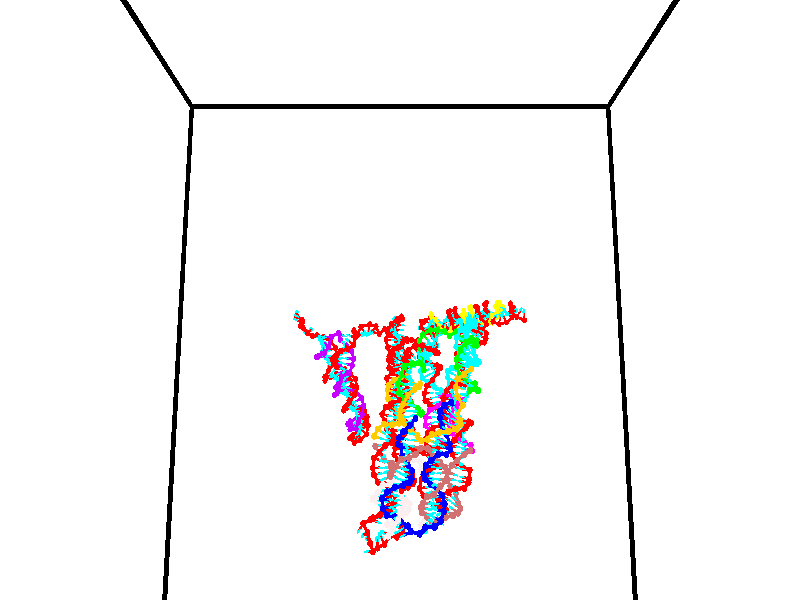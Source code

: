 // switches for output
#declare DRAW_BASES = 1; // possible values are 0, 1; only relevant for DNA ribbons
#declare DRAW_BASES_TYPE = 3; // possible values are 1, 2, 3; only relevant for DNA ribbons
#declare DRAW_FOG = 0; // set to 1 to enable fog

#include "colors.inc"

#include "transforms.inc"
background { rgb <1, 1, 1>}

#default {
   normal{
       ripples 0.25
       frequency 0.20
       turbulence 0.2
       lambda 5
   }
	finish {
		phong 0.1
		phong_size 40.
	}
}

// original window dimensions: 1024x640


// camera settings

camera {
	sky <0, 0.179814, -0.983701>
	up <0, 0.179814, -0.983701>
	right 1.6 * <1, 0, 0>
	location <35, 94.9851, 44.8844>
	look_at <35, 29.7336, 32.9568>
	direction <0, -65.2515, -11.9276>
	angle 67.0682
}


# declare cpy_camera_pos = <35, 94.9851, 44.8844>;
# if (DRAW_FOG = 1)
fog {
	fog_type 2
	up vnormalize(cpy_camera_pos)
	color rgbt<1,1,1,0.3>
	distance 1e-5
	fog_alt 3e-3
	fog_offset 56
}
# end


// LIGHTS

# declare lum = 6;
global_settings {
	ambient_light rgb lum * <0.05, 0.05, 0.05>
	max_trace_level 15
}# declare cpy_direct_light_amount = 0.25;
light_source
{	1000 * <-1, -1.16352, -0.803886>,
	rgb lum * cpy_direct_light_amount
	parallel
}

light_source
{	1000 * <1, 1.16352, 0.803886>,
	rgb lum * cpy_direct_light_amount
	parallel
}

// strand 0

// nucleotide -1

// particle -1
sphere {
	<24.515453, 34.529789, 35.209026> 0.250000
	pigment { color rgbt <1,0,0,0> }
	no_shadow
}
cylinder {
	<24.600122, 34.894436, 35.068085>,  <24.650925, 35.113224, 34.983521>, 0.100000
	pigment { color rgbt <1,0,0,0> }
	no_shadow
}
cylinder {
	<24.600122, 34.894436, 35.068085>,  <24.515453, 34.529789, 35.209026>, 0.100000
	pigment { color rgbt <1,0,0,0> }
	no_shadow
}

// particle -1
sphere {
	<24.600122, 34.894436, 35.068085> 0.100000
	pigment { color rgbt <1,0,0,0> }
	no_shadow
}
sphere {
	0, 1
	scale<0.080000,0.200000,0.300000>
	matrix <-0.062191, 0.372356, 0.926004,
		0.975359, -0.174098, 0.135513,
		0.211675, 0.911614, -0.352354,
		24.663626, 35.167919, 34.962379>
	pigment { color rgbt <0,1,1,0> }
	no_shadow
}
cylinder {
	<25.129330, 34.835369, 35.586246>,  <24.515453, 34.529789, 35.209026>, 0.130000
	pigment { color rgbt <1,0,0,0> }
	no_shadow
}

// nucleotide -1

// particle -1
sphere {
	<25.129330, 34.835369, 35.586246> 0.250000
	pigment { color rgbt <1,0,0,0> }
	no_shadow
}
cylinder {
	<24.860626, 35.094795, 35.443081>,  <24.699404, 35.250450, 35.357182>, 0.100000
	pigment { color rgbt <1,0,0,0> }
	no_shadow
}
cylinder {
	<24.860626, 35.094795, 35.443081>,  <25.129330, 34.835369, 35.586246>, 0.100000
	pigment { color rgbt <1,0,0,0> }
	no_shadow
}

// particle -1
sphere {
	<24.860626, 35.094795, 35.443081> 0.100000
	pigment { color rgbt <1,0,0,0> }
	no_shadow
}
sphere {
	0, 1
	scale<0.080000,0.200000,0.300000>
	matrix <-0.240614, 0.265933, 0.933480,
		0.700603, 0.713194, -0.022589,
		-0.671759, 0.648563, -0.357918,
		24.659098, 35.289364, 35.335705>
	pigment { color rgbt <0,1,1,0> }
	no_shadow
}
cylinder {
	<25.267483, 35.448914, 35.909424>,  <25.129330, 34.835369, 35.586246>, 0.130000
	pigment { color rgbt <1,0,0,0> }
	no_shadow
}

// nucleotide -1

// particle -1
sphere {
	<25.267483, 35.448914, 35.909424> 0.250000
	pigment { color rgbt <1,0,0,0> }
	no_shadow
}
cylinder {
	<24.890018, 35.450359, 35.777069>,  <24.663540, 35.451229, 35.697655>, 0.100000
	pigment { color rgbt <1,0,0,0> }
	no_shadow
}
cylinder {
	<24.890018, 35.450359, 35.777069>,  <25.267483, 35.448914, 35.909424>, 0.100000
	pigment { color rgbt <1,0,0,0> }
	no_shadow
}

// particle -1
sphere {
	<24.890018, 35.450359, 35.777069> 0.100000
	pigment { color rgbt <1,0,0,0> }
	no_shadow
}
sphere {
	0, 1
	scale<0.080000,0.200000,0.300000>
	matrix <-0.320814, 0.235116, 0.917496,
		0.081118, 0.971960, -0.220709,
		-0.943662, 0.003619, -0.330891,
		24.606920, 35.451447, 35.677803>
	pigment { color rgbt <0,1,1,0> }
	no_shadow
}
cylinder {
	<25.192797, 35.991737, 36.269371>,  <25.267483, 35.448914, 35.909424>, 0.130000
	pigment { color rgbt <1,0,0,0> }
	no_shadow
}

// nucleotide -1

// particle -1
sphere {
	<25.192797, 35.991737, 36.269371> 0.250000
	pigment { color rgbt <1,0,0,0> }
	no_shadow
}
cylinder {
	<25.441685, 35.928246, 36.576004>,  <25.591017, 35.890148, 36.759983>, 0.100000
	pigment { color rgbt <1,0,0,0> }
	no_shadow
}
cylinder {
	<25.441685, 35.928246, 36.576004>,  <25.192797, 35.991737, 36.269371>, 0.100000
	pigment { color rgbt <1,0,0,0> }
	no_shadow
}

// particle -1
sphere {
	<25.441685, 35.928246, 36.576004> 0.100000
	pigment { color rgbt <1,0,0,0> }
	no_shadow
}
sphere {
	0, 1
	scale<0.080000,0.200000,0.300000>
	matrix <0.684835, 0.584778, -0.434781,
		-0.379265, 0.795511, 0.472568,
		0.622221, -0.158734, 0.766580,
		25.628351, 35.880627, 36.805977>
	pigment { color rgbt <0,1,1,0> }
	no_shadow
}
cylinder {
	<25.518385, 36.580952, 36.483047>,  <25.192797, 35.991737, 36.269371>, 0.130000
	pigment { color rgbt <1,0,0,0> }
	no_shadow
}

// nucleotide -1

// particle -1
sphere {
	<25.518385, 36.580952, 36.483047> 0.250000
	pigment { color rgbt <1,0,0,0> }
	no_shadow
}
cylinder {
	<25.761885, 36.297810, 36.626358>,  <25.907984, 36.127926, 36.712345>, 0.100000
	pigment { color rgbt <1,0,0,0> }
	no_shadow
}
cylinder {
	<25.761885, 36.297810, 36.626358>,  <25.518385, 36.580952, 36.483047>, 0.100000
	pigment { color rgbt <1,0,0,0> }
	no_shadow
}

// particle -1
sphere {
	<25.761885, 36.297810, 36.626358> 0.100000
	pigment { color rgbt <1,0,0,0> }
	no_shadow
}
sphere {
	0, 1
	scale<0.080000,0.200000,0.300000>
	matrix <0.779818, 0.450777, -0.434377,
		0.145971, 0.543821, 0.826409,
		0.608750, -0.707855, 0.358281,
		25.944510, 36.085453, 36.733841>
	pigment { color rgbt <0,1,1,0> }
	no_shadow
}
cylinder {
	<26.040945, 36.906544, 36.978115>,  <25.518385, 36.580952, 36.483047>, 0.130000
	pigment { color rgbt <1,0,0,0> }
	no_shadow
}

// nucleotide -1

// particle -1
sphere {
	<26.040945, 36.906544, 36.978115> 0.250000
	pigment { color rgbt <1,0,0,0> }
	no_shadow
}
cylinder {
	<26.173761, 36.595131, 36.765087>,  <26.253450, 36.408283, 36.637268>, 0.100000
	pigment { color rgbt <1,0,0,0> }
	no_shadow
}
cylinder {
	<26.173761, 36.595131, 36.765087>,  <26.040945, 36.906544, 36.978115>, 0.100000
	pigment { color rgbt <1,0,0,0> }
	no_shadow
}

// particle -1
sphere {
	<26.173761, 36.595131, 36.765087> 0.100000
	pigment { color rgbt <1,0,0,0> }
	no_shadow
}
sphere {
	0, 1
	scale<0.080000,0.200000,0.300000>
	matrix <0.817635, 0.519083, -0.249050,
		0.470344, -0.352757, 0.808912,
		0.332038, -0.778534, -0.532574,
		26.273373, 36.361572, 36.605316>
	pigment { color rgbt <0,1,1,0> }
	no_shadow
}
cylinder {
	<26.566359, 37.270359, 37.267761>,  <26.040945, 36.906544, 36.978115>, 0.130000
	pigment { color rgbt <1,0,0,0> }
	no_shadow
}

// nucleotide -1

// particle -1
sphere {
	<26.566359, 37.270359, 37.267761> 0.250000
	pigment { color rgbt <1,0,0,0> }
	no_shadow
}
cylinder {
	<26.940535, 37.402809, 37.317249>,  <27.165041, 37.482281, 37.346943>, 0.100000
	pigment { color rgbt <1,0,0,0> }
	no_shadow
}
cylinder {
	<26.940535, 37.402809, 37.317249>,  <26.566359, 37.270359, 37.267761>, 0.100000
	pigment { color rgbt <1,0,0,0> }
	no_shadow
}

// particle -1
sphere {
	<26.940535, 37.402809, 37.317249> 0.100000
	pigment { color rgbt <1,0,0,0> }
	no_shadow
}
sphere {
	0, 1
	scale<0.080000,0.200000,0.300000>
	matrix <0.204750, -0.792882, 0.573948,
		0.288147, -0.511561, -0.809491,
		0.935440, 0.331125, 0.123725,
		27.221167, 37.502148, 37.354366>
	pigment { color rgbt <0,1,1,0> }
	no_shadow
}
cylinder {
	<26.904305, 36.683353, 37.131748>,  <26.566359, 37.270359, 37.267761>, 0.130000
	pigment { color rgbt <1,0,0,0> }
	no_shadow
}

// nucleotide -1

// particle -1
sphere {
	<26.904305, 36.683353, 37.131748> 0.250000
	pigment { color rgbt <1,0,0,0> }
	no_shadow
}
cylinder {
	<27.147259, 36.890636, 37.372593>,  <27.293032, 37.015007, 37.517101>, 0.100000
	pigment { color rgbt <1,0,0,0> }
	no_shadow
}
cylinder {
	<27.147259, 36.890636, 37.372593>,  <26.904305, 36.683353, 37.131748>, 0.100000
	pigment { color rgbt <1,0,0,0> }
	no_shadow
}

// particle -1
sphere {
	<27.147259, 36.890636, 37.372593> 0.100000
	pigment { color rgbt <1,0,0,0> }
	no_shadow
}
sphere {
	0, 1
	scale<0.080000,0.200000,0.300000>
	matrix <0.158927, -0.821883, 0.547037,
		0.778349, -0.236570, -0.581557,
		0.607384, 0.518211, 0.602115,
		27.329473, 37.046101, 37.553226>
	pigment { color rgbt <0,1,1,0> }
	no_shadow
}
cylinder {
	<27.508196, 36.300411, 37.219566>,  <26.904305, 36.683353, 37.131748>, 0.130000
	pigment { color rgbt <1,0,0,0> }
	no_shadow
}

// nucleotide -1

// particle -1
sphere {
	<27.508196, 36.300411, 37.219566> 0.250000
	pigment { color rgbt <1,0,0,0> }
	no_shadow
}
cylinder {
	<27.466511, 36.547325, 37.531490>,  <27.441500, 36.695473, 37.718643>, 0.100000
	pigment { color rgbt <1,0,0,0> }
	no_shadow
}
cylinder {
	<27.466511, 36.547325, 37.531490>,  <27.508196, 36.300411, 37.219566>, 0.100000
	pigment { color rgbt <1,0,0,0> }
	no_shadow
}

// particle -1
sphere {
	<27.466511, 36.547325, 37.531490> 0.100000
	pigment { color rgbt <1,0,0,0> }
	no_shadow
}
sphere {
	0, 1
	scale<0.080000,0.200000,0.300000>
	matrix <0.411988, -0.686845, 0.598757,
		0.905210, 0.383669, -0.182736,
		-0.104213, 0.617285, 0.779807,
		27.435247, 36.732510, 37.765430>
	pigment { color rgbt <0,1,1,0> }
	no_shadow
}
cylinder {
	<28.205069, 36.087822, 37.578938>,  <27.508196, 36.300411, 37.219566>, 0.130000
	pigment { color rgbt <1,0,0,0> }
	no_shadow
}

// nucleotide -1

// particle -1
sphere {
	<28.205069, 36.087822, 37.578938> 0.250000
	pigment { color rgbt <1,0,0,0> }
	no_shadow
}
cylinder {
	<28.009476, 36.336914, 37.823265>,  <27.892120, 36.486370, 37.969860>, 0.100000
	pigment { color rgbt <1,0,0,0> }
	no_shadow
}
cylinder {
	<28.009476, 36.336914, 37.823265>,  <28.205069, 36.087822, 37.578938>, 0.100000
	pigment { color rgbt <1,0,0,0> }
	no_shadow
}

// particle -1
sphere {
	<28.009476, 36.336914, 37.823265> 0.100000
	pigment { color rgbt <1,0,0,0> }
	no_shadow
}
sphere {
	0, 1
	scale<0.080000,0.200000,0.300000>
	matrix <0.380670, -0.477707, 0.791762,
		0.784848, 0.619679, -0.003466,
		-0.488982, 0.622732, 0.610820,
		27.862782, 36.523735, 38.006512>
	pigment { color rgbt <0,1,1,0> }
	no_shadow
}
cylinder {
	<28.710348, 36.304729, 38.108955>,  <28.205069, 36.087822, 37.578938>, 0.130000
	pigment { color rgbt <1,0,0,0> }
	no_shadow
}

// nucleotide -1

// particle -1
sphere {
	<28.710348, 36.304729, 38.108955> 0.250000
	pigment { color rgbt <1,0,0,0> }
	no_shadow
}
cylinder {
	<28.336411, 36.309475, 38.250900>,  <28.112047, 36.312325, 38.336067>, 0.100000
	pigment { color rgbt <1,0,0,0> }
	no_shadow
}
cylinder {
	<28.336411, 36.309475, 38.250900>,  <28.710348, 36.304729, 38.108955>, 0.100000
	pigment { color rgbt <1,0,0,0> }
	no_shadow
}

// particle -1
sphere {
	<28.336411, 36.309475, 38.250900> 0.100000
	pigment { color rgbt <1,0,0,0> }
	no_shadow
}
sphere {
	0, 1
	scale<0.080000,0.200000,0.300000>
	matrix <0.290409, -0.549452, 0.783431,
		0.204276, 0.835441, 0.510206,
		-0.934844, 0.011868, 0.354859,
		28.055958, 36.313034, 38.357357>
	pigment { color rgbt <0,1,1,0> }
	no_shadow
}
cylinder {
	<28.852345, 36.292717, 38.772411>,  <28.710348, 36.304729, 38.108955>, 0.130000
	pigment { color rgbt <1,0,0,0> }
	no_shadow
}

// nucleotide -1

// particle -1
sphere {
	<28.852345, 36.292717, 38.772411> 0.250000
	pigment { color rgbt <1,0,0,0> }
	no_shadow
}
cylinder {
	<28.459063, 36.220329, 38.762970>,  <28.223093, 36.176899, 38.757305>, 0.100000
	pigment { color rgbt <1,0,0,0> }
	no_shadow
}
cylinder {
	<28.459063, 36.220329, 38.762970>,  <28.852345, 36.292717, 38.772411>, 0.100000
	pigment { color rgbt <1,0,0,0> }
	no_shadow
}

// particle -1
sphere {
	<28.459063, 36.220329, 38.762970> 0.100000
	pigment { color rgbt <1,0,0,0> }
	no_shadow
}
sphere {
	0, 1
	scale<0.080000,0.200000,0.300000>
	matrix <0.044275, -0.361986, 0.931131,
		-0.177046, 0.914449, 0.363919,
		-0.983206, -0.180966, -0.023602,
		28.164101, 36.166039, 38.755890>
	pigment { color rgbt <0,1,1,0> }
	no_shadow
}
cylinder {
	<28.616922, 36.434479, 39.471920>,  <28.852345, 36.292717, 38.772411>, 0.130000
	pigment { color rgbt <1,0,0,0> }
	no_shadow
}

// nucleotide -1

// particle -1
sphere {
	<28.616922, 36.434479, 39.471920> 0.250000
	pigment { color rgbt <1,0,0,0> }
	no_shadow
}
cylinder {
	<28.336836, 36.206776, 39.299572>,  <28.168783, 36.070156, 39.196163>, 0.100000
	pigment { color rgbt <1,0,0,0> }
	no_shadow
}
cylinder {
	<28.336836, 36.206776, 39.299572>,  <28.616922, 36.434479, 39.471920>, 0.100000
	pigment { color rgbt <1,0,0,0> }
	no_shadow
}

// particle -1
sphere {
	<28.336836, 36.206776, 39.299572> 0.100000
	pigment { color rgbt <1,0,0,0> }
	no_shadow
}
sphere {
	0, 1
	scale<0.080000,0.200000,0.300000>
	matrix <-0.126320, -0.495206, 0.859544,
		-0.702667, 0.656293, 0.274843,
		-0.700216, -0.569255, -0.430867,
		28.126772, 36.035999, 39.170311>
	pigment { color rgbt <0,1,1,0> }
	no_shadow
}
cylinder {
	<28.053476, 36.359478, 39.974377>,  <28.616922, 36.434479, 39.471920>, 0.130000
	pigment { color rgbt <1,0,0,0> }
	no_shadow
}

// nucleotide -1

// particle -1
sphere {
	<28.053476, 36.359478, 39.974377> 0.250000
	pigment { color rgbt <1,0,0,0> }
	no_shadow
}
cylinder {
	<28.042603, 36.047451, 39.724335>,  <28.036077, 35.860233, 39.574310>, 0.100000
	pigment { color rgbt <1,0,0,0> }
	no_shadow
}
cylinder {
	<28.042603, 36.047451, 39.724335>,  <28.053476, 36.359478, 39.974377>, 0.100000
	pigment { color rgbt <1,0,0,0> }
	no_shadow
}

// particle -1
sphere {
	<28.042603, 36.047451, 39.724335> 0.100000
	pigment { color rgbt <1,0,0,0> }
	no_shadow
}
sphere {
	0, 1
	scale<0.080000,0.200000,0.300000>
	matrix <0.074088, -0.625185, 0.776952,
		-0.996881, -0.025192, 0.074789,
		-0.027184, -0.780070, -0.625102,
		28.034447, 35.813431, 39.536804>
	pigment { color rgbt <0,1,1,0> }
	no_shadow
}
cylinder {
	<27.657928, 35.821110, 40.448719>,  <28.053476, 36.359478, 39.974377>, 0.130000
	pigment { color rgbt <1,0,0,0> }
	no_shadow
}

// nucleotide -1

// particle -1
sphere {
	<27.657928, 35.821110, 40.448719> 0.250000
	pigment { color rgbt <1,0,0,0> }
	no_shadow
}
cylinder {
	<27.817844, 35.604427, 40.152958>,  <27.913794, 35.474419, 39.975502>, 0.100000
	pigment { color rgbt <1,0,0,0> }
	no_shadow
}
cylinder {
	<27.817844, 35.604427, 40.152958>,  <27.657928, 35.821110, 40.448719>, 0.100000
	pigment { color rgbt <1,0,0,0> }
	no_shadow
}

// particle -1
sphere {
	<27.817844, 35.604427, 40.152958> 0.100000
	pigment { color rgbt <1,0,0,0> }
	no_shadow
}
sphere {
	0, 1
	scale<0.080000,0.200000,0.300000>
	matrix <0.387501, -0.631161, 0.671922,
		-0.830669, -0.555149, -0.042421,
		0.399791, -0.541706, -0.739406,
		27.937782, 35.441917, 39.931137>
	pigment { color rgbt <0,1,1,0> }
	no_shadow
}
cylinder {
	<27.601650, 35.192020, 40.687595>,  <27.657928, 35.821110, 40.448719>, 0.130000
	pigment { color rgbt <1,0,0,0> }
	no_shadow
}

// nucleotide -1

// particle -1
sphere {
	<27.601650, 35.192020, 40.687595> 0.250000
	pigment { color rgbt <1,0,0,0> }
	no_shadow
}
cylinder {
	<27.895931, 35.145428, 40.420712>,  <28.072500, 35.117474, 40.260582>, 0.100000
	pigment { color rgbt <1,0,0,0> }
	no_shadow
}
cylinder {
	<27.895931, 35.145428, 40.420712>,  <27.601650, 35.192020, 40.687595>, 0.100000
	pigment { color rgbt <1,0,0,0> }
	no_shadow
}

// particle -1
sphere {
	<27.895931, 35.145428, 40.420712> 0.100000
	pigment { color rgbt <1,0,0,0> }
	no_shadow
}
sphere {
	0, 1
	scale<0.080000,0.200000,0.300000>
	matrix <0.344399, -0.783905, 0.516607,
		-0.583206, -0.609857, -0.536606,
		0.735704, -0.116481, -0.667212,
		28.116642, 35.110485, 40.220547>
	pigment { color rgbt <0,1,1,0> }
	no_shadow
}
cylinder {
	<27.616140, 34.465328, 40.351227>,  <27.601650, 35.192020, 40.687595>, 0.130000
	pigment { color rgbt <1,0,0,0> }
	no_shadow
}

// nucleotide -1

// particle -1
sphere {
	<27.616140, 34.465328, 40.351227> 0.250000
	pigment { color rgbt <1,0,0,0> }
	no_shadow
}
cylinder {
	<27.990360, 34.595798, 40.297035>,  <28.214891, 34.674080, 40.264519>, 0.100000
	pigment { color rgbt <1,0,0,0> }
	no_shadow
}
cylinder {
	<27.990360, 34.595798, 40.297035>,  <27.616140, 34.465328, 40.351227>, 0.100000
	pigment { color rgbt <1,0,0,0> }
	no_shadow
}

// particle -1
sphere {
	<27.990360, 34.595798, 40.297035> 0.100000
	pigment { color rgbt <1,0,0,0> }
	no_shadow
}
sphere {
	0, 1
	scale<0.080000,0.200000,0.300000>
	matrix <0.352648, -0.841283, 0.409735,
		0.019672, -0.431103, -0.902088,
		0.935549, 0.326180, -0.135478,
		28.271025, 34.693653, 40.256393>
	pigment { color rgbt <0,1,1,0> }
	no_shadow
}
cylinder {
	<27.961512, 33.931408, 40.301441>,  <27.616140, 34.465328, 40.351227>, 0.130000
	pigment { color rgbt <1,0,0,0> }
	no_shadow
}

// nucleotide -1

// particle -1
sphere {
	<27.961512, 33.931408, 40.301441> 0.250000
	pigment { color rgbt <1,0,0,0> }
	no_shadow
}
cylinder {
	<28.269560, 34.176483, 40.372467>,  <28.454390, 34.323528, 40.415081>, 0.100000
	pigment { color rgbt <1,0,0,0> }
	no_shadow
}
cylinder {
	<28.269560, 34.176483, 40.372467>,  <27.961512, 33.931408, 40.301441>, 0.100000
	pigment { color rgbt <1,0,0,0> }
	no_shadow
}

// particle -1
sphere {
	<28.269560, 34.176483, 40.372467> 0.100000
	pigment { color rgbt <1,0,0,0> }
	no_shadow
}
sphere {
	0, 1
	scale<0.080000,0.200000,0.300000>
	matrix <0.476941, -0.737890, 0.477541,
		0.423606, -0.283077, -0.860480,
		0.770120, 0.612687, 0.177563,
		28.500595, 34.360291, 40.425735>
	pigment { color rgbt <0,1,1,0> }
	no_shadow
}
cylinder {
	<28.513086, 33.513790, 40.003826>,  <27.961512, 33.931408, 40.301441>, 0.130000
	pigment { color rgbt <1,0,0,0> }
	no_shadow
}

// nucleotide -1

// particle -1
sphere {
	<28.513086, 33.513790, 40.003826> 0.250000
	pigment { color rgbt <1,0,0,0> }
	no_shadow
}
cylinder {
	<28.610262, 33.780571, 40.285580>,  <28.668568, 33.940639, 40.454632>, 0.100000
	pigment { color rgbt <1,0,0,0> }
	no_shadow
}
cylinder {
	<28.610262, 33.780571, 40.285580>,  <28.513086, 33.513790, 40.003826>, 0.100000
	pigment { color rgbt <1,0,0,0> }
	no_shadow
}

// particle -1
sphere {
	<28.610262, 33.780571, 40.285580> 0.100000
	pigment { color rgbt <1,0,0,0> }
	no_shadow
}
sphere {
	0, 1
	scale<0.080000,0.200000,0.300000>
	matrix <0.533994, -0.698162, 0.476887,
		0.809834, 0.260282, -0.525759,
		0.242940, 0.666951, 0.704384,
		28.683144, 33.980656, 40.496895>
	pigment { color rgbt <0,1,1,0> }
	no_shadow
}
cylinder {
	<29.196726, 33.391716, 40.038048>,  <28.513086, 33.513790, 40.003826>, 0.130000
	pigment { color rgbt <1,0,0,0> }
	no_shadow
}

// nucleotide -1

// particle -1
sphere {
	<29.196726, 33.391716, 40.038048> 0.250000
	pigment { color rgbt <1,0,0,0> }
	no_shadow
}
cylinder {
	<29.111319, 33.586464, 40.376839>,  <29.060074, 33.703312, 40.580112>, 0.100000
	pigment { color rgbt <1,0,0,0> }
	no_shadow
}
cylinder {
	<29.111319, 33.586464, 40.376839>,  <29.196726, 33.391716, 40.038048>, 0.100000
	pigment { color rgbt <1,0,0,0> }
	no_shadow
}

// particle -1
sphere {
	<29.111319, 33.586464, 40.376839> 0.100000
	pigment { color rgbt <1,0,0,0> }
	no_shadow
}
sphere {
	0, 1
	scale<0.080000,0.200000,0.300000>
	matrix <0.599711, -0.619072, 0.507047,
		0.771205, 0.616205, -0.159797,
		-0.213519, 0.486869, 0.846976,
		29.047262, 33.732525, 40.630932>
	pigment { color rgbt <0,1,1,0> }
	no_shadow
}
cylinder {
	<29.826853, 33.319809, 40.411747>,  <29.196726, 33.391716, 40.038048>, 0.130000
	pigment { color rgbt <1,0,0,0> }
	no_shadow
}

// nucleotide -1

// particle -1
sphere {
	<29.826853, 33.319809, 40.411747> 0.250000
	pigment { color rgbt <1,0,0,0> }
	no_shadow
}
cylinder {
	<29.545366, 33.408005, 40.681908>,  <29.376474, 33.460922, 40.844006>, 0.100000
	pigment { color rgbt <1,0,0,0> }
	no_shadow
}
cylinder {
	<29.545366, 33.408005, 40.681908>,  <29.826853, 33.319809, 40.411747>, 0.100000
	pigment { color rgbt <1,0,0,0> }
	no_shadow
}

// particle -1
sphere {
	<29.545366, 33.408005, 40.681908> 0.100000
	pigment { color rgbt <1,0,0,0> }
	no_shadow
}
sphere {
	0, 1
	scale<0.080000,0.200000,0.300000>
	matrix <0.423071, -0.633668, 0.647669,
		0.570786, 0.741518, 0.352639,
		-0.703715, 0.220489, 0.675404,
		29.334251, 33.474152, 40.884529>
	pigment { color rgbt <0,1,1,0> }
	no_shadow
}
cylinder {
	<30.165230, 33.566925, 40.998444>,  <29.826853, 33.319809, 40.411747>, 0.130000
	pigment { color rgbt <1,0,0,0> }
	no_shadow
}

// nucleotide -1

// particle -1
sphere {
	<30.165230, 33.566925, 40.998444> 0.250000
	pigment { color rgbt <1,0,0,0> }
	no_shadow
}
cylinder {
	<29.797737, 33.465130, 41.119221>,  <29.577242, 33.404053, 41.191685>, 0.100000
	pigment { color rgbt <1,0,0,0> }
	no_shadow
}
cylinder {
	<29.797737, 33.465130, 41.119221>,  <30.165230, 33.566925, 40.998444>, 0.100000
	pigment { color rgbt <1,0,0,0> }
	no_shadow
}

// particle -1
sphere {
	<29.797737, 33.465130, 41.119221> 0.100000
	pigment { color rgbt <1,0,0,0> }
	no_shadow
}
sphere {
	0, 1
	scale<0.080000,0.200000,0.300000>
	matrix <0.394761, -0.573239, 0.718026,
		-0.009642, 0.778868, 0.627114,
		-0.918733, -0.254483, 0.301939,
		29.522118, 33.388786, 41.209801>
	pigment { color rgbt <0,1,1,0> }
	no_shadow
}
cylinder {
	<30.084110, 33.771954, 41.644882>,  <30.165230, 33.566925, 40.998444>, 0.130000
	pigment { color rgbt <1,0,0,0> }
	no_shadow
}

// nucleotide -1

// particle -1
sphere {
	<30.084110, 33.771954, 41.644882> 0.250000
	pigment { color rgbt <1,0,0,0> }
	no_shadow
}
cylinder {
	<29.818855, 33.473736, 41.618320>,  <29.659702, 33.294804, 41.602383>, 0.100000
	pigment { color rgbt <1,0,0,0> }
	no_shadow
}
cylinder {
	<29.818855, 33.473736, 41.618320>,  <30.084110, 33.771954, 41.644882>, 0.100000
	pigment { color rgbt <1,0,0,0> }
	no_shadow
}

// particle -1
sphere {
	<29.818855, 33.473736, 41.618320> 0.100000
	pigment { color rgbt <1,0,0,0> }
	no_shadow
}
sphere {
	0, 1
	scale<0.080000,0.200000,0.300000>
	matrix <0.519374, -0.522208, 0.676424,
		-0.538981, 0.414075, 0.733513,
		-0.663137, -0.745547, -0.066400,
		29.619915, 33.250072, 41.598400>
	pigment { color rgbt <0,1,1,0> }
	no_shadow
}
cylinder {
	<29.841358, 33.565536, 42.245625>,  <30.084110, 33.771954, 41.644882>, 0.130000
	pigment { color rgbt <1,0,0,0> }
	no_shadow
}

// nucleotide -1

// particle -1
sphere {
	<29.841358, 33.565536, 42.245625> 0.250000
	pigment { color rgbt <1,0,0,0> }
	no_shadow
}
cylinder {
	<29.765303, 33.233849, 42.035393>,  <29.719669, 33.034836, 41.909252>, 0.100000
	pigment { color rgbt <1,0,0,0> }
	no_shadow
}
cylinder {
	<29.765303, 33.233849, 42.035393>,  <29.841358, 33.565536, 42.245625>, 0.100000
	pigment { color rgbt <1,0,0,0> }
	no_shadow
}

// particle -1
sphere {
	<29.765303, 33.233849, 42.035393> 0.100000
	pigment { color rgbt <1,0,0,0> }
	no_shadow
}
sphere {
	0, 1
	scale<0.080000,0.200000,0.300000>
	matrix <0.335068, -0.558015, 0.759176,
		-0.922809, -0.031756, 0.383947,
		-0.190139, -0.829223, -0.525582,
		29.708261, 32.985081, 41.877720>
	pigment { color rgbt <0,1,1,0> }
	no_shadow
}
cylinder {
	<29.540644, 33.052078, 42.680527>,  <29.841358, 33.565536, 42.245625>, 0.130000
	pigment { color rgbt <1,0,0,0> }
	no_shadow
}

// nucleotide -1

// particle -1
sphere {
	<29.540644, 33.052078, 42.680527> 0.250000
	pigment { color rgbt <1,0,0,0> }
	no_shadow
}
cylinder {
	<29.755356, 32.882748, 42.388592>,  <29.884182, 32.781151, 42.213432>, 0.100000
	pigment { color rgbt <1,0,0,0> }
	no_shadow
}
cylinder {
	<29.755356, 32.882748, 42.388592>,  <29.540644, 33.052078, 42.680527>, 0.100000
	pigment { color rgbt <1,0,0,0> }
	no_shadow
}

// particle -1
sphere {
	<29.755356, 32.882748, 42.388592> 0.100000
	pigment { color rgbt <1,0,0,0> }
	no_shadow
}
sphere {
	0, 1
	scale<0.080000,0.200000,0.300000>
	matrix <0.541577, -0.490420, 0.682776,
		-0.646964, -0.761762, -0.033983,
		0.536779, -0.423328, -0.729837,
		29.916389, 32.755749, 42.169640>
	pigment { color rgbt <0,1,1,0> }
	no_shadow
}
cylinder {
	<29.536905, 32.338360, 42.663853>,  <29.540644, 33.052078, 42.680527>, 0.130000
	pigment { color rgbt <1,0,0,0> }
	no_shadow
}

// nucleotide -1

// particle -1
sphere {
	<29.536905, 32.338360, 42.663853> 0.250000
	pigment { color rgbt <1,0,0,0> }
	no_shadow
}
cylinder {
	<29.893452, 32.442829, 42.515659>,  <30.107380, 32.505512, 42.426743>, 0.100000
	pigment { color rgbt <1,0,0,0> }
	no_shadow
}
cylinder {
	<29.893452, 32.442829, 42.515659>,  <29.536905, 32.338360, 42.663853>, 0.100000
	pigment { color rgbt <1,0,0,0> }
	no_shadow
}

// particle -1
sphere {
	<29.893452, 32.442829, 42.515659> 0.100000
	pigment { color rgbt <1,0,0,0> }
	no_shadow
}
sphere {
	0, 1
	scale<0.080000,0.200000,0.300000>
	matrix <0.452698, -0.554583, 0.698213,
		-0.023108, -0.790079, -0.612569,
		0.891364, 0.261175, -0.370483,
		30.160860, 32.521183, 42.404514>
	pigment { color rgbt <0,1,1,0> }
	no_shadow
}
cylinder {
	<30.014486, 31.742918, 42.627308>,  <29.536905, 32.338360, 42.663853>, 0.130000
	pigment { color rgbt <1,0,0,0> }
	no_shadow
}

// nucleotide -1

// particle -1
sphere {
	<30.014486, 31.742918, 42.627308> 0.250000
	pigment { color rgbt <1,0,0,0> }
	no_shadow
}
cylinder {
	<30.223885, 32.083179, 42.646652>,  <30.349524, 32.287338, 42.658257>, 0.100000
	pigment { color rgbt <1,0,0,0> }
	no_shadow
}
cylinder {
	<30.223885, 32.083179, 42.646652>,  <30.014486, 31.742918, 42.627308>, 0.100000
	pigment { color rgbt <1,0,0,0> }
	no_shadow
}

// particle -1
sphere {
	<30.223885, 32.083179, 42.646652> 0.100000
	pigment { color rgbt <1,0,0,0> }
	no_shadow
}
sphere {
	0, 1
	scale<0.080000,0.200000,0.300000>
	matrix <0.584995, -0.400111, 0.705473,
		0.619463, -0.341021, -0.707085,
		0.523494, 0.850656, 0.048359,
		30.380934, 32.338375, 42.661160>
	pigment { color rgbt <0,1,1,0> }
	no_shadow
}
cylinder {
	<30.771076, 31.572296, 42.898815>,  <30.014486, 31.742918, 42.627308>, 0.130000
	pigment { color rgbt <1,0,0,0> }
	no_shadow
}

// nucleotide -1

// particle -1
sphere {
	<30.771076, 31.572296, 42.898815> 0.250000
	pigment { color rgbt <1,0,0,0> }
	no_shadow
}
cylinder {
	<30.707289, 31.963146, 42.955093>,  <30.669016, 32.197655, 42.988861>, 0.100000
	pigment { color rgbt <1,0,0,0> }
	no_shadow
}
cylinder {
	<30.707289, 31.963146, 42.955093>,  <30.771076, 31.572296, 42.898815>, 0.100000
	pigment { color rgbt <1,0,0,0> }
	no_shadow
}

// particle -1
sphere {
	<30.707289, 31.963146, 42.955093> 0.100000
	pigment { color rgbt <1,0,0,0> }
	no_shadow
}
sphere {
	0, 1
	scale<0.080000,0.200000,0.300000>
	matrix <0.503985, -0.041969, 0.862692,
		0.848864, 0.208480, -0.485764,
		-0.159467, 0.977126, 0.140696,
		30.659449, 32.256283, 42.997303>
	pigment { color rgbt <0,1,1,0> }
	no_shadow
}
cylinder {
	<31.378210, 32.114117, 43.057850>,  <30.771076, 31.572296, 42.898815>, 0.130000
	pigment { color rgbt <1,0,0,0> }
	no_shadow
}

// nucleotide -1

// particle -1
sphere {
	<31.378210, 32.114117, 43.057850> 0.250000
	pigment { color rgbt <1,0,0,0> }
	no_shadow
}
cylinder {
	<31.055906, 32.259239, 43.245090>,  <30.862524, 32.346313, 43.357433>, 0.100000
	pigment { color rgbt <1,0,0,0> }
	no_shadow
}
cylinder {
	<31.055906, 32.259239, 43.245090>,  <31.378210, 32.114117, 43.057850>, 0.100000
	pigment { color rgbt <1,0,0,0> }
	no_shadow
}

// particle -1
sphere {
	<31.055906, 32.259239, 43.245090> 0.100000
	pigment { color rgbt <1,0,0,0> }
	no_shadow
}
sphere {
	0, 1
	scale<0.080000,0.200000,0.300000>
	matrix <0.490925, -0.032934, 0.870579,
		0.331272, 0.931281, -0.151576,
		-0.805761, 0.362811, 0.468099,
		30.814178, 32.368084, 43.385521>
	pigment { color rgbt <0,1,1,0> }
	no_shadow
}
cylinder {
	<31.525824, 32.721375, 43.626808>,  <31.378210, 32.114117, 43.057850>, 0.130000
	pigment { color rgbt <1,0,0,0> }
	no_shadow
}

// nucleotide -1

// particle -1
sphere {
	<31.525824, 32.721375, 43.626808> 0.250000
	pigment { color rgbt <1,0,0,0> }
	no_shadow
}
cylinder {
	<31.182049, 32.542526, 43.725967>,  <30.975784, 32.435219, 43.785465>, 0.100000
	pigment { color rgbt <1,0,0,0> }
	no_shadow
}
cylinder {
	<31.182049, 32.542526, 43.725967>,  <31.525824, 32.721375, 43.626808>, 0.100000
	pigment { color rgbt <1,0,0,0> }
	no_shadow
}

// particle -1
sphere {
	<31.182049, 32.542526, 43.725967> 0.100000
	pigment { color rgbt <1,0,0,0> }
	no_shadow
}
sphere {
	0, 1
	scale<0.080000,0.200000,0.300000>
	matrix <0.427460, -0.362461, 0.828191,
		-0.280445, 0.817745, 0.502637,
		-0.859435, -0.447119, 0.247903,
		30.924219, 32.408390, 43.800339>
	pigment { color rgbt <0,1,1,0> }
	no_shadow
}
cylinder {
	<31.312231, 32.968994, 44.349190>,  <31.525824, 32.721375, 43.626808>, 0.130000
	pigment { color rgbt <1,0,0,0> }
	no_shadow
}

// nucleotide -1

// particle -1
sphere {
	<31.312231, 32.968994, 44.349190> 0.250000
	pigment { color rgbt <1,0,0,0> }
	no_shadow
}
cylinder {
	<31.192114, 32.600735, 44.249409>,  <31.120043, 32.379780, 44.189541>, 0.100000
	pigment { color rgbt <1,0,0,0> }
	no_shadow
}
cylinder {
	<31.192114, 32.600735, 44.249409>,  <31.312231, 32.968994, 44.349190>, 0.100000
	pigment { color rgbt <1,0,0,0> }
	no_shadow
}

// particle -1
sphere {
	<31.192114, 32.600735, 44.249409> 0.100000
	pigment { color rgbt <1,0,0,0> }
	no_shadow
}
sphere {
	0, 1
	scale<0.080000,0.200000,0.300000>
	matrix <0.376353, -0.354666, 0.855903,
		-0.876459, 0.163142, 0.452994,
		-0.300295, -0.920650, -0.249452,
		31.102026, 32.324539, 44.174572>
	pigment { color rgbt <0,1,1,0> }
	no_shadow
}
cylinder {
	<30.861357, 32.729607, 44.781483>,  <31.312231, 32.968994, 44.349190>, 0.130000
	pigment { color rgbt <1,0,0,0> }
	no_shadow
}

// nucleotide -1

// particle -1
sphere {
	<30.861357, 32.729607, 44.781483> 0.250000
	pigment { color rgbt <1,0,0,0> }
	no_shadow
}
cylinder {
	<31.037273, 32.406178, 44.625130>,  <31.142824, 32.212120, 44.531319>, 0.100000
	pigment { color rgbt <1,0,0,0> }
	no_shadow
}
cylinder {
	<31.037273, 32.406178, 44.625130>,  <30.861357, 32.729607, 44.781483>, 0.100000
	pigment { color rgbt <1,0,0,0> }
	no_shadow
}

// particle -1
sphere {
	<31.037273, 32.406178, 44.625130> 0.100000
	pigment { color rgbt <1,0,0,0> }
	no_shadow
}
sphere {
	0, 1
	scale<0.080000,0.200000,0.300000>
	matrix <0.333877, -0.256841, 0.906950,
		-0.833731, -0.529377, 0.157008,
		0.439793, -0.808574, -0.390884,
		31.169210, 32.163605, 44.507866>
	pigment { color rgbt <0,1,1,0> }
	no_shadow
}
cylinder {
	<30.236818, 33.052391, 45.126236>,  <30.861357, 32.729607, 44.781483>, 0.130000
	pigment { color rgbt <1,0,0,0> }
	no_shadow
}

// nucleotide -1

// particle -1
sphere {
	<30.236818, 33.052391, 45.126236> 0.250000
	pigment { color rgbt <1,0,0,0> }
	no_shadow
}
cylinder {
	<30.512550, 33.222393, 45.360909>,  <30.677990, 33.324394, 45.501713>, 0.100000
	pigment { color rgbt <1,0,0,0> }
	no_shadow
}
cylinder {
	<30.512550, 33.222393, 45.360909>,  <30.236818, 33.052391, 45.126236>, 0.100000
	pigment { color rgbt <1,0,0,0> }
	no_shadow
}

// particle -1
sphere {
	<30.512550, 33.222393, 45.360909> 0.100000
	pigment { color rgbt <1,0,0,0> }
	no_shadow
}
sphere {
	0, 1
	scale<0.080000,0.200000,0.300000>
	matrix <-0.165979, 0.880946, -0.443154,
		-0.705176, 0.208103, 0.677805,
		0.689332, 0.425003, 0.586681,
		30.719349, 33.349895, 45.536911>
	pigment { color rgbt <0,1,1,0> }
	no_shadow
}
cylinder {
	<29.974342, 33.653229, 45.373779>,  <30.236818, 33.052391, 45.126236>, 0.130000
	pigment { color rgbt <1,0,0,0> }
	no_shadow
}

// nucleotide -1

// particle -1
sphere {
	<29.974342, 33.653229, 45.373779> 0.250000
	pigment { color rgbt <1,0,0,0> }
	no_shadow
}
cylinder {
	<30.374338, 33.654724, 45.375118>,  <30.614336, 33.655621, 45.375923>, 0.100000
	pigment { color rgbt <1,0,0,0> }
	no_shadow
}
cylinder {
	<30.374338, 33.654724, 45.375118>,  <29.974342, 33.653229, 45.373779>, 0.100000
	pigment { color rgbt <1,0,0,0> }
	no_shadow
}

// particle -1
sphere {
	<30.374338, 33.654724, 45.375118> 0.100000
	pigment { color rgbt <1,0,0,0> }
	no_shadow
}
sphere {
	0, 1
	scale<0.080000,0.200000,0.300000>
	matrix <-0.001054, 0.808537, -0.588445,
		-0.004907, 0.588434, 0.808531,
		0.999987, 0.003740, 0.003347,
		30.674334, 33.655846, 45.376122>
	pigment { color rgbt <0,1,1,0> }
	no_shadow
}
cylinder {
	<30.455063, 34.089180, 45.747536>,  <29.974342, 33.653229, 45.373779>, 0.130000
	pigment { color rgbt <1,0,0,0> }
	no_shadow
}

// nucleotide -1

// particle -1
sphere {
	<30.455063, 34.089180, 45.747536> 0.250000
	pigment { color rgbt <1,0,0,0> }
	no_shadow
}
cylinder {
	<30.648144, 33.979511, 45.414833>,  <30.763992, 33.913712, 45.215210>, 0.100000
	pigment { color rgbt <1,0,0,0> }
	no_shadow
}
cylinder {
	<30.648144, 33.979511, 45.414833>,  <30.455063, 34.089180, 45.747536>, 0.100000
	pigment { color rgbt <1,0,0,0> }
	no_shadow
}

// particle -1
sphere {
	<30.648144, 33.979511, 45.414833> 0.100000
	pigment { color rgbt <1,0,0,0> }
	no_shadow
}
sphere {
	0, 1
	scale<0.080000,0.200000,0.300000>
	matrix <0.064535, 0.958287, -0.278427,
		0.873403, 0.080720, 0.480262,
		0.482704, -0.274172, -0.831761,
		30.792955, 33.897259, 45.165306>
	pigment { color rgbt <0,1,1,0> }
	no_shadow
}
cylinder {
	<31.075823, 34.539753, 45.528088>,  <30.455063, 34.089180, 45.747536>, 0.130000
	pigment { color rgbt <1,0,0,0> }
	no_shadow
}

// nucleotide -1

// particle -1
sphere {
	<31.075823, 34.539753, 45.528088> 0.250000
	pigment { color rgbt <1,0,0,0> }
	no_shadow
}
cylinder {
	<30.998421, 34.352776, 45.183052>,  <30.951979, 34.240589, 44.976032>, 0.100000
	pigment { color rgbt <1,0,0,0> }
	no_shadow
}
cylinder {
	<30.998421, 34.352776, 45.183052>,  <31.075823, 34.539753, 45.528088>, 0.100000
	pigment { color rgbt <1,0,0,0> }
	no_shadow
}

// particle -1
sphere {
	<30.998421, 34.352776, 45.183052> 0.100000
	pigment { color rgbt <1,0,0,0> }
	no_shadow
}
sphere {
	0, 1
	scale<0.080000,0.200000,0.300000>
	matrix <0.227666, 0.833811, -0.502919,
		0.954319, -0.293699, -0.054927,
		-0.193505, -0.467440, -0.862586,
		30.940369, 34.212543, 44.924274>
	pigment { color rgbt <0,1,1,0> }
	no_shadow
}
cylinder {
	<31.709396, 34.503712, 45.042763>,  <31.075823, 34.539753, 45.528088>, 0.130000
	pigment { color rgbt <1,0,0,0> }
	no_shadow
}

// nucleotide -1

// particle -1
sphere {
	<31.709396, 34.503712, 45.042763> 0.250000
	pigment { color rgbt <1,0,0,0> }
	no_shadow
}
cylinder {
	<31.376574, 34.483578, 44.821800>,  <31.176880, 34.471497, 44.689224>, 0.100000
	pigment { color rgbt <1,0,0,0> }
	no_shadow
}
cylinder {
	<31.376574, 34.483578, 44.821800>,  <31.709396, 34.503712, 45.042763>, 0.100000
	pigment { color rgbt <1,0,0,0> }
	no_shadow
}

// particle -1
sphere {
	<31.376574, 34.483578, 44.821800> 0.100000
	pigment { color rgbt <1,0,0,0> }
	no_shadow
}
sphere {
	0, 1
	scale<0.080000,0.200000,0.300000>
	matrix <0.246307, 0.858782, -0.449251,
		0.497008, -0.509863, -0.702156,
		-0.832056, -0.050336, -0.552404,
		31.126957, 34.468475, 44.656078>
	pigment { color rgbt <0,1,1,0> }
	no_shadow
}
cylinder {
	<31.868872, 34.718159, 44.312576>,  <31.709396, 34.503712, 45.042763>, 0.130000
	pigment { color rgbt <1,0,0,0> }
	no_shadow
}

// nucleotide -1

// particle -1
sphere {
	<31.868872, 34.718159, 44.312576> 0.250000
	pigment { color rgbt <1,0,0,0> }
	no_shadow
}
cylinder {
	<31.474072, 34.780930, 44.326454>,  <31.237192, 34.818592, 44.334782>, 0.100000
	pigment { color rgbt <1,0,0,0> }
	no_shadow
}
cylinder {
	<31.474072, 34.780930, 44.326454>,  <31.868872, 34.718159, 44.312576>, 0.100000
	pigment { color rgbt <1,0,0,0> }
	no_shadow
}

// particle -1
sphere {
	<31.474072, 34.780930, 44.326454> 0.100000
	pigment { color rgbt <1,0,0,0> }
	no_shadow
}
sphere {
	0, 1
	scale<0.080000,0.200000,0.300000>
	matrix <0.108533, 0.810043, -0.576238,
		-0.118531, -0.564982, -0.816545,
		-0.987001, 0.156924, 0.034696,
		31.177971, 34.828007, 44.336864>
	pigment { color rgbt <0,1,1,0> }
	no_shadow
}
cylinder {
	<31.763193, 34.836174, 43.615520>,  <31.868872, 34.718159, 44.312576>, 0.130000
	pigment { color rgbt <1,0,0,0> }
	no_shadow
}

// nucleotide -1

// particle -1
sphere {
	<31.763193, 34.836174, 43.615520> 0.250000
	pigment { color rgbt <1,0,0,0> }
	no_shadow
}
cylinder {
	<31.440659, 34.984676, 43.799690>,  <31.247137, 35.073776, 43.910191>, 0.100000
	pigment { color rgbt <1,0,0,0> }
	no_shadow
}
cylinder {
	<31.440659, 34.984676, 43.799690>,  <31.763193, 34.836174, 43.615520>, 0.100000
	pigment { color rgbt <1,0,0,0> }
	no_shadow
}

// particle -1
sphere {
	<31.440659, 34.984676, 43.799690> 0.100000
	pigment { color rgbt <1,0,0,0> }
	no_shadow
}
sphere {
	0, 1
	scale<0.080000,0.200000,0.300000>
	matrix <-0.123799, 0.655268, -0.745183,
		-0.578353, -0.657870, -0.482406,
		-0.806338, 0.371257, 0.460420,
		31.198757, 35.096054, 43.937817>
	pigment { color rgbt <0,1,1,0> }
	no_shadow
}
cylinder {
	<31.232258, 34.876057, 43.080212>,  <31.763193, 34.836174, 43.615520>, 0.130000
	pigment { color rgbt <1,0,0,0> }
	no_shadow
}

// nucleotide -1

// particle -1
sphere {
	<31.232258, 34.876057, 43.080212> 0.250000
	pigment { color rgbt <1,0,0,0> }
	no_shadow
}
cylinder {
	<31.079746, 35.090317, 43.381596>,  <30.988239, 35.218872, 43.562428>, 0.100000
	pigment { color rgbt <1,0,0,0> }
	no_shadow
}
cylinder {
	<31.079746, 35.090317, 43.381596>,  <31.232258, 34.876057, 43.080212>, 0.100000
	pigment { color rgbt <1,0,0,0> }
	no_shadow
}

// particle -1
sphere {
	<31.079746, 35.090317, 43.381596> 0.100000
	pigment { color rgbt <1,0,0,0> }
	no_shadow
}
sphere {
	0, 1
	scale<0.080000,0.200000,0.300000>
	matrix <-0.439942, 0.611688, -0.657487,
		-0.813066, -0.582167, 0.002429,
		-0.381281, 0.535649, 0.753462,
		30.965363, 35.251011, 43.607635>
	pigment { color rgbt <0,1,1,0> }
	no_shadow
}
cylinder {
	<30.533455, 34.869183, 42.965260>,  <31.232258, 34.876057, 43.080212>, 0.130000
	pigment { color rgbt <1,0,0,0> }
	no_shadow
}

// nucleotide -1

// particle -1
sphere {
	<30.533455, 34.869183, 42.965260> 0.250000
	pigment { color rgbt <1,0,0,0> }
	no_shadow
}
cylinder {
	<30.673100, 35.190495, 43.158279>,  <30.756887, 35.383282, 43.274094>, 0.100000
	pigment { color rgbt <1,0,0,0> }
	no_shadow
}
cylinder {
	<30.673100, 35.190495, 43.158279>,  <30.533455, 34.869183, 42.965260>, 0.100000
	pigment { color rgbt <1,0,0,0> }
	no_shadow
}

// particle -1
sphere {
	<30.673100, 35.190495, 43.158279> 0.100000
	pigment { color rgbt <1,0,0,0> }
	no_shadow
}
sphere {
	0, 1
	scale<0.080000,0.200000,0.300000>
	matrix <-0.453625, 0.595466, -0.663057,
		-0.819966, 0.012584, 0.572274,
		0.349114, 0.803282, 0.482553,
		30.777834, 35.431480, 43.303047>
	pigment { color rgbt <0,1,1,0> }
	no_shadow
}
cylinder {
	<30.039135, 35.282715, 42.869007>,  <30.533455, 34.869183, 42.965260>, 0.130000
	pigment { color rgbt <1,0,0,0> }
	no_shadow
}

// nucleotide -1

// particle -1
sphere {
	<30.039135, 35.282715, 42.869007> 0.250000
	pigment { color rgbt <1,0,0,0> }
	no_shadow
}
cylinder {
	<30.297832, 35.558800, 42.998821>,  <30.453051, 35.724453, 43.076710>, 0.100000
	pigment { color rgbt <1,0,0,0> }
	no_shadow
}
cylinder {
	<30.297832, 35.558800, 42.998821>,  <30.039135, 35.282715, 42.869007>, 0.100000
	pigment { color rgbt <1,0,0,0> }
	no_shadow
}

// particle -1
sphere {
	<30.297832, 35.558800, 42.998821> 0.100000
	pigment { color rgbt <1,0,0,0> }
	no_shadow
}
sphere {
	0, 1
	scale<0.080000,0.200000,0.300000>
	matrix <-0.345611, 0.644521, -0.682016,
		-0.679906, 0.328929, 0.655387,
		0.646746, 0.690216, 0.324532,
		30.491856, 35.765865, 43.096180>
	pigment { color rgbt <0,1,1,0> }
	no_shadow
}
cylinder {
	<29.590420, 35.932964, 42.982037>,  <30.039135, 35.282715, 42.869007>, 0.130000
	pigment { color rgbt <1,0,0,0> }
	no_shadow
}

// nucleotide -1

// particle -1
sphere {
	<29.590420, 35.932964, 42.982037> 0.250000
	pigment { color rgbt <1,0,0,0> }
	no_shadow
}
cylinder {
	<29.981842, 36.012897, 42.962067>,  <30.216696, 36.060856, 42.950085>, 0.100000
	pigment { color rgbt <1,0,0,0> }
	no_shadow
}
cylinder {
	<29.981842, 36.012897, 42.962067>,  <29.590420, 35.932964, 42.982037>, 0.100000
	pigment { color rgbt <1,0,0,0> }
	no_shadow
}

// particle -1
sphere {
	<29.981842, 36.012897, 42.962067> 0.100000
	pigment { color rgbt <1,0,0,0> }
	no_shadow
}
sphere {
	0, 1
	scale<0.080000,0.200000,0.300000>
	matrix <-0.195640, 0.825926, -0.528745,
		-0.064427, 0.527174, 0.847311,
		0.978557, 0.199834, -0.049924,
		30.275410, 36.072849, 42.947090>
	pigment { color rgbt <0,1,1,0> }
	no_shadow
}
cylinder {
	<29.627386, 36.690456, 43.159420>,  <29.590420, 35.932964, 42.982037>, 0.130000
	pigment { color rgbt <1,0,0,0> }
	no_shadow
}

// nucleotide -1

// particle -1
sphere {
	<29.627386, 36.690456, 43.159420> 0.250000
	pigment { color rgbt <1,0,0,0> }
	no_shadow
}
cylinder {
	<29.929825, 36.582008, 42.921154>,  <30.111288, 36.516941, 42.778194>, 0.100000
	pigment { color rgbt <1,0,0,0> }
	no_shadow
}
cylinder {
	<29.929825, 36.582008, 42.921154>,  <29.627386, 36.690456, 43.159420>, 0.100000
	pigment { color rgbt <1,0,0,0> }
	no_shadow
}

// particle -1
sphere {
	<29.929825, 36.582008, 42.921154> 0.100000
	pigment { color rgbt <1,0,0,0> }
	no_shadow
}
sphere {
	0, 1
	scale<0.080000,0.200000,0.300000>
	matrix <-0.139400, 0.822557, -0.551332,
		0.639444, 0.499895, 0.584137,
		0.756095, -0.271117, -0.595665,
		30.156652, 36.500671, 42.742455>
	pigment { color rgbt <0,1,1,0> }
	no_shadow
}
cylinder {
	<29.860237, 37.319370, 43.013657>,  <29.627386, 36.690456, 43.159420>, 0.130000
	pigment { color rgbt <1,0,0,0> }
	no_shadow
}

// nucleotide -1

// particle -1
sphere {
	<29.860237, 37.319370, 43.013657> 0.250000
	pigment { color rgbt <1,0,0,0> }
	no_shadow
}
cylinder {
	<30.018276, 37.072983, 42.741043>,  <30.113100, 36.925152, 42.577477>, 0.100000
	pigment { color rgbt <1,0,0,0> }
	no_shadow
}
cylinder {
	<30.018276, 37.072983, 42.741043>,  <29.860237, 37.319370, 43.013657>, 0.100000
	pigment { color rgbt <1,0,0,0> }
	no_shadow
}

// particle -1
sphere {
	<30.018276, 37.072983, 42.741043> 0.100000
	pigment { color rgbt <1,0,0,0> }
	no_shadow
}
sphere {
	0, 1
	scale<0.080000,0.200000,0.300000>
	matrix <-0.106097, 0.706330, -0.699886,
		0.912491, 0.348832, 0.213718,
		0.395098, -0.615965, -0.681531,
		30.136806, 36.888195, 42.536583>
	pigment { color rgbt <0,1,1,0> }
	no_shadow
}
cylinder {
	<30.261217, 37.656799, 42.572617>,  <29.860237, 37.319370, 43.013657>, 0.130000
	pigment { color rgbt <1,0,0,0> }
	no_shadow
}

// nucleotide -1

// particle -1
sphere {
	<30.261217, 37.656799, 42.572617> 0.250000
	pigment { color rgbt <1,0,0,0> }
	no_shadow
}
cylinder {
	<30.203733, 37.338795, 42.336887>,  <30.169243, 37.147991, 42.195450>, 0.100000
	pigment { color rgbt <1,0,0,0> }
	no_shadow
}
cylinder {
	<30.203733, 37.338795, 42.336887>,  <30.261217, 37.656799, 42.572617>, 0.100000
	pigment { color rgbt <1,0,0,0> }
	no_shadow
}

// particle -1
sphere {
	<30.203733, 37.338795, 42.336887> 0.100000
	pigment { color rgbt <1,0,0,0> }
	no_shadow
}
sphere {
	0, 1
	scale<0.080000,0.200000,0.300000>
	matrix <-0.006458, 0.596244, -0.802777,
		0.989599, -0.111559, -0.090819,
		-0.143708, -0.795014, -0.589323,
		30.160622, 37.100292, 42.160091>
	pigment { color rgbt <0,1,1,0> }
	no_shadow
}
cylinder {
	<30.698149, 37.765411, 42.006176>,  <30.261217, 37.656799, 42.572617>, 0.130000
	pigment { color rgbt <1,0,0,0> }
	no_shadow
}

// nucleotide -1

// particle -1
sphere {
	<30.698149, 37.765411, 42.006176> 0.250000
	pigment { color rgbt <1,0,0,0> }
	no_shadow
}
cylinder {
	<30.407131, 37.512642, 41.899334>,  <30.232521, 37.360981, 41.835228>, 0.100000
	pigment { color rgbt <1,0,0,0> }
	no_shadow
}
cylinder {
	<30.407131, 37.512642, 41.899334>,  <30.698149, 37.765411, 42.006176>, 0.100000
	pigment { color rgbt <1,0,0,0> }
	no_shadow
}

// particle -1
sphere {
	<30.407131, 37.512642, 41.899334> 0.100000
	pigment { color rgbt <1,0,0,0> }
	no_shadow
}
sphere {
	0, 1
	scale<0.080000,0.200000,0.300000>
	matrix <-0.032299, 0.420455, -0.906738,
		0.685301, -0.651064, -0.326310,
		-0.727543, -0.631929, -0.267110,
		30.188868, 37.323063, 41.819202>
	pigment { color rgbt <0,1,1,0> }
	no_shadow
}
cylinder {
	<30.901665, 37.374226, 41.427197>,  <30.698149, 37.765411, 42.006176>, 0.130000
	pigment { color rgbt <1,0,0,0> }
	no_shadow
}

// nucleotide -1

// particle -1
sphere {
	<30.901665, 37.374226, 41.427197> 0.250000
	pigment { color rgbt <1,0,0,0> }
	no_shadow
}
cylinder {
	<30.504477, 37.327126, 41.422340>,  <30.266165, 37.298866, 41.419426>, 0.100000
	pigment { color rgbt <1,0,0,0> }
	no_shadow
}
cylinder {
	<30.504477, 37.327126, 41.422340>,  <30.901665, 37.374226, 41.427197>, 0.100000
	pigment { color rgbt <1,0,0,0> }
	no_shadow
}

// particle -1
sphere {
	<30.504477, 37.327126, 41.422340> 0.100000
	pigment { color rgbt <1,0,0,0> }
	no_shadow
}
sphere {
	0, 1
	scale<0.080000,0.200000,0.300000>
	matrix <-0.044056, 0.462818, -0.885358,
		0.109869, -0.878598, -0.464752,
		-0.992970, -0.117748, -0.012142,
		30.206585, 37.291801, 41.418697>
	pigment { color rgbt <0,1,1,0> }
	no_shadow
}
cylinder {
	<30.747358, 37.175381, 40.698357>,  <30.901665, 37.374226, 41.427197>, 0.130000
	pigment { color rgbt <1,0,0,0> }
	no_shadow
}

// nucleotide -1

// particle -1
sphere {
	<30.747358, 37.175381, 40.698357> 0.250000
	pigment { color rgbt <1,0,0,0> }
	no_shadow
}
cylinder {
	<30.384443, 37.269981, 40.837440>,  <30.166695, 37.326740, 40.920891>, 0.100000
	pigment { color rgbt <1,0,0,0> }
	no_shadow
}
cylinder {
	<30.384443, 37.269981, 40.837440>,  <30.747358, 37.175381, 40.698357>, 0.100000
	pigment { color rgbt <1,0,0,0> }
	no_shadow
}

// particle -1
sphere {
	<30.384443, 37.269981, 40.837440> 0.100000
	pigment { color rgbt <1,0,0,0> }
	no_shadow
}
sphere {
	0, 1
	scale<0.080000,0.200000,0.300000>
	matrix <-0.224279, 0.427302, -0.875849,
		-0.355714, -0.872629, -0.334643,
		-0.907285, 0.236498, 0.347710,
		30.112257, 37.340931, 40.941753>
	pigment { color rgbt <0,1,1,0> }
	no_shadow
}
cylinder {
	<30.269392, 36.839462, 40.280361>,  <30.747358, 37.175381, 40.698357>, 0.130000
	pigment { color rgbt <1,0,0,0> }
	no_shadow
}

// nucleotide -1

// particle -1
sphere {
	<30.269392, 36.839462, 40.280361> 0.250000
	pigment { color rgbt <1,0,0,0> }
	no_shadow
}
cylinder {
	<30.054901, 37.136051, 40.441692>,  <29.926207, 37.314007, 40.538490>, 0.100000
	pigment { color rgbt <1,0,0,0> }
	no_shadow
}
cylinder {
	<30.054901, 37.136051, 40.441692>,  <30.269392, 36.839462, 40.280361>, 0.100000
	pigment { color rgbt <1,0,0,0> }
	no_shadow
}

// particle -1
sphere {
	<30.054901, 37.136051, 40.441692> 0.100000
	pigment { color rgbt <1,0,0,0> }
	no_shadow
}
sphere {
	0, 1
	scale<0.080000,0.200000,0.300000>
	matrix <-0.359894, 0.231385, -0.903846,
		-0.763505, -0.629822, 0.142778,
		-0.536225, 0.741476, 0.403333,
		29.894033, 37.358494, 40.562691>
	pigment { color rgbt <0,1,1,0> }
	no_shadow
}
cylinder {
	<29.679914, 36.805744, 39.910347>,  <30.269392, 36.839462, 40.280361>, 0.130000
	pigment { color rgbt <1,0,0,0> }
	no_shadow
}

// nucleotide -1

// particle -1
sphere {
	<29.679914, 36.805744, 39.910347> 0.250000
	pigment { color rgbt <1,0,0,0> }
	no_shadow
}
cylinder {
	<29.671274, 37.167835, 40.080097>,  <29.666090, 37.385090, 40.181946>, 0.100000
	pigment { color rgbt <1,0,0,0> }
	no_shadow
}
cylinder {
	<29.671274, 37.167835, 40.080097>,  <29.679914, 36.805744, 39.910347>, 0.100000
	pigment { color rgbt <1,0,0,0> }
	no_shadow
}

// particle -1
sphere {
	<29.671274, 37.167835, 40.080097> 0.100000
	pigment { color rgbt <1,0,0,0> }
	no_shadow
}
sphere {
	0, 1
	scale<0.080000,0.200000,0.300000>
	matrix <-0.477373, 0.363623, -0.799933,
		-0.878435, -0.219865, 0.424277,
		-0.021600, 0.905228, 0.424377,
		29.664795, 37.439404, 40.207409>
	pigment { color rgbt <0,1,1,0> }
	no_shadow
}
cylinder {
	<28.938360, 37.096409, 39.773891>,  <29.679914, 36.805744, 39.910347>, 0.130000
	pigment { color rgbt <1,0,0,0> }
	no_shadow
}

// nucleotide -1

// particle -1
sphere {
	<28.938360, 37.096409, 39.773891> 0.250000
	pigment { color rgbt <1,0,0,0> }
	no_shadow
}
cylinder {
	<29.198383, 37.394928, 39.831123>,  <29.354397, 37.574039, 39.865463>, 0.100000
	pigment { color rgbt <1,0,0,0> }
	no_shadow
}
cylinder {
	<29.198383, 37.394928, 39.831123>,  <28.938360, 37.096409, 39.773891>, 0.100000
	pigment { color rgbt <1,0,0,0> }
	no_shadow
}

// particle -1
sphere {
	<29.198383, 37.394928, 39.831123> 0.100000
	pigment { color rgbt <1,0,0,0> }
	no_shadow
}
sphere {
	0, 1
	scale<0.080000,0.200000,0.300000>
	matrix <-0.291590, 0.418860, -0.859960,
		-0.701712, 0.517303, 0.489895,
		0.650057, 0.746293, 0.143079,
		29.393400, 37.618816, 39.874046>
	pigment { color rgbt <0,1,1,0> }
	no_shadow
}
cylinder {
	<28.781954, 37.611561, 39.271404>,  <28.938360, 37.096409, 39.773891>, 0.130000
	pigment { color rgbt <1,0,0,0> }
	no_shadow
}

// nucleotide -1

// particle -1
sphere {
	<28.781954, 37.611561, 39.271404> 0.250000
	pigment { color rgbt <1,0,0,0> }
	no_shadow
}
cylinder {
	<29.127304, 37.781300, 39.380596>,  <29.334515, 37.883141, 39.446110>, 0.100000
	pigment { color rgbt <1,0,0,0> }
	no_shadow
}
cylinder {
	<29.127304, 37.781300, 39.380596>,  <28.781954, 37.611561, 39.271404>, 0.100000
	pigment { color rgbt <1,0,0,0> }
	no_shadow
}

// particle -1
sphere {
	<29.127304, 37.781300, 39.380596> 0.100000
	pigment { color rgbt <1,0,0,0> }
	no_shadow
}
sphere {
	0, 1
	scale<0.080000,0.200000,0.300000>
	matrix <0.050366, 0.465840, -0.883434,
		-0.502044, 0.776483, 0.380821,
		0.863374, 0.424343, 0.272981,
		29.386316, 37.908604, 39.462490>
	pigment { color rgbt <0,1,1,0> }
	no_shadow
}
cylinder {
	<28.661421, 38.299252, 39.237209>,  <28.781954, 37.611561, 39.271404>, 0.130000
	pigment { color rgbt <1,0,0,0> }
	no_shadow
}

// nucleotide -1

// particle -1
sphere {
	<28.661421, 38.299252, 39.237209> 0.250000
	pigment { color rgbt <1,0,0,0> }
	no_shadow
}
cylinder {
	<29.054527, 38.238293, 39.195351>,  <29.290390, 38.201717, 39.170235>, 0.100000
	pigment { color rgbt <1,0,0,0> }
	no_shadow
}
cylinder {
	<29.054527, 38.238293, 39.195351>,  <28.661421, 38.299252, 39.237209>, 0.100000
	pigment { color rgbt <1,0,0,0> }
	no_shadow
}

// particle -1
sphere {
	<29.054527, 38.238293, 39.195351> 0.100000
	pigment { color rgbt <1,0,0,0> }
	no_shadow
}
sphere {
	0, 1
	scale<0.080000,0.200000,0.300000>
	matrix <-0.016874, 0.489758, -0.871695,
		0.184092, 0.858437, 0.478745,
		0.982764, -0.152394, -0.104646,
		29.349356, 38.192574, 39.163956>
	pigment { color rgbt <0,1,1,0> }
	no_shadow
}
cylinder {
	<29.005287, 38.962456, 39.089909>,  <28.661421, 38.299252, 39.237209>, 0.130000
	pigment { color rgbt <1,0,0,0> }
	no_shadow
}

// nucleotide -1

// particle -1
sphere {
	<29.005287, 38.962456, 39.089909> 0.250000
	pigment { color rgbt <1,0,0,0> }
	no_shadow
}
cylinder {
	<29.251356, 38.678783, 38.952145>,  <29.398998, 38.508579, 38.869488>, 0.100000
	pigment { color rgbt <1,0,0,0> }
	no_shadow
}
cylinder {
	<29.251356, 38.678783, 38.952145>,  <29.005287, 38.962456, 39.089909>, 0.100000
	pigment { color rgbt <1,0,0,0> }
	no_shadow
}

// particle -1
sphere {
	<29.251356, 38.678783, 38.952145> 0.100000
	pigment { color rgbt <1,0,0,0> }
	no_shadow
}
sphere {
	0, 1
	scale<0.080000,0.200000,0.300000>
	matrix <0.191207, 0.558016, -0.807501,
		0.764853, 0.430901, 0.478878,
		0.615175, -0.709184, -0.344409,
		29.435909, 38.466026, 38.848824>
	pigment { color rgbt <0,1,1,0> }
	no_shadow
}
cylinder {
	<29.507746, 39.328171, 38.728035>,  <29.005287, 38.962456, 39.089909>, 0.130000
	pigment { color rgbt <1,0,0,0> }
	no_shadow
}

// nucleotide -1

// particle -1
sphere {
	<29.507746, 39.328171, 38.728035> 0.250000
	pigment { color rgbt <1,0,0,0> }
	no_shadow
}
cylinder {
	<29.599760, 38.960896, 38.599030>,  <29.654968, 38.740532, 38.521626>, 0.100000
	pigment { color rgbt <1,0,0,0> }
	no_shadow
}
cylinder {
	<29.599760, 38.960896, 38.599030>,  <29.507746, 39.328171, 38.728035>, 0.100000
	pigment { color rgbt <1,0,0,0> }
	no_shadow
}

// particle -1
sphere {
	<29.599760, 38.960896, 38.599030> 0.100000
	pigment { color rgbt <1,0,0,0> }
	no_shadow
}
sphere {
	0, 1
	scale<0.080000,0.200000,0.300000>
	matrix <0.278699, 0.379676, -0.882141,
		0.932422, 0.113038, 0.343236,
		0.230034, -0.918188, -0.322514,
		29.668770, 38.685440, 38.502274>
	pigment { color rgbt <0,1,1,0> }
	no_shadow
}
cylinder {
	<30.168682, 39.333282, 38.556549>,  <29.507746, 39.328171, 38.728035>, 0.130000
	pigment { color rgbt <1,0,0,0> }
	no_shadow
}

// nucleotide -1

// particle -1
sphere {
	<30.168682, 39.333282, 38.556549> 0.250000
	pigment { color rgbt <1,0,0,0> }
	no_shadow
}
cylinder {
	<29.992100, 39.040138, 38.349464>,  <29.886150, 38.864250, 38.225212>, 0.100000
	pigment { color rgbt <1,0,0,0> }
	no_shadow
}
cylinder {
	<29.992100, 39.040138, 38.349464>,  <30.168682, 39.333282, 38.556549>, 0.100000
	pigment { color rgbt <1,0,0,0> }
	no_shadow
}

// particle -1
sphere {
	<29.992100, 39.040138, 38.349464> 0.100000
	pigment { color rgbt <1,0,0,0> }
	no_shadow
}
sphere {
	0, 1
	scale<0.080000,0.200000,0.300000>
	matrix <0.314318, 0.414116, -0.854232,
		0.840429, -0.539833, 0.047538,
		-0.441456, -0.732863, -0.517714,
		29.859663, 38.820278, 38.194149>
	pigment { color rgbt <0,1,1,0> }
	no_shadow
}
cylinder {
	<30.684422, 39.082840, 38.205372>,  <30.168682, 39.333282, 38.556549>, 0.130000
	pigment { color rgbt <1,0,0,0> }
	no_shadow
}

// nucleotide -1

// particle -1
sphere {
	<30.684422, 39.082840, 38.205372> 0.250000
	pigment { color rgbt <1,0,0,0> }
	no_shadow
}
cylinder {
	<30.366903, 38.981503, 37.984207>,  <30.176394, 38.920700, 37.851509>, 0.100000
	pigment { color rgbt <1,0,0,0> }
	no_shadow
}
cylinder {
	<30.366903, 38.981503, 37.984207>,  <30.684422, 39.082840, 38.205372>, 0.100000
	pigment { color rgbt <1,0,0,0> }
	no_shadow
}

// particle -1
sphere {
	<30.366903, 38.981503, 37.984207> 0.100000
	pigment { color rgbt <1,0,0,0> }
	no_shadow
}
sphere {
	0, 1
	scale<0.080000,0.200000,0.300000>
	matrix <0.418739, 0.431657, -0.798955,
		0.441082, -0.865729, -0.236558,
		-0.793791, -0.253348, -0.552911,
		30.128765, 38.905499, 37.818333>
	pigment { color rgbt <0,1,1,0> }
	no_shadow
}
cylinder {
	<30.781912, 38.617661, 37.562622>,  <30.684422, 39.082840, 38.205372>, 0.130000
	pigment { color rgbt <1,0,0,0> }
	no_shadow
}

// nucleotide -1

// particle -1
sphere {
	<30.781912, 38.617661, 37.562622> 0.250000
	pigment { color rgbt <1,0,0,0> }
	no_shadow
}
cylinder {
	<30.447624, 38.826462, 37.494404>,  <30.247051, 38.951740, 37.453472>, 0.100000
	pigment { color rgbt <1,0,0,0> }
	no_shadow
}
cylinder {
	<30.447624, 38.826462, 37.494404>,  <30.781912, 38.617661, 37.562622>, 0.100000
	pigment { color rgbt <1,0,0,0> }
	no_shadow
}

// particle -1
sphere {
	<30.447624, 38.826462, 37.494404> 0.100000
	pigment { color rgbt <1,0,0,0> }
	no_shadow
}
sphere {
	0, 1
	scale<0.080000,0.200000,0.300000>
	matrix <0.355088, 0.276758, -0.892927,
		-0.418907, -0.806797, -0.416648,
		-0.835721, 0.522000, -0.170548,
		30.196907, 38.983063, 37.443241>
	pigment { color rgbt <0,1,1,0> }
	no_shadow
}
cylinder {
	<30.631920, 38.191227, 36.960888>,  <30.781912, 38.617661, 37.562622>, 0.130000
	pigment { color rgbt <1,0,0,0> }
	no_shadow
}

// nucleotide -1

// particle -1
sphere {
	<30.631920, 38.191227, 36.960888> 0.250000
	pigment { color rgbt <1,0,0,0> }
	no_shadow
}
cylinder {
	<30.549986, 37.803394, 37.014496>,  <30.500826, 37.570694, 37.046661>, 0.100000
	pigment { color rgbt <1,0,0,0> }
	no_shadow
}
cylinder {
	<30.549986, 37.803394, 37.014496>,  <30.631920, 38.191227, 36.960888>, 0.100000
	pigment { color rgbt <1,0,0,0> }
	no_shadow
}

// particle -1
sphere {
	<30.549986, 37.803394, 37.014496> 0.100000
	pigment { color rgbt <1,0,0,0> }
	no_shadow
}
sphere {
	0, 1
	scale<0.080000,0.200000,0.300000>
	matrix <-0.685905, 0.239872, 0.687019,
		-0.698266, 0.048801, -0.714173,
		-0.204837, -0.969577, 0.134022,
		30.488535, 37.512520, 37.054703>
	pigment { color rgbt <0,1,1,0> }
	no_shadow
}
cylinder {
	<30.884954, 37.643597, 37.310223>,  <30.631920, 38.191227, 36.960888>, 0.130000
	pigment { color rgbt <1,0,0,0> }
	no_shadow
}

// nucleotide -1

// particle -1
sphere {
	<30.884954, 37.643597, 37.310223> 0.250000
	pigment { color rgbt <1,0,0,0> }
	no_shadow
}
cylinder {
	<31.196024, 37.890480, 37.262424>,  <31.382666, 38.038609, 37.233746>, 0.100000
	pigment { color rgbt <1,0,0,0> }
	no_shadow
}
cylinder {
	<31.196024, 37.890480, 37.262424>,  <30.884954, 37.643597, 37.310223>, 0.100000
	pigment { color rgbt <1,0,0,0> }
	no_shadow
}

// particle -1
sphere {
	<31.196024, 37.890480, 37.262424> 0.100000
	pigment { color rgbt <1,0,0,0> }
	no_shadow
}
sphere {
	0, 1
	scale<0.080000,0.200000,0.300000>
	matrix <0.607523, -0.786698, -0.109643,
		-0.161678, 0.012671, -0.986762,
		0.777673, 0.617207, -0.119494,
		31.429325, 38.075642, 37.226578>
	pigment { color rgbt <0,1,1,0> }
	no_shadow
}
cylinder {
	<31.252474, 37.646847, 36.579811>,  <30.884954, 37.643597, 37.310223>, 0.130000
	pigment { color rgbt <1,0,0,0> }
	no_shadow
}

// nucleotide -1

// particle -1
sphere {
	<31.252474, 37.646847, 36.579811> 0.250000
	pigment { color rgbt <1,0,0,0> }
	no_shadow
}
cylinder {
	<31.494202, 37.717533, 36.890568>,  <31.639238, 37.759945, 37.077023>, 0.100000
	pigment { color rgbt <1,0,0,0> }
	no_shadow
}
cylinder {
	<31.494202, 37.717533, 36.890568>,  <31.252474, 37.646847, 36.579811>, 0.100000
	pigment { color rgbt <1,0,0,0> }
	no_shadow
}

// particle -1
sphere {
	<31.494202, 37.717533, 36.890568> 0.100000
	pigment { color rgbt <1,0,0,0> }
	no_shadow
}
sphere {
	0, 1
	scale<0.080000,0.200000,0.300000>
	matrix <0.565205, -0.782341, -0.261697,
		0.561551, 0.597255, -0.572667,
		0.604321, 0.176718, 0.776896,
		31.675497, 37.770550, 37.123638>
	pigment { color rgbt <0,1,1,0> }
	no_shadow
}
cylinder {
	<32.090073, 37.793087, 36.412045>,  <31.252474, 37.646847, 36.579811>, 0.130000
	pigment { color rgbt <1,0,0,0> }
	no_shadow
}

// nucleotide -1

// particle -1
sphere {
	<32.090073, 37.793087, 36.412045> 0.250000
	pigment { color rgbt <1,0,0,0> }
	no_shadow
}
cylinder {
	<32.030418, 37.617599, 36.766510>,  <31.994625, 37.512306, 36.979191>, 0.100000
	pigment { color rgbt <1,0,0,0> }
	no_shadow
}
cylinder {
	<32.030418, 37.617599, 36.766510>,  <32.090073, 37.793087, 36.412045>, 0.100000
	pigment { color rgbt <1,0,0,0> }
	no_shadow
}

// particle -1
sphere {
	<32.030418, 37.617599, 36.766510> 0.100000
	pigment { color rgbt <1,0,0,0> }
	no_shadow
}
sphere {
	0, 1
	scale<0.080000,0.200000,0.300000>
	matrix <0.568656, -0.771216, -0.286105,
		0.808943, 0.461255, 0.364493,
		-0.149135, -0.438714, 0.886165,
		31.985678, 37.485985, 37.032360>
	pigment { color rgbt <0,1,1,0> }
	no_shadow
}
cylinder {
	<32.688446, 37.446575, 36.528061>,  <32.090073, 37.793087, 36.412045>, 0.130000
	pigment { color rgbt <1,0,0,0> }
	no_shadow
}

// nucleotide -1

// particle -1
sphere {
	<32.688446, 37.446575, 36.528061> 0.250000
	pigment { color rgbt <1,0,0,0> }
	no_shadow
}
cylinder {
	<32.414963, 37.282883, 36.769745>,  <32.250874, 37.184666, 36.914757>, 0.100000
	pigment { color rgbt <1,0,0,0> }
	no_shadow
}
cylinder {
	<32.414963, 37.282883, 36.769745>,  <32.688446, 37.446575, 36.528061>, 0.100000
	pigment { color rgbt <1,0,0,0> }
	no_shadow
}

// particle -1
sphere {
	<32.414963, 37.282883, 36.769745> 0.100000
	pigment { color rgbt <1,0,0,0> }
	no_shadow
}
sphere {
	0, 1
	scale<0.080000,0.200000,0.300000>
	matrix <0.497435, -0.867157, -0.024437,
		0.533944, 0.283847, 0.796452,
		-0.683712, -0.409231, 0.604208,
		32.209850, 37.160114, 36.951008>
	pigment { color rgbt <0,1,1,0> }
	no_shadow
}
cylinder {
	<32.988388, 37.176311, 37.092449>,  <32.688446, 37.446575, 36.528061>, 0.130000
	pigment { color rgbt <1,0,0,0> }
	no_shadow
}

// nucleotide -1

// particle -1
sphere {
	<32.988388, 37.176311, 37.092449> 0.250000
	pigment { color rgbt <1,0,0,0> }
	no_shadow
}
cylinder {
	<32.656574, 36.982033, 36.982197>,  <32.457485, 36.865467, 36.916046>, 0.100000
	pigment { color rgbt <1,0,0,0> }
	no_shadow
}
cylinder {
	<32.656574, 36.982033, 36.982197>,  <32.988388, 37.176311, 37.092449>, 0.100000
	pigment { color rgbt <1,0,0,0> }
	no_shadow
}

// particle -1
sphere {
	<32.656574, 36.982033, 36.982197> 0.100000
	pigment { color rgbt <1,0,0,0> }
	no_shadow
}
sphere {
	0, 1
	scale<0.080000,0.200000,0.300000>
	matrix <0.495838, -0.867643, 0.036617,
		-0.256930, -0.106292, 0.960567,
		-0.829537, -0.485694, -0.275627,
		32.407715, 36.836323, 36.899509>
	pigment { color rgbt <0,1,1,0> }
	no_shadow
}
cylinder {
	<33.531929, 36.821384, 36.635845>,  <32.988388, 37.176311, 37.092449>, 0.130000
	pigment { color rgbt <1,0,0,0> }
	no_shadow
}

// nucleotide -1

// particle -1
sphere {
	<33.531929, 36.821384, 36.635845> 0.250000
	pigment { color rgbt <1,0,0,0> }
	no_shadow
}
cylinder {
	<33.881599, 36.967194, 36.507507>,  <34.091400, 37.054680, 36.430504>, 0.100000
	pigment { color rgbt <1,0,0,0> }
	no_shadow
}
cylinder {
	<33.881599, 36.967194, 36.507507>,  <33.531929, 36.821384, 36.635845>, 0.100000
	pigment { color rgbt <1,0,0,0> }
	no_shadow
}

// particle -1
sphere {
	<33.881599, 36.967194, 36.507507> 0.100000
	pigment { color rgbt <1,0,0,0> }
	no_shadow
}
sphere {
	0, 1
	scale<0.080000,0.200000,0.300000>
	matrix <0.058555, 0.576761, 0.814812,
		0.482068, -0.731075, 0.482845,
		0.874174, 0.364522, -0.320846,
		34.143852, 37.076550, 36.411255>
	pigment { color rgbt <0,1,1,0> }
	no_shadow
}
cylinder {
	<33.984276, 36.675465, 37.114132>,  <33.531929, 36.821384, 36.635845>, 0.130000
	pigment { color rgbt <1,0,0,0> }
	no_shadow
}

// nucleotide -1

// particle -1
sphere {
	<33.984276, 36.675465, 37.114132> 0.250000
	pigment { color rgbt <1,0,0,0> }
	no_shadow
}
cylinder {
	<34.129753, 36.995193, 36.922794>,  <34.217037, 37.187031, 36.807991>, 0.100000
	pigment { color rgbt <1,0,0,0> }
	no_shadow
}
cylinder {
	<34.129753, 36.995193, 36.922794>,  <33.984276, 36.675465, 37.114132>, 0.100000
	pigment { color rgbt <1,0,0,0> }
	no_shadow
}

// particle -1
sphere {
	<34.129753, 36.995193, 36.922794> 0.100000
	pigment { color rgbt <1,0,0,0> }
	no_shadow
}
sphere {
	0, 1
	scale<0.080000,0.200000,0.300000>
	matrix <0.278865, 0.396537, 0.874639,
		0.888799, -0.451491, -0.078687,
		0.363689, 0.799321, -0.478347,
		34.238861, 37.234989, 36.779289>
	pigment { color rgbt <0,1,1,0> }
	no_shadow
}
cylinder {
	<34.641659, 36.719124, 37.343620>,  <33.984276, 36.675465, 37.114132>, 0.130000
	pigment { color rgbt <1,0,0,0> }
	no_shadow
}

// nucleotide -1

// particle -1
sphere {
	<34.641659, 36.719124, 37.343620> 0.250000
	pigment { color rgbt <1,0,0,0> }
	no_shadow
}
cylinder {
	<34.583908, 37.073414, 37.167149>,  <34.549255, 37.285988, 37.061264>, 0.100000
	pigment { color rgbt <1,0,0,0> }
	no_shadow
}
cylinder {
	<34.583908, 37.073414, 37.167149>,  <34.641659, 36.719124, 37.343620>, 0.100000
	pigment { color rgbt <1,0,0,0> }
	no_shadow
}

// particle -1
sphere {
	<34.583908, 37.073414, 37.167149> 0.100000
	pigment { color rgbt <1,0,0,0> }
	no_shadow
}
sphere {
	0, 1
	scale<0.080000,0.200000,0.300000>
	matrix <0.357823, 0.462412, 0.811257,
		0.922560, -0.040735, -0.383697,
		-0.144379, 0.885729, -0.441179,
		34.540596, 37.339134, 37.034794>
	pigment { color rgbt <0,1,1,0> }
	no_shadow
}
cylinder {
	<35.196754, 37.054619, 37.506752>,  <34.641659, 36.719124, 37.343620>, 0.130000
	pigment { color rgbt <1,0,0,0> }
	no_shadow
}

// nucleotide -1

// particle -1
sphere {
	<35.196754, 37.054619, 37.506752> 0.250000
	pigment { color rgbt <1,0,0,0> }
	no_shadow
}
cylinder {
	<34.951862, 37.351353, 37.397312>,  <34.804928, 37.529392, 37.331650>, 0.100000
	pigment { color rgbt <1,0,0,0> }
	no_shadow
}
cylinder {
	<34.951862, 37.351353, 37.397312>,  <35.196754, 37.054619, 37.506752>, 0.100000
	pigment { color rgbt <1,0,0,0> }
	no_shadow
}

// particle -1
sphere {
	<34.951862, 37.351353, 37.397312> 0.100000
	pigment { color rgbt <1,0,0,0> }
	no_shadow
}
sphere {
	0, 1
	scale<0.080000,0.200000,0.300000>
	matrix <0.383378, 0.581145, 0.717838,
		0.691516, 0.334593, -0.640198,
		-0.612232, 0.741834, -0.273595,
		34.768192, 37.573902, 37.315235>
	pigment { color rgbt <0,1,1,0> }
	no_shadow
}
cylinder {
	<35.605968, 37.646576, 37.557766>,  <35.196754, 37.054619, 37.506752>, 0.130000
	pigment { color rgbt <1,0,0,0> }
	no_shadow
}

// nucleotide -1

// particle -1
sphere {
	<35.605968, 37.646576, 37.557766> 0.250000
	pigment { color rgbt <1,0,0,0> }
	no_shadow
}
cylinder {
	<35.234493, 37.794247, 37.571896>,  <35.011608, 37.882851, 37.580372>, 0.100000
	pigment { color rgbt <1,0,0,0> }
	no_shadow
}
cylinder {
	<35.234493, 37.794247, 37.571896>,  <35.605968, 37.646576, 37.557766>, 0.100000
	pigment { color rgbt <1,0,0,0> }
	no_shadow
}

// particle -1
sphere {
	<35.234493, 37.794247, 37.571896> 0.100000
	pigment { color rgbt <1,0,0,0> }
	no_shadow
}
sphere {
	0, 1
	scale<0.080000,0.200000,0.300000>
	matrix <0.236930, 0.517336, 0.822330,
		0.285313, 0.772057, -0.567913,
		-0.928688, 0.369177, 0.035321,
		34.955887, 37.904999, 37.582493>
	pigment { color rgbt <0,1,1,0> }
	no_shadow
}
cylinder {
	<35.651134, 38.373791, 37.721218>,  <35.605968, 37.646576, 37.557766>, 0.130000
	pigment { color rgbt <1,0,0,0> }
	no_shadow
}

// nucleotide -1

// particle -1
sphere {
	<35.651134, 38.373791, 37.721218> 0.250000
	pigment { color rgbt <1,0,0,0> }
	no_shadow
}
cylinder {
	<35.277653, 38.266415, 37.815987>,  <35.053562, 38.201988, 37.872849>, 0.100000
	pigment { color rgbt <1,0,0,0> }
	no_shadow
}
cylinder {
	<35.277653, 38.266415, 37.815987>,  <35.651134, 38.373791, 37.721218>, 0.100000
	pigment { color rgbt <1,0,0,0> }
	no_shadow
}

// particle -1
sphere {
	<35.277653, 38.266415, 37.815987> 0.100000
	pigment { color rgbt <1,0,0,0> }
	no_shadow
}
sphere {
	0, 1
	scale<0.080000,0.200000,0.300000>
	matrix <0.079029, 0.490883, 0.867633,
		-0.349205, 0.828840, -0.437127,
		-0.933708, -0.268436, 0.236921,
		34.997540, 38.185883, 37.887062>
	pigment { color rgbt <0,1,1,0> }
	no_shadow
}
cylinder {
	<35.254070, 39.007755, 38.028126>,  <35.651134, 38.373791, 37.721218>, 0.130000
	pigment { color rgbt <1,0,0,0> }
	no_shadow
}

// nucleotide -1

// particle -1
sphere {
	<35.254070, 39.007755, 38.028126> 0.250000
	pigment { color rgbt <1,0,0,0> }
	no_shadow
}
cylinder {
	<35.052654, 38.695202, 38.175575>,  <34.931805, 38.507668, 38.264046>, 0.100000
	pigment { color rgbt <1,0,0,0> }
	no_shadow
}
cylinder {
	<35.052654, 38.695202, 38.175575>,  <35.254070, 39.007755, 38.028126>, 0.100000
	pigment { color rgbt <1,0,0,0> }
	no_shadow
}

// particle -1
sphere {
	<35.052654, 38.695202, 38.175575> 0.100000
	pigment { color rgbt <1,0,0,0> }
	no_shadow
}
sphere {
	0, 1
	scale<0.080000,0.200000,0.300000>
	matrix <-0.064049, 0.459251, 0.885995,
		-0.861597, 0.422520, -0.281296,
		-0.503536, -0.781387, 0.368627,
		34.901592, 38.460785, 38.286163>
	pigment { color rgbt <0,1,1,0> }
	no_shadow
}
cylinder {
	<34.901825, 39.355915, 38.424934>,  <35.254070, 39.007755, 38.028126>, 0.130000
	pigment { color rgbt <1,0,0,0> }
	no_shadow
}

// nucleotide -1

// particle -1
sphere {
	<34.901825, 39.355915, 38.424934> 0.250000
	pigment { color rgbt <1,0,0,0> }
	no_shadow
}
cylinder {
	<34.862606, 38.976677, 38.545933>,  <34.839077, 38.749134, 38.618530>, 0.100000
	pigment { color rgbt <1,0,0,0> }
	no_shadow
}
cylinder {
	<34.862606, 38.976677, 38.545933>,  <34.901825, 39.355915, 38.424934>, 0.100000
	pigment { color rgbt <1,0,0,0> }
	no_shadow
}

// particle -1
sphere {
	<34.862606, 38.976677, 38.545933> 0.100000
	pigment { color rgbt <1,0,0,0> }
	no_shadow
}
sphere {
	0, 1
	scale<0.080000,0.200000,0.300000>
	matrix <-0.107184, 0.312251, 0.943934,
		-0.989393, 0.060123, -0.132235,
		-0.098043, -0.948095, 0.302495,
		34.833195, 38.692249, 38.636681>
	pigment { color rgbt <0,1,1,0> }
	no_shadow
}
cylinder {
	<34.210968, 39.156868, 38.747547>,  <34.901825, 39.355915, 38.424934>, 0.130000
	pigment { color rgbt <1,0,0,0> }
	no_shadow
}

// nucleotide -1

// particle -1
sphere {
	<34.210968, 39.156868, 38.747547> 0.250000
	pigment { color rgbt <1,0,0,0> }
	no_shadow
}
cylinder {
	<34.501427, 38.924843, 38.895195>,  <34.675701, 38.785629, 38.983784>, 0.100000
	pigment { color rgbt <1,0,0,0> }
	no_shadow
}
cylinder {
	<34.501427, 38.924843, 38.895195>,  <34.210968, 39.156868, 38.747547>, 0.100000
	pigment { color rgbt <1,0,0,0> }
	no_shadow
}

// particle -1
sphere {
	<34.501427, 38.924843, 38.895195> 0.100000
	pigment { color rgbt <1,0,0,0> }
	no_shadow
}
sphere {
	0, 1
	scale<0.080000,0.200000,0.300000>
	matrix <-0.262327, 0.262509, 0.928587,
		-0.635532, -0.771116, 0.038454,
		0.726143, -0.580060, 0.369117,
		34.719269, 38.750824, 39.005932>
	pigment { color rgbt <0,1,1,0> }
	no_shadow
}
cylinder {
	<33.963367, 38.877094, 39.357674>,  <34.210968, 39.156868, 38.747547>, 0.130000
	pigment { color rgbt <1,0,0,0> }
	no_shadow
}

// nucleotide -1

// particle -1
sphere {
	<33.963367, 38.877094, 39.357674> 0.250000
	pigment { color rgbt <1,0,0,0> }
	no_shadow
}
cylinder {
	<34.355255, 38.798256, 39.372078>,  <34.590389, 38.750954, 39.380718>, 0.100000
	pigment { color rgbt <1,0,0,0> }
	no_shadow
}
cylinder {
	<34.355255, 38.798256, 39.372078>,  <33.963367, 38.877094, 39.357674>, 0.100000
	pigment { color rgbt <1,0,0,0> }
	no_shadow
}

// particle -1
sphere {
	<34.355255, 38.798256, 39.372078> 0.100000
	pigment { color rgbt <1,0,0,0> }
	no_shadow
}
sphere {
	0, 1
	scale<0.080000,0.200000,0.300000>
	matrix <-0.035598, 0.005624, 0.999350,
		-0.197176, -0.980367, -0.001506,
		0.979722, -0.197102, 0.036008,
		34.649170, 38.739124, 39.382881>
	pigment { color rgbt <0,1,1,0> }
	no_shadow
}
cylinder {
	<33.966064, 38.406193, 39.934223>,  <33.963367, 38.877094, 39.357674>, 0.130000
	pigment { color rgbt <1,0,0,0> }
	no_shadow
}

// nucleotide -1

// particle -1
sphere {
	<33.966064, 38.406193, 39.934223> 0.250000
	pigment { color rgbt <1,0,0,0> }
	no_shadow
}
cylinder {
	<34.351570, 38.506908, 39.899002>,  <34.582874, 38.567337, 39.877869>, 0.100000
	pigment { color rgbt <1,0,0,0> }
	no_shadow
}
cylinder {
	<34.351570, 38.506908, 39.899002>,  <33.966064, 38.406193, 39.934223>, 0.100000
	pigment { color rgbt <1,0,0,0> }
	no_shadow
}

// particle -1
sphere {
	<34.351570, 38.506908, 39.899002> 0.100000
	pigment { color rgbt <1,0,0,0> }
	no_shadow
}
sphere {
	0, 1
	scale<0.080000,0.200000,0.300000>
	matrix <0.174338, -0.344755, 0.922362,
		0.201890, -0.904292, -0.376160,
		0.963767, 0.251794, -0.088050,
		34.640701, 38.582447, 39.872585>
	pigment { color rgbt <0,1,1,0> }
	no_shadow
}
cylinder {
	<34.319233, 37.965660, 40.300068>,  <33.966064, 38.406193, 39.934223>, 0.130000
	pigment { color rgbt <1,0,0,0> }
	no_shadow
}

// nucleotide -1

// particle -1
sphere {
	<34.319233, 37.965660, 40.300068> 0.250000
	pigment { color rgbt <1,0,0,0> }
	no_shadow
}
cylinder {
	<34.553581, 38.289806, 40.303181>,  <34.694191, 38.484295, 40.305050>, 0.100000
	pigment { color rgbt <1,0,0,0> }
	no_shadow
}
cylinder {
	<34.553581, 38.289806, 40.303181>,  <34.319233, 37.965660, 40.300068>, 0.100000
	pigment { color rgbt <1,0,0,0> }
	no_shadow
}

// particle -1
sphere {
	<34.553581, 38.289806, 40.303181> 0.100000
	pigment { color rgbt <1,0,0,0> }
	no_shadow
}
sphere {
	0, 1
	scale<0.080000,0.200000,0.300000>
	matrix <0.171401, -0.133291, 0.976143,
		0.792070, -0.570561, -0.216990,
		0.585872, 0.810366, 0.007781,
		34.729343, 38.532917, 40.305515>
	pigment { color rgbt <0,1,1,0> }
	no_shadow
}
cylinder {
	<34.996563, 37.783615, 40.610920>,  <34.319233, 37.965660, 40.300068>, 0.130000
	pigment { color rgbt <1,0,0,0> }
	no_shadow
}

// nucleotide -1

// particle -1
sphere {
	<34.996563, 37.783615, 40.610920> 0.250000
	pigment { color rgbt <1,0,0,0> }
	no_shadow
}
cylinder {
	<34.936703, 38.176403, 40.657108>,  <34.900787, 38.412075, 40.684822>, 0.100000
	pigment { color rgbt <1,0,0,0> }
	no_shadow
}
cylinder {
	<34.936703, 38.176403, 40.657108>,  <34.996563, 37.783615, 40.610920>, 0.100000
	pigment { color rgbt <1,0,0,0> }
	no_shadow
}

// particle -1
sphere {
	<34.936703, 38.176403, 40.657108> 0.100000
	pigment { color rgbt <1,0,0,0> }
	no_shadow
}
sphere {
	0, 1
	scale<0.080000,0.200000,0.300000>
	matrix <0.174679, -0.088689, 0.980623,
		0.973187, 0.166918, -0.158258,
		-0.149648, 0.981974, 0.115468,
		34.891808, 38.470997, 40.691750>
	pigment { color rgbt <0,1,1,0> }
	no_shadow
}
cylinder {
	<35.448330, 37.963223, 41.090118>,  <34.996563, 37.783615, 40.610920>, 0.130000
	pigment { color rgbt <1,0,0,0> }
	no_shadow
}

// nucleotide -1

// particle -1
sphere {
	<35.448330, 37.963223, 41.090118> 0.250000
	pigment { color rgbt <1,0,0,0> }
	no_shadow
}
cylinder {
	<35.212044, 38.285698, 41.103481>,  <35.070274, 38.479183, 41.111500>, 0.100000
	pigment { color rgbt <1,0,0,0> }
	no_shadow
}
cylinder {
	<35.212044, 38.285698, 41.103481>,  <35.448330, 37.963223, 41.090118>, 0.100000
	pigment { color rgbt <1,0,0,0> }
	no_shadow
}

// particle -1
sphere {
	<35.212044, 38.285698, 41.103481> 0.100000
	pigment { color rgbt <1,0,0,0> }
	no_shadow
}
sphere {
	0, 1
	scale<0.080000,0.200000,0.300000>
	matrix <0.076218, 0.014530, 0.996985,
		0.803275, 0.591478, -0.070029,
		-0.590712, 0.806190, 0.033410,
		35.034828, 38.527554, 41.113503>
	pigment { color rgbt <0,1,1,0> }
	no_shadow
}
cylinder {
	<35.756496, 38.316177, 41.603672>,  <35.448330, 37.963223, 41.090118>, 0.130000
	pigment { color rgbt <1,0,0,0> }
	no_shadow
}

// nucleotide -1

// particle -1
sphere {
	<35.756496, 38.316177, 41.603672> 0.250000
	pigment { color rgbt <1,0,0,0> }
	no_shadow
}
cylinder {
	<35.403282, 38.499397, 41.562805>,  <35.191353, 38.609329, 41.538284>, 0.100000
	pigment { color rgbt <1,0,0,0> }
	no_shadow
}
cylinder {
	<35.403282, 38.499397, 41.562805>,  <35.756496, 38.316177, 41.603672>, 0.100000
	pigment { color rgbt <1,0,0,0> }
	no_shadow
}

// particle -1
sphere {
	<35.403282, 38.499397, 41.562805> 0.100000
	pigment { color rgbt <1,0,0,0> }
	no_shadow
}
sphere {
	0, 1
	scale<0.080000,0.200000,0.300000>
	matrix <0.025994, 0.265108, 0.963868,
		0.468588, 0.848473, -0.246006,
		-0.883034, 0.458052, -0.102171,
		35.138371, 38.636814, 41.532154>
	pigment { color rgbt <0,1,1,0> }
	no_shadow
}
cylinder {
	<35.799000, 38.849880, 42.076401>,  <35.756496, 38.316177, 41.603672>, 0.130000
	pigment { color rgbt <1,0,0,0> }
	no_shadow
}

// nucleotide -1

// particle -1
sphere {
	<35.799000, 38.849880, 42.076401> 0.250000
	pigment { color rgbt <1,0,0,0> }
	no_shadow
}
cylinder {
	<35.405224, 38.869209, 42.008820>,  <35.168957, 38.880806, 41.968269>, 0.100000
	pigment { color rgbt <1,0,0,0> }
	no_shadow
}
cylinder {
	<35.405224, 38.869209, 42.008820>,  <35.799000, 38.849880, 42.076401>, 0.100000
	pigment { color rgbt <1,0,0,0> }
	no_shadow
}

// particle -1
sphere {
	<35.405224, 38.869209, 42.008820> 0.100000
	pigment { color rgbt <1,0,0,0> }
	no_shadow
}
sphere {
	0, 1
	scale<0.080000,0.200000,0.300000>
	matrix <-0.154807, 0.216526, 0.963925,
		0.083162, 0.975080, -0.205676,
		-0.984438, 0.048322, -0.168956,
		35.109894, 38.883705, 41.958134>
	pigment { color rgbt <0,1,1,0> }
	no_shadow
}
cylinder {
	<35.544327, 39.603062, 42.282318>,  <35.799000, 38.849880, 42.076401>, 0.130000
	pigment { color rgbt <1,0,0,0> }
	no_shadow
}

// nucleotide -1

// particle -1
sphere {
	<35.544327, 39.603062, 42.282318> 0.250000
	pigment { color rgbt <1,0,0,0> }
	no_shadow
}
cylinder {
	<35.245045, 39.338303, 42.300568>,  <35.065475, 39.179447, 42.311516>, 0.100000
	pigment { color rgbt <1,0,0,0> }
	no_shadow
}
cylinder {
	<35.245045, 39.338303, 42.300568>,  <35.544327, 39.603062, 42.282318>, 0.100000
	pigment { color rgbt <1,0,0,0> }
	no_shadow
}

// particle -1
sphere {
	<35.245045, 39.338303, 42.300568> 0.100000
	pigment { color rgbt <1,0,0,0> }
	no_shadow
}
sphere {
	0, 1
	scale<0.080000,0.200000,0.300000>
	matrix <-0.256798, 0.352311, 0.899962,
		-0.611758, 0.661638, -0.433574,
		-0.748202, -0.661901, 0.045621,
		35.020584, 39.139732, 42.314255>
	pigment { color rgbt <0,1,1,0> }
	no_shadow
}
cylinder {
	<34.971161, 40.085812, 42.495853>,  <35.544327, 39.603062, 42.282318>, 0.130000
	pigment { color rgbt <1,0,0,0> }
	no_shadow
}

// nucleotide -1

// particle -1
sphere {
	<34.971161, 40.085812, 42.495853> 0.250000
	pigment { color rgbt <1,0,0,0> }
	no_shadow
}
cylinder {
	<34.891220, 39.701721, 42.573849>,  <34.843254, 39.471268, 42.620644>, 0.100000
	pigment { color rgbt <1,0,0,0> }
	no_shadow
}
cylinder {
	<34.891220, 39.701721, 42.573849>,  <34.971161, 40.085812, 42.495853>, 0.100000
	pigment { color rgbt <1,0,0,0> }
	no_shadow
}

// particle -1
sphere {
	<34.891220, 39.701721, 42.573849> 0.100000
	pigment { color rgbt <1,0,0,0> }
	no_shadow
}
sphere {
	0, 1
	scale<0.080000,0.200000,0.300000>
	matrix <-0.323049, 0.252447, 0.912091,
		-0.925039, 0.119296, -0.360653,
		-0.199855, -0.960229, 0.194984,
		34.831264, 39.413654, 42.632343>
	pigment { color rgbt <0,1,1,0> }
	no_shadow
}
cylinder {
	<34.218540, 40.044159, 42.780739>,  <34.971161, 40.085812, 42.495853>, 0.130000
	pigment { color rgbt <1,0,0,0> }
	no_shadow
}

// nucleotide -1

// particle -1
sphere {
	<34.218540, 40.044159, 42.780739> 0.250000
	pigment { color rgbt <1,0,0,0> }
	no_shadow
}
cylinder {
	<34.378029, 39.695518, 42.894810>,  <34.473724, 39.486332, 42.963253>, 0.100000
	pigment { color rgbt <1,0,0,0> }
	no_shadow
}
cylinder {
	<34.378029, 39.695518, 42.894810>,  <34.218540, 40.044159, 42.780739>, 0.100000
	pigment { color rgbt <1,0,0,0> }
	no_shadow
}

// particle -1
sphere {
	<34.378029, 39.695518, 42.894810> 0.100000
	pigment { color rgbt <1,0,0,0> }
	no_shadow
}
sphere {
	0, 1
	scale<0.080000,0.200000,0.300000>
	matrix <-0.405016, 0.111637, 0.907468,
		-0.822789, -0.477332, -0.308501,
		0.398724, -0.871603, 0.285181,
		34.497646, 39.434036, 42.980366>
	pigment { color rgbt <0,1,1,0> }
	no_shadow
}
cylinder {
	<33.681355, 39.655396, 43.005573>,  <34.218540, 40.044159, 42.780739>, 0.130000
	pigment { color rgbt <1,0,0,0> }
	no_shadow
}

// nucleotide -1

// particle -1
sphere {
	<33.681355, 39.655396, 43.005573> 0.250000
	pigment { color rgbt <1,0,0,0> }
	no_shadow
}
cylinder {
	<34.001125, 39.469337, 43.157654>,  <34.192989, 39.357704, 43.248901>, 0.100000
	pigment { color rgbt <1,0,0,0> }
	no_shadow
}
cylinder {
	<34.001125, 39.469337, 43.157654>,  <33.681355, 39.655396, 43.005573>, 0.100000
	pigment { color rgbt <1,0,0,0> }
	no_shadow
}

// particle -1
sphere {
	<34.001125, 39.469337, 43.157654> 0.100000
	pigment { color rgbt <1,0,0,0> }
	no_shadow
}
sphere {
	0, 1
	scale<0.080000,0.200000,0.300000>
	matrix <-0.437546, -0.017133, 0.899033,
		-0.411667, -0.885068, -0.217219,
		0.799427, -0.465146, 0.380205,
		34.240955, 39.329796, 43.271717>
	pigment { color rgbt <0,1,1,0> }
	no_shadow
}
cylinder {
	<33.360893, 39.147091, 43.527462>,  <33.681355, 39.655396, 43.005573>, 0.130000
	pigment { color rgbt <1,0,0,0> }
	no_shadow
}

// nucleotide -1

// particle -1
sphere {
	<33.360893, 39.147091, 43.527462> 0.250000
	pigment { color rgbt <1,0,0,0> }
	no_shadow
}
cylinder {
	<33.752579, 39.190041, 43.596298>,  <33.987591, 39.215813, 43.637600>, 0.100000
	pigment { color rgbt <1,0,0,0> }
	no_shadow
}
cylinder {
	<33.752579, 39.190041, 43.596298>,  <33.360893, 39.147091, 43.527462>, 0.100000
	pigment { color rgbt <1,0,0,0> }
	no_shadow
}

// particle -1
sphere {
	<33.752579, 39.190041, 43.596298> 0.100000
	pigment { color rgbt <1,0,0,0> }
	no_shadow
}
sphere {
	0, 1
	scale<0.080000,0.200000,0.300000>
	matrix <-0.180766, 0.077075, 0.980501,
		0.092041, -0.991224, 0.094887,
		0.979210, 0.107399, 0.172085,
		34.046341, 39.222256, 43.647923>
	pigment { color rgbt <0,1,1,0> }
	no_shadow
}
cylinder {
	<33.577236, 38.648689, 44.001194>,  <33.360893, 39.147091, 43.527462>, 0.130000
	pigment { color rgbt <1,0,0,0> }
	no_shadow
}

// nucleotide -1

// particle -1
sphere {
	<33.577236, 38.648689, 44.001194> 0.250000
	pigment { color rgbt <1,0,0,0> }
	no_shadow
}
cylinder {
	<33.822029, 38.963249, 44.034771>,  <33.968906, 39.151985, 44.054916>, 0.100000
	pigment { color rgbt <1,0,0,0> }
	no_shadow
}
cylinder {
	<33.822029, 38.963249, 44.034771>,  <33.577236, 38.648689, 44.001194>, 0.100000
	pigment { color rgbt <1,0,0,0> }
	no_shadow
}

// particle -1
sphere {
	<33.822029, 38.963249, 44.034771> 0.100000
	pigment { color rgbt <1,0,0,0> }
	no_shadow
}
sphere {
	0, 1
	scale<0.080000,0.200000,0.300000>
	matrix <-0.231845, 0.076913, 0.969707,
		0.756126, -0.612905, 0.229393,
		0.611982, 0.786405, 0.083943,
		34.005623, 39.199169, 44.059956>
	pigment { color rgbt <0,1,1,0> }
	no_shadow
}
cylinder {
	<33.793819, 38.476654, 44.652241>,  <33.577236, 38.648689, 44.001194>, 0.130000
	pigment { color rgbt <1,0,0,0> }
	no_shadow
}

// nucleotide -1

// particle -1
sphere {
	<33.793819, 38.476654, 44.652241> 0.250000
	pigment { color rgbt <1,0,0,0> }
	no_shadow
}
cylinder {
	<33.870777, 38.858025, 44.559322>,  <33.916950, 39.086845, 44.503571>, 0.100000
	pigment { color rgbt <1,0,0,0> }
	no_shadow
}
cylinder {
	<33.870777, 38.858025, 44.559322>,  <33.793819, 38.476654, 44.652241>, 0.100000
	pigment { color rgbt <1,0,0,0> }
	no_shadow
}

// particle -1
sphere {
	<33.870777, 38.858025, 44.559322> 0.100000
	pigment { color rgbt <1,0,0,0> }
	no_shadow
}
sphere {
	0, 1
	scale<0.080000,0.200000,0.300000>
	matrix <-0.168383, 0.265283, 0.949353,
		0.966764, -0.143531, 0.211579,
		0.192390, 0.953427, -0.232298,
		33.928493, 39.144054, 44.489632>
	pigment { color rgbt <0,1,1,0> }
	no_shadow
}
cylinder {
	<34.171944, 38.711430, 45.204067>,  <33.793819, 38.476654, 44.652241>, 0.130000
	pigment { color rgbt <1,0,0,0> }
	no_shadow
}

// nucleotide -1

// particle -1
sphere {
	<34.171944, 38.711430, 45.204067> 0.250000
	pigment { color rgbt <1,0,0,0> }
	no_shadow
}
cylinder {
	<34.054855, 39.053337, 45.032635>,  <33.984600, 39.258480, 44.929775>, 0.100000
	pigment { color rgbt <1,0,0,0> }
	no_shadow
}
cylinder {
	<34.054855, 39.053337, 45.032635>,  <34.171944, 38.711430, 45.204067>, 0.100000
	pigment { color rgbt <1,0,0,0> }
	no_shadow
}

// particle -1
sphere {
	<34.054855, 39.053337, 45.032635> 0.100000
	pigment { color rgbt <1,0,0,0> }
	no_shadow
}
sphere {
	0, 1
	scale<0.080000,0.200000,0.300000>
	matrix <-0.132561, 0.407613, 0.903481,
		0.946964, 0.321283, -0.006008,
		-0.292723, 0.854768, -0.428585,
		33.967037, 39.309769, 44.904060>
	pigment { color rgbt <0,1,1,0> }
	no_shadow
}
cylinder {
	<34.411938, 39.245422, 45.632206>,  <34.171944, 38.711430, 45.204067>, 0.130000
	pigment { color rgbt <1,0,0,0> }
	no_shadow
}

// nucleotide -1

// particle -1
sphere {
	<34.411938, 39.245422, 45.632206> 0.250000
	pigment { color rgbt <1,0,0,0> }
	no_shadow
}
cylinder {
	<34.146603, 39.438625, 45.403580>,  <33.987404, 39.554546, 45.266403>, 0.100000
	pigment { color rgbt <1,0,0,0> }
	no_shadow
}
cylinder {
	<34.146603, 39.438625, 45.403580>,  <34.411938, 39.245422, 45.632206>, 0.100000
	pigment { color rgbt <1,0,0,0> }
	no_shadow
}

// particle -1
sphere {
	<34.146603, 39.438625, 45.403580> 0.100000
	pigment { color rgbt <1,0,0,0> }
	no_shadow
}
sphere {
	0, 1
	scale<0.080000,0.200000,0.300000>
	matrix <-0.173040, 0.644093, 0.745118,
		0.728043, 0.593166, -0.343668,
		-0.663333, 0.483010, -0.571569,
		33.947601, 39.583527, 45.232109>
	pigment { color rgbt <0,1,1,0> }
	no_shadow
}
cylinder {
	<34.624844, 39.948776, 45.617474>,  <34.411938, 39.245422, 45.632206>, 0.130000
	pigment { color rgbt <1,0,0,0> }
	no_shadow
}

// nucleotide -1

// particle -1
sphere {
	<34.624844, 39.948776, 45.617474> 0.250000
	pigment { color rgbt <1,0,0,0> }
	no_shadow
}
cylinder {
	<34.231937, 39.924313, 45.546574>,  <33.996193, 39.909634, 45.504036>, 0.100000
	pigment { color rgbt <1,0,0,0> }
	no_shadow
}
cylinder {
	<34.231937, 39.924313, 45.546574>,  <34.624844, 39.948776, 45.617474>, 0.100000
	pigment { color rgbt <1,0,0,0> }
	no_shadow
}

// particle -1
sphere {
	<34.231937, 39.924313, 45.546574> 0.100000
	pigment { color rgbt <1,0,0,0> }
	no_shadow
}
sphere {
	0, 1
	scale<0.080000,0.200000,0.300000>
	matrix <-0.174020, 0.649327, 0.740332,
		0.069812, 0.758047, -0.648453,
		-0.982264, -0.061160, -0.177246,
		33.937260, 39.905964, 45.493401>
	pigment { color rgbt <0,1,1,0> }
	no_shadow
}
cylinder {
	<34.267586, 40.588093, 45.620003>,  <34.624844, 39.948776, 45.617474>, 0.130000
	pigment { color rgbt <1,0,0,0> }
	no_shadow
}

// nucleotide -1

// particle -1
sphere {
	<34.267586, 40.588093, 45.620003> 0.250000
	pigment { color rgbt <1,0,0,0> }
	no_shadow
}
cylinder {
	<33.943882, 40.360699, 45.679214>,  <33.749660, 40.224262, 45.714741>, 0.100000
	pigment { color rgbt <1,0,0,0> }
	no_shadow
}
cylinder {
	<33.943882, 40.360699, 45.679214>,  <34.267586, 40.588093, 45.620003>, 0.100000
	pigment { color rgbt <1,0,0,0> }
	no_shadow
}

// particle -1
sphere {
	<33.943882, 40.360699, 45.679214> 0.100000
	pigment { color rgbt <1,0,0,0> }
	no_shadow
}
sphere {
	0, 1
	scale<0.080000,0.200000,0.300000>
	matrix <-0.340671, 0.659451, 0.670125,
		-0.478577, 0.491878, -0.727338,
		-0.809263, -0.568489, 0.148030,
		33.701103, 40.190151, 45.723625>
	pigment { color rgbt <0,1,1,0> }
	no_shadow
}
cylinder {
	<33.697323, 41.020100, 45.831417>,  <34.267586, 40.588093, 45.620003>, 0.130000
	pigment { color rgbt <1,0,0,0> }
	no_shadow
}

// nucleotide -1

// particle -1
sphere {
	<33.697323, 41.020100, 45.831417> 0.250000
	pigment { color rgbt <1,0,0,0> }
	no_shadow
}
cylinder {
	<33.595146, 40.663960, 45.982162>,  <33.533840, 40.450275, 46.072609>, 0.100000
	pigment { color rgbt <1,0,0,0> }
	no_shadow
}
cylinder {
	<33.595146, 40.663960, 45.982162>,  <33.697323, 41.020100, 45.831417>, 0.100000
	pigment { color rgbt <1,0,0,0> }
	no_shadow
}

// particle -1
sphere {
	<33.595146, 40.663960, 45.982162> 0.100000
	pigment { color rgbt <1,0,0,0> }
	no_shadow
}
sphere {
	0, 1
	scale<0.080000,0.200000,0.300000>
	matrix <-0.170516, 0.425171, 0.888906,
		-0.951668, 0.162805, -0.260427,
		-0.255444, -0.890351, 0.376861,
		33.518513, 40.396854, 46.095222>
	pigment { color rgbt <0,1,1,0> }
	no_shadow
}
cylinder {
	<33.194798, 41.162968, 46.305275>,  <33.697323, 41.020100, 45.831417>, 0.130000
	pigment { color rgbt <1,0,0,0> }
	no_shadow
}

// nucleotide -1

// particle -1
sphere {
	<33.194798, 41.162968, 46.305275> 0.250000
	pigment { color rgbt <1,0,0,0> }
	no_shadow
}
cylinder {
	<33.350868, 40.813450, 46.421371>,  <33.444511, 40.603741, 46.491032>, 0.100000
	pigment { color rgbt <1,0,0,0> }
	no_shadow
}
cylinder {
	<33.350868, 40.813450, 46.421371>,  <33.194798, 41.162968, 46.305275>, 0.100000
	pigment { color rgbt <1,0,0,0> }
	no_shadow
}

// particle -1
sphere {
	<33.350868, 40.813450, 46.421371> 0.100000
	pigment { color rgbt <1,0,0,0> }
	no_shadow
}
sphere {
	0, 1
	scale<0.080000,0.200000,0.300000>
	matrix <-0.051413, 0.294062, 0.954403,
		-0.919302, -0.387311, 0.069813,
		0.390179, -0.873795, 0.290244,
		33.467922, 40.551311, 46.508446>
	pigment { color rgbt <0,1,1,0> }
	no_shadow
}
cylinder {
	<32.707176, 40.937626, 46.731617>,  <33.194798, 41.162968, 46.305275>, 0.130000
	pigment { color rgbt <1,0,0,0> }
	no_shadow
}

// nucleotide -1

// particle -1
sphere {
	<32.707176, 40.937626, 46.731617> 0.250000
	pigment { color rgbt <1,0,0,0> }
	no_shadow
}
cylinder {
	<33.043568, 40.746323, 46.832825>,  <33.245403, 40.631538, 46.893551>, 0.100000
	pigment { color rgbt <1,0,0,0> }
	no_shadow
}
cylinder {
	<33.043568, 40.746323, 46.832825>,  <32.707176, 40.937626, 46.731617>, 0.100000
	pigment { color rgbt <1,0,0,0> }
	no_shadow
}

// particle -1
sphere {
	<33.043568, 40.746323, 46.832825> 0.100000
	pigment { color rgbt <1,0,0,0> }
	no_shadow
}
sphere {
	0, 1
	scale<0.080000,0.200000,0.300000>
	matrix <-0.159746, 0.227314, 0.960630,
		-0.516948, -0.848289, 0.114765,
		0.840979, -0.478262, 0.253020,
		33.295860, 40.602844, 46.908730>
	pigment { color rgbt <0,1,1,0> }
	no_shadow
}
cylinder {
	<32.603706, 40.781796, 47.447693>,  <32.707176, 40.937626, 46.731617>, 0.130000
	pigment { color rgbt <1,0,0,0> }
	no_shadow
}

// nucleotide -1

// particle -1
sphere {
	<32.603706, 40.781796, 47.447693> 0.250000
	pigment { color rgbt <1,0,0,0> }
	no_shadow
}
cylinder {
	<32.988293, 40.672073, 47.440403>,  <33.219044, 40.606239, 47.436028>, 0.100000
	pigment { color rgbt <1,0,0,0> }
	no_shadow
}
cylinder {
	<32.988293, 40.672073, 47.440403>,  <32.603706, 40.781796, 47.447693>, 0.100000
	pigment { color rgbt <1,0,0,0> }
	no_shadow
}

// particle -1
sphere {
	<32.988293, 40.672073, 47.440403> 0.100000
	pigment { color rgbt <1,0,0,0> }
	no_shadow
}
sphere {
	0, 1
	scale<0.080000,0.200000,0.300000>
	matrix <0.056896, 0.133680, 0.989390,
		-0.268958, -0.952306, 0.144136,
		0.961470, -0.274306, -0.018228,
		33.276733, 40.589783, 47.434933>
	pigment { color rgbt <0,1,1,0> }
	no_shadow
}
cylinder {
	<32.666557, 40.255550, 47.932125>,  <32.603706, 40.781796, 47.447693>, 0.130000
	pigment { color rgbt <1,0,0,0> }
	no_shadow
}

// nucleotide -1

// particle -1
sphere {
	<32.666557, 40.255550, 47.932125> 0.250000
	pigment { color rgbt <1,0,0,0> }
	no_shadow
}
cylinder {
	<33.022865, 40.431446, 47.886261>,  <33.236652, 40.536983, 47.858742>, 0.100000
	pigment { color rgbt <1,0,0,0> }
	no_shadow
}
cylinder {
	<33.022865, 40.431446, 47.886261>,  <32.666557, 40.255550, 47.932125>, 0.100000
	pigment { color rgbt <1,0,0,0> }
	no_shadow
}

// particle -1
sphere {
	<33.022865, 40.431446, 47.886261> 0.100000
	pigment { color rgbt <1,0,0,0> }
	no_shadow
}
sphere {
	0, 1
	scale<0.080000,0.200000,0.300000>
	matrix <0.029572, 0.195681, 0.980222,
		0.453483, -0.876547, 0.161303,
		0.890774, 0.439744, -0.114659,
		33.290096, 40.563370, 47.851864>
	pigment { color rgbt <0,1,1,0> }
	no_shadow
}
cylinder {
	<33.055279, 39.948914, 48.500656>,  <32.666557, 40.255550, 47.932125>, 0.130000
	pigment { color rgbt <1,0,0,0> }
	no_shadow
}

// nucleotide -1

// particle -1
sphere {
	<33.055279, 39.948914, 48.500656> 0.250000
	pigment { color rgbt <1,0,0,0> }
	no_shadow
}
cylinder {
	<33.252007, 40.275688, 48.380173>,  <33.370045, 40.471752, 48.307880>, 0.100000
	pigment { color rgbt <1,0,0,0> }
	no_shadow
}
cylinder {
	<33.252007, 40.275688, 48.380173>,  <33.055279, 39.948914, 48.500656>, 0.100000
	pigment { color rgbt <1,0,0,0> }
	no_shadow
}

// particle -1
sphere {
	<33.252007, 40.275688, 48.380173> 0.100000
	pigment { color rgbt <1,0,0,0> }
	no_shadow
}
sphere {
	0, 1
	scale<0.080000,0.200000,0.300000>
	matrix <0.213893, 0.221984, 0.951301,
		0.844016, -0.532296, -0.065561,
		0.491821, 0.816936, -0.301212,
		33.399551, 40.520767, 48.289810>
	pigment { color rgbt <0,1,1,0> }
	no_shadow
}
cylinder {
	<33.660316, 39.818928, 48.703777>,  <33.055279, 39.948914, 48.500656>, 0.130000
	pigment { color rgbt <1,0,0,0> }
	no_shadow
}

// nucleotide -1

// particle -1
sphere {
	<33.660316, 39.818928, 48.703777> 0.250000
	pigment { color rgbt <1,0,0,0> }
	no_shadow
}
cylinder {
	<33.623409, 40.216175, 48.674923>,  <33.601265, 40.454525, 48.657608>, 0.100000
	pigment { color rgbt <1,0,0,0> }
	no_shadow
}
cylinder {
	<33.623409, 40.216175, 48.674923>,  <33.660316, 39.818928, 48.703777>, 0.100000
	pigment { color rgbt <1,0,0,0> }
	no_shadow
}

// particle -1
sphere {
	<33.623409, 40.216175, 48.674923> 0.100000
	pigment { color rgbt <1,0,0,0> }
	no_shadow
}
sphere {
	0, 1
	scale<0.080000,0.200000,0.300000>
	matrix <0.308498, 0.097393, 0.946226,
		0.946740, 0.065048, -0.315361,
		-0.092264, 0.993118, -0.072139,
		33.595730, 40.514111, 48.653282>
	pigment { color rgbt <0,1,1,0> }
	no_shadow
}
cylinder {
	<34.306568, 40.089630, 48.919445>,  <33.660316, 39.818928, 48.703777>, 0.130000
	pigment { color rgbt <1,0,0,0> }
	no_shadow
}

// nucleotide -1

// particle -1
sphere {
	<34.306568, 40.089630, 48.919445> 0.250000
	pigment { color rgbt <1,0,0,0> }
	no_shadow
}
cylinder {
	<34.005566, 40.350422, 48.956661>,  <33.824966, 40.506897, 48.978992>, 0.100000
	pigment { color rgbt <1,0,0,0> }
	no_shadow
}
cylinder {
	<34.005566, 40.350422, 48.956661>,  <34.306568, 40.089630, 48.919445>, 0.100000
	pigment { color rgbt <1,0,0,0> }
	no_shadow
}

// particle -1
sphere {
	<34.005566, 40.350422, 48.956661> 0.100000
	pigment { color rgbt <1,0,0,0> }
	no_shadow
}
sphere {
	0, 1
	scale<0.080000,0.200000,0.300000>
	matrix <0.148078, 0.029842, 0.988525,
		0.641724, 0.757647, -0.119001,
		-0.752505, 0.651982, 0.093041,
		33.779816, 40.546017, 48.984573>
	pigment { color rgbt <0,1,1,0> }
	no_shadow
}
cylinder {
	<34.573414, 40.517422, 49.295307>,  <34.306568, 40.089630, 48.919445>, 0.130000
	pigment { color rgbt <1,0,0,0> }
	no_shadow
}

// nucleotide -1

// particle -1
sphere {
	<34.573414, 40.517422, 49.295307> 0.250000
	pigment { color rgbt <1,0,0,0> }
	no_shadow
}
cylinder {
	<34.186878, 40.612320, 49.335102>,  <33.954956, 40.669258, 49.358978>, 0.100000
	pigment { color rgbt <1,0,0,0> }
	no_shadow
}
cylinder {
	<34.186878, 40.612320, 49.335102>,  <34.573414, 40.517422, 49.295307>, 0.100000
	pigment { color rgbt <1,0,0,0> }
	no_shadow
}

// particle -1
sphere {
	<34.186878, 40.612320, 49.335102> 0.100000
	pigment { color rgbt <1,0,0,0> }
	no_shadow
}
sphere {
	0, 1
	scale<0.080000,0.200000,0.300000>
	matrix <0.140142, 0.161166, 0.976927,
		0.215737, 0.957988, -0.188989,
		-0.966342, 0.237245, 0.099485,
		33.896976, 40.683495, 49.364948>
	pigment { color rgbt <0,1,1,0> }
	no_shadow
}
cylinder {
	<34.498585, 40.887886, 49.995403>,  <34.573414, 40.517422, 49.295307>, 0.130000
	pigment { color rgbt <1,0,0,0> }
	no_shadow
}

// nucleotide -1

// particle -1
sphere {
	<34.498585, 40.887886, 49.995403> 0.250000
	pigment { color rgbt <1,0,0,0> }
	no_shadow
}
cylinder {
	<34.121017, 40.789658, 49.907120>,  <33.894478, 40.730721, 49.854149>, 0.100000
	pigment { color rgbt <1,0,0,0> }
	no_shadow
}
cylinder {
	<34.121017, 40.789658, 49.907120>,  <34.498585, 40.887886, 49.995403>, 0.100000
	pigment { color rgbt <1,0,0,0> }
	no_shadow
}

// particle -1
sphere {
	<34.121017, 40.789658, 49.907120> 0.100000
	pigment { color rgbt <1,0,0,0> }
	no_shadow
}
sphere {
	0, 1
	scale<0.080000,0.200000,0.300000>
	matrix <-0.225827, -0.007502, 0.974139,
		-0.240873, 0.969350, -0.048375,
		-0.943919, -0.245568, -0.220712,
		33.837841, 40.715988, 49.840904>
	pigment { color rgbt <0,1,1,0> }
	no_shadow
}
cylinder {
	<33.969936, 41.444614, 50.286037>,  <34.498585, 40.887886, 49.995403>, 0.130000
	pigment { color rgbt <1,0,0,0> }
	no_shadow
}

// nucleotide -1

// particle -1
sphere {
	<33.969936, 41.444614, 50.286037> 0.250000
	pigment { color rgbt <1,0,0,0> }
	no_shadow
}
cylinder {
	<33.785976, 41.093567, 50.231960>,  <33.675602, 40.882938, 50.199512>, 0.100000
	pigment { color rgbt <1,0,0,0> }
	no_shadow
}
cylinder {
	<33.785976, 41.093567, 50.231960>,  <33.969936, 41.444614, 50.286037>, 0.100000
	pigment { color rgbt <1,0,0,0> }
	no_shadow
}

// particle -1
sphere {
	<33.785976, 41.093567, 50.231960> 0.100000
	pigment { color rgbt <1,0,0,0> }
	no_shadow
}
sphere {
	0, 1
	scale<0.080000,0.200000,0.300000>
	matrix <-0.325525, 0.024978, 0.945203,
		-0.826151, 0.478709, -0.297174,
		-0.459900, -0.877618, -0.135196,
		33.648006, 40.830280, 50.191402>
	pigment { color rgbt <0,1,1,0> }
	no_shadow
}
cylinder {
	<33.304268, 41.537251, 50.660862>,  <33.969936, 41.444614, 50.286037>, 0.130000
	pigment { color rgbt <1,0,0,0> }
	no_shadow
}

// nucleotide -1

// particle -1
sphere {
	<33.304268, 41.537251, 50.660862> 0.250000
	pigment { color rgbt <1,0,0,0> }
	no_shadow
}
cylinder {
	<33.350048, 41.143723, 50.605736>,  <33.377518, 40.907604, 50.572659>, 0.100000
	pigment { color rgbt <1,0,0,0> }
	no_shadow
}
cylinder {
	<33.350048, 41.143723, 50.605736>,  <33.304268, 41.537251, 50.660862>, 0.100000
	pigment { color rgbt <1,0,0,0> }
	no_shadow
}

// particle -1
sphere {
	<33.350048, 41.143723, 50.605736> 0.100000
	pigment { color rgbt <1,0,0,0> }
	no_shadow
}
sphere {
	0, 1
	scale<0.080000,0.200000,0.300000>
	matrix <-0.566435, -0.178599, 0.804521,
		-0.816120, -0.014014, -0.577712,
		0.114453, -0.983823, -0.137820,
		33.384384, 40.848576, 50.564388>
	pigment { color rgbt <0,1,1,0> }
	no_shadow
}
cylinder {
	<32.685272, 41.172424, 50.911171>,  <33.304268, 41.537251, 50.660862>, 0.130000
	pigment { color rgbt <1,0,0,0> }
	no_shadow
}

// nucleotide -1

// particle -1
sphere {
	<32.685272, 41.172424, 50.911171> 0.250000
	pigment { color rgbt <1,0,0,0> }
	no_shadow
}
cylinder {
	<32.967968, 40.889805, 50.925583>,  <33.137585, 40.720234, 50.934231>, 0.100000
	pigment { color rgbt <1,0,0,0> }
	no_shadow
}
cylinder {
	<32.967968, 40.889805, 50.925583>,  <32.685272, 41.172424, 50.911171>, 0.100000
	pigment { color rgbt <1,0,0,0> }
	no_shadow
}

// particle -1
sphere {
	<32.967968, 40.889805, 50.925583> 0.100000
	pigment { color rgbt <1,0,0,0> }
	no_shadow
}
sphere {
	0, 1
	scale<0.080000,0.200000,0.300000>
	matrix <-0.302259, -0.255512, 0.918342,
		-0.639652, -0.659922, -0.394144,
		0.706743, -0.706553, 0.036028,
		33.179993, 40.677837, 50.936390>
	pigment { color rgbt <0,1,1,0> }
	no_shadow
}
cylinder {
	<32.457836, 40.529667, 51.073376>,  <32.685272, 41.172424, 50.911171>, 0.130000
	pigment { color rgbt <1,0,0,0> }
	no_shadow
}

// nucleotide -1

// particle -1
sphere {
	<32.457836, 40.529667, 51.073376> 0.250000
	pigment { color rgbt <1,0,0,0> }
	no_shadow
}
cylinder {
	<32.834599, 40.601948, 51.186619>,  <33.060658, 40.645317, 51.254566>, 0.100000
	pigment { color rgbt <1,0,0,0> }
	no_shadow
}
cylinder {
	<32.834599, 40.601948, 51.186619>,  <32.457836, 40.529667, 51.073376>, 0.100000
	pigment { color rgbt <1,0,0,0> }
	no_shadow
}

// particle -1
sphere {
	<32.834599, 40.601948, 51.186619> 0.100000
	pigment { color rgbt <1,0,0,0> }
	no_shadow
}
sphere {
	0, 1
	scale<0.080000,0.200000,0.300000>
	matrix <-0.323257, 0.258981, 0.910184,
		0.091155, -0.948828, 0.302351,
		0.941911, 0.180705, 0.283108,
		33.117172, 40.656158, 51.271549>
	pigment { color rgbt <0,1,1,0> }
	no_shadow
}
cylinder {
	<31.828651, 40.818974, 51.331337>,  <32.457836, 40.529667, 51.073376>, 0.130000
	pigment { color rgbt <1,0,0,0> }
	no_shadow
}

// nucleotide -1

// particle -1
sphere {
	<31.828651, 40.818974, 51.331337> 0.250000
	pigment { color rgbt <1,0,0,0> }
	no_shadow
}
cylinder {
	<31.600920, 40.680561, 51.629635>,  <31.464281, 40.597515, 51.808613>, 0.100000
	pigment { color rgbt <1,0,0,0> }
	no_shadow
}
cylinder {
	<31.600920, 40.680561, 51.629635>,  <31.828651, 40.818974, 51.331337>, 0.100000
	pigment { color rgbt <1,0,0,0> }
	no_shadow
}

// particle -1
sphere {
	<31.600920, 40.680561, 51.629635> 0.100000
	pigment { color rgbt <1,0,0,0> }
	no_shadow
}
sphere {
	0, 1
	scale<0.080000,0.200000,0.300000>
	matrix <0.815652, -0.351227, 0.459730,
		0.102843, 0.870002, 0.482204,
		-0.569329, -0.346030, 0.745740,
		31.430120, 40.576752, 51.853355>
	pigment { color rgbt <0,1,1,0> }
	no_shadow
}
cylinder {
	<32.211342, 40.981720, 51.959084>,  <31.828651, 40.818974, 51.331337>, 0.130000
	pigment { color rgbt <1,0,0,0> }
	no_shadow
}

// nucleotide -1

// particle -1
sphere {
	<32.211342, 40.981720, 51.959084> 0.250000
	pigment { color rgbt <1,0,0,0> }
	no_shadow
}
cylinder {
	<31.977667, 40.685825, 52.092663>,  <31.837463, 40.508289, 52.172810>, 0.100000
	pigment { color rgbt <1,0,0,0> }
	no_shadow
}
cylinder {
	<31.977667, 40.685825, 52.092663>,  <32.211342, 40.981720, 51.959084>, 0.100000
	pigment { color rgbt <1,0,0,0> }
	no_shadow
}

// particle -1
sphere {
	<31.977667, 40.685825, 52.092663> 0.100000
	pigment { color rgbt <1,0,0,0> }
	no_shadow
}
sphere {
	0, 1
	scale<0.080000,0.200000,0.300000>
	matrix <0.779985, -0.397928, 0.482988,
		-0.224397, 0.542627, 0.809446,
		-0.584183, -0.739736, 0.333946,
		31.802412, 40.463905, 52.192848>
	pigment { color rgbt <0,1,1,0> }
	no_shadow
}
cylinder {
	<32.433979, 40.882843, 52.691353>,  <32.211342, 40.981720, 51.959084>, 0.130000
	pigment { color rgbt <1,0,0,0> }
	no_shadow
}

// nucleotide -1

// particle -1
sphere {
	<32.433979, 40.882843, 52.691353> 0.250000
	pigment { color rgbt <1,0,0,0> }
	no_shadow
}
cylinder {
	<32.269691, 40.551720, 52.538486>,  <32.171120, 40.353046, 52.446766>, 0.100000
	pigment { color rgbt <1,0,0,0> }
	no_shadow
}
cylinder {
	<32.269691, 40.551720, 52.538486>,  <32.433979, 40.882843, 52.691353>, 0.100000
	pigment { color rgbt <1,0,0,0> }
	no_shadow
}

// particle -1
sphere {
	<32.269691, 40.551720, 52.538486> 0.100000
	pigment { color rgbt <1,0,0,0> }
	no_shadow
}
sphere {
	0, 1
	scale<0.080000,0.200000,0.300000>
	matrix <0.726973, -0.550294, 0.410715,
		-0.550294, -0.109134, 0.827808,
		-0.410715, -0.827808, -0.382162,
		32.146477, 40.303379, 52.423840>
	pigment { color rgbt <0,1,1,0> }
	no_shadow
}
cylinder {
	<32.661503, 40.429264, 53.327496>,  <32.433979, 40.882843, 52.691353>, 0.130000
	pigment { color rgbt <1,0,0,0> }
	no_shadow
}

// nucleotide -1

// particle -1
sphere {
	<32.661503, 40.429264, 53.327496> 0.250000
	pigment { color rgbt <1,0,0,0> }
	no_shadow
}
cylinder {
	<32.360950, 40.691235, 53.295265>,  <32.180618, 40.848419, 53.275925>, 0.100000
	pigment { color rgbt <1,0,0,0> }
	no_shadow
}
cylinder {
	<32.360950, 40.691235, 53.295265>,  <32.661503, 40.429264, 53.327496>, 0.100000
	pigment { color rgbt <1,0,0,0> }
	no_shadow
}

// particle -1
sphere {
	<32.360950, 40.691235, 53.295265> 0.100000
	pigment { color rgbt <1,0,0,0> }
	no_shadow
}
sphere {
	0, 1
	scale<0.080000,0.200000,0.300000>
	matrix <0.302644, 0.450549, 0.839888,
		0.586373, 0.606690, -0.536745,
		-0.751381, 0.654930, -0.080579,
		32.135536, 40.887714, 53.271091>
	pigment { color rgbt <0,1,1,0> }
	no_shadow
}
cylinder {
	<33.046215, 39.922020, 53.151829>,  <32.661503, 40.429264, 53.327496>, 0.130000
	pigment { color rgbt <1,0,0,0> }
	no_shadow
}

// nucleotide -1

// particle -1
sphere {
	<33.046215, 39.922020, 53.151829> 0.250000
	pigment { color rgbt <1,0,0,0> }
	no_shadow
}
cylinder {
	<33.015556, 39.671421, 52.841572>,  <32.997162, 39.521061, 52.655418>, 0.100000
	pigment { color rgbt <1,0,0,0> }
	no_shadow
}
cylinder {
	<33.015556, 39.671421, 52.841572>,  <33.046215, 39.922020, 53.151829>, 0.100000
	pigment { color rgbt <1,0,0,0> }
	no_shadow
}

// particle -1
sphere {
	<33.015556, 39.671421, 52.841572> 0.100000
	pigment { color rgbt <1,0,0,0> }
	no_shadow
}
sphere {
	0, 1
	scale<0.080000,0.200000,0.300000>
	matrix <0.528647, 0.634052, -0.564367,
		0.845375, -0.453297, 0.282600,
		-0.076643, -0.626498, -0.775646,
		32.992565, 39.483471, 52.608879>
	pigment { color rgbt <0,1,1,0> }
	no_shadow
}
cylinder {
	<33.644196, 39.845425, 52.903961>,  <33.046215, 39.922020, 53.151829>, 0.130000
	pigment { color rgbt <1,0,0,0> }
	no_shadow
}

// nucleotide -1

// particle -1
sphere {
	<33.644196, 39.845425, 52.903961> 0.250000
	pigment { color rgbt <1,0,0,0> }
	no_shadow
}
cylinder {
	<33.423847, 39.749744, 52.584133>,  <33.291637, 39.692337, 52.392235>, 0.100000
	pigment { color rgbt <1,0,0,0> }
	no_shadow
}
cylinder {
	<33.423847, 39.749744, 52.584133>,  <33.644196, 39.845425, 52.903961>, 0.100000
	pigment { color rgbt <1,0,0,0> }
	no_shadow
}

// particle -1
sphere {
	<33.423847, 39.749744, 52.584133> 0.100000
	pigment { color rgbt <1,0,0,0> }
	no_shadow
}
sphere {
	0, 1
	scale<0.080000,0.200000,0.300000>
	matrix <0.390092, 0.773155, -0.500060,
		0.737811, -0.587378, -0.332599,
		-0.550875, -0.239206, -0.799574,
		33.258583, 39.677982, 52.344261>
	pigment { color rgbt <0,1,1,0> }
	no_shadow
}
cylinder {
	<34.185509, 39.784565, 52.296528>,  <33.644196, 39.845425, 52.903961>, 0.130000
	pigment { color rgbt <1,0,0,0> }
	no_shadow
}

// nucleotide -1

// particle -1
sphere {
	<34.185509, 39.784565, 52.296528> 0.250000
	pigment { color rgbt <1,0,0,0> }
	no_shadow
}
cylinder {
	<33.809536, 39.842796, 52.173019>,  <33.583954, 39.877735, 52.098915>, 0.100000
	pigment { color rgbt <1,0,0,0> }
	no_shadow
}
cylinder {
	<33.809536, 39.842796, 52.173019>,  <34.185509, 39.784565, 52.296528>, 0.100000
	pigment { color rgbt <1,0,0,0> }
	no_shadow
}

// particle -1
sphere {
	<33.809536, 39.842796, 52.173019> 0.100000
	pigment { color rgbt <1,0,0,0> }
	no_shadow
}
sphere {
	0, 1
	scale<0.080000,0.200000,0.300000>
	matrix <0.336869, 0.541900, -0.769976,
		0.055229, -0.827739, -0.558389,
		-0.939930, 0.145579, -0.308768,
		33.527557, 39.886471, 52.080387>
	pigment { color rgbt <0,1,1,0> }
	no_shadow
}
cylinder {
	<34.718548, 39.313614, 52.489872>,  <34.185509, 39.784565, 52.296528>, 0.130000
	pigment { color rgbt <1,0,0,0> }
	no_shadow
}

// nucleotide -1

// particle -1
sphere {
	<34.718548, 39.313614, 52.489872> 0.250000
	pigment { color rgbt <1,0,0,0> }
	no_shadow
}
cylinder {
	<34.615524, 38.931244, 52.546253>,  <34.553711, 38.701820, 52.580082>, 0.100000
	pigment { color rgbt <1,0,0,0> }
	no_shadow
}
cylinder {
	<34.615524, 38.931244, 52.546253>,  <34.718548, 39.313614, 52.489872>, 0.100000
	pigment { color rgbt <1,0,0,0> }
	no_shadow
}

// particle -1
sphere {
	<34.615524, 38.931244, 52.546253> 0.100000
	pigment { color rgbt <1,0,0,0> }
	no_shadow
}
sphere {
	0, 1
	scale<0.080000,0.200000,0.300000>
	matrix <0.236701, -0.203851, -0.949957,
		0.936822, -0.211307, 0.278772,
		-0.257561, -0.955926, 0.140955,
		34.538258, 38.644466, 52.588539>
	pigment { color rgbt <0,1,1,0> }
	no_shadow
}
cylinder {
	<35.276649, 38.698814, 52.303982>,  <34.718548, 39.313614, 52.489872>, 0.130000
	pigment { color rgbt <1,0,0,0> }
	no_shadow
}

// nucleotide -1

// particle -1
sphere {
	<35.276649, 38.698814, 52.303982> 0.250000
	pigment { color rgbt <1,0,0,0> }
	no_shadow
}
cylinder {
	<34.896648, 38.575535, 52.283943>,  <34.668648, 38.501568, 52.271919>, 0.100000
	pigment { color rgbt <1,0,0,0> }
	no_shadow
}
cylinder {
	<34.896648, 38.575535, 52.283943>,  <35.276649, 38.698814, 52.303982>, 0.100000
	pigment { color rgbt <1,0,0,0> }
	no_shadow
}

// particle -1
sphere {
	<34.896648, 38.575535, 52.283943> 0.100000
	pigment { color rgbt <1,0,0,0> }
	no_shadow
}
sphere {
	0, 1
	scale<0.080000,0.200000,0.300000>
	matrix <0.126406, -0.232916, -0.964247,
		0.285509, -0.922369, 0.260229,
		-0.950003, -0.308196, -0.050093,
		34.611649, 38.483078, 52.268917>
	pigment { color rgbt <0,1,1,0> }
	no_shadow
}
cylinder {
	<35.241184, 37.958385, 51.991974>,  <35.276649, 38.698814, 52.303982>, 0.130000
	pigment { color rgbt <1,0,0,0> }
	no_shadow
}

// nucleotide -1

// particle -1
sphere {
	<35.241184, 37.958385, 51.991974> 0.250000
	pigment { color rgbt <1,0,0,0> }
	no_shadow
}
cylinder {
	<34.924374, 38.192173, 51.921444>,  <34.734287, 38.332447, 51.879124>, 0.100000
	pigment { color rgbt <1,0,0,0> }
	no_shadow
}
cylinder {
	<34.924374, 38.192173, 51.921444>,  <35.241184, 37.958385, 51.991974>, 0.100000
	pigment { color rgbt <1,0,0,0> }
	no_shadow
}

// particle -1
sphere {
	<34.924374, 38.192173, 51.921444> 0.100000
	pigment { color rgbt <1,0,0,0> }
	no_shadow
}
sphere {
	0, 1
	scale<0.080000,0.200000,0.300000>
	matrix <0.176096, -0.057832, -0.982673,
		-0.584543, -0.809350, -0.057119,
		-0.792023, 0.584473, -0.176328,
		34.686768, 38.367516, 51.868546>
	pigment { color rgbt <0,1,1,0> }
	no_shadow
}
cylinder {
	<34.780388, 37.619675, 51.446896>,  <35.241184, 37.958385, 51.991974>, 0.130000
	pigment { color rgbt <1,0,0,0> }
	no_shadow
}

// nucleotide -1

// particle -1
sphere {
	<34.780388, 37.619675, 51.446896> 0.250000
	pigment { color rgbt <1,0,0,0> }
	no_shadow
}
cylinder {
	<34.734341, 38.017006, 51.449516>,  <34.706715, 38.255405, 51.451088>, 0.100000
	pigment { color rgbt <1,0,0,0> }
	no_shadow
}
cylinder {
	<34.734341, 38.017006, 51.449516>,  <34.780388, 37.619675, 51.446896>, 0.100000
	pigment { color rgbt <1,0,0,0> }
	no_shadow
}

// particle -1
sphere {
	<34.734341, 38.017006, 51.449516> 0.100000
	pigment { color rgbt <1,0,0,0> }
	no_shadow
}
sphere {
	0, 1
	scale<0.080000,0.200000,0.300000>
	matrix <0.046582, 0.011982, -0.998843,
		-0.992259, -0.114677, -0.047650,
		-0.115115, 0.993331, 0.006548,
		34.699806, 38.315006, 51.451481>
	pigment { color rgbt <0,1,1,0> }
	no_shadow
}
cylinder {
	<34.249397, 37.705742, 50.971066>,  <34.780388, 37.619675, 51.446896>, 0.130000
	pigment { color rgbt <1,0,0,0> }
	no_shadow
}

// nucleotide -1

// particle -1
sphere {
	<34.249397, 37.705742, 50.971066> 0.250000
	pigment { color rgbt <1,0,0,0> }
	no_shadow
}
cylinder {
	<34.403347, 38.074638, 50.985687>,  <34.495716, 38.295979, 50.994461>, 0.100000
	pigment { color rgbt <1,0,0,0> }
	no_shadow
}
cylinder {
	<34.403347, 38.074638, 50.985687>,  <34.249397, 37.705742, 50.971066>, 0.100000
	pigment { color rgbt <1,0,0,0> }
	no_shadow
}

// particle -1
sphere {
	<34.403347, 38.074638, 50.985687> 0.100000
	pigment { color rgbt <1,0,0,0> }
	no_shadow
}
sphere {
	0, 1
	scale<0.080000,0.200000,0.300000>
	matrix <-0.092907, 0.078111, -0.992606,
		-0.918280, 0.378634, 0.115746,
		0.384876, 0.922245, 0.036550,
		34.518810, 38.351311, 50.996651>
	pigment { color rgbt <0,1,1,0> }
	no_shadow
}
cylinder {
	<33.875969, 38.198479, 50.446594>,  <34.249397, 37.705742, 50.971066>, 0.130000
	pigment { color rgbt <1,0,0,0> }
	no_shadow
}

// nucleotide -1

// particle -1
sphere {
	<33.875969, 38.198479, 50.446594> 0.250000
	pigment { color rgbt <1,0,0,0> }
	no_shadow
}
cylinder {
	<34.236099, 38.355282, 50.522221>,  <34.452179, 38.449364, 50.567596>, 0.100000
	pigment { color rgbt <1,0,0,0> }
	no_shadow
}
cylinder {
	<34.236099, 38.355282, 50.522221>,  <33.875969, 38.198479, 50.446594>, 0.100000
	pigment { color rgbt <1,0,0,0> }
	no_shadow
}

// particle -1
sphere {
	<34.236099, 38.355282, 50.522221> 0.100000
	pigment { color rgbt <1,0,0,0> }
	no_shadow
}
sphere {
	0, 1
	scale<0.080000,0.200000,0.300000>
	matrix <0.202530, 0.007151, -0.979250,
		-0.385224, 0.919935, -0.072954,
		0.900325, 0.392006, 0.189069,
		34.506195, 38.472885, 50.578941>
	pigment { color rgbt <0,1,1,0> }
	no_shadow
}
cylinder {
	<33.957035, 38.459713, 49.762329>,  <33.875969, 38.198479, 50.446594>, 0.130000
	pigment { color rgbt <1,0,0,0> }
	no_shadow
}

// nucleotide -1

// particle -1
sphere {
	<33.957035, 38.459713, 49.762329> 0.250000
	pigment { color rgbt <1,0,0,0> }
	no_shadow
}
cylinder {
	<34.308601, 38.491825, 49.950394>,  <34.519543, 38.511093, 50.063232>, 0.100000
	pigment { color rgbt <1,0,0,0> }
	no_shadow
}
cylinder {
	<34.308601, 38.491825, 49.950394>,  <33.957035, 38.459713, 49.762329>, 0.100000
	pigment { color rgbt <1,0,0,0> }
	no_shadow
}

// particle -1
sphere {
	<34.308601, 38.491825, 49.950394> 0.100000
	pigment { color rgbt <1,0,0,0> }
	no_shadow
}
sphere {
	0, 1
	scale<0.080000,0.200000,0.300000>
	matrix <0.457292, 0.138383, -0.878484,
		-0.135586, 0.987120, 0.084917,
		0.878920, 0.080278, 0.470164,
		34.572277, 38.515907, 50.091442>
	pigment { color rgbt <0,1,1,0> }
	no_shadow
}
cylinder {
	<34.396854, 39.066849, 49.417248>,  <33.957035, 38.459713, 49.762329>, 0.130000
	pigment { color rgbt <1,0,0,0> }
	no_shadow
}

// nucleotide -1

// particle -1
sphere {
	<34.396854, 39.066849, 49.417248> 0.250000
	pigment { color rgbt <1,0,0,0> }
	no_shadow
}
cylinder {
	<34.676163, 38.830074, 49.578259>,  <34.843746, 38.688007, 49.674866>, 0.100000
	pigment { color rgbt <1,0,0,0> }
	no_shadow
}
cylinder {
	<34.676163, 38.830074, 49.578259>,  <34.396854, 39.066849, 49.417248>, 0.100000
	pigment { color rgbt <1,0,0,0> }
	no_shadow
}

// particle -1
sphere {
	<34.676163, 38.830074, 49.578259> 0.100000
	pigment { color rgbt <1,0,0,0> }
	no_shadow
}
sphere {
	0, 1
	scale<0.080000,0.200000,0.300000>
	matrix <0.468674, -0.046985, -0.882121,
		0.541074, 0.804612, 0.244618,
		0.698271, -0.591939, 0.402524,
		34.885643, 38.652493, 49.699017>
	pigment { color rgbt <0,1,1,0> }
	no_shadow
}
cylinder {
	<35.123974, 39.278374, 49.181236>,  <34.396854, 39.066849, 49.417248>, 0.130000
	pigment { color rgbt <1,0,0,0> }
	no_shadow
}

// nucleotide -1

// particle -1
sphere {
	<35.123974, 39.278374, 49.181236> 0.250000
	pigment { color rgbt <1,0,0,0> }
	no_shadow
}
cylinder {
	<35.128044, 38.898029, 49.305019>,  <35.130486, 38.669823, 49.379292>, 0.100000
	pigment { color rgbt <1,0,0,0> }
	no_shadow
}
cylinder {
	<35.128044, 38.898029, 49.305019>,  <35.123974, 39.278374, 49.181236>, 0.100000
	pigment { color rgbt <1,0,0,0> }
	no_shadow
}

// particle -1
sphere {
	<35.128044, 38.898029, 49.305019> 0.100000
	pigment { color rgbt <1,0,0,0> }
	no_shadow
}
sphere {
	0, 1
	scale<0.080000,0.200000,0.300000>
	matrix <0.461541, -0.270070, -0.845010,
		0.887060, 0.151429, 0.436112,
		0.010178, -0.950858, 0.309459,
		35.131096, 38.612770, 49.397858>
	pigment { color rgbt <0,1,1,0> }
	no_shadow
}
cylinder {
	<35.740814, 39.054157, 48.935028>,  <35.123974, 39.278374, 49.181236>, 0.130000
	pigment { color rgbt <1,0,0,0> }
	no_shadow
}

// nucleotide -1

// particle -1
sphere {
	<35.740814, 39.054157, 48.935028> 0.250000
	pigment { color rgbt <1,0,0,0> }
	no_shadow
}
cylinder {
	<35.529545, 38.723022, 49.010628>,  <35.402782, 38.524342, 49.055988>, 0.100000
	pigment { color rgbt <1,0,0,0> }
	no_shadow
}
cylinder {
	<35.529545, 38.723022, 49.010628>,  <35.740814, 39.054157, 48.935028>, 0.100000
	pigment { color rgbt <1,0,0,0> }
	no_shadow
}

// particle -1
sphere {
	<35.529545, 38.723022, 49.010628> 0.100000
	pigment { color rgbt <1,0,0,0> }
	no_shadow
}
sphere {
	0, 1
	scale<0.080000,0.200000,0.300000>
	matrix <0.364565, -0.422098, -0.830016,
		0.766892, -0.369492, 0.524741,
		-0.528176, -0.827834, 0.189000,
		35.371094, 38.474670, 49.067329>
	pigment { color rgbt <0,1,1,0> }
	no_shadow
}
cylinder {
	<36.178959, 38.490520, 48.720699>,  <35.740814, 39.054157, 48.935028>, 0.130000
	pigment { color rgbt <1,0,0,0> }
	no_shadow
}

// nucleotide -1

// particle -1
sphere {
	<36.178959, 38.490520, 48.720699> 0.250000
	pigment { color rgbt <1,0,0,0> }
	no_shadow
}
cylinder {
	<35.834938, 38.290962, 48.763428>,  <35.628525, 38.171227, 48.789066>, 0.100000
	pigment { color rgbt <1,0,0,0> }
	no_shadow
}
cylinder {
	<35.834938, 38.290962, 48.763428>,  <36.178959, 38.490520, 48.720699>, 0.100000
	pigment { color rgbt <1,0,0,0> }
	no_shadow
}

// particle -1
sphere {
	<35.834938, 38.290962, 48.763428> 0.100000
	pigment { color rgbt <1,0,0,0> }
	no_shadow
}
sphere {
	0, 1
	scale<0.080000,0.200000,0.300000>
	matrix <0.157656, -0.458997, -0.874338,
		0.485238, -0.735134, 0.473415,
		-0.860052, -0.498899, 0.106824,
		35.576923, 38.141293, 48.795475>
	pigment { color rgbt <0,1,1,0> }
	no_shadow
}
cylinder {
	<36.334702, 37.842712, 48.524910>,  <36.178959, 38.490520, 48.720699>, 0.130000
	pigment { color rgbt <1,0,0,0> }
	no_shadow
}

// nucleotide -1

// particle -1
sphere {
	<36.334702, 37.842712, 48.524910> 0.250000
	pigment { color rgbt <1,0,0,0> }
	no_shadow
}
cylinder {
	<35.935741, 37.834587, 48.497257>,  <35.696365, 37.829712, 48.480667>, 0.100000
	pigment { color rgbt <1,0,0,0> }
	no_shadow
}
cylinder {
	<35.935741, 37.834587, 48.497257>,  <36.334702, 37.842712, 48.524910>, 0.100000
	pigment { color rgbt <1,0,0,0> }
	no_shadow
}

// particle -1
sphere {
	<35.935741, 37.834587, 48.497257> 0.100000
	pigment { color rgbt <1,0,0,0> }
	no_shadow
}
sphere {
	0, 1
	scale<0.080000,0.200000,0.300000>
	matrix <0.070456, -0.475946, -0.876648,
		-0.015096, -0.879240, 0.476140,
		-0.997401, -0.020313, -0.069132,
		35.636520, 37.828495, 48.476517>
	pigment { color rgbt <0,1,1,0> }
	no_shadow
}
cylinder {
	<36.193138, 37.307243, 48.205456>,  <36.334702, 37.842712, 48.524910>, 0.130000
	pigment { color rgbt <1,0,0,0> }
	no_shadow
}

// nucleotide -1

// particle -1
sphere {
	<36.193138, 37.307243, 48.205456> 0.250000
	pigment { color rgbt <1,0,0,0> }
	no_shadow
}
cylinder {
	<35.829483, 37.458202, 48.134983>,  <35.611290, 37.548779, 48.092701>, 0.100000
	pigment { color rgbt <1,0,0,0> }
	no_shadow
}
cylinder {
	<35.829483, 37.458202, 48.134983>,  <36.193138, 37.307243, 48.205456>, 0.100000
	pigment { color rgbt <1,0,0,0> }
	no_shadow
}

// particle -1
sphere {
	<35.829483, 37.458202, 48.134983> 0.100000
	pigment { color rgbt <1,0,0,0> }
	no_shadow
}
sphere {
	0, 1
	scale<0.080000,0.200000,0.300000>
	matrix <0.003287, -0.416485, -0.909137,
		-0.416485, -0.827109, 0.377401,
		0.909137, -0.377401, 0.176179,
		35.556744, 37.571423, 48.082130>
	pigment { color rgbt <0,1,1,0> }
	no_shadow
}
cylinder {
	<35.750679, 36.755272, 48.000519>,  <36.193138, 37.307243, 48.205456>, 0.130000
	pigment { color rgbt <1,0,0,0> }
	no_shadow
}

// nucleotide -1

// particle -1
sphere {
	<35.750679, 36.755272, 48.000519> 0.250000
	pigment { color rgbt <1,0,0,0> }
	no_shadow
}
cylinder {
	<35.564072, 37.080795, 47.861912>,  <35.452106, 37.276112, 47.778748>, 0.100000
	pigment { color rgbt <1,0,0,0> }
	no_shadow
}
cylinder {
	<35.564072, 37.080795, 47.861912>,  <35.750679, 36.755272, 48.000519>, 0.100000
	pigment { color rgbt <1,0,0,0> }
	no_shadow
}

// particle -1
sphere {
	<35.564072, 37.080795, 47.861912> 0.100000
	pigment { color rgbt <1,0,0,0> }
	no_shadow
}
sphere {
	0, 1
	scale<0.080000,0.200000,0.300000>
	matrix <0.044128, -0.369857, -0.928040,
		-0.883412, -0.448235, 0.136632,
		-0.466514, 0.813812, -0.346516,
		35.424118, 37.324940, 47.757957>
	pigment { color rgbt <0,1,1,0> }
	no_shadow
}
cylinder {
	<35.262447, 36.532764, 47.540512>,  <35.750679, 36.755272, 48.000519>, 0.130000
	pigment { color rgbt <1,0,0,0> }
	no_shadow
}

// nucleotide -1

// particle -1
sphere {
	<35.262447, 36.532764, 47.540512> 0.250000
	pigment { color rgbt <1,0,0,0> }
	no_shadow
}
cylinder {
	<35.335846, 36.914612, 47.446671>,  <35.379887, 37.143719, 47.390366>, 0.100000
	pigment { color rgbt <1,0,0,0> }
	no_shadow
}
cylinder {
	<35.335846, 36.914612, 47.446671>,  <35.262447, 36.532764, 47.540512>, 0.100000
	pigment { color rgbt <1,0,0,0> }
	no_shadow
}

// particle -1
sphere {
	<35.335846, 36.914612, 47.446671> 0.100000
	pigment { color rgbt <1,0,0,0> }
	no_shadow
}
sphere {
	0, 1
	scale<0.080000,0.200000,0.300000>
	matrix <0.103139, -0.256033, -0.961150,
		-0.977595, 0.152170, -0.145439,
		0.183495, 0.954616, -0.234602,
		35.390896, 37.200996, 47.376289>
	pigment { color rgbt <0,1,1,0> }
	no_shadow
}
cylinder {
	<34.753906, 36.805271, 46.991657>,  <35.262447, 36.532764, 47.540512>, 0.130000
	pigment { color rgbt <1,0,0,0> }
	no_shadow
}

// nucleotide -1

// particle -1
sphere {
	<34.753906, 36.805271, 46.991657> 0.250000
	pigment { color rgbt <1,0,0,0> }
	no_shadow
}
cylinder {
	<35.088905, 37.019970, 46.950665>,  <35.289906, 37.148788, 46.926067>, 0.100000
	pigment { color rgbt <1,0,0,0> }
	no_shadow
}
cylinder {
	<35.088905, 37.019970, 46.950665>,  <34.753906, 36.805271, 46.991657>, 0.100000
	pigment { color rgbt <1,0,0,0> }
	no_shadow
}

// particle -1
sphere {
	<35.088905, 37.019970, 46.950665> 0.100000
	pigment { color rgbt <1,0,0,0> }
	no_shadow
}
sphere {
	0, 1
	scale<0.080000,0.200000,0.300000>
	matrix <-0.184532, 0.101267, -0.977595,
		-0.514347, 0.837641, 0.183858,
		0.837493, 0.536751, -0.102486,
		35.340153, 37.180996, 46.919918>
	pigment { color rgbt <0,1,1,0> }
	no_shadow
}
cylinder {
	<34.449116, 37.320866, 46.577652>,  <34.753906, 36.805271, 46.991657>, 0.130000
	pigment { color rgbt <1,0,0,0> }
	no_shadow
}

// nucleotide -1

// particle -1
sphere {
	<34.449116, 37.320866, 46.577652> 0.250000
	pigment { color rgbt <1,0,0,0> }
	no_shadow
}
cylinder {
	<34.845482, 37.363365, 46.544662>,  <35.083302, 37.388866, 46.524868>, 0.100000
	pigment { color rgbt <1,0,0,0> }
	no_shadow
}
cylinder {
	<34.845482, 37.363365, 46.544662>,  <34.449116, 37.320866, 46.577652>, 0.100000
	pigment { color rgbt <1,0,0,0> }
	no_shadow
}

// particle -1
sphere {
	<34.845482, 37.363365, 46.544662> 0.100000
	pigment { color rgbt <1,0,0,0> }
	no_shadow
}
sphere {
	0, 1
	scale<0.080000,0.200000,0.300000>
	matrix <-0.083376, 0.004025, -0.996510,
		-0.105548, 0.994331, 0.012847,
		0.990913, 0.106251, -0.082478,
		35.142757, 37.395241, 46.519920>
	pigment { color rgbt <0,1,1,0> }
	no_shadow
}
cylinder {
	<34.540249, 37.909069, 46.094479>,  <34.449116, 37.320866, 46.577652>, 0.130000
	pigment { color rgbt <1,0,0,0> }
	no_shadow
}

// nucleotide -1

// particle -1
sphere {
	<34.540249, 37.909069, 46.094479> 0.250000
	pigment { color rgbt <1,0,0,0> }
	no_shadow
}
cylinder {
	<34.867603, 37.679382, 46.103516>,  <35.064018, 37.541569, 46.108936>, 0.100000
	pigment { color rgbt <1,0,0,0> }
	no_shadow
}
cylinder {
	<34.867603, 37.679382, 46.103516>,  <34.540249, 37.909069, 46.094479>, 0.100000
	pigment { color rgbt <1,0,0,0> }
	no_shadow
}

// particle -1
sphere {
	<34.867603, 37.679382, 46.103516> 0.100000
	pigment { color rgbt <1,0,0,0> }
	no_shadow
}
sphere {
	0, 1
	scale<0.080000,0.200000,0.300000>
	matrix <-0.154903, -0.258281, -0.953570,
		0.553393, 0.776893, -0.300323,
		0.818390, -0.574220, 0.022588,
		35.113121, 37.507118, 46.110291>
	pigment { color rgbt <0,1,1,0> }
	no_shadow
}
cylinder {
	<34.866085, 38.104855, 45.568867>,  <34.540249, 37.909069, 46.094479>, 0.130000
	pigment { color rgbt <1,0,0,0> }
	no_shadow
}

// nucleotide -1

// particle -1
sphere {
	<34.866085, 38.104855, 45.568867> 0.250000
	pigment { color rgbt <1,0,0,0> }
	no_shadow
}
cylinder {
	<35.010471, 37.740604, 45.649334>,  <35.097103, 37.522053, 45.697613>, 0.100000
	pigment { color rgbt <1,0,0,0> }
	no_shadow
}
cylinder {
	<35.010471, 37.740604, 45.649334>,  <34.866085, 38.104855, 45.568867>, 0.100000
	pigment { color rgbt <1,0,0,0> }
	no_shadow
}

// particle -1
sphere {
	<35.010471, 37.740604, 45.649334> 0.100000
	pigment { color rgbt <1,0,0,0> }
	no_shadow
}
sphere {
	0, 1
	scale<0.080000,0.200000,0.300000>
	matrix <0.105531, -0.174438, -0.978997,
		0.926589, 0.374613, 0.033133,
		0.360965, -0.910624, 0.201166,
		35.118759, 37.467419, 45.709682>
	pigment { color rgbt <0,1,1,0> }
	no_shadow
}
cylinder {
	<35.374641, 37.974140, 45.021278>,  <34.866085, 38.104855, 45.568867>, 0.130000
	pigment { color rgbt <1,0,0,0> }
	no_shadow
}

// nucleotide -1

// particle -1
sphere {
	<35.374641, 37.974140, 45.021278> 0.250000
	pigment { color rgbt <1,0,0,0> }
	no_shadow
}
cylinder {
	<35.275101, 37.620071, 45.178528>,  <35.215378, 37.407631, 45.272877>, 0.100000
	pigment { color rgbt <1,0,0,0> }
	no_shadow
}
cylinder {
	<35.275101, 37.620071, 45.178528>,  <35.374641, 37.974140, 45.021278>, 0.100000
	pigment { color rgbt <1,0,0,0> }
	no_shadow
}

// particle -1
sphere {
	<35.275101, 37.620071, 45.178528> 0.100000
	pigment { color rgbt <1,0,0,0> }
	no_shadow
}
sphere {
	0, 1
	scale<0.080000,0.200000,0.300000>
	matrix <0.150647, -0.436330, -0.887086,
		0.956754, -0.161529, 0.241929,
		-0.248851, -0.885169, 0.393126,
		35.200447, 37.354519, 45.296467>
	pigment { color rgbt <0,1,1,0> }
	no_shadow
}
cylinder {
	<35.867470, 37.563828, 44.614414>,  <35.374641, 37.974140, 45.021278>, 0.130000
	pigment { color rgbt <1,0,0,0> }
	no_shadow
}

// nucleotide -1

// particle -1
sphere {
	<35.867470, 37.563828, 44.614414> 0.250000
	pigment { color rgbt <1,0,0,0> }
	no_shadow
}
cylinder {
	<35.629406, 37.296768, 44.793316>,  <35.486568, 37.136532, 44.900658>, 0.100000
	pigment { color rgbt <1,0,0,0> }
	no_shadow
}
cylinder {
	<35.629406, 37.296768, 44.793316>,  <35.867470, 37.563828, 44.614414>, 0.100000
	pigment { color rgbt <1,0,0,0> }
	no_shadow
}

// particle -1
sphere {
	<35.629406, 37.296768, 44.793316> 0.100000
	pigment { color rgbt <1,0,0,0> }
	no_shadow
}
sphere {
	0, 1
	scale<0.080000,0.200000,0.300000>
	matrix <0.077412, -0.601599, -0.795038,
		0.799869, -0.438554, 0.409733,
		-0.595162, -0.667645, 0.447250,
		35.450859, 37.096474, 44.927490>
	pigment { color rgbt <0,1,1,0> }
	no_shadow
}
cylinder {
	<36.218307, 36.928646, 44.665108>,  <35.867470, 37.563828, 44.614414>, 0.130000
	pigment { color rgbt <1,0,0,0> }
	no_shadow
}

// nucleotide -1

// particle -1
sphere {
	<36.218307, 36.928646, 44.665108> 0.250000
	pigment { color rgbt <1,0,0,0> }
	no_shadow
}
cylinder {
	<35.821404, 36.878986, 44.665085>,  <35.583260, 36.849190, 44.665070>, 0.100000
	pigment { color rgbt <1,0,0,0> }
	no_shadow
}
cylinder {
	<35.821404, 36.878986, 44.665085>,  <36.218307, 36.928646, 44.665108>, 0.100000
	pigment { color rgbt <1,0,0,0> }
	no_shadow
}

// particle -1
sphere {
	<35.821404, 36.878986, 44.665085> 0.100000
	pigment { color rgbt <1,0,0,0> }
	no_shadow
}
sphere {
	0, 1
	scale<0.080000,0.200000,0.300000>
	matrix <0.061371, -0.490111, -0.869497,
		0.107916, -0.862774, 0.493939,
		-0.992264, -0.124146, -0.000058,
		35.523724, 36.841743, 44.665066>
	pigment { color rgbt <0,1,1,0> }
	no_shadow
}
cylinder {
	<36.094162, 36.231434, 44.284348>,  <36.218307, 36.928646, 44.665108>, 0.130000
	pigment { color rgbt <1,0,0,0> }
	no_shadow
}

// nucleotide -1

// particle -1
sphere {
	<36.094162, 36.231434, 44.284348> 0.250000
	pigment { color rgbt <1,0,0,0> }
	no_shadow
}
cylinder {
	<35.740891, 36.418785, 44.274342>,  <35.528927, 36.531197, 44.268337>, 0.100000
	pigment { color rgbt <1,0,0,0> }
	no_shadow
}
cylinder {
	<35.740891, 36.418785, 44.274342>,  <36.094162, 36.231434, 44.284348>, 0.100000
	pigment { color rgbt <1,0,0,0> }
	no_shadow
}

// particle -1
sphere {
	<35.740891, 36.418785, 44.274342> 0.100000
	pigment { color rgbt <1,0,0,0> }
	no_shadow
}
sphere {
	0, 1
	scale<0.080000,0.200000,0.300000>
	matrix <-0.197360, -0.419460, -0.886060,
		-0.425514, -0.777602, 0.462895,
		-0.883168, 0.468388, -0.025019,
		35.475937, 36.559299, 44.266838>
	pigment { color rgbt <0,1,1,0> }
	no_shadow
}
cylinder {
	<35.618572, 35.688972, 44.097786>,  <36.094162, 36.231434, 44.284348>, 0.130000
	pigment { color rgbt <1,0,0,0> }
	no_shadow
}

// nucleotide -1

// particle -1
sphere {
	<35.618572, 35.688972, 44.097786> 0.250000
	pigment { color rgbt <1,0,0,0> }
	no_shadow
}
cylinder {
	<35.397148, 36.012035, 44.016529>,  <35.264294, 36.205872, 43.967773>, 0.100000
	pigment { color rgbt <1,0,0,0> }
	no_shadow
}
cylinder {
	<35.397148, 36.012035, 44.016529>,  <35.618572, 35.688972, 44.097786>, 0.100000
	pigment { color rgbt <1,0,0,0> }
	no_shadow
}

// particle -1
sphere {
	<35.397148, 36.012035, 44.016529> 0.100000
	pigment { color rgbt <1,0,0,0> }
	no_shadow
}
sphere {
	0, 1
	scale<0.080000,0.200000,0.300000>
	matrix <-0.195998, -0.363416, -0.910776,
		-0.809417, -0.464354, 0.359471,
		-0.553560, 0.807653, -0.203142,
		35.231079, 36.254330, 43.955585>
	pigment { color rgbt <0,1,1,0> }
	no_shadow
}
cylinder {
	<34.994751, 35.435284, 43.898983>,  <35.618572, 35.688972, 44.097786>, 0.130000
	pigment { color rgbt <1,0,0,0> }
	no_shadow
}

// nucleotide -1

// particle -1
sphere {
	<34.994751, 35.435284, 43.898983> 0.250000
	pigment { color rgbt <1,0,0,0> }
	no_shadow
}
cylinder {
	<35.058170, 35.796143, 43.738491>,  <35.096222, 36.012657, 43.642197>, 0.100000
	pigment { color rgbt <1,0,0,0> }
	no_shadow
}
cylinder {
	<35.058170, 35.796143, 43.738491>,  <34.994751, 35.435284, 43.898983>, 0.100000
	pigment { color rgbt <1,0,0,0> }
	no_shadow
}

// particle -1
sphere {
	<35.058170, 35.796143, 43.738491> 0.100000
	pigment { color rgbt <1,0,0,0> }
	no_shadow
}
sphere {
	0, 1
	scale<0.080000,0.200000,0.300000>
	matrix <-0.247706, -0.357030, -0.900651,
		-0.955774, 0.242188, 0.166860,
		0.158552, 0.902150, -0.401231,
		35.105736, 36.066788, 43.618122>
	pigment { color rgbt <0,1,1,0> }
	no_shadow
}
cylinder {
	<34.541550, 35.465996, 43.299137>,  <34.994751, 35.435284, 43.898983>, 0.130000
	pigment { color rgbt <1,0,0,0> }
	no_shadow
}

// nucleotide -1

// particle -1
sphere {
	<34.541550, 35.465996, 43.299137> 0.250000
	pigment { color rgbt <1,0,0,0> }
	no_shadow
}
cylinder {
	<34.780102, 35.773346, 43.206249>,  <34.923233, 35.957756, 43.150517>, 0.100000
	pigment { color rgbt <1,0,0,0> }
	no_shadow
}
cylinder {
	<34.780102, 35.773346, 43.206249>,  <34.541550, 35.465996, 43.299137>, 0.100000
	pigment { color rgbt <1,0,0,0> }
	no_shadow
}

// particle -1
sphere {
	<34.780102, 35.773346, 43.206249> 0.100000
	pigment { color rgbt <1,0,0,0> }
	no_shadow
}
sphere {
	0, 1
	scale<0.080000,0.200000,0.300000>
	matrix <-0.114498, -0.204910, -0.972061,
		-0.794494, 0.606306, -0.034227,
		0.596380, 0.768378, -0.232221,
		34.959015, 36.003860, 43.136581>
	pigment { color rgbt <0,1,1,0> }
	no_shadow
}
cylinder {
	<34.147247, 35.980274, 42.925179>,  <34.541550, 35.465996, 43.299137>, 0.130000
	pigment { color rgbt <1,0,0,0> }
	no_shadow
}

// nucleotide -1

// particle -1
sphere {
	<34.147247, 35.980274, 42.925179> 0.250000
	pigment { color rgbt <1,0,0,0> }
	no_shadow
}
cylinder {
	<34.537189, 36.024406, 42.847736>,  <34.771156, 36.050884, 42.801270>, 0.100000
	pigment { color rgbt <1,0,0,0> }
	no_shadow
}
cylinder {
	<34.537189, 36.024406, 42.847736>,  <34.147247, 35.980274, 42.925179>, 0.100000
	pigment { color rgbt <1,0,0,0> }
	no_shadow
}

// particle -1
sphere {
	<34.537189, 36.024406, 42.847736> 0.100000
	pigment { color rgbt <1,0,0,0> }
	no_shadow
}
sphere {
	0, 1
	scale<0.080000,0.200000,0.300000>
	matrix <-0.187928, -0.059824, -0.980359,
		-0.119745, 0.992093, -0.037586,
		0.974856, 0.110330, -0.193606,
		34.829647, 36.057507, 42.789654>
	pigment { color rgbt <0,1,1,0> }
	no_shadow
}
cylinder {
	<34.099308, 36.490044, 42.486252>,  <34.147247, 35.980274, 42.925179>, 0.130000
	pigment { color rgbt <1,0,0,0> }
	no_shadow
}

// nucleotide -1

// particle -1
sphere {
	<34.099308, 36.490044, 42.486252> 0.250000
	pigment { color rgbt <1,0,0,0> }
	no_shadow
}
cylinder {
	<34.449547, 36.304665, 42.431778>,  <34.659691, 36.193436, 42.399094>, 0.100000
	pigment { color rgbt <1,0,0,0> }
	no_shadow
}
cylinder {
	<34.449547, 36.304665, 42.431778>,  <34.099308, 36.490044, 42.486252>, 0.100000
	pigment { color rgbt <1,0,0,0> }
	no_shadow
}

// particle -1
sphere {
	<34.449547, 36.304665, 42.431778> 0.100000
	pigment { color rgbt <1,0,0,0> }
	no_shadow
}
sphere {
	0, 1
	scale<0.080000,0.200000,0.300000>
	matrix <-0.218466, -0.128500, -0.967347,
		0.430814, 0.876758, -0.213761,
		0.875598, -0.463446, -0.136182,
		34.712227, 36.165630, 42.390923>
	pigment { color rgbt <0,1,1,0> }
	no_shadow
}
cylinder {
	<34.273380, 36.617401, 41.771450>,  <34.099308, 36.490044, 42.486252>, 0.130000
	pigment { color rgbt <1,0,0,0> }
	no_shadow
}

// nucleotide -1

// particle -1
sphere {
	<34.273380, 36.617401, 41.771450> 0.250000
	pigment { color rgbt <1,0,0,0> }
	no_shadow
}
cylinder {
	<34.528774, 36.324249, 41.865444>,  <34.682011, 36.148357, 41.921841>, 0.100000
	pigment { color rgbt <1,0,0,0> }
	no_shadow
}
cylinder {
	<34.528774, 36.324249, 41.865444>,  <34.273380, 36.617401, 41.771450>, 0.100000
	pigment { color rgbt <1,0,0,0> }
	no_shadow
}

// particle -1
sphere {
	<34.528774, 36.324249, 41.865444> 0.100000
	pigment { color rgbt <1,0,0,0> }
	no_shadow
}
sphere {
	0, 1
	scale<0.080000,0.200000,0.300000>
	matrix <0.049238, -0.265801, -0.962769,
		0.768055, 0.626287, -0.133625,
		0.638487, -0.732881, 0.234987,
		34.720322, 36.104385, 41.935940>
	pigment { color rgbt <0,1,1,0> }
	no_shadow
}
cylinder {
	<34.879704, 36.692501, 41.342236>,  <34.273380, 36.617401, 41.771450>, 0.130000
	pigment { color rgbt <1,0,0,0> }
	no_shadow
}

// nucleotide -1

// particle -1
sphere {
	<34.879704, 36.692501, 41.342236> 0.250000
	pigment { color rgbt <1,0,0,0> }
	no_shadow
}
cylinder {
	<34.840134, 36.310184, 41.453003>,  <34.816391, 36.080795, 41.519463>, 0.100000
	pigment { color rgbt <1,0,0,0> }
	no_shadow
}
cylinder {
	<34.840134, 36.310184, 41.453003>,  <34.879704, 36.692501, 41.342236>, 0.100000
	pigment { color rgbt <1,0,0,0> }
	no_shadow
}

// particle -1
sphere {
	<34.840134, 36.310184, 41.453003> 0.100000
	pigment { color rgbt <1,0,0,0> }
	no_shadow
}
sphere {
	0, 1
	scale<0.080000,0.200000,0.300000>
	matrix <0.006423, -0.278889, -0.960302,
		0.995074, -0.093221, 0.033729,
		-0.098927, -0.955788, 0.276916,
		34.810455, 36.023449, 41.536079>
	pigment { color rgbt <0,1,1,0> }
	no_shadow
}
cylinder {
	<35.351112, 36.362167, 40.980579>,  <34.879704, 36.692501, 41.342236>, 0.130000
	pigment { color rgbt <1,0,0,0> }
	no_shadow
}

// nucleotide -1

// particle -1
sphere {
	<35.351112, 36.362167, 40.980579> 0.250000
	pigment { color rgbt <1,0,0,0> }
	no_shadow
}
cylinder {
	<35.085007, 36.084293, 41.090008>,  <34.925343, 35.917568, 41.155666>, 0.100000
	pigment { color rgbt <1,0,0,0> }
	no_shadow
}
cylinder {
	<35.085007, 36.084293, 41.090008>,  <35.351112, 36.362167, 40.980579>, 0.100000
	pigment { color rgbt <1,0,0,0> }
	no_shadow
}

// particle -1
sphere {
	<35.085007, 36.084293, 41.090008> 0.100000
	pigment { color rgbt <1,0,0,0> }
	no_shadow
}
sphere {
	0, 1
	scale<0.080000,0.200000,0.300000>
	matrix <-0.063166, -0.312736, -0.947738,
		0.743933, -0.647774, 0.164171,
		-0.665262, -0.694683, 0.273572,
		34.885429, 35.875889, 41.172081>
	pigment { color rgbt <0,1,1,0> }
	no_shadow
}
cylinder {
	<35.575623, 35.816750, 40.634430>,  <35.351112, 36.362167, 40.980579>, 0.130000
	pigment { color rgbt <1,0,0,0> }
	no_shadow
}

// nucleotide -1

// particle -1
sphere {
	<35.575623, 35.816750, 40.634430> 0.250000
	pigment { color rgbt <1,0,0,0> }
	no_shadow
}
cylinder {
	<35.221100, 35.675240, 40.753960>,  <35.008385, 35.590332, 40.825680>, 0.100000
	pigment { color rgbt <1,0,0,0> }
	no_shadow
}
cylinder {
	<35.221100, 35.675240, 40.753960>,  <35.575623, 35.816750, 40.634430>, 0.100000
	pigment { color rgbt <1,0,0,0> }
	no_shadow
}

// particle -1
sphere {
	<35.221100, 35.675240, 40.753960> 0.100000
	pigment { color rgbt <1,0,0,0> }
	no_shadow
}
sphere {
	0, 1
	scale<0.080000,0.200000,0.300000>
	matrix <-0.085735, -0.508776, -0.856619,
		0.455087, -0.784850, 0.420602,
		-0.886310, -0.353776, 0.298826,
		34.955208, 35.569107, 40.843609>
	pigment { color rgbt <0,1,1,0> }
	no_shadow
}
cylinder {
	<35.661758, 35.093864, 40.656700>,  <35.575623, 35.816750, 40.634430>, 0.130000
	pigment { color rgbt <1,0,0,0> }
	no_shadow
}

// nucleotide -1

// particle -1
sphere {
	<35.661758, 35.093864, 40.656700> 0.250000
	pigment { color rgbt <1,0,0,0> }
	no_shadow
}
cylinder {
	<35.280708, 35.202633, 40.602200>,  <35.052078, 35.267895, 40.569500>, 0.100000
	pigment { color rgbt <1,0,0,0> }
	no_shadow
}
cylinder {
	<35.280708, 35.202633, 40.602200>,  <35.661758, 35.093864, 40.656700>, 0.100000
	pigment { color rgbt <1,0,0,0> }
	no_shadow
}

// particle -1
sphere {
	<35.280708, 35.202633, 40.602200> 0.100000
	pigment { color rgbt <1,0,0,0> }
	no_shadow
}
sphere {
	0, 1
	scale<0.080000,0.200000,0.300000>
	matrix <0.014022, -0.408228, -0.912772,
		-0.303826, -0.871440, 0.385075,
		-0.952624, 0.271924, -0.136250,
		34.994923, 35.284210, 40.561325>
	pigment { color rgbt <0,1,1,0> }
	no_shadow
}
cylinder {
	<35.284016, 34.527657, 40.207371>,  <35.661758, 35.093864, 40.656700>, 0.130000
	pigment { color rgbt <1,0,0,0> }
	no_shadow
}

// nucleotide -1

// particle -1
sphere {
	<35.284016, 34.527657, 40.207371> 0.250000
	pigment { color rgbt <1,0,0,0> }
	no_shadow
}
cylinder {
	<35.060501, 34.855247, 40.155170>,  <34.926392, 35.051804, 40.123852>, 0.100000
	pigment { color rgbt <1,0,0,0> }
	no_shadow
}
cylinder {
	<35.060501, 34.855247, 40.155170>,  <35.284016, 34.527657, 40.207371>, 0.100000
	pigment { color rgbt <1,0,0,0> }
	no_shadow
}

// particle -1
sphere {
	<35.060501, 34.855247, 40.155170> 0.100000
	pigment { color rgbt <1,0,0,0> }
	no_shadow
}
sphere {
	0, 1
	scale<0.080000,0.200000,0.300000>
	matrix <-0.144394, -0.251035, -0.957148,
		-0.816642, -0.516001, 0.258531,
		-0.558789, 0.818978, -0.130498,
		34.892864, 35.100941, 40.116020>
	pigment { color rgbt <0,1,1,0> }
	no_shadow
}
cylinder {
	<34.654945, 34.309914, 39.717621>,  <35.284016, 34.527657, 40.207371>, 0.130000
	pigment { color rgbt <1,0,0,0> }
	no_shadow
}

// nucleotide -1

// particle -1
sphere {
	<34.654945, 34.309914, 39.717621> 0.250000
	pigment { color rgbt <1,0,0,0> }
	no_shadow
}
cylinder {
	<34.679344, 34.709148, 39.713779>,  <34.693985, 34.948692, 39.711475>, 0.100000
	pigment { color rgbt <1,0,0,0> }
	no_shadow
}
cylinder {
	<34.679344, 34.709148, 39.713779>,  <34.654945, 34.309914, 39.717621>, 0.100000
	pigment { color rgbt <1,0,0,0> }
	no_shadow
}

// particle -1
sphere {
	<34.679344, 34.709148, 39.713779> 0.100000
	pigment { color rgbt <1,0,0,0> }
	no_shadow
}
sphere {
	0, 1
	scale<0.080000,0.200000,0.300000>
	matrix <-0.079868, -0.004708, -0.996794,
		-0.994937, 0.061571, 0.079429,
		0.061000, 0.998092, -0.009602,
		34.697643, 35.008575, 39.710899>
	pigment { color rgbt <0,1,1,0> }
	no_shadow
}
cylinder {
	<34.246796, 34.513264, 39.130405>,  <34.654945, 34.309914, 39.717621>, 0.130000
	pigment { color rgbt <1,0,0,0> }
	no_shadow
}

// nucleotide -1

// particle -1
sphere {
	<34.246796, 34.513264, 39.130405> 0.250000
	pigment { color rgbt <1,0,0,0> }
	no_shadow
}
cylinder {
	<34.479763, 34.830860, 39.200115>,  <34.619541, 35.021420, 39.241940>, 0.100000
	pigment { color rgbt <1,0,0,0> }
	no_shadow
}
cylinder {
	<34.479763, 34.830860, 39.200115>,  <34.246796, 34.513264, 39.130405>, 0.100000
	pigment { color rgbt <1,0,0,0> }
	no_shadow
}

// particle -1
sphere {
	<34.479763, 34.830860, 39.200115> 0.100000
	pigment { color rgbt <1,0,0,0> }
	no_shadow
}
sphere {
	0, 1
	scale<0.080000,0.200000,0.300000>
	matrix <0.093992, 0.147168, -0.984635,
		-0.807439, 0.589847, 0.011084,
		0.582416, 0.793991, 0.174270,
		34.654488, 35.069057, 39.252396>
	pigment { color rgbt <0,1,1,0> }
	no_shadow
}
cylinder {
	<33.900837, 34.967823, 38.708382>,  <34.246796, 34.513264, 39.130405>, 0.130000
	pigment { color rgbt <1,0,0,0> }
	no_shadow
}

// nucleotide -1

// particle -1
sphere {
	<33.900837, 34.967823, 38.708382> 0.250000
	pigment { color rgbt <1,0,0,0> }
	no_shadow
}
cylinder {
	<34.268314, 35.109520, 38.778248>,  <34.488800, 35.194538, 38.820168>, 0.100000
	pigment { color rgbt <1,0,0,0> }
	no_shadow
}
cylinder {
	<34.268314, 35.109520, 38.778248>,  <33.900837, 34.967823, 38.708382>, 0.100000
	pigment { color rgbt <1,0,0,0> }
	no_shadow
}

// particle -1
sphere {
	<34.268314, 35.109520, 38.778248> 0.100000
	pigment { color rgbt <1,0,0,0> }
	no_shadow
}
sphere {
	0, 1
	scale<0.080000,0.200000,0.300000>
	matrix <0.187648, -0.002346, -0.982234,
		-0.347540, 0.935150, -0.068628,
		0.918697, 0.354243, 0.174664,
		34.543922, 35.215794, 38.830647>
	pigment { color rgbt <0,1,1,0> }
	no_shadow
}
cylinder {
	<34.018265, 35.609833, 38.345024>,  <33.900837, 34.967823, 38.708382>, 0.130000
	pigment { color rgbt <1,0,0,0> }
	no_shadow
}

// nucleotide -1

// particle -1
sphere {
	<34.018265, 35.609833, 38.345024> 0.250000
	pigment { color rgbt <1,0,0,0> }
	no_shadow
}
cylinder {
	<34.375732, 35.443764, 38.413124>,  <34.590214, 35.344120, 38.453983>, 0.100000
	pigment { color rgbt <1,0,0,0> }
	no_shadow
}
cylinder {
	<34.375732, 35.443764, 38.413124>,  <34.018265, 35.609833, 38.345024>, 0.100000
	pigment { color rgbt <1,0,0,0> }
	no_shadow
}

// particle -1
sphere {
	<34.375732, 35.443764, 38.413124> 0.100000
	pigment { color rgbt <1,0,0,0> }
	no_shadow
}
sphere {
	0, 1
	scale<0.080000,0.200000,0.300000>
	matrix <0.226895, 0.090765, -0.969681,
		0.387136, 0.905202, 0.175315,
		0.893669, -0.415176, 0.170247,
		34.643833, 35.319210, 38.464199>
	pigment { color rgbt <0,1,1,0> }
	no_shadow
}
cylinder {
	<34.435410, 36.050171, 38.068230>,  <34.018265, 35.609833, 38.345024>, 0.130000
	pigment { color rgbt <1,0,0,0> }
	no_shadow
}

// nucleotide -1

// particle -1
sphere {
	<34.435410, 36.050171, 38.068230> 0.250000
	pigment { color rgbt <1,0,0,0> }
	no_shadow
}
cylinder {
	<34.649063, 35.713169, 38.096222>,  <34.777256, 35.510967, 38.113018>, 0.100000
	pigment { color rgbt <1,0,0,0> }
	no_shadow
}
cylinder {
	<34.649063, 35.713169, 38.096222>,  <34.435410, 36.050171, 38.068230>, 0.100000
	pigment { color rgbt <1,0,0,0> }
	no_shadow
}

// particle -1
sphere {
	<34.649063, 35.713169, 38.096222> 0.100000
	pigment { color rgbt <1,0,0,0> }
	no_shadow
}
sphere {
	0, 1
	scale<0.080000,0.200000,0.300000>
	matrix <0.230224, 0.065307, -0.970944,
		0.813451, 0.534721, 0.228846,
		0.534130, -0.842501, 0.069982,
		34.809303, 35.460419, 38.117218>
	pigment { color rgbt <0,1,1,0> }
	no_shadow
}
cylinder {
	<35.044708, 36.169182, 37.648285>,  <34.435410, 36.050171, 38.068230>, 0.130000
	pigment { color rgbt <1,0,0,0> }
	no_shadow
}

// nucleotide -1

// particle -1
sphere {
	<35.044708, 36.169182, 37.648285> 0.250000
	pigment { color rgbt <1,0,0,0> }
	no_shadow
}
cylinder {
	<35.056404, 35.772453, 37.697971>,  <35.063423, 35.534416, 37.727783>, 0.100000
	pigment { color rgbt <1,0,0,0> }
	no_shadow
}
cylinder {
	<35.056404, 35.772453, 37.697971>,  <35.044708, 36.169182, 37.648285>, 0.100000
	pigment { color rgbt <1,0,0,0> }
	no_shadow
}

// particle -1
sphere {
	<35.056404, 35.772453, 37.697971> 0.100000
	pigment { color rgbt <1,0,0,0> }
	no_shadow
}
sphere {
	0, 1
	scale<0.080000,0.200000,0.300000>
	matrix <0.470237, -0.096012, -0.877302,
		0.882056, 0.084067, 0.463585,
		0.029242, -0.991824, 0.124219,
		35.065178, 35.474907, 37.735237>
	pigment { color rgbt <0,1,1,0> }
	no_shadow
}
cylinder {
	<35.699352, 35.941525, 37.516941>,  <35.044708, 36.169182, 37.648285>, 0.130000
	pigment { color rgbt <1,0,0,0> }
	no_shadow
}

// nucleotide -1

// particle -1
sphere {
	<35.699352, 35.941525, 37.516941> 0.250000
	pigment { color rgbt <1,0,0,0> }
	no_shadow
}
cylinder {
	<35.466461, 35.623405, 37.449387>,  <35.326729, 35.432533, 37.408852>, 0.100000
	pigment { color rgbt <1,0,0,0> }
	no_shadow
}
cylinder {
	<35.466461, 35.623405, 37.449387>,  <35.699352, 35.941525, 37.516941>, 0.100000
	pigment { color rgbt <1,0,0,0> }
	no_shadow
}

// particle -1
sphere {
	<35.466461, 35.623405, 37.449387> 0.100000
	pigment { color rgbt <1,0,0,0> }
	no_shadow
}
sphere {
	0, 1
	scale<0.080000,0.200000,0.300000>
	matrix <0.380774, -0.083191, -0.920919,
		0.718351, -0.600489, 0.351263,
		-0.582223, -0.795294, -0.168890,
		35.291794, 35.384819, 37.398720>
	pigment { color rgbt <0,1,1,0> }
	no_shadow
}
cylinder {
	<36.153538, 35.375248, 37.362011>,  <35.699352, 35.941525, 37.516941>, 0.130000
	pigment { color rgbt <1,0,0,0> }
	no_shadow
}

// nucleotide -1

// particle -1
sphere {
	<36.153538, 35.375248, 37.362011> 0.250000
	pigment { color rgbt <1,0,0,0> }
	no_shadow
}
cylinder {
	<35.788845, 35.317738, 37.208088>,  <35.570030, 35.283230, 37.115734>, 0.100000
	pigment { color rgbt <1,0,0,0> }
	no_shadow
}
cylinder {
	<35.788845, 35.317738, 37.208088>,  <36.153538, 35.375248, 37.362011>, 0.100000
	pigment { color rgbt <1,0,0,0> }
	no_shadow
}

// particle -1
sphere {
	<35.788845, 35.317738, 37.208088> 0.100000
	pigment { color rgbt <1,0,0,0> }
	no_shadow
}
sphere {
	0, 1
	scale<0.080000,0.200000,0.300000>
	matrix <0.390486, -0.012488, -0.920524,
		0.127544, -0.989531, 0.067528,
		-0.911731, -0.143776, -0.384805,
		35.515327, 35.274605, 37.092648>
	pigment { color rgbt <0,1,1,0> }
	no_shadow
}
cylinder {
	<36.746319, 35.706936, 37.425114>,  <36.153538, 35.375248, 37.362011>, 0.130000
	pigment { color rgbt <1,0,0,0> }
	no_shadow
}

// nucleotide -1

// particle -1
sphere {
	<36.746319, 35.706936, 37.425114> 0.250000
	pigment { color rgbt <1,0,0,0> }
	no_shadow
}
cylinder {
	<37.071453, 35.503906, 37.539421>,  <37.266533, 35.382088, 37.608006>, 0.100000
	pigment { color rgbt <1,0,0,0> }
	no_shadow
}
cylinder {
	<37.071453, 35.503906, 37.539421>,  <36.746319, 35.706936, 37.425114>, 0.100000
	pigment { color rgbt <1,0,0,0> }
	no_shadow
}

// particle -1
sphere {
	<37.071453, 35.503906, 37.539421> 0.100000
	pigment { color rgbt <1,0,0,0> }
	no_shadow
}
sphere {
	0, 1
	scale<0.080000,0.200000,0.300000>
	matrix <-0.103219, 0.357321, 0.928260,
		-0.573276, -0.784019, 0.238052,
		0.812835, -0.507578, 0.285769,
		37.315304, 35.351631, 37.625153>
	pigment { color rgbt <0,1,1,0> }
	no_shadow
}
cylinder {
	<36.656227, 35.370037, 38.082630>,  <36.746319, 35.706936, 37.425114>, 0.130000
	pigment { color rgbt <1,0,0,0> }
	no_shadow
}

// nucleotide -1

// particle -1
sphere {
	<36.656227, 35.370037, 38.082630> 0.250000
	pigment { color rgbt <1,0,0,0> }
	no_shadow
}
cylinder {
	<37.050873, 35.316666, 38.045132>,  <37.287659, 35.284645, 38.022633>, 0.100000
	pigment { color rgbt <1,0,0,0> }
	no_shadow
}
cylinder {
	<37.050873, 35.316666, 38.045132>,  <36.656227, 35.370037, 38.082630>, 0.100000
	pigment { color rgbt <1,0,0,0> }
	no_shadow
}

// particle -1
sphere {
	<37.050873, 35.316666, 38.045132> 0.100000
	pigment { color rgbt <1,0,0,0> }
	no_shadow
}
sphere {
	0, 1
	scale<0.080000,0.200000,0.300000>
	matrix <0.111903, 0.135804, 0.984396,
		-0.118612, -0.981710, 0.148917,
		0.986615, -0.133425, -0.093748,
		37.346859, 35.276638, 38.017006>
	pigment { color rgbt <0,1,1,0> }
	no_shadow
}
cylinder {
	<36.915764, 34.895947, 38.686337>,  <36.656227, 35.370037, 38.082630>, 0.130000
	pigment { color rgbt <1,0,0,0> }
	no_shadow
}

// nucleotide -1

// particle -1
sphere {
	<36.915764, 34.895947, 38.686337> 0.250000
	pigment { color rgbt <1,0,0,0> }
	no_shadow
}
cylinder {
	<37.216415, 35.129108, 38.562866>,  <37.396805, 35.269005, 38.488785>, 0.100000
	pigment { color rgbt <1,0,0,0> }
	no_shadow
}
cylinder {
	<37.216415, 35.129108, 38.562866>,  <36.915764, 34.895947, 38.686337>, 0.100000
	pigment { color rgbt <1,0,0,0> }
	no_shadow
}

// particle -1
sphere {
	<37.216415, 35.129108, 38.562866> 0.100000
	pigment { color rgbt <1,0,0,0> }
	no_shadow
}
sphere {
	0, 1
	scale<0.080000,0.200000,0.300000>
	matrix <0.210687, 0.231288, 0.949798,
		0.625036, -0.778926, 0.051031,
		0.751626, 0.582906, -0.308673,
		37.441902, 35.303982, 38.470264>
	pigment { color rgbt <0,1,1,0> }
	no_shadow
}
cylinder {
	<37.532768, 34.665756, 38.994175>,  <36.915764, 34.895947, 38.686337>, 0.130000
	pigment { color rgbt <1,0,0,0> }
	no_shadow
}

// nucleotide -1

// particle -1
sphere {
	<37.532768, 34.665756, 38.994175> 0.250000
	pigment { color rgbt <1,0,0,0> }
	no_shadow
}
cylinder {
	<37.643154, 35.038277, 38.899078>,  <37.709385, 35.261787, 38.842022>, 0.100000
	pigment { color rgbt <1,0,0,0> }
	no_shadow
}
cylinder {
	<37.643154, 35.038277, 38.899078>,  <37.532768, 34.665756, 38.994175>, 0.100000
	pigment { color rgbt <1,0,0,0> }
	no_shadow
}

// particle -1
sphere {
	<37.643154, 35.038277, 38.899078> 0.100000
	pigment { color rgbt <1,0,0,0> }
	no_shadow
}
sphere {
	0, 1
	scale<0.080000,0.200000,0.300000>
	matrix <0.309774, 0.147972, 0.939226,
		0.909880, -0.332843, -0.247657,
		0.275968, 0.931300, -0.237742,
		37.725945, 35.317665, 38.827755>
	pigment { color rgbt <0,1,1,0> }
	no_shadow
}
cylinder {
	<38.167389, 34.777111, 39.359005>,  <37.532768, 34.665756, 38.994175>, 0.130000
	pigment { color rgbt <1,0,0,0> }
	no_shadow
}

// nucleotide -1

// particle -1
sphere {
	<38.167389, 34.777111, 39.359005> 0.250000
	pigment { color rgbt <1,0,0,0> }
	no_shadow
}
cylinder {
	<38.054115, 35.148651, 39.263462>,  <37.986153, 35.371574, 39.206139>, 0.100000
	pigment { color rgbt <1,0,0,0> }
	no_shadow
}
cylinder {
	<38.054115, 35.148651, 39.263462>,  <38.167389, 34.777111, 39.359005>, 0.100000
	pigment { color rgbt <1,0,0,0> }
	no_shadow
}

// particle -1
sphere {
	<38.054115, 35.148651, 39.263462> 0.100000
	pigment { color rgbt <1,0,0,0> }
	no_shadow
}
sphere {
	0, 1
	scale<0.080000,0.200000,0.300000>
	matrix <0.522690, 0.358281, 0.773582,
		0.804116, 0.094218, -0.586958,
		-0.283181, 0.928848, -0.238853,
		37.969162, 35.427307, 39.191807>
	pigment { color rgbt <0,1,1,0> }
	no_shadow
}
cylinder {
	<38.705284, 35.271629, 39.443943>,  <38.167389, 34.777111, 39.359005>, 0.130000
	pigment { color rgbt <1,0,0,0> }
	no_shadow
}

// nucleotide -1

// particle -1
sphere {
	<38.705284, 35.271629, 39.443943> 0.250000
	pigment { color rgbt <1,0,0,0> }
	no_shadow
}
cylinder {
	<38.374680, 35.496235, 39.459835>,  <38.176315, 35.630997, 39.469368>, 0.100000
	pigment { color rgbt <1,0,0,0> }
	no_shadow
}
cylinder {
	<38.374680, 35.496235, 39.459835>,  <38.705284, 35.271629, 39.443943>, 0.100000
	pigment { color rgbt <1,0,0,0> }
	no_shadow
}

// particle -1
sphere {
	<38.374680, 35.496235, 39.459835> 0.100000
	pigment { color rgbt <1,0,0,0> }
	no_shadow
}
sphere {
	0, 1
	scale<0.080000,0.200000,0.300000>
	matrix <0.326635, 0.420921, 0.846248,
		0.458455, 0.712413, -0.531306,
		-0.826516, 0.561510, 0.039726,
		38.126724, 35.664688, 39.471752>
	pigment { color rgbt <0,1,1,0> }
	no_shadow
}
cylinder {
	<38.973354, 35.857109, 39.662354>,  <38.705284, 35.271629, 39.443943>, 0.130000
	pigment { color rgbt <1,0,0,0> }
	no_shadow
}

// nucleotide -1

// particle -1
sphere {
	<38.973354, 35.857109, 39.662354> 0.250000
	pigment { color rgbt <1,0,0,0> }
	no_shadow
}
cylinder {
	<38.582687, 35.922165, 39.718441>,  <38.348286, 35.961197, 39.752094>, 0.100000
	pigment { color rgbt <1,0,0,0> }
	no_shadow
}
cylinder {
	<38.582687, 35.922165, 39.718441>,  <38.973354, 35.857109, 39.662354>, 0.100000
	pigment { color rgbt <1,0,0,0> }
	no_shadow
}

// particle -1
sphere {
	<38.582687, 35.922165, 39.718441> 0.100000
	pigment { color rgbt <1,0,0,0> }
	no_shadow
}
sphere {
	0, 1
	scale<0.080000,0.200000,0.300000>
	matrix <0.204904, 0.510505, 0.835104,
		0.064240, 0.844353, -0.531922,
		-0.976672, 0.162640, 0.140216,
		38.289684, 35.970959, 39.760506>
	pigment { color rgbt <0,1,1,0> }
	no_shadow
}
cylinder {
	<38.901882, 36.620342, 39.790760>,  <38.973354, 35.857109, 39.662354>, 0.130000
	pigment { color rgbt <1,0,0,0> }
	no_shadow
}

// nucleotide -1

// particle -1
sphere {
	<38.901882, 36.620342, 39.790760> 0.250000
	pigment { color rgbt <1,0,0,0> }
	no_shadow
}
cylinder {
	<38.588867, 36.435081, 39.957191>,  <38.401058, 36.323925, 40.057049>, 0.100000
	pigment { color rgbt <1,0,0,0> }
	no_shadow
}
cylinder {
	<38.588867, 36.435081, 39.957191>,  <38.901882, 36.620342, 39.790760>, 0.100000
	pigment { color rgbt <1,0,0,0> }
	no_shadow
}

// particle -1
sphere {
	<38.588867, 36.435081, 39.957191> 0.100000
	pigment { color rgbt <1,0,0,0> }
	no_shadow
}
sphere {
	0, 1
	scale<0.080000,0.200000,0.300000>
	matrix <0.144851, 0.514512, 0.845160,
		-0.605517, 0.721639, -0.335537,
		-0.782539, -0.463157, 0.416076,
		38.354107, 36.296135, 40.082016>
	pigment { color rgbt <0,1,1,0> }
	no_shadow
}
cylinder {
	<38.565849, 37.162094, 40.227959>,  <38.901882, 36.620342, 39.790760>, 0.130000
	pigment { color rgbt <1,0,0,0> }
	no_shadow
}

// nucleotide -1

// particle -1
sphere {
	<38.565849, 37.162094, 40.227959> 0.250000
	pigment { color rgbt <1,0,0,0> }
	no_shadow
}
cylinder {
	<38.402527, 36.822117, 40.361156>,  <38.304531, 36.618130, 40.441074>, 0.100000
	pigment { color rgbt <1,0,0,0> }
	no_shadow
}
cylinder {
	<38.402527, 36.822117, 40.361156>,  <38.565849, 37.162094, 40.227959>, 0.100000
	pigment { color rgbt <1,0,0,0> }
	no_shadow
}

// particle -1
sphere {
	<38.402527, 36.822117, 40.361156> 0.100000
	pigment { color rgbt <1,0,0,0> }
	no_shadow
}
sphere {
	0, 1
	scale<0.080000,0.200000,0.300000>
	matrix <-0.174881, 0.430863, 0.885310,
		-0.895936, 0.303246, -0.324563,
		-0.408309, -0.849941, 0.332993,
		38.280033, 36.567135, 40.461056>
	pigment { color rgbt <0,1,1,0> }
	no_shadow
}
cylinder {
	<38.119549, 37.334061, 40.787361>,  <38.565849, 37.162094, 40.227959>, 0.130000
	pigment { color rgbt <1,0,0,0> }
	no_shadow
}

// nucleotide -1

// particle -1
sphere {
	<38.119549, 37.334061, 40.787361> 0.250000
	pigment { color rgbt <1,0,0,0> }
	no_shadow
}
cylinder {
	<38.166218, 36.944168, 40.863548>,  <38.194221, 36.710232, 40.909260>, 0.100000
	pigment { color rgbt <1,0,0,0> }
	no_shadow
}
cylinder {
	<38.166218, 36.944168, 40.863548>,  <38.119549, 37.334061, 40.787361>, 0.100000
	pigment { color rgbt <1,0,0,0> }
	no_shadow
}

// particle -1
sphere {
	<38.166218, 36.944168, 40.863548> 0.100000
	pigment { color rgbt <1,0,0,0> }
	no_shadow
}
sphere {
	0, 1
	scale<0.080000,0.200000,0.300000>
	matrix <-0.104115, 0.178717, 0.978376,
		-0.987698, -0.133983, -0.080633,
		0.116676, -0.974735, 0.190468,
		38.201221, 36.651749, 40.920689>
	pigment { color rgbt <0,1,1,0> }
	no_shadow
}
cylinder {
	<37.554893, 37.093418, 41.234062>,  <38.119549, 37.334061, 40.787361>, 0.130000
	pigment { color rgbt <1,0,0,0> }
	no_shadow
}

// nucleotide -1

// particle -1
sphere {
	<37.554893, 37.093418, 41.234062> 0.250000
	pigment { color rgbt <1,0,0,0> }
	no_shadow
}
cylinder {
	<37.848396, 36.826984, 41.287640>,  <38.024498, 36.667126, 41.319786>, 0.100000
	pigment { color rgbt <1,0,0,0> }
	no_shadow
}
cylinder {
	<37.848396, 36.826984, 41.287640>,  <37.554893, 37.093418, 41.234062>, 0.100000
	pigment { color rgbt <1,0,0,0> }
	no_shadow
}

// particle -1
sphere {
	<37.848396, 36.826984, 41.287640> 0.100000
	pigment { color rgbt <1,0,0,0> }
	no_shadow
}
sphere {
	0, 1
	scale<0.080000,0.200000,0.300000>
	matrix <-0.052919, 0.140519, 0.988663,
		-0.677353, -0.732522, 0.067858,
		0.733752, -0.666083, 0.133946,
		38.068523, 36.627159, 41.327824>
	pigment { color rgbt <0,1,1,0> }
	no_shadow
}
cylinder {
	<37.345078, 36.732285, 41.824436>,  <37.554893, 37.093418, 41.234062>, 0.130000
	pigment { color rgbt <1,0,0,0> }
	no_shadow
}

// nucleotide -1

// particle -1
sphere {
	<37.345078, 36.732285, 41.824436> 0.250000
	pigment { color rgbt <1,0,0,0> }
	no_shadow
}
cylinder {
	<37.731712, 36.634830, 41.792553>,  <37.963692, 36.576359, 41.773422>, 0.100000
	pigment { color rgbt <1,0,0,0> }
	no_shadow
}
cylinder {
	<37.731712, 36.634830, 41.792553>,  <37.345078, 36.732285, 41.824436>, 0.100000
	pigment { color rgbt <1,0,0,0> }
	no_shadow
}

// particle -1
sphere {
	<37.731712, 36.634830, 41.792553> 0.100000
	pigment { color rgbt <1,0,0,0> }
	no_shadow
}
sphere {
	0, 1
	scale<0.080000,0.200000,0.300000>
	matrix <0.056889, -0.099323, 0.993428,
		-0.249948, -0.964769, -0.082144,
		0.966586, -0.243633, -0.079710,
		38.021687, 36.561741, 41.768639>
	pigment { color rgbt <0,1,1,0> }
	no_shadow
}
cylinder {
	<37.414772, 36.343025, 42.373108>,  <37.345078, 36.732285, 41.824436>, 0.130000
	pigment { color rgbt <1,0,0,0> }
	no_shadow
}

// nucleotide -1

// particle -1
sphere {
	<37.414772, 36.343025, 42.373108> 0.250000
	pigment { color rgbt <1,0,0,0> }
	no_shadow
}
cylinder {
	<37.786591, 36.439938, 42.261940>,  <38.009682, 36.498085, 42.195240>, 0.100000
	pigment { color rgbt <1,0,0,0> }
	no_shadow
}
cylinder {
	<37.786591, 36.439938, 42.261940>,  <37.414772, 36.343025, 42.373108>, 0.100000
	pigment { color rgbt <1,0,0,0> }
	no_shadow
}

// particle -1
sphere {
	<37.786591, 36.439938, 42.261940> 0.100000
	pigment { color rgbt <1,0,0,0> }
	no_shadow
}
sphere {
	0, 1
	scale<0.080000,0.200000,0.300000>
	matrix <0.305577, -0.084488, 0.948412,
		0.206300, -0.966521, -0.152570,
		0.929550, 0.242279, -0.277916,
		38.065456, 36.512623, 42.178566>
	pigment { color rgbt <0,1,1,0> }
	no_shadow
}
cylinder {
	<37.837292, 35.841404, 42.648521>,  <37.414772, 36.343025, 42.373108>, 0.130000
	pigment { color rgbt <1,0,0,0> }
	no_shadow
}

// nucleotide -1

// particle -1
sphere {
	<37.837292, 35.841404, 42.648521> 0.250000
	pigment { color rgbt <1,0,0,0> }
	no_shadow
}
cylinder {
	<38.096153, 36.141861, 42.596409>,  <38.251469, 36.322136, 42.565144>, 0.100000
	pigment { color rgbt <1,0,0,0> }
	no_shadow
}
cylinder {
	<38.096153, 36.141861, 42.596409>,  <37.837292, 35.841404, 42.648521>, 0.100000
	pigment { color rgbt <1,0,0,0> }
	no_shadow
}

// particle -1
sphere {
	<38.096153, 36.141861, 42.596409> 0.100000
	pigment { color rgbt <1,0,0,0> }
	no_shadow
}
sphere {
	0, 1
	scale<0.080000,0.200000,0.300000>
	matrix <0.319097, -0.111694, 0.941117,
		0.692365, -0.650619, -0.311972,
		0.647154, 0.751145, -0.130277,
		38.290298, 36.367203, 42.557327>
	pigment { color rgbt <0,1,1,0> }
	no_shadow
}
cylinder {
	<38.445213, 35.591602, 42.900150>,  <37.837292, 35.841404, 42.648521>, 0.130000
	pigment { color rgbt <1,0,0,0> }
	no_shadow
}

// nucleotide -1

// particle -1
sphere {
	<38.445213, 35.591602, 42.900150> 0.250000
	pigment { color rgbt <1,0,0,0> }
	no_shadow
}
cylinder {
	<38.467339, 35.990871, 42.909870>,  <38.480614, 36.230434, 42.915703>, 0.100000
	pigment { color rgbt <1,0,0,0> }
	no_shadow
}
cylinder {
	<38.467339, 35.990871, 42.909870>,  <38.445213, 35.591602, 42.900150>, 0.100000
	pigment { color rgbt <1,0,0,0> }
	no_shadow
}

// particle -1
sphere {
	<38.467339, 35.990871, 42.909870> 0.100000
	pigment { color rgbt <1,0,0,0> }
	no_shadow
}
sphere {
	0, 1
	scale<0.080000,0.200000,0.300000>
	matrix <0.160177, -0.032896, 0.986540,
		0.985537, -0.050675, -0.161704,
		0.055312, 0.998173, 0.024303,
		38.483932, 36.290325, 42.917160>
	pigment { color rgbt <0,1,1,0> }
	no_shadow
}
cylinder {
	<39.054218, 35.736694, 43.340981>,  <38.445213, 35.591602, 42.900150>, 0.130000
	pigment { color rgbt <1,0,0,0> }
	no_shadow
}

// nucleotide -1

// particle -1
sphere {
	<39.054218, 35.736694, 43.340981> 0.250000
	pigment { color rgbt <1,0,0,0> }
	no_shadow
}
cylinder {
	<38.804653, 36.049038, 43.328419>,  <38.654915, 36.236446, 43.320881>, 0.100000
	pigment { color rgbt <1,0,0,0> }
	no_shadow
}
cylinder {
	<38.804653, 36.049038, 43.328419>,  <39.054218, 35.736694, 43.340981>, 0.100000
	pigment { color rgbt <1,0,0,0> }
	no_shadow
}

// particle -1
sphere {
	<38.804653, 36.049038, 43.328419> 0.100000
	pigment { color rgbt <1,0,0,0> }
	no_shadow
}
sphere {
	0, 1
	scale<0.080000,0.200000,0.300000>
	matrix <0.135230, 0.147457, 0.979780,
		0.769704, 0.607052, -0.197596,
		-0.623914, 0.780862, -0.031406,
		38.617477, 36.283295, 43.318996>
	pigment { color rgbt <0,1,1,0> }
	no_shadow
}
cylinder {
	<39.382198, 36.297760, 43.732441>,  <39.054218, 35.736694, 43.340981>, 0.130000
	pigment { color rgbt <1,0,0,0> }
	no_shadow
}

// nucleotide -1

// particle -1
sphere {
	<39.382198, 36.297760, 43.732441> 0.250000
	pigment { color rgbt <1,0,0,0> }
	no_shadow
}
cylinder {
	<38.993900, 36.393101, 43.720795>,  <38.760921, 36.450306, 43.713806>, 0.100000
	pigment { color rgbt <1,0,0,0> }
	no_shadow
}
cylinder {
	<38.993900, 36.393101, 43.720795>,  <39.382198, 36.297760, 43.732441>, 0.100000
	pigment { color rgbt <1,0,0,0> }
	no_shadow
}

// particle -1
sphere {
	<38.993900, 36.393101, 43.720795> 0.100000
	pigment { color rgbt <1,0,0,0> }
	no_shadow
}
sphere {
	0, 1
	scale<0.080000,0.200000,0.300000>
	matrix <-0.000003, 0.121226, 0.992625,
		0.240127, 0.963583, -0.117678,
		-0.970742, 0.238355, -0.029113,
		38.702679, 36.464607, 43.712059>
	pigment { color rgbt <0,1,1,0> }
	no_shadow
}
cylinder {
	<39.267666, 36.948166, 44.071239>,  <39.382198, 36.297760, 43.732441>, 0.130000
	pigment { color rgbt <1,0,0,0> }
	no_shadow
}

// nucleotide -1

// particle -1
sphere {
	<39.267666, 36.948166, 44.071239> 0.250000
	pigment { color rgbt <1,0,0,0> }
	no_shadow
}
cylinder {
	<38.907471, 36.774216, 44.070251>,  <38.691353, 36.669846, 44.069660>, 0.100000
	pigment { color rgbt <1,0,0,0> }
	no_shadow
}
cylinder {
	<38.907471, 36.774216, 44.070251>,  <39.267666, 36.948166, 44.071239>, 0.100000
	pigment { color rgbt <1,0,0,0> }
	no_shadow
}

// particle -1
sphere {
	<38.907471, 36.774216, 44.070251> 0.100000
	pigment { color rgbt <1,0,0,0> }
	no_shadow
}
sphere {
	0, 1
	scale<0.080000,0.200000,0.300000>
	matrix <-0.086306, 0.173143, 0.981108,
		-0.426235, 0.883687, -0.193445,
		-0.900486, -0.434878, -0.002468,
		38.637325, 36.643753, 44.069511>
	pigment { color rgbt <0,1,1,0> }
	no_shadow
}
cylinder {
	<38.835827, 37.454529, 44.322178>,  <39.267666, 36.948166, 44.071239>, 0.130000
	pigment { color rgbt <1,0,0,0> }
	no_shadow
}

// nucleotide -1

// particle -1
sphere {
	<38.835827, 37.454529, 44.322178> 0.250000
	pigment { color rgbt <1,0,0,0> }
	no_shadow
}
cylinder {
	<38.638950, 37.109230, 44.367008>,  <38.520824, 36.902050, 44.393906>, 0.100000
	pigment { color rgbt <1,0,0,0> }
	no_shadow
}
cylinder {
	<38.638950, 37.109230, 44.367008>,  <38.835827, 37.454529, 44.322178>, 0.100000
	pigment { color rgbt <1,0,0,0> }
	no_shadow
}

// particle -1
sphere {
	<38.638950, 37.109230, 44.367008> 0.100000
	pigment { color rgbt <1,0,0,0> }
	no_shadow
}
sphere {
	0, 1
	scale<0.080000,0.200000,0.300000>
	matrix <-0.271098, 0.274356, 0.922624,
		-0.827199, 0.423719, -0.369058,
		-0.492187, -0.863244, 0.112078,
		38.491295, 36.850258, 44.400631>
	pigment { color rgbt <0,1,1,0> }
	no_shadow
}
cylinder {
	<38.101711, 37.590752, 44.532902>,  <38.835827, 37.454529, 44.322178>, 0.130000
	pigment { color rgbt <1,0,0,0> }
	no_shadow
}

// nucleotide -1

// particle -1
sphere {
	<38.101711, 37.590752, 44.532902> 0.250000
	pigment { color rgbt <1,0,0,0> }
	no_shadow
}
cylinder {
	<38.192165, 37.220814, 44.655228>,  <38.246437, 36.998852, 44.728622>, 0.100000
	pigment { color rgbt <1,0,0,0> }
	no_shadow
}
cylinder {
	<38.192165, 37.220814, 44.655228>,  <38.101711, 37.590752, 44.532902>, 0.100000
	pigment { color rgbt <1,0,0,0> }
	no_shadow
}

// particle -1
sphere {
	<38.192165, 37.220814, 44.655228> 0.100000
	pigment { color rgbt <1,0,0,0> }
	no_shadow
}
sphere {
	0, 1
	scale<0.080000,0.200000,0.300000>
	matrix <-0.275692, 0.240346, 0.930714,
		-0.934267, -0.294782, -0.200620,
		0.226140, -0.924844, 0.305816,
		38.260006, 36.943359, 44.746971>
	pigment { color rgbt <0,1,1,0> }
	no_shadow
}
cylinder {
	<37.550869, 37.328903, 44.940960>,  <38.101711, 37.590752, 44.532902>, 0.130000
	pigment { color rgbt <1,0,0,0> }
	no_shadow
}

// nucleotide -1

// particle -1
sphere {
	<37.550869, 37.328903, 44.940960> 0.250000
	pigment { color rgbt <1,0,0,0> }
	no_shadow
}
cylinder {
	<37.858624, 37.105057, 45.064163>,  <38.043278, 36.970749, 45.138084>, 0.100000
	pigment { color rgbt <1,0,0,0> }
	no_shadow
}
cylinder {
	<37.858624, 37.105057, 45.064163>,  <37.550869, 37.328903, 44.940960>, 0.100000
	pigment { color rgbt <1,0,0,0> }
	no_shadow
}

// particle -1
sphere {
	<37.858624, 37.105057, 45.064163> 0.100000
	pigment { color rgbt <1,0,0,0> }
	no_shadow
}
sphere {
	0, 1
	scale<0.080000,0.200000,0.300000>
	matrix <-0.267118, 0.156136, 0.950931,
		-0.580248, -0.813911, -0.029354,
		0.769390, -0.559616, 0.308008,
		38.089439, 36.937172, 45.156567>
	pigment { color rgbt <0,1,1,0> }
	no_shadow
}
cylinder {
	<37.361370, 36.926060, 45.448029>,  <37.550869, 37.328903, 44.940960>, 0.130000
	pigment { color rgbt <1,0,0,0> }
	no_shadow
}

// nucleotide -1

// particle -1
sphere {
	<37.361370, 36.926060, 45.448029> 0.250000
	pigment { color rgbt <1,0,0,0> }
	no_shadow
}
cylinder {
	<37.755779, 36.902756, 45.510464>,  <37.992424, 36.888771, 45.547924>, 0.100000
	pigment { color rgbt <1,0,0,0> }
	no_shadow
}
cylinder {
	<37.755779, 36.902756, 45.510464>,  <37.361370, 36.926060, 45.448029>, 0.100000
	pigment { color rgbt <1,0,0,0> }
	no_shadow
}

// particle -1
sphere {
	<37.755779, 36.902756, 45.510464> 0.100000
	pigment { color rgbt <1,0,0,0> }
	no_shadow
}
sphere {
	0, 1
	scale<0.080000,0.200000,0.300000>
	matrix <-0.146873, 0.138283, 0.979442,
		-0.078651, -0.988677, 0.127793,
		0.986023, -0.058265, 0.156086,
		38.051586, 36.885277, 45.557289>
	pigment { color rgbt <0,1,1,0> }
	no_shadow
}
cylinder {
	<37.513969, 36.408714, 45.939060>,  <37.361370, 36.926060, 45.448029>, 0.130000
	pigment { color rgbt <1,0,0,0> }
	no_shadow
}

// nucleotide -1

// particle -1
sphere {
	<37.513969, 36.408714, 45.939060> 0.250000
	pigment { color rgbt <1,0,0,0> }
	no_shadow
}
cylinder {
	<37.805073, 36.683044, 45.940823>,  <37.979736, 36.847641, 45.941879>, 0.100000
	pigment { color rgbt <1,0,0,0> }
	no_shadow
}
cylinder {
	<37.805073, 36.683044, 45.940823>,  <37.513969, 36.408714, 45.939060>, 0.100000
	pigment { color rgbt <1,0,0,0> }
	no_shadow
}

// particle -1
sphere {
	<37.805073, 36.683044, 45.940823> 0.100000
	pigment { color rgbt <1,0,0,0> }
	no_shadow
}
sphere {
	0, 1
	scale<0.080000,0.200000,0.300000>
	matrix <-0.136557, 0.138603, 0.980888,
		0.672103, -0.714450, 0.194523,
		0.727757, 0.685821, 0.004408,
		38.023399, 36.888790, 45.942146>
	pigment { color rgbt <0,1,1,0> }
	no_shadow
}
cylinder {
	<37.813156, 36.279041, 46.614902>,  <37.513969, 36.408714, 45.939060>, 0.130000
	pigment { color rgbt <1,0,0,0> }
	no_shadow
}

// nucleotide -1

// particle -1
sphere {
	<37.813156, 36.279041, 46.614902> 0.250000
	pigment { color rgbt <1,0,0,0> }
	no_shadow
}
cylinder {
	<37.953350, 36.630802, 46.486027>,  <38.037464, 36.841858, 46.408699>, 0.100000
	pigment { color rgbt <1,0,0,0> }
	no_shadow
}
cylinder {
	<37.953350, 36.630802, 46.486027>,  <37.813156, 36.279041, 46.614902>, 0.100000
	pigment { color rgbt <1,0,0,0> }
	no_shadow
}

// particle -1
sphere {
	<37.953350, 36.630802, 46.486027> 0.100000
	pigment { color rgbt <1,0,0,0> }
	no_shadow
}
sphere {
	0, 1
	scale<0.080000,0.200000,0.300000>
	matrix <-0.057821, 0.363675, 0.929730,
		0.934783, -0.307224, 0.178310,
		0.350482, 0.879405, -0.322193,
		38.058495, 36.894623, 46.389370>
	pigment { color rgbt <0,1,1,0> }
	no_shadow
}
cylinder {
	<38.402744, 36.480217, 47.105656>,  <37.813156, 36.279041, 46.614902>, 0.130000
	pigment { color rgbt <1,0,0,0> }
	no_shadow
}

// nucleotide -1

// particle -1
sphere {
	<38.402744, 36.480217, 47.105656> 0.250000
	pigment { color rgbt <1,0,0,0> }
	no_shadow
}
cylinder {
	<38.280933, 36.814060, 46.922050>,  <38.207848, 37.014366, 46.811886>, 0.100000
	pigment { color rgbt <1,0,0,0> }
	no_shadow
}
cylinder {
	<38.280933, 36.814060, 46.922050>,  <38.402744, 36.480217, 47.105656>, 0.100000
	pigment { color rgbt <1,0,0,0> }
	no_shadow
}

// particle -1
sphere {
	<38.280933, 36.814060, 46.922050> 0.100000
	pigment { color rgbt <1,0,0,0> }
	no_shadow
}
sphere {
	0, 1
	scale<0.080000,0.200000,0.300000>
	matrix <-0.064503, 0.462727, 0.884151,
		0.950316, 0.298859, -0.087080,
		-0.304530, 0.834606, -0.459014,
		38.189575, 37.064442, 46.784348>
	pigment { color rgbt <0,1,1,0> }
	no_shadow
}
cylinder {
	<38.705666, 37.130173, 47.457520>,  <38.402744, 36.480217, 47.105656>, 0.130000
	pigment { color rgbt <1,0,0,0> }
	no_shadow
}

// nucleotide -1

// particle -1
sphere {
	<38.705666, 37.130173, 47.457520> 0.250000
	pigment { color rgbt <1,0,0,0> }
	no_shadow
}
cylinder {
	<38.386669, 37.270885, 47.261456>,  <38.195271, 37.355312, 47.143818>, 0.100000
	pigment { color rgbt <1,0,0,0> }
	no_shadow
}
cylinder {
	<38.386669, 37.270885, 47.261456>,  <38.705666, 37.130173, 47.457520>, 0.100000
	pigment { color rgbt <1,0,0,0> }
	no_shadow
}

// particle -1
sphere {
	<38.386669, 37.270885, 47.261456> 0.100000
	pigment { color rgbt <1,0,0,0> }
	no_shadow
}
sphere {
	0, 1
	scale<0.080000,0.200000,0.300000>
	matrix <-0.177959, 0.639131, 0.748226,
		0.576487, 0.683933, -0.447099,
		-0.797492, 0.351777, -0.490163,
		38.147423, 37.376419, 47.114407>
	pigment { color rgbt <0,1,1,0> }
	no_shadow
}
cylinder {
	<38.776886, 37.882561, 47.480679>,  <38.705666, 37.130173, 47.457520>, 0.130000
	pigment { color rgbt <1,0,0,0> }
	no_shadow
}

// nucleotide -1

// particle -1
sphere {
	<38.776886, 37.882561, 47.480679> 0.250000
	pigment { color rgbt <1,0,0,0> }
	no_shadow
}
cylinder {
	<38.387619, 37.821903, 47.411449>,  <38.154060, 37.785507, 47.369911>, 0.100000
	pigment { color rgbt <1,0,0,0> }
	no_shadow
}
cylinder {
	<38.387619, 37.821903, 47.411449>,  <38.776886, 37.882561, 47.480679>, 0.100000
	pigment { color rgbt <1,0,0,0> }
	no_shadow
}

// particle -1
sphere {
	<38.387619, 37.821903, 47.411449> 0.100000
	pigment { color rgbt <1,0,0,0> }
	no_shadow
}
sphere {
	0, 1
	scale<0.080000,0.200000,0.300000>
	matrix <-0.227890, 0.739383, 0.633545,
		0.031894, 0.655985, -0.754099,
		-0.973164, -0.151646, -0.173074,
		38.095669, 37.776409, 47.359528>
	pigment { color rgbt <0,1,1,0> }
	no_shadow
}
cylinder {
	<38.479694, 38.513508, 47.191952>,  <38.776886, 37.882561, 47.480679>, 0.130000
	pigment { color rgbt <1,0,0,0> }
	no_shadow
}

// nucleotide -1

// particle -1
sphere {
	<38.479694, 38.513508, 47.191952> 0.250000
	pigment { color rgbt <1,0,0,0> }
	no_shadow
}
cylinder {
	<38.184692, 38.328098, 47.388412>,  <38.007690, 38.216854, 47.506287>, 0.100000
	pigment { color rgbt <1,0,0,0> }
	no_shadow
}
cylinder {
	<38.184692, 38.328098, 47.388412>,  <38.479694, 38.513508, 47.191952>, 0.100000
	pigment { color rgbt <1,0,0,0> }
	no_shadow
}

// particle -1
sphere {
	<38.184692, 38.328098, 47.388412> 0.100000
	pigment { color rgbt <1,0,0,0> }
	no_shadow
}
sphere {
	0, 1
	scale<0.080000,0.200000,0.300000>
	matrix <-0.146914, 0.819965, 0.553238,
		-0.659164, 0.335861, -0.672830,
		-0.737509, -0.463523, 0.491149,
		37.963440, 38.189041, 47.535755>
	pigment { color rgbt <0,1,1,0> }
	no_shadow
}
cylinder {
	<38.047760, 39.027645, 47.442635>,  <38.479694, 38.513508, 47.191952>, 0.130000
	pigment { color rgbt <1,0,0,0> }
	no_shadow
}

// nucleotide -1

// particle -1
sphere {
	<38.047760, 39.027645, 47.442635> 0.250000
	pigment { color rgbt <1,0,0,0> }
	no_shadow
}
cylinder {
	<37.910450, 38.704666, 47.634544>,  <37.828064, 38.510880, 47.749691>, 0.100000
	pigment { color rgbt <1,0,0,0> }
	no_shadow
}
cylinder {
	<37.910450, 38.704666, 47.634544>,  <38.047760, 39.027645, 47.442635>, 0.100000
	pigment { color rgbt <1,0,0,0> }
	no_shadow
}

// particle -1
sphere {
	<37.910450, 38.704666, 47.634544> 0.100000
	pigment { color rgbt <1,0,0,0> }
	no_shadow
}
sphere {
	0, 1
	scale<0.080000,0.200000,0.300000>
	matrix <-0.238965, 0.569091, 0.786785,
		-0.908328, 0.155431, -0.388305,
		-0.343271, -0.807450, 0.479779,
		37.807468, 38.462429, 47.778477>
	pigment { color rgbt <0,1,1,0> }
	no_shadow
}
cylinder {
	<37.407711, 39.253841, 47.776848>,  <38.047760, 39.027645, 47.442635>, 0.130000
	pigment { color rgbt <1,0,0,0> }
	no_shadow
}

// nucleotide -1

// particle -1
sphere {
	<37.407711, 39.253841, 47.776848> 0.250000
	pigment { color rgbt <1,0,0,0> }
	no_shadow
}
cylinder {
	<37.495426, 38.921909, 47.982094>,  <37.548054, 38.722748, 48.105244>, 0.100000
	pigment { color rgbt <1,0,0,0> }
	no_shadow
}
cylinder {
	<37.495426, 38.921909, 47.982094>,  <37.407711, 39.253841, 47.776848>, 0.100000
	pigment { color rgbt <1,0,0,0> }
	no_shadow
}

// particle -1
sphere {
	<37.495426, 38.921909, 47.982094> 0.100000
	pigment { color rgbt <1,0,0,0> }
	no_shadow
}
sphere {
	0, 1
	scale<0.080000,0.200000,0.300000>
	matrix <0.024470, 0.530432, 0.847374,
		-0.975354, -0.173262, 0.136622,
		0.219287, -0.829832, 0.513119,
		37.561211, 38.672958, 48.136028>
	pigment { color rgbt <0,1,1,0> }
	no_shadow
}
cylinder {
	<36.934895, 39.203152, 48.334148>,  <37.407711, 39.253841, 47.776848>, 0.130000
	pigment { color rgbt <1,0,0,0> }
	no_shadow
}

// nucleotide -1

// particle -1
sphere {
	<36.934895, 39.203152, 48.334148> 0.250000
	pigment { color rgbt <1,0,0,0> }
	no_shadow
}
cylinder {
	<37.246464, 38.977108, 48.442909>,  <37.433407, 38.841480, 48.508163>, 0.100000
	pigment { color rgbt <1,0,0,0> }
	no_shadow
}
cylinder {
	<37.246464, 38.977108, 48.442909>,  <36.934895, 39.203152, 48.334148>, 0.100000
	pigment { color rgbt <1,0,0,0> }
	no_shadow
}

// particle -1
sphere {
	<37.246464, 38.977108, 48.442909> 0.100000
	pigment { color rgbt <1,0,0,0> }
	no_shadow
}
sphere {
	0, 1
	scale<0.080000,0.200000,0.300000>
	matrix <0.090907, 0.530735, 0.842648,
		-0.620497, -0.631640, 0.464773,
		0.778922, -0.565112, 0.271899,
		37.480141, 38.807575, 48.524479>
	pigment { color rgbt <0,1,1,0> }
	no_shadow
}
cylinder {
	<36.764668, 38.904099, 49.023647>,  <36.934895, 39.203152, 48.334148>, 0.130000
	pigment { color rgbt <1,0,0,0> }
	no_shadow
}

// nucleotide -1

// particle -1
sphere {
	<36.764668, 38.904099, 49.023647> 0.250000
	pigment { color rgbt <1,0,0,0> }
	no_shadow
}
cylinder {
	<37.161007, 38.924271, 48.973572>,  <37.398811, 38.936375, 48.943527>, 0.100000
	pigment { color rgbt <1,0,0,0> }
	no_shadow
}
cylinder {
	<37.161007, 38.924271, 48.973572>,  <36.764668, 38.904099, 49.023647>, 0.100000
	pigment { color rgbt <1,0,0,0> }
	no_shadow
}

// particle -1
sphere {
	<37.161007, 38.924271, 48.973572> 0.100000
	pigment { color rgbt <1,0,0,0> }
	no_shadow
}
sphere {
	0, 1
	scale<0.080000,0.200000,0.300000>
	matrix <0.090721, 0.437917, 0.894427,
		0.099928, -0.897600, 0.429335,
		0.990850, 0.050429, -0.125191,
		37.458263, 38.939400, 48.936016>
	pigment { color rgbt <0,1,1,0> }
	no_shadow
}
cylinder {
	<37.100052, 38.536018, 49.574829>,  <36.764668, 38.904099, 49.023647>, 0.130000
	pigment { color rgbt <1,0,0,0> }
	no_shadow
}

// nucleotide -1

// particle -1
sphere {
	<37.100052, 38.536018, 49.574829> 0.250000
	pigment { color rgbt <1,0,0,0> }
	no_shadow
}
cylinder {
	<37.368469, 38.804173, 49.448158>,  <37.529522, 38.965065, 49.372158>, 0.100000
	pigment { color rgbt <1,0,0,0> }
	no_shadow
}
cylinder {
	<37.368469, 38.804173, 49.448158>,  <37.100052, 38.536018, 49.574829>, 0.100000
	pigment { color rgbt <1,0,0,0> }
	no_shadow
}

// particle -1
sphere {
	<37.368469, 38.804173, 49.448158> 0.100000
	pigment { color rgbt <1,0,0,0> }
	no_shadow
}
sphere {
	0, 1
	scale<0.080000,0.200000,0.300000>
	matrix <0.047898, 0.387029, 0.920823,
		0.739867, -0.633083, 0.227604,
		0.671046, 0.670384, -0.316673,
		37.569782, 39.005287, 49.353157>
	pigment { color rgbt <0,1,1,0> }
	no_shadow
}
cylinder {
	<37.529312, 38.606701, 50.137486>,  <37.100052, 38.536018, 49.574829>, 0.130000
	pigment { color rgbt <1,0,0,0> }
	no_shadow
}

// nucleotide -1

// particle -1
sphere {
	<37.529312, 38.606701, 50.137486> 0.250000
	pigment { color rgbt <1,0,0,0> }
	no_shadow
}
cylinder {
	<37.649071, 38.931488, 49.937057>,  <37.720924, 39.126362, 49.816803>, 0.100000
	pigment { color rgbt <1,0,0,0> }
	no_shadow
}
cylinder {
	<37.649071, 38.931488, 49.937057>,  <37.529312, 38.606701, 50.137486>, 0.100000
	pigment { color rgbt <1,0,0,0> }
	no_shadow
}

// particle -1
sphere {
	<37.649071, 38.931488, 49.937057> 0.100000
	pigment { color rgbt <1,0,0,0> }
	no_shadow
}
sphere {
	0, 1
	scale<0.080000,0.200000,0.300000>
	matrix <0.283218, 0.425859, 0.859321,
		0.911126, -0.399186, -0.102465,
		0.299393, 0.811969, -0.501068,
		37.738888, 39.175079, 49.786736>
	pigment { color rgbt <0,1,1,0> }
	no_shadow
}
cylinder {
	<38.284370, 38.786209, 50.375824>,  <37.529312, 38.606701, 50.137486>, 0.130000
	pigment { color rgbt <1,0,0,0> }
	no_shadow
}

// nucleotide -1

// particle -1
sphere {
	<38.284370, 38.786209, 50.375824> 0.250000
	pigment { color rgbt <1,0,0,0> }
	no_shadow
}
cylinder {
	<38.131325, 39.128658, 50.236877>,  <38.039497, 39.334126, 50.153507>, 0.100000
	pigment { color rgbt <1,0,0,0> }
	no_shadow
}
cylinder {
	<38.131325, 39.128658, 50.236877>,  <38.284370, 38.786209, 50.375824>, 0.100000
	pigment { color rgbt <1,0,0,0> }
	no_shadow
}

// particle -1
sphere {
	<38.131325, 39.128658, 50.236877> 0.100000
	pigment { color rgbt <1,0,0,0> }
	no_shadow
}
sphere {
	0, 1
	scale<0.080000,0.200000,0.300000>
	matrix <0.330590, 0.477946, 0.813805,
		0.862737, 0.196538, -0.465894,
		-0.382616, 0.856119, -0.347368,
		38.016541, 39.385494, 50.132668>
	pigment { color rgbt <0,1,1,0> }
	no_shadow
}
cylinder {
	<38.866417, 39.290081, 50.351871>,  <38.284370, 38.786209, 50.375824>, 0.130000
	pigment { color rgbt <1,0,0,0> }
	no_shadow
}

// nucleotide -1

// particle -1
sphere {
	<38.866417, 39.290081, 50.351871> 0.250000
	pigment { color rgbt <1,0,0,0> }
	no_shadow
}
cylinder {
	<38.522419, 39.494087, 50.358727>,  <38.316021, 39.616493, 50.362839>, 0.100000
	pigment { color rgbt <1,0,0,0> }
	no_shadow
}
cylinder {
	<38.522419, 39.494087, 50.358727>,  <38.866417, 39.290081, 50.351871>, 0.100000
	pigment { color rgbt <1,0,0,0> }
	no_shadow
}

// particle -1
sphere {
	<38.522419, 39.494087, 50.358727> 0.100000
	pigment { color rgbt <1,0,0,0> }
	no_shadow
}
sphere {
	0, 1
	scale<0.080000,0.200000,0.300000>
	matrix <0.331468, 0.532760, 0.778650,
		0.387997, 0.675313, -0.627225,
		-0.859993, 0.510018, 0.017135,
		38.264420, 39.647091, 50.363869>
	pigment { color rgbt <0,1,1,0> }
	no_shadow
}
cylinder {
	<39.064148, 39.955173, 50.506699>,  <38.866417, 39.290081, 50.351871>, 0.130000
	pigment { color rgbt <1,0,0,0> }
	no_shadow
}

// nucleotide -1

// particle -1
sphere {
	<39.064148, 39.955173, 50.506699> 0.250000
	pigment { color rgbt <1,0,0,0> }
	no_shadow
}
cylinder {
	<38.715782, 39.846531, 50.670517>,  <38.506763, 39.781345, 50.768810>, 0.100000
	pigment { color rgbt <1,0,0,0> }
	no_shadow
}
cylinder {
	<38.715782, 39.846531, 50.670517>,  <39.064148, 39.955173, 50.506699>, 0.100000
	pigment { color rgbt <1,0,0,0> }
	no_shadow
}

// particle -1
sphere {
	<38.715782, 39.846531, 50.670517> 0.100000
	pigment { color rgbt <1,0,0,0> }
	no_shadow
}
sphere {
	0, 1
	scale<0.080000,0.200000,0.300000>
	matrix <0.242073, 0.488158, 0.838512,
		-0.427670, 0.829417, -0.359397,
		-0.870919, -0.271606, 0.409549,
		38.454506, 39.765049, 50.793381>
	pigment { color rgbt <0,1,1,0> }
	no_shadow
}
cylinder {
	<38.944828, 40.612518, 50.892334>,  <39.064148, 39.955173, 50.506699>, 0.130000
	pigment { color rgbt <1,0,0,0> }
	no_shadow
}

// nucleotide -1

// particle -1
sphere {
	<38.944828, 40.612518, 50.892334> 0.250000
	pigment { color rgbt <1,0,0,0> }
	no_shadow
}
cylinder {
	<38.787472, 40.970947, 50.810059>,  <38.693058, 41.186005, 50.760693>, 0.100000
	pigment { color rgbt <1,0,0,0> }
	no_shadow
}
cylinder {
	<38.787472, 40.970947, 50.810059>,  <38.944828, 40.612518, 50.892334>, 0.100000
	pigment { color rgbt <1,0,0,0> }
	no_shadow
}

// particle -1
sphere {
	<38.787472, 40.970947, 50.810059> 0.100000
	pigment { color rgbt <1,0,0,0> }
	no_shadow
}
sphere {
	0, 1
	scale<0.080000,0.200000,0.300000>
	matrix <0.347480, -0.062222, -0.935621,
		-0.851179, -0.439534, -0.286888,
		-0.393386, 0.896068, -0.205691,
		38.669456, 41.239769, 50.748352>
	pigment { color rgbt <0,1,1,0> }
	no_shadow
}
cylinder {
	<38.473824, 40.539467, 50.317657>,  <38.944828, 40.612518, 50.892334>, 0.130000
	pigment { color rgbt <1,0,0,0> }
	no_shadow
}

// nucleotide -1

// particle -1
sphere {
	<38.473824, 40.539467, 50.317657> 0.250000
	pigment { color rgbt <1,0,0,0> }
	no_shadow
}
cylinder {
	<38.660305, 40.889862, 50.367149>,  <38.772194, 41.100098, 50.396843>, 0.100000
	pigment { color rgbt <1,0,0,0> }
	no_shadow
}
cylinder {
	<38.660305, 40.889862, 50.367149>,  <38.473824, 40.539467, 50.317657>, 0.100000
	pigment { color rgbt <1,0,0,0> }
	no_shadow
}

// particle -1
sphere {
	<38.660305, 40.889862, 50.367149> 0.100000
	pigment { color rgbt <1,0,0,0> }
	no_shadow
}
sphere {
	0, 1
	scale<0.080000,0.200000,0.300000>
	matrix <0.472910, -0.128561, -0.871681,
		-0.747671, 0.464893, -0.474197,
		0.466201, 0.875983, 0.123731,
		38.800167, 41.152657, 50.404270>
	pigment { color rgbt <0,1,1,0> }
	no_shadow
}
cylinder {
	<38.302910, 40.843666, 49.679241>,  <38.473824, 40.539467, 50.317657>, 0.130000
	pigment { color rgbt <1,0,0,0> }
	no_shadow
}

// nucleotide -1

// particle -1
sphere {
	<38.302910, 40.843666, 49.679241> 0.250000
	pigment { color rgbt <1,0,0,0> }
	no_shadow
}
cylinder {
	<38.609623, 41.055172, 49.824818>,  <38.793652, 41.182076, 49.912163>, 0.100000
	pigment { color rgbt <1,0,0,0> }
	no_shadow
}
cylinder {
	<38.609623, 41.055172, 49.824818>,  <38.302910, 40.843666, 49.679241>, 0.100000
	pigment { color rgbt <1,0,0,0> }
	no_shadow
}

// particle -1
sphere {
	<38.609623, 41.055172, 49.824818> 0.100000
	pigment { color rgbt <1,0,0,0> }
	no_shadow
}
sphere {
	0, 1
	scale<0.080000,0.200000,0.300000>
	matrix <0.401273, 0.047680, -0.914717,
		-0.501019, 0.847430, -0.175617,
		0.766785, 0.528761, 0.363939,
		38.839657, 41.213799, 49.933998>
	pigment { color rgbt <0,1,1,0> }
	no_shadow
}
cylinder {
	<38.572849, 41.457153, 49.296207>,  <38.302910, 40.843666, 49.679241>, 0.130000
	pigment { color rgbt <1,0,0,0> }
	no_shadow
}

// nucleotide -1

// particle -1
sphere {
	<38.572849, 41.457153, 49.296207> 0.250000
	pigment { color rgbt <1,0,0,0> }
	no_shadow
}
cylinder {
	<38.911743, 41.371731, 49.490772>,  <39.115078, 41.320477, 49.607510>, 0.100000
	pigment { color rgbt <1,0,0,0> }
	no_shadow
}
cylinder {
	<38.911743, 41.371731, 49.490772>,  <38.572849, 41.457153, 49.296207>, 0.100000
	pigment { color rgbt <1,0,0,0> }
	no_shadow
}

// particle -1
sphere {
	<38.911743, 41.371731, 49.490772> 0.100000
	pigment { color rgbt <1,0,0,0> }
	no_shadow
}
sphere {
	0, 1
	scale<0.080000,0.200000,0.300000>
	matrix <0.477225, -0.096252, -0.873494,
		0.233357, 0.972178, 0.020366,
		0.847231, -0.213555, 0.486409,
		39.165913, 41.307663, 49.636696>
	pigment { color rgbt <0,1,1,0> }
	no_shadow
}
cylinder {
	<39.122047, 41.892139, 49.062756>,  <38.572849, 41.457153, 49.296207>, 0.130000
	pigment { color rgbt <1,0,0,0> }
	no_shadow
}

// nucleotide -1

// particle -1
sphere {
	<39.122047, 41.892139, 49.062756> 0.250000
	pigment { color rgbt <1,0,0,0> }
	no_shadow
}
cylinder {
	<39.294537, 41.579247, 49.242603>,  <39.398029, 41.391510, 49.350513>, 0.100000
	pigment { color rgbt <1,0,0,0> }
	no_shadow
}
cylinder {
	<39.294537, 41.579247, 49.242603>,  <39.122047, 41.892139, 49.062756>, 0.100000
	pigment { color rgbt <1,0,0,0> }
	no_shadow
}

// particle -1
sphere {
	<39.294537, 41.579247, 49.242603> 0.100000
	pigment { color rgbt <1,0,0,0> }
	no_shadow
}
sphere {
	0, 1
	scale<0.080000,0.200000,0.300000>
	matrix <0.583665, -0.138166, -0.800153,
		0.688029, 0.607471, 0.396982,
		0.431221, -0.782233, 0.449622,
		39.423904, 41.344578, 49.377491>
	pigment { color rgbt <0,1,1,0> }
	no_shadow
}
cylinder {
	<39.725010, 42.006142, 48.836910>,  <39.122047, 41.892139, 49.062756>, 0.130000
	pigment { color rgbt <1,0,0,0> }
	no_shadow
}

// nucleotide -1

// particle -1
sphere {
	<39.725010, 42.006142, 48.836910> 0.250000
	pigment { color rgbt <1,0,0,0> }
	no_shadow
}
cylinder {
	<39.743961, 41.624390, 48.954834>,  <39.755333, 41.395340, 49.025589>, 0.100000
	pigment { color rgbt <1,0,0,0> }
	no_shadow
}
cylinder {
	<39.743961, 41.624390, 48.954834>,  <39.725010, 42.006142, 48.836910>, 0.100000
	pigment { color rgbt <1,0,0,0> }
	no_shadow
}

// particle -1
sphere {
	<39.743961, 41.624390, 48.954834> 0.100000
	pigment { color rgbt <1,0,0,0> }
	no_shadow
}
sphere {
	0, 1
	scale<0.080000,0.200000,0.300000>
	matrix <0.544367, -0.222795, -0.808719,
		0.837508, 0.198800, 0.508978,
		0.047375, -0.954380, 0.294812,
		39.758175, 41.338074, 49.043278>
	pigment { color rgbt <0,1,1,0> }
	no_shadow
}
cylinder {
	<40.488110, 41.752842, 48.813065>,  <39.725010, 42.006142, 48.836910>, 0.130000
	pigment { color rgbt <1,0,0,0> }
	no_shadow
}

// nucleotide -1

// particle -1
sphere {
	<40.488110, 41.752842, 48.813065> 0.250000
	pigment { color rgbt <1,0,0,0> }
	no_shadow
}
cylinder {
	<40.230495, 41.447723, 48.789864>,  <40.075928, 41.264652, 48.775944>, 0.100000
	pigment { color rgbt <1,0,0,0> }
	no_shadow
}
cylinder {
	<40.230495, 41.447723, 48.789864>,  <40.488110, 41.752842, 48.813065>, 0.100000
	pigment { color rgbt <1,0,0,0> }
	no_shadow
}

// particle -1
sphere {
	<40.230495, 41.447723, 48.789864> 0.100000
	pigment { color rgbt <1,0,0,0> }
	no_shadow
}
sphere {
	0, 1
	scale<0.080000,0.200000,0.300000>
	matrix <0.423252, -0.292137, -0.857621,
		0.637242, -0.576889, 0.511000,
		-0.644034, -0.762794, -0.058007,
		40.037285, 41.218884, 48.772461>
	pigment { color rgbt <0,1,1,0> }
	no_shadow
}
cylinder {
	<40.929672, 41.301144, 48.436600>,  <40.488110, 41.752842, 48.813065>, 0.130000
	pigment { color rgbt <1,0,0,0> }
	no_shadow
}

// nucleotide -1

// particle -1
sphere {
	<40.929672, 41.301144, 48.436600> 0.250000
	pigment { color rgbt <1,0,0,0> }
	no_shadow
}
cylinder {
	<40.576572, 41.114666, 48.413246>,  <40.364712, 41.002781, 48.399235>, 0.100000
	pigment { color rgbt <1,0,0,0> }
	no_shadow
}
cylinder {
	<40.576572, 41.114666, 48.413246>,  <40.929672, 41.301144, 48.436600>, 0.100000
	pigment { color rgbt <1,0,0,0> }
	no_shadow
}

// particle -1
sphere {
	<40.576572, 41.114666, 48.413246> 0.100000
	pigment { color rgbt <1,0,0,0> }
	no_shadow
}
sphere {
	0, 1
	scale<0.080000,0.200000,0.300000>
	matrix <0.260112, -0.381442, -0.887042,
		0.391265, -0.798226, 0.457982,
		-0.882753, -0.466195, -0.058383,
		40.311745, 40.974808, 48.395733>
	pigment { color rgbt <0,1,1,0> }
	no_shadow
}
cylinder {
	<41.063808, 40.551907, 48.218170>,  <40.929672, 41.301144, 48.436600>, 0.130000
	pigment { color rgbt <1,0,0,0> }
	no_shadow
}

// nucleotide -1

// particle -1
sphere {
	<41.063808, 40.551907, 48.218170> 0.250000
	pigment { color rgbt <1,0,0,0> }
	no_shadow
}
cylinder {
	<40.684792, 40.651062, 48.137463>,  <40.457382, 40.710556, 48.089039>, 0.100000
	pigment { color rgbt <1,0,0,0> }
	no_shadow
}
cylinder {
	<40.684792, 40.651062, 48.137463>,  <41.063808, 40.551907, 48.218170>, 0.100000
	pigment { color rgbt <1,0,0,0> }
	no_shadow
}

// particle -1
sphere {
	<40.684792, 40.651062, 48.137463> 0.100000
	pigment { color rgbt <1,0,0,0> }
	no_shadow
}
sphere {
	0, 1
	scale<0.080000,0.200000,0.300000>
	matrix <0.168015, -0.150724, -0.974194,
		-0.271905, -0.956991, 0.101169,
		-0.947544, 0.247890, -0.201772,
		40.400528, 40.725430, 48.076931>
	pigment { color rgbt <0,1,1,0> }
	no_shadow
}
cylinder {
	<41.157833, 40.296970, 47.615532>,  <41.063808, 40.551907, 48.218170>, 0.130000
	pigment { color rgbt <1,0,0,0> }
	no_shadow
}

// nucleotide -1

// particle -1
sphere {
	<41.157833, 40.296970, 47.615532> 0.250000
	pigment { color rgbt <1,0,0,0> }
	no_shadow
}
cylinder {
	<40.788200, 40.444626, 47.575901>,  <40.566422, 40.533218, 47.552120>, 0.100000
	pigment { color rgbt <1,0,0,0> }
	no_shadow
}
cylinder {
	<40.788200, 40.444626, 47.575901>,  <41.157833, 40.296970, 47.615532>, 0.100000
	pigment { color rgbt <1,0,0,0> }
	no_shadow
}

// particle -1
sphere {
	<40.788200, 40.444626, 47.575901> 0.100000
	pigment { color rgbt <1,0,0,0> }
	no_shadow
}
sphere {
	0, 1
	scale<0.080000,0.200000,0.300000>
	matrix <0.055875, -0.125970, -0.990459,
		-0.378097, -0.920798, 0.095781,
		-0.924078, 0.369138, -0.099079,
		40.510979, 40.555367, 47.546177>
	pigment { color rgbt <0,1,1,0> }
	no_shadow
}
cylinder {
	<40.618057, 39.776997, 47.453938>,  <41.157833, 40.296970, 47.615532>, 0.130000
	pigment { color rgbt <1,0,0,0> }
	no_shadow
}

// nucleotide -1

// particle -1
sphere {
	<40.618057, 39.776997, 47.453938> 0.250000
	pigment { color rgbt <1,0,0,0> }
	no_shadow
}
cylinder {
	<40.495037, 40.132748, 47.318638>,  <40.421223, 40.346199, 47.237457>, 0.100000
	pigment { color rgbt <1,0,0,0> }
	no_shadow
}
cylinder {
	<40.495037, 40.132748, 47.318638>,  <40.618057, 39.776997, 47.453938>, 0.100000
	pigment { color rgbt <1,0,0,0> }
	no_shadow
}

// particle -1
sphere {
	<40.495037, 40.132748, 47.318638> 0.100000
	pigment { color rgbt <1,0,0,0> }
	no_shadow
}
sphere {
	0, 1
	scale<0.080000,0.200000,0.300000>
	matrix <0.017484, -0.350133, -0.936537,
		-0.951370, -0.293949, 0.092135,
		-0.307554, 0.889382, -0.338245,
		40.402771, 40.399563, 47.217163>
	pigment { color rgbt <0,1,1,0> }
	no_shadow
}
cylinder {
	<40.074348, 39.648777, 47.086338>,  <40.618057, 39.776997, 47.453938>, 0.130000
	pigment { color rgbt <1,0,0,0> }
	no_shadow
}

// nucleotide -1

// particle -1
sphere {
	<40.074348, 39.648777, 47.086338> 0.250000
	pigment { color rgbt <1,0,0,0> }
	no_shadow
}
cylinder {
	<40.161404, 40.010990, 46.940659>,  <40.213638, 40.228317, 46.853249>, 0.100000
	pigment { color rgbt <1,0,0,0> }
	no_shadow
}
cylinder {
	<40.161404, 40.010990, 46.940659>,  <40.074348, 39.648777, 47.086338>, 0.100000
	pigment { color rgbt <1,0,0,0> }
	no_shadow
}

// particle -1
sphere {
	<40.161404, 40.010990, 46.940659> 0.100000
	pigment { color rgbt <1,0,0,0> }
	no_shadow
}
sphere {
	0, 1
	scale<0.080000,0.200000,0.300000>
	matrix <-0.227894, -0.315684, -0.921091,
		-0.949051, 0.283466, 0.137660,
		0.217641, 0.905533, -0.364201,
		40.226696, 40.282650, 46.831398>
	pigment { color rgbt <0,1,1,0> }
	no_shadow
}
cylinder {
	<39.687141, 39.695480, 46.472263>,  <40.074348, 39.648777, 47.086338>, 0.130000
	pigment { color rgbt <1,0,0,0> }
	no_shadow
}

// nucleotide -1

// particle -1
sphere {
	<39.687141, 39.695480, 46.472263> 0.250000
	pigment { color rgbt <1,0,0,0> }
	no_shadow
}
cylinder {
	<39.950668, 39.994362, 46.437302>,  <40.108784, 40.173691, 46.416325>, 0.100000
	pigment { color rgbt <1,0,0,0> }
	no_shadow
}
cylinder {
	<39.950668, 39.994362, 46.437302>,  <39.687141, 39.695480, 46.472263>, 0.100000
	pigment { color rgbt <1,0,0,0> }
	no_shadow
}

// particle -1
sphere {
	<39.950668, 39.994362, 46.437302> 0.100000
	pigment { color rgbt <1,0,0,0> }
	no_shadow
}
sphere {
	0, 1
	scale<0.080000,0.200000,0.300000>
	matrix <0.034744, -0.146274, -0.988634,
		-0.751500, 0.648293, -0.122329,
		0.658818, 0.747208, -0.087400,
		40.148315, 40.218525, 46.411083>
	pigment { color rgbt <0,1,1,0> }
	no_shadow
}
cylinder {
	<39.480194, 40.048702, 45.855171>,  <39.687141, 39.695480, 46.472263>, 0.130000
	pigment { color rgbt <1,0,0,0> }
	no_shadow
}

// nucleotide -1

// particle -1
sphere {
	<39.480194, 40.048702, 45.855171> 0.250000
	pigment { color rgbt <1,0,0,0> }
	no_shadow
}
cylinder {
	<39.867645, 40.128330, 45.914680>,  <40.100117, 40.176105, 45.950386>, 0.100000
	pigment { color rgbt <1,0,0,0> }
	no_shadow
}
cylinder {
	<39.867645, 40.128330, 45.914680>,  <39.480194, 40.048702, 45.855171>, 0.100000
	pigment { color rgbt <1,0,0,0> }
	no_shadow
}

// particle -1
sphere {
	<39.867645, 40.128330, 45.914680> 0.100000
	pigment { color rgbt <1,0,0,0> }
	no_shadow
}
sphere {
	0, 1
	scale<0.080000,0.200000,0.300000>
	matrix <0.167121, -0.078693, -0.982791,
		-0.183933, 0.976822, -0.109492,
		0.968628, 0.199066, 0.148774,
		40.158234, 40.188049, 45.959312>
	pigment { color rgbt <0,1,1,0> }
	no_shadow
}
cylinder {
	<39.758392, 40.727840, 45.462498>,  <39.480194, 40.048702, 45.855171>, 0.130000
	pigment { color rgbt <1,0,0,0> }
	no_shadow
}

// nucleotide -1

// particle -1
sphere {
	<39.758392, 40.727840, 45.462498> 0.250000
	pigment { color rgbt <1,0,0,0> }
	no_shadow
}
cylinder {
	<40.042767, 40.460823, 45.551003>,  <40.213390, 40.300613, 45.604107>, 0.100000
	pigment { color rgbt <1,0,0,0> }
	no_shadow
}
cylinder {
	<40.042767, 40.460823, 45.551003>,  <39.758392, 40.727840, 45.462498>, 0.100000
	pigment { color rgbt <1,0,0,0> }
	no_shadow
}

// particle -1
sphere {
	<40.042767, 40.460823, 45.551003> 0.100000
	pigment { color rgbt <1,0,0,0> }
	no_shadow
}
sphere {
	0, 1
	scale<0.080000,0.200000,0.300000>
	matrix <0.202254, -0.107259, -0.973442,
		0.673545, 0.736807, 0.058759,
		0.710936, -0.667541, 0.221266,
		40.256046, 40.260559, 45.617382>
	pigment { color rgbt <0,1,1,0> }
	no_shadow
}
cylinder {
	<40.216415, 40.815533, 44.924358>,  <39.758392, 40.727840, 45.462498>, 0.130000
	pigment { color rgbt <1,0,0,0> }
	no_shadow
}

// nucleotide -1

// particle -1
sphere {
	<40.216415, 40.815533, 44.924358> 0.250000
	pigment { color rgbt <1,0,0,0> }
	no_shadow
}
cylinder {
	<40.362202, 40.481693, 45.089581>,  <40.449673, 40.281391, 45.188713>, 0.100000
	pigment { color rgbt <1,0,0,0> }
	no_shadow
}
cylinder {
	<40.362202, 40.481693, 45.089581>,  <40.216415, 40.815533, 44.924358>, 0.100000
	pigment { color rgbt <1,0,0,0> }
	no_shadow
}

// particle -1
sphere {
	<40.362202, 40.481693, 45.089581> 0.100000
	pigment { color rgbt <1,0,0,0> }
	no_shadow
}
sphere {
	0, 1
	scale<0.080000,0.200000,0.300000>
	matrix <0.167815, -0.377433, -0.910704,
		0.915969, 0.401241, 0.002495,
		0.364470, -0.834596, 0.413051,
		40.471542, 40.231316, 45.213497>
	pigment { color rgbt <0,1,1,0> }
	no_shadow
}
cylinder {
	<40.845467, 40.642021, 44.547470>,  <40.216415, 40.815533, 44.924358>, 0.130000
	pigment { color rgbt <1,0,0,0> }
	no_shadow
}

// nucleotide -1

// particle -1
sphere {
	<40.845467, 40.642021, 44.547470> 0.250000
	pigment { color rgbt <1,0,0,0> }
	no_shadow
}
cylinder {
	<40.751381, 40.292027, 44.716740>,  <40.694927, 40.082031, 44.818302>, 0.100000
	pigment { color rgbt <1,0,0,0> }
	no_shadow
}
cylinder {
	<40.751381, 40.292027, 44.716740>,  <40.845467, 40.642021, 44.547470>, 0.100000
	pigment { color rgbt <1,0,0,0> }
	no_shadow
}

// particle -1
sphere {
	<40.751381, 40.292027, 44.716740> 0.100000
	pigment { color rgbt <1,0,0,0> }
	no_shadow
}
sphere {
	0, 1
	scale<0.080000,0.200000,0.300000>
	matrix <0.203234, -0.470041, -0.858928,
		0.950457, -0.116032, 0.288389,
		-0.235217, -0.874985, 0.423172,
		40.680817, 40.029530, 44.843693>
	pigment { color rgbt <0,1,1,0> }
	no_shadow
}
cylinder {
	<41.177204, 40.219376, 44.212528>,  <40.845467, 40.642021, 44.547470>, 0.130000
	pigment { color rgbt <1,0,0,0> }
	no_shadow
}

// nucleotide -1

// particle -1
sphere {
	<41.177204, 40.219376, 44.212528> 0.250000
	pigment { color rgbt <1,0,0,0> }
	no_shadow
}
cylinder {
	<40.920166, 39.965118, 44.383656>,  <40.765945, 39.812565, 44.486332>, 0.100000
	pigment { color rgbt <1,0,0,0> }
	no_shadow
}
cylinder {
	<40.920166, 39.965118, 44.383656>,  <41.177204, 40.219376, 44.212528>, 0.100000
	pigment { color rgbt <1,0,0,0> }
	no_shadow
}

// particle -1
sphere {
	<40.920166, 39.965118, 44.383656> 0.100000
	pigment { color rgbt <1,0,0,0> }
	no_shadow
}
sphere {
	0, 1
	scale<0.080000,0.200000,0.300000>
	matrix <-0.059636, -0.515173, -0.855009,
		0.763884, -0.574936, 0.293139,
		-0.642592, -0.635646, 0.427819,
		40.727386, 39.774426, 44.512001>
	pigment { color rgbt <0,1,1,0> }
	no_shadow
}
cylinder {
	<41.463280, 39.533150, 44.208984>,  <41.177204, 40.219376, 44.212528>, 0.130000
	pigment { color rgbt <1,0,0,0> }
	no_shadow
}

// nucleotide -1

// particle -1
sphere {
	<41.463280, 39.533150, 44.208984> 0.250000
	pigment { color rgbt <1,0,0,0> }
	no_shadow
}
cylinder {
	<41.064037, 39.523884, 44.231777>,  <40.824493, 39.518322, 44.245453>, 0.100000
	pigment { color rgbt <1,0,0,0> }
	no_shadow
}
cylinder {
	<41.064037, 39.523884, 44.231777>,  <41.463280, 39.533150, 44.208984>, 0.100000
	pigment { color rgbt <1,0,0,0> }
	no_shadow
}

// particle -1
sphere {
	<41.064037, 39.523884, 44.231777> 0.100000
	pigment { color rgbt <1,0,0,0> }
	no_shadow
}
sphere {
	0, 1
	scale<0.080000,0.200000,0.300000>
	matrix <-0.025435, -0.688003, -0.725262,
		0.056006, -0.725338, 0.686111,
		-0.998107, -0.023168, 0.056982,
		40.764606, 39.516933, 44.248871>
	pigment { color rgbt <0,1,1,0> }
	no_shadow
}
cylinder {
	<41.300491, 38.851742, 44.086365>,  <41.463280, 39.533150, 44.208984>, 0.130000
	pigment { color rgbt <1,0,0,0> }
	no_shadow
}

// nucleotide -1

// particle -1
sphere {
	<41.300491, 38.851742, 44.086365> 0.250000
	pigment { color rgbt <1,0,0,0> }
	no_shadow
}
cylinder {
	<40.950325, 39.031616, 44.015457>,  <40.740223, 39.139542, 43.972912>, 0.100000
	pigment { color rgbt <1,0,0,0> }
	no_shadow
}
cylinder {
	<40.950325, 39.031616, 44.015457>,  <41.300491, 38.851742, 44.086365>, 0.100000
	pigment { color rgbt <1,0,0,0> }
	no_shadow
}

// particle -1
sphere {
	<40.950325, 39.031616, 44.015457> 0.100000
	pigment { color rgbt <1,0,0,0> }
	no_shadow
}
sphere {
	0, 1
	scale<0.080000,0.200000,0.300000>
	matrix <-0.158780, -0.613916, -0.773238,
		-0.456543, -0.648759, 0.608834,
		-0.875418, 0.449687, -0.177269,
		40.687698, 39.166523, 43.962276>
	pigment { color rgbt <0,1,1,0> }
	no_shadow
}
cylinder {
	<40.844326, 38.371056, 44.052116>,  <41.300491, 38.851742, 44.086365>, 0.130000
	pigment { color rgbt <1,0,0,0> }
	no_shadow
}

// nucleotide -1

// particle -1
sphere {
	<40.844326, 38.371056, 44.052116> 0.250000
	pigment { color rgbt <1,0,0,0> }
	no_shadow
}
cylinder {
	<40.625553, 38.658634, 43.880547>,  <40.494289, 38.831181, 43.777607>, 0.100000
	pigment { color rgbt <1,0,0,0> }
	no_shadow
}
cylinder {
	<40.625553, 38.658634, 43.880547>,  <40.844326, 38.371056, 44.052116>, 0.100000
	pigment { color rgbt <1,0,0,0> }
	no_shadow
}

// particle -1
sphere {
	<40.625553, 38.658634, 43.880547> 0.100000
	pigment { color rgbt <1,0,0,0> }
	no_shadow
}
sphere {
	0, 1
	scale<0.080000,0.200000,0.300000>
	matrix <-0.250610, -0.629455, -0.735514,
		-0.798785, -0.294786, 0.524446,
		-0.546935, 0.718949, -0.428923,
		40.461472, 38.874317, 43.751869>
	pigment { color rgbt <0,1,1,0> }
	no_shadow
}
cylinder {
	<40.090935, 38.174835, 44.041737>,  <40.844326, 38.371056, 44.052116>, 0.130000
	pigment { color rgbt <1,0,0,0> }
	no_shadow
}

// nucleotide -1

// particle -1
sphere {
	<40.090935, 38.174835, 44.041737> 0.250000
	pigment { color rgbt <1,0,0,0> }
	no_shadow
}
cylinder {
	<40.136372, 38.449566, 43.754581>,  <40.163635, 38.614407, 43.582287>, 0.100000
	pigment { color rgbt <1,0,0,0> }
	no_shadow
}
cylinder {
	<40.136372, 38.449566, 43.754581>,  <40.090935, 38.174835, 44.041737>, 0.100000
	pigment { color rgbt <1,0,0,0> }
	no_shadow
}

// particle -1
sphere {
	<40.136372, 38.449566, 43.754581> 0.100000
	pigment { color rgbt <1,0,0,0> }
	no_shadow
}
sphere {
	0, 1
	scale<0.080000,0.200000,0.300000>
	matrix <-0.409793, -0.625849, -0.663613,
		-0.905078, 0.369566, 0.210367,
		0.113591, 0.686829, -0.717888,
		40.170448, 38.655613, 43.539215>
	pigment { color rgbt <0,1,1,0> }
	no_shadow
}
cylinder {
	<39.410145, 38.089165, 43.671616>,  <40.090935, 38.174835, 44.041737>, 0.130000
	pigment { color rgbt <1,0,0,0> }
	no_shadow
}

// nucleotide -1

// particle -1
sphere {
	<39.410145, 38.089165, 43.671616> 0.250000
	pigment { color rgbt <1,0,0,0> }
	no_shadow
}
cylinder {
	<39.661797, 38.275818, 43.422955>,  <39.812790, 38.387810, 43.273758>, 0.100000
	pigment { color rgbt <1,0,0,0> }
	no_shadow
}
cylinder {
	<39.661797, 38.275818, 43.422955>,  <39.410145, 38.089165, 43.671616>, 0.100000
	pigment { color rgbt <1,0,0,0> }
	no_shadow
}

// particle -1
sphere {
	<39.661797, 38.275818, 43.422955> 0.100000
	pigment { color rgbt <1,0,0,0> }
	no_shadow
}
sphere {
	0, 1
	scale<0.080000,0.200000,0.300000>
	matrix <-0.217768, -0.661919, -0.717245,
		-0.746171, 0.586617, -0.314817,
		0.629131, 0.466630, -0.621651,
		39.850536, 38.415806, 43.236458>
	pigment { color rgbt <0,1,1,0> }
	no_shadow
}
cylinder {
	<39.038685, 38.175571, 43.036488>,  <39.410145, 38.089165, 43.671616>, 0.130000
	pigment { color rgbt <1,0,0,0> }
	no_shadow
}

// nucleotide -1

// particle -1
sphere {
	<39.038685, 38.175571, 43.036488> 0.250000
	pigment { color rgbt <1,0,0,0> }
	no_shadow
}
cylinder {
	<39.423744, 38.185360, 42.928627>,  <39.654778, 38.191231, 42.863911>, 0.100000
	pigment { color rgbt <1,0,0,0> }
	no_shadow
}
cylinder {
	<39.423744, 38.185360, 42.928627>,  <39.038685, 38.175571, 43.036488>, 0.100000
	pigment { color rgbt <1,0,0,0> }
	no_shadow
}

// particle -1
sphere {
	<39.423744, 38.185360, 42.928627> 0.100000
	pigment { color rgbt <1,0,0,0> }
	no_shadow
}
sphere {
	0, 1
	scale<0.080000,0.200000,0.300000>
	matrix <-0.233874, -0.426694, -0.873633,
		-0.136437, 0.904065, -0.405032,
		0.962646, 0.024469, -0.269654,
		39.712540, 38.192699, 42.847733>
	pigment { color rgbt <0,1,1,0> }
	no_shadow
}
cylinder {
	<39.009106, 38.366222, 42.251686>,  <39.038685, 38.175571, 43.036488>, 0.130000
	pigment { color rgbt <1,0,0,0> }
	no_shadow
}

// nucleotide -1

// particle -1
sphere {
	<39.009106, 38.366222, 42.251686> 0.250000
	pigment { color rgbt <1,0,0,0> }
	no_shadow
}
cylinder {
	<39.380028, 38.221256, 42.289135>,  <39.602581, 38.134277, 42.311604>, 0.100000
	pigment { color rgbt <1,0,0,0> }
	no_shadow
}
cylinder {
	<39.380028, 38.221256, 42.289135>,  <39.009106, 38.366222, 42.251686>, 0.100000
	pigment { color rgbt <1,0,0,0> }
	no_shadow
}

// particle -1
sphere {
	<39.380028, 38.221256, 42.289135> 0.100000
	pigment { color rgbt <1,0,0,0> }
	no_shadow
}
sphere {
	0, 1
	scale<0.080000,0.200000,0.300000>
	matrix <0.038407, -0.156674, -0.986903,
		0.372333, 0.918755, -0.131365,
		0.927304, -0.362411, 0.093621,
		39.658218, 38.112534, 42.317223>
	pigment { color rgbt <0,1,1,0> }
	no_shadow
}
cylinder {
	<39.328907, 38.643806, 41.711933>,  <39.009106, 38.366222, 42.251686>, 0.130000
	pigment { color rgbt <1,0,0,0> }
	no_shadow
}

// nucleotide -1

// particle -1
sphere {
	<39.328907, 38.643806, 41.711933> 0.250000
	pigment { color rgbt <1,0,0,0> }
	no_shadow
}
cylinder {
	<39.561775, 38.329853, 41.796814>,  <39.701496, 38.141479, 41.847740>, 0.100000
	pigment { color rgbt <1,0,0,0> }
	no_shadow
}
cylinder {
	<39.561775, 38.329853, 41.796814>,  <39.328907, 38.643806, 41.711933>, 0.100000
	pigment { color rgbt <1,0,0,0> }
	no_shadow
}

// particle -1
sphere {
	<39.561775, 38.329853, 41.796814> 0.100000
	pigment { color rgbt <1,0,0,0> }
	no_shadow
}
sphere {
	0, 1
	scale<0.080000,0.200000,0.300000>
	matrix <0.042924, -0.230955, -0.972017,
		0.811931, 0.574991, -0.100766,
		0.582174, -0.784885, 0.212200,
		39.736427, 38.094387, 41.860474>
	pigment { color rgbt <0,1,1,0> }
	no_shadow
}
cylinder {
	<39.894024, 38.604649, 41.220039>,  <39.328907, 38.643806, 41.711933>, 0.130000
	pigment { color rgbt <1,0,0,0> }
	no_shadow
}

// nucleotide -1

// particle -1
sphere {
	<39.894024, 38.604649, 41.220039> 0.250000
	pigment { color rgbt <1,0,0,0> }
	no_shadow
}
cylinder {
	<39.916252, 38.231899, 41.363441>,  <39.929588, 38.008251, 41.449482>, 0.100000
	pigment { color rgbt <1,0,0,0> }
	no_shadow
}
cylinder {
	<39.916252, 38.231899, 41.363441>,  <39.894024, 38.604649, 41.220039>, 0.100000
	pigment { color rgbt <1,0,0,0> }
	no_shadow
}

// particle -1
sphere {
	<39.916252, 38.231899, 41.363441> 0.100000
	pigment { color rgbt <1,0,0,0> }
	no_shadow
}
sphere {
	0, 1
	scale<0.080000,0.200000,0.300000>
	matrix <0.371683, -0.313946, -0.873665,
		0.926695, 0.181799, 0.328915,
		0.055570, -0.931873, 0.358504,
		39.932922, 37.952339, 41.470993>
	pigment { color rgbt <0,1,1,0> }
	no_shadow
}
cylinder {
	<40.633690, 38.390266, 41.162960>,  <39.894024, 38.604649, 41.220039>, 0.130000
	pigment { color rgbt <1,0,0,0> }
	no_shadow
}

// nucleotide -1

// particle -1
sphere {
	<40.633690, 38.390266, 41.162960> 0.250000
	pigment { color rgbt <1,0,0,0> }
	no_shadow
}
cylinder {
	<40.457703, 38.033455, 41.204365>,  <40.352108, 37.819370, 41.229210>, 0.100000
	pigment { color rgbt <1,0,0,0> }
	no_shadow
}
cylinder {
	<40.457703, 38.033455, 41.204365>,  <40.633690, 38.390266, 41.162960>, 0.100000
	pigment { color rgbt <1,0,0,0> }
	no_shadow
}

// particle -1
sphere {
	<40.457703, 38.033455, 41.204365> 0.100000
	pigment { color rgbt <1,0,0,0> }
	no_shadow
}
sphere {
	0, 1
	scale<0.080000,0.200000,0.300000>
	matrix <0.451604, -0.319419, -0.833082,
		0.776196, -0.319783, 0.543378,
		-0.439971, -0.892026, 0.103516,
		40.325710, 37.765846, 41.235420>
	pigment { color rgbt <0,1,1,0> }
	no_shadow
}
cylinder {
	<41.105999, 37.846313, 41.211937>,  <40.633690, 38.390266, 41.162960>, 0.130000
	pigment { color rgbt <1,0,0,0> }
	no_shadow
}

// nucleotide -1

// particle -1
sphere {
	<41.105999, 37.846313, 41.211937> 0.250000
	pigment { color rgbt <1,0,0,0> }
	no_shadow
}
cylinder {
	<40.770905, 37.664360, 41.091087>,  <40.569847, 37.555187, 41.018578>, 0.100000
	pigment { color rgbt <1,0,0,0> }
	no_shadow
}
cylinder {
	<40.770905, 37.664360, 41.091087>,  <41.105999, 37.846313, 41.211937>, 0.100000
	pigment { color rgbt <1,0,0,0> }
	no_shadow
}

// particle -1
sphere {
	<40.770905, 37.664360, 41.091087> 0.100000
	pigment { color rgbt <1,0,0,0> }
	no_shadow
}
sphere {
	0, 1
	scale<0.080000,0.200000,0.300000>
	matrix <0.455400, -0.276646, -0.846214,
		0.301351, -0.846489, 0.438912,
		-0.837734, -0.454888, -0.302124,
		40.519585, 37.527893, 41.000450>
	pigment { color rgbt <0,1,1,0> }
	no_shadow
}
cylinder {
	<41.364494, 37.142029, 40.909908>,  <41.105999, 37.846313, 41.211937>, 0.130000
	pigment { color rgbt <1,0,0,0> }
	no_shadow
}

// nucleotide -1

// particle -1
sphere {
	<41.364494, 37.142029, 40.909908> 0.250000
	pigment { color rgbt <1,0,0,0> }
	no_shadow
}
cylinder {
	<41.000324, 37.177086, 40.748192>,  <40.781822, 37.198120, 40.651161>, 0.100000
	pigment { color rgbt <1,0,0,0> }
	no_shadow
}
cylinder {
	<41.000324, 37.177086, 40.748192>,  <41.364494, 37.142029, 40.909908>, 0.100000
	pigment { color rgbt <1,0,0,0> }
	no_shadow
}

// particle -1
sphere {
	<41.000324, 37.177086, 40.748192> 0.100000
	pigment { color rgbt <1,0,0,0> }
	no_shadow
}
sphere {
	0, 1
	scale<0.080000,0.200000,0.300000>
	matrix <0.366577, -0.281986, -0.886626,
		-0.191711, -0.955407, 0.224599,
		-0.910422, 0.087643, -0.404290,
		40.727200, 37.203381, 40.626904>
	pigment { color rgbt <0,1,1,0> }
	no_shadow
}
cylinder {
	<41.367195, 36.667931, 40.445335>,  <41.364494, 37.142029, 40.909908>, 0.130000
	pigment { color rgbt <1,0,0,0> }
	no_shadow
}

// nucleotide -1

// particle -1
sphere {
	<41.367195, 36.667931, 40.445335> 0.250000
	pigment { color rgbt <1,0,0,0> }
	no_shadow
}
cylinder {
	<41.072952, 36.921574, 40.350010>,  <40.896408, 37.073761, 40.292816>, 0.100000
	pigment { color rgbt <1,0,0,0> }
	no_shadow
}
cylinder {
	<41.072952, 36.921574, 40.350010>,  <41.367195, 36.667931, 40.445335>, 0.100000
	pigment { color rgbt <1,0,0,0> }
	no_shadow
}

// particle -1
sphere {
	<41.072952, 36.921574, 40.350010> 0.100000
	pigment { color rgbt <1,0,0,0> }
	no_shadow
}
sphere {
	0, 1
	scale<0.080000,0.200000,0.300000>
	matrix <0.270063, -0.048115, -0.961640,
		-0.621250, -0.771746, -0.135855,
		-0.735605, 0.634108, -0.238311,
		40.852272, 37.111805, 40.278515>
	pigment { color rgbt <0,1,1,0> }
	no_shadow
}
cylinder {
	<41.035858, 36.445610, 39.854355>,  <41.367195, 36.667931, 40.445335>, 0.130000
	pigment { color rgbt <1,0,0,0> }
	no_shadow
}

// nucleotide -1

// particle -1
sphere {
	<41.035858, 36.445610, 39.854355> 0.250000
	pigment { color rgbt <1,0,0,0> }
	no_shadow
}
cylinder {
	<40.970020, 36.840137, 39.857983>,  <40.930519, 37.076855, 39.860161>, 0.100000
	pigment { color rgbt <1,0,0,0> }
	no_shadow
}
cylinder {
	<40.970020, 36.840137, 39.857983>,  <41.035858, 36.445610, 39.854355>, 0.100000
	pigment { color rgbt <1,0,0,0> }
	no_shadow
}

// particle -1
sphere {
	<40.970020, 36.840137, 39.857983> 0.100000
	pigment { color rgbt <1,0,0,0> }
	no_shadow
}
sphere {
	0, 1
	scale<0.080000,0.200000,0.300000>
	matrix <0.247304, 0.050166, -0.967638,
		-0.954856, -0.157021, -0.252178,
		-0.164590, 0.986320, 0.009069,
		40.920643, 37.136032, 39.860703>
	pigment { color rgbt <0,1,1,0> }
	no_shadow
}
cylinder {
	<40.630882, 36.540932, 39.282616>,  <41.035858, 36.445610, 39.854355>, 0.130000
	pigment { color rgbt <1,0,0,0> }
	no_shadow
}

// nucleotide -1

// particle -1
sphere {
	<40.630882, 36.540932, 39.282616> 0.250000
	pigment { color rgbt <1,0,0,0> }
	no_shadow
}
cylinder {
	<40.790657, 36.902771, 39.342144>,  <40.886520, 37.119877, 39.377861>, 0.100000
	pigment { color rgbt <1,0,0,0> }
	no_shadow
}
cylinder {
	<40.790657, 36.902771, 39.342144>,  <40.630882, 36.540932, 39.282616>, 0.100000
	pigment { color rgbt <1,0,0,0> }
	no_shadow
}

// particle -1
sphere {
	<40.790657, 36.902771, 39.342144> 0.100000
	pigment { color rgbt <1,0,0,0> }
	no_shadow
}
sphere {
	0, 1
	scale<0.080000,0.200000,0.300000>
	matrix <0.277634, 0.035347, -0.960036,
		-0.873712, 0.424788, -0.237030,
		0.399433, 0.904603, 0.148819,
		40.910488, 37.174152, 39.386791>
	pigment { color rgbt <0,1,1,0> }
	no_shadow
}
cylinder {
	<40.440437, 36.970558, 38.685341>,  <40.630882, 36.540932, 39.282616>, 0.130000
	pigment { color rgbt <1,0,0,0> }
	no_shadow
}

// nucleotide -1

// particle -1
sphere {
	<40.440437, 36.970558, 38.685341> 0.250000
	pigment { color rgbt <1,0,0,0> }
	no_shadow
}
cylinder {
	<40.739948, 37.158104, 38.872742>,  <40.919655, 37.270630, 38.985184>, 0.100000
	pigment { color rgbt <1,0,0,0> }
	no_shadow
}
cylinder {
	<40.739948, 37.158104, 38.872742>,  <40.440437, 36.970558, 38.685341>, 0.100000
	pigment { color rgbt <1,0,0,0> }
	no_shadow
}

// particle -1
sphere {
	<40.739948, 37.158104, 38.872742> 0.100000
	pigment { color rgbt <1,0,0,0> }
	no_shadow
}
sphere {
	0, 1
	scale<0.080000,0.200000,0.300000>
	matrix <0.484376, 0.095421, -0.869641,
		-0.452450, 0.878100, -0.155658,
		0.748779, 0.468865, 0.468504,
		40.964581, 37.298763, 39.013294>
	pigment { color rgbt <0,1,1,0> }
	no_shadow
}
cylinder {
	<40.649834, 37.518246, 38.198181>,  <40.440437, 36.970558, 38.685341>, 0.130000
	pigment { color rgbt <1,0,0,0> }
	no_shadow
}

// nucleotide -1

// particle -1
sphere {
	<40.649834, 37.518246, 38.198181> 0.250000
	pigment { color rgbt <1,0,0,0> }
	no_shadow
}
cylinder {
	<40.956768, 37.457375, 38.447350>,  <41.140930, 37.420853, 38.596851>, 0.100000
	pigment { color rgbt <1,0,0,0> }
	no_shadow
}
cylinder {
	<40.956768, 37.457375, 38.447350>,  <40.649834, 37.518246, 38.198181>, 0.100000
	pigment { color rgbt <1,0,0,0> }
	no_shadow
}

// particle -1
sphere {
	<40.956768, 37.457375, 38.447350> 0.100000
	pigment { color rgbt <1,0,0,0> }
	no_shadow
}
sphere {
	0, 1
	scale<0.080000,0.200000,0.300000>
	matrix <0.635058, 0.314955, -0.705340,
		-0.088855, 0.936827, 0.338319,
		0.767337, -0.152179, 0.622925,
		41.186970, 37.411720, 38.634228>
	pigment { color rgbt <0,1,1,0> }
	no_shadow
}
cylinder {
	<41.043716, 38.062885, 38.015518>,  <40.649834, 37.518246, 38.198181>, 0.130000
	pigment { color rgbt <1,0,0,0> }
	no_shadow
}

// nucleotide -1

// particle -1
sphere {
	<41.043716, 38.062885, 38.015518> 0.250000
	pigment { color rgbt <1,0,0,0> }
	no_shadow
}
cylinder {
	<41.295647, 37.814537, 38.202213>,  <41.446804, 37.665527, 38.314232>, 0.100000
	pigment { color rgbt <1,0,0,0> }
	no_shadow
}
cylinder {
	<41.295647, 37.814537, 38.202213>,  <41.043716, 38.062885, 38.015518>, 0.100000
	pigment { color rgbt <1,0,0,0> }
	no_shadow
}

// particle -1
sphere {
	<41.295647, 37.814537, 38.202213> 0.100000
	pigment { color rgbt <1,0,0,0> }
	no_shadow
}
sphere {
	0, 1
	scale<0.080000,0.200000,0.300000>
	matrix <0.694660, 0.181393, -0.696092,
		0.347520, 0.762638, 0.545539,
		0.629824, -0.620870, 0.466736,
		41.484592, 37.628277, 38.342236>
	pigment { color rgbt <0,1,1,0> }
	no_shadow
}
cylinder {
	<41.699200, 38.288872, 37.837399>,  <41.043716, 38.062885, 38.015518>, 0.130000
	pigment { color rgbt <1,0,0,0> }
	no_shadow
}

// nucleotide -1

// particle -1
sphere {
	<41.699200, 38.288872, 37.837399> 0.250000
	pigment { color rgbt <1,0,0,0> }
	no_shadow
}
cylinder {
	<41.814777, 37.950912, 38.017471>,  <41.884125, 37.748138, 38.125515>, 0.100000
	pigment { color rgbt <1,0,0,0> }
	no_shadow
}
cylinder {
	<41.814777, 37.950912, 38.017471>,  <41.699200, 38.288872, 37.837399>, 0.100000
	pigment { color rgbt <1,0,0,0> }
	no_shadow
}

// particle -1
sphere {
	<41.814777, 37.950912, 38.017471> 0.100000
	pigment { color rgbt <1,0,0,0> }
	no_shadow
}
sphere {
	0, 1
	scale<0.080000,0.200000,0.300000>
	matrix <0.710926, -0.125570, -0.691966,
		0.641167, 0.519986, 0.564375,
		0.288944, -0.844895, 0.450183,
		41.901459, 37.697445, 38.152527>
	pigment { color rgbt <0,1,1,0> }
	no_shadow
}
cylinder {
	<42.388119, 38.328098, 38.055744>,  <41.699200, 38.288872, 37.837399>, 0.130000
	pigment { color rgbt <1,0,0,0> }
	no_shadow
}

// nucleotide -1

// particle -1
sphere {
	<42.388119, 38.328098, 38.055744> 0.250000
	pigment { color rgbt <1,0,0,0> }
	no_shadow
}
cylinder {
	<42.278275, 37.949955, 37.985451>,  <42.212368, 37.723068, 37.943275>, 0.100000
	pigment { color rgbt <1,0,0,0> }
	no_shadow
}
cylinder {
	<42.278275, 37.949955, 37.985451>,  <42.388119, 38.328098, 38.055744>, 0.100000
	pigment { color rgbt <1,0,0,0> }
	no_shadow
}

// particle -1
sphere {
	<42.278275, 37.949955, 37.985451> 0.100000
	pigment { color rgbt <1,0,0,0> }
	no_shadow
}
sphere {
	0, 1
	scale<0.080000,0.200000,0.300000>
	matrix <0.652889, -0.049145, -0.755857,
		0.705922, -0.322297, 0.630712,
		-0.274607, -0.945362, -0.175732,
		42.195892, 37.666348, 37.932732>
	pigment { color rgbt <0,1,1,0> }
	no_shadow
}
cylinder {
	<43.022301, 37.955944, 37.871574>,  <42.388119, 38.328098, 38.055744>, 0.130000
	pigment { color rgbt <1,0,0,0> }
	no_shadow
}

// nucleotide -1

// particle -1
sphere {
	<43.022301, 37.955944, 37.871574> 0.250000
	pigment { color rgbt <1,0,0,0> }
	no_shadow
}
cylinder {
	<42.718140, 37.733780, 37.736931>,  <42.535641, 37.600483, 37.656143>, 0.100000
	pigment { color rgbt <1,0,0,0> }
	no_shadow
}
cylinder {
	<42.718140, 37.733780, 37.736931>,  <43.022301, 37.955944, 37.871574>, 0.100000
	pigment { color rgbt <1,0,0,0> }
	no_shadow
}

// particle -1
sphere {
	<42.718140, 37.733780, 37.736931> 0.100000
	pigment { color rgbt <1,0,0,0> }
	no_shadow
}
sphere {
	0, 1
	scale<0.080000,0.200000,0.300000>
	matrix <0.413174, -0.013823, -0.910547,
		0.501071, -0.831464, 0.239990,
		-0.760404, -0.555407, -0.336613,
		42.490017, 37.567158, 37.635948>
	pigment { color rgbt <0,1,1,0> }
	no_shadow
}
cylinder {
	<43.249519, 37.463131, 37.502640>,  <43.022301, 37.955944, 37.871574>, 0.130000
	pigment { color rgbt <1,0,0,0> }
	no_shadow
}

// nucleotide -1

// particle -1
sphere {
	<43.249519, 37.463131, 37.502640> 0.250000
	pigment { color rgbt <1,0,0,0> }
	no_shadow
}
cylinder {
	<42.875134, 37.498478, 37.366306>,  <42.650501, 37.519688, 37.284504>, 0.100000
	pigment { color rgbt <1,0,0,0> }
	no_shadow
}
cylinder {
	<42.875134, 37.498478, 37.366306>,  <43.249519, 37.463131, 37.502640>, 0.100000
	pigment { color rgbt <1,0,0,0> }
	no_shadow
}

// particle -1
sphere {
	<42.875134, 37.498478, 37.366306> 0.100000
	pigment { color rgbt <1,0,0,0> }
	no_shadow
}
sphere {
	0, 1
	scale<0.080000,0.200000,0.300000>
	matrix <0.348512, 0.094558, -0.932523,
		-0.050180, -0.991589, -0.119301,
		-0.935960, 0.088371, -0.340836,
		42.594345, 37.524990, 37.264057>
	pigment { color rgbt <0,1,1,0> }
	no_shadow
}
cylinder {
	<43.356815, 37.062294, 37.038857>,  <43.249519, 37.463131, 37.502640>, 0.130000
	pigment { color rgbt <1,0,0,0> }
	no_shadow
}

// nucleotide -1

// particle -1
sphere {
	<43.356815, 37.062294, 37.038857> 0.250000
	pigment { color rgbt <1,0,0,0> }
	no_shadow
}
cylinder {
	<43.049156, 37.307518, 36.966671>,  <42.864563, 37.454655, 36.923359>, 0.100000
	pigment { color rgbt <1,0,0,0> }
	no_shadow
}
cylinder {
	<43.049156, 37.307518, 36.966671>,  <43.356815, 37.062294, 37.038857>, 0.100000
	pigment { color rgbt <1,0,0,0> }
	no_shadow
}

// particle -1
sphere {
	<43.049156, 37.307518, 36.966671> 0.100000
	pigment { color rgbt <1,0,0,0> }
	no_shadow
}
sphere {
	0, 1
	scale<0.080000,0.200000,0.300000>
	matrix <0.373706, 0.202388, -0.905198,
		-0.518421, -0.763669, -0.384772,
		-0.769145, 0.613065, -0.180465,
		42.818413, 37.491436, 36.912533>
	pigment { color rgbt <0,1,1,0> }
	no_shadow
}
cylinder {
	<42.921429, 36.715771, 36.537941>,  <43.356815, 37.062294, 37.038857>, 0.130000
	pigment { color rgbt <1,0,0,0> }
	no_shadow
}

// nucleotide -1

// particle -1
sphere {
	<42.921429, 36.715771, 36.537941> 0.250000
	pigment { color rgbt <1,0,0,0> }
	no_shadow
}
cylinder {
	<42.876167, 37.112095, 36.508312>,  <42.849010, 37.349892, 36.490536>, 0.100000
	pigment { color rgbt <1,0,0,0> }
	no_shadow
}
cylinder {
	<42.876167, 37.112095, 36.508312>,  <42.921429, 36.715771, 36.537941>, 0.100000
	pigment { color rgbt <1,0,0,0> }
	no_shadow
}

// particle -1
sphere {
	<42.876167, 37.112095, 36.508312> 0.100000
	pigment { color rgbt <1,0,0,0> }
	no_shadow
}
sphere {
	0, 1
	scale<0.080000,0.200000,0.300000>
	matrix <0.271269, -0.040909, -0.961634,
		-0.955829, -0.128905, -0.264148,
		-0.113153, 0.990813, -0.074070,
		42.842220, 37.409340, 36.486092>
	pigment { color rgbt <0,1,1,0> }
	no_shadow
}
cylinder {
	<42.295994, 36.236946, 36.684616>,  <42.921429, 36.715771, 36.537941>, 0.130000
	pigment { color rgbt <1,0,0,0> }
	no_shadow
}

// nucleotide -1

// particle -1
sphere {
	<42.295994, 36.236946, 36.684616> 0.250000
	pigment { color rgbt <1,0,0,0> }
	no_shadow
}
cylinder {
	<42.498371, 35.955132, 36.883675>,  <42.619797, 35.786045, 37.003109>, 0.100000
	pigment { color rgbt <1,0,0,0> }
	no_shadow
}
cylinder {
	<42.498371, 35.955132, 36.883675>,  <42.295994, 36.236946, 36.684616>, 0.100000
	pigment { color rgbt <1,0,0,0> }
	no_shadow
}

// particle -1
sphere {
	<42.498371, 35.955132, 36.883675> 0.100000
	pigment { color rgbt <1,0,0,0> }
	no_shadow
}
sphere {
	0, 1
	scale<0.080000,0.200000,0.300000>
	matrix <-0.339094, -0.692944, -0.636273,
		0.793116, 0.153170, -0.589496,
		0.505946, -0.704533, 0.497646,
		42.650154, 35.743771, 37.032967>
	pigment { color rgbt <0,1,1,0> }
	no_shadow
}
cylinder {
	<42.499756, 35.756721, 36.186638>,  <42.295994, 36.236946, 36.684616>, 0.130000
	pigment { color rgbt <1,0,0,0> }
	no_shadow
}

// nucleotide -1

// particle -1
sphere {
	<42.499756, 35.756721, 36.186638> 0.250000
	pigment { color rgbt <1,0,0,0> }
	no_shadow
}
cylinder {
	<42.423660, 35.589245, 36.541828>,  <42.378002, 35.488758, 36.754944>, 0.100000
	pigment { color rgbt <1,0,0,0> }
	no_shadow
}
cylinder {
	<42.423660, 35.589245, 36.541828>,  <42.499756, 35.756721, 36.186638>, 0.100000
	pigment { color rgbt <1,0,0,0> }
	no_shadow
}

// particle -1
sphere {
	<42.423660, 35.589245, 36.541828> 0.100000
	pigment { color rgbt <1,0,0,0> }
	no_shadow
}
sphere {
	0, 1
	scale<0.080000,0.200000,0.300000>
	matrix <-0.207952, -0.866787, -0.453251,
		0.959461, -0.270883, 0.077829,
		-0.190239, -0.418692, 0.887978,
		42.366589, 35.463638, 36.808220>
	pigment { color rgbt <0,1,1,0> }
	no_shadow
}
cylinder {
	<42.847755, 35.155128, 36.120163>,  <42.499756, 35.756721, 36.186638>, 0.130000
	pigment { color rgbt <1,0,0,0> }
	no_shadow
}

// nucleotide -1

// particle -1
sphere {
	<42.847755, 35.155128, 36.120163> 0.250000
	pigment { color rgbt <1,0,0,0> }
	no_shadow
}
cylinder {
	<42.634666, 35.120899, 36.456944>,  <42.506813, 35.100361, 36.659012>, 0.100000
	pigment { color rgbt <1,0,0,0> }
	no_shadow
}
cylinder {
	<42.634666, 35.120899, 36.456944>,  <42.847755, 35.155128, 36.120163>, 0.100000
	pigment { color rgbt <1,0,0,0> }
	no_shadow
}

// particle -1
sphere {
	<42.634666, 35.120899, 36.456944> 0.100000
	pigment { color rgbt <1,0,0,0> }
	no_shadow
}
sphere {
	0, 1
	scale<0.080000,0.200000,0.300000>
	matrix <-0.210535, -0.950197, -0.229784,
		0.819681, -0.299672, 0.488180,
		-0.532727, -0.085571, 0.841950,
		42.474850, 35.095226, 36.709530>
	pigment { color rgbt <0,1,1,0> }
	no_shadow
}
cylinder {
	<43.184624, 34.613632, 36.593086>,  <42.847755, 35.155128, 36.120163>, 0.130000
	pigment { color rgbt <1,0,0,0> }
	no_shadow
}

// nucleotide -1

// particle -1
sphere {
	<43.184624, 34.613632, 36.593086> 0.250000
	pigment { color rgbt <1,0,0,0> }
	no_shadow
}
cylinder {
	<42.785263, 34.598660, 36.576149>,  <42.545647, 34.589676, 36.565987>, 0.100000
	pigment { color rgbt <1,0,0,0> }
	no_shadow
}
cylinder {
	<42.785263, 34.598660, 36.576149>,  <43.184624, 34.613632, 36.593086>, 0.100000
	pigment { color rgbt <1,0,0,0> }
	no_shadow
}

// particle -1
sphere {
	<42.785263, 34.598660, 36.576149> 0.100000
	pigment { color rgbt <1,0,0,0> }
	no_shadow
}
sphere {
	0, 1
	scale<0.080000,0.200000,0.300000>
	matrix <0.046786, -0.967676, -0.247821,
		-0.031701, -0.249406, 0.967880,
		-0.998402, -0.037427, -0.042345,
		42.485741, 34.587433, 36.563446>
	pigment { color rgbt <0,1,1,0> }
	no_shadow
}
cylinder {
	<43.727020, 34.549545, 35.928429>,  <43.184624, 34.613632, 36.593086>, 0.130000
	pigment { color rgbt <1,0,0,0> }
	no_shadow
}

// nucleotide -1

// particle -1
sphere {
	<43.727020, 34.549545, 35.928429> 0.250000
	pigment { color rgbt <1,0,0,0> }
	no_shadow
}
cylinder {
	<43.871025, 34.518143, 35.556572>,  <43.957428, 34.499302, 35.333458>, 0.100000
	pigment { color rgbt <1,0,0,0> }
	no_shadow
}
cylinder {
	<43.871025, 34.518143, 35.556572>,  <43.727020, 34.549545, 35.928429>, 0.100000
	pigment { color rgbt <1,0,0,0> }
	no_shadow
}

// particle -1
sphere {
	<43.871025, 34.518143, 35.556572> 0.100000
	pigment { color rgbt <1,0,0,0> }
	no_shadow
}
sphere {
	0, 1
	scale<0.080000,0.200000,0.300000>
	matrix <-0.759352, -0.603564, -0.243096,
		-0.542011, 0.793440, -0.276905,
		0.360012, -0.078508, -0.929639,
		43.979027, 34.494591, 35.277679>
	pigment { color rgbt <0,1,1,0> }
	no_shadow
}
cylinder {
	<43.185490, 34.722042, 35.386242>,  <43.727020, 34.549545, 35.928429>, 0.130000
	pigment { color rgbt <1,0,0,0> }
	no_shadow
}

// nucleotide -1

// particle -1
sphere {
	<43.185490, 34.722042, 35.386242> 0.250000
	pigment { color rgbt <1,0,0,0> }
	no_shadow
}
cylinder {
	<43.465992, 34.472160, 35.248852>,  <43.634293, 34.322231, 35.166416>, 0.100000
	pigment { color rgbt <1,0,0,0> }
	no_shadow
}
cylinder {
	<43.465992, 34.472160, 35.248852>,  <43.185490, 34.722042, 35.386242>, 0.100000
	pigment { color rgbt <1,0,0,0> }
	no_shadow
}

// particle -1
sphere {
	<43.465992, 34.472160, 35.248852> 0.100000
	pigment { color rgbt <1,0,0,0> }
	no_shadow
}
sphere {
	0, 1
	scale<0.080000,0.200000,0.300000>
	matrix <-0.711940, -0.638737, -0.291816,
		-0.037090, 0.449172, -0.892675,
		0.701260, -0.624708, -0.343475,
		43.676369, 34.284748, 35.145809>
	pigment { color rgbt <0,1,1,0> }
	no_shadow
}
cylinder {
	<42.881428, 34.464676, 34.697495>,  <43.185490, 34.722042, 35.386242>, 0.130000
	pigment { color rgbt <1,0,0,0> }
	no_shadow
}

// nucleotide -1

// particle -1
sphere {
	<42.881428, 34.464676, 34.697495> 0.250000
	pigment { color rgbt <1,0,0,0> }
	no_shadow
}
cylinder {
	<43.138180, 34.199329, 34.851341>,  <43.292233, 34.040119, 34.943649>, 0.100000
	pigment { color rgbt <1,0,0,0> }
	no_shadow
}
cylinder {
	<43.138180, 34.199329, 34.851341>,  <42.881428, 34.464676, 34.697495>, 0.100000
	pigment { color rgbt <1,0,0,0> }
	no_shadow
}

// particle -1
sphere {
	<43.138180, 34.199329, 34.851341> 0.100000
	pigment { color rgbt <1,0,0,0> }
	no_shadow
}
sphere {
	0, 1
	scale<0.080000,0.200000,0.300000>
	matrix <-0.652090, -0.736127, -0.181372,
		0.403443, -0.134385, -0.905083,
		0.641882, -0.663369, 0.384616,
		43.330746, 34.000320, 34.966724>
	pigment { color rgbt <0,1,1,0> }
	no_shadow
}
cylinder {
	<42.798672, 33.760239, 34.262749>,  <42.881428, 34.464676, 34.697495>, 0.130000
	pigment { color rgbt <1,0,0,0> }
	no_shadow
}

// nucleotide -1

// particle -1
sphere {
	<42.798672, 33.760239, 34.262749> 0.250000
	pigment { color rgbt <1,0,0,0> }
	no_shadow
}
cylinder {
	<42.984303, 33.657265, 34.601772>,  <43.095680, 33.595482, 34.805187>, 0.100000
	pigment { color rgbt <1,0,0,0> }
	no_shadow
}
cylinder {
	<42.984303, 33.657265, 34.601772>,  <42.798672, 33.760239, 34.262749>, 0.100000
	pigment { color rgbt <1,0,0,0> }
	no_shadow
}

// particle -1
sphere {
	<42.984303, 33.657265, 34.601772> 0.100000
	pigment { color rgbt <1,0,0,0> }
	no_shadow
}
sphere {
	0, 1
	scale<0.080000,0.200000,0.300000>
	matrix <-0.714801, -0.673950, 0.186683,
		0.523155, -0.692473, -0.496780,
		0.464078, -0.257435, 0.847561,
		43.123528, 33.580036, 34.856041>
	pigment { color rgbt <0,1,1,0> }
	no_shadow
}
cylinder {
	<43.089493, 32.984852, 34.249496>,  <42.798672, 33.760239, 34.262749>, 0.130000
	pigment { color rgbt <1,0,0,0> }
	no_shadow
}

// nucleotide -1

// particle -1
sphere {
	<43.089493, 32.984852, 34.249496> 0.250000
	pigment { color rgbt <1,0,0,0> }
	no_shadow
}
cylinder {
	<43.046288, 33.051357, 34.641556>,  <43.020367, 33.091259, 34.876793>, 0.100000
	pigment { color rgbt <1,0,0,0> }
	no_shadow
}
cylinder {
	<43.046288, 33.051357, 34.641556>,  <43.089493, 32.984852, 34.249496>, 0.100000
	pigment { color rgbt <1,0,0,0> }
	no_shadow
}

// particle -1
sphere {
	<43.046288, 33.051357, 34.641556> 0.100000
	pigment { color rgbt <1,0,0,0> }
	no_shadow
}
sphere {
	0, 1
	scale<0.080000,0.200000,0.300000>
	matrix <-0.582441, -0.809575, 0.073143,
		0.805665, -0.562979, 0.184278,
		-0.108009, 0.166260, 0.980149,
		43.013885, 33.101234, 34.935600>
	pigment { color rgbt <0,1,1,0> }
	no_shadow
}
cylinder {
	<43.172245, 32.355732, 34.599972>,  <43.089493, 32.984852, 34.249496>, 0.130000
	pigment { color rgbt <1,0,0,0> }
	no_shadow
}

// nucleotide -1

// particle -1
sphere {
	<43.172245, 32.355732, 34.599972> 0.250000
	pigment { color rgbt <1,0,0,0> }
	no_shadow
}
cylinder {
	<42.956516, 32.550083, 34.875088>,  <42.827080, 32.666695, 35.040157>, 0.100000
	pigment { color rgbt <1,0,0,0> }
	no_shadow
}
cylinder {
	<42.956516, 32.550083, 34.875088>,  <43.172245, 32.355732, 34.599972>, 0.100000
	pigment { color rgbt <1,0,0,0> }
	no_shadow
}

// particle -1
sphere {
	<42.956516, 32.550083, 34.875088> 0.100000
	pigment { color rgbt <1,0,0,0> }
	no_shadow
}
sphere {
	0, 1
	scale<0.080000,0.200000,0.300000>
	matrix <-0.666871, -0.745165, 0.003484,
		0.514210, -0.456789, 0.725901,
		-0.539324, 0.485874, 0.687791,
		42.794720, 32.695847, 35.081425>
	pigment { color rgbt <0,1,1,0> }
	no_shadow
}
cylinder {
	<42.943569, 31.857300, 35.124508>,  <43.172245, 32.355732, 34.599972>, 0.130000
	pigment { color rgbt <1,0,0,0> }
	no_shadow
}

// nucleotide -1

// particle -1
sphere {
	<42.943569, 31.857300, 35.124508> 0.250000
	pigment { color rgbt <1,0,0,0> }
	no_shadow
}
cylinder {
	<42.684719, 32.156219, 35.184864>,  <42.529408, 32.335571, 35.221077>, 0.100000
	pigment { color rgbt <1,0,0,0> }
	no_shadow
}
cylinder {
	<42.684719, 32.156219, 35.184864>,  <42.943569, 31.857300, 35.124508>, 0.100000
	pigment { color rgbt <1,0,0,0> }
	no_shadow
}

// particle -1
sphere {
	<42.684719, 32.156219, 35.184864> 0.100000
	pigment { color rgbt <1,0,0,0> }
	no_shadow
}
sphere {
	0, 1
	scale<0.080000,0.200000,0.300000>
	matrix <-0.748429, -0.660409, 0.060947,
		0.145192, -0.073487, 0.986671,
		-0.647127, 0.747302, 0.150886,
		42.490582, 32.380409, 35.230129>
	pigment { color rgbt <0,1,1,0> }
	no_shadow
}
cylinder {
	<42.732262, 31.833929, 35.836414>,  <42.943569, 31.857300, 35.124508>, 0.130000
	pigment { color rgbt <1,0,0,0> }
	no_shadow
}

// nucleotide -1

// particle -1
sphere {
	<42.732262, 31.833929, 35.836414> 0.250000
	pigment { color rgbt <1,0,0,0> }
	no_shadow
}
cylinder {
	<42.459171, 32.015648, 35.607506>,  <42.295315, 32.124680, 35.470161>, 0.100000
	pigment { color rgbt <1,0,0,0> }
	no_shadow
}
cylinder {
	<42.459171, 32.015648, 35.607506>,  <42.732262, 31.833929, 35.836414>, 0.100000
	pigment { color rgbt <1,0,0,0> }
	no_shadow
}

// particle -1
sphere {
	<42.459171, 32.015648, 35.607506> 0.100000
	pigment { color rgbt <1,0,0,0> }
	no_shadow
}
sphere {
	0, 1
	scale<0.080000,0.200000,0.300000>
	matrix <-0.636747, -0.754070, 0.161033,
		-0.358378, 0.474336, 0.804096,
		-0.682729, 0.454296, -0.572274,
		42.254353, 32.151936, 35.435825>
	pigment { color rgbt <0,1,1,0> }
	no_shadow
}
cylinder {
	<42.023380, 31.711290, 36.197464>,  <42.732262, 31.833929, 35.836414>, 0.130000
	pigment { color rgbt <1,0,0,0> }
	no_shadow
}

// nucleotide -1

// particle -1
sphere {
	<42.023380, 31.711290, 36.197464> 0.250000
	pigment { color rgbt <1,0,0,0> }
	no_shadow
}
cylinder {
	<41.958450, 31.841551, 35.824883>,  <41.919495, 31.919706, 35.601334>, 0.100000
	pigment { color rgbt <1,0,0,0> }
	no_shadow
}
cylinder {
	<41.958450, 31.841551, 35.824883>,  <42.023380, 31.711290, 36.197464>, 0.100000
	pigment { color rgbt <1,0,0,0> }
	no_shadow
}

// particle -1
sphere {
	<41.958450, 31.841551, 35.824883> 0.100000
	pigment { color rgbt <1,0,0,0> }
	no_shadow
}
sphere {
	0, 1
	scale<0.080000,0.200000,0.300000>
	matrix <-0.786888, -0.612281, -0.076933,
		-0.595364, 0.720461, 0.355636,
		-0.162322, 0.325649, -0.931453,
		41.909756, 31.939245, 35.545448>
	pigment { color rgbt <0,1,1,0> }
	no_shadow
}
cylinder {
	<41.310532, 31.722731, 36.195316>,  <42.023380, 31.711290, 36.197464>, 0.130000
	pigment { color rgbt <1,0,0,0> }
	no_shadow
}

// nucleotide -1

// particle -1
sphere {
	<41.310532, 31.722731, 36.195316> 0.250000
	pigment { color rgbt <1,0,0,0> }
	no_shadow
}
cylinder {
	<41.438461, 31.721882, 35.816326>,  <41.515221, 31.721373, 35.588932>, 0.100000
	pigment { color rgbt <1,0,0,0> }
	no_shadow
}
cylinder {
	<41.438461, 31.721882, 35.816326>,  <41.310532, 31.722731, 36.195316>, 0.100000
	pigment { color rgbt <1,0,0,0> }
	no_shadow
}

// particle -1
sphere {
	<41.438461, 31.721882, 35.816326> 0.100000
	pigment { color rgbt <1,0,0,0> }
	no_shadow
}
sphere {
	0, 1
	scale<0.080000,0.200000,0.300000>
	matrix <-0.691810, -0.683796, -0.231995,
		-0.647387, 0.729670, -0.220162,
		0.319826, -0.002120, -0.947474,
		41.534409, 31.721247, 35.532085>
	pigment { color rgbt <0,1,1,0> }
	no_shadow
}
cylinder {
	<40.735649, 31.608597, 35.851330>,  <41.310532, 31.722731, 36.195316>, 0.130000
	pigment { color rgbt <1,0,0,0> }
	no_shadow
}

// nucleotide -1

// particle -1
sphere {
	<40.735649, 31.608597, 35.851330> 0.250000
	pigment { color rgbt <1,0,0,0> }
	no_shadow
}
cylinder {
	<41.029774, 31.487633, 35.608723>,  <41.206249, 31.415054, 35.463158>, 0.100000
	pigment { color rgbt <1,0,0,0> }
	no_shadow
}
cylinder {
	<41.029774, 31.487633, 35.608723>,  <40.735649, 31.608597, 35.851330>, 0.100000
	pigment { color rgbt <1,0,0,0> }
	no_shadow
}

// particle -1
sphere {
	<41.029774, 31.487633, 35.608723> 0.100000
	pigment { color rgbt <1,0,0,0> }
	no_shadow
}
sphere {
	0, 1
	scale<0.080000,0.200000,0.300000>
	matrix <-0.568105, -0.763026, -0.308298,
		-0.369557, 0.571261, -0.732863,
		0.735313, -0.302409, -0.606518,
		41.250366, 31.396910, 35.426769>
	pigment { color rgbt <0,1,1,0> }
	no_shadow
}
cylinder {
	<40.477676, 31.672699, 35.182919>,  <40.735649, 31.608597, 35.851330>, 0.130000
	pigment { color rgbt <1,0,0,0> }
	no_shadow
}

// nucleotide -1

// particle -1
sphere {
	<40.477676, 31.672699, 35.182919> 0.250000
	pigment { color rgbt <1,0,0,0> }
	no_shadow
}
cylinder {
	<40.748146, 31.378036, 35.178375>,  <40.910427, 31.201239, 35.175648>, 0.100000
	pigment { color rgbt <1,0,0,0> }
	no_shadow
}
cylinder {
	<40.748146, 31.378036, 35.178375>,  <40.477676, 31.672699, 35.182919>, 0.100000
	pigment { color rgbt <1,0,0,0> }
	no_shadow
}

// particle -1
sphere {
	<40.748146, 31.378036, 35.178375> 0.100000
	pigment { color rgbt <1,0,0,0> }
	no_shadow
}
sphere {
	0, 1
	scale<0.080000,0.200000,0.300000>
	matrix <-0.705925, -0.643393, -0.296167,
		0.210864, 0.208279, -0.955069,
		0.676170, -0.736658, -0.011361,
		40.950996, 31.157040, 35.174969>
	pigment { color rgbt <0,1,1,0> }
	no_shadow
}
cylinder {
	<40.224430, 31.302715, 34.690773>,  <40.477676, 31.672699, 35.182919>, 0.130000
	pigment { color rgbt <1,0,0,0> }
	no_shadow
}

// nucleotide -1

// particle -1
sphere {
	<40.224430, 31.302715, 34.690773> 0.250000
	pigment { color rgbt <1,0,0,0> }
	no_shadow
}
cylinder {
	<40.494072, 31.023922, 34.788582>,  <40.655857, 30.856646, 34.847267>, 0.100000
	pigment { color rgbt <1,0,0,0> }
	no_shadow
}
cylinder {
	<40.494072, 31.023922, 34.788582>,  <40.224430, 31.302715, 34.690773>, 0.100000
	pigment { color rgbt <1,0,0,0> }
	no_shadow
}

// particle -1
sphere {
	<40.494072, 31.023922, 34.788582> 0.100000
	pigment { color rgbt <1,0,0,0> }
	no_shadow
}
sphere {
	0, 1
	scale<0.080000,0.200000,0.300000>
	matrix <-0.661439, -0.716962, -0.220146,
		0.328751, -0.013333, -0.944322,
		0.674108, -0.696985, 0.244521,
		40.696304, 30.814827, 34.861938>
	pigment { color rgbt <0,1,1,0> }
	no_shadow
}
cylinder {
	<40.205418, 30.788675, 34.196224>,  <40.224430, 31.302715, 34.690773>, 0.130000
	pigment { color rgbt <1,0,0,0> }
	no_shadow
}

// nucleotide -1

// particle -1
sphere {
	<40.205418, 30.788675, 34.196224> 0.250000
	pigment { color rgbt <1,0,0,0> }
	no_shadow
}
cylinder {
	<40.383610, 30.623840, 34.514149>,  <40.490524, 30.524939, 34.704903>, 0.100000
	pigment { color rgbt <1,0,0,0> }
	no_shadow
}
cylinder {
	<40.383610, 30.623840, 34.514149>,  <40.205418, 30.788675, 34.196224>, 0.100000
	pigment { color rgbt <1,0,0,0> }
	no_shadow
}

// particle -1
sphere {
	<40.383610, 30.623840, 34.514149> 0.100000
	pigment { color rgbt <1,0,0,0> }
	no_shadow
}
sphere {
	0, 1
	scale<0.080000,0.200000,0.300000>
	matrix <-0.647487, -0.761410, -0.031861,
		0.618309, -0.500437, -0.606017,
		0.445483, -0.412088, 0.794813,
		40.517254, 30.500214, 34.752594>
	pigment { color rgbt <0,1,1,0> }
	no_shadow
}
cylinder {
	<40.455425, 30.144842, 34.028038>,  <40.205418, 30.788675, 34.196224>, 0.130000
	pigment { color rgbt <1,0,0,0> }
	no_shadow
}

// nucleotide -1

// particle -1
sphere {
	<40.455425, 30.144842, 34.028038> 0.250000
	pigment { color rgbt <1,0,0,0> }
	no_shadow
}
cylinder {
	<40.406136, 30.126194, 34.424553>,  <40.376560, 30.115005, 34.662460>, 0.100000
	pigment { color rgbt <1,0,0,0> }
	no_shadow
}
cylinder {
	<40.406136, 30.126194, 34.424553>,  <40.455425, 30.144842, 34.028038>, 0.100000
	pigment { color rgbt <1,0,0,0> }
	no_shadow
}

// particle -1
sphere {
	<40.406136, 30.126194, 34.424553> 0.100000
	pigment { color rgbt <1,0,0,0> }
	no_shadow
}
sphere {
	0, 1
	scale<0.080000,0.200000,0.300000>
	matrix <-0.494313, -0.863273, -0.102050,
		0.860505, -0.502580, 0.083335,
		-0.123229, -0.046621, 0.991282,
		40.369167, 30.112207, 34.721939>
	pigment { color rgbt <0,1,1,0> }
	no_shadow
}
cylinder {
	<40.315987, 29.444115, 34.085495>,  <40.455425, 30.144842, 34.028038>, 0.130000
	pigment { color rgbt <1,0,0,0> }
	no_shadow
}

// nucleotide -1

// particle -1
sphere {
	<40.315987, 29.444115, 34.085495> 0.250000
	pigment { color rgbt <1,0,0,0> }
	no_shadow
}
cylinder {
	<40.199432, 29.595236, 34.437031>,  <40.129501, 29.685907, 34.647953>, 0.100000
	pigment { color rgbt <1,0,0,0> }
	no_shadow
}
cylinder {
	<40.199432, 29.595236, 34.437031>,  <40.315987, 29.444115, 34.085495>, 0.100000
	pigment { color rgbt <1,0,0,0> }
	no_shadow
}

// particle -1
sphere {
	<40.199432, 29.595236, 34.437031> 0.100000
	pigment { color rgbt <1,0,0,0> }
	no_shadow
}
sphere {
	0, 1
	scale<0.080000,0.200000,0.300000>
	matrix <-0.727785, -0.683782, 0.052648,
		0.620826, -0.624266, 0.474201,
		-0.291384, 0.377801, 0.878841,
		40.112019, 29.708576, 34.700684>
	pigment { color rgbt <0,1,1,0> }
	no_shadow
}
cylinder {
	<40.285343, 28.919724, 34.548470>,  <40.315987, 29.444115, 34.085495>, 0.130000
	pigment { color rgbt <1,0,0,0> }
	no_shadow
}

// nucleotide -1

// particle -1
sphere {
	<40.285343, 28.919724, 34.548470> 0.250000
	pigment { color rgbt <1,0,0,0> }
	no_shadow
}
cylinder {
	<40.060780, 29.196348, 34.730263>,  <39.926041, 29.362324, 34.839340>, 0.100000
	pigment { color rgbt <1,0,0,0> }
	no_shadow
}
cylinder {
	<40.060780, 29.196348, 34.730263>,  <40.285343, 28.919724, 34.548470>, 0.100000
	pigment { color rgbt <1,0,0,0> }
	no_shadow
}

// particle -1
sphere {
	<40.060780, 29.196348, 34.730263> 0.100000
	pigment { color rgbt <1,0,0,0> }
	no_shadow
}
sphere {
	0, 1
	scale<0.080000,0.200000,0.300000>
	matrix <-0.745672, -0.660923, 0.084581,
		0.358872, -0.291412, 0.886730,
		-0.561412, 0.691563, 0.454485,
		39.892357, 29.403818, 34.866608>
	pigment { color rgbt <0,1,1,0> }
	no_shadow
}
cylinder {
	<39.884537, 28.545763, 35.076736>,  <40.285343, 28.919724, 34.548470>, 0.130000
	pigment { color rgbt <1,0,0,0> }
	no_shadow
}

// nucleotide -1

// particle -1
sphere {
	<39.884537, 28.545763, 35.076736> 0.250000
	pigment { color rgbt <1,0,0,0> }
	no_shadow
}
cylinder {
	<39.704750, 28.901962, 35.048477>,  <39.596878, 29.115683, 35.031521>, 0.100000
	pigment { color rgbt <1,0,0,0> }
	no_shadow
}
cylinder {
	<39.704750, 28.901962, 35.048477>,  <39.884537, 28.545763, 35.076736>, 0.100000
	pigment { color rgbt <1,0,0,0> }
	no_shadow
}

// particle -1
sphere {
	<39.704750, 28.901962, 35.048477> 0.100000
	pigment { color rgbt <1,0,0,0> }
	no_shadow
}
sphere {
	0, 1
	scale<0.080000,0.200000,0.300000>
	matrix <-0.856288, -0.406973, 0.318031,
		0.254456, 0.203437, 0.945444,
		-0.449469, 0.890498, -0.070644,
		39.569908, 29.169111, 35.027283>
	pigment { color rgbt <0,1,1,0> }
	no_shadow
}
cylinder {
	<39.637444, 28.683571, 35.655952>,  <39.884537, 28.545763, 35.076736>, 0.130000
	pigment { color rgbt <1,0,0,0> }
	no_shadow
}

// nucleotide -1

// particle -1
sphere {
	<39.637444, 28.683571, 35.655952> 0.250000
	pigment { color rgbt <1,0,0,0> }
	no_shadow
}
cylinder {
	<39.418339, 28.879301, 35.384506>,  <39.286877, 28.996738, 35.221638>, 0.100000
	pigment { color rgbt <1,0,0,0> }
	no_shadow
}
cylinder {
	<39.418339, 28.879301, 35.384506>,  <39.637444, 28.683571, 35.655952>, 0.100000
	pigment { color rgbt <1,0,0,0> }
	no_shadow
}

// particle -1
sphere {
	<39.418339, 28.879301, 35.384506> 0.100000
	pigment { color rgbt <1,0,0,0> }
	no_shadow
}
sphere {
	0, 1
	scale<0.080000,0.200000,0.300000>
	matrix <-0.828459, -0.430356, 0.358399,
		-0.116673, 0.758522, 0.641117,
		-0.547762, 0.489324, -0.678616,
		39.254009, 29.026098, 35.180920>
	pigment { color rgbt <0,1,1,0> }
	no_shadow
}
cylinder {
	<39.100475, 28.840044, 36.008526>,  <39.637444, 28.683571, 35.655952>, 0.130000
	pigment { color rgbt <1,0,0,0> }
	no_shadow
}

// nucleotide -1

// particle -1
sphere {
	<39.100475, 28.840044, 36.008526> 0.250000
	pigment { color rgbt <1,0,0,0> }
	no_shadow
}
cylinder {
	<38.972439, 28.879251, 35.631607>,  <38.895615, 28.902777, 35.405457>, 0.100000
	pigment { color rgbt <1,0,0,0> }
	no_shadow
}
cylinder {
	<38.972439, 28.879251, 35.631607>,  <39.100475, 28.840044, 36.008526>, 0.100000
	pigment { color rgbt <1,0,0,0> }
	no_shadow
}

// particle -1
sphere {
	<38.972439, 28.879251, 35.631607> 0.100000
	pigment { color rgbt <1,0,0,0> }
	no_shadow
}
sphere {
	0, 1
	scale<0.080000,0.200000,0.300000>
	matrix <-0.893310, -0.362455, 0.265750,
		-0.315493, 0.926833, 0.203581,
		-0.320095, 0.098019, -0.942301,
		38.876411, 28.908657, 35.348915>
	pigment { color rgbt <0,1,1,0> }
	no_shadow
}
cylinder {
	<38.502083, 29.124838, 36.045082>,  <39.100475, 28.840044, 36.008526>, 0.130000
	pigment { color rgbt <1,0,0,0> }
	no_shadow
}

// nucleotide -1

// particle -1
sphere {
	<38.502083, 29.124838, 36.045082> 0.250000
	pigment { color rgbt <1,0,0,0> }
	no_shadow
}
cylinder {
	<38.476006, 28.971544, 35.676544>,  <38.460358, 28.879568, 35.455421>, 0.100000
	pigment { color rgbt <1,0,0,0> }
	no_shadow
}
cylinder {
	<38.476006, 28.971544, 35.676544>,  <38.502083, 29.124838, 36.045082>, 0.100000
	pigment { color rgbt <1,0,0,0> }
	no_shadow
}

// particle -1
sphere {
	<38.476006, 28.971544, 35.676544> 0.100000
	pigment { color rgbt <1,0,0,0> }
	no_shadow
}
sphere {
	0, 1
	scale<0.080000,0.200000,0.300000>
	matrix <-0.839214, -0.478482, 0.258407,
		-0.539879, 0.790055, -0.290422,
		-0.065194, -0.383235, -0.921347,
		38.456448, 28.856573, 35.400139>
	pigment { color rgbt <0,1,1,0> }
	no_shadow
}
cylinder {
	<37.837719, 29.188883, 35.897900>,  <38.502083, 29.124838, 36.045082>, 0.130000
	pigment { color rgbt <1,0,0,0> }
	no_shadow
}

// nucleotide -1

// particle -1
sphere {
	<37.837719, 29.188883, 35.897900> 0.250000
	pigment { color rgbt <1,0,0,0> }
	no_shadow
}
cylinder {
	<37.970737, 28.897995, 35.657711>,  <38.050549, 28.723461, 35.513599>, 0.100000
	pigment { color rgbt <1,0,0,0> }
	no_shadow
}
cylinder {
	<37.970737, 28.897995, 35.657711>,  <37.837719, 29.188883, 35.897900>, 0.100000
	pigment { color rgbt <1,0,0,0> }
	no_shadow
}

// particle -1
sphere {
	<37.970737, 28.897995, 35.657711> 0.100000
	pigment { color rgbt <1,0,0,0> }
	no_shadow
}
sphere {
	0, 1
	scale<0.080000,0.200000,0.300000>
	matrix <-0.846995, -0.510307, 0.148954,
		-0.414746, 0.459060, -0.785652,
		0.332545, -0.727221, -0.600469,
		38.070499, 28.679829, 35.477570>
	pigment { color rgbt <0,1,1,0> }
	no_shadow
}
cylinder {
	<37.301586, 29.039530, 35.421188>,  <37.837719, 29.188883, 35.897900>, 0.130000
	pigment { color rgbt <1,0,0,0> }
	no_shadow
}

// nucleotide -1

// particle -1
sphere {
	<37.301586, 29.039530, 35.421188> 0.250000
	pigment { color rgbt <1,0,0,0> }
	no_shadow
}
cylinder {
	<37.545296, 28.722504, 35.431164>,  <37.691521, 28.532288, 35.437149>, 0.100000
	pigment { color rgbt <1,0,0,0> }
	no_shadow
}
cylinder {
	<37.545296, 28.722504, 35.431164>,  <37.301586, 29.039530, 35.421188>, 0.100000
	pigment { color rgbt <1,0,0,0> }
	no_shadow
}

// particle -1
sphere {
	<37.545296, 28.722504, 35.431164> 0.100000
	pigment { color rgbt <1,0,0,0> }
	no_shadow
}
sphere {
	0, 1
	scale<0.080000,0.200000,0.300000>
	matrix <-0.792825, -0.608292, 0.037543,
		-0.014586, -0.042645, -0.998984,
		0.609274, -0.792567, 0.024938,
		37.728077, 28.484734, 35.438644>
	pigment { color rgbt <0,1,1,0> }
	no_shadow
}
cylinder {
	<37.342354, 28.499569, 34.733414>,  <37.301586, 29.039530, 35.421188>, 0.130000
	pigment { color rgbt <1,0,0,0> }
	no_shadow
}

// nucleotide -1

// particle -1
sphere {
	<37.342354, 28.499569, 34.733414> 0.250000
	pigment { color rgbt <1,0,0,0> }
	no_shadow
}
cylinder {
	<37.433388, 28.325708, 35.081963>,  <37.488007, 28.221392, 35.291092>, 0.100000
	pigment { color rgbt <1,0,0,0> }
	no_shadow
}
cylinder {
	<37.433388, 28.325708, 35.081963>,  <37.342354, 28.499569, 34.733414>, 0.100000
	pigment { color rgbt <1,0,0,0> }
	no_shadow
}

// particle -1
sphere {
	<37.433388, 28.325708, 35.081963> 0.100000
	pigment { color rgbt <1,0,0,0> }
	no_shadow
}
sphere {
	0, 1
	scale<0.080000,0.200000,0.300000>
	matrix <-0.636850, -0.743378, -0.204478,
		0.736633, -0.508395, -0.445989,
		0.227583, -0.434653, 0.871368,
		37.501663, 28.195312, 35.343372>
	pigment { color rgbt <0,1,1,0> }
	no_shadow
}
cylinder {
	<37.664055, 27.711590, 34.706879>,  <37.342354, 28.499569, 34.733414>, 0.130000
	pigment { color rgbt <1,0,0,0> }
	no_shadow
}

// nucleotide -1

// particle -1
sphere {
	<37.664055, 27.711590, 34.706879> 0.250000
	pigment { color rgbt <1,0,0,0> }
	no_shadow
}
cylinder {
	<37.411118, 27.835674, 34.990826>,  <37.259354, 27.910124, 35.161194>, 0.100000
	pigment { color rgbt <1,0,0,0> }
	no_shadow
}
cylinder {
	<37.411118, 27.835674, 34.990826>,  <37.664055, 27.711590, 34.706879>, 0.100000
	pigment { color rgbt <1,0,0,0> }
	no_shadow
}

// particle -1
sphere {
	<37.411118, 27.835674, 34.990826> 0.100000
	pigment { color rgbt <1,0,0,0> }
	no_shadow
}
sphere {
	0, 1
	scale<0.080000,0.200000,0.300000>
	matrix <-0.657032, -0.700220, -0.279286,
		0.410426, -0.643010, 0.646598,
		-0.632344, 0.310210, 0.709867,
		37.221413, 27.928738, 35.203785>
	pigment { color rgbt <0,1,1,0> }
	no_shadow
}
cylinder {
	<37.835838, 26.964287, 34.463612>,  <37.664055, 27.711590, 34.706879>, 0.130000
	pigment { color rgbt <1,0,0,0> }
	no_shadow
}

// nucleotide -1

// particle -1
sphere {
	<37.835838, 26.964287, 34.463612> 0.250000
	pigment { color rgbt <1,0,0,0> }
	no_shadow
}
cylinder {
	<38.198154, 26.890669, 34.616283>,  <38.415543, 26.846498, 34.707886>, 0.100000
	pigment { color rgbt <1,0,0,0> }
	no_shadow
}
cylinder {
	<38.198154, 26.890669, 34.616283>,  <37.835838, 26.964287, 34.463612>, 0.100000
	pigment { color rgbt <1,0,0,0> }
	no_shadow
}

// particle -1
sphere {
	<38.198154, 26.890669, 34.616283> 0.100000
	pigment { color rgbt <1,0,0,0> }
	no_shadow
}
sphere {
	0, 1
	scale<0.080000,0.200000,0.300000>
	matrix <0.048763, -0.849488, -0.525350,
		0.420918, 0.494467, -0.760481,
		0.905787, -0.184046, 0.381676,
		38.469891, 26.835455, 34.730785>
	pigment { color rgbt <0,1,1,0> }
	no_shadow
}
cylinder {
	<38.420826, 26.568525, 34.084656>,  <37.835838, 26.964287, 34.463612>, 0.130000
	pigment { color rgbt <1,0,0,0> }
	no_shadow
}

// nucleotide -1

// particle -1
sphere {
	<38.420826, 26.568525, 34.084656> 0.250000
	pigment { color rgbt <1,0,0,0> }
	no_shadow
}
cylinder {
	<38.800629, 26.518185, 34.199615>,  <39.028511, 26.487980, 34.268593>, 0.100000
	pigment { color rgbt <1,0,0,0> }
	no_shadow
}
cylinder {
	<38.800629, 26.518185, 34.199615>,  <38.420826, 26.568525, 34.084656>, 0.100000
	pigment { color rgbt <1,0,0,0> }
	no_shadow
}

// particle -1
sphere {
	<38.800629, 26.518185, 34.199615> 0.100000
	pigment { color rgbt <1,0,0,0> }
	no_shadow
}
sphere {
	0, 1
	scale<0.080000,0.200000,0.300000>
	matrix <-0.305943, -0.574482, 0.759190,
		0.069562, -0.808784, -0.583978,
		0.949505, -0.125853, 0.287404,
		39.085480, 26.480429, 34.285835>
	pigment { color rgbt <0,1,1,0> }
	no_shadow
}
cylinder {
	<38.913914, 26.074560, 34.093472>,  <38.420826, 26.568525, 34.084656>, 0.130000
	pigment { color rgbt <1,0,0,0> }
	no_shadow
}

// nucleotide -1

// particle -1
sphere {
	<38.913914, 26.074560, 34.093472> 0.250000
	pigment { color rgbt <1,0,0,0> }
	no_shadow
}
cylinder {
	<39.148392, 25.840078, 34.317165>,  <39.289078, 25.699390, 34.451382>, 0.100000
	pigment { color rgbt <1,0,0,0> }
	no_shadow
}
cylinder {
	<39.148392, 25.840078, 34.317165>,  <38.913914, 26.074560, 34.093472>, 0.100000
	pigment { color rgbt <1,0,0,0> }
	no_shadow
}

// particle -1
sphere {
	<39.148392, 25.840078, 34.317165> 0.100000
	pigment { color rgbt <1,0,0,0> }
	no_shadow
}
sphere {
	0, 1
	scale<0.080000,0.200000,0.300000>
	matrix <0.619720, 0.769053, 0.156541,
		-0.521842, 0.254802, 0.814099,
		0.586198, -0.586203, 0.559230,
		39.324249, 25.664217, 34.484936>
	pigment { color rgbt <0,1,1,0> }
	no_shadow
}
cylinder {
	<39.088982, 26.325279, 34.854820>,  <38.913914, 26.074560, 34.093472>, 0.130000
	pigment { color rgbt <1,0,0,0> }
	no_shadow
}

// nucleotide -1

// particle -1
sphere {
	<39.088982, 26.325279, 34.854820> 0.250000
	pigment { color rgbt <1,0,0,0> }
	no_shadow
}
cylinder {
	<39.402760, 26.100058, 34.750809>,  <39.591026, 25.964924, 34.688400>, 0.100000
	pigment { color rgbt <1,0,0,0> }
	no_shadow
}
cylinder {
	<39.402760, 26.100058, 34.750809>,  <39.088982, 26.325279, 34.854820>, 0.100000
	pigment { color rgbt <1,0,0,0> }
	no_shadow
}

// particle -1
sphere {
	<39.402760, 26.100058, 34.750809> 0.100000
	pigment { color rgbt <1,0,0,0> }
	no_shadow
}
sphere {
	0, 1
	scale<0.080000,0.200000,0.300000>
	matrix <0.617249, 0.749628, 0.238878,
		0.060425, -0.347890, 0.935586,
		0.784445, -0.563055, -0.260031,
		39.638092, 25.931141, 34.672798>
	pigment { color rgbt <0,1,1,0> }
	no_shadow
}
cylinder {
	<39.554131, 26.556135, 35.241314>,  <39.088982, 26.325279, 34.854820>, 0.130000
	pigment { color rgbt <1,0,0,0> }
	no_shadow
}

// nucleotide -1

// particle -1
sphere {
	<39.554131, 26.556135, 35.241314> 0.250000
	pigment { color rgbt <1,0,0,0> }
	no_shadow
}
cylinder {
	<39.738171, 26.403173, 34.920795>,  <39.848595, 26.311398, 34.728485>, 0.100000
	pigment { color rgbt <1,0,0,0> }
	no_shadow
}
cylinder {
	<39.738171, 26.403173, 34.920795>,  <39.554131, 26.556135, 35.241314>, 0.100000
	pigment { color rgbt <1,0,0,0> }
	no_shadow
}

// particle -1
sphere {
	<39.738171, 26.403173, 34.920795> 0.100000
	pigment { color rgbt <1,0,0,0> }
	no_shadow
}
sphere {
	0, 1
	scale<0.080000,0.200000,0.300000>
	matrix <0.660794, 0.750263, 0.021378,
		0.593008, -0.539328, 0.597886,
		0.460101, -0.382402, -0.801296,
		39.876202, 26.288452, 34.680405>
	pigment { color rgbt <0,1,1,0> }
	no_shadow
}
cylinder {
	<40.366936, 26.556017, 35.101753>,  <39.554131, 26.556135, 35.241314>, 0.130000
	pigment { color rgbt <1,0,0,0> }
	no_shadow
}

// nucleotide -1

// particle -1
sphere {
	<40.366936, 26.556017, 35.101753> 0.250000
	pigment { color rgbt <1,0,0,0> }
	no_shadow
}
cylinder {
	<40.227310, 26.531691, 34.727703>,  <40.143536, 26.517096, 34.503273>, 0.100000
	pigment { color rgbt <1,0,0,0> }
	no_shadow
}
cylinder {
	<40.227310, 26.531691, 34.727703>,  <40.366936, 26.556017, 35.101753>, 0.100000
	pigment { color rgbt <1,0,0,0> }
	no_shadow
}

// particle -1
sphere {
	<40.227310, 26.531691, 34.727703> 0.100000
	pigment { color rgbt <1,0,0,0> }
	no_shadow
}
sphere {
	0, 1
	scale<0.080000,0.200000,0.300000>
	matrix <0.558768, 0.787581, -0.259796,
		0.752285, -0.613202, -0.240935,
		-0.349063, -0.060814, -0.935124,
		40.122593, 26.513447, 34.447166>
	pigment { color rgbt <0,1,1,0> }
	no_shadow
}
cylinder {
	<41.025143, 26.307331, 34.631908>,  <40.366936, 26.556017, 35.101753>, 0.130000
	pigment { color rgbt <1,0,0,0> }
	no_shadow
}

// nucleotide -1

// particle -1
sphere {
	<41.025143, 26.307331, 34.631908> 0.250000
	pigment { color rgbt <1,0,0,0> }
	no_shadow
}
cylinder {
	<40.732254, 26.520906, 34.462788>,  <40.556519, 26.649052, 34.361317>, 0.100000
	pigment { color rgbt <1,0,0,0> }
	no_shadow
}
cylinder {
	<40.732254, 26.520906, 34.462788>,  <41.025143, 26.307331, 34.631908>, 0.100000
	pigment { color rgbt <1,0,0,0> }
	no_shadow
}

// particle -1
sphere {
	<40.732254, 26.520906, 34.462788> 0.100000
	pigment { color rgbt <1,0,0,0> }
	no_shadow
}
sphere {
	0, 1
	scale<0.080000,0.200000,0.300000>
	matrix <0.657145, 0.716960, -0.232657,
		0.178905, -0.448197, -0.875850,
		-0.732225, 0.533936, -0.422798,
		40.512585, 26.681087, 34.335949>
	pigment { color rgbt <0,1,1,0> }
	no_shadow
}
cylinder {
	<41.109844, 26.419477, 33.902401>,  <41.025143, 26.307331, 34.631908>, 0.130000
	pigment { color rgbt <1,0,0,0> }
	no_shadow
}

// nucleotide -1

// particle -1
sphere {
	<41.109844, 26.419477, 33.902401> 0.250000
	pigment { color rgbt <1,0,0,0> }
	no_shadow
}
cylinder {
	<40.931019, 26.735962, 34.069309>,  <40.823723, 26.925852, 34.169456>, 0.100000
	pigment { color rgbt <1,0,0,0> }
	no_shadow
}
cylinder {
	<40.931019, 26.735962, 34.069309>,  <41.109844, 26.419477, 33.902401>, 0.100000
	pigment { color rgbt <1,0,0,0> }
	no_shadow
}

// particle -1
sphere {
	<40.931019, 26.735962, 34.069309> 0.100000
	pigment { color rgbt <1,0,0,0> }
	no_shadow
}
sphere {
	0, 1
	scale<0.080000,0.200000,0.300000>
	matrix <0.712869, 0.596928, -0.368095,
		-0.540324, 0.132900, -0.830896,
		-0.447065, 0.791211, 0.417275,
		40.796898, 26.973326, 34.194492>
	pigment { color rgbt <0,1,1,0> }
	no_shadow
}
cylinder {
	<41.197231, 27.093489, 33.448364>,  <41.109844, 26.419477, 33.902401>, 0.130000
	pigment { color rgbt <1,0,0,0> }
	no_shadow
}

// nucleotide -1

// particle -1
sphere {
	<41.197231, 27.093489, 33.448364> 0.250000
	pigment { color rgbt <1,0,0,0> }
	no_shadow
}
cylinder {
	<41.113605, 27.216413, 33.819710>,  <41.063431, 27.290169, 34.042515>, 0.100000
	pigment { color rgbt <1,0,0,0> }
	no_shadow
}
cylinder {
	<41.113605, 27.216413, 33.819710>,  <41.197231, 27.093489, 33.448364>, 0.100000
	pigment { color rgbt <1,0,0,0> }
	no_shadow
}

// particle -1
sphere {
	<41.113605, 27.216413, 33.819710> 0.100000
	pigment { color rgbt <1,0,0,0> }
	no_shadow
}
sphere {
	0, 1
	scale<0.080000,0.200000,0.300000>
	matrix <0.729289, 0.681450, -0.061344,
		-0.651483, 0.664218, -0.366586,
		-0.209064, 0.307311, 0.928360,
		41.050888, 27.308607, 34.098217>
	pigment { color rgbt <0,1,1,0> }
	no_shadow
}
cylinder {
	<41.248295, 27.814917, 33.444855>,  <41.197231, 27.093489, 33.448364>, 0.130000
	pigment { color rgbt <1,0,0,0> }
	no_shadow
}

// nucleotide -1

// particle -1
sphere {
	<41.248295, 27.814917, 33.444855> 0.250000
	pigment { color rgbt <1,0,0,0> }
	no_shadow
}
cylinder {
	<41.279415, 27.746002, 33.837643>,  <41.298088, 27.704653, 34.073315>, 0.100000
	pigment { color rgbt <1,0,0,0> }
	no_shadow
}
cylinder {
	<41.279415, 27.746002, 33.837643>,  <41.248295, 27.814917, 33.444855>, 0.100000
	pigment { color rgbt <1,0,0,0> }
	no_shadow
}

// particle -1
sphere {
	<41.279415, 27.746002, 33.837643> 0.100000
	pigment { color rgbt <1,0,0,0> }
	no_shadow
}
sphere {
	0, 1
	scale<0.080000,0.200000,0.300000>
	matrix <0.665493, 0.742368, 0.077522,
		-0.742339, 0.647463, 0.172412,
		0.077800, -0.172286, 0.981970,
		41.302753, 27.694317, 34.132233>
	pigment { color rgbt <0,1,1,0> }
	no_shadow
}
cylinder {
	<41.169750, 28.467291, 33.742542>,  <41.248295, 27.814917, 33.444855>, 0.130000
	pigment { color rgbt <1,0,0,0> }
	no_shadow
}

// nucleotide -1

// particle -1
sphere {
	<41.169750, 28.467291, 33.742542> 0.250000
	pigment { color rgbt <1,0,0,0> }
	no_shadow
}
cylinder {
	<41.360603, 28.242300, 34.012642>,  <41.475117, 28.107306, 34.174702>, 0.100000
	pigment { color rgbt <1,0,0,0> }
	no_shadow
}
cylinder {
	<41.360603, 28.242300, 34.012642>,  <41.169750, 28.467291, 33.742542>, 0.100000
	pigment { color rgbt <1,0,0,0> }
	no_shadow
}

// particle -1
sphere {
	<41.360603, 28.242300, 34.012642> 0.100000
	pigment { color rgbt <1,0,0,0> }
	no_shadow
}
sphere {
	0, 1
	scale<0.080000,0.200000,0.300000>
	matrix <0.579859, 0.778857, 0.239051,
		-0.660385, 0.277492, 0.697775,
		0.477131, -0.562477, 0.675252,
		41.503742, 28.073557, 34.215218>
	pigment { color rgbt <0,1,1,0> }
	no_shadow
}
cylinder {
	<41.271564, 28.810326, 34.320435>,  <41.169750, 28.467291, 33.742542>, 0.130000
	pigment { color rgbt <1,0,0,0> }
	no_shadow
}

// nucleotide -1

// particle -1
sphere {
	<41.271564, 28.810326, 34.320435> 0.250000
	pigment { color rgbt <1,0,0,0> }
	no_shadow
}
cylinder {
	<41.554554, 28.530804, 34.362663>,  <41.724350, 28.363091, 34.388000>, 0.100000
	pigment { color rgbt <1,0,0,0> }
	no_shadow
}
cylinder {
	<41.554554, 28.530804, 34.362663>,  <41.271564, 28.810326, 34.320435>, 0.100000
	pigment { color rgbt <1,0,0,0> }
	no_shadow
}

// particle -1
sphere {
	<41.554554, 28.530804, 34.362663> 0.100000
	pigment { color rgbt <1,0,0,0> }
	no_shadow
}
sphere {
	0, 1
	scale<0.080000,0.200000,0.300000>
	matrix <0.654650, 0.704267, 0.274667,
		-0.266288, -0.125210, 0.955727,
		0.707478, -0.698806, 0.105569,
		41.766796, 28.321161, 34.394333>
	pigment { color rgbt <0,1,1,0> }
	no_shadow
}
cylinder {
	<41.683014, 29.134785, 34.816280>,  <41.271564, 28.810326, 34.320435>, 0.130000
	pigment { color rgbt <1,0,0,0> }
	no_shadow
}

// nucleotide -1

// particle -1
sphere {
	<41.683014, 29.134785, 34.816280> 0.250000
	pigment { color rgbt <1,0,0,0> }
	no_shadow
}
cylinder {
	<41.912121, 28.838400, 34.676044>,  <42.049583, 28.660568, 34.591904>, 0.100000
	pigment { color rgbt <1,0,0,0> }
	no_shadow
}
cylinder {
	<41.912121, 28.838400, 34.676044>,  <41.683014, 29.134785, 34.816280>, 0.100000
	pigment { color rgbt <1,0,0,0> }
	no_shadow
}

// particle -1
sphere {
	<41.912121, 28.838400, 34.676044> 0.100000
	pigment { color rgbt <1,0,0,0> }
	no_shadow
}
sphere {
	0, 1
	scale<0.080000,0.200000,0.300000>
	matrix <0.813585, 0.566089, 0.132750,
		0.100105, -0.361273, 0.927071,
		0.572764, -0.740963, -0.350594,
		42.083950, 28.616112, 34.570866>
	pigment { color rgbt <0,1,1,0> }
	no_shadow
}
cylinder {
	<42.278069, 29.188152, 35.318932>,  <41.683014, 29.134785, 34.816280>, 0.130000
	pigment { color rgbt <1,0,0,0> }
	no_shadow
}

// nucleotide -1

// particle -1
sphere {
	<42.278069, 29.188152, 35.318932> 0.250000
	pigment { color rgbt <1,0,0,0> }
	no_shadow
}
cylinder {
	<42.372902, 29.024693, 34.966389>,  <42.429802, 28.926617, 34.754864>, 0.100000
	pigment { color rgbt <1,0,0,0> }
	no_shadow
}
cylinder {
	<42.372902, 29.024693, 34.966389>,  <42.278069, 29.188152, 35.318932>, 0.100000
	pigment { color rgbt <1,0,0,0> }
	no_shadow
}

// particle -1
sphere {
	<42.372902, 29.024693, 34.966389> 0.100000
	pigment { color rgbt <1,0,0,0> }
	no_shadow
}
sphere {
	0, 1
	scale<0.080000,0.200000,0.300000>
	matrix <0.861355, 0.507990, -0.003834,
		0.449290, -0.758255, 0.472427,
		0.237081, -0.408650, -0.881361,
		42.444027, 28.902098, 34.701981>
	pigment { color rgbt <0,1,1,0> }
	no_shadow
}
cylinder {
	<43.020622, 29.007101, 35.428719>,  <42.278069, 29.188152, 35.318932>, 0.130000
	pigment { color rgbt <1,0,0,0> }
	no_shadow
}

// nucleotide -1

// particle -1
sphere {
	<43.020622, 29.007101, 35.428719> 0.250000
	pigment { color rgbt <1,0,0,0> }
	no_shadow
}
cylinder {
	<42.972572, 29.063305, 35.035614>,  <42.943741, 29.097027, 34.799751>, 0.100000
	pigment { color rgbt <1,0,0,0> }
	no_shadow
}
cylinder {
	<42.972572, 29.063305, 35.035614>,  <43.020622, 29.007101, 35.428719>, 0.100000
	pigment { color rgbt <1,0,0,0> }
	no_shadow
}

// particle -1
sphere {
	<42.972572, 29.063305, 35.035614> 0.100000
	pigment { color rgbt <1,0,0,0> }
	no_shadow
}
sphere {
	0, 1
	scale<0.080000,0.200000,0.300000>
	matrix <0.750801, 0.660524, 0.002667,
		0.649514, -0.737540, -0.184842,
		-0.120125, 0.140511, -0.982765,
		42.936535, 29.105457, 34.740784>
	pigment { color rgbt <0,1,1,0> }
	no_shadow
}
cylinder {
	<43.699726, 29.048460, 35.145321>,  <43.020622, 29.007101, 35.428719>, 0.130000
	pigment { color rgbt <1,0,0,0> }
	no_shadow
}

// nucleotide -1

// particle -1
sphere {
	<43.699726, 29.048460, 35.145321> 0.250000
	pigment { color rgbt <1,0,0,0> }
	no_shadow
}
cylinder {
	<43.463463, 29.226105, 34.875835>,  <43.321705, 29.332691, 34.714146>, 0.100000
	pigment { color rgbt <1,0,0,0> }
	no_shadow
}
cylinder {
	<43.463463, 29.226105, 34.875835>,  <43.699726, 29.048460, 35.145321>, 0.100000
	pigment { color rgbt <1,0,0,0> }
	no_shadow
}

// particle -1
sphere {
	<43.463463, 29.226105, 34.875835> 0.100000
	pigment { color rgbt <1,0,0,0> }
	no_shadow
}
sphere {
	0, 1
	scale<0.080000,0.200000,0.300000>
	matrix <0.764573, 0.574948, -0.291311,
		0.257973, -0.687167, -0.679155,
		-0.590658, 0.444113, -0.673711,
		43.286266, 29.359339, 34.673721>
	pigment { color rgbt <0,1,1,0> }
	no_shadow
}
cylinder {
	<44.185436, 29.162794, 34.619583>,  <43.699726, 29.048460, 35.145321>, 0.130000
	pigment { color rgbt <1,0,0,0> }
	no_shadow
}

// nucleotide -1

// particle -1
sphere {
	<44.185436, 29.162794, 34.619583> 0.250000
	pigment { color rgbt <1,0,0,0> }
	no_shadow
}
cylinder {
	<43.882465, 29.401583, 34.513805>,  <43.700684, 29.544855, 34.450336>, 0.100000
	pigment { color rgbt <1,0,0,0> }
	no_shadow
}
cylinder {
	<43.882465, 29.401583, 34.513805>,  <44.185436, 29.162794, 34.619583>, 0.100000
	pigment { color rgbt <1,0,0,0> }
	no_shadow
}

// particle -1
sphere {
	<43.882465, 29.401583, 34.513805> 0.100000
	pigment { color rgbt <1,0,0,0> }
	no_shadow
}
sphere {
	0, 1
	scale<0.080000,0.200000,0.300000>
	matrix <0.650871, 0.658272, -0.378212,
		-0.051703, -0.458589, -0.887143,
		-0.757426, 0.596970, -0.264448,
		43.655239, 29.580673, 34.434471>
	pigment { color rgbt <0,1,1,0> }
	no_shadow
}
cylinder {
	<44.377632, 29.420477, 34.000572>,  <44.185436, 29.162794, 34.619583>, 0.130000
	pigment { color rgbt <1,0,0,0> }
	no_shadow
}

// nucleotide -1

// particle -1
sphere {
	<44.377632, 29.420477, 34.000572> 0.250000
	pigment { color rgbt <1,0,0,0> }
	no_shadow
}
cylinder {
	<44.101749, 29.681019, 34.127094>,  <43.936222, 29.837343, 34.203007>, 0.100000
	pigment { color rgbt <1,0,0,0> }
	no_shadow
}
cylinder {
	<44.101749, 29.681019, 34.127094>,  <44.377632, 29.420477, 34.000572>, 0.100000
	pigment { color rgbt <1,0,0,0> }
	no_shadow
}

// particle -1
sphere {
	<44.101749, 29.681019, 34.127094> 0.100000
	pigment { color rgbt <1,0,0,0> }
	no_shadow
}
sphere {
	0, 1
	scale<0.080000,0.200000,0.300000>
	matrix <0.593675, 0.758769, -0.267992,
		-0.414559, 0.002947, -0.910018,
		-0.689703, 0.651353, 0.316304,
		43.894840, 29.876425, 34.221985>
	pigment { color rgbt <0,1,1,0> }
	no_shadow
}
cylinder {
	<44.369263, 29.915150, 33.527649>,  <44.377632, 29.420477, 34.000572>, 0.130000
	pigment { color rgbt <1,0,0,0> }
	no_shadow
}

// nucleotide -1

// particle -1
sphere {
	<44.369263, 29.915150, 33.527649> 0.250000
	pigment { color rgbt <1,0,0,0> }
	no_shadow
}
cylinder {
	<44.218884, 30.094084, 33.852257>,  <44.128658, 30.201445, 34.047020>, 0.100000
	pigment { color rgbt <1,0,0,0> }
	no_shadow
}
cylinder {
	<44.218884, 30.094084, 33.852257>,  <44.369263, 29.915150, 33.527649>, 0.100000
	pigment { color rgbt <1,0,0,0> }
	no_shadow
}

// particle -1
sphere {
	<44.218884, 30.094084, 33.852257> 0.100000
	pigment { color rgbt <1,0,0,0> }
	no_shadow
}
sphere {
	0, 1
	scale<0.080000,0.200000,0.300000>
	matrix <0.557879, 0.808524, -0.187241,
		-0.739890, 0.382337, -0.553517,
		-0.375943, 0.447333, 0.811517,
		44.106102, 30.228283, 34.095711>
	pigment { color rgbt <0,1,1,0> }
	no_shadow
}
cylinder {
	<44.351490, 30.696543, 33.342922>,  <44.369263, 29.915150, 33.527649>, 0.130000
	pigment { color rgbt <1,0,0,0> }
	no_shadow
}

// nucleotide -1

// particle -1
sphere {
	<44.351490, 30.696543, 33.342922> 0.250000
	pigment { color rgbt <1,0,0,0> }
	no_shadow
}
cylinder {
	<44.321209, 30.671425, 33.740982>,  <44.303040, 30.656355, 33.979816>, 0.100000
	pigment { color rgbt <1,0,0,0> }
	no_shadow
}
cylinder {
	<44.321209, 30.671425, 33.740982>,  <44.351490, 30.696543, 33.342922>, 0.100000
	pigment { color rgbt <1,0,0,0> }
	no_shadow
}

// particle -1
sphere {
	<44.321209, 30.671425, 33.740982> 0.100000
	pigment { color rgbt <1,0,0,0> }
	no_shadow
}
sphere {
	0, 1
	scale<0.080000,0.200000,0.300000>
	matrix <0.497795, 0.862371, 0.092286,
		-0.863984, 0.502368, -0.034029,
		-0.075707, -0.062794, 0.995151,
		44.298496, 30.652586, 34.039528>
	pigment { color rgbt <0,1,1,0> }
	no_shadow
}
cylinder {
	<44.061687, 31.387400, 33.667736>,  <44.351490, 30.696543, 33.342922>, 0.130000
	pigment { color rgbt <1,0,0,0> }
	no_shadow
}

// nucleotide -1

// particle -1
sphere {
	<44.061687, 31.387400, 33.667736> 0.250000
	pigment { color rgbt <1,0,0,0> }
	no_shadow
}
cylinder {
	<44.241898, 31.203289, 33.973724>,  <44.350021, 31.092823, 34.157318>, 0.100000
	pigment { color rgbt <1,0,0,0> }
	no_shadow
}
cylinder {
	<44.241898, 31.203289, 33.973724>,  <44.061687, 31.387400, 33.667736>, 0.100000
	pigment { color rgbt <1,0,0,0> }
	no_shadow
}

// particle -1
sphere {
	<44.241898, 31.203289, 33.973724> 0.100000
	pigment { color rgbt <1,0,0,0> }
	no_shadow
}
sphere {
	0, 1
	scale<0.080000,0.200000,0.300000>
	matrix <0.349282, 0.879427, 0.323437,
		-0.821603, 0.121473, 0.556968,
		0.450523, -0.460275, 0.764968,
		44.377056, 31.065207, 34.203217>
	pigment { color rgbt <0,1,1,0> }
	no_shadow
}
cylinder {
	<44.074291, 31.898834, 34.183361>,  <44.061687, 31.387400, 33.667736>, 0.130000
	pigment { color rgbt <1,0,0,0> }
	no_shadow
}

// nucleotide -1

// particle -1
sphere {
	<44.074291, 31.898834, 34.183361> 0.250000
	pigment { color rgbt <1,0,0,0> }
	no_shadow
}
cylinder {
	<44.333195, 31.615955, 34.297150>,  <44.488537, 31.446228, 34.365421>, 0.100000
	pigment { color rgbt <1,0,0,0> }
	no_shadow
}
cylinder {
	<44.333195, 31.615955, 34.297150>,  <44.074291, 31.898834, 34.183361>, 0.100000
	pigment { color rgbt <1,0,0,0> }
	no_shadow
}

// particle -1
sphere {
	<44.333195, 31.615955, 34.297150> 0.100000
	pigment { color rgbt <1,0,0,0> }
	no_shadow
}
sphere {
	0, 1
	scale<0.080000,0.200000,0.300000>
	matrix <0.579538, 0.698971, 0.419018,
		-0.495164, -0.106354, 0.862265,
		0.647262, -0.707198, 0.284469,
		44.527374, 31.403795, 34.382492>
	pigment { color rgbt <0,1,1,0> }
	no_shadow
}
cylinder {
	<44.298588, 32.016712, 34.854153>,  <44.074291, 31.898834, 34.183361>, 0.130000
	pigment { color rgbt <1,0,0,0> }
	no_shadow
}

// nucleotide -1

// particle -1
sphere {
	<44.298588, 32.016712, 34.854153> 0.250000
	pigment { color rgbt <1,0,0,0> }
	no_shadow
}
cylinder {
	<44.608406, 31.799232, 34.724861>,  <44.794296, 31.668745, 34.647285>, 0.100000
	pigment { color rgbt <1,0,0,0> }
	no_shadow
}
cylinder {
	<44.608406, 31.799232, 34.724861>,  <44.298588, 32.016712, 34.854153>, 0.100000
	pigment { color rgbt <1,0,0,0> }
	no_shadow
}

// particle -1
sphere {
	<44.608406, 31.799232, 34.724861> 0.100000
	pigment { color rgbt <1,0,0,0> }
	no_shadow
}
sphere {
	0, 1
	scale<0.080000,0.200000,0.300000>
	matrix <0.617254, 0.761305, 0.198523,
		0.138137, -0.353278, 0.925264,
		0.774542, -0.543699, -0.323227,
		44.840767, 31.636122, 34.627892>
	pigment { color rgbt <0,1,1,0> }
	no_shadow
}
cylinder {
	<44.742039, 32.144985, 35.338066>,  <44.298588, 32.016712, 34.854153>, 0.130000
	pigment { color rgbt <1,0,0,0> }
	no_shadow
}

// nucleotide -1

// particle -1
sphere {
	<44.742039, 32.144985, 35.338066> 0.250000
	pigment { color rgbt <1,0,0,0> }
	no_shadow
}
cylinder {
	<44.954975, 32.029335, 35.019817>,  <45.082737, 31.959944, 34.828869>, 0.100000
	pigment { color rgbt <1,0,0,0> }
	no_shadow
}
cylinder {
	<44.954975, 32.029335, 35.019817>,  <44.742039, 32.144985, 35.338066>, 0.100000
	pigment { color rgbt <1,0,0,0> }
	no_shadow
}

// particle -1
sphere {
	<44.954975, 32.029335, 35.019817> 0.100000
	pigment { color rgbt <1,0,0,0> }
	no_shadow
}
sphere {
	0, 1
	scale<0.080000,0.200000,0.300000>
	matrix <0.549060, 0.833286, 0.064552,
		0.644320, -0.471210, 0.602340,
		0.532339, -0.289128, -0.795625,
		45.114677, 31.942596, 34.781128>
	pigment { color rgbt <0,1,1,0> }
	no_shadow
}
cylinder {
	<45.389736, 32.340458, 35.589279>,  <44.742039, 32.144985, 35.338066>, 0.130000
	pigment { color rgbt <1,0,0,0> }
	no_shadow
}

// nucleotide -1

// particle -1
sphere {
	<45.389736, 32.340458, 35.589279> 0.250000
	pigment { color rgbt <1,0,0,0> }
	no_shadow
}
cylinder {
	<45.471153, 32.272182, 35.203651>,  <45.520004, 32.231216, 34.972275>, 0.100000
	pigment { color rgbt <1,0,0,0> }
	no_shadow
}
cylinder {
	<45.471153, 32.272182, 35.203651>,  <45.389736, 32.340458, 35.589279>, 0.100000
	pigment { color rgbt <1,0,0,0> }
	no_shadow
}

// particle -1
sphere {
	<45.471153, 32.272182, 35.203651> 0.100000
	pigment { color rgbt <1,0,0,0> }
	no_shadow
}
sphere {
	0, 1
	scale<0.080000,0.200000,0.300000>
	matrix <0.604753, 0.796302, -0.013306,
		0.769963, -0.580317, 0.265309,
		0.203544, -0.170692, -0.964072,
		45.532215, 32.220974, 34.914429>
	pigment { color rgbt <0,1,1,0> }
	no_shadow
}
cylinder {
	<46.139210, 32.398869, 35.434875>,  <45.389736, 32.340458, 35.589279>, 0.130000
	pigment { color rgbt <1,0,0,0> }
	no_shadow
}

// nucleotide -1

// particle -1
sphere {
	<46.139210, 32.398869, 35.434875> 0.250000
	pigment { color rgbt <1,0,0,0> }
	no_shadow
}
cylinder {
	<45.945911, 32.457680, 35.089657>,  <45.829933, 32.492966, 34.882526>, 0.100000
	pigment { color rgbt <1,0,0,0> }
	no_shadow
}
cylinder {
	<45.945911, 32.457680, 35.089657>,  <46.139210, 32.398869, 35.434875>, 0.100000
	pigment { color rgbt <1,0,0,0> }
	no_shadow
}

// particle -1
sphere {
	<45.945911, 32.457680, 35.089657> 0.100000
	pigment { color rgbt <1,0,0,0> }
	no_shadow
}
sphere {
	0, 1
	scale<0.080000,0.200000,0.300000>
	matrix <0.487390, 0.864089, -0.125701,
		0.727272, -0.481387, -0.489226,
		-0.483246, 0.147025, -0.863051,
		45.800938, 32.501789, 34.830742>
	pigment { color rgbt <0,1,1,0> }
	no_shadow
}
cylinder {
	<46.730595, 32.599705, 35.044170>,  <46.139210, 32.398869, 35.434875>, 0.130000
	pigment { color rgbt <1,0,0,0> }
	no_shadow
}

// nucleotide -1

// particle -1
sphere {
	<46.730595, 32.599705, 35.044170> 0.250000
	pigment { color rgbt <1,0,0,0> }
	no_shadow
}
cylinder {
	<46.397163, 32.716774, 34.856770>,  <46.197105, 32.787018, 34.744331>, 0.100000
	pigment { color rgbt <1,0,0,0> }
	no_shadow
}
cylinder {
	<46.397163, 32.716774, 34.856770>,  <46.730595, 32.599705, 35.044170>, 0.100000
	pigment { color rgbt <1,0,0,0> }
	no_shadow
}

// particle -1
sphere {
	<46.397163, 32.716774, 34.856770> 0.100000
	pigment { color rgbt <1,0,0,0> }
	no_shadow
}
sphere {
	0, 1
	scale<0.080000,0.200000,0.300000>
	matrix <0.353409, 0.934382, -0.045081,
		0.424563, -0.203150, -0.882313,
		-0.833576, 0.292678, -0.468499,
		46.147091, 32.804577, 34.716221>
	pigment { color rgbt <0,1,1,0> }
	no_shadow
}
cylinder {
	<46.844830, 33.012928, 34.279491>,  <46.730595, 32.599705, 35.044170>, 0.130000
	pigment { color rgbt <1,0,0,0> }
	no_shadow
}

// nucleotide -1

// particle -1
sphere {
	<46.844830, 33.012928, 34.279491> 0.250000
	pigment { color rgbt <1,0,0,0> }
	no_shadow
}
cylinder {
	<46.550369, 33.121876, 34.527328>,  <46.373692, 33.187244, 34.676033>, 0.100000
	pigment { color rgbt <1,0,0,0> }
	no_shadow
}
cylinder {
	<46.550369, 33.121876, 34.527328>,  <46.844830, 33.012928, 34.279491>, 0.100000
	pigment { color rgbt <1,0,0,0> }
	no_shadow
}

// particle -1
sphere {
	<46.550369, 33.121876, 34.527328> 0.100000
	pigment { color rgbt <1,0,0,0> }
	no_shadow
}
sphere {
	0, 1
	scale<0.080000,0.200000,0.300000>
	matrix <0.378772, 0.924460, 0.043645,
		-0.560905, 0.266815, -0.783706,
		-0.736151, 0.272365, 0.619596,
		46.329525, 33.203587, 34.713207>
	pigment { color rgbt <0,1,1,0> }
	no_shadow
}
cylinder {
	<46.414909, 33.606834, 33.958057>,  <46.844830, 33.012928, 34.279491>, 0.130000
	pigment { color rgbt <1,0,0,0> }
	no_shadow
}

// nucleotide -1

// particle -1
sphere {
	<46.414909, 33.606834, 33.958057> 0.250000
	pigment { color rgbt <1,0,0,0> }
	no_shadow
}
cylinder {
	<46.422493, 33.595699, 34.357830>,  <46.427044, 33.589020, 34.597694>, 0.100000
	pigment { color rgbt <1,0,0,0> }
	no_shadow
}
cylinder {
	<46.422493, 33.595699, 34.357830>,  <46.414909, 33.606834, 33.958057>, 0.100000
	pigment { color rgbt <1,0,0,0> }
	no_shadow
}

// particle -1
sphere {
	<46.422493, 33.595699, 34.357830> 0.100000
	pigment { color rgbt <1,0,0,0> }
	no_shadow
}
sphere {
	0, 1
	scale<0.080000,0.200000,0.300000>
	matrix <0.565298, 0.824796, 0.012250,
		-0.824669, 0.564745, 0.031375,
		0.018960, -0.027838, 0.999433,
		46.428181, 33.587349, 34.657661>
	pigment { color rgbt <0,1,1,0> }
	no_shadow
}
cylinder {
	<46.254730, 34.281704, 34.162594>,  <46.414909, 33.606834, 33.958057>, 0.130000
	pigment { color rgbt <1,0,0,0> }
	no_shadow
}

// nucleotide -1

// particle -1
sphere {
	<46.254730, 34.281704, 34.162594> 0.250000
	pigment { color rgbt <1,0,0,0> }
	no_shadow
}
cylinder {
	<46.469894, 34.090851, 34.440582>,  <46.598995, 33.976337, 34.607376>, 0.100000
	pigment { color rgbt <1,0,0,0> }
	no_shadow
}
cylinder {
	<46.469894, 34.090851, 34.440582>,  <46.254730, 34.281704, 34.162594>, 0.100000
	pigment { color rgbt <1,0,0,0> }
	no_shadow
}

// particle -1
sphere {
	<46.469894, 34.090851, 34.440582> 0.100000
	pigment { color rgbt <1,0,0,0> }
	no_shadow
}
sphere {
	0, 1
	scale<0.080000,0.200000,0.300000>
	matrix <0.534083, 0.830734, 0.156959,
		-0.652229, 0.286743, 0.701694,
		0.537915, -0.477136, 0.694974,
		46.631268, 33.947708, 34.649075>
	pigment { color rgbt <0,1,1,0> }
	no_shadow
}
cylinder {
	<46.237511, 34.675411, 34.851994>,  <46.254730, 34.281704, 34.162594>, 0.130000
	pigment { color rgbt <1,0,0,0> }
	no_shadow
}

// nucleotide -1

// particle -1
sphere {
	<46.237511, 34.675411, 34.851994> 0.250000
	pigment { color rgbt <1,0,0,0> }
	no_shadow
}
cylinder {
	<46.569260, 34.469852, 34.764317>,  <46.768311, 34.346516, 34.711712>, 0.100000
	pigment { color rgbt <1,0,0,0> }
	no_shadow
}
cylinder {
	<46.569260, 34.469852, 34.764317>,  <46.237511, 34.675411, 34.851994>, 0.100000
	pigment { color rgbt <1,0,0,0> }
	no_shadow
}

// particle -1
sphere {
	<46.569260, 34.469852, 34.764317> 0.100000
	pigment { color rgbt <1,0,0,0> }
	no_shadow
}
sphere {
	0, 1
	scale<0.080000,0.200000,0.300000>
	matrix <0.558504, 0.772765, 0.301508,
		0.014440, -0.372483, 0.927927,
		0.829376, -0.513897, -0.219192,
		46.818073, 34.315685, 34.698559>
	pigment { color rgbt <0,1,1,0> }
	no_shadow
}
cylinder {
	<46.814583, 34.639721, 35.308258>,  <46.237511, 34.675411, 34.851994>, 0.130000
	pigment { color rgbt <1,0,0,0> }
	no_shadow
}

// nucleotide -1

// particle -1
sphere {
	<46.814583, 34.639721, 35.308258> 0.250000
	pigment { color rgbt <1,0,0,0> }
	no_shadow
}
cylinder {
	<47.051056, 34.631367, 34.985752>,  <47.192940, 34.626354, 34.792248>, 0.100000
	pigment { color rgbt <1,0,0,0> }
	no_shadow
}
cylinder {
	<47.051056, 34.631367, 34.985752>,  <46.814583, 34.639721, 35.308258>, 0.100000
	pigment { color rgbt <1,0,0,0> }
	no_shadow
}

// particle -1
sphere {
	<47.051056, 34.631367, 34.985752> 0.100000
	pigment { color rgbt <1,0,0,0> }
	no_shadow
}
sphere {
	0, 1
	scale<0.080000,0.200000,0.300000>
	matrix <0.610982, 0.664171, 0.430786,
		0.526502, -0.747289, 0.405407,
		0.591182, -0.020887, -0.806268,
		47.228409, 34.625099, 34.743870>
	pigment { color rgbt <0,1,1,0> }
	no_shadow
}
cylinder {
	<47.585369, 34.658173, 35.591526>,  <46.814583, 34.639721, 35.308258>, 0.130000
	pigment { color rgbt <1,0,0,0> }
	no_shadow
}

// nucleotide -1

// particle -1
sphere {
	<47.585369, 34.658173, 35.591526> 0.250000
	pigment { color rgbt <1,0,0,0> }
	no_shadow
}
cylinder {
	<47.530106, 34.814266, 35.227409>,  <47.496948, 34.907921, 35.008938>, 0.100000
	pigment { color rgbt <1,0,0,0> }
	no_shadow
}
cylinder {
	<47.530106, 34.814266, 35.227409>,  <47.585369, 34.658173, 35.591526>, 0.100000
	pigment { color rgbt <1,0,0,0> }
	no_shadow
}

// particle -1
sphere {
	<47.530106, 34.814266, 35.227409> 0.100000
	pigment { color rgbt <1,0,0,0> }
	no_shadow
}
sphere {
	0, 1
	scale<0.080000,0.200000,0.300000>
	matrix <0.639077, 0.737284, 0.219070,
		0.756632, -0.551481, -0.351250,
		-0.138158, 0.390232, -0.910292,
		47.488659, 34.931335, 34.954323>
	pigment { color rgbt <0,1,1,0> }
	no_shadow
}
// strand 1

// nucleotide -1

// particle -1
sphere {
	<36.787342, 42.912251, 43.598583> 0.250000
	pigment { color rgbt <0,1,0,0> }
	no_shadow
}
cylinder {
	<36.430050, 42.743004, 43.659397>,  <36.215675, 42.641457, 43.695885>, 0.100000
	pigment { color rgbt <0,1,0,0> }
	no_shadow
}
cylinder {
	<36.430050, 42.743004, 43.659397>,  <36.787342, 42.912251, 43.598583>, 0.100000
	pigment { color rgbt <0,1,0,0> }
	no_shadow
}

// particle -1
sphere {
	<36.430050, 42.743004, 43.659397> 0.100000
	pigment { color rgbt <0,1,0,0> }
	no_shadow
}
sphere {
	0, 1
	scale<0.080000,0.200000,0.300000>
	matrix <0.014210, -0.364542, -0.931079,
		0.449381, -0.829505, 0.331631,
		-0.893228, -0.423121, 0.152031,
		36.162083, 42.616066, 43.705006>
	pigment { color rgbt <0,1,1,0> }
	no_shadow
}
cylinder {
	<36.933765, 42.239796, 43.506001>,  <36.787342, 42.912251, 43.598583>, 0.130000
	pigment { color rgbt <0,1,0,0> }
	no_shadow
}

// nucleotide -1

// particle -1
sphere {
	<36.933765, 42.239796, 43.506001> 0.250000
	pigment { color rgbt <0,1,0,0> }
	no_shadow
}
cylinder {
	<36.545216, 42.309868, 43.441814>,  <36.312088, 42.351913, 43.403301>, 0.100000
	pigment { color rgbt <0,1,0,0> }
	no_shadow
}
cylinder {
	<36.545216, 42.309868, 43.441814>,  <36.933765, 42.239796, 43.506001>, 0.100000
	pigment { color rgbt <0,1,0,0> }
	no_shadow
}

// particle -1
sphere {
	<36.545216, 42.309868, 43.441814> 0.100000
	pigment { color rgbt <0,1,0,0> }
	no_shadow
}
sphere {
	0, 1
	scale<0.080000,0.200000,0.300000>
	matrix <0.075869, -0.411347, -0.908316,
		-0.225129, -0.894486, 0.386280,
		-0.971371, 0.175182, -0.160469,
		36.253803, 42.362423, 43.393673>
	pigment { color rgbt <0,1,1,0> }
	no_shadow
}
cylinder {
	<36.556377, 41.691822, 43.170536>,  <36.933765, 42.239796, 43.506001>, 0.130000
	pigment { color rgbt <0,1,0,0> }
	no_shadow
}

// nucleotide -1

// particle -1
sphere {
	<36.556377, 41.691822, 43.170536> 0.250000
	pigment { color rgbt <0,1,0,0> }
	no_shadow
}
cylinder {
	<36.305969, 41.987286, 43.070553>,  <36.155724, 42.164566, 43.010563>, 0.100000
	pigment { color rgbt <0,1,0,0> }
	no_shadow
}
cylinder {
	<36.305969, 41.987286, 43.070553>,  <36.556377, 41.691822, 43.170536>, 0.100000
	pigment { color rgbt <0,1,0,0> }
	no_shadow
}

// particle -1
sphere {
	<36.305969, 41.987286, 43.070553> 0.100000
	pigment { color rgbt <0,1,0,0> }
	no_shadow
}
sphere {
	0, 1
	scale<0.080000,0.200000,0.300000>
	matrix <-0.052607, -0.359812, -0.931540,
		-0.778031, -0.570013, 0.264108,
		-0.626019, 0.738661, -0.249959,
		36.118164, 42.208885, 42.995564>
	pigment { color rgbt <0,1,1,0> }
	no_shadow
}
cylinder {
	<36.009434, 41.365948, 42.809448>,  <36.556377, 41.691822, 43.170536>, 0.130000
	pigment { color rgbt <0,1,0,0> }
	no_shadow
}

// nucleotide -1

// particle -1
sphere {
	<36.009434, 41.365948, 42.809448> 0.250000
	pigment { color rgbt <0,1,0,0> }
	no_shadow
}
cylinder {
	<35.925137, 41.744892, 42.713043>,  <35.874557, 41.972260, 42.655201>, 0.100000
	pigment { color rgbt <0,1,0,0> }
	no_shadow
}
cylinder {
	<35.925137, 41.744892, 42.713043>,  <36.009434, 41.365948, 42.809448>, 0.100000
	pigment { color rgbt <0,1,0,0> }
	no_shadow
}

// particle -1
sphere {
	<35.925137, 41.744892, 42.713043> 0.100000
	pigment { color rgbt <0,1,0,0> }
	no_shadow
}
sphere {
	0, 1
	scale<0.080000,0.200000,0.300000>
	matrix <-0.449929, -0.312888, -0.836459,
		-0.867842, -0.067841, 0.492187,
		-0.210745, 0.947364, -0.241014,
		35.861912, 42.029102, 42.640739>
	pigment { color rgbt <0,1,1,0> }
	no_shadow
}
cylinder {
	<35.385494, 41.320953, 42.451092>,  <36.009434, 41.365948, 42.809448>, 0.130000
	pigment { color rgbt <0,1,0,0> }
	no_shadow
}

// nucleotide -1

// particle -1
sphere {
	<35.385494, 41.320953, 42.451092> 0.250000
	pigment { color rgbt <0,1,0,0> }
	no_shadow
}
cylinder {
	<35.541908, 41.673481, 42.344986>,  <35.635757, 41.884998, 42.281322>, 0.100000
	pigment { color rgbt <0,1,0,0> }
	no_shadow
}
cylinder {
	<35.541908, 41.673481, 42.344986>,  <35.385494, 41.320953, 42.451092>, 0.100000
	pigment { color rgbt <0,1,0,0> }
	no_shadow
}

// particle -1
sphere {
	<35.541908, 41.673481, 42.344986> 0.100000
	pigment { color rgbt <0,1,0,0> }
	no_shadow
}
sphere {
	0, 1
	scale<0.080000,0.200000,0.300000>
	matrix <-0.310990, -0.144741, -0.939327,
		-0.866244, 0.449803, 0.217484,
		0.391034, 0.881321, -0.265265,
		35.659218, 41.937878, 42.265408>
	pigment { color rgbt <0,1,1,0> }
	no_shadow
}
cylinder {
	<34.900875, 41.631298, 42.051224>,  <35.385494, 41.320953, 42.451092>, 0.130000
	pigment { color rgbt <0,1,0,0> }
	no_shadow
}

// nucleotide -1

// particle -1
sphere {
	<34.900875, 41.631298, 42.051224> 0.250000
	pigment { color rgbt <0,1,0,0> }
	no_shadow
}
cylinder {
	<35.253769, 41.795498, 41.959003>,  <35.465504, 41.894016, 41.903671>, 0.100000
	pigment { color rgbt <0,1,0,0> }
	no_shadow
}
cylinder {
	<35.253769, 41.795498, 41.959003>,  <34.900875, 41.631298, 42.051224>, 0.100000
	pigment { color rgbt <0,1,0,0> }
	no_shadow
}

// particle -1
sphere {
	<35.253769, 41.795498, 41.959003> 0.100000
	pigment { color rgbt <0,1,0,0> }
	no_shadow
}
sphere {
	0, 1
	scale<0.080000,0.200000,0.300000>
	matrix <-0.145364, -0.228271, -0.962684,
		-0.447808, 0.882827, -0.141717,
		0.882234, 0.410497, -0.230553,
		35.518440, 41.918648, 41.889839>
	pigment { color rgbt <0,1,1,0> }
	no_shadow
}
cylinder {
	<34.819817, 41.955849, 41.407291>,  <34.900875, 41.631298, 42.051224>, 0.130000
	pigment { color rgbt <0,1,0,0> }
	no_shadow
}

// nucleotide -1

// particle -1
sphere {
	<34.819817, 41.955849, 41.407291> 0.250000
	pigment { color rgbt <0,1,0,0> }
	no_shadow
}
cylinder {
	<35.219105, 41.937675, 41.422722>,  <35.458679, 41.926773, 41.431980>, 0.100000
	pigment { color rgbt <0,1,0,0> }
	no_shadow
}
cylinder {
	<35.219105, 41.937675, 41.422722>,  <34.819817, 41.955849, 41.407291>, 0.100000
	pigment { color rgbt <0,1,0,0> }
	no_shadow
}

// particle -1
sphere {
	<35.219105, 41.937675, 41.422722> 0.100000
	pigment { color rgbt <0,1,0,0> }
	no_shadow
}
sphere {
	0, 1
	scale<0.080000,0.200000,0.300000>
	matrix <0.023345, -0.297476, -0.954444,
		0.054840, 0.953648, -0.295887,
		0.998222, -0.045434, 0.038576,
		35.518570, 41.924046, 41.434296>
	pigment { color rgbt <0,1,1,0> }
	no_shadow
}
cylinder {
	<35.131371, 42.318710, 40.758678>,  <34.819817, 41.955849, 41.407291>, 0.130000
	pigment { color rgbt <0,1,0,0> }
	no_shadow
}

// nucleotide -1

// particle -1
sphere {
	<35.131371, 42.318710, 40.758678> 0.250000
	pigment { color rgbt <0,1,0,0> }
	no_shadow
}
cylinder {
	<35.413292, 42.064667, 40.885098>,  <35.582443, 41.912239, 40.960949>, 0.100000
	pigment { color rgbt <0,1,0,0> }
	no_shadow
}
cylinder {
	<35.413292, 42.064667, 40.885098>,  <35.131371, 42.318710, 40.758678>, 0.100000
	pigment { color rgbt <0,1,0,0> }
	no_shadow
}

// particle -1
sphere {
	<35.413292, 42.064667, 40.885098> 0.100000
	pigment { color rgbt <0,1,0,0> }
	no_shadow
}
sphere {
	0, 1
	scale<0.080000,0.200000,0.300000>
	matrix <0.183378, -0.267267, -0.946013,
		0.685295, 0.724707, -0.071904,
		0.704800, -0.635112, 0.316052,
		35.624733, 41.874134, 40.979912>
	pigment { color rgbt <0,1,1,0> }
	no_shadow
}
cylinder {
	<35.346523, 42.201176, 40.132099>,  <35.131371, 42.318710, 40.758678>, 0.130000
	pigment { color rgbt <0,1,0,0> }
	no_shadow
}

// nucleotide -1

// particle -1
sphere {
	<35.346523, 42.201176, 40.132099> 0.250000
	pigment { color rgbt <0,1,0,0> }
	no_shadow
}
cylinder {
	<35.541393, 41.927742, 40.349491>,  <35.658318, 41.763680, 40.479927>, 0.100000
	pigment { color rgbt <0,1,0,0> }
	no_shadow
}
cylinder {
	<35.541393, 41.927742, 40.349491>,  <35.346523, 42.201176, 40.132099>, 0.100000
	pigment { color rgbt <0,1,0,0> }
	no_shadow
}

// particle -1
sphere {
	<35.541393, 41.927742, 40.349491> 0.100000
	pigment { color rgbt <0,1,0,0> }
	no_shadow
}
sphere {
	0, 1
	scale<0.080000,0.200000,0.300000>
	matrix <0.344989, -0.421062, -0.838862,
		0.802272, 0.596169, 0.030698,
		0.487177, -0.683586, 0.543478,
		35.687546, 41.722668, 40.512535>
	pigment { color rgbt <0,1,1,0> }
	no_shadow
}
cylinder {
	<36.068123, 42.186180, 39.938679>,  <35.346523, 42.201176, 40.132099>, 0.130000
	pigment { color rgbt <0,1,0,0> }
	no_shadow
}

// nucleotide -1

// particle -1
sphere {
	<36.068123, 42.186180, 39.938679> 0.250000
	pigment { color rgbt <0,1,0,0> }
	no_shadow
}
cylinder {
	<35.981495, 41.824528, 40.085999>,  <35.929516, 41.607536, 40.174389>, 0.100000
	pigment { color rgbt <0,1,0,0> }
	no_shadow
}
cylinder {
	<35.981495, 41.824528, 40.085999>,  <36.068123, 42.186180, 39.938679>, 0.100000
	pigment { color rgbt <0,1,0,0> }
	no_shadow
}

// particle -1
sphere {
	<35.981495, 41.824528, 40.085999> 0.100000
	pigment { color rgbt <0,1,0,0> }
	no_shadow
}
sphere {
	0, 1
	scale<0.080000,0.200000,0.300000>
	matrix <0.500369, -0.426733, -0.753346,
		0.838288, 0.021129, 0.544819,
		-0.216574, -0.904131, 0.368297,
		35.916523, 41.553288, 40.196487>
	pigment { color rgbt <0,1,1,0> }
	no_shadow
}
cylinder {
	<36.683399, 41.746578, 39.835403>,  <36.068123, 42.186180, 39.938679>, 0.130000
	pigment { color rgbt <0,1,0,0> }
	no_shadow
}

// nucleotide -1

// particle -1
sphere {
	<36.683399, 41.746578, 39.835403> 0.250000
	pigment { color rgbt <0,1,0,0> }
	no_shadow
}
cylinder {
	<36.441799, 41.443455, 39.934120>,  <36.296841, 41.261581, 39.993351>, 0.100000
	pigment { color rgbt <0,1,0,0> }
	no_shadow
}
cylinder {
	<36.441799, 41.443455, 39.934120>,  <36.683399, 41.746578, 39.835403>, 0.100000
	pigment { color rgbt <0,1,0,0> }
	no_shadow
}

// particle -1
sphere {
	<36.441799, 41.443455, 39.934120> 0.100000
	pigment { color rgbt <0,1,0,0> }
	no_shadow
}
sphere {
	0, 1
	scale<0.080000,0.200000,0.300000>
	matrix <0.560593, -0.624069, -0.544310,
		0.566498, -0.190415, 0.801762,
		-0.604000, -0.757812, 0.246788,
		36.260601, 41.216110, 40.008156>
	pigment { color rgbt <0,1,1,0> }
	no_shadow
}
cylinder {
	<37.077126, 41.118786, 40.028942>,  <36.683399, 41.746578, 39.835403>, 0.130000
	pigment { color rgbt <0,1,0,0> }
	no_shadow
}

// nucleotide -1

// particle -1
sphere {
	<37.077126, 41.118786, 40.028942> 0.250000
	pigment { color rgbt <0,1,0,0> }
	no_shadow
}
cylinder {
	<36.725220, 40.968269, 39.912724>,  <36.514076, 40.877960, 39.842991>, 0.100000
	pigment { color rgbt <0,1,0,0> }
	no_shadow
}
cylinder {
	<36.725220, 40.968269, 39.912724>,  <37.077126, 41.118786, 40.028942>, 0.100000
	pigment { color rgbt <0,1,0,0> }
	no_shadow
}

// particle -1
sphere {
	<36.725220, 40.968269, 39.912724> 0.100000
	pigment { color rgbt <0,1,0,0> }
	no_shadow
}
sphere {
	0, 1
	scale<0.080000,0.200000,0.300000>
	matrix <0.473536, -0.639434, -0.605712,
		0.042135, -0.670471, 0.740739,
		-0.879766, -0.376288, -0.290549,
		36.461288, 40.855385, 39.825558>
	pigment { color rgbt <0,1,1,0> }
	no_shadow
}
cylinder {
	<37.148823, 40.454182, 40.262253>,  <37.077126, 41.118786, 40.028942>, 0.130000
	pigment { color rgbt <0,1,0,0> }
	no_shadow
}

// nucleotide -1

// particle -1
sphere {
	<37.148823, 40.454182, 40.262253> 0.250000
	pigment { color rgbt <0,1,0,0> }
	no_shadow
}
cylinder {
	<36.891483, 40.513924, 39.961906>,  <36.737080, 40.549770, 39.781700>, 0.100000
	pigment { color rgbt <0,1,0,0> }
	no_shadow
}
cylinder {
	<36.891483, 40.513924, 39.961906>,  <37.148823, 40.454182, 40.262253>, 0.100000
	pigment { color rgbt <0,1,0,0> }
	no_shadow
}

// particle -1
sphere {
	<36.891483, 40.513924, 39.961906> 0.100000
	pigment { color rgbt <0,1,0,0> }
	no_shadow
}
sphere {
	0, 1
	scale<0.080000,0.200000,0.300000>
	matrix <0.598389, -0.513663, -0.614883,
		-0.477526, -0.844893, 0.241093,
		-0.643350, 0.149355, -0.750862,
		36.698479, 40.558731, 39.736649>
	pigment { color rgbt <0,1,1,0> }
	no_shadow
}
cylinder {
	<37.100956, 39.763321, 39.887280>,  <37.148823, 40.454182, 40.262253>, 0.130000
	pigment { color rgbt <0,1,0,0> }
	no_shadow
}

// nucleotide -1

// particle -1
sphere {
	<37.100956, 39.763321, 39.887280> 0.250000
	pigment { color rgbt <0,1,0,0> }
	no_shadow
}
cylinder {
	<36.955421, 40.024109, 39.621178>,  <36.868103, 40.180580, 39.461517>, 0.100000
	pigment { color rgbt <0,1,0,0> }
	no_shadow
}
cylinder {
	<36.955421, 40.024109, 39.621178>,  <37.100956, 39.763321, 39.887280>, 0.100000
	pigment { color rgbt <0,1,0,0> }
	no_shadow
}

// particle -1
sphere {
	<36.955421, 40.024109, 39.621178> 0.100000
	pigment { color rgbt <0,1,0,0> }
	no_shadow
}
sphere {
	0, 1
	scale<0.080000,0.200000,0.300000>
	matrix <0.573064, -0.406367, -0.711662,
		-0.734318, -0.640161, -0.225768,
		-0.363834, 0.651966, -0.665256,
		36.846272, 40.219700, 39.421600>
	pigment { color rgbt <0,1,1,0> }
	no_shadow
}
cylinder {
	<36.927856, 39.352577, 39.354599>,  <37.100956, 39.763321, 39.887280>, 0.130000
	pigment { color rgbt <0,1,0,0> }
	no_shadow
}

// nucleotide -1

// particle -1
sphere {
	<36.927856, 39.352577, 39.354599> 0.250000
	pigment { color rgbt <0,1,0,0> }
	no_shadow
}
cylinder {
	<36.959881, 39.723709, 39.208874>,  <36.979095, 39.946388, 39.121441>, 0.100000
	pigment { color rgbt <0,1,0,0> }
	no_shadow
}
cylinder {
	<36.959881, 39.723709, 39.208874>,  <36.927856, 39.352577, 39.354599>, 0.100000
	pigment { color rgbt <0,1,0,0> }
	no_shadow
}

// particle -1
sphere {
	<36.959881, 39.723709, 39.208874> 0.100000
	pigment { color rgbt <0,1,0,0> }
	no_shadow
}
sphere {
	0, 1
	scale<0.080000,0.200000,0.300000>
	matrix <0.374356, -0.366719, -0.851690,
		-0.923822, -0.068191, -0.376700,
		0.080065, 0.927829, -0.364310,
		36.983902, 40.002056, 39.099579>
	pigment { color rgbt <0,1,1,0> }
	no_shadow
}
cylinder {
	<36.747791, 39.212715, 38.684448>,  <36.927856, 39.352577, 39.354599>, 0.130000
	pigment { color rgbt <0,1,0,0> }
	no_shadow
}

// nucleotide -1

// particle -1
sphere {
	<36.747791, 39.212715, 38.684448> 0.250000
	pigment { color rgbt <0,1,0,0> }
	no_shadow
}
cylinder {
	<36.943077, 39.561752, 38.690536>,  <37.060249, 39.771175, 38.694191>, 0.100000
	pigment { color rgbt <0,1,0,0> }
	no_shadow
}
cylinder {
	<36.943077, 39.561752, 38.690536>,  <36.747791, 39.212715, 38.684448>, 0.100000
	pigment { color rgbt <0,1,0,0> }
	no_shadow
}

// particle -1
sphere {
	<36.943077, 39.561752, 38.690536> 0.100000
	pigment { color rgbt <0,1,0,0> }
	no_shadow
}
sphere {
	0, 1
	scale<0.080000,0.200000,0.300000>
	matrix <0.534649, -0.285261, -0.795473,
		-0.689777, 0.396505, -0.605798,
		0.488219, 0.872588, 0.015225,
		37.089542, 39.823528, 38.695103>
	pigment { color rgbt <0,1,1,0> }
	no_shadow
}
cylinder {
	<36.820969, 39.437370, 37.977577>,  <36.747791, 39.212715, 38.684448>, 0.130000
	pigment { color rgbt <0,1,0,0> }
	no_shadow
}

// nucleotide -1

// particle -1
sphere {
	<36.820969, 39.437370, 37.977577> 0.250000
	pigment { color rgbt <0,1,0,0> }
	no_shadow
}
cylinder {
	<37.110004, 39.639706, 38.166042>,  <37.283424, 39.761108, 38.279121>, 0.100000
	pigment { color rgbt <0,1,0,0> }
	no_shadow
}
cylinder {
	<37.110004, 39.639706, 38.166042>,  <36.820969, 39.437370, 37.977577>, 0.100000
	pigment { color rgbt <0,1,0,0> }
	no_shadow
}

// particle -1
sphere {
	<37.110004, 39.639706, 38.166042> 0.100000
	pigment { color rgbt <0,1,0,0> }
	no_shadow
}
sphere {
	0, 1
	scale<0.080000,0.200000,0.300000>
	matrix <0.657973, -0.294273, -0.693163,
		-0.211981, 0.810882, -0.545467,
		0.722590, 0.505840, 0.471158,
		37.326782, 39.791458, 38.307388>
	pigment { color rgbt <0,1,1,0> }
	no_shadow
}
cylinder {
	<37.119614, 39.767914, 37.467422>,  <36.820969, 39.437370, 37.977577>, 0.130000
	pigment { color rgbt <0,1,0,0> }
	no_shadow
}

// nucleotide -1

// particle -1
sphere {
	<37.119614, 39.767914, 37.467422> 0.250000
	pigment { color rgbt <0,1,0,0> }
	no_shadow
}
cylinder {
	<37.400448, 39.762955, 37.752216>,  <37.568947, 39.759979, 37.923092>, 0.100000
	pigment { color rgbt <0,1,0,0> }
	no_shadow
}
cylinder {
	<37.400448, 39.762955, 37.752216>,  <37.119614, 39.767914, 37.467422>, 0.100000
	pigment { color rgbt <0,1,0,0> }
	no_shadow
}

// particle -1
sphere {
	<37.400448, 39.762955, 37.752216> 0.100000
	pigment { color rgbt <0,1,0,0> }
	no_shadow
}
sphere {
	0, 1
	scale<0.080000,0.200000,0.300000>
	matrix <0.681257, -0.279350, -0.676648,
		0.207282, 0.960109, -0.187682,
		0.702085, -0.012398, 0.711985,
		37.611073, 39.759235, 37.965813>
	pigment { color rgbt <0,1,1,0> }
	no_shadow
}
cylinder {
	<37.767921, 40.157501, 37.207779>,  <37.119614, 39.767914, 37.467422>, 0.130000
	pigment { color rgbt <0,1,0,0> }
	no_shadow
}

// nucleotide -1

// particle -1
sphere {
	<37.767921, 40.157501, 37.207779> 0.250000
	pigment { color rgbt <0,1,0,0> }
	no_shadow
}
cylinder {
	<37.901772, 39.932369, 37.510105>,  <37.982082, 39.797291, 37.691502>, 0.100000
	pigment { color rgbt <0,1,0,0> }
	no_shadow
}
cylinder {
	<37.901772, 39.932369, 37.510105>,  <37.767921, 40.157501, 37.207779>, 0.100000
	pigment { color rgbt <0,1,0,0> }
	no_shadow
}

// particle -1
sphere {
	<37.901772, 39.932369, 37.510105> 0.100000
	pigment { color rgbt <0,1,0,0> }
	no_shadow
}
sphere {
	0, 1
	scale<0.080000,0.200000,0.300000>
	matrix <0.795711, -0.260924, -0.546592,
		0.504846, 0.784311, 0.360535,
		0.334626, -0.562827, 0.755812,
		38.002159, 39.763519, 37.736847>
	pigment { color rgbt <0,1,1,0> }
	no_shadow
}
cylinder {
	<38.466488, 40.218029, 37.170616>,  <37.767921, 40.157501, 37.207779>, 0.130000
	pigment { color rgbt <0,1,0,0> }
	no_shadow
}

// nucleotide -1

// particle -1
sphere {
	<38.466488, 40.218029, 37.170616> 0.250000
	pigment { color rgbt <0,1,0,0> }
	no_shadow
}
cylinder {
	<38.427586, 39.895714, 37.404282>,  <38.404243, 39.702324, 37.544479>, 0.100000
	pigment { color rgbt <0,1,0,0> }
	no_shadow
}
cylinder {
	<38.427586, 39.895714, 37.404282>,  <38.466488, 40.218029, 37.170616>, 0.100000
	pigment { color rgbt <0,1,0,0> }
	no_shadow
}

// particle -1
sphere {
	<38.427586, 39.895714, 37.404282> 0.100000
	pigment { color rgbt <0,1,0,0> }
	no_shadow
}
sphere {
	0, 1
	scale<0.080000,0.200000,0.300000>
	matrix <0.766410, -0.435087, -0.472563,
		0.634947, 0.401747, 0.659880,
		-0.097255, -0.805791, 0.584160,
		38.398411, 39.653976, 37.579529>
	pigment { color rgbt <0,1,1,0> }
	no_shadow
}
cylinder {
	<39.065811, 40.162670, 37.297836>,  <38.466488, 40.218029, 37.170616>, 0.130000
	pigment { color rgbt <0,1,0,0> }
	no_shadow
}

// nucleotide -1

// particle -1
sphere {
	<39.065811, 40.162670, 37.297836> 0.250000
	pigment { color rgbt <0,1,0,0> }
	no_shadow
}
cylinder {
	<38.892071, 39.805149, 37.342487>,  <38.787827, 39.590637, 37.369278>, 0.100000
	pigment { color rgbt <0,1,0,0> }
	no_shadow
}
cylinder {
	<38.892071, 39.805149, 37.342487>,  <39.065811, 40.162670, 37.297836>, 0.100000
	pigment { color rgbt <0,1,0,0> }
	no_shadow
}

// particle -1
sphere {
	<38.892071, 39.805149, 37.342487> 0.100000
	pigment { color rgbt <0,1,0,0> }
	no_shadow
}
sphere {
	0, 1
	scale<0.080000,0.200000,0.300000>
	matrix <0.710674, -0.416194, -0.567209,
		0.553429, -0.167038, 0.815975,
		-0.434349, -0.893801, 0.111624,
		38.761765, 39.537010, 37.375973>
	pigment { color rgbt <0,1,1,0> }
	no_shadow
}
cylinder {
	<39.558144, 39.589165, 37.565186>,  <39.065811, 40.162670, 37.297836>, 0.130000
	pigment { color rgbt <0,1,0,0> }
	no_shadow
}

// nucleotide -1

// particle -1
sphere {
	<39.558144, 39.589165, 37.565186> 0.250000
	pigment { color rgbt <0,1,0,0> }
	no_shadow
}
cylinder {
	<39.267235, 39.401234, 37.365051>,  <39.092690, 39.288475, 37.244972>, 0.100000
	pigment { color rgbt <0,1,0,0> }
	no_shadow
}
cylinder {
	<39.267235, 39.401234, 37.365051>,  <39.558144, 39.589165, 37.565186>, 0.100000
	pigment { color rgbt <0,1,0,0> }
	no_shadow
}

// particle -1
sphere {
	<39.267235, 39.401234, 37.365051> 0.100000
	pigment { color rgbt <0,1,0,0> }
	no_shadow
}
sphere {
	0, 1
	scale<0.080000,0.200000,0.300000>
	matrix <0.685135, -0.540248, -0.488592,
		-0.040753, -0.698138, 0.714802,
		-0.727275, -0.469824, -0.500336,
		39.049053, 39.260288, 37.214951>
	pigment { color rgbt <0,1,1,0> }
	no_shadow
}
cylinder {
	<40.225811, 39.491253, 37.222057>,  <39.558144, 39.589165, 37.565186>, 0.130000
	pigment { color rgbt <0,1,0,0> }
	no_shadow
}

// nucleotide -1

// particle -1
sphere {
	<40.225811, 39.491253, 37.222057> 0.250000
	pigment { color rgbt <0,1,0,0> }
	no_shadow
}
cylinder {
	<40.575630, 39.641182, 37.098984>,  <40.785522, 39.731140, 37.025139>, 0.100000
	pigment { color rgbt <0,1,0,0> }
	no_shadow
}
cylinder {
	<40.575630, 39.641182, 37.098984>,  <40.225811, 39.491253, 37.222057>, 0.100000
	pigment { color rgbt <0,1,0,0> }
	no_shadow
}

// particle -1
sphere {
	<40.575630, 39.641182, 37.098984> 0.100000
	pigment { color rgbt <0,1,0,0> }
	no_shadow
}
sphere {
	0, 1
	scale<0.080000,0.200000,0.300000>
	matrix <0.090310, 0.497492, 0.862755,
		0.476444, -0.782312, 0.401234,
		0.874554, 0.374819, -0.307678,
		40.837994, 39.753628, 37.006680>
	pigment { color rgbt <0,1,1,0> }
	no_shadow
}
cylinder {
	<40.710728, 39.442993, 37.788403>,  <40.225811, 39.491253, 37.222057>, 0.130000
	pigment { color rgbt <0,1,0,0> }
	no_shadow
}

// nucleotide -1

// particle -1
sphere {
	<40.710728, 39.442993, 37.788403> 0.250000
	pigment { color rgbt <0,1,0,0> }
	no_shadow
}
cylinder {
	<40.874359, 39.727978, 37.560349>,  <40.972538, 39.898968, 37.423515>, 0.100000
	pigment { color rgbt <0,1,0,0> }
	no_shadow
}
cylinder {
	<40.874359, 39.727978, 37.560349>,  <40.710728, 39.442993, 37.788403>, 0.100000
	pigment { color rgbt <0,1,0,0> }
	no_shadow
}

// particle -1
sphere {
	<40.874359, 39.727978, 37.560349> 0.100000
	pigment { color rgbt <0,1,0,0> }
	no_shadow
}
sphere {
	0, 1
	scale<0.080000,0.200000,0.300000>
	matrix <0.128300, 0.573694, 0.808959,
		0.903437, -0.404073, 0.143274,
		0.409074, 0.712461, -0.570139,
		40.997082, 39.941715, 37.389305>
	pigment { color rgbt <0,1,1,0> }
	no_shadow
}
cylinder {
	<41.299511, 39.621948, 38.131874>,  <40.710728, 39.442993, 37.788403>, 0.130000
	pigment { color rgbt <0,1,0,0> }
	no_shadow
}

// nucleotide -1

// particle -1
sphere {
	<41.299511, 39.621948, 38.131874> 0.250000
	pigment { color rgbt <0,1,0,0> }
	no_shadow
}
cylinder {
	<41.229538, 39.930225, 37.886784>,  <41.187553, 40.115192, 37.739731>, 0.100000
	pigment { color rgbt <0,1,0,0> }
	no_shadow
}
cylinder {
	<41.229538, 39.930225, 37.886784>,  <41.299511, 39.621948, 38.131874>, 0.100000
	pigment { color rgbt <0,1,0,0> }
	no_shadow
}

// particle -1
sphere {
	<41.229538, 39.930225, 37.886784> 0.100000
	pigment { color rgbt <0,1,0,0> }
	no_shadow
}
sphere {
	0, 1
	scale<0.080000,0.200000,0.300000>
	matrix <0.187991, 0.637015, 0.747577,
		0.966467, 0.015589, -0.256319,
		-0.174933, 0.770694, -0.612723,
		41.177059, 40.161434, 37.702965>
	pigment { color rgbt <0,1,1,0> }
	no_shadow
}
cylinder {
	<41.742939, 40.174614, 38.366375>,  <41.299511, 39.621948, 38.131874>, 0.130000
	pigment { color rgbt <0,1,0,0> }
	no_shadow
}

// nucleotide -1

// particle -1
sphere {
	<41.742939, 40.174614, 38.366375> 0.250000
	pigment { color rgbt <0,1,0,0> }
	no_shadow
}
cylinder {
	<41.446716, 40.347443, 38.160507>,  <41.268982, 40.451141, 38.036987>, 0.100000
	pigment { color rgbt <0,1,0,0> }
	no_shadow
}
cylinder {
	<41.446716, 40.347443, 38.160507>,  <41.742939, 40.174614, 38.366375>, 0.100000
	pigment { color rgbt <0,1,0,0> }
	no_shadow
}

// particle -1
sphere {
	<41.446716, 40.347443, 38.160507> 0.100000
	pigment { color rgbt <0,1,0,0> }
	no_shadow
}
sphere {
	0, 1
	scale<0.080000,0.200000,0.300000>
	matrix <0.015788, 0.776861, 0.629474,
		0.671804, 0.458038, -0.582135,
		-0.740561, 0.432073, -0.514667,
		41.224548, 40.477066, 38.006107>
	pigment { color rgbt <0,1,1,0> }
	no_shadow
}
cylinder {
	<41.942200, 40.901070, 38.465820>,  <41.742939, 40.174614, 38.366375>, 0.130000
	pigment { color rgbt <0,1,0,0> }
	no_shadow
}

// nucleotide -1

// particle -1
sphere {
	<41.942200, 40.901070, 38.465820> 0.250000
	pigment { color rgbt <0,1,0,0> }
	no_shadow
}
cylinder {
	<41.564995, 40.903889, 38.332752>,  <41.338673, 40.905582, 38.252911>, 0.100000
	pigment { color rgbt <0,1,0,0> }
	no_shadow
}
cylinder {
	<41.564995, 40.903889, 38.332752>,  <41.942200, 40.901070, 38.465820>, 0.100000
	pigment { color rgbt <0,1,0,0> }
	no_shadow
}

// particle -1
sphere {
	<41.564995, 40.903889, 38.332752> 0.100000
	pigment { color rgbt <0,1,0,0> }
	no_shadow
}
sphere {
	0, 1
	scale<0.080000,0.200000,0.300000>
	matrix <-0.175690, 0.838507, 0.515789,
		0.282586, 0.544845, -0.789487,
		-0.943016, 0.007049, -0.332674,
		41.282089, 40.906002, 38.232948>
	pigment { color rgbt <0,1,1,0> }
	no_shadow
}
cylinder {
	<41.823280, 41.534630, 38.191185>,  <41.942200, 40.901070, 38.465820>, 0.130000
	pigment { color rgbt <0,1,0,0> }
	no_shadow
}

// nucleotide -1

// particle -1
sphere {
	<41.823280, 41.534630, 38.191185> 0.250000
	pigment { color rgbt <0,1,0,0> }
	no_shadow
}
cylinder {
	<41.462147, 41.388306, 38.281586>,  <41.245468, 41.300510, 38.335827>, 0.100000
	pigment { color rgbt <0,1,0,0> }
	no_shadow
}
cylinder {
	<41.462147, 41.388306, 38.281586>,  <41.823280, 41.534630, 38.191185>, 0.100000
	pigment { color rgbt <0,1,0,0> }
	no_shadow
}

// particle -1
sphere {
	<41.462147, 41.388306, 38.281586> 0.100000
	pigment { color rgbt <0,1,0,0> }
	no_shadow
}
sphere {
	0, 1
	scale<0.080000,0.200000,0.300000>
	matrix <-0.165425, 0.780630, 0.602703,
		-0.396902, 0.506752, -0.765292,
		-0.902831, -0.365812, 0.226004,
		41.191296, 41.278561, 38.349388>
	pigment { color rgbt <0,1,1,0> }
	no_shadow
}
cylinder {
	<41.323189, 42.155785, 38.060379>,  <41.823280, 41.534630, 38.191185>, 0.130000
	pigment { color rgbt <0,1,0,0> }
	no_shadow
}

// nucleotide -1

// particle -1
sphere {
	<41.323189, 42.155785, 38.060379> 0.250000
	pigment { color rgbt <0,1,0,0> }
	no_shadow
}
cylinder {
	<41.154339, 41.885429, 38.302036>,  <41.053028, 41.723217, 38.447029>, 0.100000
	pigment { color rgbt <0,1,0,0> }
	no_shadow
}
cylinder {
	<41.154339, 41.885429, 38.302036>,  <41.323189, 42.155785, 38.060379>, 0.100000
	pigment { color rgbt <0,1,0,0> }
	no_shadow
}

// particle -1
sphere {
	<41.154339, 41.885429, 38.302036> 0.100000
	pigment { color rgbt <0,1,0,0> }
	no_shadow
}
sphere {
	0, 1
	scale<0.080000,0.200000,0.300000>
	matrix <-0.095524, 0.695877, 0.711779,
		-0.901492, 0.242748, -0.358309,
		-0.422122, -0.675891, 0.604140,
		41.027702, 41.682663, 38.483276>
	pigment { color rgbt <0,1,1,0> }
	no_shadow
}
cylinder {
	<40.723000, 42.512585, 38.432808>,  <41.323189, 42.155785, 38.060379>, 0.130000
	pigment { color rgbt <0,1,0,0> }
	no_shadow
}

// nucleotide -1

// particle -1
sphere {
	<40.723000, 42.512585, 38.432808> 0.250000
	pigment { color rgbt <0,1,0,0> }
	no_shadow
}
cylinder {
	<40.816132, 42.198193, 38.661903>,  <40.872009, 42.009556, 38.799358>, 0.100000
	pigment { color rgbt <0,1,0,0> }
	no_shadow
}
cylinder {
	<40.816132, 42.198193, 38.661903>,  <40.723000, 42.512585, 38.432808>, 0.100000
	pigment { color rgbt <0,1,0,0> }
	no_shadow
}

// particle -1
sphere {
	<40.816132, 42.198193, 38.661903> 0.100000
	pigment { color rgbt <0,1,0,0> }
	no_shadow
}
sphere {
	0, 1
	scale<0.080000,0.200000,0.300000>
	matrix <-0.132227, 0.557868, 0.819329,
		-0.963488, -0.266491, 0.025958,
		0.232825, -0.785981, 0.572736,
		40.885979, 41.962399, 38.833725>
	pigment { color rgbt <0,1,1,0> }
	no_shadow
}
cylinder {
	<40.256367, 42.695385, 39.001122>,  <40.723000, 42.512585, 38.432808>, 0.130000
	pigment { color rgbt <0,1,0,0> }
	no_shadow
}

// nucleotide -1

// particle -1
sphere {
	<40.256367, 42.695385, 39.001122> 0.250000
	pigment { color rgbt <0,1,0,0> }
	no_shadow
}
cylinder {
	<40.520061, 42.430553, 39.143703>,  <40.678280, 42.271656, 39.229252>, 0.100000
	pigment { color rgbt <0,1,0,0> }
	no_shadow
}
cylinder {
	<40.520061, 42.430553, 39.143703>,  <40.256367, 42.695385, 39.001122>, 0.100000
	pigment { color rgbt <0,1,0,0> }
	no_shadow
}

// particle -1
sphere {
	<40.520061, 42.430553, 39.143703> 0.100000
	pigment { color rgbt <0,1,0,0> }
	no_shadow
}
sphere {
	0, 1
	scale<0.080000,0.200000,0.300000>
	matrix <-0.116080, 0.378754, 0.918189,
		-0.742921, -0.646681, 0.172834,
		0.659237, -0.662080, 0.356451,
		40.717834, 42.231930, 39.250637>
	pigment { color rgbt <0,1,1,0> }
	no_shadow
}
cylinder {
	<39.930908, 42.414841, 39.652328>,  <40.256367, 42.695385, 39.001122>, 0.130000
	pigment { color rgbt <0,1,0,0> }
	no_shadow
}

// nucleotide -1

// particle -1
sphere {
	<39.930908, 42.414841, 39.652328> 0.250000
	pigment { color rgbt <0,1,0,0> }
	no_shadow
}
cylinder {
	<40.321793, 42.330734, 39.663982>,  <40.556324, 42.280270, 39.670975>, 0.100000
	pigment { color rgbt <0,1,0,0> }
	no_shadow
}
cylinder {
	<40.321793, 42.330734, 39.663982>,  <39.930908, 42.414841, 39.652328>, 0.100000
	pigment { color rgbt <0,1,0,0> }
	no_shadow
}

// particle -1
sphere {
	<40.321793, 42.330734, 39.663982> 0.100000
	pigment { color rgbt <0,1,0,0> }
	no_shadow
}
sphere {
	0, 1
	scale<0.080000,0.200000,0.300000>
	matrix <0.036763, 0.302797, 0.952346,
		-0.209065, -0.929572, 0.303626,
		0.977211, -0.210265, 0.029131,
		40.614956, 42.267654, 39.672722>
	pigment { color rgbt <0,1,1,0> }
	no_shadow
}
cylinder {
	<40.007095, 41.976089, 40.178436>,  <39.930908, 42.414841, 39.652328>, 0.130000
	pigment { color rgbt <0,1,0,0> }
	no_shadow
}

// nucleotide -1

// particle -1
sphere {
	<40.007095, 41.976089, 40.178436> 0.250000
	pigment { color rgbt <0,1,0,0> }
	no_shadow
}
cylinder {
	<40.372276, 42.129265, 40.122047>,  <40.591385, 42.221169, 40.088215>, 0.100000
	pigment { color rgbt <0,1,0,0> }
	no_shadow
}
cylinder {
	<40.372276, 42.129265, 40.122047>,  <40.007095, 41.976089, 40.178436>, 0.100000
	pigment { color rgbt <0,1,0,0> }
	no_shadow
}

// particle -1
sphere {
	<40.372276, 42.129265, 40.122047> 0.100000
	pigment { color rgbt <0,1,0,0> }
	no_shadow
}
sphere {
	0, 1
	scale<0.080000,0.200000,0.300000>
	matrix <0.064229, 0.206307, 0.976377,
		0.402977, -0.900442, 0.163753,
		0.912954, 0.382939, -0.140971,
		40.646164, 42.244148, 40.079758>
	pigment { color rgbt <0,1,1,0> }
	no_shadow
}
cylinder {
	<40.210484, 41.960571, 40.753254>,  <40.007095, 41.976089, 40.178436>, 0.130000
	pigment { color rgbt <0,1,0,0> }
	no_shadow
}

// nucleotide -1

// particle -1
sphere {
	<40.210484, 41.960571, 40.753254> 0.250000
	pigment { color rgbt <0,1,0,0> }
	no_shadow
}
cylinder {
	<40.490841, 42.212242, 40.618862>,  <40.659058, 42.363243, 40.538227>, 0.100000
	pigment { color rgbt <0,1,0,0> }
	no_shadow
}
cylinder {
	<40.490841, 42.212242, 40.618862>,  <40.210484, 41.960571, 40.753254>, 0.100000
	pigment { color rgbt <0,1,0,0> }
	no_shadow
}

// particle -1
sphere {
	<40.490841, 42.212242, 40.618862> 0.100000
	pigment { color rgbt <0,1,0,0> }
	no_shadow
}
sphere {
	0, 1
	scale<0.080000,0.200000,0.300000>
	matrix <0.141635, 0.338892, 0.930103,
		0.699060, -0.699491, 0.148415,
		0.700895, 0.629177, -0.335978,
		40.701111, 42.400997, 40.518070>
	pigment { color rgbt <0,1,1,0> }
	no_shadow
}
cylinder {
	<40.835930, 41.798843, 41.127274>,  <40.210484, 41.960571, 40.753254>, 0.130000
	pigment { color rgbt <0,1,0,0> }
	no_shadow
}

// nucleotide -1

// particle -1
sphere {
	<40.835930, 41.798843, 41.127274> 0.250000
	pigment { color rgbt <0,1,0,0> }
	no_shadow
}
cylinder {
	<40.882397, 42.170563, 40.987041>,  <40.910278, 42.393597, 40.902905>, 0.100000
	pigment { color rgbt <0,1,0,0> }
	no_shadow
}
cylinder {
	<40.882397, 42.170563, 40.987041>,  <40.835930, 41.798843, 41.127274>, 0.100000
	pigment { color rgbt <0,1,0,0> }
	no_shadow
}

// particle -1
sphere {
	<40.882397, 42.170563, 40.987041> 0.100000
	pigment { color rgbt <0,1,0,0> }
	no_shadow
}
sphere {
	0, 1
	scale<0.080000,0.200000,0.300000>
	matrix <0.147695, 0.332881, 0.931331,
		0.982187, -0.159970, -0.098582,
		0.116169, 0.929301, -0.350578,
		40.917248, 42.449352, 40.881866>
	pigment { color rgbt <0,1,1,0> }
	no_shadow
}
cylinder {
	<41.538071, 42.149548, 41.398884>,  <40.835930, 41.798843, 41.127274>, 0.130000
	pigment { color rgbt <0,1,0,0> }
	no_shadow
}

// nucleotide -1

// particle -1
sphere {
	<41.538071, 42.149548, 41.398884> 0.250000
	pigment { color rgbt <0,1,0,0> }
	no_shadow
}
cylinder {
	<41.241116, 42.401951, 41.308826>,  <41.062943, 42.553394, 41.254791>, 0.100000
	pigment { color rgbt <0,1,0,0> }
	no_shadow
}
cylinder {
	<41.241116, 42.401951, 41.308826>,  <41.538071, 42.149548, 41.398884>, 0.100000
	pigment { color rgbt <0,1,0,0> }
	no_shadow
}

// particle -1
sphere {
	<41.241116, 42.401951, 41.308826> 0.100000
	pigment { color rgbt <0,1,0,0> }
	no_shadow
}
sphere {
	0, 1
	scale<0.080000,0.200000,0.300000>
	matrix <0.036406, 0.373546, 0.926897,
		0.668982, 0.679919, -0.300288,
		-0.742386, 0.631010, -0.225143,
		41.018398, 42.591255, 41.241283>
	pigment { color rgbt <0,1,1,0> }
	no_shadow
}
cylinder {
	<41.620647, 42.576538, 41.893097>,  <41.538071, 42.149548, 41.398884>, 0.130000
	pigment { color rgbt <0,1,0,0> }
	no_shadow
}

// nucleotide -1

// particle -1
sphere {
	<41.620647, 42.576538, 41.893097> 0.250000
	pigment { color rgbt <0,1,0,0> }
	no_shadow
}
cylinder {
	<41.282402, 42.723919, 41.738598>,  <41.079456, 42.812347, 41.645901>, 0.100000
	pigment { color rgbt <0,1,0,0> }
	no_shadow
}
cylinder {
	<41.282402, 42.723919, 41.738598>,  <41.620647, 42.576538, 41.893097>, 0.100000
	pigment { color rgbt <0,1,0,0> }
	no_shadow
}

// particle -1
sphere {
	<41.282402, 42.723919, 41.738598> 0.100000
	pigment { color rgbt <0,1,0,0> }
	no_shadow
}
sphere {
	0, 1
	scale<0.080000,0.200000,0.300000>
	matrix <-0.070318, 0.640379, 0.764833,
		0.529149, 0.673911, -0.515602,
		-0.845610, 0.368455, -0.386244,
		41.028721, 42.834454, 41.622726>
	pigment { color rgbt <0,1,1,0> }
	no_shadow
}
cylinder {
	<41.660641, 43.360497, 41.949657>,  <41.620647, 42.576538, 41.893097>, 0.130000
	pigment { color rgbt <0,1,0,0> }
	no_shadow
}

// nucleotide -1

// particle -1
sphere {
	<41.660641, 43.360497, 41.949657> 0.250000
	pigment { color rgbt <0,1,0,0> }
	no_shadow
}
cylinder {
	<41.270645, 43.294605, 41.889973>,  <41.036648, 43.255070, 41.854164>, 0.100000
	pigment { color rgbt <0,1,0,0> }
	no_shadow
}
cylinder {
	<41.270645, 43.294605, 41.889973>,  <41.660641, 43.360497, 41.949657>, 0.100000
	pigment { color rgbt <0,1,0,0> }
	no_shadow
}

// particle -1
sphere {
	<41.270645, 43.294605, 41.889973> 0.100000
	pigment { color rgbt <0,1,0,0> }
	no_shadow
}
sphere {
	0, 1
	scale<0.080000,0.200000,0.300000>
	matrix <-0.217324, 0.565900, 0.795316,
		-0.046572, 0.807851, -0.587544,
		-0.974988, -0.164727, -0.149210,
		40.978149, 43.245186, 41.845211>
	pigment { color rgbt <0,1,1,0> }
	no_shadow
}
cylinder {
	<41.367661, 43.974323, 41.907749>,  <41.660641, 43.360497, 41.949657>, 0.130000
	pigment { color rgbt <0,1,0,0> }
	no_shadow
}

// nucleotide -1

// particle -1
sphere {
	<41.367661, 43.974323, 41.907749> 0.250000
	pigment { color rgbt <0,1,0,0> }
	no_shadow
}
cylinder {
	<41.069393, 43.723743, 41.998554>,  <40.890434, 43.573395, 42.053036>, 0.100000
	pigment { color rgbt <0,1,0,0> }
	no_shadow
}
cylinder {
	<41.069393, 43.723743, 41.998554>,  <41.367661, 43.974323, 41.907749>, 0.100000
	pigment { color rgbt <0,1,0,0> }
	no_shadow
}

// particle -1
sphere {
	<41.069393, 43.723743, 41.998554> 0.100000
	pigment { color rgbt <0,1,0,0> }
	no_shadow
}
sphere {
	0, 1
	scale<0.080000,0.200000,0.300000>
	matrix <-0.266852, 0.592947, 0.759739,
		-0.610548, 0.505935, -0.609312,
		-0.745668, -0.626453, 0.227013,
		40.845692, 43.535809, 42.066658>
	pigment { color rgbt <0,1,1,0> }
	no_shadow
}
cylinder {
	<40.816299, 44.306007, 41.998219>,  <41.367661, 43.974323, 41.907749>, 0.130000
	pigment { color rgbt <0,1,0,0> }
	no_shadow
}

// nucleotide -1

// particle -1
sphere {
	<40.816299, 44.306007, 41.998219> 0.250000
	pigment { color rgbt <0,1,0,0> }
	no_shadow
}
cylinder {
	<40.708950, 43.981480, 42.205963>,  <40.644539, 43.786762, 42.330608>, 0.100000
	pigment { color rgbt <0,1,0,0> }
	no_shadow
}
cylinder {
	<40.708950, 43.981480, 42.205963>,  <40.816299, 44.306007, 41.998219>, 0.100000
	pigment { color rgbt <0,1,0,0> }
	no_shadow
}

// particle -1
sphere {
	<40.708950, 43.981480, 42.205963> 0.100000
	pigment { color rgbt <0,1,0,0> }
	no_shadow
}
sphere {
	0, 1
	scale<0.080000,0.200000,0.300000>
	matrix <-0.187420, 0.572813, 0.797971,
		-0.944906, 0.116818, -0.305788,
		-0.268377, -0.811319, 0.519361,
		40.628437, 43.738083, 42.361771>
	pigment { color rgbt <0,1,1,0> }
	no_shadow
}
// strand 2

// nucleotide -1

// particle -1
sphere {
	<39.299030, 43.995251, 42.812160> 0.250000
	pigment { color rgbt <0,0,1,0> }
	no_shadow
}
cylinder {
	<39.440548, 43.650005, 42.956310>,  <39.525459, 43.442860, 43.042801>, 0.100000
	pigment { color rgbt <0,0,1,0> }
	no_shadow
}
cylinder {
	<39.440548, 43.650005, 42.956310>,  <39.299030, 43.995251, 42.812160>, 0.100000
	pigment { color rgbt <0,0,1,0> }
	no_shadow
}

// particle -1
sphere {
	<39.440548, 43.650005, 42.956310> 0.100000
	pigment { color rgbt <0,0,1,0> }
	no_shadow
}
sphere {
	0, 1
	scale<0.080000,0.200000,0.300000>
	matrix <-0.792826, -0.072316, 0.605143,
		-0.496246, -0.499806, -0.709883,
		0.353790, -0.863113, 0.360373,
		39.546684, 43.391071, 43.064423>
	pigment { color rgbt <0,1,1,0> }
	no_shadow
}
cylinder {
	<38.697742, 43.621765, 43.001049>,  <39.299030, 43.995251, 42.812160>, 0.130000
	pigment { color rgbt <0,0,1,0> }
	no_shadow
}

// nucleotide -1

// particle -1
sphere {
	<38.697742, 43.621765, 43.001049> 0.250000
	pigment { color rgbt <0,0,1,0> }
	no_shadow
}
cylinder {
	<38.981770, 43.447857, 43.222603>,  <39.152184, 43.343513, 43.355534>, 0.100000
	pigment { color rgbt <0,0,1,0> }
	no_shadow
}
cylinder {
	<38.981770, 43.447857, 43.222603>,  <38.697742, 43.621765, 43.001049>, 0.100000
	pigment { color rgbt <0,0,1,0> }
	no_shadow
}

// particle -1
sphere {
	<38.981770, 43.447857, 43.222603> 0.100000
	pigment { color rgbt <0,0,1,0> }
	no_shadow
}
sphere {
	0, 1
	scale<0.080000,0.200000,0.300000>
	matrix <-0.658537, -0.131568, 0.740958,
		-0.249273, -0.890879, -0.379734,
		0.710065, -0.434769, 0.553880,
		39.194790, 43.317425, 43.388767>
	pigment { color rgbt <0,1,1,0> }
	no_shadow
}
cylinder {
	<38.371864, 43.155830, 43.426865>,  <38.697742, 43.621765, 43.001049>, 0.130000
	pigment { color rgbt <0,0,1,0> }
	no_shadow
}

// nucleotide -1

// particle -1
sphere {
	<38.371864, 43.155830, 43.426865> 0.250000
	pigment { color rgbt <0,0,1,0> }
	no_shadow
}
cylinder {
	<38.731213, 43.175930, 43.601402>,  <38.946823, 43.187992, 43.706127>, 0.100000
	pigment { color rgbt <0,0,1,0> }
	no_shadow
}
cylinder {
	<38.731213, 43.175930, 43.601402>,  <38.371864, 43.155830, 43.426865>, 0.100000
	pigment { color rgbt <0,0,1,0> }
	no_shadow
}

// particle -1
sphere {
	<38.731213, 43.175930, 43.601402> 0.100000
	pigment { color rgbt <0,0,1,0> }
	no_shadow
}
sphere {
	0, 1
	scale<0.080000,0.200000,0.300000>
	matrix <-0.401582, -0.308440, 0.862321,
		0.177921, -0.949916, -0.256914,
		0.898374, 0.050253, 0.436347,
		39.000725, 43.191006, 43.732307>
	pigment { color rgbt <0,1,1,0> }
	no_shadow
}
cylinder {
	<38.414337, 42.597939, 43.866230>,  <38.371864, 43.155830, 43.426865>, 0.130000
	pigment { color rgbt <0,0,1,0> }
	no_shadow
}

// nucleotide -1

// particle -1
sphere {
	<38.414337, 42.597939, 43.866230> 0.250000
	pigment { color rgbt <0,0,1,0> }
	no_shadow
}
cylinder {
	<38.646511, 42.876873, 44.034431>,  <38.785816, 43.044231, 44.135353>, 0.100000
	pigment { color rgbt <0,0,1,0> }
	no_shadow
}
cylinder {
	<38.646511, 42.876873, 44.034431>,  <38.414337, 42.597939, 43.866230>, 0.100000
	pigment { color rgbt <0,0,1,0> }
	no_shadow
}

// particle -1
sphere {
	<38.646511, 42.876873, 44.034431> 0.100000
	pigment { color rgbt <0,0,1,0> }
	no_shadow
}
sphere {
	0, 1
	scale<0.080000,0.200000,0.300000>
	matrix <-0.447484, -0.158294, 0.880171,
		0.680336, -0.699048, 0.220167,
		0.580431, 0.697334, 0.420506,
		38.820641, 43.086075, 44.160583>
	pigment { color rgbt <0,1,1,0> }
	no_shadow
}
cylinder {
	<38.623386, 42.191162, 44.442535>,  <38.414337, 42.597939, 43.866230>, 0.130000
	pigment { color rgbt <0,0,1,0> }
	no_shadow
}

// nucleotide -1

// particle -1
sphere {
	<38.623386, 42.191162, 44.442535> 0.250000
	pigment { color rgbt <0,0,1,0> }
	no_shadow
}
cylinder {
	<38.708397, 42.575333, 44.514553>,  <38.759403, 42.805836, 44.557762>, 0.100000
	pigment { color rgbt <0,0,1,0> }
	no_shadow
}
cylinder {
	<38.708397, 42.575333, 44.514553>,  <38.623386, 42.191162, 44.442535>, 0.100000
	pigment { color rgbt <0,0,1,0> }
	no_shadow
}

// particle -1
sphere {
	<38.708397, 42.575333, 44.514553> 0.100000
	pigment { color rgbt <0,0,1,0> }
	no_shadow
}
sphere {
	0, 1
	scale<0.080000,0.200000,0.300000>
	matrix <-0.389650, -0.085673, 0.916969,
		0.896105, -0.265037, 0.356022,
		0.212529, 0.960425, 0.180044,
		38.772156, 42.863461, 44.568565>
	pigment { color rgbt <0,1,1,0> }
	no_shadow
}
cylinder {
	<39.036285, 42.189480, 45.043541>,  <38.623386, 42.191162, 44.442535>, 0.130000
	pigment { color rgbt <0,0,1,0> }
	no_shadow
}

// nucleotide -1

// particle -1
sphere {
	<39.036285, 42.189480, 45.043541> 0.250000
	pigment { color rgbt <0,0,1,0> }
	no_shadow
}
cylinder {
	<38.883007, 42.557072, 45.006359>,  <38.791039, 42.777626, 44.984051>, 0.100000
	pigment { color rgbt <0,0,1,0> }
	no_shadow
}
cylinder {
	<38.883007, 42.557072, 45.006359>,  <39.036285, 42.189480, 45.043541>, 0.100000
	pigment { color rgbt <0,0,1,0> }
	no_shadow
}

// particle -1
sphere {
	<38.883007, 42.557072, 45.006359> 0.100000
	pigment { color rgbt <0,0,1,0> }
	no_shadow
}
sphere {
	0, 1
	scale<0.080000,0.200000,0.300000>
	matrix <-0.295910, -0.026810, 0.954839,
		0.874984, 0.393396, 0.282209,
		-0.383196, 0.918978, -0.092952,
		38.768047, 42.832764, 44.978474>
	pigment { color rgbt <0,1,1,0> }
	no_shadow
}
cylinder {
	<39.243732, 42.534718, 45.695236>,  <39.036285, 42.189480, 45.043541>, 0.130000
	pigment { color rgbt <0,0,1,0> }
	no_shadow
}

// nucleotide -1

// particle -1
sphere {
	<39.243732, 42.534718, 45.695236> 0.250000
	pigment { color rgbt <0,0,1,0> }
	no_shadow
}
cylinder {
	<38.935883, 42.750839, 45.559155>,  <38.751171, 42.880512, 45.477505>, 0.100000
	pigment { color rgbt <0,0,1,0> }
	no_shadow
}
cylinder {
	<38.935883, 42.750839, 45.559155>,  <39.243732, 42.534718, 45.695236>, 0.100000
	pigment { color rgbt <0,0,1,0> }
	no_shadow
}

// particle -1
sphere {
	<38.935883, 42.750839, 45.559155> 0.100000
	pigment { color rgbt <0,0,1,0> }
	no_shadow
}
sphere {
	0, 1
	scale<0.080000,0.200000,0.300000>
	matrix <-0.272399, 0.204054, 0.940298,
		0.577472, 0.816351, -0.009866,
		-0.769626, 0.540308, -0.340208,
		38.704994, 42.912933, 45.457092>
	pigment { color rgbt <0,1,1,0> }
	no_shadow
}
cylinder {
	<39.235302, 43.196327, 46.072418>,  <39.243732, 42.534718, 45.695236>, 0.130000
	pigment { color rgbt <0,0,1,0> }
	no_shadow
}

// nucleotide -1

// particle -1
sphere {
	<39.235302, 43.196327, 46.072418> 0.250000
	pigment { color rgbt <0,0,1,0> }
	no_shadow
}
cylinder {
	<38.858978, 43.162910, 45.941025>,  <38.633183, 43.142860, 45.862190>, 0.100000
	pigment { color rgbt <0,0,1,0> }
	no_shadow
}
cylinder {
	<38.858978, 43.162910, 45.941025>,  <39.235302, 43.196327, 46.072418>, 0.100000
	pigment { color rgbt <0,0,1,0> }
	no_shadow
}

// particle -1
sphere {
	<38.858978, 43.162910, 45.941025> 0.100000
	pigment { color rgbt <0,0,1,0> }
	no_shadow
}
sphere {
	0, 1
	scale<0.080000,0.200000,0.300000>
	matrix <-0.338521, 0.279606, 0.898457,
		0.016790, 0.956474, -0.291336,
		-0.940809, -0.083538, -0.328480,
		38.576736, 43.137848, 45.842480>
	pigment { color rgbt <0,1,1,0> }
	no_shadow
}
cylinder {
	<38.851860, 43.827049, 46.393715>,  <39.235302, 43.196327, 46.072418>, 0.130000
	pigment { color rgbt <0,0,1,0> }
	no_shadow
}

// nucleotide -1

// particle -1
sphere {
	<38.851860, 43.827049, 46.393715> 0.250000
	pigment { color rgbt <0,0,1,0> }
	no_shadow
}
cylinder {
	<38.599087, 43.531223, 46.301014>,  <38.447422, 43.353729, 46.245396>, 0.100000
	pigment { color rgbt <0,0,1,0> }
	no_shadow
}
cylinder {
	<38.599087, 43.531223, 46.301014>,  <38.851860, 43.827049, 46.393715>, 0.100000
	pigment { color rgbt <0,0,1,0> }
	no_shadow
}

// particle -1
sphere {
	<38.599087, 43.531223, 46.301014> 0.100000
	pigment { color rgbt <0,0,1,0> }
	no_shadow
}
sphere {
	0, 1
	scale<0.080000,0.200000,0.300000>
	matrix <-0.519167, 0.181925, 0.835086,
		-0.575439, 0.648033, -0.498922,
		-0.631930, -0.739565, -0.231751,
		38.409508, 43.309353, 46.231487>
	pigment { color rgbt <0,1,1,0> }
	no_shadow
}
cylinder {
	<38.163231, 44.121918, 46.359047>,  <38.851860, 43.827049, 46.393715>, 0.130000
	pigment { color rgbt <0,0,1,0> }
	no_shadow
}

// nucleotide -1

// particle -1
sphere {
	<38.163231, 44.121918, 46.359047> 0.250000
	pigment { color rgbt <0,0,1,0> }
	no_shadow
}
cylinder {
	<38.154766, 43.727280, 46.423763>,  <38.149685, 43.490498, 46.462593>, 0.100000
	pigment { color rgbt <0,0,1,0> }
	no_shadow
}
cylinder {
	<38.154766, 43.727280, 46.423763>,  <38.163231, 44.121918, 46.359047>, 0.100000
	pigment { color rgbt <0,0,1,0> }
	no_shadow
}

// particle -1
sphere {
	<38.154766, 43.727280, 46.423763> 0.100000
	pigment { color rgbt <0,0,1,0> }
	no_shadow
}
sphere {
	0, 1
	scale<0.080000,0.200000,0.300000>
	matrix <-0.378945, 0.157666, 0.911889,
		-0.925177, -0.042008, -0.377204,
		-0.021166, -0.986599, 0.161788,
		38.148415, 43.431301, 46.472301>
	pigment { color rgbt <0,1,1,0> }
	no_shadow
}
cylinder {
	<37.533340, 44.026371, 46.785751>,  <38.163231, 44.121918, 46.359047>, 0.130000
	pigment { color rgbt <0,0,1,0> }
	no_shadow
}

// nucleotide -1

// particle -1
sphere {
	<37.533340, 44.026371, 46.785751> 0.250000
	pigment { color rgbt <0,0,1,0> }
	no_shadow
}
cylinder {
	<37.742817, 43.689049, 46.834064>,  <37.868504, 43.486656, 46.863052>, 0.100000
	pigment { color rgbt <0,0,1,0> }
	no_shadow
}
cylinder {
	<37.742817, 43.689049, 46.834064>,  <37.533340, 44.026371, 46.785751>, 0.100000
	pigment { color rgbt <0,0,1,0> }
	no_shadow
}

// particle -1
sphere {
	<37.742817, 43.689049, 46.834064> 0.100000
	pigment { color rgbt <0,0,1,0> }
	no_shadow
}
sphere {
	0, 1
	scale<0.080000,0.200000,0.300000>
	matrix <-0.245345, -0.013529, 0.969341,
		-0.815816, -0.537265, -0.213986,
		0.523688, -0.843305, 0.120778,
		37.899925, 43.436058, 46.870296>
	pigment { color rgbt <0,1,1,0> }
	no_shadow
}
cylinder {
	<37.127926, 43.604557, 47.153023>,  <37.533340, 44.026371, 46.785751>, 0.130000
	pigment { color rgbt <0,0,1,0> }
	no_shadow
}

// nucleotide -1

// particle -1
sphere {
	<37.127926, 43.604557, 47.153023> 0.250000
	pigment { color rgbt <0,0,1,0> }
	no_shadow
}
cylinder {
	<37.502716, 43.479004, 47.214405>,  <37.727592, 43.403671, 47.251236>, 0.100000
	pigment { color rgbt <0,0,1,0> }
	no_shadow
}
cylinder {
	<37.502716, 43.479004, 47.214405>,  <37.127926, 43.604557, 47.153023>, 0.100000
	pigment { color rgbt <0,0,1,0> }
	no_shadow
}

// particle -1
sphere {
	<37.502716, 43.479004, 47.214405> 0.100000
	pigment { color rgbt <0,0,1,0> }
	no_shadow
}
sphere {
	0, 1
	scale<0.080000,0.200000,0.300000>
	matrix <-0.164193, -0.007876, 0.986397,
		-0.308404, -0.949429, -0.058917,
		0.936978, -0.313883, 0.153460,
		37.783810, 43.384838, 47.260445>
	pigment { color rgbt <0,1,1,0> }
	no_shadow
}
cylinder {
	<36.956722, 43.297520, 47.748394>,  <37.127926, 43.604557, 47.153023>, 0.130000
	pigment { color rgbt <0,0,1,0> }
	no_shadow
}

// nucleotide -1

// particle -1
sphere {
	<36.956722, 43.297520, 47.748394> 0.250000
	pigment { color rgbt <0,0,1,0> }
	no_shadow
}
cylinder {
	<37.354591, 43.265903, 47.721924>,  <37.593311, 43.246933, 47.706043>, 0.100000
	pigment { color rgbt <0,0,1,0> }
	no_shadow
}
cylinder {
	<37.354591, 43.265903, 47.721924>,  <36.956722, 43.297520, 47.748394>, 0.100000
	pigment { color rgbt <0,0,1,0> }
	no_shadow
}

// particle -1
sphere {
	<37.354591, 43.265903, 47.721924> 0.100000
	pigment { color rgbt <0,0,1,0> }
	no_shadow
}
sphere {
	0, 1
	scale<0.080000,0.200000,0.300000>
	matrix <0.048469, -0.207967, 0.976934,
		-0.090977, -0.974937, -0.203029,
		0.994673, -0.079038, -0.066174,
		37.652992, 43.242191, 47.702072>
	pigment { color rgbt <0,1,1,0> }
	no_shadow
}
cylinder {
	<37.125690, 42.661812, 48.124474>,  <36.956722, 43.297520, 47.748394>, 0.130000
	pigment { color rgbt <0,0,1,0> }
	no_shadow
}

// nucleotide -1

// particle -1
sphere {
	<37.125690, 42.661812, 48.124474> 0.250000
	pigment { color rgbt <0,0,1,0> }
	no_shadow
}
cylinder {
	<37.463364, 42.876156, 48.118752>,  <37.665970, 43.004761, 48.115318>, 0.100000
	pigment { color rgbt <0,0,1,0> }
	no_shadow
}
cylinder {
	<37.463364, 42.876156, 48.118752>,  <37.125690, 42.661812, 48.124474>, 0.100000
	pigment { color rgbt <0,0,1,0> }
	no_shadow
}

// particle -1
sphere {
	<37.463364, 42.876156, 48.118752> 0.100000
	pigment { color rgbt <0,0,1,0> }
	no_shadow
}
sphere {
	0, 1
	scale<0.080000,0.200000,0.300000>
	matrix <0.148819, -0.208650, 0.966601,
		0.514977, -0.818121, -0.255885,
		0.844187, 0.535858, -0.014302,
		37.716621, 43.036915, 48.114460>
	pigment { color rgbt <0,1,1,0> }
	no_shadow
}
cylinder {
	<37.573040, 42.301144, 48.496288>,  <37.125690, 42.661812, 48.124474>, 0.130000
	pigment { color rgbt <0,0,1,0> }
	no_shadow
}

// nucleotide -1

// particle -1
sphere {
	<37.573040, 42.301144, 48.496288> 0.250000
	pigment { color rgbt <0,0,1,0> }
	no_shadow
}
cylinder {
	<37.721920, 42.672379, 48.500656>,  <37.811249, 42.895119, 48.503277>, 0.100000
	pigment { color rgbt <0,0,1,0> }
	no_shadow
}
cylinder {
	<37.721920, 42.672379, 48.500656>,  <37.573040, 42.301144, 48.496288>, 0.100000
	pigment { color rgbt <0,0,1,0> }
	no_shadow
}

// particle -1
sphere {
	<37.721920, 42.672379, 48.500656> 0.100000
	pigment { color rgbt <0,0,1,0> }
	no_shadow
}
sphere {
	0, 1
	scale<0.080000,0.200000,0.300000>
	matrix <0.236392, -0.106164, 0.965841,
		0.897546, -0.356903, -0.258907,
		0.372198, 0.928090, 0.010918,
		37.833580, 42.950806, 48.503933>
	pigment { color rgbt <0,1,1,0> }
	no_shadow
}
cylinder {
	<38.119080, 42.223255, 48.855469>,  <37.573040, 42.301144, 48.496288>, 0.130000
	pigment { color rgbt <0,0,1,0> }
	no_shadow
}

// nucleotide -1

// particle -1
sphere {
	<38.119080, 42.223255, 48.855469> 0.250000
	pigment { color rgbt <0,0,1,0> }
	no_shadow
}
cylinder {
	<38.036736, 42.612850, 48.893337>,  <37.987328, 42.846607, 48.916058>, 0.100000
	pigment { color rgbt <0,0,1,0> }
	no_shadow
}
cylinder {
	<38.036736, 42.612850, 48.893337>,  <38.119080, 42.223255, 48.855469>, 0.100000
	pigment { color rgbt <0,0,1,0> }
	no_shadow
}

// particle -1
sphere {
	<38.036736, 42.612850, 48.893337> 0.100000
	pigment { color rgbt <0,0,1,0> }
	no_shadow
}
sphere {
	0, 1
	scale<0.080000,0.200000,0.300000>
	matrix <0.196245, -0.053687, 0.979084,
		0.958701, 0.220137, -0.180088,
		-0.205865, 0.973990, 0.094671,
		37.974976, 42.905048, 48.921738>
	pigment { color rgbt <0,1,1,0> }
	no_shadow
}
cylinder {
	<38.572796, 42.541809, 49.219189>,  <38.119080, 42.223255, 48.855469>, 0.130000
	pigment { color rgbt <0,0,1,0> }
	no_shadow
}

// nucleotide -1

// particle -1
sphere {
	<38.572796, 42.541809, 49.219189> 0.250000
	pigment { color rgbt <0,0,1,0> }
	no_shadow
}
cylinder {
	<38.259792, 42.786522, 49.265499>,  <38.071991, 42.933350, 49.293285>, 0.100000
	pigment { color rgbt <0,0,1,0> }
	no_shadow
}
cylinder {
	<38.259792, 42.786522, 49.265499>,  <38.572796, 42.541809, 49.219189>, 0.100000
	pigment { color rgbt <0,0,1,0> }
	no_shadow
}

// particle -1
sphere {
	<38.259792, 42.786522, 49.265499> 0.100000
	pigment { color rgbt <0,0,1,0> }
	no_shadow
}
sphere {
	0, 1
	scale<0.080000,0.200000,0.300000>
	matrix <0.145053, -0.001710, 0.989422,
		0.605506, 0.791026, -0.087402,
		-0.782510, 0.611780, 0.115777,
		38.025040, 42.970055, 49.300232>
	pigment { color rgbt <0,1,1,0> }
	no_shadow
}
cylinder {
	<38.708790, 43.007904, 49.767467>,  <38.572796, 42.541809, 49.219189>, 0.130000
	pigment { color rgbt <0,0,1,0> }
	no_shadow
}

// nucleotide -1

// particle -1
sphere {
	<38.708790, 43.007904, 49.767467> 0.250000
	pigment { color rgbt <0,0,1,0> }
	no_shadow
}
cylinder {
	<38.321377, 43.106033, 49.750725>,  <38.088928, 43.164909, 49.740681>, 0.100000
	pigment { color rgbt <0,0,1,0> }
	no_shadow
}
cylinder {
	<38.321377, 43.106033, 49.750725>,  <38.708790, 43.007904, 49.767467>, 0.100000
	pigment { color rgbt <0,0,1,0> }
	no_shadow
}

// particle -1
sphere {
	<38.321377, 43.106033, 49.750725> 0.100000
	pigment { color rgbt <0,0,1,0> }
	no_shadow
}
sphere {
	0, 1
	scale<0.080000,0.200000,0.300000>
	matrix <-0.021664, 0.084432, 0.996194,
		0.247925, 0.965757, -0.076460,
		-0.968537, 0.245325, -0.041855,
		38.030815, 43.179630, 49.738167>
	pigment { color rgbt <0,1,1,0> }
	no_shadow
}
cylinder {
	<38.583134, 43.703564, 50.200546>,  <38.708790, 43.007904, 49.767467>, 0.130000
	pigment { color rgbt <0,0,1,0> }
	no_shadow
}

// nucleotide -1

// particle -1
sphere {
	<38.583134, 43.703564, 50.200546> 0.250000
	pigment { color rgbt <0,0,1,0> }
	no_shadow
}
cylinder {
	<38.228195, 43.524593, 50.155968>,  <38.015232, 43.417213, 50.129219>, 0.100000
	pigment { color rgbt <0,0,1,0> }
	no_shadow
}
cylinder {
	<38.228195, 43.524593, 50.155968>,  <38.583134, 43.703564, 50.200546>, 0.100000
	pigment { color rgbt <0,0,1,0> }
	no_shadow
}

// particle -1
sphere {
	<38.228195, 43.524593, 50.155968> 0.100000
	pigment { color rgbt <0,0,1,0> }
	no_shadow
}
sphere {
	0, 1
	scale<0.080000,0.200000,0.300000>
	matrix <-0.228269, 0.216264, 0.949275,
		-0.400627, 0.867780, -0.294035,
		-0.887351, -0.447424, -0.111446,
		37.961990, 43.390366, 50.122536>
	pigment { color rgbt <0,1,1,0> }
	no_shadow
}
cylinder {
	<38.331898, 43.741554, 50.822311>,  <38.583134, 43.703564, 50.200546>, 0.130000
	pigment { color rgbt <0,0,1,0> }
	no_shadow
}

// nucleotide -1

// particle -1
sphere {
	<38.331898, 43.741554, 50.822311> 0.250000
	pigment { color rgbt <0,0,1,0> }
	no_shadow
}
cylinder {
	<38.037712, 43.491837, 50.716980>,  <37.861198, 43.342007, 50.653782>, 0.100000
	pigment { color rgbt <0,0,1,0> }
	no_shadow
}
cylinder {
	<38.037712, 43.491837, 50.716980>,  <38.331898, 43.741554, 50.822311>, 0.100000
	pigment { color rgbt <0,0,1,0> }
	no_shadow
}

// particle -1
sphere {
	<38.037712, 43.491837, 50.716980> 0.100000
	pigment { color rgbt <0,0,1,0> }
	no_shadow
}
sphere {
	0, 1
	scale<0.080000,0.200000,0.300000>
	matrix <-0.237013, -0.127046, 0.963164,
		-0.634754, 0.770788, -0.054528,
		-0.735467, -0.624296, -0.263330,
		37.817074, 43.304546, 50.637981>
	pigment { color rgbt <0,1,1,0> }
	no_shadow
}
cylinder {
	<37.827587, 43.890270, 51.210297>,  <38.331898, 43.741554, 50.822311>, 0.130000
	pigment { color rgbt <0,0,1,0> }
	no_shadow
}

// nucleotide -1

// particle -1
sphere {
	<37.827587, 43.890270, 51.210297> 0.250000
	pigment { color rgbt <0,0,1,0> }
	no_shadow
}
cylinder {
	<37.748150, 43.517494, 51.088943>,  <37.700489, 43.293827, 51.016132>, 0.100000
	pigment { color rgbt <0,0,1,0> }
	no_shadow
}
cylinder {
	<37.748150, 43.517494, 51.088943>,  <37.827587, 43.890270, 51.210297>, 0.100000
	pigment { color rgbt <0,0,1,0> }
	no_shadow
}

// particle -1
sphere {
	<37.748150, 43.517494, 51.088943> 0.100000
	pigment { color rgbt <0,0,1,0> }
	no_shadow
}
sphere {
	0, 1
	scale<0.080000,0.200000,0.300000>
	matrix <-0.487632, -0.174563, 0.855420,
		-0.850163, 0.317817, -0.419780,
		-0.198589, -0.931944, -0.303385,
		37.688572, 43.237911, 50.997929>
	pigment { color rgbt <0,1,1,0> }
	no_shadow
}
cylinder {
	<37.069050, 43.786472, 51.226673>,  <37.827587, 43.890270, 51.210297>, 0.130000
	pigment { color rgbt <0,0,1,0> }
	no_shadow
}

// nucleotide -1

// particle -1
sphere {
	<37.069050, 43.786472, 51.226673> 0.250000
	pigment { color rgbt <0,0,1,0> }
	no_shadow
}
cylinder {
	<37.236763, 43.423473, 51.236900>,  <37.337391, 43.205673, 51.243034>, 0.100000
	pigment { color rgbt <0,0,1,0> }
	no_shadow
}
cylinder {
	<37.236763, 43.423473, 51.236900>,  <37.069050, 43.786472, 51.226673>, 0.100000
	pigment { color rgbt <0,0,1,0> }
	no_shadow
}

// particle -1
sphere {
	<37.236763, 43.423473, 51.236900> 0.100000
	pigment { color rgbt <0,0,1,0> }
	no_shadow
}
sphere {
	0, 1
	scale<0.080000,0.200000,0.300000>
	matrix <-0.541554, -0.227412, 0.809323,
		-0.728643, -0.353179, -0.586808,
		0.419283, -0.907495, 0.025563,
		37.362549, 43.151226, 51.244568>
	pigment { color rgbt <0,1,1,0> }
	no_shadow
}
cylinder {
	<36.596432, 43.526356, 51.691105>,  <37.069050, 43.786472, 51.226673>, 0.130000
	pigment { color rgbt <0,0,1,0> }
	no_shadow
}

// nucleotide -1

// particle -1
sphere {
	<36.596432, 43.526356, 51.691105> 0.250000
	pigment { color rgbt <0,0,1,0> }
	no_shadow
}
cylinder {
	<36.872448, 43.242416, 51.634602>,  <37.038059, 43.072052, 51.600700>, 0.100000
	pigment { color rgbt <0,0,1,0> }
	no_shadow
}
cylinder {
	<36.872448, 43.242416, 51.634602>,  <36.596432, 43.526356, 51.691105>, 0.100000
	pigment { color rgbt <0,0,1,0> }
	no_shadow
}

// particle -1
sphere {
	<36.872448, 43.242416, 51.634602> 0.100000
	pigment { color rgbt <0,0,1,0> }
	no_shadow
}
sphere {
	0, 1
	scale<0.080000,0.200000,0.300000>
	matrix <-0.421563, -0.552834, 0.718790,
		-0.588331, -0.436440, -0.680725,
		0.690036, -0.709855, -0.141263,
		37.079460, 43.029461, 51.592224>
	pigment { color rgbt <0,1,1,0> }
	no_shadow
}
cylinder {
	<35.884747, 43.546276, 51.540184>,  <36.596432, 43.526356, 51.691105>, 0.130000
	pigment { color rgbt <0,0,1,0> }
	no_shadow
}

// nucleotide -1

// particle -1
sphere {
	<35.884747, 43.546276, 51.540184> 0.250000
	pigment { color rgbt <0,0,1,0> }
	no_shadow
}
cylinder {
	<35.535236, 43.443768, 51.705517>,  <35.325531, 43.382263, 51.804718>, 0.100000
	pigment { color rgbt <0,0,1,0> }
	no_shadow
}
cylinder {
	<35.535236, 43.443768, 51.705517>,  <35.884747, 43.546276, 51.540184>, 0.100000
	pigment { color rgbt <0,0,1,0> }
	no_shadow
}

// particle -1
sphere {
	<35.535236, 43.443768, 51.705517> 0.100000
	pigment { color rgbt <0,0,1,0> }
	no_shadow
}
sphere {
	0, 1
	scale<0.080000,0.200000,0.300000>
	matrix <-0.354460, -0.246334, -0.902040,
		0.332983, -0.934690, 0.124404,
		-0.873773, -0.256268, 0.413336,
		35.273106, 43.366886, 51.829517>
	pigment { color rgbt <0,1,1,0> }
	no_shadow
}
cylinder {
	<35.654522, 42.867218, 51.247887>,  <35.884747, 43.546276, 51.540184>, 0.130000
	pigment { color rgbt <0,0,1,0> }
	no_shadow
}

// nucleotide -1

// particle -1
sphere {
	<35.654522, 42.867218, 51.247887> 0.250000
	pigment { color rgbt <0,0,1,0> }
	no_shadow
}
cylinder {
	<35.335247, 43.079414, 51.362061>,  <35.143681, 43.206734, 51.430565>, 0.100000
	pigment { color rgbt <0,0,1,0> }
	no_shadow
}
cylinder {
	<35.335247, 43.079414, 51.362061>,  <35.654522, 42.867218, 51.247887>, 0.100000
	pigment { color rgbt <0,0,1,0> }
	no_shadow
}

// particle -1
sphere {
	<35.335247, 43.079414, 51.362061> 0.100000
	pigment { color rgbt <0,0,1,0> }
	no_shadow
}
sphere {
	0, 1
	scale<0.080000,0.200000,0.300000>
	matrix <-0.462450, -0.235958, -0.854672,
		-0.386047, -0.814188, 0.433665,
		-0.798190, 0.530492, 0.285431,
		35.095791, 43.238564, 51.447689>
	pigment { color rgbt <0,1,1,0> }
	no_shadow
}
cylinder {
	<35.103725, 42.451527, 51.042496>,  <35.654522, 42.867218, 51.247887>, 0.130000
	pigment { color rgbt <0,0,1,0> }
	no_shadow
}

// nucleotide -1

// particle -1
sphere {
	<35.103725, 42.451527, 51.042496> 0.250000
	pigment { color rgbt <0,0,1,0> }
	no_shadow
}
cylinder {
	<34.974380, 42.829685, 51.058807>,  <34.896774, 43.056580, 51.068596>, 0.100000
	pigment { color rgbt <0,0,1,0> }
	no_shadow
}
cylinder {
	<34.974380, 42.829685, 51.058807>,  <35.103725, 42.451527, 51.042496>, 0.100000
	pigment { color rgbt <0,0,1,0> }
	no_shadow
}

// particle -1
sphere {
	<34.974380, 42.829685, 51.058807> 0.100000
	pigment { color rgbt <0,0,1,0> }
	no_shadow
}
sphere {
	0, 1
	scale<0.080000,0.200000,0.300000>
	matrix <-0.275997, -0.053005, -0.959696,
		-0.905130, -0.321588, 0.278066,
		-0.323365, 0.945395, 0.040781,
		34.877373, 43.113304, 51.071041>
	pigment { color rgbt <0,1,1,0> }
	no_shadow
}
cylinder {
	<34.547459, 42.399055, 50.698929>,  <35.103725, 42.451527, 51.042496>, 0.130000
	pigment { color rgbt <0,0,1,0> }
	no_shadow
}

// nucleotide -1

// particle -1
sphere {
	<34.547459, 42.399055, 50.698929> 0.250000
	pigment { color rgbt <0,0,1,0> }
	no_shadow
}
cylinder {
	<34.595444, 42.796158, 50.701450>,  <34.624233, 43.034420, 50.702961>, 0.100000
	pigment { color rgbt <0,0,1,0> }
	no_shadow
}
cylinder {
	<34.595444, 42.796158, 50.701450>,  <34.547459, 42.399055, 50.698929>, 0.100000
	pigment { color rgbt <0,0,1,0> }
	no_shadow
}

// particle -1
sphere {
	<34.595444, 42.796158, 50.701450> 0.100000
	pigment { color rgbt <0,0,1,0> }
	no_shadow
}
sphere {
	0, 1
	scale<0.080000,0.200000,0.300000>
	matrix <-0.368643, 0.050437, -0.928202,
		-0.921798, 0.109026, 0.372024,
		0.119962, 0.992758, 0.006301,
		34.631432, 43.093987, 50.703342>
	pigment { color rgbt <0,1,1,0> }
	no_shadow
}
cylinder {
	<33.900608, 42.656097, 50.563305>,  <34.547459, 42.399055, 50.698929>, 0.130000
	pigment { color rgbt <0,0,1,0> }
	no_shadow
}

// nucleotide -1

// particle -1
sphere {
	<33.900608, 42.656097, 50.563305> 0.250000
	pigment { color rgbt <0,0,1,0> }
	no_shadow
}
cylinder {
	<34.168945, 42.930965, 50.451752>,  <34.329948, 43.095886, 50.384819>, 0.100000
	pigment { color rgbt <0,0,1,0> }
	no_shadow
}
cylinder {
	<34.168945, 42.930965, 50.451752>,  <33.900608, 42.656097, 50.563305>, 0.100000
	pigment { color rgbt <0,0,1,0> }
	no_shadow
}

// particle -1
sphere {
	<34.168945, 42.930965, 50.451752> 0.100000
	pigment { color rgbt <0,0,1,0> }
	no_shadow
}
sphere {
	0, 1
	scale<0.080000,0.200000,0.300000>
	matrix <-0.379138, -0.005412, -0.925324,
		-0.637360, 0.726481, 0.256900,
		0.670840, 0.687165, -0.278886,
		34.370197, 43.137115, 50.368088>
	pigment { color rgbt <0,1,1,0> }
	no_shadow
}
cylinder {
	<33.581638, 43.096020, 50.071548>,  <33.900608, 42.656097, 50.563305>, 0.130000
	pigment { color rgbt <0,0,1,0> }
	no_shadow
}

// nucleotide -1

// particle -1
sphere {
	<33.581638, 43.096020, 50.071548> 0.250000
	pigment { color rgbt <0,0,1,0> }
	no_shadow
}
cylinder {
	<33.968788, 43.175140, 50.009457>,  <34.201077, 43.222610, 49.972202>, 0.100000
	pigment { color rgbt <0,0,1,0> }
	no_shadow
}
cylinder {
	<33.968788, 43.175140, 50.009457>,  <33.581638, 43.096020, 50.071548>, 0.100000
	pigment { color rgbt <0,0,1,0> }
	no_shadow
}

// particle -1
sphere {
	<33.968788, 43.175140, 50.009457> 0.100000
	pigment { color rgbt <0,0,1,0> }
	no_shadow
}
sphere {
	0, 1
	scale<0.080000,0.200000,0.300000>
	matrix <-0.157160, -0.005988, -0.987555,
		-0.196267, 0.980224, 0.025291,
		0.967874, 0.197799, -0.155227,
		34.259151, 43.234482, 49.962887>
	pigment { color rgbt <0,1,1,0> }
	no_shadow
}
cylinder {
	<33.508251, 43.355934, 49.387840>,  <33.581638, 43.096020, 50.071548>, 0.130000
	pigment { color rgbt <0,0,1,0> }
	no_shadow
}

// nucleotide -1

// particle -1
sphere {
	<33.508251, 43.355934, 49.387840> 0.250000
	pigment { color rgbt <0,0,1,0> }
	no_shadow
}
cylinder {
	<33.901440, 43.293999, 49.427406>,  <34.137352, 43.256836, 49.451145>, 0.100000
	pigment { color rgbt <0,0,1,0> }
	no_shadow
}
cylinder {
	<33.901440, 43.293999, 49.427406>,  <33.508251, 43.355934, 49.387840>, 0.100000
	pigment { color rgbt <0,0,1,0> }
	no_shadow
}

// particle -1
sphere {
	<33.901440, 43.293999, 49.427406> 0.100000
	pigment { color rgbt <0,0,1,0> }
	no_shadow
}
sphere {
	0, 1
	scale<0.080000,0.200000,0.300000>
	matrix <0.085697, -0.089857, -0.992261,
		0.162528, 0.983845, -0.075058,
		0.982975, -0.154838, 0.098917,
		34.196331, 43.247547, 49.457081>
	pigment { color rgbt <0,1,1,0> }
	no_shadow
}
cylinder {
	<33.921959, 43.820065, 48.898682>,  <33.508251, 43.355934, 49.387840>, 0.130000
	pigment { color rgbt <0,0,1,0> }
	no_shadow
}

// nucleotide -1

// particle -1
sphere {
	<33.921959, 43.820065, 48.898682> 0.250000
	pigment { color rgbt <0,0,1,0> }
	no_shadow
}
cylinder {
	<34.162289, 43.515278, 48.995361>,  <34.306484, 43.332405, 49.053368>, 0.100000
	pigment { color rgbt <0,0,1,0> }
	no_shadow
}
cylinder {
	<34.162289, 43.515278, 48.995361>,  <33.921959, 43.820065, 48.898682>, 0.100000
	pigment { color rgbt <0,0,1,0> }
	no_shadow
}

// particle -1
sphere {
	<34.162289, 43.515278, 48.995361> 0.100000
	pigment { color rgbt <0,0,1,0> }
	no_shadow
}
sphere {
	0, 1
	scale<0.080000,0.200000,0.300000>
	matrix <0.259320, -0.100218, -0.960578,
		0.756153, 0.639812, 0.137381,
		0.600821, -0.761969, 0.241696,
		34.342537, 43.286686, 49.067871>
	pigment { color rgbt <0,1,1,0> }
	no_shadow
}
cylinder {
	<34.566376, 43.906681, 48.582943>,  <33.921959, 43.820065, 48.898682>, 0.130000
	pigment { color rgbt <0,0,1,0> }
	no_shadow
}

// nucleotide -1

// particle -1
sphere {
	<34.566376, 43.906681, 48.582943> 0.250000
	pigment { color rgbt <0,0,1,0> }
	no_shadow
}
cylinder {
	<34.624195, 43.523380, 48.681618>,  <34.658886, 43.293400, 48.740822>, 0.100000
	pigment { color rgbt <0,0,1,0> }
	no_shadow
}
cylinder {
	<34.624195, 43.523380, 48.681618>,  <34.566376, 43.906681, 48.582943>, 0.100000
	pigment { color rgbt <0,0,1,0> }
	no_shadow
}

// particle -1
sphere {
	<34.624195, 43.523380, 48.681618> 0.100000
	pigment { color rgbt <0,0,1,0> }
	no_shadow
}
sphere {
	0, 1
	scale<0.080000,0.200000,0.300000>
	matrix <0.571929, -0.122534, -0.811100,
		0.807468, 0.258326, 0.530343,
		0.144544, -0.958255, 0.246686,
		34.667557, 43.235905, 48.755623>
	pigment { color rgbt <0,1,1,0> }
	no_shadow
}
cylinder {
	<35.275280, 43.729782, 48.479221>,  <34.566376, 43.906681, 48.582943>, 0.130000
	pigment { color rgbt <0,0,1,0> }
	no_shadow
}

// nucleotide -1

// particle -1
sphere {
	<35.275280, 43.729782, 48.479221> 0.250000
	pigment { color rgbt <0,0,1,0> }
	no_shadow
}
cylinder {
	<35.088924, 43.376202, 48.463333>,  <34.977112, 43.164055, 48.453800>, 0.100000
	pigment { color rgbt <0,0,1,0> }
	no_shadow
}
cylinder {
	<35.088924, 43.376202, 48.463333>,  <35.275280, 43.729782, 48.479221>, 0.100000
	pigment { color rgbt <0,0,1,0> }
	no_shadow
}

// particle -1
sphere {
	<35.088924, 43.376202, 48.463333> 0.100000
	pigment { color rgbt <0,0,1,0> }
	no_shadow
}
sphere {
	0, 1
	scale<0.080000,0.200000,0.300000>
	matrix <0.563043, -0.261523, -0.783956,
		0.682590, -0.387603, 0.619544,
		-0.465889, -0.883951, -0.039724,
		34.949158, 43.111015, 48.451416>
	pigment { color rgbt <0,1,1,0> }
	no_shadow
}
cylinder {
	<35.798512, 43.208660, 48.327984>,  <35.275280, 43.729782, 48.479221>, 0.130000
	pigment { color rgbt <0,0,1,0> }
	no_shadow
}

// nucleotide -1

// particle -1
sphere {
	<35.798512, 43.208660, 48.327984> 0.250000
	pigment { color rgbt <0,0,1,0> }
	no_shadow
}
cylinder {
	<35.446556, 43.036736, 48.246925>,  <35.235382, 42.933582, 48.198292>, 0.100000
	pigment { color rgbt <0,0,1,0> }
	no_shadow
}
cylinder {
	<35.446556, 43.036736, 48.246925>,  <35.798512, 43.208660, 48.327984>, 0.100000
	pigment { color rgbt <0,0,1,0> }
	no_shadow
}

// particle -1
sphere {
	<35.446556, 43.036736, 48.246925> 0.100000
	pigment { color rgbt <0,0,1,0> }
	no_shadow
}
sphere {
	0, 1
	scale<0.080000,0.200000,0.300000>
	matrix <0.383545, -0.390623, -0.836843,
		0.280524, -0.814050, 0.508555,
		-0.879886, -0.429808, -0.202646,
		35.182590, 42.907791, 48.186131>
	pigment { color rgbt <0,1,1,0> }
	no_shadow
}
cylinder {
	<35.986633, 42.608669, 48.107830>,  <35.798512, 43.208660, 48.327984>, 0.130000
	pigment { color rgbt <0,0,1,0> }
	no_shadow
}

// nucleotide -1

// particle -1
sphere {
	<35.986633, 42.608669, 48.107830> 0.250000
	pigment { color rgbt <0,0,1,0> }
	no_shadow
}
cylinder {
	<35.621971, 42.677395, 47.958504>,  <35.403175, 42.718628, 47.868908>, 0.100000
	pigment { color rgbt <0,0,1,0> }
	no_shadow
}
cylinder {
	<35.621971, 42.677395, 47.958504>,  <35.986633, 42.608669, 48.107830>, 0.100000
	pigment { color rgbt <0,0,1,0> }
	no_shadow
}

// particle -1
sphere {
	<35.621971, 42.677395, 47.958504> 0.100000
	pigment { color rgbt <0,0,1,0> }
	no_shadow
}
sphere {
	0, 1
	scale<0.080000,0.200000,0.300000>
	matrix <0.300316, -0.341561, -0.890588,
		-0.280519, -0.924023, 0.259790,
		-0.911657, 0.171808, -0.373314,
		35.348473, 42.728939, 47.846508>
	pigment { color rgbt <0,1,1,0> }
	no_shadow
}
cylinder {
	<36.052395, 42.139118, 47.587189>,  <35.986633, 42.608669, 48.107830>, 0.130000
	pigment { color rgbt <0,0,1,0> }
	no_shadow
}

// nucleotide -1

// particle -1
sphere {
	<36.052395, 42.139118, 47.587189> 0.250000
	pigment { color rgbt <0,0,1,0> }
	no_shadow
}
cylinder {
	<35.742832, 42.381336, 47.513031>,  <35.557095, 42.526669, 47.468536>, 0.100000
	pigment { color rgbt <0,0,1,0> }
	no_shadow
}
cylinder {
	<35.742832, 42.381336, 47.513031>,  <36.052395, 42.139118, 47.587189>, 0.100000
	pigment { color rgbt <0,0,1,0> }
	no_shadow
}

// particle -1
sphere {
	<35.742832, 42.381336, 47.513031> 0.100000
	pigment { color rgbt <0,0,1,0> }
	no_shadow
}
sphere {
	0, 1
	scale<0.080000,0.200000,0.300000>
	matrix <0.127673, -0.137549, -0.982232,
		-0.620291, -0.783830, 0.029138,
		-0.773911, 0.605550, -0.185394,
		35.510658, 42.563000, 47.457413>
	pigment { color rgbt <0,1,1,0> }
	no_shadow
}
cylinder {
	<35.662609, 41.830196, 47.190392>,  <36.052395, 42.139118, 47.587189>, 0.130000
	pigment { color rgbt <0,0,1,0> }
	no_shadow
}

// nucleotide -1

// particle -1
sphere {
	<35.662609, 41.830196, 47.190392> 0.250000
	pigment { color rgbt <0,0,1,0> }
	no_shadow
}
cylinder {
	<35.559444, 42.207363, 47.106106>,  <35.497547, 42.433662, 47.055534>, 0.100000
	pigment { color rgbt <0,0,1,0> }
	no_shadow
}
cylinder {
	<35.559444, 42.207363, 47.106106>,  <35.662609, 41.830196, 47.190392>, 0.100000
	pigment { color rgbt <0,0,1,0> }
	no_shadow
}

// particle -1
sphere {
	<35.559444, 42.207363, 47.106106> 0.100000
	pigment { color rgbt <0,0,1,0> }
	no_shadow
}
sphere {
	0, 1
	scale<0.080000,0.200000,0.300000>
	matrix <0.177856, -0.168028, -0.969605,
		-0.949658, -0.287545, -0.124367,
		-0.257908, 0.942913, -0.210711,
		35.482071, 42.490238, 47.042892>
	pigment { color rgbt <0,1,1,0> }
	no_shadow
}
cylinder {
	<35.203762, 41.756062, 46.538139>,  <35.662609, 41.830196, 47.190392>, 0.130000
	pigment { color rgbt <0,0,1,0> }
	no_shadow
}

// nucleotide -1

// particle -1
sphere {
	<35.203762, 41.756062, 46.538139> 0.250000
	pigment { color rgbt <0,0,1,0> }
	no_shadow
}
cylinder {
	<35.340836, 42.130341, 46.571690>,  <35.423080, 42.354908, 46.591820>, 0.100000
	pigment { color rgbt <0,0,1,0> }
	no_shadow
}
cylinder {
	<35.340836, 42.130341, 46.571690>,  <35.203762, 41.756062, 46.538139>, 0.100000
	pigment { color rgbt <0,0,1,0> }
	no_shadow
}

// particle -1
sphere {
	<35.340836, 42.130341, 46.571690> 0.100000
	pigment { color rgbt <0,0,1,0> }
	no_shadow
}
sphere {
	0, 1
	scale<0.080000,0.200000,0.300000>
	matrix <0.046193, 0.072389, -0.996306,
		-0.938314, 0.345295, -0.018416,
		0.342686, 0.935699, 0.083873,
		35.443642, 42.411049, 46.596851>
	pigment { color rgbt <0,1,1,0> }
	no_shadow
}
cylinder {
	<35.085621, 41.978386, 45.874451>,  <35.203762, 41.756062, 46.538139>, 0.130000
	pigment { color rgbt <0,0,1,0> }
	no_shadow
}

// nucleotide -1

// particle -1
sphere {
	<35.085621, 41.978386, 45.874451> 0.250000
	pigment { color rgbt <0,0,1,0> }
	no_shadow
}
cylinder {
	<35.330502, 42.261635, 46.015175>,  <35.477432, 42.431583, 46.099609>, 0.100000
	pigment { color rgbt <0,0,1,0> }
	no_shadow
}
cylinder {
	<35.330502, 42.261635, 46.015175>,  <35.085621, 41.978386, 45.874451>, 0.100000
	pigment { color rgbt <0,0,1,0> }
	no_shadow
}

// particle -1
sphere {
	<35.330502, 42.261635, 46.015175> 0.100000
	pigment { color rgbt <0,0,1,0> }
	no_shadow
}
sphere {
	0, 1
	scale<0.080000,0.200000,0.300000>
	matrix <0.063691, 0.399322, -0.914596,
		-0.788130, 0.582327, 0.199365,
		0.612204, 0.708123, 0.351807,
		35.514164, 42.474072, 46.120716>
	pigment { color rgbt <0,1,1,0> }
	no_shadow
}
cylinder {
	<34.794125, 42.556267, 45.703644>,  <35.085621, 41.978386, 45.874451>, 0.130000
	pigment { color rgbt <0,0,1,0> }
	no_shadow
}

// nucleotide -1

// particle -1
sphere {
	<34.794125, 42.556267, 45.703644> 0.250000
	pigment { color rgbt <0,0,1,0> }
	no_shadow
}
cylinder {
	<35.183784, 42.634789, 45.748371>,  <35.417580, 42.681904, 45.775208>, 0.100000
	pigment { color rgbt <0,0,1,0> }
	no_shadow
}
cylinder {
	<35.183784, 42.634789, 45.748371>,  <34.794125, 42.556267, 45.703644>, 0.100000
	pigment { color rgbt <0,0,1,0> }
	no_shadow
}

// particle -1
sphere {
	<35.183784, 42.634789, 45.748371> 0.100000
	pigment { color rgbt <0,0,1,0> }
	no_shadow
}
sphere {
	0, 1
	scale<0.080000,0.200000,0.300000>
	matrix <0.070944, 0.204106, -0.976375,
		-0.214493, 0.959064, 0.184902,
		0.974146, 0.196308, 0.111819,
		35.476028, 42.693680, 45.781918>
	pigment { color rgbt <0,1,1,0> }
	no_shadow
}
cylinder {
	<34.898933, 43.009796, 45.264545>,  <34.794125, 42.556267, 45.703644>, 0.130000
	pigment { color rgbt <0,0,1,0> }
	no_shadow
}

// nucleotide -1

// particle -1
sphere {
	<34.898933, 43.009796, 45.264545> 0.250000
	pigment { color rgbt <0,0,1,0> }
	no_shadow
}
cylinder {
	<35.277054, 42.892479, 45.321655>,  <35.503925, 42.822090, 45.355923>, 0.100000
	pigment { color rgbt <0,0,1,0> }
	no_shadow
}
cylinder {
	<35.277054, 42.892479, 45.321655>,  <34.898933, 43.009796, 45.264545>, 0.100000
	pigment { color rgbt <0,0,1,0> }
	no_shadow
}

// particle -1
sphere {
	<35.277054, 42.892479, 45.321655> 0.100000
	pigment { color rgbt <0,0,1,0> }
	no_shadow
}
sphere {
	0, 1
	scale<0.080000,0.200000,0.300000>
	matrix <0.159646, 0.034282, -0.986579,
		0.284464, 0.955407, 0.079230,
		0.945301, -0.293295, 0.142775,
		35.560642, 42.804489, 45.364487>
	pigment { color rgbt <0,1,1,0> }
	no_shadow
}
cylinder {
	<35.262909, 43.454853, 44.836487>,  <34.898933, 43.009796, 45.264545>, 0.130000
	pigment { color rgbt <0,0,1,0> }
	no_shadow
}

// nucleotide -1

// particle -1
sphere {
	<35.262909, 43.454853, 44.836487> 0.250000
	pigment { color rgbt <0,0,1,0> }
	no_shadow
}
cylinder {
	<35.528656, 43.162270, 44.897903>,  <35.688107, 42.986721, 44.934753>, 0.100000
	pigment { color rgbt <0,0,1,0> }
	no_shadow
}
cylinder {
	<35.528656, 43.162270, 44.897903>,  <35.262909, 43.454853, 44.836487>, 0.100000
	pigment { color rgbt <0,0,1,0> }
	no_shadow
}

// particle -1
sphere {
	<35.528656, 43.162270, 44.897903> 0.100000
	pigment { color rgbt <0,0,1,0> }
	no_shadow
}
sphere {
	0, 1
	scale<0.080000,0.200000,0.300000>
	matrix <0.114525, -0.103380, -0.988027,
		0.738575, 0.674002, 0.015087,
		0.664373, -0.731460, 0.153544,
		35.727966, 42.942833, 44.943966>
	pigment { color rgbt <0,1,1,0> }
	no_shadow
}
cylinder {
	<35.827297, 43.608761, 44.396072>,  <35.262909, 43.454853, 44.836487>, 0.130000
	pigment { color rgbt <0,0,1,0> }
	no_shadow
}

// nucleotide -1

// particle -1
sphere {
	<35.827297, 43.608761, 44.396072> 0.250000
	pigment { color rgbt <0,0,1,0> }
	no_shadow
}
cylinder {
	<35.891357, 43.218674, 44.457127>,  <35.929794, 42.984619, 44.493759>, 0.100000
	pigment { color rgbt <0,0,1,0> }
	no_shadow
}
cylinder {
	<35.891357, 43.218674, 44.457127>,  <35.827297, 43.608761, 44.396072>, 0.100000
	pigment { color rgbt <0,0,1,0> }
	no_shadow
}

// particle -1
sphere {
	<35.891357, 43.218674, 44.457127> 0.100000
	pigment { color rgbt <0,0,1,0> }
	no_shadow
}
sphere {
	0, 1
	scale<0.080000,0.200000,0.300000>
	matrix <0.013217, -0.152496, -0.988216,
		0.987004, 0.160278, -0.011532,
		0.160148, -0.975221, 0.152633,
		35.939404, 42.926109, 44.502918>
	pigment { color rgbt <0,1,1,0> }
	no_shadow
}
cylinder {
	<36.302448, 43.535454, 43.914803>,  <35.827297, 43.608761, 44.396072>, 0.130000
	pigment { color rgbt <0,0,1,0> }
	no_shadow
}

// nucleotide -1

// particle -1
sphere {
	<36.302448, 43.535454, 43.914803> 0.250000
	pigment { color rgbt <0,0,1,0> }
	no_shadow
}
cylinder {
	<36.146854, 43.176208, 43.996861>,  <36.053497, 42.960659, 44.046093>, 0.100000
	pigment { color rgbt <0,0,1,0> }
	no_shadow
}
cylinder {
	<36.146854, 43.176208, 43.996861>,  <36.302448, 43.535454, 43.914803>, 0.100000
	pigment { color rgbt <0,0,1,0> }
	no_shadow
}

// particle -1
sphere {
	<36.146854, 43.176208, 43.996861> 0.100000
	pigment { color rgbt <0,0,1,0> }
	no_shadow
}
sphere {
	0, 1
	scale<0.080000,0.200000,0.300000>
	matrix <-0.014609, -0.216636, -0.976143,
		0.921130, -0.382699, 0.071147,
		-0.388982, -0.898115, 0.205141,
		36.030159, 42.906773, 44.058403>
	pigment { color rgbt <0,1,1,0> }
	no_shadow
}
// strand 3

// nucleotide -1

// particle -1
sphere {
	<38.522343, 27.505880, 35.393055> 0.250000
	pigment { color rgbt <1,1,0,0> }
	no_shadow
}
cylinder {
	<38.256355, 27.804626, 35.392628>,  <38.096764, 27.983875, 35.392372>, 0.100000
	pigment { color rgbt <1,1,0,0> }
	no_shadow
}
cylinder {
	<38.256355, 27.804626, 35.392628>,  <38.522343, 27.505880, 35.393055>, 0.100000
	pigment { color rgbt <1,1,0,0> }
	no_shadow
}

// particle -1
sphere {
	<38.256355, 27.804626, 35.392628> 0.100000
	pigment { color rgbt <1,1,0,0> }
	no_shadow
}
sphere {
	0, 1
	scale<0.080000,0.200000,0.300000>
	matrix <0.629801, 0.559976, -0.538311,
		-0.401450, -0.358633, -0.842746,
		-0.664973, 0.746867, -0.001065,
		38.056862, 28.028687, 35.392307>
	pigment { color rgbt <0,1,1,0> }
	no_shadow
}
cylinder {
	<38.493591, 27.739410, 34.660809>,  <38.522343, 27.505880, 35.393055>, 0.130000
	pigment { color rgbt <1,1,0,0> }
	no_shadow
}

// nucleotide -1

// particle -1
sphere {
	<38.493591, 27.739410, 34.660809> 0.250000
	pigment { color rgbt <1,1,0,0> }
	no_shadow
}
cylinder {
	<38.362335, 28.042307, 34.886700>,  <38.283581, 28.224045, 35.022232>, 0.100000
	pigment { color rgbt <1,1,0,0> }
	no_shadow
}
cylinder {
	<38.362335, 28.042307, 34.886700>,  <38.493591, 27.739410, 34.660809>, 0.100000
	pigment { color rgbt <1,1,0,0> }
	no_shadow
}

// particle -1
sphere {
	<38.362335, 28.042307, 34.886700> 0.100000
	pigment { color rgbt <1,1,0,0> }
	no_shadow
}
sphere {
	0, 1
	scale<0.080000,0.200000,0.300000>
	matrix <0.622309, 0.623053, -0.473853,
		-0.710673, 0.195944, -0.675684,
		-0.328138, 0.757239, 0.564725,
		38.263893, 28.269478, 35.056118>
	pigment { color rgbt <0,1,1,0> }
	no_shadow
}
cylinder {
	<38.430374, 28.408983, 34.189632>,  <38.493591, 27.739410, 34.660809>, 0.130000
	pigment { color rgbt <1,1,0,0> }
	no_shadow
}

// nucleotide -1

// particle -1
sphere {
	<38.430374, 28.408983, 34.189632> 0.250000
	pigment { color rgbt <1,1,0,0> }
	no_shadow
}
cylinder {
	<38.420315, 28.566820, 34.557037>,  <38.414280, 28.661522, 34.777481>, 0.100000
	pigment { color rgbt <1,1,0,0> }
	no_shadow
}
cylinder {
	<38.420315, 28.566820, 34.557037>,  <38.430374, 28.408983, 34.189632>, 0.100000
	pigment { color rgbt <1,1,0,0> }
	no_shadow
}

// particle -1
sphere {
	<38.420315, 28.566820, 34.557037> 0.100000
	pigment { color rgbt <1,1,0,0> }
	no_shadow
}
sphere {
	0, 1
	scale<0.080000,0.200000,0.300000>
	matrix <0.680935, 0.679456, -0.273253,
		-0.731912, 0.618576, -0.285779,
		-0.025146, 0.394594, 0.918512,
		38.412769, 28.685198, 34.832592>
	pigment { color rgbt <0,1,1,0> }
	no_shadow
}
cylinder {
	<38.426281, 29.030079, 34.128246>,  <38.430374, 28.408983, 34.189632>, 0.130000
	pigment { color rgbt <1,1,0,0> }
	no_shadow
}

// nucleotide -1

// particle -1
sphere {
	<38.426281, 29.030079, 34.128246> 0.250000
	pigment { color rgbt <1,1,0,0> }
	no_shadow
}
cylinder {
	<38.567669, 29.011057, 34.501942>,  <38.652504, 28.999643, 34.726158>, 0.100000
	pigment { color rgbt <1,1,0,0> }
	no_shadow
}
cylinder {
	<38.567669, 29.011057, 34.501942>,  <38.426281, 29.030079, 34.128246>, 0.100000
	pigment { color rgbt <1,1,0,0> }
	no_shadow
}

// particle -1
sphere {
	<38.567669, 29.011057, 34.501942> 0.100000
	pigment { color rgbt <1,1,0,0> }
	no_shadow
}
sphere {
	0, 1
	scale<0.080000,0.200000,0.300000>
	matrix <0.686642, 0.691431, -0.224600,
		-0.635279, 0.720875, 0.277054,
		0.353472, -0.047554, 0.934235,
		38.673710, 28.996790, 34.782211>
	pigment { color rgbt <0,1,1,0> }
	no_shadow
}
cylinder {
	<38.527363, 29.776381, 34.447941>,  <38.426281, 29.030079, 34.128246>, 0.130000
	pigment { color rgbt <1,1,0,0> }
	no_shadow
}

// nucleotide -1

// particle -1
sphere {
	<38.527363, 29.776381, 34.447941> 0.250000
	pigment { color rgbt <1,1,0,0> }
	no_shadow
}
cylinder {
	<38.768459, 29.527611, 34.647903>,  <38.913116, 29.378349, 34.767883>, 0.100000
	pigment { color rgbt <1,1,0,0> }
	no_shadow
}
cylinder {
	<38.768459, 29.527611, 34.647903>,  <38.527363, 29.776381, 34.447941>, 0.100000
	pigment { color rgbt <1,1,0,0> }
	no_shadow
}

// particle -1
sphere {
	<38.768459, 29.527611, 34.647903> 0.100000
	pigment { color rgbt <1,1,0,0> }
	no_shadow
}
sphere {
	0, 1
	scale<0.080000,0.200000,0.300000>
	matrix <0.763033, 0.632504, -0.133113,
		-0.233410, 0.461681, 0.855786,
		0.602744, -0.621924, 0.499911,
		38.949284, 29.341034, 34.797878>
	pigment { color rgbt <0,1,1,0> }
	no_shadow
}
cylinder {
	<38.818581, 30.238974, 34.838032>,  <38.527363, 29.776381, 34.447941>, 0.130000
	pigment { color rgbt <1,1,0,0> }
	no_shadow
}

// nucleotide -1

// particle -1
sphere {
	<38.818581, 30.238974, 34.838032> 0.250000
	pigment { color rgbt <1,1,0,0> }
	no_shadow
}
cylinder {
	<39.063366, 29.926035, 34.884396>,  <39.210239, 29.738272, 34.912212>, 0.100000
	pigment { color rgbt <1,1,0,0> }
	no_shadow
}
cylinder {
	<39.063366, 29.926035, 34.884396>,  <38.818581, 30.238974, 34.838032>, 0.100000
	pigment { color rgbt <1,1,0,0> }
	no_shadow
}

// particle -1
sphere {
	<39.063366, 29.926035, 34.884396> 0.100000
	pigment { color rgbt <1,1,0,0> }
	no_shadow
}
sphere {
	0, 1
	scale<0.080000,0.200000,0.300000>
	matrix <0.789259, 0.613505, -0.026105,
		-0.050687, 0.107457, 0.992917,
		0.611965, -0.782345, 0.115908,
		39.246956, 29.691332, 34.919167>
	pigment { color rgbt <0,1,1,0> }
	no_shadow
}
cylinder {
	<39.215363, 30.380754, 35.456532>,  <38.818581, 30.238974, 34.838032>, 0.130000
	pigment { color rgbt <1,1,0,0> }
	no_shadow
}

// nucleotide -1

// particle -1
sphere {
	<39.215363, 30.380754, 35.456532> 0.250000
	pigment { color rgbt <1,1,0,0> }
	no_shadow
}
cylinder {
	<39.407948, 30.069820, 35.294571>,  <39.523499, 29.883261, 35.197395>, 0.100000
	pigment { color rgbt <1,1,0,0> }
	no_shadow
}
cylinder {
	<39.407948, 30.069820, 35.294571>,  <39.215363, 30.380754, 35.456532>, 0.100000
	pigment { color rgbt <1,1,0,0> }
	no_shadow
}

// particle -1
sphere {
	<39.407948, 30.069820, 35.294571> 0.100000
	pigment { color rgbt <1,1,0,0> }
	no_shadow
}
sphere {
	0, 1
	scale<0.080000,0.200000,0.300000>
	matrix <0.868909, 0.483860, 0.104287,
		0.114851, -0.402035, 0.908393,
		0.481462, -0.777334, -0.404903,
		39.552387, 29.836620, 35.173100>
	pigment { color rgbt <0,1,1,0> }
	no_shadow
}
cylinder {
	<39.750290, 30.234653, 35.871410>,  <39.215363, 30.380754, 35.456532>, 0.130000
	pigment { color rgbt <1,1,0,0> }
	no_shadow
}

// nucleotide -1

// particle -1
sphere {
	<39.750290, 30.234653, 35.871410> 0.250000
	pigment { color rgbt <1,1,0,0> }
	no_shadow
}
cylinder {
	<39.860004, 30.068506, 35.524483>,  <39.925835, 29.968819, 35.316326>, 0.100000
	pigment { color rgbt <1,1,0,0> }
	no_shadow
}
cylinder {
	<39.860004, 30.068506, 35.524483>,  <39.750290, 30.234653, 35.871410>, 0.100000
	pigment { color rgbt <1,1,0,0> }
	no_shadow
}

// particle -1
sphere {
	<39.860004, 30.068506, 35.524483> 0.100000
	pigment { color rgbt <1,1,0,0> }
	no_shadow
}
sphere {
	0, 1
	scale<0.080000,0.200000,0.300000>
	matrix <0.895428, 0.439209, 0.072837,
		0.350678, -0.796596, 0.492402,
		0.274289, -0.415368, -0.867315,
		39.942291, 29.943895, 35.264290>
	pigment { color rgbt <0,1,1,0> }
	no_shadow
}
cylinder {
	<40.422684, 29.879766, 36.027149>,  <39.750290, 30.234653, 35.871410>, 0.130000
	pigment { color rgbt <1,1,0,0> }
	no_shadow
}

// nucleotide -1

// particle -1
sphere {
	<40.422684, 29.879766, 36.027149> 0.250000
	pigment { color rgbt <1,1,0,0> }
	no_shadow
}
cylinder {
	<40.392857, 29.952433, 35.634937>,  <40.374962, 29.996033, 35.399609>, 0.100000
	pigment { color rgbt <1,1,0,0> }
	no_shadow
}
cylinder {
	<40.392857, 29.952433, 35.634937>,  <40.422684, 29.879766, 36.027149>, 0.100000
	pigment { color rgbt <1,1,0,0> }
	no_shadow
}

// particle -1
sphere {
	<40.392857, 29.952433, 35.634937> 0.100000
	pigment { color rgbt <1,1,0,0> }
	no_shadow
}
sphere {
	0, 1
	scale<0.080000,0.200000,0.300000>
	matrix <0.877240, 0.479541, 0.022136,
		0.474225, -0.858509, -0.195123,
		-0.074566, 0.181667, -0.980529,
		40.370487, 30.006933, 35.340778>
	pigment { color rgbt <0,1,1,0> }
	no_shadow
}
cylinder {
	<41.089455, 29.935507, 35.786308>,  <40.422684, 29.879766, 36.027149>, 0.130000
	pigment { color rgbt <1,1,0,0> }
	no_shadow
}

// nucleotide -1

// particle -1
sphere {
	<41.089455, 29.935507, 35.786308> 0.250000
	pigment { color rgbt <1,1,0,0> }
	no_shadow
}
cylinder {
	<40.914375, 30.116596, 35.475578>,  <40.809330, 30.225250, 35.289139>, 0.100000
	pigment { color rgbt <1,1,0,0> }
	no_shadow
}
cylinder {
	<40.914375, 30.116596, 35.475578>,  <41.089455, 29.935507, 35.786308>, 0.100000
	pigment { color rgbt <1,1,0,0> }
	no_shadow
}

// particle -1
sphere {
	<40.914375, 30.116596, 35.475578> 0.100000
	pigment { color rgbt <1,1,0,0> }
	no_shadow
}
sphere {
	0, 1
	scale<0.080000,0.200000,0.300000>
	matrix <0.817897, 0.559336, -0.134862,
		0.373452, -0.694394, -0.615102,
		-0.437696, 0.452725, -0.776828,
		40.783066, 30.252415, 35.242531>
	pigment { color rgbt <0,1,1,0> }
	no_shadow
}
cylinder {
	<41.560112, 29.995476, 35.321487>,  <41.089455, 29.935507, 35.786308>, 0.130000
	pigment { color rgbt <1,1,0,0> }
	no_shadow
}

// nucleotide -1

// particle -1
sphere {
	<41.560112, 29.995476, 35.321487> 0.250000
	pigment { color rgbt <1,1,0,0> }
	no_shadow
}
cylinder {
	<41.291683, 30.259615, 35.186665>,  <41.130627, 30.418098, 35.105770>, 0.100000
	pigment { color rgbt <1,1,0,0> }
	no_shadow
}
cylinder {
	<41.291683, 30.259615, 35.186665>,  <41.560112, 29.995476, 35.321487>, 0.100000
	pigment { color rgbt <1,1,0,0> }
	no_shadow
}

// particle -1
sphere {
	<41.291683, 30.259615, 35.186665> 0.100000
	pigment { color rgbt <1,1,0,0> }
	no_shadow
}
sphere {
	0, 1
	scale<0.080000,0.200000,0.300000>
	matrix <0.723225, 0.683094, -0.101635,
		0.163125, -0.311970, -0.935983,
		-0.671071, 0.660347, -0.337054,
		41.090363, 30.457720, 35.085548>
	pigment { color rgbt <0,1,1,0> }
	no_shadow
}
cylinder {
	<41.936939, 30.361870, 34.857967>,  <41.560112, 29.995476, 35.321487>, 0.130000
	pigment { color rgbt <1,1,0,0> }
	no_shadow
}

// nucleotide -1

// particle -1
sphere {
	<41.936939, 30.361870, 34.857967> 0.250000
	pigment { color rgbt <1,1,0,0> }
	no_shadow
}
cylinder {
	<41.623264, 30.599543, 34.929520>,  <41.435059, 30.742146, 34.972450>, 0.100000
	pigment { color rgbt <1,1,0,0> }
	no_shadow
}
cylinder {
	<41.623264, 30.599543, 34.929520>,  <41.936939, 30.361870, 34.857967>, 0.100000
	pigment { color rgbt <1,1,0,0> }
	no_shadow
}

// particle -1
sphere {
	<41.623264, 30.599543, 34.929520> 0.100000
	pigment { color rgbt <1,1,0,0> }
	no_shadow
}
sphere {
	0, 1
	scale<0.080000,0.200000,0.300000>
	matrix <0.605795, 0.795510, 0.013295,
		-0.134405, 0.118793, -0.983780,
		-0.784186, 0.594182, 0.178885,
		41.388008, 30.777798, 34.983185>
	pigment { color rgbt <0,1,1,0> }
	no_shadow
}
cylinder {
	<42.047474, 31.031939, 34.478073>,  <41.936939, 30.361870, 34.857967>, 0.130000
	pigment { color rgbt <1,1,0,0> }
	no_shadow
}

// nucleotide -1

// particle -1
sphere {
	<42.047474, 31.031939, 34.478073> 0.250000
	pigment { color rgbt <1,1,0,0> }
	no_shadow
}
cylinder {
	<41.793041, 31.157532, 34.760014>,  <41.640381, 31.232887, 34.929176>, 0.100000
	pigment { color rgbt <1,1,0,0> }
	no_shadow
}
cylinder {
	<41.793041, 31.157532, 34.760014>,  <42.047474, 31.031939, 34.478073>, 0.100000
	pigment { color rgbt <1,1,0,0> }
	no_shadow
}

// particle -1
sphere {
	<41.793041, 31.157532, 34.760014> 0.100000
	pigment { color rgbt <1,1,0,0> }
	no_shadow
}
sphere {
	0, 1
	scale<0.080000,0.200000,0.300000>
	matrix <0.510402, 0.856285, 0.079162,
		-0.578698, 0.410110, -0.704925,
		-0.636081, 0.313984, 0.704851,
		41.602219, 31.251726, 34.971470>
	pigment { color rgbt <0,1,1,0> }
	no_shadow
}
cylinder {
	<41.819920, 31.662611, 34.275841>,  <42.047474, 31.031939, 34.478073>, 0.130000
	pigment { color rgbt <1,1,0,0> }
	no_shadow
}

// nucleotide -1

// particle -1
sphere {
	<41.819920, 31.662611, 34.275841> 0.250000
	pigment { color rgbt <1,1,0,0> }
	no_shadow
}
cylinder {
	<41.768188, 31.675188, 34.672283>,  <41.737152, 31.682734, 34.910149>, 0.100000
	pigment { color rgbt <1,1,0,0> }
	no_shadow
}
cylinder {
	<41.768188, 31.675188, 34.672283>,  <41.819920, 31.662611, 34.275841>, 0.100000
	pigment { color rgbt <1,1,0,0> }
	no_shadow
}

// particle -1
sphere {
	<41.768188, 31.675188, 34.672283> 0.100000
	pigment { color rgbt <1,1,0,0> }
	no_shadow
}
sphere {
	0, 1
	scale<0.080000,0.200000,0.300000>
	matrix <0.383945, 0.923121, 0.020813,
		-0.914255, 0.383221, -0.131454,
		-0.129324, 0.031443, 0.991104,
		41.729393, 31.684620, 34.969616>
	pigment { color rgbt <0,1,1,0> }
	no_shadow
}
cylinder {
	<41.701561, 32.443947, 34.373421>,  <41.819920, 31.662611, 34.275841>, 0.130000
	pigment { color rgbt <1,1,0,0> }
	no_shadow
}

// nucleotide -1

// particle -1
sphere {
	<41.701561, 32.443947, 34.373421> 0.250000
	pigment { color rgbt <1,1,0,0> }
	no_shadow
}
cylinder {
	<41.734386, 32.291542, 34.741791>,  <41.754082, 32.200100, 34.962811>, 0.100000
	pigment { color rgbt <1,1,0,0> }
	no_shadow
}
cylinder {
	<41.734386, 32.291542, 34.741791>,  <41.701561, 32.443947, 34.373421>, 0.100000
	pigment { color rgbt <1,1,0,0> }
	no_shadow
}

// particle -1
sphere {
	<41.734386, 32.291542, 34.741791> 0.100000
	pigment { color rgbt <1,1,0,0> }
	no_shadow
}
sphere {
	0, 1
	scale<0.080000,0.200000,0.300000>
	matrix <0.499593, 0.815282, 0.292785,
		-0.862365, 0.436060, 0.257253,
		0.082062, -0.381009, 0.920922,
		41.759007, 32.177238, 35.018066>
	pigment { color rgbt <0,1,1,0> }
	no_shadow
}
cylinder {
	<41.435295, 32.964066, 34.861698>,  <41.701561, 32.443947, 34.373421>, 0.130000
	pigment { color rgbt <1,1,0,0> }
	no_shadow
}

// nucleotide -1

// particle -1
sphere {
	<41.435295, 32.964066, 34.861698> 0.250000
	pigment { color rgbt <1,1,0,0> }
	no_shadow
}
cylinder {
	<41.693928, 32.710804, 35.031902>,  <41.849106, 32.558849, 35.134026>, 0.100000
	pigment { color rgbt <1,1,0,0> }
	no_shadow
}
cylinder {
	<41.693928, 32.710804, 35.031902>,  <41.435295, 32.964066, 34.861698>, 0.100000
	pigment { color rgbt <1,1,0,0> }
	no_shadow
}

// particle -1
sphere {
	<41.693928, 32.710804, 35.031902> 0.100000
	pigment { color rgbt <1,1,0,0> }
	no_shadow
}
sphere {
	0, 1
	scale<0.080000,0.200000,0.300000>
	matrix <0.591502, 0.768346, 0.244478,
		-0.481730, 0.093615, 0.871305,
		0.646577, -0.633151, 0.425509,
		41.887901, 32.520859, 35.159554>
	pigment { color rgbt <0,1,1,0> }
	no_shadow
}
cylinder {
	<41.727512, 33.386929, 35.462685>,  <41.435295, 32.964066, 34.861698>, 0.130000
	pigment { color rgbt <1,1,0,0> }
	no_shadow
}

// nucleotide -1

// particle -1
sphere {
	<41.727512, 33.386929, 35.462685> 0.250000
	pigment { color rgbt <1,1,0,0> }
	no_shadow
}
cylinder {
	<41.963528, 33.073296, 35.385674>,  <42.105137, 32.885117, 35.339466>, 0.100000
	pigment { color rgbt <1,1,0,0> }
	no_shadow
}
cylinder {
	<41.963528, 33.073296, 35.385674>,  <41.727512, 33.386929, 35.462685>, 0.100000
	pigment { color rgbt <1,1,0,0> }
	no_shadow
}

// particle -1
sphere {
	<41.963528, 33.073296, 35.385674> 0.100000
	pigment { color rgbt <1,1,0,0> }
	no_shadow
}
sphere {
	0, 1
	scale<0.080000,0.200000,0.300000>
	matrix <0.796717, 0.526828, 0.296132,
		-0.130763, -0.328120, 0.935542,
		0.590036, -0.784085, -0.192529,
		42.140537, 32.838070, 35.327915>
	pigment { color rgbt <0,1,1,0> }
	no_shadow
}
cylinder {
	<42.205791, 33.330105, 36.036278>,  <41.727512, 33.386929, 35.462685>, 0.130000
	pigment { color rgbt <1,1,0,0> }
	no_shadow
}

// nucleotide -1

// particle -1
sphere {
	<42.205791, 33.330105, 36.036278> 0.250000
	pigment { color rgbt <1,1,0,0> }
	no_shadow
}
cylinder {
	<42.400059, 33.173935, 35.723434>,  <42.516621, 33.080235, 35.535728>, 0.100000
	pigment { color rgbt <1,1,0,0> }
	no_shadow
}
cylinder {
	<42.400059, 33.173935, 35.723434>,  <42.205791, 33.330105, 36.036278>, 0.100000
	pigment { color rgbt <1,1,0,0> }
	no_shadow
}

// particle -1
sphere {
	<42.400059, 33.173935, 35.723434> 0.100000
	pigment { color rgbt <1,1,0,0> }
	no_shadow
}
sphere {
	0, 1
	scale<0.080000,0.200000,0.300000>
	matrix <0.804404, 0.549801, 0.225062,
		0.342136, -0.738438, 0.581079,
		0.485671, -0.390421, -0.782109,
		42.545761, 33.056808, 35.488800>
	pigment { color rgbt <0,1,1,0> }
	no_shadow
}
cylinder {
	<42.886147, 33.335854, 36.195118>,  <42.205791, 33.330105, 36.036278>, 0.130000
	pigment { color rgbt <1,1,0,0> }
	no_shadow
}

// nucleotide -1

// particle -1
sphere {
	<42.886147, 33.335854, 36.195118> 0.250000
	pigment { color rgbt <1,1,0,0> }
	no_shadow
}
cylinder {
	<42.945873, 33.262436, 35.806477>,  <42.981709, 33.218384, 35.573292>, 0.100000
	pigment { color rgbt <1,1,0,0> }
	no_shadow
}
cylinder {
	<42.945873, 33.262436, 35.806477>,  <42.886147, 33.335854, 36.195118>, 0.100000
	pigment { color rgbt <1,1,0,0> }
	no_shadow
}

// particle -1
sphere {
	<42.945873, 33.262436, 35.806477> 0.100000
	pigment { color rgbt <1,1,0,0> }
	no_shadow
}
sphere {
	0, 1
	scale<0.080000,0.200000,0.300000>
	matrix <0.806944, 0.590496, 0.012462,
		0.571441, -0.785891, 0.236283,
		0.149318, -0.183546, -0.971604,
		42.990669, 33.207371, 35.514996>
	pigment { color rgbt <0,1,1,0> }
	no_shadow
}
cylinder {
	<43.565121, 33.274479, 36.083885>,  <42.886147, 33.335854, 36.195118>, 0.130000
	pigment { color rgbt <1,1,0,0> }
	no_shadow
}

// nucleotide -1

// particle -1
sphere {
	<43.565121, 33.274479, 36.083885> 0.250000
	pigment { color rgbt <1,1,0,0> }
	no_shadow
}
cylinder {
	<43.429146, 33.377338, 35.722042>,  <43.347561, 33.439053, 35.504936>, 0.100000
	pigment { color rgbt <1,1,0,0> }
	no_shadow
}
cylinder {
	<43.429146, 33.377338, 35.722042>,  <43.565121, 33.274479, 36.083885>, 0.100000
	pigment { color rgbt <1,1,0,0> }
	no_shadow
}

// particle -1
sphere {
	<43.429146, 33.377338, 35.722042> 0.100000
	pigment { color rgbt <1,1,0,0> }
	no_shadow
}
sphere {
	0, 1
	scale<0.080000,0.200000,0.300000>
	matrix <0.819413, 0.553035, -0.150713,
		0.461524, -0.792481, -0.398710,
		-0.339938, 0.257150, -0.904608,
		43.327164, 33.454483, 35.450661>
	pigment { color rgbt <0,1,1,0> }
	no_shadow
}
cylinder {
	<44.145241, 33.140648, 35.587814>,  <43.565121, 33.274479, 36.083885>, 0.130000
	pigment { color rgbt <1,1,0,0> }
	no_shadow
}

// nucleotide -1

// particle -1
sphere {
	<44.145241, 33.140648, 35.587814> 0.250000
	pigment { color rgbt <1,1,0,0> }
	no_shadow
}
cylinder {
	<43.885632, 33.393925, 35.419128>,  <43.729866, 33.545891, 35.317917>, 0.100000
	pigment { color rgbt <1,1,0,0> }
	no_shadow
}
cylinder {
	<43.885632, 33.393925, 35.419128>,  <44.145241, 33.140648, 35.587814>, 0.100000
	pigment { color rgbt <1,1,0,0> }
	no_shadow
}

// particle -1
sphere {
	<43.885632, 33.393925, 35.419128> 0.100000
	pigment { color rgbt <1,1,0,0> }
	no_shadow
}
sphere {
	0, 1
	scale<0.080000,0.200000,0.300000>
	matrix <0.750445, 0.623856, -0.218254,
		0.124891, -0.458123, -0.880072,
		-0.649025, 0.633188, -0.421710,
		43.690926, 33.583881, 35.292614>
	pigment { color rgbt <0,1,1,0> }
	no_shadow
}
cylinder {
	<44.455559, 33.336681, 34.988007>,  <44.145241, 33.140648, 35.587814>, 0.130000
	pigment { color rgbt <1,1,0,0> }
	no_shadow
}

// nucleotide -1

// particle -1
sphere {
	<44.455559, 33.336681, 34.988007> 0.250000
	pigment { color rgbt <1,1,0,0> }
	no_shadow
}
cylinder {
	<44.206078, 33.629364, 35.097996>,  <44.056389, 33.804974, 35.163990>, 0.100000
	pigment { color rgbt <1,1,0,0> }
	no_shadow
}
cylinder {
	<44.206078, 33.629364, 35.097996>,  <44.455559, 33.336681, 34.988007>, 0.100000
	pigment { color rgbt <1,1,0,0> }
	no_shadow
}

// particle -1
sphere {
	<44.206078, 33.629364, 35.097996> 0.100000
	pigment { color rgbt <1,1,0,0> }
	no_shadow
}
sphere {
	0, 1
	scale<0.080000,0.200000,0.300000>
	matrix <0.735693, 0.668359, -0.109787,
		-0.264110, 0.133819, -0.955164,
		-0.623701, 0.731703, 0.274969,
		44.018967, 33.848873, 35.180485>
	pigment { color rgbt <0,1,1,0> }
	no_shadow
}
cylinder {
	<45.060879, 33.592499, 34.678436>,  <44.455559, 33.336681, 34.988007>, 0.130000
	pigment { color rgbt <1,1,0,0> }
	no_shadow
}

// nucleotide -1

// particle -1
sphere {
	<45.060879, 33.592499, 34.678436> 0.250000
	pigment { color rgbt <1,1,0,0> }
	no_shadow
}
cylinder {
	<45.425430, 33.465576, 34.573593>,  <45.644161, 33.389423, 34.510685>, 0.100000
	pigment { color rgbt <1,1,0,0> }
	no_shadow
}
cylinder {
	<45.425430, 33.465576, 34.573593>,  <45.060879, 33.592499, 34.678436>, 0.100000
	pigment { color rgbt <1,1,0,0> }
	no_shadow
}

// particle -1
sphere {
	<45.425430, 33.465576, 34.573593> 0.100000
	pigment { color rgbt <1,1,0,0> }
	no_shadow
}
sphere {
	0, 1
	scale<0.080000,0.200000,0.300000>
	matrix <-0.377136, -0.898857, -0.223212,
		-0.164773, 0.302283, -0.938869,
		0.911383, -0.317302, -0.262110,
		45.698845, 33.370384, 34.494961>
	pigment { color rgbt <0,1,1,0> }
	no_shadow
}
cylinder {
	<44.945221, 33.130703, 34.134914>,  <45.060879, 33.592499, 34.678436>, 0.130000
	pigment { color rgbt <1,1,0,0> }
	no_shadow
}

// nucleotide -1

// particle -1
sphere {
	<44.945221, 33.130703, 34.134914> 0.250000
	pigment { color rgbt <1,1,0,0> }
	no_shadow
}
cylinder {
	<45.310452, 33.032654, 34.265278>,  <45.529591, 32.973824, 34.343494>, 0.100000
	pigment { color rgbt <1,1,0,0> }
	no_shadow
}
cylinder {
	<45.310452, 33.032654, 34.265278>,  <44.945221, 33.130703, 34.134914>, 0.100000
	pigment { color rgbt <1,1,0,0> }
	no_shadow
}

// particle -1
sphere {
	<45.310452, 33.032654, 34.265278> 0.100000
	pigment { color rgbt <1,1,0,0> }
	no_shadow
}
sphere {
	0, 1
	scale<0.080000,0.200000,0.300000>
	matrix <-0.185691, -0.961437, -0.202871,
		0.363064, 0.124719, -0.923379,
		0.913073, -0.245119, 0.325904,
		45.584373, 32.959118, 34.363049>
	pigment { color rgbt <0,1,1,0> }
	no_shadow
}
cylinder {
	<45.231754, 32.671429, 33.715984>,  <44.945221, 33.130703, 34.134914>, 0.130000
	pigment { color rgbt <1,1,0,0> }
	no_shadow
}

// nucleotide -1

// particle -1
sphere {
	<45.231754, 32.671429, 33.715984> 0.250000
	pigment { color rgbt <1,1,0,0> }
	no_shadow
}
cylinder {
	<45.418659, 32.598694, 34.062073>,  <45.530804, 32.555054, 34.269726>, 0.100000
	pigment { color rgbt <1,1,0,0> }
	no_shadow
}
cylinder {
	<45.418659, 32.598694, 34.062073>,  <45.231754, 32.671429, 33.715984>, 0.100000
	pigment { color rgbt <1,1,0,0> }
	no_shadow
}

// particle -1
sphere {
	<45.418659, 32.598694, 34.062073> 0.100000
	pigment { color rgbt <1,1,0,0> }
	no_shadow
}
sphere {
	0, 1
	scale<0.080000,0.200000,0.300000>
	matrix <-0.270485, -0.961099, -0.055911,
		0.841725, -0.207903, -0.498271,
		0.467264, -0.181837, 0.865217,
		45.558838, 32.544144, 34.321636>
	pigment { color rgbt <0,1,1,0> }
	no_shadow
}
cylinder {
	<45.569695, 32.034710, 33.611145>,  <45.231754, 32.671429, 33.715984>, 0.130000
	pigment { color rgbt <1,1,0,0> }
	no_shadow
}

// nucleotide -1

// particle -1
sphere {
	<45.569695, 32.034710, 33.611145> 0.250000
	pigment { color rgbt <1,1,0,0> }
	no_shadow
}
cylinder {
	<45.582233, 32.090080, 34.007095>,  <45.589756, 32.123302, 34.244667>, 0.100000
	pigment { color rgbt <1,1,0,0> }
	no_shadow
}
cylinder {
	<45.582233, 32.090080, 34.007095>,  <45.569695, 32.034710, 33.611145>, 0.100000
	pigment { color rgbt <1,1,0,0> }
	no_shadow
}

// particle -1
sphere {
	<45.582233, 32.090080, 34.007095> 0.100000
	pigment { color rgbt <1,1,0,0> }
	no_shadow
}
sphere {
	0, 1
	scale<0.080000,0.200000,0.300000>
	matrix <-0.328420, -0.933948, 0.141001,
		0.944012, -0.329515, 0.016184,
		0.031347, 0.138422, 0.989877,
		45.591637, 32.131607, 34.304058>
	pigment { color rgbt <0,1,1,0> }
	no_shadow
}
cylinder {
	<45.961372, 31.511826, 33.918728>,  <45.569695, 32.034710, 33.611145>, 0.130000
	pigment { color rgbt <1,1,0,0> }
	no_shadow
}

// nucleotide -1

// particle -1
sphere {
	<45.961372, 31.511826, 33.918728> 0.250000
	pigment { color rgbt <1,1,0,0> }
	no_shadow
}
cylinder {
	<45.710548, 31.663750, 34.190765>,  <45.560055, 31.754904, 34.353989>, 0.100000
	pigment { color rgbt <1,1,0,0> }
	no_shadow
}
cylinder {
	<45.710548, 31.663750, 34.190765>,  <45.961372, 31.511826, 33.918728>, 0.100000
	pigment { color rgbt <1,1,0,0> }
	no_shadow
}

// particle -1
sphere {
	<45.710548, 31.663750, 34.190765> 0.100000
	pigment { color rgbt <1,1,0,0> }
	no_shadow
}
sphere {
	0, 1
	scale<0.080000,0.200000,0.300000>
	matrix <-0.479874, -0.876088, 0.046813,
		0.613605, -0.297006, 0.731626,
		-0.627065, 0.379813, 0.680097,
		45.522430, 31.777693, 34.394794>
	pigment { color rgbt <0,1,1,0> }
	no_shadow
}
cylinder {
	<45.788170, 30.894737, 34.251961>,  <45.961372, 31.511826, 33.918728>, 0.130000
	pigment { color rgbt <1,1,0,0> }
	no_shadow
}

// nucleotide -1

// particle -1
sphere {
	<45.788170, 30.894737, 34.251961> 0.250000
	pigment { color rgbt <1,1,0,0> }
	no_shadow
}
cylinder {
	<45.496914, 31.143877, 34.366413>,  <45.322163, 31.293362, 34.435085>, 0.100000
	pigment { color rgbt <1,1,0,0> }
	no_shadow
}
cylinder {
	<45.496914, 31.143877, 34.366413>,  <45.788170, 30.894737, 34.251961>, 0.100000
	pigment { color rgbt <1,1,0,0> }
	no_shadow
}

// particle -1
sphere {
	<45.496914, 31.143877, 34.366413> 0.100000
	pigment { color rgbt <1,1,0,0> }
	no_shadow
}
sphere {
	0, 1
	scale<0.080000,0.200000,0.300000>
	matrix <-0.672409, -0.730074, -0.121894,
		0.132979, -0.281155, 0.950404,
		-0.728136, 0.622851, 0.286136,
		45.278473, 31.330732, 34.452255>
	pigment { color rgbt <0,1,1,0> }
	no_shadow
}
cylinder {
	<45.452278, 30.551189, 34.700138>,  <45.788170, 30.894737, 34.251961>, 0.130000
	pigment { color rgbt <1,1,0,0> }
	no_shadow
}

// nucleotide -1

// particle -1
sphere {
	<45.452278, 30.551189, 34.700138> 0.250000
	pigment { color rgbt <1,1,0,0> }
	no_shadow
}
cylinder {
	<45.186344, 30.826920, 34.585018>,  <45.026783, 30.992357, 34.515945>, 0.100000
	pigment { color rgbt <1,1,0,0> }
	no_shadow
}
cylinder {
	<45.186344, 30.826920, 34.585018>,  <45.452278, 30.551189, 34.700138>, 0.100000
	pigment { color rgbt <1,1,0,0> }
	no_shadow
}

// particle -1
sphere {
	<45.186344, 30.826920, 34.585018> 0.100000
	pigment { color rgbt <1,1,0,0> }
	no_shadow
}
sphere {
	0, 1
	scale<0.080000,0.200000,0.300000>
	matrix <-0.716662, -0.697269, -0.014529,
		-0.210687, 0.196593, 0.957581,
		-0.664836, 0.689323, -0.287796,
		44.986893, 31.033716, 34.498680>
	pigment { color rgbt <0,1,1,0> }
	no_shadow
}
cylinder {
	<44.992359, 30.520817, 35.191246>,  <45.452278, 30.551189, 34.700138>, 0.130000
	pigment { color rgbt <1,1,0,0> }
	no_shadow
}

// nucleotide -1

// particle -1
sphere {
	<44.992359, 30.520817, 35.191246> 0.250000
	pigment { color rgbt <1,1,0,0> }
	no_shadow
}
cylinder {
	<44.796028, 30.682821, 34.882687>,  <44.678230, 30.780024, 34.697552>, 0.100000
	pigment { color rgbt <1,1,0,0> }
	no_shadow
}
cylinder {
	<44.796028, 30.682821, 34.882687>,  <44.992359, 30.520817, 35.191246>, 0.100000
	pigment { color rgbt <1,1,0,0> }
	no_shadow
}

// particle -1
sphere {
	<44.796028, 30.682821, 34.882687> 0.100000
	pigment { color rgbt <1,1,0,0> }
	no_shadow
}
sphere {
	0, 1
	scale<0.080000,0.200000,0.300000>
	matrix <-0.670904, -0.740566, 0.038062,
		-0.555856, 0.536217, 0.635213,
		-0.490827, 0.405010, -0.771399,
		44.648781, 30.804325, 34.651268>
	pigment { color rgbt <0,1,1,0> }
	no_shadow
}
cylinder {
	<44.277039, 30.680580, 35.331459>,  <44.992359, 30.520817, 35.191246>, 0.130000
	pigment { color rgbt <1,1,0,0> }
	no_shadow
}

// nucleotide -1

// particle -1
sphere {
	<44.277039, 30.680580, 35.331459> 0.250000
	pigment { color rgbt <1,1,0,0> }
	no_shadow
}
cylinder {
	<44.256279, 30.675119, 34.932034>,  <44.243824, 30.671843, 34.692379>, 0.100000
	pigment { color rgbt <1,1,0,0> }
	no_shadow
}
cylinder {
	<44.256279, 30.675119, 34.932034>,  <44.277039, 30.680580, 35.331459>, 0.100000
	pigment { color rgbt <1,1,0,0> }
	no_shadow
}

// particle -1
sphere {
	<44.256279, 30.675119, 34.932034> 0.100000
	pigment { color rgbt <1,1,0,0> }
	no_shadow
}
sphere {
	0, 1
	scale<0.080000,0.200000,0.300000>
	matrix <-0.698611, -0.714017, 0.046068,
		-0.713617, 0.699996, 0.027518,
		-0.051896, -0.013650, -0.998559,
		44.240711, 30.671024, 34.632465>
	pigment { color rgbt <0,1,1,0> }
	no_shadow
}
cylinder {
	<43.574165, 30.738251, 35.150009>,  <44.277039, 30.680580, 35.331459>, 0.130000
	pigment { color rgbt <1,1,0,0> }
	no_shadow
}

// nucleotide -1

// particle -1
sphere {
	<43.574165, 30.738251, 35.150009> 0.250000
	pigment { color rgbt <1,1,0,0> }
	no_shadow
}
cylinder {
	<43.725349, 30.586239, 34.812317>,  <43.816059, 30.495031, 34.609703>, 0.100000
	pigment { color rgbt <1,1,0,0> }
	no_shadow
}
cylinder {
	<43.725349, 30.586239, 34.812317>,  <43.574165, 30.738251, 35.150009>, 0.100000
	pigment { color rgbt <1,1,0,0> }
	no_shadow
}

// particle -1
sphere {
	<43.725349, 30.586239, 34.812317> 0.100000
	pigment { color rgbt <1,1,0,0> }
	no_shadow
}
sphere {
	0, 1
	scale<0.080000,0.200000,0.300000>
	matrix <-0.710603, -0.703592, -0.001416,
		-0.593456, 0.600447, -0.535979,
		0.377961, -0.380028, -0.844230,
		43.838737, 30.472231, 34.559048>
	pigment { color rgbt <0,1,1,0> }
	no_shadow
}
cylinder {
	<42.993481, 30.601259, 34.791965>,  <43.574165, 30.738251, 35.150009>, 0.130000
	pigment { color rgbt <1,1,0,0> }
	no_shadow
}

// nucleotide -1

// particle -1
sphere {
	<42.993481, 30.601259, 34.791965> 0.250000
	pigment { color rgbt <1,1,0,0> }
	no_shadow
}
cylinder {
	<43.271595, 30.397913, 34.588734>,  <43.438465, 30.275906, 34.466797>, 0.100000
	pigment { color rgbt <1,1,0,0> }
	no_shadow
}
cylinder {
	<43.271595, 30.397913, 34.588734>,  <42.993481, 30.601259, 34.791965>, 0.100000
	pigment { color rgbt <1,1,0,0> }
	no_shadow
}

// particle -1
sphere {
	<43.271595, 30.397913, 34.588734> 0.100000
	pigment { color rgbt <1,1,0,0> }
	no_shadow
}
sphere {
	0, 1
	scale<0.080000,0.200000,0.300000>
	matrix <-0.657271, -0.735754, -0.163282,
		-0.290811, 0.447471, -0.845694,
		0.695287, -0.508366, -0.508075,
		43.480183, 30.245403, 34.436310>
	pigment { color rgbt <0,1,1,0> }
	no_shadow
}
cylinder {
	<42.730499, 30.397411, 34.126244>,  <42.993481, 30.601259, 34.791965>, 0.130000
	pigment { color rgbt <1,1,0,0> }
	no_shadow
}

// nucleotide -1

// particle -1
sphere {
	<42.730499, 30.397411, 34.126244> 0.250000
	pigment { color rgbt <1,1,0,0> }
	no_shadow
}
cylinder {
	<43.017036, 30.141003, 34.236477>,  <43.188957, 29.987158, 34.302616>, 0.100000
	pigment { color rgbt <1,1,0,0> }
	no_shadow
}
cylinder {
	<43.017036, 30.141003, 34.236477>,  <42.730499, 30.397411, 34.126244>, 0.100000
	pigment { color rgbt <1,1,0,0> }
	no_shadow
}

// particle -1
sphere {
	<43.017036, 30.141003, 34.236477> 0.100000
	pigment { color rgbt <1,1,0,0> }
	no_shadow
}
sphere {
	0, 1
	scale<0.080000,0.200000,0.300000>
	matrix <-0.659288, -0.751145, -0.033476,
		0.228460, -0.157707, -0.960695,
		0.716341, -0.641023, 0.275581,
		43.231937, 29.948696, 34.319153>
	pigment { color rgbt <0,1,1,0> }
	no_shadow
}
cylinder {
	<42.622711, 29.788420, 33.654636>,  <42.730499, 30.397411, 34.126244>, 0.130000
	pigment { color rgbt <1,1,0,0> }
	no_shadow
}

// nucleotide -1

// particle -1
sphere {
	<42.622711, 29.788420, 33.654636> 0.250000
	pigment { color rgbt <1,1,0,0> }
	no_shadow
}
cylinder {
	<42.829704, 29.657909, 33.971054>,  <42.953899, 29.579603, 34.160904>, 0.100000
	pigment { color rgbt <1,1,0,0> }
	no_shadow
}
cylinder {
	<42.829704, 29.657909, 33.971054>,  <42.622711, 29.788420, 33.654636>, 0.100000
	pigment { color rgbt <1,1,0,0> }
	no_shadow
}

// particle -1
sphere {
	<42.829704, 29.657909, 33.971054> 0.100000
	pigment { color rgbt <1,1,0,0> }
	no_shadow
}
sphere {
	0, 1
	scale<0.080000,0.200000,0.300000>
	matrix <-0.635711, -0.765400, 0.100172,
		0.572784, -0.554715, -0.603499,
		0.517485, -0.326274, 0.791047,
		42.984951, 29.560028, 34.208366>
	pigment { color rgbt <0,1,1,0> }
	no_shadow
}
cylinder {
	<42.886913, 29.062134, 33.499813>,  <42.622711, 29.788420, 33.654636>, 0.130000
	pigment { color rgbt <1,1,0,0> }
	no_shadow
}

// nucleotide -1

// particle -1
sphere {
	<42.886913, 29.062134, 33.499813> 0.250000
	pigment { color rgbt <1,1,0,0> }
	no_shadow
}
cylinder {
	<42.879288, 29.098345, 33.898098>,  <42.874710, 29.120071, 34.137070>, 0.100000
	pigment { color rgbt <1,1,0,0> }
	no_shadow
}
cylinder {
	<42.879288, 29.098345, 33.898098>,  <42.886913, 29.062134, 33.499813>, 0.100000
	pigment { color rgbt <1,1,0,0> }
	no_shadow
}

// particle -1
sphere {
	<42.879288, 29.098345, 33.898098> 0.100000
	pigment { color rgbt <1,1,0,0> }
	no_shadow
}
sphere {
	0, 1
	scale<0.080000,0.200000,0.300000>
	matrix <-0.450994, -0.889598, 0.072242,
		0.892323, -0.447682, 0.057790,
		-0.019068, 0.090526, 0.995712,
		42.873566, 29.125504, 34.196812>
	pigment { color rgbt <0,1,1,0> }
	no_shadow
}
cylinder {
	<42.838448, 28.341696, 33.554539>,  <42.886913, 29.062134, 33.499813>, 0.130000
	pigment { color rgbt <1,1,0,0> }
	no_shadow
}

// nucleotide -1

// particle -1
sphere {
	<42.838448, 28.341696, 33.554539> 0.250000
	pigment { color rgbt <1,1,0,0> }
	no_shadow
}
cylinder {
	<42.731949, 28.478418, 33.915047>,  <42.668049, 28.560452, 34.131351>, 0.100000
	pigment { color rgbt <1,1,0,0> }
	no_shadow
}
cylinder {
	<42.731949, 28.478418, 33.915047>,  <42.838448, 28.341696, 33.554539>, 0.100000
	pigment { color rgbt <1,1,0,0> }
	no_shadow
}

// particle -1
sphere {
	<42.731949, 28.478418, 33.915047> 0.100000
	pigment { color rgbt <1,1,0,0> }
	no_shadow
}
sphere {
	0, 1
	scale<0.080000,0.200000,0.300000>
	matrix <-0.714980, -0.697120, 0.053168,
		0.646464, -0.630231, 0.429992,
		-0.266248, 0.341807, 0.901266,
		42.652073, 28.580961, 34.185425>
	pigment { color rgbt <0,1,1,0> }
	no_shadow
}
cylinder {
	<42.905159, 27.754313, 34.009991>,  <42.838448, 28.341696, 33.554539>, 0.130000
	pigment { color rgbt <1,1,0,0> }
	no_shadow
}

// nucleotide -1

// particle -1
sphere {
	<42.905159, 27.754313, 34.009991> 0.250000
	pigment { color rgbt <1,1,0,0> }
	no_shadow
}
cylinder {
	<42.651119, 27.998392, 34.199436>,  <42.498695, 28.144840, 34.313103>, 0.100000
	pigment { color rgbt <1,1,0,0> }
	no_shadow
}
cylinder {
	<42.651119, 27.998392, 34.199436>,  <42.905159, 27.754313, 34.009991>, 0.100000
	pigment { color rgbt <1,1,0,0> }
	no_shadow
}

// particle -1
sphere {
	<42.651119, 27.998392, 34.199436> 0.100000
	pigment { color rgbt <1,1,0,0> }
	no_shadow
}
sphere {
	0, 1
	scale<0.080000,0.200000,0.300000>
	matrix <-0.635619, -0.761244, 0.128438,
		0.438906, -0.219465, 0.871319,
		-0.635099, 0.610198, 0.473611,
		42.460590, 28.181452, 34.341518>
	pigment { color rgbt <0,1,1,0> }
	no_shadow
}
cylinder {
	<42.642113, 27.420519, 34.555275>,  <42.905159, 27.754313, 34.009991>, 0.130000
	pigment { color rgbt <1,1,0,0> }
	no_shadow
}

// nucleotide -1

// particle -1
sphere {
	<42.642113, 27.420519, 34.555275> 0.250000
	pigment { color rgbt <1,1,0,0> }
	no_shadow
}
cylinder {
	<42.375854, 27.708582, 34.477001>,  <42.216099, 27.881420, 34.430035>, 0.100000
	pigment { color rgbt <1,1,0,0> }
	no_shadow
}
cylinder {
	<42.375854, 27.708582, 34.477001>,  <42.642113, 27.420519, 34.555275>, 0.100000
	pigment { color rgbt <1,1,0,0> }
	no_shadow
}

// particle -1
sphere {
	<42.375854, 27.708582, 34.477001> 0.100000
	pigment { color rgbt <1,1,0,0> }
	no_shadow
}
sphere {
	0, 1
	scale<0.080000,0.200000,0.300000>
	matrix <-0.746037, -0.648720, 0.150306,
		-0.018703, 0.246041, 0.969079,
		-0.665642, 0.720157, -0.195689,
		42.176163, 27.924629, 34.418293>
	pigment { color rgbt <0,1,1,0> }
	no_shadow
}
cylinder {
	<42.188198, 27.446308, 35.085732>,  <42.642113, 27.420519, 34.555275>, 0.130000
	pigment { color rgbt <1,1,0,0> }
	no_shadow
}

// nucleotide -1

// particle -1
sphere {
	<42.188198, 27.446308, 35.085732> 0.250000
	pigment { color rgbt <1,1,0,0> }
	no_shadow
}
cylinder {
	<41.970310, 27.636066, 34.809116>,  <41.839577, 27.749922, 34.643147>, 0.100000
	pigment { color rgbt <1,1,0,0> }
	no_shadow
}
cylinder {
	<41.970310, 27.636066, 34.809116>,  <42.188198, 27.446308, 35.085732>, 0.100000
	pigment { color rgbt <1,1,0,0> }
	no_shadow
}

// particle -1
sphere {
	<41.970310, 27.636066, 34.809116> 0.100000
	pigment { color rgbt <1,1,0,0> }
	no_shadow
}
sphere {
	0, 1
	scale<0.080000,0.200000,0.300000>
	matrix <-0.757349, -0.632409, 0.162727,
		-0.360138, 0.612377, 0.703772,
		-0.544722, 0.474397, -0.691538,
		41.806892, 27.778385, 34.601654>
	pigment { color rgbt <0,1,1,0> }
	no_shadow
}
cylinder {
	<41.534130, 27.470467, 35.356285>,  <42.188198, 27.446308, 35.085732>, 0.130000
	pigment { color rgbt <1,1,0,0> }
	no_shadow
}

// nucleotide -1

// particle -1
sphere {
	<41.534130, 27.470467, 35.356285> 0.250000
	pigment { color rgbt <1,1,0,0> }
	no_shadow
}
cylinder {
	<41.467926, 27.532644, 34.966732>,  <41.428204, 27.569950, 34.733002>, 0.100000
	pigment { color rgbt <1,1,0,0> }
	no_shadow
}
cylinder {
	<41.467926, 27.532644, 34.966732>,  <41.534130, 27.470467, 35.356285>, 0.100000
	pigment { color rgbt <1,1,0,0> }
	no_shadow
}

// particle -1
sphere {
	<41.467926, 27.532644, 34.966732> 0.100000
	pigment { color rgbt <1,1,0,0> }
	no_shadow
}
sphere {
	0, 1
	scale<0.080000,0.200000,0.300000>
	matrix <-0.840085, -0.539487, 0.056666,
		-0.516587, 0.827521, 0.219878,
		-0.165513, 0.155443, -0.973880,
		41.418274, 27.579277, 34.674568>
	pigment { color rgbt <0,1,1,0> }
	no_shadow
}
cylinder {
	<40.826668, 27.746393, 35.309185>,  <41.534130, 27.470467, 35.356285>, 0.130000
	pigment { color rgbt <1,1,0,0> }
	no_shadow
}

// nucleotide -1

// particle -1
sphere {
	<40.826668, 27.746393, 35.309185> 0.250000
	pigment { color rgbt <1,1,0,0> }
	no_shadow
}
cylinder {
	<40.907345, 27.582558, 34.953308>,  <40.955750, 27.484257, 34.739780>, 0.100000
	pigment { color rgbt <1,1,0,0> }
	no_shadow
}
cylinder {
	<40.907345, 27.582558, 34.953308>,  <40.826668, 27.746393, 35.309185>, 0.100000
	pigment { color rgbt <1,1,0,0> }
	no_shadow
}

// particle -1
sphere {
	<40.907345, 27.582558, 34.953308> 0.100000
	pigment { color rgbt <1,1,0,0> }
	no_shadow
}
sphere {
	0, 1
	scale<0.080000,0.200000,0.300000>
	matrix <-0.828916, -0.555260, 0.067714,
		-0.521747, 0.723824, -0.451507,
		0.201691, -0.409591, -0.889694,
		40.967854, 27.459681, 34.686401>
	pigment { color rgbt <0,1,1,0> }
	no_shadow
}
// strand 4

// nucleotide -1

// particle -1
sphere {
	<41.560623, 43.313805, 40.068657> 0.250000
	pigment { color rgbt <0,1,1,0> }
	no_shadow
}
cylinder {
	<41.315266, 43.024460, 40.195457>,  <41.168049, 42.850853, 40.271538>, 0.100000
	pigment { color rgbt <0,1,1,0> }
	no_shadow
}
cylinder {
	<41.315266, 43.024460, 40.195457>,  <41.560623, 43.313805, 40.068657>, 0.100000
	pigment { color rgbt <0,1,1,0> }
	no_shadow
}

// particle -1
sphere {
	<41.315266, 43.024460, 40.195457> 0.100000
	pigment { color rgbt <0,1,1,0> }
	no_shadow
}
sphere {
	0, 1
	scale<0.080000,0.200000,0.300000>
	matrix <0.124943, -0.485213, -0.865424,
		0.779829, -0.491241, 0.388007,
		-0.613397, -0.723361, 0.317005,
		41.131245, 42.807453, 40.290558>
	pigment { color rgbt <0,1,1,0> }
	no_shadow
}
cylinder {
	<41.835030, 42.742531, 39.886219>,  <41.560623, 43.313805, 40.068657>, 0.130000
	pigment { color rgbt <0,1,1,0> }
	no_shadow
}

// nucleotide -1

// particle -1
sphere {
	<41.835030, 42.742531, 39.886219> 0.250000
	pigment { color rgbt <0,1,1,0> }
	no_shadow
}
cylinder {
	<41.469460, 42.597115, 39.958420>,  <41.250118, 42.509865, 40.001740>, 0.100000
	pigment { color rgbt <0,1,1,0> }
	no_shadow
}
cylinder {
	<41.469460, 42.597115, 39.958420>,  <41.835030, 42.742531, 39.886219>, 0.100000
	pigment { color rgbt <0,1,1,0> }
	no_shadow
}

// particle -1
sphere {
	<41.469460, 42.597115, 39.958420> 0.100000
	pigment { color rgbt <0,1,1,0> }
	no_shadow
}
sphere {
	0, 1
	scale<0.080000,0.200000,0.300000>
	matrix <0.179360, -0.760674, -0.623863,
		0.364104, -0.537789, 0.760402,
		-0.913925, -0.363536, 0.180507,
		41.195282, 42.488052, 40.012573>
	pigment { color rgbt <0,1,1,0> }
	no_shadow
}
cylinder {
	<41.919174, 42.062088, 39.813049>,  <41.835030, 42.742531, 39.886219>, 0.130000
	pigment { color rgbt <0,1,1,0> }
	no_shadow
}

// nucleotide -1

// particle -1
sphere {
	<41.919174, 42.062088, 39.813049> 0.250000
	pigment { color rgbt <0,1,1,0> }
	no_shadow
}
cylinder {
	<41.525318, 42.107231, 39.759754>,  <41.289005, 42.134319, 39.727779>, 0.100000
	pigment { color rgbt <0,1,1,0> }
	no_shadow
}
cylinder {
	<41.525318, 42.107231, 39.759754>,  <41.919174, 42.062088, 39.813049>, 0.100000
	pigment { color rgbt <0,1,1,0> }
	no_shadow
}

// particle -1
sphere {
	<41.525318, 42.107231, 39.759754> 0.100000
	pigment { color rgbt <0,1,1,0> }
	no_shadow
}
sphere {
	0, 1
	scale<0.080000,0.200000,0.300000>
	matrix <0.061621, -0.489345, -0.869910,
		-0.163376, -0.864757, 0.474873,
		-0.984637, 0.112860, -0.133234,
		41.229927, 42.141090, 39.719784>
	pigment { color rgbt <0,1,1,0> }
	no_shadow
}
cylinder {
	<41.615078, 41.442932, 39.677082>,  <41.919174, 42.062088, 39.813049>, 0.130000
	pigment { color rgbt <0,1,1,0> }
	no_shadow
}

// nucleotide -1

// particle -1
sphere {
	<41.615078, 41.442932, 39.677082> 0.250000
	pigment { color rgbt <0,1,1,0> }
	no_shadow
}
cylinder {
	<41.288967, 41.641430, 39.557701>,  <41.093300, 41.760529, 39.486073>, 0.100000
	pigment { color rgbt <0,1,1,0> }
	no_shadow
}
cylinder {
	<41.288967, 41.641430, 39.557701>,  <41.615078, 41.442932, 39.677082>, 0.100000
	pigment { color rgbt <0,1,1,0> }
	no_shadow
}

// particle -1
sphere {
	<41.288967, 41.641430, 39.557701> 0.100000
	pigment { color rgbt <0,1,1,0> }
	no_shadow
}
sphere {
	0, 1
	scale<0.080000,0.200000,0.300000>
	matrix <-0.078444, -0.605285, -0.792134,
		-0.573732, -0.622398, 0.532403,
		-0.815278, 0.496237, -0.298448,
		41.044384, 41.790302, 39.468166>
	pigment { color rgbt <0,1,1,0> }
	no_shadow
}
cylinder {
	<41.153599, 40.897232, 39.545376>,  <41.615078, 41.442932, 39.677082>, 0.130000
	pigment { color rgbt <0,1,1,0> }
	no_shadow
}

// nucleotide -1

// particle -1
sphere {
	<41.153599, 40.897232, 39.545376> 0.250000
	pigment { color rgbt <0,1,1,0> }
	no_shadow
}
cylinder {
	<41.067112, 41.229637, 39.340366>,  <41.015221, 41.429081, 39.217361>, 0.100000
	pigment { color rgbt <0,1,1,0> }
	no_shadow
}
cylinder {
	<41.067112, 41.229637, 39.340366>,  <41.153599, 40.897232, 39.545376>, 0.100000
	pigment { color rgbt <0,1,1,0> }
	no_shadow
}

// particle -1
sphere {
	<41.067112, 41.229637, 39.340366> 0.100000
	pigment { color rgbt <0,1,1,0> }
	no_shadow
}
sphere {
	0, 1
	scale<0.080000,0.200000,0.300000>
	matrix <-0.130313, -0.544802, -0.828377,
		-0.967610, -0.112321, 0.226087,
		-0.216217, 0.831008, -0.512519,
		41.002247, 41.478939, 39.186611>
	pigment { color rgbt <0,1,1,0> }
	no_shadow
}
cylinder {
	<40.460938, 40.753254, 39.218315>,  <41.153599, 40.897232, 39.545376>, 0.130000
	pigment { color rgbt <0,1,1,0> }
	no_shadow
}

// nucleotide -1

// particle -1
sphere {
	<40.460938, 40.753254, 39.218315> 0.250000
	pigment { color rgbt <0,1,1,0> }
	no_shadow
}
cylinder {
	<40.644028, 41.037231, 39.004227>,  <40.753883, 41.207619, 38.875774>, 0.100000
	pigment { color rgbt <0,1,1,0> }
	no_shadow
}
cylinder {
	<40.644028, 41.037231, 39.004227>,  <40.460938, 40.753254, 39.218315>, 0.100000
	pigment { color rgbt <0,1,1,0> }
	no_shadow
}

// particle -1
sphere {
	<40.644028, 41.037231, 39.004227> 0.100000
	pigment { color rgbt <0,1,1,0> }
	no_shadow
}
sphere {
	0, 1
	scale<0.080000,0.200000,0.300000>
	matrix <-0.105887, -0.554178, -0.825636,
		-0.882765, 0.434589, -0.178488,
		0.457727, 0.709943, -0.535226,
		40.781345, 41.250214, 38.843658>
	pigment { color rgbt <0,1,1,0> }
	no_shadow
}
cylinder {
	<40.072727, 40.772522, 38.554180>,  <40.460938, 40.753254, 39.218315>, 0.130000
	pigment { color rgbt <0,1,1,0> }
	no_shadow
}

// nucleotide -1

// particle -1
sphere {
	<40.072727, 40.772522, 38.554180> 0.250000
	pigment { color rgbt <0,1,1,0> }
	no_shadow
}
cylinder {
	<40.429184, 40.948387, 38.509331>,  <40.643059, 41.053905, 38.482422>, 0.100000
	pigment { color rgbt <0,1,1,0> }
	no_shadow
}
cylinder {
	<40.429184, 40.948387, 38.509331>,  <40.072727, 40.772522, 38.554180>, 0.100000
	pigment { color rgbt <0,1,1,0> }
	no_shadow
}

// particle -1
sphere {
	<40.429184, 40.948387, 38.509331> 0.100000
	pigment { color rgbt <0,1,1,0> }
	no_shadow
}
sphere {
	0, 1
	scale<0.080000,0.200000,0.300000>
	matrix <0.184677, -0.577184, -0.795458,
		-0.414449, 0.688155, -0.595546,
		0.891138, 0.439660, -0.112127,
		40.696526, 41.080284, 38.475693>
	pigment { color rgbt <0,1,1,0> }
	no_shadow
}
cylinder {
	<40.094219, 40.989872, 37.882198>,  <40.072727, 40.772522, 38.554180>, 0.130000
	pigment { color rgbt <0,1,1,0> }
	no_shadow
}

// nucleotide -1

// particle -1
sphere {
	<40.094219, 40.989872, 37.882198> 0.250000
	pigment { color rgbt <0,1,1,0> }
	no_shadow
}
cylinder {
	<40.484272, 40.969963, 37.968590>,  <40.718304, 40.958015, 38.020424>, 0.100000
	pigment { color rgbt <0,1,1,0> }
	no_shadow
}
cylinder {
	<40.484272, 40.969963, 37.968590>,  <40.094219, 40.989872, 37.882198>, 0.100000
	pigment { color rgbt <0,1,1,0> }
	no_shadow
}

// particle -1
sphere {
	<40.484272, 40.969963, 37.968590> 0.100000
	pigment { color rgbt <0,1,1,0> }
	no_shadow
}
sphere {
	0, 1
	scale<0.080000,0.200000,0.300000>
	matrix <0.173854, -0.432621, -0.884655,
		0.137470, 0.900201, -0.413208,
		0.975129, -0.049776, 0.215976,
		40.776810, 40.955029, 38.033382>
	pigment { color rgbt <0,1,1,0> }
	no_shadow
}
cylinder {
	<40.470196, 41.243786, 37.302322>,  <40.094219, 40.989872, 37.882198>, 0.130000
	pigment { color rgbt <0,1,1,0> }
	no_shadow
}

// nucleotide -1

// particle -1
sphere {
	<40.470196, 41.243786, 37.302322> 0.250000
	pigment { color rgbt <0,1,1,0> }
	no_shadow
}
cylinder {
	<40.729416, 41.003258, 37.489273>,  <40.884949, 40.858940, 37.601444>, 0.100000
	pigment { color rgbt <0,1,1,0> }
	no_shadow
}
cylinder {
	<40.729416, 41.003258, 37.489273>,  <40.470196, 41.243786, 37.302322>, 0.100000
	pigment { color rgbt <0,1,1,0> }
	no_shadow
}

// particle -1
sphere {
	<40.729416, 41.003258, 37.489273> 0.100000
	pigment { color rgbt <0,1,1,0> }
	no_shadow
}
sphere {
	0, 1
	scale<0.080000,0.200000,0.300000>
	matrix <0.101264, -0.540203, -0.835420,
		0.754832, 0.588726, -0.289189,
		0.648054, -0.601317, 0.467379,
		40.923832, 40.822861, 37.629486>
	pigment { color rgbt <0,1,1,0> }
	no_shadow
}
cylinder {
	<41.071201, 41.207436, 36.978485>,  <40.470196, 41.243786, 37.302322>, 0.130000
	pigment { color rgbt <0,1,1,0> }
	no_shadow
}

// nucleotide -1

// particle -1
sphere {
	<41.071201, 41.207436, 36.978485> 0.250000
	pigment { color rgbt <0,1,1,0> }
	no_shadow
}
cylinder {
	<41.093182, 40.868813, 37.190266>,  <41.106369, 40.665638, 37.317333>, 0.100000
	pigment { color rgbt <0,1,1,0> }
	no_shadow
}
cylinder {
	<41.093182, 40.868813, 37.190266>,  <41.071201, 41.207436, 36.978485>, 0.100000
	pigment { color rgbt <0,1,1,0> }
	no_shadow
}

// particle -1
sphere {
	<41.093182, 40.868813, 37.190266> 0.100000
	pigment { color rgbt <0,1,1,0> }
	no_shadow
}
sphere {
	0, 1
	scale<0.080000,0.200000,0.300000>
	matrix <0.223920, -0.506302, -0.832777,
		0.973057, 0.164315, 0.161741,
		0.054948, -0.846557, 0.529454,
		41.109665, 40.614845, 37.349102>
	pigment { color rgbt <0,1,1,0> }
	no_shadow
}
cylinder {
	<41.386311, 40.777065, 36.482800>,  <41.071201, 41.207436, 36.978485>, 0.130000
	pigment { color rgbt <0,1,1,0> }
	no_shadow
}

// nucleotide -1

// particle -1
sphere {
	<41.386311, 40.777065, 36.482800> 0.250000
	pigment { color rgbt <0,1,1,0> }
	no_shadow
}
cylinder {
	<41.299267, 40.507118, 36.764847>,  <41.247040, 40.345150, 36.934074>, 0.100000
	pigment { color rgbt <0,1,1,0> }
	no_shadow
}
cylinder {
	<41.299267, 40.507118, 36.764847>,  <41.386311, 40.777065, 36.482800>, 0.100000
	pigment { color rgbt <0,1,1,0> }
	no_shadow
}

// particle -1
sphere {
	<41.299267, 40.507118, 36.764847> 0.100000
	pigment { color rgbt <0,1,1,0> }
	no_shadow
}
sphere {
	0, 1
	scale<0.080000,0.200000,0.300000>
	matrix <0.297445, -0.733923, -0.610642,
		0.929608, 0.076851, 0.360448,
		-0.217612, -0.674871, 0.705120,
		41.233982, 40.304657, 36.976383>
	pigment { color rgbt <0,1,1,0> }
	no_shadow
}
cylinder {
	<41.937962, 40.319283, 36.622025>,  <41.386311, 40.777065, 36.482800>, 0.130000
	pigment { color rgbt <0,1,1,0> }
	no_shadow
}

// nucleotide -1

// particle -1
sphere {
	<41.937962, 40.319283, 36.622025> 0.250000
	pigment { color rgbt <0,1,1,0> }
	no_shadow
}
cylinder {
	<41.610897, 40.111885, 36.722103>,  <41.414658, 39.987446, 36.782150>, 0.100000
	pigment { color rgbt <0,1,1,0> }
	no_shadow
}
cylinder {
	<41.610897, 40.111885, 36.722103>,  <41.937962, 40.319283, 36.622025>, 0.100000
	pigment { color rgbt <0,1,1,0> }
	no_shadow
}

// particle -1
sphere {
	<41.610897, 40.111885, 36.722103> 0.100000
	pigment { color rgbt <0,1,1,0> }
	no_shadow
}
sphere {
	0, 1
	scale<0.080000,0.200000,0.300000>
	matrix <0.225995, -0.688783, -0.688843,
		0.529490, -0.506697, 0.680367,
		-0.817659, -0.518495, 0.250192,
		41.365601, 39.956337, 36.797161>
	pigment { color rgbt <0,1,1,0> }
	no_shadow
}
cylinder {
	<41.985889, 39.478848, 36.710033>,  <41.937962, 40.319283, 36.622025>, 0.130000
	pigment { color rgbt <0,1,1,0> }
	no_shadow
}

// nucleotide -1

// particle -1
sphere {
	<41.985889, 39.478848, 36.710033> 0.250000
	pigment { color rgbt <0,1,1,0> }
	no_shadow
}
cylinder {
	<41.618481, 39.588604, 36.596176>,  <41.398033, 39.654457, 36.527863>, 0.100000
	pigment { color rgbt <0,1,1,0> }
	no_shadow
}
cylinder {
	<41.618481, 39.588604, 36.596176>,  <41.985889, 39.478848, 36.710033>, 0.100000
	pigment { color rgbt <0,1,1,0> }
	no_shadow
}

// particle -1
sphere {
	<41.618481, 39.588604, 36.596176> 0.100000
	pigment { color rgbt <0,1,1,0> }
	no_shadow
}
sphere {
	0, 1
	scale<0.080000,0.200000,0.300000>
	matrix <0.012083, -0.700130, -0.713913,
		-0.395175, -0.659187, 0.639773,
		-0.918526, 0.274390, -0.284639,
		41.342922, 39.670921, 36.510784>
	pigment { color rgbt <0,1,1,0> }
	no_shadow
}
cylinder {
	<41.591362, 38.835949, 36.799503>,  <41.985889, 39.478848, 36.710033>, 0.130000
	pigment { color rgbt <0,1,1,0> }
	no_shadow
}

// nucleotide -1

// particle -1
sphere {
	<41.591362, 38.835949, 36.799503> 0.250000
	pigment { color rgbt <0,1,1,0> }
	no_shadow
}
cylinder {
	<41.475025, 39.075050, 36.500679>,  <41.405224, 39.218513, 36.321384>, 0.100000
	pigment { color rgbt <0,1,1,0> }
	no_shadow
}
cylinder {
	<41.475025, 39.075050, 36.500679>,  <41.591362, 38.835949, 36.799503>, 0.100000
	pigment { color rgbt <0,1,1,0> }
	no_shadow
}

// particle -1
sphere {
	<41.475025, 39.075050, 36.500679> 0.100000
	pigment { color rgbt <0,1,1,0> }
	no_shadow
}
sphere {
	0, 1
	scale<0.080000,0.200000,0.300000>
	matrix <0.017306, -0.777399, -0.628769,
		-0.956616, -0.195798, 0.215752,
		-0.290838, 0.597757, -0.747061,
		41.387775, 39.254379, 36.276562>
	pigment { color rgbt <0,1,1,0> }
	no_shadow
}
cylinder {
	<41.785809, 38.066883, 36.570831>,  <41.591362, 38.835949, 36.799503>, 0.130000
	pigment { color rgbt <0,1,1,0> }
	no_shadow
}

// nucleotide -1

// particle -1
sphere {
	<41.785809, 38.066883, 36.570831> 0.250000
	pigment { color rgbt <0,1,1,0> }
	no_shadow
}
cylinder {
	<42.036087, 37.763882, 36.645332>,  <42.186253, 37.582081, 36.690033>, 0.100000
	pigment { color rgbt <0,1,1,0> }
	no_shadow
}
cylinder {
	<42.036087, 37.763882, 36.645332>,  <41.785809, 38.066883, 36.570831>, 0.100000
	pigment { color rgbt <0,1,1,0> }
	no_shadow
}

// particle -1
sphere {
	<42.036087, 37.763882, 36.645332> 0.100000
	pigment { color rgbt <0,1,1,0> }
	no_shadow
}
sphere {
	0, 1
	scale<0.080000,0.200000,0.300000>
	matrix <-0.400364, -0.106927, 0.910097,
		-0.669487, -0.644013, -0.370181,
		0.625696, -0.757505, 0.186253,
		42.223797, 37.536629, 36.701210>
	pigment { color rgbt <0,1,1,0> }
	no_shadow
}
cylinder {
	<41.382847, 37.573189, 36.850426>,  <41.785809, 38.066883, 36.570831>, 0.130000
	pigment { color rgbt <0,1,1,0> }
	no_shadow
}

// nucleotide -1

// particle -1
sphere {
	<41.382847, 37.573189, 36.850426> 0.250000
	pigment { color rgbt <0,1,1,0> }
	no_shadow
}
cylinder {
	<41.758053, 37.531193, 36.982548>,  <41.983177, 37.505997, 37.061821>, 0.100000
	pigment { color rgbt <0,1,1,0> }
	no_shadow
}
cylinder {
	<41.758053, 37.531193, 36.982548>,  <41.382847, 37.573189, 36.850426>, 0.100000
	pigment { color rgbt <0,1,1,0> }
	no_shadow
}

// particle -1
sphere {
	<41.758053, 37.531193, 36.982548> 0.100000
	pigment { color rgbt <0,1,1,0> }
	no_shadow
}
sphere {
	0, 1
	scale<0.080000,0.200000,0.300000>
	matrix <-0.337926, -0.065350, 0.938901,
		-0.076982, -0.992325, -0.096776,
		0.938019, -0.104981, 0.330302,
		42.039459, 37.499695, 37.081638>
	pigment { color rgbt <0,1,1,0> }
	no_shadow
}
cylinder {
	<41.369492, 36.965080, 37.230286>,  <41.382847, 37.573189, 36.850426>, 0.130000
	pigment { color rgbt <0,1,1,0> }
	no_shadow
}

// nucleotide -1

// particle -1
sphere {
	<41.369492, 36.965080, 37.230286> 0.250000
	pigment { color rgbt <0,1,1,0> }
	no_shadow
}
cylinder {
	<41.716003, 37.124828, 37.350323>,  <41.923912, 37.220676, 37.422344>, 0.100000
	pigment { color rgbt <0,1,1,0> }
	no_shadow
}
cylinder {
	<41.716003, 37.124828, 37.350323>,  <41.369492, 36.965080, 37.230286>, 0.100000
	pigment { color rgbt <0,1,1,0> }
	no_shadow
}

// particle -1
sphere {
	<41.716003, 37.124828, 37.350323> 0.100000
	pigment { color rgbt <0,1,1,0> }
	no_shadow
}
sphere {
	0, 1
	scale<0.080000,0.200000,0.300000>
	matrix <-0.285121, -0.097988, 0.953470,
		0.410195, -0.911537, 0.028984,
		0.866283, 0.399372, 0.300092,
		41.975887, 37.244640, 37.440350>
	pigment { color rgbt <0,1,1,0> }
	no_shadow
}
cylinder {
	<41.769928, 36.482971, 37.678265>,  <41.369492, 36.965080, 37.230286>, 0.130000
	pigment { color rgbt <0,1,1,0> }
	no_shadow
}

// nucleotide -1

// particle -1
sphere {
	<41.769928, 36.482971, 37.678265> 0.250000
	pigment { color rgbt <0,1,1,0> }
	no_shadow
}
cylinder {
	<41.872932, 36.861599, 37.755928>,  <41.934734, 37.088776, 37.802525>, 0.100000
	pigment { color rgbt <0,1,1,0> }
	no_shadow
}
cylinder {
	<41.872932, 36.861599, 37.755928>,  <41.769928, 36.482971, 37.678265>, 0.100000
	pigment { color rgbt <0,1,1,0> }
	no_shadow
}

// particle -1
sphere {
	<41.872932, 36.861599, 37.755928> 0.100000
	pigment { color rgbt <0,1,1,0> }
	no_shadow
}
sphere {
	0, 1
	scale<0.080000,0.200000,0.300000>
	matrix <-0.125094, -0.166584, 0.978060,
		0.958144, -0.276149, 0.075513,
		0.257511, 0.946568, 0.194156,
		41.950184, 37.145569, 37.814175>
	pigment { color rgbt <0,1,1,0> }
	no_shadow
}
cylinder {
	<42.186150, 36.497887, 38.271622>,  <41.769928, 36.482971, 37.678265>, 0.130000
	pigment { color rgbt <0,1,1,0> }
	no_shadow
}

// nucleotide -1

// particle -1
sphere {
	<42.186150, 36.497887, 38.271622> 0.250000
	pigment { color rgbt <0,1,1,0> }
	no_shadow
}
cylinder {
	<42.043591, 36.871243, 38.254807>,  <41.958054, 37.095257, 38.244717>, 0.100000
	pigment { color rgbt <0,1,1,0> }
	no_shadow
}
cylinder {
	<42.043591, 36.871243, 38.254807>,  <42.186150, 36.497887, 38.271622>, 0.100000
	pigment { color rgbt <0,1,1,0> }
	no_shadow
}

// particle -1
sphere {
	<42.043591, 36.871243, 38.254807> 0.100000
	pigment { color rgbt <0,1,1,0> }
	no_shadow
}
sphere {
	0, 1
	scale<0.080000,0.200000,0.300000>
	matrix <-0.126209, -0.003518, 0.991998,
		0.925771, 0.358851, 0.119056,
		-0.356398, 0.933388, -0.042033,
		41.936672, 37.151260, 38.242195>
	pigment { color rgbt <0,1,1,0> }
	no_shadow
}
cylinder {
	<42.321396, 36.762146, 38.931862>,  <42.186150, 36.497887, 38.271622>, 0.130000
	pigment { color rgbt <0,1,1,0> }
	no_shadow
}

// nucleotide -1

// particle -1
sphere {
	<42.321396, 36.762146, 38.931862> 0.250000
	pigment { color rgbt <0,1,1,0> }
	no_shadow
}
cylinder {
	<42.051487, 37.008266, 38.768852>,  <41.889542, 37.155941, 38.671047>, 0.100000
	pigment { color rgbt <0,1,1,0> }
	no_shadow
}
cylinder {
	<42.051487, 37.008266, 38.768852>,  <42.321396, 36.762146, 38.931862>, 0.100000
	pigment { color rgbt <0,1,1,0> }
	no_shadow
}

// particle -1
sphere {
	<42.051487, 37.008266, 38.768852> 0.100000
	pigment { color rgbt <0,1,1,0> }
	no_shadow
}
sphere {
	0, 1
	scale<0.080000,0.200000,0.300000>
	matrix <-0.242595, 0.336580, 0.909869,
		0.697012, 0.712822, -0.077847,
		-0.674776, 0.615304, -0.407527,
		41.849052, 37.192856, 38.646595>
	pigment { color rgbt <0,1,1,0> }
	no_shadow
}
cylinder {
	<42.252083, 37.385334, 39.397968>,  <42.321396, 36.762146, 38.931862>, 0.130000
	pigment { color rgbt <0,1,1,0> }
	no_shadow
}

// nucleotide -1

// particle -1
sphere {
	<42.252083, 37.385334, 39.397968> 0.250000
	pigment { color rgbt <0,1,1,0> }
	no_shadow
}
cylinder {
	<41.915703, 37.374630, 39.181789>,  <41.713875, 37.368206, 39.052082>, 0.100000
	pigment { color rgbt <0,1,1,0> }
	no_shadow
}
cylinder {
	<41.915703, 37.374630, 39.181789>,  <42.252083, 37.385334, 39.397968>, 0.100000
	pigment { color rgbt <0,1,1,0> }
	no_shadow
}

// particle -1
sphere {
	<41.915703, 37.374630, 39.181789> 0.100000
	pigment { color rgbt <0,1,1,0> }
	no_shadow
}
sphere {
	0, 1
	scale<0.080000,0.200000,0.300000>
	matrix <-0.520060, 0.315840, 0.793588,
		0.149458, 0.948435, -0.279524,
		-0.840952, -0.026761, -0.540448,
		41.663418, 37.366600, 39.019653>
	pigment { color rgbt <0,1,1,0> }
	no_shadow
}
cylinder {
	<41.939041, 38.032616, 39.588211>,  <42.252083, 37.385334, 39.397968>, 0.130000
	pigment { color rgbt <0,1,1,0> }
	no_shadow
}

// nucleotide -1

// particle -1
sphere {
	<41.939041, 38.032616, 39.588211> 0.250000
	pigment { color rgbt <0,1,1,0> }
	no_shadow
}
cylinder {
	<41.657230, 37.791737, 39.438007>,  <41.488144, 37.647209, 39.347885>, 0.100000
	pigment { color rgbt <0,1,1,0> }
	no_shadow
}
cylinder {
	<41.657230, 37.791737, 39.438007>,  <41.939041, 38.032616, 39.588211>, 0.100000
	pigment { color rgbt <0,1,1,0> }
	no_shadow
}

// particle -1
sphere {
	<41.657230, 37.791737, 39.438007> 0.100000
	pigment { color rgbt <0,1,1,0> }
	no_shadow
}
sphere {
	0, 1
	scale<0.080000,0.200000,0.300000>
	matrix <-0.637332, 0.304133, 0.708034,
		-0.312170, 0.738150, -0.598067,
		-0.704527, -0.602194, -0.375505,
		41.445873, 37.611076, 39.325356>
	pigment { color rgbt <0,1,1,0> }
	no_shadow
}
cylinder {
	<41.238255, 38.360340, 39.714737>,  <41.939041, 38.032616, 39.588211>, 0.130000
	pigment { color rgbt <0,1,1,0> }
	no_shadow
}

// nucleotide -1

// particle -1
sphere {
	<41.238255, 38.360340, 39.714737> 0.250000
	pigment { color rgbt <0,1,1,0> }
	no_shadow
}
cylinder {
	<41.135574, 37.987171, 39.613735>,  <41.073967, 37.763271, 39.553135>, 0.100000
	pigment { color rgbt <0,1,1,0> }
	no_shadow
}
cylinder {
	<41.135574, 37.987171, 39.613735>,  <41.238255, 38.360340, 39.714737>, 0.100000
	pigment { color rgbt <0,1,1,0> }
	no_shadow
}

// particle -1
sphere {
	<41.135574, 37.987171, 39.613735> 0.100000
	pigment { color rgbt <0,1,1,0> }
	no_shadow
}
sphere {
	0, 1
	scale<0.080000,0.200000,0.300000>
	matrix <-0.664659, -0.019269, 0.746899,
		-0.701665, 0.359560, -0.615129,
		-0.256701, -0.932923, -0.252505,
		41.058563, 37.707294, 39.537983>
	pigment { color rgbt <0,1,1,0> }
	no_shadow
}
cylinder {
	<40.397396, 38.336388, 39.738010>,  <41.238255, 38.360340, 39.714737>, 0.130000
	pigment { color rgbt <0,1,1,0> }
	no_shadow
}

// nucleotide -1

// particle -1
sphere {
	<40.397396, 38.336388, 39.738010> 0.250000
	pigment { color rgbt <0,1,1,0> }
	no_shadow
}
cylinder {
	<40.563118, 37.974319, 39.776001>,  <40.662552, 37.757080, 39.798798>, 0.100000
	pigment { color rgbt <0,1,1,0> }
	no_shadow
}
cylinder {
	<40.563118, 37.974319, 39.776001>,  <40.397396, 38.336388, 39.738010>, 0.100000
	pigment { color rgbt <0,1,1,0> }
	no_shadow
}

// particle -1
sphere {
	<40.563118, 37.974319, 39.776001> 0.100000
	pigment { color rgbt <0,1,1,0> }
	no_shadow
}
sphere {
	0, 1
	scale<0.080000,0.200000,0.300000>
	matrix <-0.597442, -0.191750, 0.778649,
		-0.686597, -0.379343, -0.620229,
		0.414304, -0.905169, 0.094981,
		40.687408, 37.702770, 39.804497>
	pigment { color rgbt <0,1,1,0> }
	no_shadow
}
cylinder {
	<39.861805, 37.902134, 39.895325>,  <40.397396, 38.336388, 39.738010>, 0.130000
	pigment { color rgbt <0,1,1,0> }
	no_shadow
}

// nucleotide -1

// particle -1
sphere {
	<39.861805, 37.902134, 39.895325> 0.250000
	pigment { color rgbt <0,1,1,0> }
	no_shadow
}
cylinder {
	<40.175346, 37.686230, 40.018112>,  <40.363472, 37.556686, 40.091785>, 0.100000
	pigment { color rgbt <0,1,1,0> }
	no_shadow
}
cylinder {
	<40.175346, 37.686230, 40.018112>,  <39.861805, 37.902134, 39.895325>, 0.100000
	pigment { color rgbt <0,1,1,0> }
	no_shadow
}

// particle -1
sphere {
	<40.175346, 37.686230, 40.018112> 0.100000
	pigment { color rgbt <0,1,1,0> }
	no_shadow
}
sphere {
	0, 1
	scale<0.080000,0.200000,0.300000>
	matrix <-0.506549, -0.269920, 0.818872,
		-0.359134, -0.797375, -0.484991,
		0.783857, -0.539756, 0.306972,
		40.410503, 37.524303, 40.110203>
	pigment { color rgbt <0,1,1,0> }
	no_shadow
}
cylinder {
	<39.553921, 37.246967, 40.089138>,  <39.861805, 37.902134, 39.895325>, 0.130000
	pigment { color rgbt <0,1,1,0> }
	no_shadow
}

// nucleotide -1

// particle -1
sphere {
	<39.553921, 37.246967, 40.089138> 0.250000
	pigment { color rgbt <0,1,1,0> }
	no_shadow
}
cylinder {
	<39.912338, 37.299477, 40.258781>,  <40.127388, 37.330982, 40.360565>, 0.100000
	pigment { color rgbt <0,1,1,0> }
	no_shadow
}
cylinder {
	<39.912338, 37.299477, 40.258781>,  <39.553921, 37.246967, 40.089138>, 0.100000
	pigment { color rgbt <0,1,1,0> }
	no_shadow
}

// particle -1
sphere {
	<39.912338, 37.299477, 40.258781> 0.100000
	pigment { color rgbt <0,1,1,0> }
	no_shadow
}
sphere {
	0, 1
	scale<0.080000,0.200000,0.300000>
	matrix <-0.406100, -0.143640, 0.902469,
		0.179392, -0.980884, -0.075397,
		0.896047, 0.131278, 0.424105,
		40.181152, 37.338860, 40.386013>
	pigment { color rgbt <0,1,1,0> }
	no_shadow
}
cylinder {
	<39.602829, 36.757389, 40.575737>,  <39.553921, 37.246967, 40.089138>, 0.130000
	pigment { color rgbt <0,1,1,0> }
	no_shadow
}

// nucleotide -1

// particle -1
sphere {
	<39.602829, 36.757389, 40.575737> 0.250000
	pigment { color rgbt <0,1,1,0> }
	no_shadow
}
cylinder {
	<39.865269, 37.030941, 40.703384>,  <40.022732, 37.195072, 40.779972>, 0.100000
	pigment { color rgbt <0,1,1,0> }
	no_shadow
}
cylinder {
	<39.865269, 37.030941, 40.703384>,  <39.602829, 36.757389, 40.575737>, 0.100000
	pigment { color rgbt <0,1,1,0> }
	no_shadow
}

// particle -1
sphere {
	<39.865269, 37.030941, 40.703384> 0.100000
	pigment { color rgbt <0,1,1,0> }
	no_shadow
}
sphere {
	0, 1
	scale<0.080000,0.200000,0.300000>
	matrix <-0.320331, -0.130512, 0.938272,
		0.683315, -0.717827, 0.133438,
		0.656101, 0.683880, 0.319123,
		40.062099, 37.236103, 40.799122>
	pigment { color rgbt <0,1,1,0> }
	no_shadow
}
cylinder {
	<39.712940, 36.614338, 41.312244>,  <39.602829, 36.757389, 40.575737>, 0.130000
	pigment { color rgbt <0,1,1,0> }
	no_shadow
}

// nucleotide -1

// particle -1
sphere {
	<39.712940, 36.614338, 41.312244> 0.250000
	pigment { color rgbt <0,1,1,0> }
	no_shadow
}
cylinder {
	<39.884941, 36.974041, 41.280151>,  <39.988140, 37.189861, 41.260895>, 0.100000
	pigment { color rgbt <0,1,1,0> }
	no_shadow
}
cylinder {
	<39.884941, 36.974041, 41.280151>,  <39.712940, 36.614338, 41.312244>, 0.100000
	pigment { color rgbt <0,1,1,0> }
	no_shadow
}

// particle -1
sphere {
	<39.884941, 36.974041, 41.280151> 0.100000
	pigment { color rgbt <0,1,1,0> }
	no_shadow
}
sphere {
	0, 1
	scale<0.080000,0.200000,0.300000>
	matrix <-0.267147, 0.211620, 0.940132,
		0.862399, -0.382823, 0.331231,
		0.429999, 0.899257, -0.080231,
		40.013943, 37.243816, 41.256081>
	pigment { color rgbt <0,1,1,0> }
	no_shadow
}
cylinder {
	<39.297321, 36.186008, 41.823277>,  <39.712940, 36.614338, 41.312244>, 0.130000
	pigment { color rgbt <0,1,1,0> }
	no_shadow
}

// nucleotide -1

// particle -1
sphere {
	<39.297321, 36.186008, 41.823277> 0.250000
	pigment { color rgbt <0,1,1,0> }
	no_shadow
}
cylinder {
	<38.915016, 36.302036, 41.803783>,  <38.685631, 36.371651, 41.792088>, 0.100000
	pigment { color rgbt <0,1,1,0> }
	no_shadow
}
cylinder {
	<38.915016, 36.302036, 41.803783>,  <39.297321, 36.186008, 41.823277>, 0.100000
	pigment { color rgbt <0,1,1,0> }
	no_shadow
}

// particle -1
sphere {
	<38.915016, 36.302036, 41.803783> 0.100000
	pigment { color rgbt <0,1,1,0> }
	no_shadow
}
sphere {
	0, 1
	scale<0.080000,0.200000,0.300000>
	matrix <-0.083051, -0.425070, -0.901342,
		-0.282162, -0.857424, 0.430358,
		-0.955765, 0.290066, -0.048729,
		38.628288, 36.389057, 41.789165>
	pigment { color rgbt <0,1,1,0> }
	no_shadow
}
cylinder {
	<39.021484, 35.665741, 41.523937>,  <39.297321, 36.186008, 41.823277>, 0.130000
	pigment { color rgbt <0,1,1,0> }
	no_shadow
}

// nucleotide -1

// particle -1
sphere {
	<39.021484, 35.665741, 41.523937> 0.250000
	pigment { color rgbt <0,1,1,0> }
	no_shadow
}
cylinder {
	<38.743626, 35.949940, 41.478931>,  <38.576908, 36.120457, 41.451927>, 0.100000
	pigment { color rgbt <0,1,1,0> }
	no_shadow
}
cylinder {
	<38.743626, 35.949940, 41.478931>,  <39.021484, 35.665741, 41.523937>, 0.100000
	pigment { color rgbt <0,1,1,0> }
	no_shadow
}

// particle -1
sphere {
	<38.743626, 35.949940, 41.478931> 0.100000
	pigment { color rgbt <0,1,1,0> }
	no_shadow
}
sphere {
	0, 1
	scale<0.080000,0.200000,0.300000>
	matrix <-0.216926, -0.356025, -0.908949,
		-0.685860, -0.606996, 0.401438,
		-0.694650, 0.710494, -0.112510,
		38.535229, 36.163090, 41.445179>
	pigment { color rgbt <0,1,1,0> }
	no_shadow
}
cylinder {
	<38.390099, 35.418213, 41.224743>,  <39.021484, 35.665741, 41.523937>, 0.130000
	pigment { color rgbt <0,1,1,0> }
	no_shadow
}

// nucleotide -1

// particle -1
sphere {
	<38.390099, 35.418213, 41.224743> 0.250000
	pigment { color rgbt <0,1,1,0> }
	no_shadow
}
cylinder {
	<38.312794, 35.796410, 41.119907>,  <38.266411, 36.023327, 41.057007>, 0.100000
	pigment { color rgbt <0,1,1,0> }
	no_shadow
}
cylinder {
	<38.312794, 35.796410, 41.119907>,  <38.390099, 35.418213, 41.224743>, 0.100000
	pigment { color rgbt <0,1,1,0> }
	no_shadow
}

// particle -1
sphere {
	<38.312794, 35.796410, 41.119907> 0.100000
	pigment { color rgbt <0,1,1,0> }
	no_shadow
}
sphere {
	0, 1
	scale<0.080000,0.200000,0.300000>
	matrix <-0.394425, -0.319457, -0.861613,
		-0.898376, -0.063140, 0.434664,
		-0.193259, 0.945495, -0.262088,
		38.254814, 36.080059, 41.041283>
	pigment { color rgbt <0,1,1,0> }
	no_shadow
}
cylinder {
	<37.714989, 35.485489, 40.840267>,  <38.390099, 35.418213, 41.224743>, 0.130000
	pigment { color rgbt <0,1,1,0> }
	no_shadow
}

// nucleotide -1

// particle -1
sphere {
	<37.714989, 35.485489, 40.840267> 0.250000
	pigment { color rgbt <0,1,1,0> }
	no_shadow
}
cylinder {
	<37.874825, 35.834564, 40.728024>,  <37.970726, 36.044010, 40.660675>, 0.100000
	pigment { color rgbt <0,1,1,0> }
	no_shadow
}
cylinder {
	<37.874825, 35.834564, 40.728024>,  <37.714989, 35.485489, 40.840267>, 0.100000
	pigment { color rgbt <0,1,1,0> }
	no_shadow
}

// particle -1
sphere {
	<37.874825, 35.834564, 40.728024> 0.100000
	pigment { color rgbt <0,1,1,0> }
	no_shadow
}
sphere {
	0, 1
	scale<0.080000,0.200000,0.300000>
	matrix <-0.400544, -0.109129, -0.909756,
		-0.824555, 0.475928, 0.305942,
		0.399592, 0.872687, -0.280613,
		37.994701, 36.096371, 40.643841>
	pigment { color rgbt <0,1,1,0> }
	no_shadow
}
cylinder {
	<37.187878, 35.925812, 40.554882>,  <37.714989, 35.485489, 40.840267>, 0.130000
	pigment { color rgbt <0,1,1,0> }
	no_shadow
}

// nucleotide -1

// particle -1
sphere {
	<37.187878, 35.925812, 40.554882> 0.250000
	pigment { color rgbt <0,1,1,0> }
	no_shadow
}
cylinder {
	<37.548409, 36.009342, 40.403095>,  <37.764729, 36.059460, 40.312023>, 0.100000
	pigment { color rgbt <0,1,1,0> }
	no_shadow
}
cylinder {
	<37.548409, 36.009342, 40.403095>,  <37.187878, 35.925812, 40.554882>, 0.100000
	pigment { color rgbt <0,1,1,0> }
	no_shadow
}

// particle -1
sphere {
	<37.548409, 36.009342, 40.403095> 0.100000
	pigment { color rgbt <0,1,1,0> }
	no_shadow
}
sphere {
	0, 1
	scale<0.080000,0.200000,0.300000>
	matrix <-0.341817, -0.195147, -0.919282,
		-0.266020, 0.958285, -0.104512,
		0.901329, 0.208823, -0.379471,
		37.818806, 36.071991, 40.289253>
	pigment { color rgbt <0,1,1,0> }
	no_shadow
}
cylinder {
	<36.993382, 36.323296, 40.025326>,  <37.187878, 35.925812, 40.554882>, 0.130000
	pigment { color rgbt <0,1,1,0> }
	no_shadow
}

// nucleotide -1

// particle -1
sphere {
	<36.993382, 36.323296, 40.025326> 0.250000
	pigment { color rgbt <0,1,1,0> }
	no_shadow
}
cylinder {
	<37.367821, 36.200500, 39.956646>,  <37.592484, 36.126823, 39.915440>, 0.100000
	pigment { color rgbt <0,1,1,0> }
	no_shadow
}
cylinder {
	<37.367821, 36.200500, 39.956646>,  <36.993382, 36.323296, 40.025326>, 0.100000
	pigment { color rgbt <0,1,1,0> }
	no_shadow
}

// particle -1
sphere {
	<37.367821, 36.200500, 39.956646> 0.100000
	pigment { color rgbt <0,1,1,0> }
	no_shadow
}
sphere {
	0, 1
	scale<0.080000,0.200000,0.300000>
	matrix <-0.284842, -0.375219, -0.882086,
		0.206368, 0.874624, -0.438685,
		0.936097, -0.306991, -0.171696,
		37.648651, 36.108402, 39.905136>
	pigment { color rgbt <0,1,1,0> }
	no_shadow
}
cylinder {
	<37.219440, 36.559895, 39.469604>,  <36.993382, 36.323296, 40.025326>, 0.130000
	pigment { color rgbt <0,1,1,0> }
	no_shadow
}

// nucleotide -1

// particle -1
sphere {
	<37.219440, 36.559895, 39.469604> 0.250000
	pigment { color rgbt <0,1,1,0> }
	no_shadow
}
cylinder {
	<37.476933, 36.253796, 39.468433>,  <37.631428, 36.070137, 39.467731>, 0.100000
	pigment { color rgbt <0,1,1,0> }
	no_shadow
}
cylinder {
	<37.476933, 36.253796, 39.468433>,  <37.219440, 36.559895, 39.469604>, 0.100000
	pigment { color rgbt <0,1,1,0> }
	no_shadow
}

// particle -1
sphere {
	<37.476933, 36.253796, 39.468433> 0.100000
	pigment { color rgbt <0,1,1,0> }
	no_shadow
}
sphere {
	0, 1
	scale<0.080000,0.200000,0.300000>
	matrix <-0.226739, -0.187074, -0.955820,
		0.730892, 0.615953, -0.293937,
		0.643729, -0.765248, -0.002930,
		37.670052, 36.024220, 39.467556>
	pigment { color rgbt <0,1,1,0> }
	no_shadow
}
cylinder {
	<37.455181, 36.531971, 38.782219>,  <37.219440, 36.559895, 39.469604>, 0.130000
	pigment { color rgbt <0,1,1,0> }
	no_shadow
}

// nucleotide -1

// particle -1
sphere {
	<37.455181, 36.531971, 38.782219> 0.250000
	pigment { color rgbt <0,1,1,0> }
	no_shadow
}
cylinder {
	<37.635803, 36.203934, 38.922817>,  <37.744175, 36.007111, 39.007175>, 0.100000
	pigment { color rgbt <0,1,1,0> }
	no_shadow
}
cylinder {
	<37.635803, 36.203934, 38.922817>,  <37.455181, 36.531971, 38.782219>, 0.100000
	pigment { color rgbt <0,1,1,0> }
	no_shadow
}

// particle -1
sphere {
	<37.635803, 36.203934, 38.922817> 0.100000
	pigment { color rgbt <0,1,1,0> }
	no_shadow
}
sphere {
	0, 1
	scale<0.080000,0.200000,0.300000>
	matrix <0.118625, -0.335270, -0.934624,
		0.884322, 0.463731, -0.054110,
		0.451555, -0.820090, 0.351497,
		37.771271, 35.957909, 39.028267>
	pigment { color rgbt <0,1,1,0> }
	no_shadow
}
cylinder {
	<38.072205, 36.475288, 38.492916>,  <37.455181, 36.531971, 38.782219>, 0.130000
	pigment { color rgbt <0,1,1,0> }
	no_shadow
}

// nucleotide -1

// particle -1
sphere {
	<38.072205, 36.475288, 38.492916> 0.250000
	pigment { color rgbt <0,1,1,0> }
	no_shadow
}
cylinder {
	<37.979870, 36.103016, 38.606441>,  <37.924469, 35.879654, 38.674557>, 0.100000
	pigment { color rgbt <0,1,1,0> }
	no_shadow
}
cylinder {
	<37.979870, 36.103016, 38.606441>,  <38.072205, 36.475288, 38.492916>, 0.100000
	pigment { color rgbt <0,1,1,0> }
	no_shadow
}

// particle -1
sphere {
	<37.979870, 36.103016, 38.606441> 0.100000
	pigment { color rgbt <0,1,1,0> }
	no_shadow
}
sphere {
	0, 1
	scale<0.080000,0.200000,0.300000>
	matrix <0.013347, -0.294688, -0.955500,
		0.972901, -0.216776, 0.080447,
		-0.230836, -0.930681, 0.283809,
		37.910618, 35.823811, 38.691586>
	pigment { color rgbt <0,1,1,0> }
	no_shadow
}
cylinder {
	<38.372608, 36.152496, 37.988197>,  <38.072205, 36.475288, 38.492916>, 0.130000
	pigment { color rgbt <0,1,1,0> }
	no_shadow
}

// nucleotide -1

// particle -1
sphere {
	<38.372608, 36.152496, 37.988197> 0.250000
	pigment { color rgbt <0,1,1,0> }
	no_shadow
}
cylinder {
	<38.119385, 35.883259, 38.141136>,  <37.967453, 35.721718, 38.232899>, 0.100000
	pigment { color rgbt <0,1,1,0> }
	no_shadow
}
cylinder {
	<38.119385, 35.883259, 38.141136>,  <38.372608, 36.152496, 37.988197>, 0.100000
	pigment { color rgbt <0,1,1,0> }
	no_shadow
}

// particle -1
sphere {
	<38.119385, 35.883259, 38.141136> 0.100000
	pigment { color rgbt <0,1,1,0> }
	no_shadow
}
sphere {
	0, 1
	scale<0.080000,0.200000,0.300000>
	matrix <0.001174, -0.494756, -0.869031,
		0.774107, -0.549694, 0.313997,
		-0.633053, -0.673092, 0.382349,
		37.929470, 35.681332, 38.255840>
	pigment { color rgbt <0,1,1,0> }
	no_shadow
}
cylinder {
	<38.646843, 35.506424, 37.823608>,  <38.372608, 36.152496, 37.988197>, 0.130000
	pigment { color rgbt <0,1,1,0> }
	no_shadow
}

// nucleotide -1

// particle -1
sphere {
	<38.646843, 35.506424, 37.823608> 0.250000
	pigment { color rgbt <0,1,1,0> }
	no_shadow
}
cylinder {
	<38.259361, 35.448101, 37.903957>,  <38.026871, 35.413109, 37.952168>, 0.100000
	pigment { color rgbt <0,1,1,0> }
	no_shadow
}
cylinder {
	<38.259361, 35.448101, 37.903957>,  <38.646843, 35.506424, 37.823608>, 0.100000
	pigment { color rgbt <0,1,1,0> }
	no_shadow
}

// particle -1
sphere {
	<38.259361, 35.448101, 37.903957> 0.100000
	pigment { color rgbt <0,1,1,0> }
	no_shadow
}
sphere {
	0, 1
	scale<0.080000,0.200000,0.300000>
	matrix <-0.113538, -0.459372, -0.880957,
		0.220724, -0.876195, 0.428442,
		-0.968705, -0.145804, 0.200876,
		37.968750, 35.404362, 37.964222>
	pigment { color rgbt <0,1,1,0> }
	no_shadow
}
cylinder {
	<38.412033, 34.767822, 37.764954>,  <38.646843, 35.506424, 37.823608>, 0.130000
	pigment { color rgbt <0,1,1,0> }
	no_shadow
}

// nucleotide -1

// particle -1
sphere {
	<38.412033, 34.767822, 37.764954> 0.250000
	pigment { color rgbt <0,1,1,0> }
	no_shadow
}
cylinder {
	<38.124317, 35.038620, 37.702599>,  <37.951687, 35.201099, 37.665184>, 0.100000
	pigment { color rgbt <0,1,1,0> }
	no_shadow
}
cylinder {
	<38.124317, 35.038620, 37.702599>,  <38.412033, 34.767822, 37.764954>, 0.100000
	pigment { color rgbt <0,1,1,0> }
	no_shadow
}

// particle -1
sphere {
	<38.124317, 35.038620, 37.702599> 0.100000
	pigment { color rgbt <0,1,1,0> }
	no_shadow
}
sphere {
	0, 1
	scale<0.080000,0.200000,0.300000>
	matrix <-0.216792, -0.431933, -0.875462,
		-0.660015, -0.595917, 0.457453,
		-0.719292, 0.676991, -0.155892,
		37.908527, 35.241718, 37.655830>
	pigment { color rgbt <0,1,1,0> }
	no_shadow
}
// strand 5

// nucleotide -1

// particle -1
sphere {
	<38.982643, 36.100800, 45.565865> 0.250000
	pigment { color rgbt <1,0,1,0> }
	no_shadow
}
cylinder {
	<38.704639, 36.357174, 45.435528>,  <38.537838, 36.510998, 45.357327>, 0.100000
	pigment { color rgbt <1,0,1,0> }
	no_shadow
}
cylinder {
	<38.704639, 36.357174, 45.435528>,  <38.982643, 36.100800, 45.565865>, 0.100000
	pigment { color rgbt <1,0,1,0> }
	no_shadow
}

// particle -1
sphere {
	<38.704639, 36.357174, 45.435528> 0.100000
	pigment { color rgbt <1,0,1,0> }
	no_shadow
}
sphere {
	0, 1
	scale<0.080000,0.200000,0.300000>
	matrix <0.068444, -0.392152, -0.917351,
		-0.715740, -0.659866, 0.228680,
		-0.695005, 0.640932, -0.325842,
		38.496140, 36.549454, 45.337776>
	pigment { color rgbt <0,1,1,0> }
	no_shadow
}
cylinder {
	<38.464413, 35.715694, 45.128185>,  <38.982643, 36.100800, 45.565865>, 0.130000
	pigment { color rgbt <1,0,1,0> }
	no_shadow
}

// nucleotide -1

// particle -1
sphere {
	<38.464413, 35.715694, 45.128185> 0.250000
	pigment { color rgbt <1,0,1,0> }
	no_shadow
}
cylinder {
	<38.419670, 36.096062, 45.012783>,  <38.392822, 36.324284, 44.943542>, 0.100000
	pigment { color rgbt <1,0,1,0> }
	no_shadow
}
cylinder {
	<38.419670, 36.096062, 45.012783>,  <38.464413, 35.715694, 45.128185>, 0.100000
	pigment { color rgbt <1,0,1,0> }
	no_shadow
}

// particle -1
sphere {
	<38.419670, 36.096062, 45.012783> 0.100000
	pigment { color rgbt <1,0,1,0> }
	no_shadow
}
sphere {
	0, 1
	scale<0.080000,0.200000,0.300000>
	matrix <-0.126966, -0.301623, -0.944936,
		-0.985579, -0.069071, 0.154475,
		-0.111861, 0.950922, -0.288504,
		38.386112, 36.381340, 44.926231>
	pigment { color rgbt <0,1,1,0> }
	no_shadow
}
cylinder {
	<37.815006, 35.811882, 44.665474>,  <38.464413, 35.715694, 45.128185>, 0.130000
	pigment { color rgbt <1,0,1,0> }
	no_shadow
}

// nucleotide -1

// particle -1
sphere {
	<37.815006, 35.811882, 44.665474> 0.250000
	pigment { color rgbt <1,0,1,0> }
	no_shadow
}
cylinder {
	<38.056499, 36.121269, 44.588264>,  <38.201393, 36.306900, 44.541939>, 0.100000
	pigment { color rgbt <1,0,1,0> }
	no_shadow
}
cylinder {
	<38.056499, 36.121269, 44.588264>,  <37.815006, 35.811882, 44.665474>, 0.100000
	pigment { color rgbt <1,0,1,0> }
	no_shadow
}

// particle -1
sphere {
	<38.056499, 36.121269, 44.588264> 0.100000
	pigment { color rgbt <1,0,1,0> }
	no_shadow
}
sphere {
	0, 1
	scale<0.080000,0.200000,0.300000>
	matrix <-0.303567, -0.000835, -0.952810,
		-0.737129, 0.633835, 0.234295,
		0.603729, 0.773468, -0.193027,
		38.237617, 36.353310, 44.530357>
	pigment { color rgbt <0,1,1,0> }
	no_shadow
}
cylinder {
	<37.436226, 36.334816, 44.341400>,  <37.815006, 35.811882, 44.665474>, 0.130000
	pigment { color rgbt <1,0,1,0> }
	no_shadow
}

// nucleotide -1

// particle -1
sphere {
	<37.436226, 36.334816, 44.341400> 0.250000
	pigment { color rgbt <1,0,1,0> }
	no_shadow
}
cylinder {
	<37.813499, 36.402912, 44.227268>,  <38.039864, 36.443771, 44.158791>, 0.100000
	pigment { color rgbt <1,0,1,0> }
	no_shadow
}
cylinder {
	<37.813499, 36.402912, 44.227268>,  <37.436226, 36.334816, 44.341400>, 0.100000
	pigment { color rgbt <1,0,1,0> }
	no_shadow
}

// particle -1
sphere {
	<37.813499, 36.402912, 44.227268> 0.100000
	pigment { color rgbt <1,0,1,0> }
	no_shadow
}
sphere {
	0, 1
	scale<0.080000,0.200000,0.300000>
	matrix <-0.307684, 0.123417, -0.943450,
		-0.125402, 0.977643, 0.168786,
		0.943189, 0.170243, -0.285329,
		38.096455, 36.453983, 44.141670>
	pigment { color rgbt <0,1,1,0> }
	no_shadow
}
cylinder {
	<37.447826, 36.797131, 43.722954>,  <37.436226, 36.334816, 44.341400>, 0.130000
	pigment { color rgbt <1,0,1,0> }
	no_shadow
}

// nucleotide -1

// particle -1
sphere {
	<37.447826, 36.797131, 43.722954> 0.250000
	pigment { color rgbt <1,0,1,0> }
	no_shadow
}
cylinder {
	<37.841080, 36.725201, 43.709652>,  <38.077034, 36.682045, 43.701672>, 0.100000
	pigment { color rgbt <1,0,1,0> }
	no_shadow
}
cylinder {
	<37.841080, 36.725201, 43.709652>,  <37.447826, 36.797131, 43.722954>, 0.100000
	pigment { color rgbt <1,0,1,0> }
	no_shadow
}

// particle -1
sphere {
	<37.841080, 36.725201, 43.709652> 0.100000
	pigment { color rgbt <1,0,1,0> }
	no_shadow
}
sphere {
	0, 1
	scale<0.080000,0.200000,0.300000>
	matrix <-0.046318, -0.068921, -0.996546,
		0.176907, 0.981282, -0.076087,
		0.983137, -0.179820, -0.033259,
		38.136021, 36.671253, 43.699673>
	pigment { color rgbt <0,1,1,0> }
	no_shadow
}
cylinder {
	<37.795250, 37.244732, 43.171844>,  <37.447826, 36.797131, 43.722954>, 0.130000
	pigment { color rgbt <1,0,1,0> }
	no_shadow
}

// nucleotide -1

// particle -1
sphere {
	<37.795250, 37.244732, 43.171844> 0.250000
	pigment { color rgbt <1,0,1,0> }
	no_shadow
}
cylinder {
	<38.053028, 36.942383, 43.218056>,  <38.207695, 36.760975, 43.245785>, 0.100000
	pigment { color rgbt <1,0,1,0> }
	no_shadow
}
cylinder {
	<38.053028, 36.942383, 43.218056>,  <37.795250, 37.244732, 43.171844>, 0.100000
	pigment { color rgbt <1,0,1,0> }
	no_shadow
}

// particle -1
sphere {
	<38.053028, 36.942383, 43.218056> 0.100000
	pigment { color rgbt <1,0,1,0> }
	no_shadow
}
sphere {
	0, 1
	scale<0.080000,0.200000,0.300000>
	matrix <0.097774, -0.068391, -0.992856,
		0.758373, 0.651138, 0.029830,
		0.644447, -0.755871, 0.115530,
		38.246361, 36.715622, 43.252716>
	pigment { color rgbt <0,1,1,0> }
	no_shadow
}
cylinder {
	<38.508339, 37.583809, 42.865593>,  <37.795250, 37.244732, 43.171844>, 0.130000
	pigment { color rgbt <1,0,1,0> }
	no_shadow
}

// nucleotide -1

// particle -1
sphere {
	<38.508339, 37.583809, 42.865593> 0.250000
	pigment { color rgbt <1,0,1,0> }
	no_shadow
}
cylinder {
	<38.488415, 37.184345, 42.871254>,  <38.476460, 36.944668, 42.874649>, 0.100000
	pigment { color rgbt <1,0,1,0> }
	no_shadow
}
cylinder {
	<38.488415, 37.184345, 42.871254>,  <38.508339, 37.583809, 42.865593>, 0.100000
	pigment { color rgbt <1,0,1,0> }
	no_shadow
}

// particle -1
sphere {
	<38.488415, 37.184345, 42.871254> 0.100000
	pigment { color rgbt <1,0,1,0> }
	no_shadow
}
sphere {
	0, 1
	scale<0.080000,0.200000,0.300000>
	matrix <0.062946, -0.017276, -0.997868,
		0.996774, -0.048809, 0.063722,
		-0.049806, -0.998659, 0.014148,
		38.473473, 36.884747, 42.875500>
	pigment { color rgbt <0,1,1,0> }
	no_shadow
}
cylinder {
	<39.095135, 37.312115, 42.490063>,  <38.508339, 37.583809, 42.865593>, 0.130000
	pigment { color rgbt <1,0,1,0> }
	no_shadow
}

// nucleotide -1

// particle -1
sphere {
	<39.095135, 37.312115, 42.490063> 0.250000
	pigment { color rgbt <1,0,1,0> }
	no_shadow
}
cylinder {
	<38.796478, 37.046600, 42.507595>,  <38.617287, 36.887291, 42.518112>, 0.100000
	pigment { color rgbt <1,0,1,0> }
	no_shadow
}
cylinder {
	<38.796478, 37.046600, 42.507595>,  <39.095135, 37.312115, 42.490063>, 0.100000
	pigment { color rgbt <1,0,1,0> }
	no_shadow
}

// particle -1
sphere {
	<38.796478, 37.046600, 42.507595> 0.100000
	pigment { color rgbt <1,0,1,0> }
	no_shadow
}
sphere {
	0, 1
	scale<0.080000,0.200000,0.300000>
	matrix <-0.015116, -0.048937, -0.998687,
		0.665059, -0.746320, 0.026504,
		-0.746638, -0.663786, 0.043827,
		38.572487, 36.847466, 42.520744>
	pigment { color rgbt <0,1,1,0> }
	no_shadow
}
cylinder {
	<39.250347, 36.870808, 41.993870>,  <39.095135, 37.312115, 42.490063>, 0.130000
	pigment { color rgbt <1,0,1,0> }
	no_shadow
}

// nucleotide -1

// particle -1
sphere {
	<39.250347, 36.870808, 41.993870> 0.250000
	pigment { color rgbt <1,0,1,0> }
	no_shadow
}
cylinder {
	<38.868576, 36.765312, 42.049744>,  <38.639515, 36.702015, 42.083267>, 0.100000
	pigment { color rgbt <1,0,1,0> }
	no_shadow
}
cylinder {
	<38.868576, 36.765312, 42.049744>,  <39.250347, 36.870808, 41.993870>, 0.100000
	pigment { color rgbt <1,0,1,0> }
	no_shadow
}

// particle -1
sphere {
	<38.868576, 36.765312, 42.049744> 0.100000
	pigment { color rgbt <1,0,1,0> }
	no_shadow
}
sphere {
	0, 1
	scale<0.080000,0.200000,0.300000>
	matrix <-0.076825, -0.235159, -0.968916,
		0.288389, -0.935490, 0.204180,
		-0.954427, -0.263739, 0.139687,
		38.582249, 36.686192, 42.091648>
	pigment { color rgbt <0,1,1,0> }
	no_shadow
}
cylinder {
	<39.961159, 36.749985, 41.991665>,  <39.250347, 36.870808, 41.993870>, 0.130000
	pigment { color rgbt <1,0,1,0> }
	no_shadow
}

// nucleotide -1

// particle -1
sphere {
	<39.961159, 36.749985, 41.991665> 0.250000
	pigment { color rgbt <1,0,1,0> }
	no_shadow
}
cylinder {
	<39.960709, 37.113049, 41.823788>,  <39.960438, 37.330887, 41.723061>, 0.100000
	pigment { color rgbt <1,0,1,0> }
	no_shadow
}
cylinder {
	<39.960709, 37.113049, 41.823788>,  <39.961159, 36.749985, 41.991665>, 0.100000
	pigment { color rgbt <1,0,1,0> }
	no_shadow
}

// particle -1
sphere {
	<39.960709, 37.113049, 41.823788> 0.100000
	pigment { color rgbt <1,0,1,0> }
	no_shadow
}
sphere {
	0, 1
	scale<0.080000,0.200000,0.300000>
	matrix <0.164100, 0.414176, 0.895282,
		0.986443, -0.067861, -0.149416,
		-0.001130, 0.907664, -0.419697,
		39.960369, 37.385349, 41.697880>
	pigment { color rgbt <0,1,1,0> }
	no_shadow
}
cylinder {
	<40.588615, 37.135330, 42.195824>,  <39.961159, 36.749985, 41.991665>, 0.130000
	pigment { color rgbt <1,0,1,0> }
	no_shadow
}

// nucleotide -1

// particle -1
sphere {
	<40.588615, 37.135330, 42.195824> 0.250000
	pigment { color rgbt <1,0,1,0> }
	no_shadow
}
cylinder {
	<40.320984, 37.418617, 42.105705>,  <40.160404, 37.588589, 42.051636>, 0.100000
	pigment { color rgbt <1,0,1,0> }
	no_shadow
}
cylinder {
	<40.320984, 37.418617, 42.105705>,  <40.588615, 37.135330, 42.195824>, 0.100000
	pigment { color rgbt <1,0,1,0> }
	no_shadow
}

// particle -1
sphere {
	<40.320984, 37.418617, 42.105705> 0.100000
	pigment { color rgbt <1,0,1,0> }
	no_shadow
}
sphere {
	0, 1
	scale<0.080000,0.200000,0.300000>
	matrix <0.300101, 0.534796, 0.789894,
		0.679904, 0.460892, -0.570359,
		-0.669081, 0.708218, -0.225296,
		40.120258, 37.631081, 42.038116>
	pigment { color rgbt <0,1,1,0> }
	no_shadow
}
cylinder {
	<40.845940, 37.679630, 42.545479>,  <40.588615, 37.135330, 42.195824>, 0.130000
	pigment { color rgbt <1,0,1,0> }
	no_shadow
}

// nucleotide -1

// particle -1
sphere {
	<40.845940, 37.679630, 42.545479> 0.250000
	pigment { color rgbt <1,0,1,0> }
	no_shadow
}
cylinder {
	<40.487904, 37.834293, 42.456661>,  <40.273083, 37.927094, 42.403370>, 0.100000
	pigment { color rgbt <1,0,1,0> }
	no_shadow
}
cylinder {
	<40.487904, 37.834293, 42.456661>,  <40.845940, 37.679630, 42.545479>, 0.100000
	pigment { color rgbt <1,0,1,0> }
	no_shadow
}

// particle -1
sphere {
	<40.487904, 37.834293, 42.456661> 0.100000
	pigment { color rgbt <1,0,1,0> }
	no_shadow
}
sphere {
	0, 1
	scale<0.080000,0.200000,0.300000>
	matrix <0.120412, 0.689108, 0.714585,
		0.429316, 0.612882, -0.663373,
		-0.895091, 0.386661, -0.222046,
		40.219376, 37.950291, 42.390049>
	pigment { color rgbt <0,1,1,0> }
	no_shadow
}
cylinder {
	<40.916527, 38.343616, 42.451344>,  <40.845940, 37.679630, 42.545479>, 0.130000
	pigment { color rgbt <1,0,1,0> }
	no_shadow
}

// nucleotide -1

// particle -1
sphere {
	<40.916527, 38.343616, 42.451344> 0.250000
	pigment { color rgbt <1,0,1,0> }
	no_shadow
}
cylinder {
	<40.530067, 38.317127, 42.551079>,  <40.298191, 38.301235, 42.610920>, 0.100000
	pigment { color rgbt <1,0,1,0> }
	no_shadow
}
cylinder {
	<40.530067, 38.317127, 42.551079>,  <40.916527, 38.343616, 42.451344>, 0.100000
	pigment { color rgbt <1,0,1,0> }
	no_shadow
}

// particle -1
sphere {
	<40.530067, 38.317127, 42.551079> 0.100000
	pigment { color rgbt <1,0,1,0> }
	no_shadow
}
sphere {
	0, 1
	scale<0.080000,0.200000,0.300000>
	matrix <0.104747, 0.782546, 0.613718,
		-0.235762, 0.619061, -0.749119,
		-0.966149, -0.066224, 0.249339,
		40.240223, 38.297260, 42.625881>
	pigment { color rgbt <0,1,1,0> }
	no_shadow
}
cylinder {
	<40.838223, 38.948437, 42.511589>,  <40.916527, 38.343616, 42.451344>, 0.130000
	pigment { color rgbt <1,0,1,0> }
	no_shadow
}

// nucleotide -1

// particle -1
sphere {
	<40.838223, 38.948437, 42.511589> 0.250000
	pigment { color rgbt <1,0,1,0> }
	no_shadow
}
cylinder {
	<40.528328, 38.798416, 42.715202>,  <40.342392, 38.708405, 42.837368>, 0.100000
	pigment { color rgbt <1,0,1,0> }
	no_shadow
}
cylinder {
	<40.528328, 38.798416, 42.715202>,  <40.838223, 38.948437, 42.511589>, 0.100000
	pigment { color rgbt <1,0,1,0> }
	no_shadow
}

// particle -1
sphere {
	<40.528328, 38.798416, 42.715202> 0.100000
	pigment { color rgbt <1,0,1,0> }
	no_shadow
}
sphere {
	0, 1
	scale<0.080000,0.200000,0.300000>
	matrix <0.098199, 0.723931, 0.682847,
		-0.624607, 0.579016, -0.524029,
		-0.774741, -0.375052, 0.509031,
		40.295906, 38.685902, 42.867912>
	pigment { color rgbt <0,1,1,0> }
	no_shadow
}
cylinder {
	<40.377769, 39.521336, 42.670395>,  <40.838223, 38.948437, 42.511589>, 0.130000
	pigment { color rgbt <1,0,1,0> }
	no_shadow
}

// nucleotide -1

// particle -1
sphere {
	<40.377769, 39.521336, 42.670395> 0.250000
	pigment { color rgbt <1,0,1,0> }
	no_shadow
}
cylinder {
	<40.308346, 39.229198, 42.934662>,  <40.266693, 39.053917, 43.093220>, 0.100000
	pigment { color rgbt <1,0,1,0> }
	no_shadow
}
cylinder {
	<40.308346, 39.229198, 42.934662>,  <40.377769, 39.521336, 42.670395>, 0.100000
	pigment { color rgbt <1,0,1,0> }
	no_shadow
}

// particle -1
sphere {
	<40.308346, 39.229198, 42.934662> 0.100000
	pigment { color rgbt <1,0,1,0> }
	no_shadow
}
sphere {
	0, 1
	scale<0.080000,0.200000,0.300000>
	matrix <-0.028560, 0.674297, 0.737908,
		-0.984409, 0.109202, -0.137889,
		-0.173559, -0.730341, 0.660666,
		40.256279, 39.010098, 43.132862>
	pigment { color rgbt <0,1,1,0> }
	no_shadow
}
cylinder {
	<39.900013, 39.843273, 43.069942>,  <40.377769, 39.521336, 42.670395>, 0.130000
	pigment { color rgbt <1,0,1,0> }
	no_shadow
}

// nucleotide -1

// particle -1
sphere {
	<39.900013, 39.843273, 43.069942> 0.250000
	pigment { color rgbt <1,0,1,0> }
	no_shadow
}
cylinder {
	<40.072262, 39.543953, 43.271778>,  <40.175610, 39.364361, 43.392879>, 0.100000
	pigment { color rgbt <1,0,1,0> }
	no_shadow
}
cylinder {
	<40.072262, 39.543953, 43.271778>,  <39.900013, 39.843273, 43.069942>, 0.100000
	pigment { color rgbt <1,0,1,0> }
	no_shadow
}

// particle -1
sphere {
	<40.072262, 39.543953, 43.271778> 0.100000
	pigment { color rgbt <1,0,1,0> }
	no_shadow
}
sphere {
	0, 1
	scale<0.080000,0.200000,0.300000>
	matrix <0.129621, 0.604560, 0.785943,
		-0.893177, -0.273038, 0.357331,
		0.430620, -0.748303, 0.504587,
		40.201447, 39.319462, 43.423153>
	pigment { color rgbt <0,1,1,0> }
	no_shadow
}
cylinder {
	<39.583530, 39.750862, 43.741188>,  <39.900013, 39.843273, 43.069942>, 0.130000
	pigment { color rgbt <1,0,1,0> }
	no_shadow
}

// nucleotide -1

// particle -1
sphere {
	<39.583530, 39.750862, 43.741188> 0.250000
	pigment { color rgbt <1,0,1,0> }
	no_shadow
}
cylinder {
	<39.929119, 39.561607, 43.810120>,  <40.136471, 39.448055, 43.851479>, 0.100000
	pigment { color rgbt <1,0,1,0> }
	no_shadow
}
cylinder {
	<39.929119, 39.561607, 43.810120>,  <39.583530, 39.750862, 43.741188>, 0.100000
	pigment { color rgbt <1,0,1,0> }
	no_shadow
}

// particle -1
sphere {
	<39.929119, 39.561607, 43.810120> 0.100000
	pigment { color rgbt <1,0,1,0> }
	no_shadow
}
sphere {
	0, 1
	scale<0.080000,0.200000,0.300000>
	matrix <0.036858, 0.400737, 0.915452,
		-0.502197, -0.784569, 0.363663,
		0.863967, -0.473141, 0.172331,
		40.188309, 39.419666, 43.861820>
	pigment { color rgbt <0,1,1,0> }
	no_shadow
}
cylinder {
	<39.500862, 39.342896, 44.321388>,  <39.583530, 39.750862, 43.741188>, 0.130000
	pigment { color rgbt <1,0,1,0> }
	no_shadow
}

// nucleotide -1

// particle -1
sphere {
	<39.500862, 39.342896, 44.321388> 0.250000
	pigment { color rgbt <1,0,1,0> }
	no_shadow
}
cylinder {
	<39.895290, 39.406948, 44.303421>,  <40.131947, 39.445381, 44.292641>, 0.100000
	pigment { color rgbt <1,0,1,0> }
	no_shadow
}
cylinder {
	<39.895290, 39.406948, 44.303421>,  <39.500862, 39.342896, 44.321388>, 0.100000
	pigment { color rgbt <1,0,1,0> }
	no_shadow
}

// particle -1
sphere {
	<39.895290, 39.406948, 44.303421> 0.100000
	pigment { color rgbt <1,0,1,0> }
	no_shadow
}
sphere {
	0, 1
	scale<0.080000,0.200000,0.300000>
	matrix <0.013535, 0.191900, 0.981321,
		0.165750, -0.968264, 0.187061,
		0.986075, 0.160122, -0.044913,
		40.191113, 39.454987, 44.289948>
	pigment { color rgbt <0,1,1,0> }
	no_shadow
}
cylinder {
	<39.768208, 39.075417, 44.946526>,  <39.500862, 39.342896, 44.321388>, 0.130000
	pigment { color rgbt <1,0,1,0> }
	no_shadow
}

// nucleotide -1

// particle -1
sphere {
	<39.768208, 39.075417, 44.946526> 0.250000
	pigment { color rgbt <1,0,1,0> }
	no_shadow
}
cylinder {
	<40.061337, 39.317947, 44.823017>,  <40.237213, 39.463467, 44.748913>, 0.100000
	pigment { color rgbt <1,0,1,0> }
	no_shadow
}
cylinder {
	<40.061337, 39.317947, 44.823017>,  <39.768208, 39.075417, 44.946526>, 0.100000
	pigment { color rgbt <1,0,1,0> }
	no_shadow
}

// particle -1
sphere {
	<40.061337, 39.317947, 44.823017> 0.100000
	pigment { color rgbt <1,0,1,0> }
	no_shadow
}
sphere {
	0, 1
	scale<0.080000,0.200000,0.300000>
	matrix <0.124633, 0.326502, 0.936943,
		0.668907, -0.725097, 0.163701,
		0.732823, 0.606325, -0.308771,
		40.281185, 39.499844, 44.730385>
	pigment { color rgbt <0,1,1,0> }
	no_shadow
}
cylinder {
	<40.394043, 38.859318, 45.334908>,  <39.768208, 39.075417, 44.946526>, 0.130000
	pigment { color rgbt <1,0,1,0> }
	no_shadow
}

// nucleotide -1

// particle -1
sphere {
	<40.394043, 38.859318, 45.334908> 0.250000
	pigment { color rgbt <1,0,1,0> }
	no_shadow
}
cylinder {
	<40.456188, 39.230957, 45.200665>,  <40.493477, 39.453941, 45.120117>, 0.100000
	pigment { color rgbt <1,0,1,0> }
	no_shadow
}
cylinder {
	<40.456188, 39.230957, 45.200665>,  <40.394043, 38.859318, 45.334908>, 0.100000
	pigment { color rgbt <1,0,1,0> }
	no_shadow
}

// particle -1
sphere {
	<40.456188, 39.230957, 45.200665> 0.100000
	pigment { color rgbt <1,0,1,0> }
	no_shadow
}
sphere {
	0, 1
	scale<0.080000,0.200000,0.300000>
	matrix <0.088233, 0.325323, 0.941478,
		0.983909, -0.175886, -0.031433,
		0.155367, 0.929101, -0.335607,
		40.502800, 39.509686, 45.099983>
	pigment { color rgbt <0,1,1,0> }
	no_shadow
}
cylinder {
	<40.918129, 39.140636, 45.703571>,  <40.394043, 38.859318, 45.334908>, 0.130000
	pigment { color rgbt <1,0,1,0> }
	no_shadow
}

// nucleotide -1

// particle -1
sphere {
	<40.918129, 39.140636, 45.703571> 0.250000
	pigment { color rgbt <1,0,1,0> }
	no_shadow
}
cylinder {
	<40.791813, 39.484062, 45.542007>,  <40.716022, 39.690117, 45.445068>, 0.100000
	pigment { color rgbt <1,0,1,0> }
	no_shadow
}
cylinder {
	<40.791813, 39.484062, 45.542007>,  <40.918129, 39.140636, 45.703571>, 0.100000
	pigment { color rgbt <1,0,1,0> }
	no_shadow
}

// particle -1
sphere {
	<40.791813, 39.484062, 45.542007> 0.100000
	pigment { color rgbt <1,0,1,0> }
	no_shadow
}
sphere {
	0, 1
	scale<0.080000,0.200000,0.300000>
	matrix <0.204826, 0.477345, 0.854510,
		0.926456, 0.187116, -0.326598,
		-0.315793, 0.858562, -0.403913,
		40.697075, 39.741631, 45.420834>
	pigment { color rgbt <0,1,1,0> }
	no_shadow
}
cylinder {
	<41.373001, 39.674084, 45.821472>,  <40.918129, 39.140636, 45.703571>, 0.130000
	pigment { color rgbt <1,0,1,0> }
	no_shadow
}

// nucleotide -1

// particle -1
sphere {
	<41.373001, 39.674084, 45.821472> 0.250000
	pigment { color rgbt <1,0,1,0> }
	no_shadow
}
cylinder {
	<41.021393, 39.860550, 45.781441>,  <40.810429, 39.972431, 45.757423>, 0.100000
	pigment { color rgbt <1,0,1,0> }
	no_shadow
}
cylinder {
	<41.021393, 39.860550, 45.781441>,  <41.373001, 39.674084, 45.821472>, 0.100000
	pigment { color rgbt <1,0,1,0> }
	no_shadow
}

// particle -1
sphere {
	<41.021393, 39.860550, 45.781441> 0.100000
	pigment { color rgbt <1,0,1,0> }
	no_shadow
}
sphere {
	0, 1
	scale<0.080000,0.200000,0.300000>
	matrix <0.141400, 0.455340, 0.879017,
		0.455340, 0.758520, -0.466168,
		-0.879017, 0.466168, -0.100080,
		40.757687, 40.000401, 45.751415>
	pigment { color rgbt <0,1,1,0> }
	no_shadow
}
cylinder {
	<41.407780, 40.276890, 46.211559>,  <41.373001, 39.674084, 45.821472>, 0.130000
	pigment { color rgbt <1,0,1,0> }
	no_shadow
}

// nucleotide -1

// particle -1
sphere {
	<41.407780, 40.276890, 46.211559> 0.250000
	pigment { color rgbt <1,0,1,0> }
	no_shadow
}
cylinder {
	<41.016693, 40.252384, 46.131248>,  <40.782040, 40.237679, 46.083061>, 0.100000
	pigment { color rgbt <1,0,1,0> }
	no_shadow
}
cylinder {
	<41.016693, 40.252384, 46.131248>,  <41.407780, 40.276890, 46.211559>, 0.100000
	pigment { color rgbt <1,0,1,0> }
	no_shadow
}

// particle -1
sphere {
	<41.016693, 40.252384, 46.131248> 0.100000
	pigment { color rgbt <1,0,1,0> }
	no_shadow
}
sphere {
	0, 1
	scale<0.080000,0.200000,0.300000>
	matrix <-0.196763, 0.600703, 0.774881,
		0.073133, 0.797121, -0.599374,
		-0.977720, -0.061266, -0.200775,
		40.723377, 40.234005, 46.071014>
	pigment { color rgbt <0,1,1,0> }
	no_shadow
}
// strand 6

// nucleotide -1

// particle -1
sphere {
	<32.652920, 39.747070, 45.170544> 0.250000
	pigment { color rgbt <1,0.6,0,0> }
	no_shadow
}
cylinder {
	<33.037617, 39.789062, 45.271755>,  <33.268436, 39.814259, 45.332481>, 0.100000
	pigment { color rgbt <1,0.6,0,0> }
	no_shadow
}
cylinder {
	<33.037617, 39.789062, 45.271755>,  <32.652920, 39.747070, 45.170544>, 0.100000
	pigment { color rgbt <1,0.6,0,0> }
	no_shadow
}

// particle -1
sphere {
	<33.037617, 39.789062, 45.271755> 0.100000
	pigment { color rgbt <1,0.6,0,0> }
	no_shadow
}
sphere {
	0, 1
	scale<0.080000,0.200000,0.300000>
	matrix <0.272339, -0.266535, -0.924549,
		-0.029619, 0.958091, -0.284930,
		0.961745, 0.104982, 0.253031,
		33.326141, 39.820557, 45.347664>
	pigment { color rgbt <0,1,1,0> }
	no_shadow
}
cylinder {
	<33.001175, 40.126621, 44.637966>,  <32.652920, 39.747070, 45.170544>, 0.130000
	pigment { color rgbt <1,0.6,0,0> }
	no_shadow
}

// nucleotide -1

// particle -1
sphere {
	<33.001175, 40.126621, 44.637966> 0.250000
	pigment { color rgbt <1,0.6,0,0> }
	no_shadow
}
cylinder {
	<33.303211, 39.929752, 44.811222>,  <33.484432, 39.811630, 44.915176>, 0.100000
	pigment { color rgbt <1,0.6,0,0> }
	no_shadow
}
cylinder {
	<33.303211, 39.929752, 44.811222>,  <33.001175, 40.126621, 44.637966>, 0.100000
	pigment { color rgbt <1,0.6,0,0> }
	no_shadow
}

// particle -1
sphere {
	<33.303211, 39.929752, 44.811222> 0.100000
	pigment { color rgbt <1,0.6,0,0> }
	no_shadow
}
sphere {
	0, 1
	scale<0.080000,0.200000,0.300000>
	matrix <0.406254, -0.167299, -0.898314,
		0.514586, 0.854272, 0.073620,
		0.755089, -0.492168, 0.433142,
		33.529739, 39.782101, 44.941166>
	pigment { color rgbt <0,1,1,0> }
	no_shadow
}
cylinder {
	<33.560028, 40.362881, 44.263992>,  <33.001175, 40.126621, 44.637966>, 0.130000
	pigment { color rgbt <1,0.6,0,0> }
	no_shadow
}

// nucleotide -1

// particle -1
sphere {
	<33.560028, 40.362881, 44.263992> 0.250000
	pigment { color rgbt <1,0.6,0,0> }
	no_shadow
}
cylinder {
	<33.687653, 40.047314, 44.474060>,  <33.764229, 39.857971, 44.600101>, 0.100000
	pigment { color rgbt <1,0.6,0,0> }
	no_shadow
}
cylinder {
	<33.687653, 40.047314, 44.474060>,  <33.560028, 40.362881, 44.263992>, 0.100000
	pigment { color rgbt <1,0.6,0,0> }
	no_shadow
}

// particle -1
sphere {
	<33.687653, 40.047314, 44.474060> 0.100000
	pigment { color rgbt <1,0.6,0,0> }
	no_shadow
}
sphere {
	0, 1
	scale<0.080000,0.200000,0.300000>
	matrix <0.627070, -0.239762, -0.741146,
		0.710622, 0.565789, 0.418210,
		0.319061, -0.788922, 0.525169,
		33.783371, 39.810638, 44.631611>
	pigment { color rgbt <0,1,1,0> }
	no_shadow
}
cylinder {
	<34.298279, 40.394989, 44.326759>,  <33.560028, 40.362881, 44.263992>, 0.130000
	pigment { color rgbt <1,0.6,0,0> }
	no_shadow
}

// nucleotide -1

// particle -1
sphere {
	<34.298279, 40.394989, 44.326759> 0.250000
	pigment { color rgbt <1,0.6,0,0> }
	no_shadow
}
cylinder {
	<34.172218, 40.016121, 44.350559>,  <34.096581, 39.788799, 44.364838>, 0.100000
	pigment { color rgbt <1,0.6,0,0> }
	no_shadow
}
cylinder {
	<34.172218, 40.016121, 44.350559>,  <34.298279, 40.394989, 44.326759>, 0.100000
	pigment { color rgbt <1,0.6,0,0> }
	no_shadow
}

// particle -1
sphere {
	<34.172218, 40.016121, 44.350559> 0.100000
	pigment { color rgbt <1,0.6,0,0> }
	no_shadow
}
sphere {
	0, 1
	scale<0.080000,0.200000,0.300000>
	matrix <0.615197, -0.251624, -0.747140,
		0.722643, -0.198860, 0.661999,
		-0.315151, -0.947175, 0.059496,
		34.077675, 39.731968, 44.368408>
	pigment { color rgbt <0,1,1,0> }
	no_shadow
}
cylinder {
	<34.931805, 40.025524, 44.215382>,  <34.298279, 40.394989, 44.326759>, 0.130000
	pigment { color rgbt <1,0.6,0,0> }
	no_shadow
}

// nucleotide -1

// particle -1
sphere {
	<34.931805, 40.025524, 44.215382> 0.250000
	pigment { color rgbt <1,0.6,0,0> }
	no_shadow
}
cylinder {
	<34.630295, 39.771156, 44.149132>,  <34.449390, 39.618534, 44.109383>, 0.100000
	pigment { color rgbt <1,0.6,0,0> }
	no_shadow
}
cylinder {
	<34.630295, 39.771156, 44.149132>,  <34.931805, 40.025524, 44.215382>, 0.100000
	pigment { color rgbt <1,0.6,0,0> }
	no_shadow
}

// particle -1
sphere {
	<34.630295, 39.771156, 44.149132> 0.100000
	pigment { color rgbt <1,0.6,0,0> }
	no_shadow
}
sphere {
	0, 1
	scale<0.080000,0.200000,0.300000>
	matrix <0.496632, -0.386224, -0.777295,
		0.430330, -0.668158, 0.606944,
		-0.753772, -0.635921, -0.165625,
		34.404163, 39.580379, 44.099445>
	pigment { color rgbt <0,1,1,0> }
	no_shadow
}
cylinder {
	<35.280338, 39.468048, 44.027733>,  <34.931805, 40.025524, 44.215382>, 0.130000
	pigment { color rgbt <1,0.6,0,0> }
	no_shadow
}

// nucleotide -1

// particle -1
sphere {
	<35.280338, 39.468048, 44.027733> 0.250000
	pigment { color rgbt <1,0.6,0,0> }
	no_shadow
}
cylinder {
	<34.906204, 39.405083, 43.901005>,  <34.681725, 39.367302, 43.824970>, 0.100000
	pigment { color rgbt <1,0.6,0,0> }
	no_shadow
}
cylinder {
	<34.906204, 39.405083, 43.901005>,  <35.280338, 39.468048, 44.027733>, 0.100000
	pigment { color rgbt <1,0.6,0,0> }
	no_shadow
}

// particle -1
sphere {
	<34.906204, 39.405083, 43.901005> 0.100000
	pigment { color rgbt <1,0.6,0,0> }
	no_shadow
}
sphere {
	0, 1
	scale<0.080000,0.200000,0.300000>
	matrix <0.352777, -0.482064, -0.801974,
		-0.026484, -0.861879, 0.506422,
		-0.935332, -0.157415, -0.316818,
		34.625603, 39.357857, 43.805958>
	pigment { color rgbt <0,1,1,0> }
	no_shadow
}
cylinder {
	<35.272465, 38.787731, 43.768612>,  <35.280338, 39.468048, 44.027733>, 0.130000
	pigment { color rgbt <1,0.6,0,0> }
	no_shadow
}

// nucleotide -1

// particle -1
sphere {
	<35.272465, 38.787731, 43.768612> 0.250000
	pigment { color rgbt <1,0.6,0,0> }
	no_shadow
}
cylinder {
	<34.943020, 38.953999, 43.614269>,  <34.745354, 39.053761, 43.521664>, 0.100000
	pigment { color rgbt <1,0.6,0,0> }
	no_shadow
}
cylinder {
	<34.943020, 38.953999, 43.614269>,  <35.272465, 38.787731, 43.768612>, 0.100000
	pigment { color rgbt <1,0.6,0,0> }
	no_shadow
}

// particle -1
sphere {
	<34.943020, 38.953999, 43.614269> 0.100000
	pigment { color rgbt <1,0.6,0,0> }
	no_shadow
}
sphere {
	0, 1
	scale<0.080000,0.200000,0.300000>
	matrix <0.289111, -0.277604, -0.916161,
		-0.487936, -0.866115, 0.108463,
		-0.823610, 0.415670, -0.385856,
		34.695938, 39.078701, 43.498512>
	pigment { color rgbt <0,1,1,0> }
	no_shadow
}
cylinder {
	<34.839169, 38.247086, 43.437038>,  <35.272465, 38.787731, 43.768612>, 0.130000
	pigment { color rgbt <1,0.6,0,0> }
	no_shadow
}

// nucleotide -1

// particle -1
sphere {
	<34.839169, 38.247086, 43.437038> 0.250000
	pigment { color rgbt <1,0.6,0,0> }
	no_shadow
}
cylinder {
	<34.755901, 38.606438, 43.282337>,  <34.705940, 38.822048, 43.189518>, 0.100000
	pigment { color rgbt <1,0.6,0,0> }
	no_shadow
}
cylinder {
	<34.755901, 38.606438, 43.282337>,  <34.839169, 38.247086, 43.437038>, 0.100000
	pigment { color rgbt <1,0.6,0,0> }
	no_shadow
}

// particle -1
sphere {
	<34.755901, 38.606438, 43.282337> 0.100000
	pigment { color rgbt <1,0.6,0,0> }
	no_shadow
}
sphere {
	0, 1
	scale<0.080000,0.200000,0.300000>
	matrix <0.253447, -0.332364, -0.908459,
		-0.944685, -0.287136, -0.158504,
		-0.208170, 0.898380, -0.386753,
		34.693451, 38.875950, 43.166309>
	pigment { color rgbt <0,1,1,0> }
	no_shadow
}
cylinder {
	<34.407810, 38.163242, 42.825336>,  <34.839169, 38.247086, 43.437038>, 0.130000
	pigment { color rgbt <1,0.6,0,0> }
	no_shadow
}

// nucleotide -1

// particle -1
sphere {
	<34.407810, 38.163242, 42.825336> 0.250000
	pigment { color rgbt <1,0.6,0,0> }
	no_shadow
}
cylinder {
	<34.526634, 38.542820, 42.782887>,  <34.597927, 38.770565, 42.757416>, 0.100000
	pigment { color rgbt <1,0.6,0,0> }
	no_shadow
}
cylinder {
	<34.526634, 38.542820, 42.782887>,  <34.407810, 38.163242, 42.825336>, 0.100000
	pigment { color rgbt <1,0.6,0,0> }
	no_shadow
}

// particle -1
sphere {
	<34.526634, 38.542820, 42.782887> 0.100000
	pigment { color rgbt <1,0.6,0,0> }
	no_shadow
}
sphere {
	0, 1
	scale<0.080000,0.200000,0.300000>
	matrix <0.027647, -0.119643, -0.992432,
		-0.954460, 0.291873, -0.061777,
		0.297056, 0.948944, -0.106125,
		34.615749, 38.827503, 42.751049>
	pigment { color rgbt <0,1,1,0> }
	no_shadow
}
cylinder {
	<33.865349, 38.452049, 42.316555>,  <34.407810, 38.163242, 42.825336>, 0.130000
	pigment { color rgbt <1,0.6,0,0> }
	no_shadow
}

// nucleotide -1

// particle -1
sphere {
	<33.865349, 38.452049, 42.316555> 0.250000
	pigment { color rgbt <1,0.6,0,0> }
	no_shadow
}
cylinder {
	<34.204147, 38.664574, 42.309494>,  <34.407425, 38.792088, 42.305256>, 0.100000
	pigment { color rgbt <1,0.6,0,0> }
	no_shadow
}
cylinder {
	<34.204147, 38.664574, 42.309494>,  <33.865349, 38.452049, 42.316555>, 0.100000
	pigment { color rgbt <1,0.6,0,0> }
	no_shadow
}

// particle -1
sphere {
	<34.204147, 38.664574, 42.309494> 0.100000
	pigment { color rgbt <1,0.6,0,0> }
	no_shadow
}
sphere {
	0, 1
	scale<0.080000,0.200000,0.300000>
	matrix <0.075501, -0.153105, -0.985322,
		-0.526212, 0.833229, -0.169793,
		0.846995, 0.531308, -0.017656,
		34.458244, 38.823967, 42.304195>
	pigment { color rgbt <0,1,1,0> }
	no_shadow
}
cylinder {
	<33.840961, 38.601315, 41.651165>,  <33.865349, 38.452049, 42.316555>, 0.130000
	pigment { color rgbt <1,0.6,0,0> }
	no_shadow
}

// nucleotide -1

// particle -1
sphere {
	<33.840961, 38.601315, 41.651165> 0.250000
	pigment { color rgbt <1,0.6,0,0> }
	no_shadow
}
cylinder {
	<34.214088, 38.687996, 41.766335>,  <34.437965, 38.740005, 41.835434>, 0.100000
	pigment { color rgbt <1,0.6,0,0> }
	no_shadow
}
cylinder {
	<34.214088, 38.687996, 41.766335>,  <33.840961, 38.601315, 41.651165>, 0.100000
	pigment { color rgbt <1,0.6,0,0> }
	no_shadow
}

// particle -1
sphere {
	<34.214088, 38.687996, 41.766335> 0.100000
	pigment { color rgbt <1,0.6,0,0> }
	no_shadow
}
sphere {
	0, 1
	scale<0.080000,0.200000,0.300000>
	matrix <0.281626, 0.060083, -0.957641,
		-0.224821, 0.974387, -0.004982,
		0.932814, 0.216701, 0.287920,
		34.493935, 38.753006, 41.852711>
	pigment { color rgbt <0,1,1,0> }
	no_shadow
}
cylinder {
	<33.944973, 39.244907, 41.343441>,  <33.840961, 38.601315, 41.651165>, 0.130000
	pigment { color rgbt <1,0.6,0,0> }
	no_shadow
}

// nucleotide -1

// particle -1
sphere {
	<33.944973, 39.244907, 41.343441> 0.250000
	pigment { color rgbt <1,0.6,0,0> }
	no_shadow
}
cylinder {
	<34.295033, 39.063656, 41.411301>,  <34.505070, 38.954903, 41.452019>, 0.100000
	pigment { color rgbt <1,0.6,0,0> }
	no_shadow
}
cylinder {
	<34.295033, 39.063656, 41.411301>,  <33.944973, 39.244907, 41.343441>, 0.100000
	pigment { color rgbt <1,0.6,0,0> }
	no_shadow
}

// particle -1
sphere {
	<34.295033, 39.063656, 41.411301> 0.100000
	pigment { color rgbt <1,0.6,0,0> }
	no_shadow
}
sphere {
	0, 1
	scale<0.080000,0.200000,0.300000>
	matrix <0.186752, -0.007123, -0.982381,
		0.446356, 0.891416, 0.078390,
		0.875152, -0.453131, 0.169653,
		34.557579, 38.927715, 41.462196>
	pigment { color rgbt <0,1,1,0> }
	no_shadow
}
cylinder {
	<34.417667, 39.641365, 40.982857>,  <33.944973, 39.244907, 41.343441>, 0.130000
	pigment { color rgbt <1,0.6,0,0> }
	no_shadow
}

// nucleotide -1

// particle -1
sphere {
	<34.417667, 39.641365, 40.982857> 0.250000
	pigment { color rgbt <1,0.6,0,0> }
	no_shadow
}
cylinder {
	<34.627773, 39.304222, 41.029667>,  <34.753838, 39.101936, 41.057755>, 0.100000
	pigment { color rgbt <1,0.6,0,0> }
	no_shadow
}
cylinder {
	<34.627773, 39.304222, 41.029667>,  <34.417667, 39.641365, 40.982857>, 0.100000
	pigment { color rgbt <1,0.6,0,0> }
	no_shadow
}

// particle -1
sphere {
	<34.627773, 39.304222, 41.029667> 0.100000
	pigment { color rgbt <1,0.6,0,0> }
	no_shadow
}
sphere {
	0, 1
	scale<0.080000,0.200000,0.300000>
	matrix <0.208037, -0.006156, -0.978102,
		0.825117, 0.538107, 0.172112,
		0.525263, -0.842854, 0.117026,
		34.785351, 39.051365, 41.064774>
	pigment { color rgbt <0,1,1,0> }
	no_shadow
}
cylinder {
	<35.106987, 39.804726, 40.750370>,  <34.417667, 39.641365, 40.982857>, 0.130000
	pigment { color rgbt <1,0.6,0,0> }
	no_shadow
}

// nucleotide -1

// particle -1
sphere {
	<35.106987, 39.804726, 40.750370> 0.250000
	pigment { color rgbt <1,0.6,0,0> }
	no_shadow
}
cylinder {
	<35.053486, 39.408379, 40.743454>,  <35.021385, 39.170570, 40.739304>, 0.100000
	pigment { color rgbt <1,0.6,0,0> }
	no_shadow
}
cylinder {
	<35.053486, 39.408379, 40.743454>,  <35.106987, 39.804726, 40.750370>, 0.100000
	pigment { color rgbt <1,0.6,0,0> }
	no_shadow
}

// particle -1
sphere {
	<35.053486, 39.408379, 40.743454> 0.100000
	pigment { color rgbt <1,0.6,0,0> }
	no_shadow
}
sphere {
	0, 1
	scale<0.080000,0.200000,0.300000>
	matrix <0.243822, -0.015997, -0.969688,
		0.960552, -0.133914, 0.243734,
		-0.133754, -0.990864, -0.017286,
		35.013359, 39.111118, 40.738270>
	pigment { color rgbt <0,1,1,0> }
	no_shadow
}
cylinder {
	<35.642075, 40.360542, 40.747028>,  <35.106987, 39.804726, 40.750370>, 0.130000
	pigment { color rgbt <1,0.6,0,0> }
	no_shadow
}

// nucleotide -1

// particle -1
sphere {
	<35.642075, 40.360542, 40.747028> 0.250000
	pigment { color rgbt <1,0.6,0,0> }
	no_shadow
}
cylinder {
	<35.762909, 40.707256, 40.588322>,  <35.835411, 40.915283, 40.493099>, 0.100000
	pigment { color rgbt <1,0.6,0,0> }
	no_shadow
}
cylinder {
	<35.762909, 40.707256, 40.588322>,  <35.642075, 40.360542, 40.747028>, 0.100000
	pigment { color rgbt <1,0.6,0,0> }
	no_shadow
}

// particle -1
sphere {
	<35.762909, 40.707256, 40.588322> 0.100000
	pigment { color rgbt <1,0.6,0,0> }
	no_shadow
}
sphere {
	0, 1
	scale<0.080000,0.200000,0.300000>
	matrix <-0.318390, 0.484054, 0.815058,
		0.898538, -0.119892, 0.422203,
		0.302088, 0.866786, -0.396768,
		35.853535, 40.967293, 40.469292>
	pigment { color rgbt <0,1,1,0> }
	no_shadow
}
cylinder {
	<36.053585, 40.680088, 41.257732>,  <35.642075, 40.360542, 40.747028>, 0.130000
	pigment { color rgbt <1,0.6,0,0> }
	no_shadow
}

// nucleotide -1

// particle -1
sphere {
	<36.053585, 40.680088, 41.257732> 0.250000
	pigment { color rgbt <1,0.6,0,0> }
	no_shadow
}
cylinder {
	<35.926594, 40.988750, 41.037277>,  <35.850399, 41.173950, 40.905006>, 0.100000
	pigment { color rgbt <1,0.6,0,0> }
	no_shadow
}
cylinder {
	<35.926594, 40.988750, 41.037277>,  <36.053585, 40.680088, 41.257732>, 0.100000
	pigment { color rgbt <1,0.6,0,0> }
	no_shadow
}

// particle -1
sphere {
	<35.926594, 40.988750, 41.037277> 0.100000
	pigment { color rgbt <1,0.6,0,0> }
	no_shadow
}
sphere {
	0, 1
	scale<0.080000,0.200000,0.300000>
	matrix <-0.057068, 0.564601, 0.823388,
		0.946545, 0.292863, -0.135214,
		-0.317482, 0.771658, -0.551134,
		35.831348, 41.220249, 40.871937>
	pigment { color rgbt <0,1,1,0> }
	no_shadow
}
cylinder {
	<36.455460, 41.171509, 41.572021>,  <36.053585, 40.680088, 41.257732>, 0.130000
	pigment { color rgbt <1,0.6,0,0> }
	no_shadow
}

// nucleotide -1

// particle -1
sphere {
	<36.455460, 41.171509, 41.572021> 0.250000
	pigment { color rgbt <1,0.6,0,0> }
	no_shadow
}
cylinder {
	<36.211834, 41.406548, 41.358940>,  <36.065659, 41.547569, 41.231091>, 0.100000
	pigment { color rgbt <1,0.6,0,0> }
	no_shadow
}
cylinder {
	<36.211834, 41.406548, 41.358940>,  <36.455460, 41.171509, 41.572021>, 0.100000
	pigment { color rgbt <1,0.6,0,0> }
	no_shadow
}

// particle -1
sphere {
	<36.211834, 41.406548, 41.358940> 0.100000
	pigment { color rgbt <1,0.6,0,0> }
	no_shadow
}
sphere {
	0, 1
	scale<0.080000,0.200000,0.300000>
	matrix <-0.021272, 0.659308, 0.751572,
		0.792833, 0.469089, -0.389064,
		-0.609067, 0.587595, -0.532700,
		36.029114, 41.582825, 41.199131>
	pigment { color rgbt <0,1,1,0> }
	no_shadow
}
cylinder {
	<36.789146, 41.855034, 41.399227>,  <36.455460, 41.171509, 41.572021>, 0.130000
	pigment { color rgbt <1,0.6,0,0> }
	no_shadow
}

// nucleotide -1

// particle -1
sphere {
	<36.789146, 41.855034, 41.399227> 0.250000
	pigment { color rgbt <1,0.6,0,0> }
	no_shadow
}
cylinder {
	<36.392410, 41.897076, 41.428112>,  <36.154369, 41.922298, 41.445442>, 0.100000
	pigment { color rgbt <1,0.6,0,0> }
	no_shadow
}
cylinder {
	<36.392410, 41.897076, 41.428112>,  <36.789146, 41.855034, 41.399227>, 0.100000
	pigment { color rgbt <1,0.6,0,0> }
	no_shadow
}

// particle -1
sphere {
	<36.392410, 41.897076, 41.428112> 0.100000
	pigment { color rgbt <1,0.6,0,0> }
	no_shadow
}
sphere {
	0, 1
	scale<0.080000,0.200000,0.300000>
	matrix <0.118206, 0.545291, 0.829870,
		0.047842, 0.831631, -0.553263,
		-0.991836, 0.105102, 0.072216,
		36.094860, 41.928608, 41.449776>
	pigment { color rgbt <0,1,1,0> }
	no_shadow
}
cylinder {
	<36.687492, 42.499298, 41.633629>,  <36.789146, 41.855034, 41.399227>, 0.130000
	pigment { color rgbt <1,0.6,0,0> }
	no_shadow
}

// nucleotide -1

// particle -1
sphere {
	<36.687492, 42.499298, 41.633629> 0.250000
	pigment { color rgbt <1,0.6,0,0> }
	no_shadow
}
cylinder {
	<36.338615, 42.316006, 41.702099>,  <36.129288, 42.206032, 41.743179>, 0.100000
	pigment { color rgbt <1,0.6,0,0> }
	no_shadow
}
cylinder {
	<36.338615, 42.316006, 41.702099>,  <36.687492, 42.499298, 41.633629>, 0.100000
	pigment { color rgbt <1,0.6,0,0> }
	no_shadow
}

// particle -1
sphere {
	<36.338615, 42.316006, 41.702099> 0.100000
	pigment { color rgbt <1,0.6,0,0> }
	no_shadow
}
sphere {
	0, 1
	scale<0.080000,0.200000,0.300000>
	matrix <-0.108646, 0.522674, 0.845582,
		-0.476939, 0.718915, -0.505658,
		-0.872196, -0.458228, 0.171176,
		36.076958, 42.178535, 41.753452>
	pigment { color rgbt <0,1,1,0> }
	no_shadow
}
cylinder {
	<36.243694, 43.019585, 41.853405>,  <36.687492, 42.499298, 41.633629>, 0.130000
	pigment { color rgbt <1,0.6,0,0> }
	no_shadow
}

// nucleotide -1

// particle -1
sphere {
	<36.243694, 43.019585, 41.853405> 0.250000
	pigment { color rgbt <1,0.6,0,0> }
	no_shadow
}
cylinder {
	<36.084362, 42.677216, 41.985302>,  <35.988762, 42.471794, 42.064438>, 0.100000
	pigment { color rgbt <1,0.6,0,0> }
	no_shadow
}
cylinder {
	<36.084362, 42.677216, 41.985302>,  <36.243694, 43.019585, 41.853405>, 0.100000
	pigment { color rgbt <1,0.6,0,0> }
	no_shadow
}

// particle -1
sphere {
	<36.084362, 42.677216, 41.985302> 0.100000
	pigment { color rgbt <1,0.6,0,0> }
	no_shadow
}
sphere {
	0, 1
	scale<0.080000,0.200000,0.300000>
	matrix <-0.207571, 0.434281, 0.876536,
		-0.893446, 0.280709, -0.350653,
		-0.398333, -0.855922, 0.329739,
		35.964863, 42.420441, 42.084225>
	pigment { color rgbt <0,1,1,0> }
	no_shadow
}
cylinder {
	<35.662525, 43.224812, 42.280869>,  <36.243694, 43.019585, 41.853405>, 0.130000
	pigment { color rgbt <1,0.6,0,0> }
	no_shadow
}

// nucleotide -1

// particle -1
sphere {
	<35.662525, 43.224812, 42.280869> 0.250000
	pigment { color rgbt <1,0.6,0,0> }
	no_shadow
}
cylinder {
	<35.753105, 42.851063, 42.390900>,  <35.807453, 42.626812, 42.456917>, 0.100000
	pigment { color rgbt <1,0.6,0,0> }
	no_shadow
}
cylinder {
	<35.753105, 42.851063, 42.390900>,  <35.662525, 43.224812, 42.280869>, 0.100000
	pigment { color rgbt <1,0.6,0,0> }
	no_shadow
}

// particle -1
sphere {
	<35.753105, 42.851063, 42.390900> 0.100000
	pigment { color rgbt <1,0.6,0,0> }
	no_shadow
}
sphere {
	0, 1
	scale<0.080000,0.200000,0.300000>
	matrix <-0.150414, 0.245480, 0.957661,
		-0.962339, -0.258238, -0.084954,
		0.226450, -0.934373, 0.275078,
		35.821041, 42.570751, 42.473423>
	pigment { color rgbt <0,1,1,0> }
	no_shadow
}
cylinder {
	<35.269566, 43.194534, 42.927834>,  <35.662525, 43.224812, 42.280869>, 0.130000
	pigment { color rgbt <1,0.6,0,0> }
	no_shadow
}

// nucleotide -1

// particle -1
sphere {
	<35.269566, 43.194534, 42.927834> 0.250000
	pigment { color rgbt <1,0.6,0,0> }
	no_shadow
}
cylinder {
	<35.541348, 42.901054, 42.930016>,  <35.704418, 42.724968, 42.931324>, 0.100000
	pigment { color rgbt <1,0.6,0,0> }
	no_shadow
}
cylinder {
	<35.541348, 42.901054, 42.930016>,  <35.269566, 43.194534, 42.927834>, 0.100000
	pigment { color rgbt <1,0.6,0,0> }
	no_shadow
}

// particle -1
sphere {
	<35.541348, 42.901054, 42.930016> 0.100000
	pigment { color rgbt <1,0.6,0,0> }
	no_shadow
}
sphere {
	0, 1
	scale<0.080000,0.200000,0.300000>
	matrix <-0.038838, -0.028542, 0.998838,
		-0.732688, -0.678877, -0.047889,
		0.679455, -0.733697, 0.005454,
		35.745186, 42.680946, 42.931652>
	pigment { color rgbt <0,1,1,0> }
	no_shadow
}
cylinder {
	<35.022942, 42.737930, 43.356194>,  <35.269566, 43.194534, 42.927834>, 0.130000
	pigment { color rgbt <1,0.6,0,0> }
	no_shadow
}

// nucleotide -1

// particle -1
sphere {
	<35.022942, 42.737930, 43.356194> 0.250000
	pigment { color rgbt <1,0.6,0,0> }
	no_shadow
}
cylinder {
	<35.403797, 42.616276, 43.368347>,  <35.632313, 42.543282, 43.375641>, 0.100000
	pigment { color rgbt <1,0.6,0,0> }
	no_shadow
}
cylinder {
	<35.403797, 42.616276, 43.368347>,  <35.022942, 42.737930, 43.356194>, 0.100000
	pigment { color rgbt <1,0.6,0,0> }
	no_shadow
}

// particle -1
sphere {
	<35.403797, 42.616276, 43.368347> 0.100000
	pigment { color rgbt <1,0.6,0,0> }
	no_shadow
}
sphere {
	0, 1
	scale<0.080000,0.200000,0.300000>
	matrix <-0.071980, -0.126491, 0.989353,
		-0.297057, -0.944193, -0.142329,
		0.952143, -0.304139, 0.030388,
		35.689442, 42.525036, 43.377464>
	pigment { color rgbt <0,1,1,0> }
	no_shadow
}
cylinder {
	<34.959343, 42.184856, 43.848782>,  <35.022942, 42.737930, 43.356194>, 0.130000
	pigment { color rgbt <1,0.6,0,0> }
	no_shadow
}

// nucleotide -1

// particle -1
sphere {
	<34.959343, 42.184856, 43.848782> 0.250000
	pigment { color rgbt <1,0.6,0,0> }
	no_shadow
}
cylinder {
	<35.333233, 42.322113, 43.811832>,  <35.557568, 42.404469, 43.789661>, 0.100000
	pigment { color rgbt <1,0.6,0,0> }
	no_shadow
}
cylinder {
	<35.333233, 42.322113, 43.811832>,  <34.959343, 42.184856, 43.848782>, 0.100000
	pigment { color rgbt <1,0.6,0,0> }
	no_shadow
}

// particle -1
sphere {
	<35.333233, 42.322113, 43.811832> 0.100000
	pigment { color rgbt <1,0.6,0,0> }
	no_shadow
}
sphere {
	0, 1
	scale<0.080000,0.200000,0.300000>
	matrix <0.067188, 0.084603, 0.994147,
		0.348951, -0.935465, 0.056026,
		0.934729, 0.343145, -0.092375,
		35.613651, 42.425056, 43.784119>
	pigment { color rgbt <0,1,1,0> }
	no_shadow
}
cylinder {
	<35.417297, 41.761246, 44.263428>,  <34.959343, 42.184856, 43.848782>, 0.130000
	pigment { color rgbt <1,0.6,0,0> }
	no_shadow
}

// nucleotide -1

// particle -1
sphere {
	<35.417297, 41.761246, 44.263428> 0.250000
	pigment { color rgbt <1,0.6,0,0> }
	no_shadow
}
cylinder {
	<35.605278, 42.109589, 44.205807>,  <35.718067, 42.318596, 44.171234>, 0.100000
	pigment { color rgbt <1,0.6,0,0> }
	no_shadow
}
cylinder {
	<35.605278, 42.109589, 44.205807>,  <35.417297, 41.761246, 44.263428>, 0.100000
	pigment { color rgbt <1,0.6,0,0> }
	no_shadow
}

// particle -1
sphere {
	<35.605278, 42.109589, 44.205807> 0.100000
	pigment { color rgbt <1,0.6,0,0> }
	no_shadow
}
sphere {
	0, 1
	scale<0.080000,0.200000,0.300000>
	matrix <0.218007, 0.043629, 0.974972,
		0.855349, -0.489590, -0.169350,
		0.469948, 0.870861, -0.144052,
		35.746262, 42.370846, 44.162590>
	pigment { color rgbt <0,1,1,0> }
	no_shadow
}
cylinder {
	<35.952015, 41.671791, 44.709904>,  <35.417297, 41.761246, 44.263428>, 0.130000
	pigment { color rgbt <1,0.6,0,0> }
	no_shadow
}

// nucleotide -1

// particle -1
sphere {
	<35.952015, 41.671791, 44.709904> 0.250000
	pigment { color rgbt <1,0.6,0,0> }
	no_shadow
}
cylinder {
	<35.954674, 42.063557, 44.629211>,  <35.956268, 42.298618, 44.580795>, 0.100000
	pigment { color rgbt <1,0.6,0,0> }
	no_shadow
}
cylinder {
	<35.954674, 42.063557, 44.629211>,  <35.952015, 41.671791, 44.709904>, 0.100000
	pigment { color rgbt <1,0.6,0,0> }
	no_shadow
}

// particle -1
sphere {
	<35.954674, 42.063557, 44.629211> 0.100000
	pigment { color rgbt <1,0.6,0,0> }
	no_shadow
}
sphere {
	0, 1
	scale<0.080000,0.200000,0.300000>
	matrix <0.246781, 0.193891, 0.949476,
		0.969048, -0.056098, -0.240413,
		0.006650, 0.979418, -0.201734,
		35.956669, 42.357384, 44.568691>
	pigment { color rgbt <0,1,1,0> }
	no_shadow
}
cylinder {
	<36.521774, 41.932007, 45.097305>,  <35.952015, 41.671791, 44.709904>, 0.130000
	pigment { color rgbt <1,0.6,0,0> }
	no_shadow
}

// nucleotide -1

// particle -1
sphere {
	<36.521774, 41.932007, 45.097305> 0.250000
	pigment { color rgbt <1,0.6,0,0> }
	no_shadow
}
cylinder {
	<36.273380, 42.239109, 45.034138>,  <36.124344, 42.423370, 44.996235>, 0.100000
	pigment { color rgbt <1,0.6,0,0> }
	no_shadow
}
cylinder {
	<36.273380, 42.239109, 45.034138>,  <36.521774, 41.932007, 45.097305>, 0.100000
	pigment { color rgbt <1,0.6,0,0> }
	no_shadow
}

// particle -1
sphere {
	<36.273380, 42.239109, 45.034138> 0.100000
	pigment { color rgbt <1,0.6,0,0> }
	no_shadow
}
sphere {
	0, 1
	scale<0.080000,0.200000,0.300000>
	matrix <0.037158, 0.230083, 0.972461,
		0.782944, 0.598012, -0.171406,
		-0.620981, 0.767752, -0.157921,
		36.087086, 42.469433, 44.986763>
	pigment { color rgbt <0,1,1,0> }
	no_shadow
}
cylinder {
	<36.814354, 42.432503, 45.474880>,  <36.521774, 41.932007, 45.097305>, 0.130000
	pigment { color rgbt <1,0.6,0,0> }
	no_shadow
}

// nucleotide -1

// particle -1
sphere {
	<36.814354, 42.432503, 45.474880> 0.250000
	pigment { color rgbt <1,0.6,0,0> }
	no_shadow
}
cylinder {
	<36.430584, 42.543217, 45.453369>,  <36.200321, 42.609646, 45.440460>, 0.100000
	pigment { color rgbt <1,0.6,0,0> }
	no_shadow
}
cylinder {
	<36.430584, 42.543217, 45.453369>,  <36.814354, 42.432503, 45.474880>, 0.100000
	pigment { color rgbt <1,0.6,0,0> }
	no_shadow
}

// particle -1
sphere {
	<36.430584, 42.543217, 45.453369> 0.100000
	pigment { color rgbt <1,0.6,0,0> }
	no_shadow
}
sphere {
	0, 1
	scale<0.080000,0.200000,0.300000>
	matrix <-0.040445, 0.053669, 0.997739,
		0.279047, 0.959432, -0.040297,
		-0.959425, 0.276787, -0.053780,
		36.142757, 42.626251, 45.437237>
	pigment { color rgbt <0,1,1,0> }
	no_shadow
}
cylinder {
	<37.326660, 42.977997, 45.363991>,  <36.814354, 42.432503, 45.474880>, 0.130000
	pigment { color rgbt <1,0.6,0,0> }
	no_shadow
}

// nucleotide -1

// particle -1
sphere {
	<37.326660, 42.977997, 45.363991> 0.250000
	pigment { color rgbt <1,0.6,0,0> }
	no_shadow
}
cylinder {
	<37.691307, 43.047771, 45.512867>,  <37.910095, 43.089638, 45.602192>, 0.100000
	pigment { color rgbt <1,0.6,0,0> }
	no_shadow
}
cylinder {
	<37.691307, 43.047771, 45.512867>,  <37.326660, 42.977997, 45.363991>, 0.100000
	pigment { color rgbt <1,0.6,0,0> }
	no_shadow
}

// particle -1
sphere {
	<37.691307, 43.047771, 45.512867> 0.100000
	pigment { color rgbt <1,0.6,0,0> }
	no_shadow
}
sphere {
	0, 1
	scale<0.080000,0.200000,0.300000>
	matrix <0.372950, 0.029675, -0.927377,
		-0.172814, 0.984221, -0.038005,
		0.911616, 0.174438, 0.372193,
		37.964790, 43.100101, 45.624523>
	pigment { color rgbt <0,1,1,0> }
	no_shadow
}
cylinder {
	<37.639698, 43.556503, 45.025806>,  <37.326660, 42.977997, 45.363991>, 0.130000
	pigment { color rgbt <1,0.6,0,0> }
	no_shadow
}

// nucleotide -1

// particle -1
sphere {
	<37.639698, 43.556503, 45.025806> 0.250000
	pigment { color rgbt <1,0.6,0,0> }
	no_shadow
}
cylinder {
	<37.961319, 43.353954, 45.150448>,  <38.154289, 43.232426, 45.225231>, 0.100000
	pigment { color rgbt <1,0.6,0,0> }
	no_shadow
}
cylinder {
	<37.961319, 43.353954, 45.150448>,  <37.639698, 43.556503, 45.025806>, 0.100000
	pigment { color rgbt <1,0.6,0,0> }
	no_shadow
}

// particle -1
sphere {
	<37.961319, 43.353954, 45.150448> 0.100000
	pigment { color rgbt <1,0.6,0,0> }
	no_shadow
}
sphere {
	0, 1
	scale<0.080000,0.200000,0.300000>
	matrix <0.423912, 0.120753, -0.897617,
		0.416898, 0.853821, 0.311747,
		0.804049, -0.506368, 0.311603,
		38.202534, 43.202045, 45.243927>
	pigment { color rgbt <0,1,1,0> }
	no_shadow
}
cylinder {
	<38.314114, 43.998314, 44.877621>,  <37.639698, 43.556503, 45.025806>, 0.130000
	pigment { color rgbt <1,0.6,0,0> }
	no_shadow
}

// nucleotide -1

// particle -1
sphere {
	<38.314114, 43.998314, 44.877621> 0.250000
	pigment { color rgbt <1,0.6,0,0> }
	no_shadow
}
cylinder {
	<38.445538, 43.623081, 44.921543>,  <38.524391, 43.397942, 44.947895>, 0.100000
	pigment { color rgbt <1,0.6,0,0> }
	no_shadow
}
cylinder {
	<38.445538, 43.623081, 44.921543>,  <38.314114, 43.998314, 44.877621>, 0.100000
	pigment { color rgbt <1,0.6,0,0> }
	no_shadow
}

// particle -1
sphere {
	<38.445538, 43.623081, 44.921543> 0.100000
	pigment { color rgbt <1,0.6,0,0> }
	no_shadow
}
sphere {
	0, 1
	scale<0.080000,0.200000,0.300000>
	matrix <0.633870, 0.132822, -0.761949,
		0.700184, 0.319948, 0.638260,
		0.328559, -0.938079, 0.109806,
		38.544106, 43.341656, 44.954483>
	pigment { color rgbt <0,1,1,0> }
	no_shadow
}
cylinder {
	<39.036133, 44.118576, 44.807522>,  <38.314114, 43.998314, 44.877621>, 0.130000
	pigment { color rgbt <1,0.6,0,0> }
	no_shadow
}

// nucleotide -1

// particle -1
sphere {
	<39.036133, 44.118576, 44.807522> 0.250000
	pigment { color rgbt <1,0.6,0,0> }
	no_shadow
}
cylinder {
	<38.954159, 43.733730, 44.735600>,  <38.904976, 43.502823, 44.692444>, 0.100000
	pigment { color rgbt <1,0.6,0,0> }
	no_shadow
}
cylinder {
	<38.954159, 43.733730, 44.735600>,  <39.036133, 44.118576, 44.807522>, 0.100000
	pigment { color rgbt <1,0.6,0,0> }
	no_shadow
}

// particle -1
sphere {
	<38.954159, 43.733730, 44.735600> 0.100000
	pigment { color rgbt <1,0.6,0,0> }
	no_shadow
}
sphere {
	0, 1
	scale<0.080000,0.200000,0.300000>
	matrix <0.498431, 0.055521, -0.865149,
		0.842359, -0.266919, 0.468172,
		-0.204931, -0.962118, -0.179809,
		38.892681, 43.445095, 44.681656>
	pigment { color rgbt <0,1,1,0> }
	no_shadow
}
cylinder {
	<39.748398, 43.797504, 44.650333>,  <39.036133, 44.118576, 44.807522>, 0.130000
	pigment { color rgbt <1,0.6,0,0> }
	no_shadow
}

// nucleotide -1

// particle -1
sphere {
	<39.748398, 43.797504, 44.650333> 0.250000
	pigment { color rgbt <1,0.6,0,0> }
	no_shadow
}
cylinder {
	<39.449753, 43.585682, 44.489265>,  <39.270565, 43.458588, 44.392624>, 0.100000
	pigment { color rgbt <1,0.6,0,0> }
	no_shadow
}
cylinder {
	<39.449753, 43.585682, 44.489265>,  <39.748398, 43.797504, 44.650333>, 0.100000
	pigment { color rgbt <1,0.6,0,0> }
	no_shadow
}

// particle -1
sphere {
	<39.449753, 43.585682, 44.489265> 0.100000
	pigment { color rgbt <1,0.6,0,0> }
	no_shadow
}
sphere {
	0, 1
	scale<0.080000,0.200000,0.300000>
	matrix <0.525083, -0.097437, -0.845455,
		0.408480, -0.842661, 0.350808,
		-0.746614, -0.529555, -0.402666,
		39.225769, 43.426815, 44.368465>
	pigment { color rgbt <0,1,1,0> }
	no_shadow
}
cylinder {
	<40.135845, 43.343929, 44.327942>,  <39.748398, 43.797504, 44.650333>, 0.130000
	pigment { color rgbt <1,0.6,0,0> }
	no_shadow
}

// nucleotide -1

// particle -1
sphere {
	<40.135845, 43.343929, 44.327942> 0.250000
	pigment { color rgbt <1,0.6,0,0> }
	no_shadow
}
cylinder {
	<39.787354, 43.273331, 44.144722>,  <39.578259, 43.230972, 44.034790>, 0.100000
	pigment { color rgbt <1,0.6,0,0> }
	no_shadow
}
cylinder {
	<39.787354, 43.273331, 44.144722>,  <40.135845, 43.343929, 44.327942>, 0.100000
	pigment { color rgbt <1,0.6,0,0> }
	no_shadow
}

// particle -1
sphere {
	<39.787354, 43.273331, 44.144722> 0.100000
	pigment { color rgbt <1,0.6,0,0> }
	no_shadow
}
sphere {
	0, 1
	scale<0.080000,0.200000,0.300000>
	matrix <0.475212, -0.069420, -0.877128,
		0.123016, -0.981849, 0.144356,
		-0.871229, -0.176501, -0.458047,
		39.525986, 43.220379, 44.007309>
	pigment { color rgbt <0,1,1,0> }
	no_shadow
}
cylinder {
	<40.139774, 42.740273, 44.046303>,  <40.135845, 43.343929, 44.327942>, 0.130000
	pigment { color rgbt <1,0.6,0,0> }
	no_shadow
}

// nucleotide -1

// particle -1
sphere {
	<40.139774, 42.740273, 44.046303> 0.250000
	pigment { color rgbt <1,0.6,0,0> }
	no_shadow
}
cylinder {
	<39.839874, 42.902020, 43.836781>,  <39.659935, 42.999065, 43.711067>, 0.100000
	pigment { color rgbt <1,0.6,0,0> }
	no_shadow
}
cylinder {
	<39.839874, 42.902020, 43.836781>,  <40.139774, 42.740273, 44.046303>, 0.100000
	pigment { color rgbt <1,0.6,0,0> }
	no_shadow
}

// particle -1
sphere {
	<39.839874, 42.902020, 43.836781> 0.100000
	pigment { color rgbt <1,0.6,0,0> }
	no_shadow
}
sphere {
	0, 1
	scale<0.080000,0.200000,0.300000>
	matrix <0.505216, -0.161425, -0.847761,
		-0.427361, -0.900239, -0.083264,
		-0.749746, 0.404366, -0.523802,
		39.614952, 43.023331, 43.679642>
	pigment { color rgbt <0,1,1,0> }
	no_shadow
}
cylinder {
	<39.965965, 42.267502, 43.523525>,  <40.139774, 42.740273, 44.046303>, 0.130000
	pigment { color rgbt <1,0.6,0,0> }
	no_shadow
}

// nucleotide -1

// particle -1
sphere {
	<39.965965, 42.267502, 43.523525> 0.250000
	pigment { color rgbt <1,0.6,0,0> }
	no_shadow
}
cylinder {
	<39.845558, 42.630234, 43.405510>,  <39.773312, 42.847874, 43.334702>, 0.100000
	pigment { color rgbt <1,0.6,0,0> }
	no_shadow
}
cylinder {
	<39.845558, 42.630234, 43.405510>,  <39.965965, 42.267502, 43.523525>, 0.100000
	pigment { color rgbt <1,0.6,0,0> }
	no_shadow
}

// particle -1
sphere {
	<39.845558, 42.630234, 43.405510> 0.100000
	pigment { color rgbt <1,0.6,0,0> }
	no_shadow
}
sphere {
	0, 1
	scale<0.080000,0.200000,0.300000>
	matrix <0.555109, -0.084940, -0.827429,
		-0.775397, -0.412852, -0.477820,
		-0.301019, 0.906829, -0.295040,
		39.755253, 42.902283, 43.316998>
	pigment { color rgbt <0,1,1,0> }
	no_shadow
}
cylinder {
	<40.407314, 42.607834, 42.986446>,  <39.965965, 42.267502, 43.523525>, 0.130000
	pigment { color rgbt <1,0.6,0,0> }
	no_shadow
}

// nucleotide -1

// particle -1
sphere {
	<40.407314, 42.607834, 42.986446> 0.250000
	pigment { color rgbt <1,0.6,0,0> }
	no_shadow
}
cylinder {
	<40.470539, 42.951832, 42.792366>,  <40.508472, 43.158230, 42.675919>, 0.100000
	pigment { color rgbt <1,0.6,0,0> }
	no_shadow
}
cylinder {
	<40.470539, 42.951832, 42.792366>,  <40.407314, 42.607834, 42.986446>, 0.100000
	pigment { color rgbt <1,0.6,0,0> }
	no_shadow
}

// particle -1
sphere {
	<40.470539, 42.951832, 42.792366> 0.100000
	pigment { color rgbt <1,0.6,0,0> }
	no_shadow
}
sphere {
	0, 1
	scale<0.080000,0.200000,0.300000>
	matrix <-0.009965, -0.489963, -0.871686,
		-0.987379, 0.142615, -0.068874,
		0.158061, 0.859999, -0.485200,
		40.517956, 43.209831, 42.646805>
	pigment { color rgbt <0,1,1,0> }
	no_shadow
}
cylinder {
	<39.935669, 42.585205, 42.334965>,  <40.407314, 42.607834, 42.986446>, 0.130000
	pigment { color rgbt <1,0.6,0,0> }
	no_shadow
}

// nucleotide -1

// particle -1
sphere {
	<39.935669, 42.585205, 42.334965> 0.250000
	pigment { color rgbt <1,0.6,0,0> }
	no_shadow
}
cylinder {
	<40.183220, 42.892628, 42.270077>,  <40.331749, 43.077080, 42.231144>, 0.100000
	pigment { color rgbt <1,0.6,0,0> }
	no_shadow
}
cylinder {
	<40.183220, 42.892628, 42.270077>,  <39.935669, 42.585205, 42.334965>, 0.100000
	pigment { color rgbt <1,0.6,0,0> }
	no_shadow
}

// particle -1
sphere {
	<40.183220, 42.892628, 42.270077> 0.100000
	pigment { color rgbt <1,0.6,0,0> }
	no_shadow
}
sphere {
	0, 1
	scale<0.080000,0.200000,0.300000>
	matrix <0.199736, -0.353710, -0.913781,
		-0.759671, 0.533114, -0.372410,
		0.618874, 0.768557, -0.162221,
		40.368881, 43.123196, 42.221409>
	pigment { color rgbt <0,1,1,0> }
	no_shadow
}
cylinder {
	<39.790668, 42.758064, 41.703979>,  <39.935669, 42.585205, 42.334965>, 0.130000
	pigment { color rgbt <1,0.6,0,0> }
	no_shadow
}

// nucleotide -1

// particle -1
sphere {
	<39.790668, 42.758064, 41.703979> 0.250000
	pigment { color rgbt <1,0.6,0,0> }
	no_shadow
}
cylinder {
	<40.150219, 42.924213, 41.759804>,  <40.365952, 43.023903, 41.793301>, 0.100000
	pigment { color rgbt <1,0.6,0,0> }
	no_shadow
}
cylinder {
	<40.150219, 42.924213, 41.759804>,  <39.790668, 42.758064, 41.703979>, 0.100000
	pigment { color rgbt <1,0.6,0,0> }
	no_shadow
}

// particle -1
sphere {
	<40.150219, 42.924213, 41.759804> 0.100000
	pigment { color rgbt <1,0.6,0,0> }
	no_shadow
}
sphere {
	0, 1
	scale<0.080000,0.200000,0.300000>
	matrix <0.231589, -0.179943, -0.956027,
		-0.371995, 0.891675, -0.257943,
		0.898880, 0.415374, 0.139564,
		40.419884, 43.048824, 41.801674>
	pigment { color rgbt <0,1,1,0> }
	no_shadow
}
cylinder {
	<39.900482, 43.261669, 41.131580>,  <39.790668, 42.758064, 41.703979>, 0.130000
	pigment { color rgbt <1,0.6,0,0> }
	no_shadow
}

// nucleotide -1

// particle -1
sphere {
	<39.900482, 43.261669, 41.131580> 0.250000
	pigment { color rgbt <1,0.6,0,0> }
	no_shadow
}
cylinder {
	<40.249348, 43.132221, 41.278328>,  <40.458668, 43.054554, 41.366375>, 0.100000
	pigment { color rgbt <1,0.6,0,0> }
	no_shadow
}
cylinder {
	<40.249348, 43.132221, 41.278328>,  <39.900482, 43.261669, 41.131580>, 0.100000
	pigment { color rgbt <1,0.6,0,0> }
	no_shadow
}

// particle -1
sphere {
	<40.249348, 43.132221, 41.278328> 0.100000
	pigment { color rgbt <1,0.6,0,0> }
	no_shadow
}
sphere {
	0, 1
	scale<0.080000,0.200000,0.300000>
	matrix <0.334533, -0.152643, -0.929940,
		0.356946, 0.933794, -0.024869,
		0.872168, -0.323618, 0.366870,
		40.510998, 43.035137, 41.388390>
	pigment { color rgbt <0,1,1,0> }
	no_shadow
}
cylinder {
	<40.402210, 43.725594, 40.871353>,  <39.900482, 43.261669, 41.131580>, 0.130000
	pigment { color rgbt <1,0.6,0,0> }
	no_shadow
}

// nucleotide -1

// particle -1
sphere {
	<40.402210, 43.725594, 40.871353> 0.250000
	pigment { color rgbt <1,0.6,0,0> }
	no_shadow
}
cylinder {
	<40.563694, 43.371201, 40.962605>,  <40.660583, 43.158566, 41.017357>, 0.100000
	pigment { color rgbt <1,0.6,0,0> }
	no_shadow
}
cylinder {
	<40.563694, 43.371201, 40.962605>,  <40.402210, 43.725594, 40.871353>, 0.100000
	pigment { color rgbt <1,0.6,0,0> }
	no_shadow
}

// particle -1
sphere {
	<40.563694, 43.371201, 40.962605> 0.100000
	pigment { color rgbt <1,0.6,0,0> }
	no_shadow
}
sphere {
	0, 1
	scale<0.080000,0.200000,0.300000>
	matrix <0.372215, -0.068726, -0.925598,
		0.835746, 0.458590, 0.302032,
		0.403712, -0.885987, 0.228132,
		40.684807, 43.105404, 41.031044>
	pigment { color rgbt <0,1,1,0> }
	no_shadow
}
cylinder {
	<41.043812, 43.712132, 40.474781>,  <40.402210, 43.725594, 40.871353>, 0.130000
	pigment { color rgbt <1,0.6,0,0> }
	no_shadow
}

// nucleotide -1

// particle -1
sphere {
	<41.043812, 43.712132, 40.474781> 0.250000
	pigment { color rgbt <1,0.6,0,0> }
	no_shadow
}
cylinder {
	<40.957676, 43.338200, 40.587719>,  <40.905994, 43.113842, 40.655483>, 0.100000
	pigment { color rgbt <1,0.6,0,0> }
	no_shadow
}
cylinder {
	<40.957676, 43.338200, 40.587719>,  <41.043812, 43.712132, 40.474781>, 0.100000
	pigment { color rgbt <1,0.6,0,0> }
	no_shadow
}

// particle -1
sphere {
	<40.957676, 43.338200, 40.587719> 0.100000
	pigment { color rgbt <1,0.6,0,0> }
	no_shadow
}
sphere {
	0, 1
	scale<0.080000,0.200000,0.300000>
	matrix <0.233991, -0.330103, -0.914484,
		0.948091, -0.130860, 0.289826,
		-0.215341, -0.934830, 0.282348,
		40.893074, 43.057751, 40.672424>
	pigment { color rgbt <0,1,1,0> }
	no_shadow
}
// strand 7

// nucleotide -1

// particle -1
sphere {
	<29.894537, 32.159576, 41.165970> 0.250000
	pigment { color rgbt <0.56,0,1,0> }
	no_shadow
}
cylinder {
	<29.785444, 32.232540, 41.543827>,  <29.719990, 32.276318, 41.770542>, 0.100000
	pigment { color rgbt <0.56,0,1,0> }
	no_shadow
}
cylinder {
	<29.785444, 32.232540, 41.543827>,  <29.894537, 32.159576, 41.165970>, 0.100000
	pigment { color rgbt <0.56,0,1,0> }
	no_shadow
}

// particle -1
sphere {
	<29.785444, 32.232540, 41.543827> 0.100000
	pigment { color rgbt <0.56,0,1,0> }
	no_shadow
}
sphere {
	0, 1
	scale<0.080000,0.200000,0.300000>
	matrix <-0.670033, 0.668592, -0.322553,
		-0.690416, -0.720910, -0.060123,
		-0.272730, 0.182411, 0.944640,
		29.703625, 32.287262, 41.827221>
	pigment { color rgbt <0,1,1,0> }
	no_shadow
}
cylinder {
	<29.206234, 31.902264, 41.360435>,  <29.894537, 32.159576, 41.165970>, 0.130000
	pigment { color rgbt <0.56,0,1,0> }
	no_shadow
}

// nucleotide -1

// particle -1
sphere {
	<29.206234, 31.902264, 41.360435> 0.250000
	pigment { color rgbt <0.56,0,1,0> }
	no_shadow
}
cylinder {
	<29.326000, 32.241425, 41.535439>,  <29.397860, 32.444920, 41.640438>, 0.100000
	pigment { color rgbt <0.56,0,1,0> }
	no_shadow
}
cylinder {
	<29.326000, 32.241425, 41.535439>,  <29.206234, 31.902264, 41.360435>, 0.100000
	pigment { color rgbt <0.56,0,1,0> }
	no_shadow
}

// particle -1
sphere {
	<29.326000, 32.241425, 41.535439> 0.100000
	pigment { color rgbt <0.56,0,1,0> }
	no_shadow
}
sphere {
	0, 1
	scale<0.080000,0.200000,0.300000>
	matrix <-0.544299, 0.528401, -0.651560,
		-0.783637, -0.043045, 0.619725,
		0.299417, 0.847903, 0.437504,
		29.415825, 32.495796, 41.666691>
	pigment { color rgbt <0,1,1,0> }
	no_shadow
}
cylinder {
	<28.638670, 32.368065, 41.423801>,  <29.206234, 31.902264, 41.360435>, 0.130000
	pigment { color rgbt <0.56,0,1,0> }
	no_shadow
}

// nucleotide -1

// particle -1
sphere {
	<28.638670, 32.368065, 41.423801> 0.250000
	pigment { color rgbt <0.56,0,1,0> }
	no_shadow
}
cylinder {
	<28.940887, 32.621136, 41.491772>,  <29.122217, 32.772976, 41.532555>, 0.100000
	pigment { color rgbt <0.56,0,1,0> }
	no_shadow
}
cylinder {
	<28.940887, 32.621136, 41.491772>,  <28.638670, 32.368065, 41.423801>, 0.100000
	pigment { color rgbt <0.56,0,1,0> }
	no_shadow
}

// particle -1
sphere {
	<28.940887, 32.621136, 41.491772> 0.100000
	pigment { color rgbt <0.56,0,1,0> }
	no_shadow
}
sphere {
	0, 1
	scale<0.080000,0.200000,0.300000>
	matrix <-0.512340, 0.732320, -0.448569,
		-0.408241, 0.251852, 0.877445,
		0.755544, 0.632675, 0.169929,
		29.167551, 32.810940, 41.542751>
	pigment { color rgbt <0,1,1,0> }
	no_shadow
}
cylinder {
	<28.361444, 33.095097, 41.763512>,  <28.638670, 32.368065, 41.423801>, 0.130000
	pigment { color rgbt <0.56,0,1,0> }
	no_shadow
}

// nucleotide -1

// particle -1
sphere {
	<28.361444, 33.095097, 41.763512> 0.250000
	pigment { color rgbt <0.56,0,1,0> }
	no_shadow
}
cylinder {
	<28.715385, 33.185757, 41.600704>,  <28.927750, 33.240154, 41.503017>, 0.100000
	pigment { color rgbt <0.56,0,1,0> }
	no_shadow
}
cylinder {
	<28.715385, 33.185757, 41.600704>,  <28.361444, 33.095097, 41.763512>, 0.100000
	pigment { color rgbt <0.56,0,1,0> }
	no_shadow
}

// particle -1
sphere {
	<28.715385, 33.185757, 41.600704> 0.100000
	pigment { color rgbt <0.56,0,1,0> }
	no_shadow
}
sphere {
	0, 1
	scale<0.080000,0.200000,0.300000>
	matrix <-0.412205, 0.788003, -0.457317,
		0.217081, 0.572433, 0.790693,
		0.884852, 0.226652, -0.407020,
		28.980841, 33.253754, 41.478600>
	pigment { color rgbt <0,1,1,0> }
	no_shadow
}
cylinder {
	<28.389627, 33.784763, 41.760643>,  <28.361444, 33.095097, 41.763512>, 0.130000
	pigment { color rgbt <0.56,0,1,0> }
	no_shadow
}

// nucleotide -1

// particle -1
sphere {
	<28.389627, 33.784763, 41.760643> 0.250000
	pigment { color rgbt <0.56,0,1,0> }
	no_shadow
}
cylinder {
	<28.687824, 33.698822, 41.508270>,  <28.866743, 33.647259, 41.356846>, 0.100000
	pigment { color rgbt <0.56,0,1,0> }
	no_shadow
}
cylinder {
	<28.687824, 33.698822, 41.508270>,  <28.389627, 33.784763, 41.760643>, 0.100000
	pigment { color rgbt <0.56,0,1,0> }
	no_shadow
}

// particle -1
sphere {
	<28.687824, 33.698822, 41.508270> 0.100000
	pigment { color rgbt <0.56,0,1,0> }
	no_shadow
}
sphere {
	0, 1
	scale<0.080000,0.200000,0.300000>
	matrix <-0.297537, 0.739789, -0.603477,
		0.596416, 0.637614, 0.487581,
		0.745493, -0.214850, -0.630936,
		28.911472, 33.634369, 41.318989>
	pigment { color rgbt <0,1,1,0> }
	no_shadow
}
cylinder {
	<28.758194, 34.456516, 41.662891>,  <28.389627, 33.784763, 41.760643>, 0.130000
	pigment { color rgbt <0.56,0,1,0> }
	no_shadow
}

// nucleotide -1

// particle -1
sphere {
	<28.758194, 34.456516, 41.662891> 0.250000
	pigment { color rgbt <0.56,0,1,0> }
	no_shadow
}
cylinder {
	<28.818920, 34.228184, 41.340130>,  <28.855356, 34.091183, 41.146473>, 0.100000
	pigment { color rgbt <0.56,0,1,0> }
	no_shadow
}
cylinder {
	<28.818920, 34.228184, 41.340130>,  <28.758194, 34.456516, 41.662891>, 0.100000
	pigment { color rgbt <0.56,0,1,0> }
	no_shadow
}

// particle -1
sphere {
	<28.818920, 34.228184, 41.340130> 0.100000
	pigment { color rgbt <0.56,0,1,0> }
	no_shadow
}
sphere {
	0, 1
	scale<0.080000,0.200000,0.300000>
	matrix <-0.174015, 0.788183, -0.590327,
		0.972970, 0.230036, 0.020326,
		0.151817, -0.570833, -0.806908,
		28.864466, 34.056934, 41.098057>
	pigment { color rgbt <0,1,1,0> }
	no_shadow
}
cylinder {
	<29.147339, 34.883327, 41.290863>,  <28.758194, 34.456516, 41.662891>, 0.130000
	pigment { color rgbt <0.56,0,1,0> }
	no_shadow
}

// nucleotide -1

// particle -1
sphere {
	<29.147339, 34.883327, 41.290863> 0.250000
	pigment { color rgbt <0.56,0,1,0> }
	no_shadow
}
cylinder {
	<28.996344, 34.612823, 41.037827>,  <28.905746, 34.450520, 40.886005>, 0.100000
	pigment { color rgbt <0.56,0,1,0> }
	no_shadow
}
cylinder {
	<28.996344, 34.612823, 41.037827>,  <29.147339, 34.883327, 41.290863>, 0.100000
	pigment { color rgbt <0.56,0,1,0> }
	no_shadow
}

// particle -1
sphere {
	<28.996344, 34.612823, 41.037827> 0.100000
	pigment { color rgbt <0.56,0,1,0> }
	no_shadow
}
sphere {
	0, 1
	scale<0.080000,0.200000,0.300000>
	matrix <-0.113246, 0.711721, -0.693273,
		0.919064, -0.190063, -0.345249,
		-0.377486, -0.676261, -0.632594,
		28.883097, 34.409946, 40.848049>
	pigment { color rgbt <0,1,1,0> }
	no_shadow
}
cylinder {
	<29.546829, 35.022850, 40.652382>,  <29.147339, 34.883327, 41.290863>, 0.130000
	pigment { color rgbt <0.56,0,1,0> }
	no_shadow
}

// nucleotide -1

// particle -1
sphere {
	<29.546829, 35.022850, 40.652382> 0.250000
	pigment { color rgbt <0.56,0,1,0> }
	no_shadow
}
cylinder {
	<29.218504, 34.807957, 40.574772>,  <29.021509, 34.679020, 40.528206>, 0.100000
	pigment { color rgbt <0.56,0,1,0> }
	no_shadow
}
cylinder {
	<29.218504, 34.807957, 40.574772>,  <29.546829, 35.022850, 40.652382>, 0.100000
	pigment { color rgbt <0.56,0,1,0> }
	no_shadow
}

// particle -1
sphere {
	<29.218504, 34.807957, 40.574772> 0.100000
	pigment { color rgbt <0.56,0,1,0> }
	no_shadow
}
sphere {
	0, 1
	scale<0.080000,0.200000,0.300000>
	matrix <-0.233525, 0.625623, -0.744353,
		0.521278, -0.565665, -0.638978,
		-0.820814, -0.537232, -0.194026,
		28.972260, 34.646786, 40.516563>
	pigment { color rgbt <0,1,1,0> }
	no_shadow
}
cylinder {
	<29.457611, 35.064117, 39.854473>,  <29.546829, 35.022850, 40.652382>, 0.130000
	pigment { color rgbt <0.56,0,1,0> }
	no_shadow
}

// nucleotide -1

// particle -1
sphere {
	<29.457611, 35.064117, 39.854473> 0.250000
	pigment { color rgbt <0.56,0,1,0> }
	no_shadow
}
cylinder {
	<29.102423, 34.972454, 40.013969>,  <28.889309, 34.917458, 40.109669>, 0.100000
	pigment { color rgbt <0.56,0,1,0> }
	no_shadow
}
cylinder {
	<29.102423, 34.972454, 40.013969>,  <29.457611, 35.064117, 39.854473>, 0.100000
	pigment { color rgbt <0.56,0,1,0> }
	no_shadow
}

// particle -1
sphere {
	<29.102423, 34.972454, 40.013969> 0.100000
	pigment { color rgbt <0.56,0,1,0> }
	no_shadow
}
sphere {
	0, 1
	scale<0.080000,0.200000,0.300000>
	matrix <-0.457724, 0.524610, -0.717826,
		-0.044693, -0.819923, -0.570727,
		-0.887971, -0.229154, 0.398744,
		28.836031, 34.903709, 40.133595>
	pigment { color rgbt <0,1,1,0> }
	no_shadow
}
cylinder {
	<28.989344, 35.073635, 39.349831>,  <29.457611, 35.064117, 39.854473>, 0.130000
	pigment { color rgbt <0.56,0,1,0> }
	no_shadow
}

// nucleotide -1

// particle -1
sphere {
	<28.989344, 35.073635, 39.349831> 0.250000
	pigment { color rgbt <0.56,0,1,0> }
	no_shadow
}
cylinder {
	<28.696932, 35.042671, 39.621006>,  <28.521484, 35.024094, 39.783710>, 0.100000
	pigment { color rgbt <0.56,0,1,0> }
	no_shadow
}
cylinder {
	<28.696932, 35.042671, 39.621006>,  <28.989344, 35.073635, 39.349831>, 0.100000
	pigment { color rgbt <0.56,0,1,0> }
	no_shadow
}

// particle -1
sphere {
	<28.696932, 35.042671, 39.621006> 0.100000
	pigment { color rgbt <0.56,0,1,0> }
	no_shadow
}
sphere {
	0, 1
	scale<0.080000,0.200000,0.300000>
	matrix <-0.633576, 0.445884, -0.632273,
		-0.253338, -0.891737, -0.375000,
		-0.731027, -0.077412, 0.677943,
		28.477623, 35.019447, 39.824390>
	pigment { color rgbt <0,1,1,0> }
	no_shadow
}
cylinder {
	<28.462648, 34.743027, 38.971848>,  <28.989344, 35.073635, 39.349831>, 0.130000
	pigment { color rgbt <0.56,0,1,0> }
	no_shadow
}

// nucleotide -1

// particle -1
sphere {
	<28.462648, 34.743027, 38.971848> 0.250000
	pigment { color rgbt <0.56,0,1,0> }
	no_shadow
}
cylinder {
	<28.318340, 34.965221, 39.271523>,  <28.231756, 35.098537, 39.451328>, 0.100000
	pigment { color rgbt <0.56,0,1,0> }
	no_shadow
}
cylinder {
	<28.318340, 34.965221, 39.271523>,  <28.462648, 34.743027, 38.971848>, 0.100000
	pigment { color rgbt <0.56,0,1,0> }
	no_shadow
}

// particle -1
sphere {
	<28.318340, 34.965221, 39.271523> 0.100000
	pigment { color rgbt <0.56,0,1,0> }
	no_shadow
}
sphere {
	0, 1
	scale<0.080000,0.200000,0.300000>
	matrix <-0.585765, 0.490128, -0.645487,
		-0.725757, -0.671718, 0.148563,
		-0.360771, 0.555490, 0.749183,
		28.210110, 35.131870, 39.496277>
	pigment { color rgbt <0,1,1,0> }
	no_shadow
}
cylinder {
	<27.802067, 34.761494, 38.770252>,  <28.462648, 34.743027, 38.971848>, 0.130000
	pigment { color rgbt <0.56,0,1,0> }
	no_shadow
}

// nucleotide -1

// particle -1
sphere {
	<27.802067, 34.761494, 38.770252> 0.250000
	pigment { color rgbt <0.56,0,1,0> }
	no_shadow
}
cylinder {
	<27.859772, 35.081669, 39.002975>,  <27.894394, 35.273773, 39.142609>, 0.100000
	pigment { color rgbt <0.56,0,1,0> }
	no_shadow
}
cylinder {
	<27.859772, 35.081669, 39.002975>,  <27.802067, 34.761494, 38.770252>, 0.100000
	pigment { color rgbt <0.56,0,1,0> }
	no_shadow
}

// particle -1
sphere {
	<27.859772, 35.081669, 39.002975> 0.100000
	pigment { color rgbt <0.56,0,1,0> }
	no_shadow
}
sphere {
	0, 1
	scale<0.080000,0.200000,0.300000>
	matrix <-0.439733, 0.578567, -0.686947,
		-0.886467, -0.156739, 0.435441,
		0.144261, 0.800433, 0.581804,
		27.903049, 35.321800, 39.177517>
	pigment { color rgbt <0,1,1,0> }
	no_shadow
}
cylinder {
	<27.294762, 35.200035, 38.580112>,  <27.802067, 34.761494, 38.770252>, 0.130000
	pigment { color rgbt <0.56,0,1,0> }
	no_shadow
}

// nucleotide -1

// particle -1
sphere {
	<27.294762, 35.200035, 38.580112> 0.250000
	pigment { color rgbt <0.56,0,1,0> }
	no_shadow
}
cylinder {
	<27.551619, 35.443806, 38.766129>,  <27.705732, 35.590069, 38.877739>, 0.100000
	pigment { color rgbt <0.56,0,1,0> }
	no_shadow
}
cylinder {
	<27.551619, 35.443806, 38.766129>,  <27.294762, 35.200035, 38.580112>, 0.100000
	pigment { color rgbt <0.56,0,1,0> }
	no_shadow
}

// particle -1
sphere {
	<27.551619, 35.443806, 38.766129> 0.100000
	pigment { color rgbt <0.56,0,1,0> }
	no_shadow
}
sphere {
	0, 1
	scale<0.080000,0.200000,0.300000>
	matrix <-0.255875, 0.742236, -0.619366,
		-0.722622, 0.278729, 0.632556,
		0.642141, 0.609423, 0.465036,
		27.744261, 35.626633, 38.905640>
	pigment { color rgbt <0,1,1,0> }
	no_shadow
}
cylinder {
	<26.925795, 35.826351, 38.782822>,  <27.294762, 35.200035, 38.580112>, 0.130000
	pigment { color rgbt <0.56,0,1,0> }
	no_shadow
}

// nucleotide -1

// particle -1
sphere {
	<26.925795, 35.826351, 38.782822> 0.250000
	pigment { color rgbt <0.56,0,1,0> }
	no_shadow
}
cylinder {
	<27.311802, 35.926262, 38.750935>,  <27.543406, 35.986210, 38.731804>, 0.100000
	pigment { color rgbt <0.56,0,1,0> }
	no_shadow
}
cylinder {
	<27.311802, 35.926262, 38.750935>,  <26.925795, 35.826351, 38.782822>, 0.100000
	pigment { color rgbt <0.56,0,1,0> }
	no_shadow
}

// particle -1
sphere {
	<27.311802, 35.926262, 38.750935> 0.100000
	pigment { color rgbt <0.56,0,1,0> }
	no_shadow
}
sphere {
	0, 1
	scale<0.080000,0.200000,0.300000>
	matrix <-0.234882, 0.688482, -0.686165,
		-0.116504, 0.680885, 0.723064,
		0.965017, 0.249776, -0.079717,
		27.601307, 36.001194, 38.727020>
	pigment { color rgbt <0,1,1,0> }
	no_shadow
}
cylinder {
	<26.862434, 36.452171, 38.873703>,  <26.925795, 35.826351, 38.782822>, 0.130000
	pigment { color rgbt <0.56,0,1,0> }
	no_shadow
}

// nucleotide -1

// particle -1
sphere {
	<26.862434, 36.452171, 38.873703> 0.250000
	pigment { color rgbt <0.56,0,1,0> }
	no_shadow
}
cylinder {
	<27.229675, 36.425041, 38.717503>,  <27.450020, 36.408764, 38.623783>, 0.100000
	pigment { color rgbt <0.56,0,1,0> }
	no_shadow
}
cylinder {
	<27.229675, 36.425041, 38.717503>,  <26.862434, 36.452171, 38.873703>, 0.100000
	pigment { color rgbt <0.56,0,1,0> }
	no_shadow
}

// particle -1
sphere {
	<27.229675, 36.425041, 38.717503> 0.100000
	pigment { color rgbt <0.56,0,1,0> }
	no_shadow
}
sphere {
	0, 1
	scale<0.080000,0.200000,0.300000>
	matrix <-0.222616, 0.726914, -0.649644,
		0.327925, 0.683370, 0.652281,
		0.918100, -0.067826, -0.390502,
		27.505106, 36.404694, 38.600353>
	pigment { color rgbt <0,1,1,0> }
	no_shadow
}
cylinder {
	<27.164873, 37.102070, 38.879375>,  <26.862434, 36.452171, 38.873703>, 0.130000
	pigment { color rgbt <0.56,0,1,0> }
	no_shadow
}

// nucleotide -1

// particle -1
sphere {
	<27.164873, 37.102070, 38.879375> 0.250000
	pigment { color rgbt <0.56,0,1,0> }
	no_shadow
}
cylinder {
	<27.354530, 36.905357, 38.587257>,  <27.468325, 36.787331, 38.411987>, 0.100000
	pigment { color rgbt <0.56,0,1,0> }
	no_shadow
}
cylinder {
	<27.354530, 36.905357, 38.587257>,  <27.164873, 37.102070, 38.879375>, 0.100000
	pigment { color rgbt <0.56,0,1,0> }
	no_shadow
}

// particle -1
sphere {
	<27.354530, 36.905357, 38.587257> 0.100000
	pigment { color rgbt <0.56,0,1,0> }
	no_shadow
}
sphere {
	0, 1
	scale<0.080000,0.200000,0.300000>
	matrix <-0.217313, 0.738432, -0.638352,
		0.853207, 0.461374, 0.243253,
		0.474145, -0.491785, -0.730298,
		27.496775, 36.757820, 38.368168>
	pigment { color rgbt <0,1,1,0> }
	no_shadow
}
cylinder {
	<27.762022, 37.536152, 38.726768>,  <27.164873, 37.102070, 38.879375>, 0.130000
	pigment { color rgbt <0.56,0,1,0> }
	no_shadow
}

// nucleotide -1

// particle -1
sphere {
	<27.762022, 37.536152, 38.726768> 0.250000
	pigment { color rgbt <0.56,0,1,0> }
	no_shadow
}
cylinder {
	<27.684624, 37.312675, 38.404171>,  <27.638184, 37.178589, 38.210613>, 0.100000
	pigment { color rgbt <0.56,0,1,0> }
	no_shadow
}
cylinder {
	<27.684624, 37.312675, 38.404171>,  <27.762022, 37.536152, 38.726768>, 0.100000
	pigment { color rgbt <0.56,0,1,0> }
	no_shadow
}

// particle -1
sphere {
	<27.684624, 37.312675, 38.404171> 0.100000
	pigment { color rgbt <0.56,0,1,0> }
	no_shadow
}
sphere {
	0, 1
	scale<0.080000,0.200000,0.300000>
	matrix <-0.173456, 0.828558, -0.532357,
		0.965646, 0.036882, -0.257232,
		-0.193497, -0.558686, -0.806491,
		27.626574, 37.145069, 38.162224>
	pigment { color rgbt <0,1,1,0> }
	no_shadow
}
cylinder {
	<28.179413, 37.782005, 38.199635>,  <27.762022, 37.536152, 38.726768>, 0.130000
	pigment { color rgbt <0.56,0,1,0> }
	no_shadow
}

// nucleotide -1

// particle -1
sphere {
	<28.179413, 37.782005, 38.199635> 0.250000
	pigment { color rgbt <0.56,0,1,0> }
	no_shadow
}
cylinder {
	<27.922176, 37.558670, 37.989994>,  <27.767834, 37.424667, 37.864208>, 0.100000
	pigment { color rgbt <0.56,0,1,0> }
	no_shadow
}
cylinder {
	<27.922176, 37.558670, 37.989994>,  <28.179413, 37.782005, 38.199635>, 0.100000
	pigment { color rgbt <0.56,0,1,0> }
	no_shadow
}

// particle -1
sphere {
	<27.922176, 37.558670, 37.989994> 0.100000
	pigment { color rgbt <0.56,0,1,0> }
	no_shadow
}
sphere {
	0, 1
	scale<0.080000,0.200000,0.300000>
	matrix <-0.183210, 0.776701, -0.602635,
		0.743546, -0.291532, -0.601788,
		-0.643097, -0.558340, -0.524102,
		27.729248, 37.391167, 37.832764>
	pigment { color rgbt <0,1,1,0> }
	no_shadow
}
cylinder {
	<28.453377, 37.801968, 37.395664>,  <28.179413, 37.782005, 38.199635>, 0.130000
	pigment { color rgbt <0.56,0,1,0> }
	no_shadow
}

// nucleotide -1

// particle -1
sphere {
	<28.453377, 37.801968, 37.395664> 0.250000
	pigment { color rgbt <0.56,0,1,0> }
	no_shadow
}
cylinder {
	<28.065786, 37.703152, 37.398621>,  <27.833231, 37.643864, 37.400394>, 0.100000
	pigment { color rgbt <0.56,0,1,0> }
	no_shadow
}
cylinder {
	<28.065786, 37.703152, 37.398621>,  <28.453377, 37.801968, 37.395664>, 0.100000
	pigment { color rgbt <0.56,0,1,0> }
	no_shadow
}

// particle -1
sphere {
	<28.065786, 37.703152, 37.398621> 0.100000
	pigment { color rgbt <0.56,0,1,0> }
	no_shadow
}
sphere {
	0, 1
	scale<0.080000,0.200000,0.300000>
	matrix <-0.176561, 0.671004, -0.720125,
		0.172942, -0.699089, -0.693805,
		-0.968978, -0.247039, 0.007388,
		27.775093, 37.629040, 37.400837>
	pigment { color rgbt <0,1,1,0> }
	no_shadow
}
cylinder {
	<29.170925, 38.188026, 37.167675>,  <28.453377, 37.801968, 37.395664>, 0.130000
	pigment { color rgbt <0.56,0,1,0> }
	no_shadow
}

// nucleotide -1

// particle -1
sphere {
	<29.170925, 38.188026, 37.167675> 0.250000
	pigment { color rgbt <0.56,0,1,0> }
	no_shadow
}
cylinder {
	<29.488504, 38.379948, 37.317039>,  <29.679052, 38.495102, 37.406658>, 0.100000
	pigment { color rgbt <0.56,0,1,0> }
	no_shadow
}
cylinder {
	<29.488504, 38.379948, 37.317039>,  <29.170925, 38.188026, 37.167675>, 0.100000
	pigment { color rgbt <0.56,0,1,0> }
	no_shadow
}

// particle -1
sphere {
	<29.488504, 38.379948, 37.317039> 0.100000
	pigment { color rgbt <0.56,0,1,0> }
	no_shadow
}
sphere {
	0, 1
	scale<0.080000,0.200000,0.300000>
	matrix <-0.307038, -0.213683, 0.927398,
		0.524762, -0.850956, -0.022335,
		0.793948, 0.479806, 0.373408,
		29.726688, 38.523888, 37.429062>
	pigment { color rgbt <0,1,1,0> }
	no_shadow
}
cylinder {
	<29.321840, 37.748878, 37.656689>,  <29.170925, 38.188026, 37.167675>, 0.130000
	pigment { color rgbt <0.56,0,1,0> }
	no_shadow
}

// nucleotide -1

// particle -1
sphere {
	<29.321840, 37.748878, 37.656689> 0.250000
	pigment { color rgbt <0.56,0,1,0> }
	no_shadow
}
cylinder {
	<29.499826, 38.077530, 37.799202>,  <29.606619, 38.274719, 37.884708>, 0.100000
	pigment { color rgbt <0.56,0,1,0> }
	no_shadow
}
cylinder {
	<29.499826, 38.077530, 37.799202>,  <29.321840, 37.748878, 37.656689>, 0.100000
	pigment { color rgbt <0.56,0,1,0> }
	no_shadow
}

// particle -1
sphere {
	<29.499826, 38.077530, 37.799202> 0.100000
	pigment { color rgbt <0.56,0,1,0> }
	no_shadow
}
sphere {
	0, 1
	scale<0.080000,0.200000,0.300000>
	matrix <-0.069844, -0.364788, 0.928467,
		0.892821, -0.438019, -0.104932,
		0.444964, 0.821626, 0.356283,
		29.633316, 38.324017, 37.906086>
	pigment { color rgbt <0,1,1,0> }
	no_shadow
}
cylinder {
	<29.850706, 37.492569, 38.071705>,  <29.321840, 37.748878, 37.656689>, 0.130000
	pigment { color rgbt <0.56,0,1,0> }
	no_shadow
}

// nucleotide -1

// particle -1
sphere {
	<29.850706, 37.492569, 38.071705> 0.250000
	pigment { color rgbt <0.56,0,1,0> }
	no_shadow
}
cylinder {
	<29.796883, 37.865395, 38.206253>,  <29.764587, 38.089092, 38.286983>, 0.100000
	pigment { color rgbt <0.56,0,1,0> }
	no_shadow
}
cylinder {
	<29.796883, 37.865395, 38.206253>,  <29.850706, 37.492569, 38.071705>, 0.100000
	pigment { color rgbt <0.56,0,1,0> }
	no_shadow
}

// particle -1
sphere {
	<29.796883, 37.865395, 38.206253> 0.100000
	pigment { color rgbt <0.56,0,1,0> }
	no_shadow
}
sphere {
	0, 1
	scale<0.080000,0.200000,0.300000>
	matrix <-0.014629, -0.341290, 0.939844,
		0.990797, 0.121545, 0.059560,
		-0.134561, 0.932066, 0.336372,
		29.756514, 38.145016, 38.307163>
	pigment { color rgbt <0,1,1,0> }
	no_shadow
}
cylinder {
	<30.365978, 37.618393, 38.543293>,  <29.850706, 37.492569, 38.071705>, 0.130000
	pigment { color rgbt <0.56,0,1,0> }
	no_shadow
}

// nucleotide -1

// particle -1
sphere {
	<30.365978, 37.618393, 38.543293> 0.250000
	pigment { color rgbt <0.56,0,1,0> }
	no_shadow
}
cylinder {
	<30.073748, 37.878105, 38.627853>,  <29.898409, 38.033932, 38.678589>, 0.100000
	pigment { color rgbt <0.56,0,1,0> }
	no_shadow
}
cylinder {
	<30.073748, 37.878105, 38.627853>,  <30.365978, 37.618393, 38.543293>, 0.100000
	pigment { color rgbt <0.56,0,1,0> }
	no_shadow
}

// particle -1
sphere {
	<30.073748, 37.878105, 38.627853> 0.100000
	pigment { color rgbt <0.56,0,1,0> }
	no_shadow
}
sphere {
	0, 1
	scale<0.080000,0.200000,0.300000>
	matrix <-0.091806, -0.400187, 0.911824,
		0.676631, 0.646749, 0.351975,
		-0.730577, 0.649282, 0.211403,
		29.854574, 38.072891, 38.691273>
	pigment { color rgbt <0,1,1,0> }
	no_shadow
}
cylinder {
	<30.613686, 37.918488, 39.169193>,  <30.365978, 37.618393, 38.543293>, 0.130000
	pigment { color rgbt <0.56,0,1,0> }
	no_shadow
}

// nucleotide -1

// particle -1
sphere {
	<30.613686, 37.918488, 39.169193> 0.250000
	pigment { color rgbt <0.56,0,1,0> }
	no_shadow
}
cylinder {
	<30.230883, 38.034477, 39.166336>,  <30.001202, 38.104073, 39.164623>, 0.100000
	pigment { color rgbt <0.56,0,1,0> }
	no_shadow
}
cylinder {
	<30.230883, 38.034477, 39.166336>,  <30.613686, 37.918488, 39.169193>, 0.100000
	pigment { color rgbt <0.56,0,1,0> }
	no_shadow
}

// particle -1
sphere {
	<30.230883, 38.034477, 39.166336> 0.100000
	pigment { color rgbt <0.56,0,1,0> }
	no_shadow
}
sphere {
	0, 1
	scale<0.080000,0.200000,0.300000>
	matrix <-0.063028, -0.183845, 0.980933,
		0.283135, 0.939209, 0.194217,
		-0.957007, 0.289977, -0.007143,
		29.943781, 38.121471, 39.164192>
	pigment { color rgbt <0,1,1,0> }
	no_shadow
}
cylinder {
	<30.526031, 38.410751, 39.737404>,  <30.613686, 37.918488, 39.169193>, 0.130000
	pigment { color rgbt <0.56,0,1,0> }
	no_shadow
}

// nucleotide -1

// particle -1
sphere {
	<30.526031, 38.410751, 39.737404> 0.250000
	pigment { color rgbt <0.56,0,1,0> }
	no_shadow
}
cylinder {
	<30.160393, 38.269817, 39.657112>,  <29.941010, 38.185257, 39.608936>, 0.100000
	pigment { color rgbt <0.56,0,1,0> }
	no_shadow
}
cylinder {
	<30.160393, 38.269817, 39.657112>,  <30.526031, 38.410751, 39.737404>, 0.100000
	pigment { color rgbt <0.56,0,1,0> }
	no_shadow
}

// particle -1
sphere {
	<30.160393, 38.269817, 39.657112> 0.100000
	pigment { color rgbt <0.56,0,1,0> }
	no_shadow
}
sphere {
	0, 1
	scale<0.080000,0.200000,0.300000>
	matrix <-0.077258, -0.334628, 0.939178,
		-0.398072, 0.874006, 0.278661,
		-0.914095, -0.352332, -0.200730,
		29.886164, 38.164120, 39.596893>
	pigment { color rgbt <0,1,1,0> }
	no_shadow
}
cylinder {
	<30.266375, 38.426979, 40.322136>,  <30.526031, 38.410751, 39.737404>, 0.130000
	pigment { color rgbt <0.56,0,1,0> }
	no_shadow
}

// nucleotide -1

// particle -1
sphere {
	<30.266375, 38.426979, 40.322136> 0.250000
	pigment { color rgbt <0.56,0,1,0> }
	no_shadow
}
cylinder {
	<29.987165, 38.189545, 40.161926>,  <29.819639, 38.047085, 40.065800>, 0.100000
	pigment { color rgbt <0.56,0,1,0> }
	no_shadow
}
cylinder {
	<29.987165, 38.189545, 40.161926>,  <30.266375, 38.426979, 40.322136>, 0.100000
	pigment { color rgbt <0.56,0,1,0> }
	no_shadow
}

// particle -1
sphere {
	<29.987165, 38.189545, 40.161926> 0.100000
	pigment { color rgbt <0.56,0,1,0> }
	no_shadow
}
sphere {
	0, 1
	scale<0.080000,0.200000,0.300000>
	matrix <-0.205767, -0.369470, 0.906174,
		-0.685873, 0.714946, 0.135759,
		-0.698024, -0.593586, -0.400521,
		29.777758, 38.011467, 40.041771>
	pigment { color rgbt <0,1,1,0> }
	no_shadow
}
cylinder {
	<29.568317, 38.639805, 40.628326>,  <30.266375, 38.426979, 40.322136>, 0.130000
	pigment { color rgbt <0.56,0,1,0> }
	no_shadow
}

// nucleotide -1

// particle -1
sphere {
	<29.568317, 38.639805, 40.628326> 0.250000
	pigment { color rgbt <0.56,0,1,0> }
	no_shadow
}
cylinder {
	<29.615755, 38.260040, 40.512016>,  <29.644218, 38.032181, 40.442230>, 0.100000
	pigment { color rgbt <0.56,0,1,0> }
	no_shadow
}
cylinder {
	<29.615755, 38.260040, 40.512016>,  <29.568317, 38.639805, 40.628326>, 0.100000
	pigment { color rgbt <0.56,0,1,0> }
	no_shadow
}

// particle -1
sphere {
	<29.615755, 38.260040, 40.512016> 0.100000
	pigment { color rgbt <0.56,0,1,0> }
	no_shadow
}
sphere {
	0, 1
	scale<0.080000,0.200000,0.300000>
	matrix <-0.049073, -0.298088, 0.953276,
		-0.991729, -0.098784, -0.081942,
		0.118594, -0.949413, -0.290775,
		29.651333, 37.975216, 40.424786>
	pigment { color rgbt <0,1,1,0> }
	no_shadow
}
cylinder {
	<29.282778, 38.283588, 41.164505>,  <29.568317, 38.639805, 40.628326>, 0.130000
	pigment { color rgbt <0.56,0,1,0> }
	no_shadow
}

// nucleotide -1

// particle -1
sphere {
	<29.282778, 38.283588, 41.164505> 0.250000
	pigment { color rgbt <0.56,0,1,0> }
	no_shadow
}
cylinder {
	<29.487265, 37.991589, 40.983067>,  <29.609957, 37.816387, 40.874203>, 0.100000
	pigment { color rgbt <0.56,0,1,0> }
	no_shadow
}
cylinder {
	<29.487265, 37.991589, 40.983067>,  <29.282778, 38.283588, 41.164505>, 0.100000
	pigment { color rgbt <0.56,0,1,0> }
	no_shadow
}

// particle -1
sphere {
	<29.487265, 37.991589, 40.983067> 0.100000
	pigment { color rgbt <0.56,0,1,0> }
	no_shadow
}
sphere {
	0, 1
	scale<0.080000,0.200000,0.300000>
	matrix <0.071553, -0.489797, 0.868895,
		-0.856466, -0.476652, -0.198161,
		0.511220, -0.730001, -0.453600,
		29.640631, 37.772587, 40.846985>
	pigment { color rgbt <0,1,1,0> }
	no_shadow
}
cylinder {
	<28.931414, 37.587181, 41.397270>,  <29.282778, 38.283588, 41.164505>, 0.130000
	pigment { color rgbt <0.56,0,1,0> }
	no_shadow
}

// nucleotide -1

// particle -1
sphere {
	<28.931414, 37.587181, 41.397270> 0.250000
	pigment { color rgbt <0.56,0,1,0> }
	no_shadow
}
cylinder {
	<29.301359, 37.537315, 41.253555>,  <29.523327, 37.507397, 41.167328>, 0.100000
	pigment { color rgbt <0.56,0,1,0> }
	no_shadow
}
cylinder {
	<29.301359, 37.537315, 41.253555>,  <28.931414, 37.587181, 41.397270>, 0.100000
	pigment { color rgbt <0.56,0,1,0> }
	no_shadow
}

// particle -1
sphere {
	<29.301359, 37.537315, 41.253555> 0.100000
	pigment { color rgbt <0.56,0,1,0> }
	no_shadow
}
sphere {
	0, 1
	scale<0.080000,0.200000,0.300000>
	matrix <0.177369, -0.694303, 0.697484,
		-0.336400, -0.708804, -0.620026,
		0.924865, -0.124660, -0.359283,
		29.578819, 37.499916, 41.145771>
	pigment { color rgbt <0,1,1,0> }
	no_shadow
}
cylinder {
	<28.978369, 36.929840, 41.350624>,  <28.931414, 37.587181, 41.397270>, 0.130000
	pigment { color rgbt <0.56,0,1,0> }
	no_shadow
}

// nucleotide -1

// particle -1
sphere {
	<28.978369, 36.929840, 41.350624> 0.250000
	pigment { color rgbt <0.56,0,1,0> }
	no_shadow
}
cylinder {
	<29.355024, 37.064114, 41.360683>,  <29.581018, 37.144676, 41.366718>, 0.100000
	pigment { color rgbt <0.56,0,1,0> }
	no_shadow
}
cylinder {
	<29.355024, 37.064114, 41.360683>,  <28.978369, 36.929840, 41.350624>, 0.100000
	pigment { color rgbt <0.56,0,1,0> }
	no_shadow
}

// particle -1
sphere {
	<29.355024, 37.064114, 41.360683> 0.100000
	pigment { color rgbt <0.56,0,1,0> }
	no_shadow
}
sphere {
	0, 1
	scale<0.080000,0.200000,0.300000>
	matrix <0.187835, -0.585958, 0.788271,
		0.279340, -0.737544, -0.614815,
		0.941641, 0.335680, 0.025145,
		29.637516, 37.164818, 41.368225>
	pigment { color rgbt <0,1,1,0> }
	no_shadow
}
cylinder {
	<29.379364, 36.409222, 41.461361>,  <28.978369, 36.929840, 41.350624>, 0.130000
	pigment { color rgbt <0.56,0,1,0> }
	no_shadow
}

// nucleotide -1

// particle -1
sphere {
	<29.379364, 36.409222, 41.461361> 0.250000
	pigment { color rgbt <0.56,0,1,0> }
	no_shadow
}
cylinder {
	<29.621075, 36.711864, 41.561279>,  <29.766102, 36.893452, 41.621231>, 0.100000
	pigment { color rgbt <0.56,0,1,0> }
	no_shadow
}
cylinder {
	<29.621075, 36.711864, 41.561279>,  <29.379364, 36.409222, 41.461361>, 0.100000
	pigment { color rgbt <0.56,0,1,0> }
	no_shadow
}

// particle -1
sphere {
	<29.621075, 36.711864, 41.561279> 0.100000
	pigment { color rgbt <0.56,0,1,0> }
	no_shadow
}
sphere {
	0, 1
	scale<0.080000,0.200000,0.300000>
	matrix <0.388904, -0.553702, 0.736321,
		0.695416, -0.347795, -0.628836,
		0.604276, 0.756606, 0.249794,
		29.802357, 36.938847, 41.636219>
	pigment { color rgbt <0,1,1,0> }
	no_shadow
}
cylinder {
	<30.000006, 36.097054, 41.417854>,  <29.379364, 36.409222, 41.461361>, 0.130000
	pigment { color rgbt <0.56,0,1,0> }
	no_shadow
}

// nucleotide -1

// particle -1
sphere {
	<30.000006, 36.097054, 41.417854> 0.250000
	pigment { color rgbt <0.56,0,1,0> }
	no_shadow
}
cylinder {
	<30.014593, 36.424599, 41.646988>,  <30.023346, 36.621124, 41.784466>, 0.100000
	pigment { color rgbt <0.56,0,1,0> }
	no_shadow
}
cylinder {
	<30.014593, 36.424599, 41.646988>,  <30.000006, 36.097054, 41.417854>, 0.100000
	pigment { color rgbt <0.56,0,1,0> }
	no_shadow
}

// particle -1
sphere {
	<30.014593, 36.424599, 41.646988> 0.100000
	pigment { color rgbt <0.56,0,1,0> }
	no_shadow
}
sphere {
	0, 1
	scale<0.080000,0.200000,0.300000>
	matrix <0.515739, -0.506399, 0.691067,
		0.855969, 0.270229, -0.440786,
		0.036467, 0.818863, 0.572829,
		30.025534, 36.670258, 41.818836>
	pigment { color rgbt <0,1,1,0> }
	no_shadow
}
cylinder {
	<30.725403, 36.175426, 41.662312>,  <30.000006, 36.097054, 41.417854>, 0.130000
	pigment { color rgbt <0.56,0,1,0> }
	no_shadow
}

// nucleotide -1

// particle -1
sphere {
	<30.725403, 36.175426, 41.662312> 0.250000
	pigment { color rgbt <0.56,0,1,0> }
	no_shadow
}
cylinder {
	<30.504515, 36.378010, 41.927204>,  <30.371983, 36.499561, 42.086140>, 0.100000
	pigment { color rgbt <0.56,0,1,0> }
	no_shadow
}
cylinder {
	<30.504515, 36.378010, 41.927204>,  <30.725403, 36.175426, 41.662312>, 0.100000
	pigment { color rgbt <0.56,0,1,0> }
	no_shadow
}

// particle -1
sphere {
	<30.504515, 36.378010, 41.927204> 0.100000
	pigment { color rgbt <0.56,0,1,0> }
	no_shadow
}
sphere {
	0, 1
	scale<0.080000,0.200000,0.300000>
	matrix <0.520599, -0.410946, 0.748398,
		0.651177, 0.758036, -0.036731,
		-0.552218, 0.506462, 0.662232,
		30.338850, 36.529949, 42.125874>
	pigment { color rgbt <0,1,1,0> }
	no_shadow
}
cylinder {
	<31.306553, 36.494621, 42.157745>,  <30.725403, 36.175426, 41.662312>, 0.130000
	pigment { color rgbt <0.56,0,1,0> }
	no_shadow
}

// nucleotide -1

// particle -1
sphere {
	<31.306553, 36.494621, 42.157745> 0.250000
	pigment { color rgbt <0.56,0,1,0> }
	no_shadow
}
cylinder {
	<30.951538, 36.477673, 42.341259>,  <30.738529, 36.467503, 42.451366>, 0.100000
	pigment { color rgbt <0.56,0,1,0> }
	no_shadow
}
cylinder {
	<30.951538, 36.477673, 42.341259>,  <31.306553, 36.494621, 42.157745>, 0.100000
	pigment { color rgbt <0.56,0,1,0> }
	no_shadow
}

// particle -1
sphere {
	<30.951538, 36.477673, 42.341259> 0.100000
	pigment { color rgbt <0.56,0,1,0> }
	no_shadow
}
sphere {
	0, 1
	scale<0.080000,0.200000,0.300000>
	matrix <0.433783, -0.412449, 0.801073,
		0.155284, 0.909995, 0.384443,
		-0.887536, -0.042371, 0.458787,
		30.685278, 36.464962, 42.478893>
	pigment { color rgbt <0,1,1,0> }
	no_shadow
}
cylinder {
	<31.501947, 36.488110, 42.769272>,  <31.306553, 36.494621, 42.157745>, 0.130000
	pigment { color rgbt <0.56,0,1,0> }
	no_shadow
}

// nucleotide -1

// particle -1
sphere {
	<31.501947, 36.488110, 42.769272> 0.250000
	pigment { color rgbt <0.56,0,1,0> }
	no_shadow
}
cylinder {
	<31.122471, 36.381107, 42.836712>,  <30.894785, 36.316906, 42.877178>, 0.100000
	pigment { color rgbt <0.56,0,1,0> }
	no_shadow
}
cylinder {
	<31.122471, 36.381107, 42.836712>,  <31.501947, 36.488110, 42.769272>, 0.100000
	pigment { color rgbt <0.56,0,1,0> }
	no_shadow
}

// particle -1
sphere {
	<31.122471, 36.381107, 42.836712> 0.100000
	pigment { color rgbt <0.56,0,1,0> }
	no_shadow
}
sphere {
	0, 1
	scale<0.080000,0.200000,0.300000>
	matrix <0.277858, -0.450728, 0.848315,
		-0.150935, 0.851636, 0.501930,
		-0.948690, -0.267506, 0.168603,
		30.837864, 36.300854, 42.887291>
	pigment { color rgbt <0,1,1,0> }
	no_shadow
}
cylinder {
	<31.395884, 36.600941, 43.477203>,  <31.501947, 36.488110, 42.769272>, 0.130000
	pigment { color rgbt <0.56,0,1,0> }
	no_shadow
}

// nucleotide -1

// particle -1
sphere {
	<31.395884, 36.600941, 43.477203> 0.250000
	pigment { color rgbt <0.56,0,1,0> }
	no_shadow
}
cylinder {
	<31.131508, 36.332542, 43.342785>,  <30.972883, 36.171505, 43.262135>, 0.100000
	pigment { color rgbt <0.56,0,1,0> }
	no_shadow
}
cylinder {
	<31.131508, 36.332542, 43.342785>,  <31.395884, 36.600941, 43.477203>, 0.100000
	pigment { color rgbt <0.56,0,1,0> }
	no_shadow
}

// particle -1
sphere {
	<31.131508, 36.332542, 43.342785> 0.100000
	pigment { color rgbt <0.56,0,1,0> }
	no_shadow
}
sphere {
	0, 1
	scale<0.080000,0.200000,0.300000>
	matrix <0.118182, -0.535281, 0.836366,
		-0.741076, 0.513071, 0.433087,
		-0.660938, -0.670994, -0.336048,
		30.933226, 36.131245, 43.241970>
	pigment { color rgbt <0,1,1,0> }
	no_shadow
}
cylinder {
	<31.025284, 36.501820, 44.075523>,  <31.395884, 36.600941, 43.477203>, 0.130000
	pigment { color rgbt <0.56,0,1,0> }
	no_shadow
}

// nucleotide -1

// particle -1
sphere {
	<31.025284, 36.501820, 44.075523> 0.250000
	pigment { color rgbt <0.56,0,1,0> }
	no_shadow
}
cylinder {
	<30.955093, 36.184052, 43.842937>,  <30.912979, 35.993389, 43.703388>, 0.100000
	pigment { color rgbt <0.56,0,1,0> }
	no_shadow
}
cylinder {
	<30.955093, 36.184052, 43.842937>,  <31.025284, 36.501820, 44.075523>, 0.100000
	pigment { color rgbt <0.56,0,1,0> }
	no_shadow
}

// particle -1
sphere {
	<30.955093, 36.184052, 43.842937> 0.100000
	pigment { color rgbt <0.56,0,1,0> }
	no_shadow
}
sphere {
	0, 1
	scale<0.080000,0.200000,0.300000>
	matrix <0.015415, -0.592772, 0.805223,
		-0.984363, 0.132335, 0.116264,
		-0.175478, -0.794424, -0.581463,
		30.902451, 35.945724, 43.668499>
	pigment { color rgbt <0,1,1,0> }
	no_shadow
}
cylinder {
	<30.785149, 36.061329, 44.611748>,  <31.025284, 36.501820, 44.075523>, 0.130000
	pigment { color rgbt <0.56,0,1,0> }
	no_shadow
}

// nucleotide -1

// particle -1
sphere {
	<30.785149, 36.061329, 44.611748> 0.250000
	pigment { color rgbt <0.56,0,1,0> }
	no_shadow
}
cylinder {
	<30.809238, 35.838657, 44.280331>,  <30.823692, 35.705055, 44.081482>, 0.100000
	pigment { color rgbt <0.56,0,1,0> }
	no_shadow
}
cylinder {
	<30.809238, 35.838657, 44.280331>,  <30.785149, 36.061329, 44.611748>, 0.100000
	pigment { color rgbt <0.56,0,1,0> }
	no_shadow
}

// particle -1
sphere {
	<30.809238, 35.838657, 44.280331> 0.100000
	pigment { color rgbt <0.56,0,1,0> }
	no_shadow
}
sphere {
	0, 1
	scale<0.080000,0.200000,0.300000>
	matrix <-0.089637, -0.829711, 0.550949,
		-0.994152, 0.041087, -0.099868,
		0.060225, -0.556680, -0.828542,
		30.827307, 35.671654, 44.031769>
	pigment { color rgbt <0,1,1,0> }
	no_shadow
}
cylinder {
	<30.153015, 35.552605, 44.640244>,  <30.785149, 36.061329, 44.611748>, 0.130000
	pigment { color rgbt <0.56,0,1,0> }
	no_shadow
}

// nucleotide -1

// particle -1
sphere {
	<30.153015, 35.552605, 44.640244> 0.250000
	pigment { color rgbt <0.56,0,1,0> }
	no_shadow
}
cylinder {
	<30.449179, 35.428215, 44.401886>,  <30.626877, 35.353580, 44.258869>, 0.100000
	pigment { color rgbt <0.56,0,1,0> }
	no_shadow
}
cylinder {
	<30.449179, 35.428215, 44.401886>,  <30.153015, 35.552605, 44.640244>, 0.100000
	pigment { color rgbt <0.56,0,1,0> }
	no_shadow
}

// particle -1
sphere {
	<30.449179, 35.428215, 44.401886> 0.100000
	pigment { color rgbt <0.56,0,1,0> }
	no_shadow
}
sphere {
	0, 1
	scale<0.080000,0.200000,0.300000>
	matrix <-0.213970, -0.949467, 0.229628,
		-0.637193, -0.042514, -0.769531,
		0.740407, -0.310973, -0.595897,
		30.671301, 35.334923, 44.223118>
	pigment { color rgbt <0,1,1,0> }
	no_shadow
}
cylinder {
	<29.887396, 35.019535, 44.207546>,  <30.153015, 35.552605, 44.640244>, 0.130000
	pigment { color rgbt <0.56,0,1,0> }
	no_shadow
}

// nucleotide -1

// particle -1
sphere {
	<29.887396, 35.019535, 44.207546> 0.250000
	pigment { color rgbt <0.56,0,1,0> }
	no_shadow
}
cylinder {
	<30.280045, 34.964970, 44.260921>,  <30.515635, 34.932232, 44.292946>, 0.100000
	pigment { color rgbt <0.56,0,1,0> }
	no_shadow
}
cylinder {
	<30.280045, 34.964970, 44.260921>,  <29.887396, 35.019535, 44.207546>, 0.100000
	pigment { color rgbt <0.56,0,1,0> }
	no_shadow
}

// particle -1
sphere {
	<30.280045, 34.964970, 44.260921> 0.100000
	pigment { color rgbt <0.56,0,1,0> }
	no_shadow
}
sphere {
	0, 1
	scale<0.080000,0.200000,0.300000>
	matrix <-0.165976, -0.955394, 0.244283,
		0.094165, -0.261942, -0.960479,
		0.981624, -0.136413, 0.133441,
		30.574532, 34.924046, 44.300953>
	pigment { color rgbt <0,1,1,0> }
	no_shadow
}
cylinder {
	<30.063965, 34.347248, 43.984715>,  <29.887396, 35.019535, 44.207546>, 0.130000
	pigment { color rgbt <0.56,0,1,0> }
	no_shadow
}

// nucleotide -1

// particle -1
sphere {
	<30.063965, 34.347248, 43.984715> 0.250000
	pigment { color rgbt <0.56,0,1,0> }
	no_shadow
}
cylinder {
	<30.385368, 34.415710, 44.212776>,  <30.578211, 34.456787, 44.349613>, 0.100000
	pigment { color rgbt <0.56,0,1,0> }
	no_shadow
}
cylinder {
	<30.385368, 34.415710, 44.212776>,  <30.063965, 34.347248, 43.984715>, 0.100000
	pigment { color rgbt <0.56,0,1,0> }
	no_shadow
}

// particle -1
sphere {
	<30.385368, 34.415710, 44.212776> 0.100000
	pigment { color rgbt <0.56,0,1,0> }
	no_shadow
}
sphere {
	0, 1
	scale<0.080000,0.200000,0.300000>
	matrix <-0.009294, -0.954053, 0.299493,
		0.595218, -0.245945, -0.765002,
		0.803511, 0.171154, 0.570155,
		30.626421, 34.467056, 44.383823>
	pigment { color rgbt <0,1,1,0> }
	no_shadow
}
cylinder {
	<30.671518, 33.863239, 43.767773>,  <30.063965, 34.347248, 43.984715>, 0.130000
	pigment { color rgbt <0.56,0,1,0> }
	no_shadow
}

// nucleotide -1

// particle -1
sphere {
	<30.671518, 33.863239, 43.767773> 0.250000
	pigment { color rgbt <0.56,0,1,0> }
	no_shadow
}
cylinder {
	<30.694489, 33.961338, 44.154877>,  <30.708271, 34.020195, 44.387138>, 0.100000
	pigment { color rgbt <0.56,0,1,0> }
	no_shadow
}
cylinder {
	<30.694489, 33.961338, 44.154877>,  <30.671518, 33.863239, 43.767773>, 0.100000
	pigment { color rgbt <0.56,0,1,0> }
	no_shadow
}

// particle -1
sphere {
	<30.694489, 33.961338, 44.154877> 0.100000
	pigment { color rgbt <0.56,0,1,0> }
	no_shadow
}
sphere {
	0, 1
	scale<0.080000,0.200000,0.300000>
	matrix <-0.068985, -0.966067, 0.248908,
		0.995964, -0.081054, -0.038557,
		0.057424, 0.245243, 0.967759,
		30.711716, 34.034912, 44.445206>
	pigment { color rgbt <0,1,1,0> }
	no_shadow
}
// strand 8

// nucleotide -1

// particle -1
sphere {
	<41.167072, 40.986023, 46.184772> 0.250000
	pigment { color rgbt <0.647,0.165,0.165,0> }
	no_shadow
}
cylinder {
	<40.859463, 40.742989, 46.264221>,  <40.674896, 40.597168, 46.311890>, 0.100000
	pigment { color rgbt <0.647,0.165,0.165,0> }
	no_shadow
}
cylinder {
	<40.859463, 40.742989, 46.264221>,  <41.167072, 40.986023, 46.184772>, 0.100000
	pigment { color rgbt <0.647,0.165,0.165,0> }
	no_shadow
}

// particle -1
sphere {
	<40.859463, 40.742989, 46.264221> 0.100000
	pigment { color rgbt <0.647,0.165,0.165,0> }
	no_shadow
}
sphere {
	0, 1
	scale<0.080000,0.200000,0.300000>
	matrix <-0.180589, 0.504565, 0.844276,
		-0.613186, 0.613396, -0.497744,
		-0.769019, -0.607585, 0.198619,
		40.628757, 40.560715, 46.323807>
	pigment { color rgbt <0,1,1,0> }
	no_shadow
}
cylinder {
	<40.568027, 41.451954, 46.466381>,  <41.167072, 40.986023, 46.184772>, 0.130000
	pigment { color rgbt <0.647,0.165,0.165,0> }
	no_shadow
}

// nucleotide -1

// particle -1
sphere {
	<40.568027, 41.451954, 46.466381> 0.250000
	pigment { color rgbt <0.647,0.165,0.165,0> }
	no_shadow
}
cylinder {
	<40.449715, 41.086525, 46.578026>,  <40.378727, 40.867268, 46.645012>, 0.100000
	pigment { color rgbt <0.647,0.165,0.165,0> }
	no_shadow
}
cylinder {
	<40.449715, 41.086525, 46.578026>,  <40.568027, 41.451954, 46.466381>, 0.100000
	pigment { color rgbt <0.647,0.165,0.165,0> }
	no_shadow
}

// particle -1
sphere {
	<40.449715, 41.086525, 46.578026> 0.100000
	pigment { color rgbt <0.647,0.165,0.165,0> }
	no_shadow
}
sphere {
	0, 1
	scale<0.080000,0.200000,0.300000>
	matrix <-0.242857, 0.354497, 0.902969,
		-0.923870, 0.199295, -0.326720,
		-0.295778, -0.913572, 0.279109,
		40.360981, 40.812454, 46.661758>
	pigment { color rgbt <0,1,1,0> }
	no_shadow
}
cylinder {
	<39.945282, 41.529697, 46.876297>,  <40.568027, 41.451954, 46.466381>, 0.130000
	pigment { color rgbt <0.647,0.165,0.165,0> }
	no_shadow
}

// nucleotide -1

// particle -1
sphere {
	<39.945282, 41.529697, 46.876297> 0.250000
	pigment { color rgbt <0.647,0.165,0.165,0> }
	no_shadow
}
cylinder {
	<40.080788, 41.167614, 46.978928>,  <40.162090, 40.950363, 47.040508>, 0.100000
	pigment { color rgbt <0.647,0.165,0.165,0> }
	no_shadow
}
cylinder {
	<40.080788, 41.167614, 46.978928>,  <39.945282, 41.529697, 46.876297>, 0.100000
	pigment { color rgbt <0.647,0.165,0.165,0> }
	no_shadow
}

// particle -1
sphere {
	<40.080788, 41.167614, 46.978928> 0.100000
	pigment { color rgbt <0.647,0.165,0.165,0> }
	no_shadow
}
sphere {
	0, 1
	scale<0.080000,0.200000,0.300000>
	matrix <-0.282743, 0.162156, 0.945390,
		-0.897384, -0.392806, -0.201010,
		0.338760, -0.905212, 0.256579,
		40.182415, 40.896049, 47.055901>
	pigment { color rgbt <0,1,1,0> }
	no_shadow
}
cylinder {
	<39.464653, 41.228241, 47.249073>,  <39.945282, 41.529697, 46.876297>, 0.130000
	pigment { color rgbt <0.647,0.165,0.165,0> }
	no_shadow
}

// nucleotide -1

// particle -1
sphere {
	<39.464653, 41.228241, 47.249073> 0.250000
	pigment { color rgbt <0.647,0.165,0.165,0> }
	no_shadow
}
cylinder {
	<39.788780, 41.018734, 47.354187>,  <39.983257, 40.893028, 47.417255>, 0.100000
	pigment { color rgbt <0.647,0.165,0.165,0> }
	no_shadow
}
cylinder {
	<39.788780, 41.018734, 47.354187>,  <39.464653, 41.228241, 47.249073>, 0.100000
	pigment { color rgbt <0.647,0.165,0.165,0> }
	no_shadow
}

// particle -1
sphere {
	<39.788780, 41.018734, 47.354187> 0.100000
	pigment { color rgbt <0.647,0.165,0.165,0> }
	no_shadow
}
sphere {
	0, 1
	scale<0.080000,0.200000,0.300000>
	matrix <-0.273469, 0.058616, 0.960093,
		-0.518271, -0.849841, -0.095737,
		0.810315, -0.523770, 0.262784,
		40.031876, 40.861603, 47.433022>
	pigment { color rgbt <0,1,1,0> }
	no_shadow
}
cylinder {
	<39.161564, 40.981159, 47.731369>,  <39.464653, 41.228241, 47.249073>, 0.130000
	pigment { color rgbt <0.647,0.165,0.165,0> }
	no_shadow
}

// nucleotide -1

// particle -1
sphere {
	<39.161564, 40.981159, 47.731369> 0.250000
	pigment { color rgbt <0.647,0.165,0.165,0> }
	no_shadow
}
cylinder {
	<39.535122, 40.892712, 47.843754>,  <39.759258, 40.839642, 47.911186>, 0.100000
	pigment { color rgbt <0.647,0.165,0.165,0> }
	no_shadow
}
cylinder {
	<39.535122, 40.892712, 47.843754>,  <39.161564, 40.981159, 47.731369>, 0.100000
	pigment { color rgbt <0.647,0.165,0.165,0> }
	no_shadow
}

// particle -1
sphere {
	<39.535122, 40.892712, 47.843754> 0.100000
	pigment { color rgbt <0.647,0.165,0.165,0> }
	no_shadow
}
sphere {
	0, 1
	scale<0.080000,0.200000,0.300000>
	matrix <-0.293871, -0.027122, 0.955460,
		-0.203649, -0.974870, -0.090309,
		0.933899, -0.221118, 0.280962,
		39.815292, 40.826378, 47.928043>
	pigment { color rgbt <0,1,1,0> }
	no_shadow
}
cylinder {
	<39.127220, 40.366863, 48.184250>,  <39.161564, 40.981159, 47.731369>, 0.130000
	pigment { color rgbt <0.647,0.165,0.165,0> }
	no_shadow
}

// nucleotide -1

// particle -1
sphere {
	<39.127220, 40.366863, 48.184250> 0.250000
	pigment { color rgbt <0.647,0.165,0.165,0> }
	no_shadow
}
cylinder {
	<39.478600, 40.545620, 48.251907>,  <39.689426, 40.652874, 48.292500>, 0.100000
	pigment { color rgbt <0.647,0.165,0.165,0> }
	no_shadow
}
cylinder {
	<39.478600, 40.545620, 48.251907>,  <39.127220, 40.366863, 48.184250>, 0.100000
	pigment { color rgbt <0.647,0.165,0.165,0> }
	no_shadow
}

// particle -1
sphere {
	<39.478600, 40.545620, 48.251907> 0.100000
	pigment { color rgbt <0.647,0.165,0.165,0> }
	no_shadow
}
sphere {
	0, 1
	scale<0.080000,0.200000,0.300000>
	matrix <-0.203403, 0.029425, 0.978653,
		0.432379, -0.894102, 0.116748,
		0.878451, 0.446896, 0.169141,
		39.742134, 40.679688, 48.302650>
	pigment { color rgbt <0,1,1,0> }
	no_shadow
}
cylinder {
	<39.438950, 40.097748, 48.769173>,  <39.127220, 40.366863, 48.184250>, 0.130000
	pigment { color rgbt <0.647,0.165,0.165,0> }
	no_shadow
}

// nucleotide -1

// particle -1
sphere {
	<39.438950, 40.097748, 48.769173> 0.250000
	pigment { color rgbt <0.647,0.165,0.165,0> }
	no_shadow
}
cylinder {
	<39.607758, 40.460155, 48.756325>,  <39.709042, 40.677601, 48.748615>, 0.100000
	pigment { color rgbt <0.647,0.165,0.165,0> }
	no_shadow
}
cylinder {
	<39.607758, 40.460155, 48.756325>,  <39.438950, 40.097748, 48.769173>, 0.100000
	pigment { color rgbt <0.647,0.165,0.165,0> }
	no_shadow
}

// particle -1
sphere {
	<39.607758, 40.460155, 48.756325> 0.100000
	pigment { color rgbt <0.647,0.165,0.165,0> }
	no_shadow
}
sphere {
	0, 1
	scale<0.080000,0.200000,0.300000>
	matrix <-0.247853, 0.149388, 0.957211,
		0.872049, -0.395999, 0.287604,
		0.422019, 0.906017, -0.032124,
		39.734364, 40.731960, 48.746689>
	pigment { color rgbt <0,1,1,0> }
	no_shadow
}
cylinder {
	<39.936520, 40.078663, 49.318413>,  <39.438950, 40.097748, 48.769173>, 0.130000
	pigment { color rgbt <0.647,0.165,0.165,0> }
	no_shadow
}

// nucleotide -1

// particle -1
sphere {
	<39.936520, 40.078663, 49.318413> 0.250000
	pigment { color rgbt <0.647,0.165,0.165,0> }
	no_shadow
}
cylinder {
	<39.858101, 40.461922, 49.234974>,  <39.811050, 40.691879, 49.184910>, 0.100000
	pigment { color rgbt <0.647,0.165,0.165,0> }
	no_shadow
}
cylinder {
	<39.858101, 40.461922, 49.234974>,  <39.936520, 40.078663, 49.318413>, 0.100000
	pigment { color rgbt <0.647,0.165,0.165,0> }
	no_shadow
}

// particle -1
sphere {
	<39.858101, 40.461922, 49.234974> 0.100000
	pigment { color rgbt <0.647,0.165,0.165,0> }
	no_shadow
}
sphere {
	0, 1
	scale<0.080000,0.200000,0.300000>
	matrix <-0.382473, 0.121165, 0.915988,
		0.902929, 0.259361, 0.342713,
		-0.196047, 0.958150, -0.208602,
		39.799286, 40.749367, 49.172394>
	pigment { color rgbt <0,1,1,0> }
	no_shadow
}
cylinder {
	<40.089466, 40.411316, 49.956604>,  <39.936520, 40.078663, 49.318413>, 0.130000
	pigment { color rgbt <0.647,0.165,0.165,0> }
	no_shadow
}

// nucleotide -1

// particle -1
sphere {
	<40.089466, 40.411316, 49.956604> 0.250000
	pigment { color rgbt <0.647,0.165,0.165,0> }
	no_shadow
}
cylinder {
	<39.863132, 40.671921, 49.754471>,  <39.727333, 40.828285, 49.633190>, 0.100000
	pigment { color rgbt <0.647,0.165,0.165,0> }
	no_shadow
}
cylinder {
	<39.863132, 40.671921, 49.754471>,  <40.089466, 40.411316, 49.956604>, 0.100000
	pigment { color rgbt <0.647,0.165,0.165,0> }
	no_shadow
}

// particle -1
sphere {
	<39.863132, 40.671921, 49.754471> 0.100000
	pigment { color rgbt <0.647,0.165,0.165,0> }
	no_shadow
}
sphere {
	0, 1
	scale<0.080000,0.200000,0.300000>
	matrix <-0.446172, 0.273453, 0.852147,
		0.693371, 0.707638, 0.135959,
		-0.565833, 0.651515, -0.505333,
		39.693382, 40.867374, 49.602871>
	pigment { color rgbt <0,1,1,0> }
	no_shadow
}
cylinder {
	<40.221031, 41.067463, 50.275051>,  <40.089466, 40.411316, 49.956604>, 0.130000
	pigment { color rgbt <0.647,0.165,0.165,0> }
	no_shadow
}

// nucleotide -1

// particle -1
sphere {
	<40.221031, 41.067463, 50.275051> 0.250000
	pigment { color rgbt <0.647,0.165,0.165,0> }
	no_shadow
}
cylinder {
	<39.884853, 41.147877, 50.073761>,  <39.683147, 41.196125, 49.952988>, 0.100000
	pigment { color rgbt <0.647,0.165,0.165,0> }
	no_shadow
}
cylinder {
	<39.884853, 41.147877, 50.073761>,  <40.221031, 41.067463, 50.275051>, 0.100000
	pigment { color rgbt <0.647,0.165,0.165,0> }
	no_shadow
}

// particle -1
sphere {
	<39.884853, 41.147877, 50.073761> 0.100000
	pigment { color rgbt <0.647,0.165,0.165,0> }
	no_shadow
}
sphere {
	0, 1
	scale<0.080000,0.200000,0.300000>
	matrix <-0.410274, 0.370622, 0.833255,
		0.354018, 0.906767, -0.229009,
		-0.840444, 0.201031, -0.503230,
		39.632721, 41.208187, 49.922791>
	pigment { color rgbt <0,1,1,0> }
	no_shadow
}
cylinder {
	<39.954479, 41.727783, 50.511715>,  <40.221031, 41.067463, 50.275051>, 0.130000
	pigment { color rgbt <0.647,0.165,0.165,0> }
	no_shadow
}

// nucleotide -1

// particle -1
sphere {
	<39.954479, 41.727783, 50.511715> 0.250000
	pigment { color rgbt <0.647,0.165,0.165,0> }
	no_shadow
}
cylinder {
	<39.637115, 41.566856, 50.329006>,  <39.446697, 41.470299, 50.219379>, 0.100000
	pigment { color rgbt <0.647,0.165,0.165,0> }
	no_shadow
}
cylinder {
	<39.637115, 41.566856, 50.329006>,  <39.954479, 41.727783, 50.511715>, 0.100000
	pigment { color rgbt <0.647,0.165,0.165,0> }
	no_shadow
}

// particle -1
sphere {
	<39.637115, 41.566856, 50.329006> 0.100000
	pigment { color rgbt <0.647,0.165,0.165,0> }
	no_shadow
}
sphere {
	0, 1
	scale<0.080000,0.200000,0.300000>
	matrix <-0.591059, 0.329933, 0.736066,
		-0.145429, 0.853981, -0.499566,
		-0.793410, -0.402319, -0.456772,
		39.399094, 41.446159, 50.191975>
	pigment { color rgbt <0,1,1,0> }
	no_shadow
}
cylinder {
	<39.466125, 42.263538, 50.618225>,  <39.954479, 41.727783, 50.511715>, 0.130000
	pigment { color rgbt <0.647,0.165,0.165,0> }
	no_shadow
}

// nucleotide -1

// particle -1
sphere {
	<39.466125, 42.263538, 50.618225> 0.250000
	pigment { color rgbt <0.647,0.165,0.165,0> }
	no_shadow
}
cylinder {
	<39.264694, 41.928478, 50.533611>,  <39.143837, 41.727444, 50.482841>, 0.100000
	pigment { color rgbt <0.647,0.165,0.165,0> }
	no_shadow
}
cylinder {
	<39.264694, 41.928478, 50.533611>,  <39.466125, 42.263538, 50.618225>, 0.100000
	pigment { color rgbt <0.647,0.165,0.165,0> }
	no_shadow
}

// particle -1
sphere {
	<39.264694, 41.928478, 50.533611> 0.100000
	pigment { color rgbt <0.647,0.165,0.165,0> }
	no_shadow
}
sphere {
	0, 1
	scale<0.080000,0.200000,0.300000>
	matrix <-0.543195, 0.116578, 0.831474,
		-0.671825, 0.533619, -0.513715,
		-0.503578, -0.837652, -0.211539,
		39.113621, 41.677181, 50.470150>
	pigment { color rgbt <0,1,1,0> }
	no_shadow
}
cylinder {
	<38.838337, 42.400074, 50.732868>,  <39.466125, 42.263538, 50.618225>, 0.130000
	pigment { color rgbt <0.647,0.165,0.165,0> }
	no_shadow
}

// nucleotide -1

// particle -1
sphere {
	<38.838337, 42.400074, 50.732868> 0.250000
	pigment { color rgbt <0.647,0.165,0.165,0> }
	no_shadow
}
cylinder {
	<38.818092, 42.004562, 50.789093>,  <38.805946, 41.767258, 50.822826>, 0.100000
	pigment { color rgbt <0.647,0.165,0.165,0> }
	no_shadow
}
cylinder {
	<38.818092, 42.004562, 50.789093>,  <38.838337, 42.400074, 50.732868>, 0.100000
	pigment { color rgbt <0.647,0.165,0.165,0> }
	no_shadow
}

// particle -1
sphere {
	<38.818092, 42.004562, 50.789093> 0.100000
	pigment { color rgbt <0.647,0.165,0.165,0> }
	no_shadow
}
sphere {
	0, 1
	scale<0.080000,0.200000,0.300000>
	matrix <-0.612395, 0.141907, 0.777711,
		-0.788930, -0.046716, -0.612705,
		-0.050616, -0.988777, 0.140563,
		38.802906, 41.707928, 50.831261>
	pigment { color rgbt <0,1,1,0> }
	no_shadow
}
cylinder {
	<38.127544, 42.317722, 50.931564>,  <38.838337, 42.400074, 50.732868>, 0.130000
	pigment { color rgbt <0.647,0.165,0.165,0> }
	no_shadow
}

// nucleotide -1

// particle -1
sphere {
	<38.127544, 42.317722, 50.931564> 0.250000
	pigment { color rgbt <0.647,0.165,0.165,0> }
	no_shadow
}
cylinder {
	<38.356747, 42.030857, 51.090229>,  <38.494267, 41.858738, 51.185429>, 0.100000
	pigment { color rgbt <0.647,0.165,0.165,0> }
	no_shadow
}
cylinder {
	<38.356747, 42.030857, 51.090229>,  <38.127544, 42.317722, 50.931564>, 0.100000
	pigment { color rgbt <0.647,0.165,0.165,0> }
	no_shadow
}

// particle -1
sphere {
	<38.356747, 42.030857, 51.090229> 0.100000
	pigment { color rgbt <0.647,0.165,0.165,0> }
	no_shadow
}
sphere {
	0, 1
	scale<0.080000,0.200000,0.300000>
	matrix <-0.599735, -0.037067, 0.799340,
		-0.558556, -0.695916, -0.451348,
		0.573004, -0.717166, 0.396661,
		38.528648, 41.815708, 51.209229>
	pigment { color rgbt <0,1,1,0> }
	no_shadow
}
cylinder {
	<37.738152, 41.934124, 51.286072>,  <38.127544, 42.317722, 50.931564>, 0.130000
	pigment { color rgbt <0.647,0.165,0.165,0> }
	no_shadow
}

// nucleotide -1

// particle -1
sphere {
	<37.738152, 41.934124, 51.286072> 0.250000
	pigment { color rgbt <0.647,0.165,0.165,0> }
	no_shadow
}
cylinder {
	<37.632698, 42.319809, 51.274773>,  <37.569427, 42.551220, 51.267994>, 0.100000
	pigment { color rgbt <0.647,0.165,0.165,0> }
	no_shadow
}
cylinder {
	<37.632698, 42.319809, 51.274773>,  <37.738152, 41.934124, 51.286072>, 0.100000
	pigment { color rgbt <0.647,0.165,0.165,0> }
	no_shadow
}

// particle -1
sphere {
	<37.632698, 42.319809, 51.274773> 0.100000
	pigment { color rgbt <0.647,0.165,0.165,0> }
	no_shadow
}
sphere {
	0, 1
	scale<0.080000,0.200000,0.300000>
	matrix <0.137308, 0.008524, -0.990492,
		-0.954801, -0.265004, -0.134641,
		-0.263632, 0.964209, -0.028248,
		37.553608, 42.609074, 51.266296>
	pigment { color rgbt <0,1,1,0> }
	no_shadow
}
cylinder {
	<37.273109, 42.057858, 50.741226>,  <37.738152, 41.934124, 51.286072>, 0.130000
	pigment { color rgbt <0.647,0.165,0.165,0> }
	no_shadow
}

// nucleotide -1

// particle -1
sphere {
	<37.273109, 42.057858, 50.741226> 0.250000
	pigment { color rgbt <0.647,0.165,0.165,0> }
	no_shadow
}
cylinder {
	<37.428265, 42.420033, 50.810200>,  <37.521358, 42.637337, 50.851582>, 0.100000
	pigment { color rgbt <0.647,0.165,0.165,0> }
	no_shadow
}
cylinder {
	<37.428265, 42.420033, 50.810200>,  <37.273109, 42.057858, 50.741226>, 0.100000
	pigment { color rgbt <0.647,0.165,0.165,0> }
	no_shadow
}

// particle -1
sphere {
	<37.428265, 42.420033, 50.810200> 0.100000
	pigment { color rgbt <0.647,0.165,0.165,0> }
	no_shadow
}
sphere {
	0, 1
	scale<0.080000,0.200000,0.300000>
	matrix <-0.159847, 0.250325, -0.954875,
		-0.907740, 0.342822, 0.241829,
		0.387888, 0.905434, 0.172431,
		37.544632, 42.691662, 50.861931>
	pigment { color rgbt <0,1,1,0> }
	no_shadow
}
cylinder {
	<36.834446, 42.543739, 50.377373>,  <37.273109, 42.057858, 50.741226>, 0.130000
	pigment { color rgbt <0.647,0.165,0.165,0> }
	no_shadow
}

// nucleotide -1

// particle -1
sphere {
	<36.834446, 42.543739, 50.377373> 0.250000
	pigment { color rgbt <0.647,0.165,0.165,0> }
	no_shadow
}
cylinder {
	<37.173370, 42.741184, 50.455761>,  <37.376724, 42.859650, 50.502792>, 0.100000
	pigment { color rgbt <0.647,0.165,0.165,0> }
	no_shadow
}
cylinder {
	<37.173370, 42.741184, 50.455761>,  <36.834446, 42.543739, 50.377373>, 0.100000
	pigment { color rgbt <0.647,0.165,0.165,0> }
	no_shadow
}

// particle -1
sphere {
	<37.173370, 42.741184, 50.455761> 0.100000
	pigment { color rgbt <0.647,0.165,0.165,0> }
	no_shadow
}
sphere {
	0, 1
	scale<0.080000,0.200000,0.300000>
	matrix <0.058757, 0.279601, -0.958317,
		-0.527831, 0.823510, 0.207906,
		0.847314, 0.493614, 0.195969,
		37.427567, 42.889267, 50.514553>
	pigment { color rgbt <0,1,1,0> }
	no_shadow
}
cylinder {
	<36.734524, 43.101215, 50.003124>,  <36.834446, 42.543739, 50.377373>, 0.130000
	pigment { color rgbt <0.647,0.165,0.165,0> }
	no_shadow
}

// nucleotide -1

// particle -1
sphere {
	<36.734524, 43.101215, 50.003124> 0.250000
	pigment { color rgbt <0.647,0.165,0.165,0> }
	no_shadow
}
cylinder {
	<37.123878, 43.172489, 50.060772>,  <37.357491, 43.215252, 50.095360>, 0.100000
	pigment { color rgbt <0.647,0.165,0.165,0> }
	no_shadow
}
cylinder {
	<37.123878, 43.172489, 50.060772>,  <36.734524, 43.101215, 50.003124>, 0.100000
	pigment { color rgbt <0.647,0.165,0.165,0> }
	no_shadow
}

// particle -1
sphere {
	<37.123878, 43.172489, 50.060772> 0.100000
	pigment { color rgbt <0.647,0.165,0.165,0> }
	no_shadow
}
sphere {
	0, 1
	scale<0.080000,0.200000,0.300000>
	matrix <0.116437, 0.157130, -0.980690,
		-0.197388, 0.971371, 0.132201,
		0.973386, 0.178184, 0.144119,
		37.415894, 43.225945, 50.104008>
	pigment { color rgbt <0,1,1,0> }
	no_shadow
}
cylinder {
	<36.866909, 43.724857, 49.668213>,  <36.734524, 43.101215, 50.003124>, 0.130000
	pigment { color rgbt <0.647,0.165,0.165,0> }
	no_shadow
}

// nucleotide -1

// particle -1
sphere {
	<36.866909, 43.724857, 49.668213> 0.250000
	pigment { color rgbt <0.647,0.165,0.165,0> }
	no_shadow
}
cylinder {
	<37.218544, 43.534637, 49.681236>,  <37.429523, 43.420506, 49.689053>, 0.100000
	pigment { color rgbt <0.647,0.165,0.165,0> }
	no_shadow
}
cylinder {
	<37.218544, 43.534637, 49.681236>,  <36.866909, 43.724857, 49.668213>, 0.100000
	pigment { color rgbt <0.647,0.165,0.165,0> }
	no_shadow
}

// particle -1
sphere {
	<37.218544, 43.534637, 49.681236> 0.100000
	pigment { color rgbt <0.647,0.165,0.165,0> }
	no_shadow
}
sphere {
	0, 1
	scale<0.080000,0.200000,0.300000>
	matrix <0.148405, 0.208141, -0.966775,
		0.452969, 0.854712, 0.253548,
		0.879088, -0.475547, 0.032562,
		37.482269, 43.391972, 49.691006>
	pigment { color rgbt <0,1,1,0> }
	no_shadow
}
cylinder {
	<37.180668, 43.927021, 49.193058>,  <36.866909, 43.724857, 49.668213>, 0.130000
	pigment { color rgbt <0.647,0.165,0.165,0> }
	no_shadow
}

// nucleotide -1

// particle -1
sphere {
	<37.180668, 43.927021, 49.193058> 0.250000
	pigment { color rgbt <0.647,0.165,0.165,0> }
	no_shadow
}
cylinder {
	<37.451374, 43.639130, 49.255005>,  <37.613796, 43.466396, 49.292171>, 0.100000
	pigment { color rgbt <0.647,0.165,0.165,0> }
	no_shadow
}
cylinder {
	<37.451374, 43.639130, 49.255005>,  <37.180668, 43.927021, 49.193058>, 0.100000
	pigment { color rgbt <0.647,0.165,0.165,0> }
	no_shadow
}

// particle -1
sphere {
	<37.451374, 43.639130, 49.255005> 0.100000
	pigment { color rgbt <0.647,0.165,0.165,0> }
	no_shadow
}
sphere {
	0, 1
	scale<0.080000,0.200000,0.300000>
	matrix <0.206802, -0.016033, -0.978251,
		0.706556, 0.694073, 0.137990,
		0.676766, -0.719726, 0.154864,
		37.654404, 43.423210, 49.301464>
	pigment { color rgbt <0,1,1,0> }
	no_shadow
}
cylinder {
	<37.772377, 44.191948, 49.023777>,  <37.180668, 43.927021, 49.193058>, 0.130000
	pigment { color rgbt <0.647,0.165,0.165,0> }
	no_shadow
}

// nucleotide -1

// particle -1
sphere {
	<37.772377, 44.191948, 49.023777> 0.250000
	pigment { color rgbt <0.647,0.165,0.165,0> }
	no_shadow
}
cylinder {
	<37.786938, 43.793499, 48.991749>,  <37.795673, 43.554428, 48.972534>, 0.100000
	pigment { color rgbt <0.647,0.165,0.165,0> }
	no_shadow
}
cylinder {
	<37.786938, 43.793499, 48.991749>,  <37.772377, 44.191948, 49.023777>, 0.100000
	pigment { color rgbt <0.647,0.165,0.165,0> }
	no_shadow
}

// particle -1
sphere {
	<37.786938, 43.793499, 48.991749> 0.100000
	pigment { color rgbt <0.647,0.165,0.165,0> }
	no_shadow
}
sphere {
	0, 1
	scale<0.080000,0.200000,0.300000>
	matrix <0.173507, 0.085203, -0.981140,
		0.984160, 0.021828, 0.175937,
		0.036406, -0.996125, -0.080066,
		37.797859, 43.494663, 48.967728>
	pigment { color rgbt <0,1,1,0> }
	no_shadow
}
cylinder {
	<38.321590, 44.153008, 48.485638>,  <37.772377, 44.191948, 49.023777>, 0.130000
	pigment { color rgbt <0.647,0.165,0.165,0> }
	no_shadow
}

// nucleotide -1

// particle -1
sphere {
	<38.321590, 44.153008, 48.485638> 0.250000
	pigment { color rgbt <0.647,0.165,0.165,0> }
	no_shadow
}
cylinder {
	<38.197208, 43.772900, 48.492481>,  <38.122581, 43.544834, 48.496586>, 0.100000
	pigment { color rgbt <0.647,0.165,0.165,0> }
	no_shadow
}
cylinder {
	<38.197208, 43.772900, 48.492481>,  <38.321590, 44.153008, 48.485638>, 0.100000
	pigment { color rgbt <0.647,0.165,0.165,0> }
	no_shadow
}

// particle -1
sphere {
	<38.197208, 43.772900, 48.492481> 0.100000
	pigment { color rgbt <0.647,0.165,0.165,0> }
	no_shadow
}
sphere {
	0, 1
	scale<0.080000,0.200000,0.300000>
	matrix <0.157336, -0.069217, -0.985116,
		0.937313, -0.303631, 0.171035,
		-0.310951, -0.950272, 0.017106,
		38.103924, 43.487820, 48.497612>
	pigment { color rgbt <0,1,1,0> }
	no_shadow
}
cylinder {
	<38.789318, 43.744766, 48.132973>,  <38.321590, 44.153008, 48.485638>, 0.130000
	pigment { color rgbt <0.647,0.165,0.165,0> }
	no_shadow
}

// nucleotide -1

// particle -1
sphere {
	<38.789318, 43.744766, 48.132973> 0.250000
	pigment { color rgbt <0.647,0.165,0.165,0> }
	no_shadow
}
cylinder {
	<38.446526, 43.540482, 48.105385>,  <38.240849, 43.417912, 48.088833>, 0.100000
	pigment { color rgbt <0.647,0.165,0.165,0> }
	no_shadow
}
cylinder {
	<38.446526, 43.540482, 48.105385>,  <38.789318, 43.744766, 48.132973>, 0.100000
	pigment { color rgbt <0.647,0.165,0.165,0> }
	no_shadow
}

// particle -1
sphere {
	<38.446526, 43.540482, 48.105385> 0.100000
	pigment { color rgbt <0.647,0.165,0.165,0> }
	no_shadow
}
sphere {
	0, 1
	scale<0.080000,0.200000,0.300000>
	matrix <0.140916, -0.103484, -0.984598,
		0.495710, -0.853500, 0.160652,
		-0.856980, -0.510714, -0.068974,
		38.189430, 43.387268, 48.084694>
	pigment { color rgbt <0,1,1,0> }
	no_shadow
}
cylinder {
	<38.972237, 43.326561, 47.628830>,  <38.789318, 43.744766, 48.132973>, 0.130000
	pigment { color rgbt <0.647,0.165,0.165,0> }
	no_shadow
}

// nucleotide -1

// particle -1
sphere {
	<38.972237, 43.326561, 47.628830> 0.250000
	pigment { color rgbt <0.647,0.165,0.165,0> }
	no_shadow
}
cylinder {
	<38.573978, 43.299164, 47.654118>,  <38.335022, 43.282726, 47.669289>, 0.100000
	pigment { color rgbt <0.647,0.165,0.165,0> }
	no_shadow
}
cylinder {
	<38.573978, 43.299164, 47.654118>,  <38.972237, 43.326561, 47.628830>, 0.100000
	pigment { color rgbt <0.647,0.165,0.165,0> }
	no_shadow
}

// particle -1
sphere {
	<38.573978, 43.299164, 47.654118> 0.100000
	pigment { color rgbt <0.647,0.165,0.165,0> }
	no_shadow
}
sphere {
	0, 1
	scale<0.080000,0.200000,0.300000>
	matrix <-0.058563, -0.067920, -0.995971,
		0.072510, -0.995337, 0.063613,
		-0.995647, -0.068492, 0.063215,
		38.275284, 43.278618, 47.673080>
	pigment { color rgbt <0,1,1,0> }
	no_shadow
}
cylinder {
	<38.828953, 42.683548, 47.323418>,  <38.972237, 43.326561, 47.628830>, 0.130000
	pigment { color rgbt <0.647,0.165,0.165,0> }
	no_shadow
}

// nucleotide -1

// particle -1
sphere {
	<38.828953, 42.683548, 47.323418> 0.250000
	pigment { color rgbt <0.647,0.165,0.165,0> }
	no_shadow
}
cylinder {
	<38.499992, 42.910999, 47.316261>,  <38.302616, 43.047470, 47.311966>, 0.100000
	pigment { color rgbt <0.647,0.165,0.165,0> }
	no_shadow
}
cylinder {
	<38.499992, 42.910999, 47.316261>,  <38.828953, 42.683548, 47.323418>, 0.100000
	pigment { color rgbt <0.647,0.165,0.165,0> }
	no_shadow
}

// particle -1
sphere {
	<38.499992, 42.910999, 47.316261> 0.100000
	pigment { color rgbt <0.647,0.165,0.165,0> }
	no_shadow
}
sphere {
	0, 1
	scale<0.080000,0.200000,0.300000>
	matrix <-0.062951, -0.122218, -0.990505,
		-0.565414, -0.813466, 0.136307,
		-0.822401, 0.568626, -0.017895,
		38.253273, 43.081589, 47.310894>
	pigment { color rgbt <0,1,1,0> }
	no_shadow
}
cylinder {
	<38.431416, 42.208572, 46.994034>,  <38.828953, 42.683548, 47.323418>, 0.130000
	pigment { color rgbt <0.647,0.165,0.165,0> }
	no_shadow
}

// nucleotide -1

// particle -1
sphere {
	<38.431416, 42.208572, 46.994034> 0.250000
	pigment { color rgbt <0.647,0.165,0.165,0> }
	no_shadow
}
cylinder {
	<38.265980, 42.570518, 46.953716>,  <38.166718, 42.787685, 46.929527>, 0.100000
	pigment { color rgbt <0.647,0.165,0.165,0> }
	no_shadow
}
cylinder {
	<38.265980, 42.570518, 46.953716>,  <38.431416, 42.208572, 46.994034>, 0.100000
	pigment { color rgbt <0.647,0.165,0.165,0> }
	no_shadow
}

// particle -1
sphere {
	<38.265980, 42.570518, 46.953716> 0.100000
	pigment { color rgbt <0.647,0.165,0.165,0> }
	no_shadow
}
sphere {
	0, 1
	scale<0.080000,0.200000,0.300000>
	matrix <0.011345, -0.105571, -0.994347,
		-0.910394, -0.412392, 0.033397,
		-0.413586, 0.904869, -0.100790,
		38.141903, 42.841980, 46.923481>
	pigment { color rgbt <0,1,1,0> }
	no_shadow
}
cylinder {
	<37.793068, 42.154655, 46.553558>,  <38.431416, 42.208572, 46.994034>, 0.130000
	pigment { color rgbt <0.647,0.165,0.165,0> }
	no_shadow
}

// nucleotide -1

// particle -1
sphere {
	<37.793068, 42.154655, 46.553558> 0.250000
	pigment { color rgbt <0.647,0.165,0.165,0> }
	no_shadow
}
cylinder {
	<37.917503, 42.533413, 46.521042>,  <37.992165, 42.760670, 46.501530>, 0.100000
	pigment { color rgbt <0.647,0.165,0.165,0> }
	no_shadow
}
cylinder {
	<37.917503, 42.533413, 46.521042>,  <37.793068, 42.154655, 46.553558>, 0.100000
	pigment { color rgbt <0.647,0.165,0.165,0> }
	no_shadow
}

// particle -1
sphere {
	<37.917503, 42.533413, 46.521042> 0.100000
	pigment { color rgbt <0.647,0.165,0.165,0> }
	no_shadow
}
sphere {
	0, 1
	scale<0.080000,0.200000,0.300000>
	matrix <-0.127848, -0.043067, -0.990858,
		-0.941743, 0.318636, 0.107662,
		0.311086, 0.946899, -0.081295,
		38.010830, 42.817482, 46.496655>
	pigment { color rgbt <0,1,1,0> }
	no_shadow
}
cylinder {
	<37.368675, 42.498901, 46.005890>,  <37.793068, 42.154655, 46.553558>, 0.130000
	pigment { color rgbt <0.647,0.165,0.165,0> }
	no_shadow
}

// nucleotide -1

// particle -1
sphere {
	<37.368675, 42.498901, 46.005890> 0.250000
	pigment { color rgbt <0.647,0.165,0.165,0> }
	no_shadow
}
cylinder {
	<37.697071, 42.721111, 46.058605>,  <37.894108, 42.854439, 46.090237>, 0.100000
	pigment { color rgbt <0.647,0.165,0.165,0> }
	no_shadow
}
cylinder {
	<37.697071, 42.721111, 46.058605>,  <37.368675, 42.498901, 46.005890>, 0.100000
	pigment { color rgbt <0.647,0.165,0.165,0> }
	no_shadow
}

// particle -1
sphere {
	<37.697071, 42.721111, 46.058605> 0.100000
	pigment { color rgbt <0.647,0.165,0.165,0> }
	no_shadow
}
sphere {
	0, 1
	scale<0.080000,0.200000,0.300000>
	matrix <0.141154, 0.026177, -0.989641,
		-0.553223, 0.831086, -0.056925,
		0.820987, 0.555528, 0.131793,
		37.943367, 42.887772, 46.098145>
	pigment { color rgbt <0,1,1,0> }
	no_shadow
}
cylinder {
	<36.742046, 42.915417, 45.981026>,  <37.368675, 42.498901, 46.005890>, 0.130000
	pigment { color rgbt <0.647,0.165,0.165,0> }
	no_shadow
}

// nucleotide -1

// particle -1
sphere {
	<36.742046, 42.915417, 45.981026> 0.250000
	pigment { color rgbt <0.647,0.165,0.165,0> }
	no_shadow
}
cylinder {
	<36.353893, 42.851856, 45.908249>,  <36.121002, 42.813721, 45.864582>, 0.100000
	pigment { color rgbt <0.647,0.165,0.165,0> }
	no_shadow
}
cylinder {
	<36.353893, 42.851856, 45.908249>,  <36.742046, 42.915417, 45.981026>, 0.100000
	pigment { color rgbt <0.647,0.165,0.165,0> }
	no_shadow
}

// particle -1
sphere {
	<36.353893, 42.851856, 45.908249> 0.100000
	pigment { color rgbt <0.647,0.165,0.165,0> }
	no_shadow
}
sphere {
	0, 1
	scale<0.080000,0.200000,0.300000>
	matrix <-0.198912, 0.098259, 0.975079,
		-0.137064, 0.982393, -0.126956,
		-0.970385, -0.158901, -0.181942,
		36.062778, 42.804184, 45.853664>
	pigment { color rgbt <0,1,1,0> }
	no_shadow
}
cylinder {
	<36.312611, 43.427994, 46.383938>,  <36.742046, 42.915417, 45.981026>, 0.130000
	pigment { color rgbt <0.647,0.165,0.165,0> }
	no_shadow
}

// nucleotide -1

// particle -1
sphere {
	<36.312611, 43.427994, 46.383938> 0.250000
	pigment { color rgbt <0.647,0.165,0.165,0> }
	no_shadow
}
cylinder {
	<36.057953, 43.125542, 46.323334>,  <35.905159, 42.944069, 46.286972>, 0.100000
	pigment { color rgbt <0.647,0.165,0.165,0> }
	no_shadow
}
cylinder {
	<36.057953, 43.125542, 46.323334>,  <36.312611, 43.427994, 46.383938>, 0.100000
	pigment { color rgbt <0.647,0.165,0.165,0> }
	no_shadow
}

// particle -1
sphere {
	<36.057953, 43.125542, 46.323334> 0.100000
	pigment { color rgbt <0.647,0.165,0.165,0> }
	no_shadow
}
sphere {
	0, 1
	scale<0.080000,0.200000,0.300000>
	matrix <-0.319509, 0.079818, 0.944215,
		-0.701856, 0.649536, -0.292406,
		-0.636641, -0.756130, -0.151512,
		35.866959, 42.898705, 46.277882>
	pigment { color rgbt <0,1,1,0> }
	no_shadow
}
cylinder {
	<35.751732, 43.680511, 46.638462>,  <36.312611, 43.427994, 46.383938>, 0.130000
	pigment { color rgbt <0.647,0.165,0.165,0> }
	no_shadow
}

// nucleotide -1

// particle -1
sphere {
	<35.751732, 43.680511, 46.638462> 0.250000
	pigment { color rgbt <0.647,0.165,0.165,0> }
	no_shadow
}
cylinder {
	<35.669121, 43.289173, 46.632931>,  <35.619553, 43.054371, 46.629612>, 0.100000
	pigment { color rgbt <0.647,0.165,0.165,0> }
	no_shadow
}
cylinder {
	<35.669121, 43.289173, 46.632931>,  <35.751732, 43.680511, 46.638462>, 0.100000
	pigment { color rgbt <0.647,0.165,0.165,0> }
	no_shadow
}

// particle -1
sphere {
	<35.669121, 43.289173, 46.632931> 0.100000
	pigment { color rgbt <0.647,0.165,0.165,0> }
	no_shadow
}
sphere {
	0, 1
	scale<0.080000,0.200000,0.300000>
	matrix <-0.487276, 0.090586, 0.868537,
		-0.848474, 0.186116, -0.495432,
		-0.206528, -0.978343, -0.013830,
		35.607162, 42.995670, 46.628780>
	pigment { color rgbt <0,1,1,0> }
	no_shadow
}
cylinder {
	<35.053879, 43.659473, 46.723385>,  <35.751732, 43.680511, 46.638462>, 0.130000
	pigment { color rgbt <0.647,0.165,0.165,0> }
	no_shadow
}

// nucleotide -1

// particle -1
sphere {
	<35.053879, 43.659473, 46.723385> 0.250000
	pigment { color rgbt <0.647,0.165,0.165,0> }
	no_shadow
}
cylinder {
	<35.215557, 43.311413, 46.836136>,  <35.312565, 43.102577, 46.903786>, 0.100000
	pigment { color rgbt <0.647,0.165,0.165,0> }
	no_shadow
}
cylinder {
	<35.215557, 43.311413, 46.836136>,  <35.053879, 43.659473, 46.723385>, 0.100000
	pigment { color rgbt <0.647,0.165,0.165,0> }
	no_shadow
}

// particle -1
sphere {
	<35.215557, 43.311413, 46.836136> 0.100000
	pigment { color rgbt <0.647,0.165,0.165,0> }
	no_shadow
}
sphere {
	0, 1
	scale<0.080000,0.200000,0.300000>
	matrix <-0.543421, 0.019436, 0.839236,
		-0.735744, -0.492394, -0.465005,
		0.404197, -0.870156, 0.281877,
		35.336815, 43.050365, 46.920700>
	pigment { color rgbt <0,1,1,0> }
	no_shadow
}
cylinder {
	<34.654037, 43.442871, 47.195728>,  <35.053879, 43.659473, 46.723385>, 0.130000
	pigment { color rgbt <0.647,0.165,0.165,0> }
	no_shadow
}

// nucleotide -1

// particle -1
sphere {
	<34.654037, 43.442871, 47.195728> 0.250000
	pigment { color rgbt <0.647,0.165,0.165,0> }
	no_shadow
}
cylinder {
	<34.931591, 43.168129, 47.282223>,  <35.098122, 43.003284, 47.334122>, 0.100000
	pigment { color rgbt <0.647,0.165,0.165,0> }
	no_shadow
}
cylinder {
	<34.931591, 43.168129, 47.282223>,  <34.654037, 43.442871, 47.195728>, 0.100000
	pigment { color rgbt <0.647,0.165,0.165,0> }
	no_shadow
}

// particle -1
sphere {
	<34.931591, 43.168129, 47.282223> 0.100000
	pigment { color rgbt <0.647,0.165,0.165,0> }
	no_shadow
}
sphere {
	0, 1
	scale<0.080000,0.200000,0.300000>
	matrix <-0.356872, -0.067192, 0.931733,
		-0.625437, -0.723681, -0.291743,
		0.693880, -0.686856, 0.216237,
		35.139755, 42.962070, 47.347095>
	pigment { color rgbt <0,1,1,0> }
	no_shadow
}
cylinder {
	<34.207588, 42.856152, 47.251186>,  <34.654037, 43.442871, 47.195728>, 0.130000
	pigment { color rgbt <0.647,0.165,0.165,0> }
	no_shadow
}

// nucleotide -1

// particle -1
sphere {
	<34.207588, 42.856152, 47.251186> 0.250000
	pigment { color rgbt <0.647,0.165,0.165,0> }
	no_shadow
}
cylinder {
	<34.557674, 42.824192, 47.442020>,  <34.767727, 42.805016, 47.556522>, 0.100000
	pigment { color rgbt <0.647,0.165,0.165,0> }
	no_shadow
}
cylinder {
	<34.557674, 42.824192, 47.442020>,  <34.207588, 42.856152, 47.251186>, 0.100000
	pigment { color rgbt <0.647,0.165,0.165,0> }
	no_shadow
}

// particle -1
sphere {
	<34.557674, 42.824192, 47.442020> 0.100000
	pigment { color rgbt <0.647,0.165,0.165,0> }
	no_shadow
}
sphere {
	0, 1
	scale<0.080000,0.200000,0.300000>
	matrix <-0.477215, 0.018703, 0.878587,
		-0.079122, -0.996627, -0.021760,
		0.875217, -0.079900, 0.477086,
		34.820240, 42.800224, 47.585148>
	pigment { color rgbt <0,1,1,0> }
	no_shadow
}
cylinder {
	<34.145218, 42.312584, 47.763042>,  <34.207588, 42.856152, 47.251186>, 0.130000
	pigment { color rgbt <0.647,0.165,0.165,0> }
	no_shadow
}

// nucleotide -1

// particle -1
sphere {
	<34.145218, 42.312584, 47.763042> 0.250000
	pigment { color rgbt <0.647,0.165,0.165,0> }
	no_shadow
}
cylinder {
	<34.464714, 42.509624, 47.901237>,  <34.656410, 42.627850, 47.984154>, 0.100000
	pigment { color rgbt <0.647,0.165,0.165,0> }
	no_shadow
}
cylinder {
	<34.464714, 42.509624, 47.901237>,  <34.145218, 42.312584, 47.763042>, 0.100000
	pigment { color rgbt <0.647,0.165,0.165,0> }
	no_shadow
}

// particle -1
sphere {
	<34.464714, 42.509624, 47.901237> 0.100000
	pigment { color rgbt <0.647,0.165,0.165,0> }
	no_shadow
}
sphere {
	0, 1
	scale<0.080000,0.200000,0.300000>
	matrix <-0.372386, -0.046295, 0.926923,
		0.472598, -0.869023, 0.146461,
		0.798737, 0.492601, 0.345491,
		34.704334, 42.657406, 48.004883>
	pigment { color rgbt <0,1,1,0> }
	no_shadow
}
cylinder {
	<34.181755, 41.502354, 48.004517>,  <34.145218, 42.312584, 47.763042>, 0.130000
	pigment { color rgbt <0.647,0.165,0.165,0> }
	no_shadow
}

// nucleotide -1

// particle -1
sphere {
	<34.181755, 41.502354, 48.004517> 0.250000
	pigment { color rgbt <0.647,0.165,0.165,0> }
	no_shadow
}
cylinder {
	<33.936775, 41.200321, 48.098122>,  <33.789787, 41.019100, 48.154285>, 0.100000
	pigment { color rgbt <0.647,0.165,0.165,0> }
	no_shadow
}
cylinder {
	<33.936775, 41.200321, 48.098122>,  <34.181755, 41.502354, 48.004517>, 0.100000
	pigment { color rgbt <0.647,0.165,0.165,0> }
	no_shadow
}

// particle -1
sphere {
	<33.936775, 41.200321, 48.098122> 0.100000
	pigment { color rgbt <0.647,0.165,0.165,0> }
	no_shadow
}
sphere {
	0, 1
	scale<0.080000,0.200000,0.300000>
	matrix <0.081352, -0.354657, -0.931451,
		0.786314, -0.551427, 0.278636,
		-0.612447, -0.755080, 0.234012,
		33.753040, 40.973797, 48.168324>
	pigment { color rgbt <0,1,1,0> }
	no_shadow
}
cylinder {
	<34.450253, 41.061237, 47.556347>,  <34.181755, 41.502354, 48.004517>, 0.130000
	pigment { color rgbt <0.647,0.165,0.165,0> }
	no_shadow
}

// nucleotide -1

// particle -1
sphere {
	<34.450253, 41.061237, 47.556347> 0.250000
	pigment { color rgbt <0.647,0.165,0.165,0> }
	no_shadow
}
cylinder {
	<34.092789, 40.911572, 47.655445>,  <33.878311, 40.821774, 47.714905>, 0.100000
	pigment { color rgbt <0.647,0.165,0.165,0> }
	no_shadow
}
cylinder {
	<34.092789, 40.911572, 47.655445>,  <34.450253, 41.061237, 47.556347>, 0.100000
	pigment { color rgbt <0.647,0.165,0.165,0> }
	no_shadow
}

// particle -1
sphere {
	<34.092789, 40.911572, 47.655445> 0.100000
	pigment { color rgbt <0.647,0.165,0.165,0> }
	no_shadow
}
sphere {
	0, 1
	scale<0.080000,0.200000,0.300000>
	matrix <-0.035895, -0.490712, -0.870582,
		0.447313, -0.786895, 0.425097,
		-0.893657, -0.374164, 0.247747,
		33.824692, 40.799324, 47.729771>
	pigment { color rgbt <0,1,1,0> }
	no_shadow
}
cylinder {
	<34.525127, 40.358044, 47.464500>,  <34.450253, 41.061237, 47.556347>, 0.130000
	pigment { color rgbt <0.647,0.165,0.165,0> }
	no_shadow
}

// nucleotide -1

// particle -1
sphere {
	<34.525127, 40.358044, 47.464500> 0.250000
	pigment { color rgbt <0.647,0.165,0.165,0> }
	no_shadow
}
cylinder {
	<34.138607, 40.459557, 47.447227>,  <33.906696, 40.520462, 47.436863>, 0.100000
	pigment { color rgbt <0.647,0.165,0.165,0> }
	no_shadow
}
cylinder {
	<34.138607, 40.459557, 47.447227>,  <34.525127, 40.358044, 47.464500>, 0.100000
	pigment { color rgbt <0.647,0.165,0.165,0> }
	no_shadow
}

// particle -1
sphere {
	<34.138607, 40.459557, 47.447227> 0.100000
	pigment { color rgbt <0.647,0.165,0.165,0> }
	no_shadow
}
sphere {
	0, 1
	scale<0.080000,0.200000,0.300000>
	matrix <-0.080704, -0.457930, -0.885317,
		-0.244450, -0.851995, 0.462978,
		-0.966297, 0.253780, -0.043182,
		33.848717, 40.535690, 47.434273>
	pigment { color rgbt <0,1,1,0> }
	no_shadow
}
cylinder {
	<34.290443, 39.741074, 47.124153>,  <34.525127, 40.358044, 47.464500>, 0.130000
	pigment { color rgbt <0.647,0.165,0.165,0> }
	no_shadow
}

// nucleotide -1

// particle -1
sphere {
	<34.290443, 39.741074, 47.124153> 0.250000
	pigment { color rgbt <0.647,0.165,0.165,0> }
	no_shadow
}
cylinder {
	<33.984776, 39.992676, 47.067024>,  <33.801376, 40.143639, 47.032745>, 0.100000
	pigment { color rgbt <0.647,0.165,0.165,0> }
	no_shadow
}
cylinder {
	<33.984776, 39.992676, 47.067024>,  <34.290443, 39.741074, 47.124153>, 0.100000
	pigment { color rgbt <0.647,0.165,0.165,0> }
	no_shadow
}

// particle -1
sphere {
	<33.984776, 39.992676, 47.067024> 0.100000
	pigment { color rgbt <0.647,0.165,0.165,0> }
	no_shadow
}
sphere {
	0, 1
	scale<0.080000,0.200000,0.300000>
	matrix <-0.159043, -0.398335, -0.903347,
		-0.625101, -0.667594, 0.404434,
		-0.764169, 0.629005, -0.142824,
		33.755524, 40.181377, 47.024178>
	pigment { color rgbt <0,1,1,0> }
	no_shadow
}
cylinder {
	<33.604885, 39.340099, 46.945259>,  <34.290443, 39.741074, 47.124153>, 0.130000
	pigment { color rgbt <0.647,0.165,0.165,0> }
	no_shadow
}

// nucleotide -1

// particle -1
sphere {
	<33.604885, 39.340099, 46.945259> 0.250000
	pigment { color rgbt <0.647,0.165,0.165,0> }
	no_shadow
}
cylinder {
	<33.582981, 39.707363, 46.788292>,  <33.569839, 39.927719, 46.694111>, 0.100000
	pigment { color rgbt <0.647,0.165,0.165,0> }
	no_shadow
}
cylinder {
	<33.582981, 39.707363, 46.788292>,  <33.604885, 39.340099, 46.945259>, 0.100000
	pigment { color rgbt <0.647,0.165,0.165,0> }
	no_shadow
}

// particle -1
sphere {
	<33.582981, 39.707363, 46.788292> 0.100000
	pigment { color rgbt <0.647,0.165,0.165,0> }
	no_shadow
}
sphere {
	0, 1
	scale<0.080000,0.200000,0.300000>
	matrix <-0.177544, -0.395699, -0.901055,
		-0.982588, 0.020332, 0.184681,
		-0.054758, 0.918155, -0.392419,
		33.566555, 39.982811, 46.670567>
	pigment { color rgbt <0,1,1,0> }
	no_shadow
}
cylinder {
	<33.144276, 39.198895, 46.407112>,  <33.604885, 39.340099, 46.945259>, 0.130000
	pigment { color rgbt <0.647,0.165,0.165,0> }
	no_shadow
}

// nucleotide -1

// particle -1
sphere {
	<33.144276, 39.198895, 46.407112> 0.250000
	pigment { color rgbt <0.647,0.165,0.165,0> }
	no_shadow
}
cylinder {
	<33.249546, 39.574970, 46.320599>,  <33.312706, 39.800617, 46.268692>, 0.100000
	pigment { color rgbt <0.647,0.165,0.165,0> }
	no_shadow
}
cylinder {
	<33.249546, 39.574970, 46.320599>,  <33.144276, 39.198895, 46.407112>, 0.100000
	pigment { color rgbt <0.647,0.165,0.165,0> }
	no_shadow
}

// particle -1
sphere {
	<33.249546, 39.574970, 46.320599> 0.100000
	pigment { color rgbt <0.647,0.165,0.165,0> }
	no_shadow
}
sphere {
	0, 1
	scale<0.080000,0.200000,0.300000>
	matrix <-0.158781, -0.178917, -0.970967,
		-0.951592, 0.289875, 0.102198,
		0.263174, 0.940192, -0.216283,
		33.328499, 39.857029, 46.255714>
	pigment { color rgbt <0,1,1,0> }
	no_shadow
}
cylinder {
	<32.755062, 39.389336, 45.906433>,  <33.144276, 39.198895, 46.407112>, 0.130000
	pigment { color rgbt <0.647,0.165,0.165,0> }
	no_shadow
}

// nucleotide -1

// particle -1
sphere {
	<32.755062, 39.389336, 45.906433> 0.250000
	pigment { color rgbt <0.647,0.165,0.165,0> }
	no_shadow
}
cylinder {
	<33.063251, 39.639435, 45.856731>,  <33.248165, 39.789494, 45.826912>, 0.100000
	pigment { color rgbt <0.647,0.165,0.165,0> }
	no_shadow
}
cylinder {
	<33.063251, 39.639435, 45.856731>,  <32.755062, 39.389336, 45.906433>, 0.100000
	pigment { color rgbt <0.647,0.165,0.165,0> }
	no_shadow
}

// particle -1
sphere {
	<33.063251, 39.639435, 45.856731> 0.100000
	pigment { color rgbt <0.647,0.165,0.165,0> }
	no_shadow
}
sphere {
	0, 1
	scale<0.080000,0.200000,0.300000>
	matrix <-0.030156, -0.158952, -0.986826,
		-0.636758, 0.764071, -0.103613,
		0.770474, 0.625244, -0.124255,
		33.294395, 39.827007, 45.819454>
	pigment { color rgbt <0,1,1,0> }
	no_shadow
}
// strand 9

// nucleotide -1

// particle -1
sphere {
	<36.838623, 40.027267, 51.567337> 0.250000
	pigment { color rgbt <0.98,0.855,0.867,0> }
	no_shadow
}
cylinder {
	<37.074833, 39.708439, 51.516811>,  <37.216557, 39.517139, 51.486496>, 0.100000
	pigment { color rgbt <0.98,0.855,0.867,0> }
	no_shadow
}
cylinder {
	<37.074833, 39.708439, 51.516811>,  <36.838623, 40.027267, 51.567337>, 0.100000
	pigment { color rgbt <0.98,0.855,0.867,0> }
	no_shadow
}

// particle -1
sphere {
	<37.074833, 39.708439, 51.516811> 0.100000
	pigment { color rgbt <0.98,0.855,0.867,0> }
	no_shadow
}
sphere {
	0, 1
	scale<0.080000,0.200000,0.300000>
	matrix <0.102673, 0.229449, -0.967890,
		0.800463, 0.558592, 0.217333,
		0.590522, -0.797075, -0.126313,
		37.251991, 39.469315, 51.478916>
	pigment { color rgbt <0,1,1,0> }
	no_shadow
}
cylinder {
	<37.188766, 40.151417, 50.835831>,  <36.838623, 40.027267, 51.567337>, 0.130000
	pigment { color rgbt <0.98,0.855,0.867,0> }
	no_shadow
}

// nucleotide -1

// particle -1
sphere {
	<37.188766, 40.151417, 50.835831> 0.250000
	pigment { color rgbt <0.98,0.855,0.867,0> }
	no_shadow
}
cylinder {
	<37.578510, 40.081429, 50.779259>,  <37.812359, 40.039436, 50.745316>, 0.100000
	pigment { color rgbt <0.98,0.855,0.867,0> }
	no_shadow
}
cylinder {
	<37.578510, 40.081429, 50.779259>,  <37.188766, 40.151417, 50.835831>, 0.100000
	pigment { color rgbt <0.98,0.855,0.867,0> }
	no_shadow
}

// particle -1
sphere {
	<37.578510, 40.081429, 50.779259> 0.100000
	pigment { color rgbt <0.98,0.855,0.867,0> }
	no_shadow
}
sphere {
	0, 1
	scale<0.080000,0.200000,0.300000>
	matrix <-0.190600, -0.307997, -0.932100,
		0.119533, 0.935159, -0.333450,
		0.974363, -0.174972, -0.141425,
		37.870819, 40.028938, 50.736832>
	pigment { color rgbt <0,1,1,0> }
	no_shadow
}
cylinder {
	<37.236637, 40.352371, 50.162498>,  <37.188766, 40.151417, 50.835831>, 0.130000
	pigment { color rgbt <0.98,0.855,0.867,0> }
	no_shadow
}

// nucleotide -1

// particle -1
sphere {
	<37.236637, 40.352371, 50.162498> 0.250000
	pigment { color rgbt <0.98,0.855,0.867,0> }
	no_shadow
}
cylinder {
	<37.568584, 40.140118, 50.231480>,  <37.767754, 40.012764, 50.272869>, 0.100000
	pigment { color rgbt <0.98,0.855,0.867,0> }
	no_shadow
}
cylinder {
	<37.568584, 40.140118, 50.231480>,  <37.236637, 40.352371, 50.162498>, 0.100000
	pigment { color rgbt <0.98,0.855,0.867,0> }
	no_shadow
}

// particle -1
sphere {
	<37.568584, 40.140118, 50.231480> 0.100000
	pigment { color rgbt <0.98,0.855,0.867,0> }
	no_shadow
}
sphere {
	0, 1
	scale<0.080000,0.200000,0.300000>
	matrix <-0.063533, -0.396935, -0.915645,
		0.554329, 0.748910, -0.363117,
		0.829869, -0.530638, 0.172452,
		37.817547, 39.980927, 50.283215>
	pigment { color rgbt <0,1,1,0> }
	no_shadow
}
cylinder {
	<37.572929, 40.469189, 49.577408>,  <37.236637, 40.352371, 50.162498>, 0.130000
	pigment { color rgbt <0.98,0.855,0.867,0> }
	no_shadow
}

// nucleotide -1

// particle -1
sphere {
	<37.572929, 40.469189, 49.577408> 0.250000
	pigment { color rgbt <0.98,0.855,0.867,0> }
	no_shadow
}
cylinder {
	<37.721527, 40.133904, 49.737103>,  <37.810688, 39.932732, 49.832920>, 0.100000
	pigment { color rgbt <0.98,0.855,0.867,0> }
	no_shadow
}
cylinder {
	<37.721527, 40.133904, 49.737103>,  <37.572929, 40.469189, 49.577408>, 0.100000
	pigment { color rgbt <0.98,0.855,0.867,0> }
	no_shadow
}

// particle -1
sphere {
	<37.721527, 40.133904, 49.737103> 0.100000
	pigment { color rgbt <0.98,0.855,0.867,0> }
	no_shadow
}
sphere {
	0, 1
	scale<0.080000,0.200000,0.300000>
	matrix <-0.127148, -0.471891, -0.872440,
		0.919686, 0.273348, -0.281884,
		0.371498, -0.838212, 0.399236,
		37.832977, 39.882439, 49.856873>
	pigment { color rgbt <0,1,1,0> }
	no_shadow
}
cylinder {
	<38.083454, 40.211388, 49.079693>,  <37.572929, 40.469189, 49.577408>, 0.130000
	pigment { color rgbt <0.98,0.855,0.867,0> }
	no_shadow
}

// nucleotide -1

// particle -1
sphere {
	<38.083454, 40.211388, 49.079693> 0.250000
	pigment { color rgbt <0.98,0.855,0.867,0> }
	no_shadow
}
cylinder {
	<37.995502, 39.894669, 49.307629>,  <37.942730, 39.704636, 49.444389>, 0.100000
	pigment { color rgbt <0.98,0.855,0.867,0> }
	no_shadow
}
cylinder {
	<37.995502, 39.894669, 49.307629>,  <38.083454, 40.211388, 49.079693>, 0.100000
	pigment { color rgbt <0.98,0.855,0.867,0> }
	no_shadow
}

// particle -1
sphere {
	<37.995502, 39.894669, 49.307629> 0.100000
	pigment { color rgbt <0.98,0.855,0.867,0> }
	no_shadow
}
sphere {
	0, 1
	scale<0.080000,0.200000,0.300000>
	matrix <-0.153418, -0.548794, -0.821759,
		0.963388, -0.268110, -0.000808,
		-0.219879, -0.791797, 0.569835,
		37.929539, 39.657131, 49.478580>
	pigment { color rgbt <0,1,1,0> }
	no_shadow
}
cylinder {
	<38.486137, 39.690186, 48.873978>,  <38.083454, 40.211388, 49.079693>, 0.130000
	pigment { color rgbt <0.98,0.855,0.867,0> }
	no_shadow
}

// nucleotide -1

// particle -1
sphere {
	<38.486137, 39.690186, 48.873978> 0.250000
	pigment { color rgbt <0.98,0.855,0.867,0> }
	no_shadow
}
cylinder {
	<38.195396, 39.482521, 49.053825>,  <38.020950, 39.357922, 49.161736>, 0.100000
	pigment { color rgbt <0.98,0.855,0.867,0> }
	no_shadow
}
cylinder {
	<38.195396, 39.482521, 49.053825>,  <38.486137, 39.690186, 48.873978>, 0.100000
	pigment { color rgbt <0.98,0.855,0.867,0> }
	no_shadow
}

// particle -1
sphere {
	<38.195396, 39.482521, 49.053825> 0.100000
	pigment { color rgbt <0.98,0.855,0.867,0> }
	no_shadow
}
sphere {
	0, 1
	scale<0.080000,0.200000,0.300000>
	matrix <-0.049115, -0.613697, -0.788012,
		0.685032, -0.594854, 0.420571,
		-0.726856, -0.519157, 0.449619,
		37.977341, 39.326775, 49.188709>
	pigment { color rgbt <0,1,1,0> }
	no_shadow
}
cylinder {
	<38.752159, 38.929482, 48.872185>,  <38.486137, 39.690186, 48.873978>, 0.130000
	pigment { color rgbt <0.98,0.855,0.867,0> }
	no_shadow
}

// nucleotide -1

// particle -1
sphere {
	<38.752159, 38.929482, 48.872185> 0.250000
	pigment { color rgbt <0.98,0.855,0.867,0> }
	no_shadow
}
cylinder {
	<38.352421, 38.940083, 48.882023>,  <38.112579, 38.946442, 48.887924>, 0.100000
	pigment { color rgbt <0.98,0.855,0.867,0> }
	no_shadow
}
cylinder {
	<38.352421, 38.940083, 48.882023>,  <38.752159, 38.929482, 48.872185>, 0.100000
	pigment { color rgbt <0.98,0.855,0.867,0> }
	no_shadow
}

// particle -1
sphere {
	<38.352421, 38.940083, 48.882023> 0.100000
	pigment { color rgbt <0.98,0.855,0.867,0> }
	no_shadow
}
sphere {
	0, 1
	scale<0.080000,0.200000,0.300000>
	matrix <-0.035910, -0.806572, -0.590045,
		0.004198, -0.590542, 0.806996,
		-0.999347, 0.026502, 0.024592,
		38.052616, 38.948032, 48.889400>
	pigment { color rgbt <0,1,1,0> }
	no_shadow
}
cylinder {
	<38.604008, 38.223606, 48.840282>,  <38.752159, 38.929482, 48.872185>, 0.130000
	pigment { color rgbt <0.98,0.855,0.867,0> }
	no_shadow
}

// nucleotide -1

// particle -1
sphere {
	<38.604008, 38.223606, 48.840282> 0.250000
	pigment { color rgbt <0.98,0.855,0.867,0> }
	no_shadow
}
cylinder {
	<38.246925, 38.387341, 48.764900>,  <38.032677, 38.485580, 48.719669>, 0.100000
	pigment { color rgbt <0.98,0.855,0.867,0> }
	no_shadow
}
cylinder {
	<38.246925, 38.387341, 48.764900>,  <38.604008, 38.223606, 48.840282>, 0.100000
	pigment { color rgbt <0.98,0.855,0.867,0> }
	no_shadow
}

// particle -1
sphere {
	<38.246925, 38.387341, 48.764900> 0.100000
	pigment { color rgbt <0.98,0.855,0.867,0> }
	no_shadow
}
sphere {
	0, 1
	scale<0.080000,0.200000,0.300000>
	matrix <-0.040693, -0.489719, -0.870930,
		-0.448792, -0.769819, 0.453833,
		-0.892709, 0.409334, -0.188456,
		37.979115, 38.510143, 48.708363>
	pigment { color rgbt <0,1,1,0> }
	no_shadow
}
cylinder {
	<38.151608, 37.616867, 48.625988>,  <38.604008, 38.223606, 48.840282>, 0.130000
	pigment { color rgbt <0.98,0.855,0.867,0> }
	no_shadow
}

// nucleotide -1

// particle -1
sphere {
	<38.151608, 37.616867, 48.625988> 0.250000
	pigment { color rgbt <0.98,0.855,0.867,0> }
	no_shadow
}
cylinder {
	<37.962872, 37.935505, 48.474831>,  <37.849632, 38.126690, 48.384136>, 0.100000
	pigment { color rgbt <0.98,0.855,0.867,0> }
	no_shadow
}
cylinder {
	<37.962872, 37.935505, 48.474831>,  <38.151608, 37.616867, 48.625988>, 0.100000
	pigment { color rgbt <0.98,0.855,0.867,0> }
	no_shadow
}

// particle -1
sphere {
	<37.962872, 37.935505, 48.474831> 0.100000
	pigment { color rgbt <0.98,0.855,0.867,0> }
	no_shadow
}
sphere {
	0, 1
	scale<0.080000,0.200000,0.300000>
	matrix <-0.206055, -0.516360, -0.831212,
		-0.857271, -0.314329, 0.407780,
		-0.471835, 0.796599, -0.377891,
		37.821320, 38.174484, 48.361462>
	pigment { color rgbt <0,1,1,0> }
	no_shadow
}
cylinder {
	<37.479755, 37.357456, 48.375793>,  <38.151608, 37.616867, 48.625988>, 0.130000
	pigment { color rgbt <0.98,0.855,0.867,0> }
	no_shadow
}

// nucleotide -1

// particle -1
sphere {
	<37.479755, 37.357456, 48.375793> 0.250000
	pigment { color rgbt <0.98,0.855,0.867,0> }
	no_shadow
}
cylinder {
	<37.566105, 37.703445, 48.194588>,  <37.617916, 37.911037, 48.085865>, 0.100000
	pigment { color rgbt <0.98,0.855,0.867,0> }
	no_shadow
}
cylinder {
	<37.566105, 37.703445, 48.194588>,  <37.479755, 37.357456, 48.375793>, 0.100000
	pigment { color rgbt <0.98,0.855,0.867,0> }
	no_shadow
}

// particle -1
sphere {
	<37.566105, 37.703445, 48.194588> 0.100000
	pigment { color rgbt <0.98,0.855,0.867,0> }
	no_shadow
}
sphere {
	0, 1
	scale<0.080000,0.200000,0.300000>
	matrix <-0.078519, -0.447074, -0.891044,
		-0.973258, 0.227927, -0.028597,
		0.215878, 0.864971, -0.453015,
		37.630867, 37.962936, 48.058681>
	pigment { color rgbt <0,1,1,0> }
	no_shadow
}
cylinder {
	<36.918327, 37.522930, 47.805782>,  <37.479755, 37.357456, 48.375793>, 0.130000
	pigment { color rgbt <0.98,0.855,0.867,0> }
	no_shadow
}

// nucleotide -1

// particle -1
sphere {
	<36.918327, 37.522930, 47.805782> 0.250000
	pigment { color rgbt <0.98,0.855,0.867,0> }
	no_shadow
}
cylinder {
	<37.246353, 37.727177, 47.702419>,  <37.443169, 37.849724, 47.640404>, 0.100000
	pigment { color rgbt <0.98,0.855,0.867,0> }
	no_shadow
}
cylinder {
	<37.246353, 37.727177, 47.702419>,  <36.918327, 37.522930, 47.805782>, 0.100000
	pigment { color rgbt <0.98,0.855,0.867,0> }
	no_shadow
}

// particle -1
sphere {
	<37.246353, 37.727177, 47.702419> 0.100000
	pigment { color rgbt <0.98,0.855,0.867,0> }
	no_shadow
}
sphere {
	0, 1
	scale<0.080000,0.200000,0.300000>
	matrix <0.008378, -0.462203, -0.886735,
		-0.572212, 0.725013, -0.383313,
		0.820063, 0.510612, -0.258404,
		37.492371, 37.880360, 47.624897>
	pigment { color rgbt <0,1,1,0> }
	no_shadow
}
cylinder {
	<36.821453, 37.652672, 47.084713>,  <36.918327, 37.522930, 47.805782>, 0.130000
	pigment { color rgbt <0.98,0.855,0.867,0> }
	no_shadow
}

// nucleotide -1

// particle -1
sphere {
	<36.821453, 37.652672, 47.084713> 0.250000
	pigment { color rgbt <0.98,0.855,0.867,0> }
	no_shadow
}
cylinder {
	<37.211250, 37.709225, 47.154423>,  <37.445129, 37.743156, 47.196251>, 0.100000
	pigment { color rgbt <0.98,0.855,0.867,0> }
	no_shadow
}
cylinder {
	<37.211250, 37.709225, 47.154423>,  <36.821453, 37.652672, 47.084713>, 0.100000
	pigment { color rgbt <0.98,0.855,0.867,0> }
	no_shadow
}

// particle -1
sphere {
	<37.211250, 37.709225, 47.154423> 0.100000
	pigment { color rgbt <0.98,0.855,0.867,0> }
	no_shadow
}
sphere {
	0, 1
	scale<0.080000,0.200000,0.300000>
	matrix <0.215117, -0.367295, -0.904886,
		-0.063920, 0.919297, -0.388340,
		0.974494, 0.141379, 0.174279,
		37.503597, 37.751640, 47.206707>
	pigment { color rgbt <0,1,1,0> }
	no_shadow
}
cylinder {
	<36.272144, 38.016602, 46.952454>,  <36.821453, 37.652672, 47.084713>, 0.130000
	pigment { color rgbt <0.98,0.855,0.867,0> }
	no_shadow
}

// nucleotide -1

// particle -1
sphere {
	<36.272144, 38.016602, 46.952454> 0.250000
	pigment { color rgbt <0.98,0.855,0.867,0> }
	no_shadow
}
cylinder {
	<35.962524, 37.764694, 46.926411>,  <35.776752, 37.613548, 46.910786>, 0.100000
	pigment { color rgbt <0.98,0.855,0.867,0> }
	no_shadow
}
cylinder {
	<35.962524, 37.764694, 46.926411>,  <36.272144, 38.016602, 46.952454>, 0.100000
	pigment { color rgbt <0.98,0.855,0.867,0> }
	no_shadow
}

// particle -1
sphere {
	<35.962524, 37.764694, 46.926411> 0.100000
	pigment { color rgbt <0.98,0.855,0.867,0> }
	no_shadow
}
sphere {
	0, 1
	scale<0.080000,0.200000,0.300000>
	matrix <-0.300481, 0.274903, 0.913313,
		-0.557280, 0.726510, -0.402022,
		-0.774048, -0.629771, -0.065105,
		35.730309, 37.575764, 46.906879>
	pigment { color rgbt <0,1,1,0> }
	no_shadow
}
cylinder {
	<35.638664, 38.429642, 47.137074>,  <36.272144, 38.016602, 46.952454>, 0.130000
	pigment { color rgbt <0.98,0.855,0.867,0> }
	no_shadow
}

// nucleotide -1

// particle -1
sphere {
	<35.638664, 38.429642, 47.137074> 0.250000
	pigment { color rgbt <0.98,0.855,0.867,0> }
	no_shadow
}
cylinder {
	<35.568405, 38.041519, 47.203594>,  <35.526249, 37.808647, 47.243507>, 0.100000
	pigment { color rgbt <0.98,0.855,0.867,0> }
	no_shadow
}
cylinder {
	<35.568405, 38.041519, 47.203594>,  <35.638664, 38.429642, 47.137074>, 0.100000
	pigment { color rgbt <0.98,0.855,0.867,0> }
	no_shadow
}

// particle -1
sphere {
	<35.568405, 38.041519, 47.203594> 0.100000
	pigment { color rgbt <0.98,0.855,0.867,0> }
	no_shadow
}
sphere {
	0, 1
	scale<0.080000,0.200000,0.300000>
	matrix <-0.339076, 0.218224, 0.915099,
		-0.924216, 0.104346, -0.367338,
		-0.175649, -0.970304, 0.166305,
		35.515709, 37.750427, 47.253487>
	pigment { color rgbt <0,1,1,0> }
	no_shadow
}
cylinder {
	<34.932278, 38.428158, 47.264080>,  <35.638664, 38.429642, 47.137074>, 0.130000
	pigment { color rgbt <0.98,0.855,0.867,0> }
	no_shadow
}

// nucleotide -1

// particle -1
sphere {
	<34.932278, 38.428158, 47.264080> 0.250000
	pigment { color rgbt <0.98,0.855,0.867,0> }
	no_shadow
}
cylinder {
	<35.103760, 38.109684, 47.434864>,  <35.206650, 37.918598, 47.537334>, 0.100000
	pigment { color rgbt <0.98,0.855,0.867,0> }
	no_shadow
}
cylinder {
	<35.103760, 38.109684, 47.434864>,  <34.932278, 38.428158, 47.264080>, 0.100000
	pigment { color rgbt <0.98,0.855,0.867,0> }
	no_shadow
}

// particle -1
sphere {
	<35.103760, 38.109684, 47.434864> 0.100000
	pigment { color rgbt <0.98,0.855,0.867,0> }
	no_shadow
}
sphere {
	0, 1
	scale<0.080000,0.200000,0.300000>
	matrix <-0.485173, 0.195773, 0.852221,
		-0.762114, -0.572505, -0.302359,
		0.428707, -0.796186, 0.426965,
		35.232372, 37.870827, 47.562954>
	pigment { color rgbt <0,1,1,0> }
	no_shadow
}
cylinder {
	<34.497787, 38.194794, 47.810669>,  <34.932278, 38.428158, 47.264080>, 0.130000
	pigment { color rgbt <0.98,0.855,0.867,0> }
	no_shadow
}

// nucleotide -1

// particle -1
sphere {
	<34.497787, 38.194794, 47.810669> 0.250000
	pigment { color rgbt <0.98,0.855,0.867,0> }
	no_shadow
}
cylinder {
	<34.811169, 37.975498, 47.927727>,  <34.999199, 37.843922, 47.997963>, 0.100000
	pigment { color rgbt <0.98,0.855,0.867,0> }
	no_shadow
}
cylinder {
	<34.811169, 37.975498, 47.927727>,  <34.497787, 38.194794, 47.810669>, 0.100000
	pigment { color rgbt <0.98,0.855,0.867,0> }
	no_shadow
}

// particle -1
sphere {
	<34.811169, 37.975498, 47.927727> 0.100000
	pigment { color rgbt <0.98,0.855,0.867,0> }
	no_shadow
}
sphere {
	0, 1
	scale<0.080000,0.200000,0.300000>
	matrix <-0.250615, 0.152191, 0.956049,
		-0.568678, -0.822360, -0.018161,
		0.783452, -0.548236, 0.292644,
		35.046204, 37.811028, 48.015518>
	pigment { color rgbt <0,1,1,0> }
	no_shadow
}
cylinder {
	<34.303883, 37.840691, 48.344070>,  <34.497787, 38.194794, 47.810669>, 0.130000
	pigment { color rgbt <0.98,0.855,0.867,0> }
	no_shadow
}

// nucleotide -1

// particle -1
sphere {
	<34.303883, 37.840691, 48.344070> 0.250000
	pigment { color rgbt <0.98,0.855,0.867,0> }
	no_shadow
}
cylinder {
	<34.700047, 37.831509, 48.398567>,  <34.937744, 37.826000, 48.431267>, 0.100000
	pigment { color rgbt <0.98,0.855,0.867,0> }
	no_shadow
}
cylinder {
	<34.700047, 37.831509, 48.398567>,  <34.303883, 37.840691, 48.344070>, 0.100000
	pigment { color rgbt <0.98,0.855,0.867,0> }
	no_shadow
}

// particle -1
sphere {
	<34.700047, 37.831509, 48.398567> 0.100000
	pigment { color rgbt <0.98,0.855,0.867,0> }
	no_shadow
}
sphere {
	0, 1
	scale<0.080000,0.200000,0.300000>
	matrix <-0.136301, -0.000963, 0.990667,
		-0.022622, -0.999736, -0.004085,
		0.990409, -0.022968, 0.136243,
		34.997169, 37.824623, 48.439442>
	pigment { color rgbt <0,1,1,0> }
	no_shadow
}
cylinder {
	<34.483593, 37.448402, 48.912380>,  <34.303883, 37.840691, 48.344070>, 0.130000
	pigment { color rgbt <0.98,0.855,0.867,0> }
	no_shadow
}

// nucleotide -1

// particle -1
sphere {
	<34.483593, 37.448402, 48.912380> 0.250000
	pigment { color rgbt <0.98,0.855,0.867,0> }
	no_shadow
}
cylinder {
	<34.825375, 37.654385, 48.884861>,  <35.030445, 37.777973, 48.868351>, 0.100000
	pigment { color rgbt <0.98,0.855,0.867,0> }
	no_shadow
}
cylinder {
	<34.825375, 37.654385, 48.884861>,  <34.483593, 37.448402, 48.912380>, 0.100000
	pigment { color rgbt <0.98,0.855,0.867,0> }
	no_shadow
}

// particle -1
sphere {
	<34.825375, 37.654385, 48.884861> 0.100000
	pigment { color rgbt <0.98,0.855,0.867,0> }
	no_shadow
}
sphere {
	0, 1
	scale<0.080000,0.200000,0.300000>
	matrix <-0.090585, 0.278067, 0.956281,
		0.511569, -0.810866, 0.284242,
		0.854454, 0.514952, -0.068798,
		35.081711, 37.808868, 48.864223>
	pigment { color rgbt <0,1,1,0> }
	no_shadow
}
cylinder {
	<34.942467, 37.353222, 49.492249>,  <34.483593, 37.448402, 48.912380>, 0.130000
	pigment { color rgbt <0.98,0.855,0.867,0> }
	no_shadow
}

// nucleotide -1

// particle -1
sphere {
	<34.942467, 37.353222, 49.492249> 0.250000
	pigment { color rgbt <0.98,0.855,0.867,0> }
	no_shadow
}
cylinder {
	<35.092361, 37.696728, 49.352478>,  <35.182301, 37.902832, 49.268616>, 0.100000
	pigment { color rgbt <0.98,0.855,0.867,0> }
	no_shadow
}
cylinder {
	<35.092361, 37.696728, 49.352478>,  <34.942467, 37.353222, 49.492249>, 0.100000
	pigment { color rgbt <0.98,0.855,0.867,0> }
	no_shadow
}

// particle -1
sphere {
	<35.092361, 37.696728, 49.352478> 0.100000
	pigment { color rgbt <0.98,0.855,0.867,0> }
	no_shadow
}
sphere {
	0, 1
	scale<0.080000,0.200000,0.300000>
	matrix <-0.016280, 0.382929, 0.923635,
		0.926987, -0.340435, 0.157479,
		0.374741, 0.858761, -0.349428,
		35.204784, 37.954357, 49.247650>
	pigment { color rgbt <0,1,1,0> }
	no_shadow
}
cylinder {
	<35.456501, 37.466206, 49.985386>,  <34.942467, 37.353222, 49.492249>, 0.130000
	pigment { color rgbt <0.98,0.855,0.867,0> }
	no_shadow
}

// nucleotide -1

// particle -1
sphere {
	<35.456501, 37.466206, 49.985386> 0.250000
	pigment { color rgbt <0.98,0.855,0.867,0> }
	no_shadow
}
cylinder {
	<35.365112, 37.811878, 49.806057>,  <35.310280, 38.019279, 49.698460>, 0.100000
	pigment { color rgbt <0.98,0.855,0.867,0> }
	no_shadow
}
cylinder {
	<35.365112, 37.811878, 49.806057>,  <35.456501, 37.466206, 49.985386>, 0.100000
	pigment { color rgbt <0.98,0.855,0.867,0> }
	no_shadow
}

// particle -1
sphere {
	<35.365112, 37.811878, 49.806057> 0.100000
	pigment { color rgbt <0.98,0.855,0.867,0> }
	no_shadow
}
sphere {
	0, 1
	scale<0.080000,0.200000,0.300000>
	matrix <-0.151540, 0.423324, 0.893215,
		0.961684, 0.272015, 0.034239,
		-0.228474, 0.864179, -0.448325,
		35.296570, 38.071133, 49.671558>
	pigment { color rgbt <0,1,1,0> }
	no_shadow
}
cylinder {
	<35.913052, 38.028259, 50.196999>,  <35.456501, 37.466206, 49.985386>, 0.130000
	pigment { color rgbt <0.98,0.855,0.867,0> }
	no_shadow
}

// nucleotide -1

// particle -1
sphere {
	<35.913052, 38.028259, 50.196999> 0.250000
	pigment { color rgbt <0.98,0.855,0.867,0> }
	no_shadow
}
cylinder {
	<35.573883, 38.201035, 50.074066>,  <35.370380, 38.304699, 50.000305>, 0.100000
	pigment { color rgbt <0.98,0.855,0.867,0> }
	no_shadow
}
cylinder {
	<35.573883, 38.201035, 50.074066>,  <35.913052, 38.028259, 50.196999>, 0.100000
	pigment { color rgbt <0.98,0.855,0.867,0> }
	no_shadow
}

// particle -1
sphere {
	<35.573883, 38.201035, 50.074066> 0.100000
	pigment { color rgbt <0.98,0.855,0.867,0> }
	no_shadow
}
sphere {
	0, 1
	scale<0.080000,0.200000,0.300000>
	matrix <-0.133756, 0.386662, 0.912470,
		0.512965, 0.814813, -0.270086,
		-0.847924, 0.431940, -0.307331,
		35.319504, 38.330616, 49.981869>
	pigment { color rgbt <0,1,1,0> }
	no_shadow
}
cylinder {
	<35.810036, 38.522217, 50.556946>,  <35.913052, 38.028259, 50.196999>, 0.130000
	pigment { color rgbt <0.98,0.855,0.867,0> }
	no_shadow
}

// nucleotide -1

// particle -1
sphere {
	<35.810036, 38.522217, 50.556946> 0.250000
	pigment { color rgbt <0.98,0.855,0.867,0> }
	no_shadow
}
cylinder {
	<35.438705, 38.546825, 50.410290>,  <35.215908, 38.561592, 50.322296>, 0.100000
	pigment { color rgbt <0.98,0.855,0.867,0> }
	no_shadow
}
cylinder {
	<35.438705, 38.546825, 50.410290>,  <35.810036, 38.522217, 50.556946>, 0.100000
	pigment { color rgbt <0.98,0.855,0.867,0> }
	no_shadow
}

// particle -1
sphere {
	<35.438705, 38.546825, 50.410290> 0.100000
	pigment { color rgbt <0.98,0.855,0.867,0> }
	no_shadow
}
sphere {
	0, 1
	scale<0.080000,0.200000,0.300000>
	matrix <-0.337571, 0.273662, 0.900641,
		0.155748, 0.959856, -0.233279,
		-0.928326, 0.061525, -0.366642,
		35.160206, 38.565285, 50.300297>
	pigment { color rgbt <0,1,1,0> }
	no_shadow
}
cylinder {
	<35.638050, 39.109283, 50.731670>,  <35.810036, 38.522217, 50.556946>, 0.130000
	pigment { color rgbt <0.98,0.855,0.867,0> }
	no_shadow
}

// nucleotide -1

// particle -1
sphere {
	<35.638050, 39.109283, 50.731670> 0.250000
	pigment { color rgbt <0.98,0.855,0.867,0> }
	no_shadow
}
cylinder {
	<35.297729, 38.904293, 50.685192>,  <35.093536, 38.781300, 50.657307>, 0.100000
	pigment { color rgbt <0.98,0.855,0.867,0> }
	no_shadow
}
cylinder {
	<35.297729, 38.904293, 50.685192>,  <35.638050, 39.109283, 50.731670>, 0.100000
	pigment { color rgbt <0.98,0.855,0.867,0> }
	no_shadow
}

// particle -1
sphere {
	<35.297729, 38.904293, 50.685192> 0.100000
	pigment { color rgbt <0.98,0.855,0.867,0> }
	no_shadow
}
sphere {
	0, 1
	scale<0.080000,0.200000,0.300000>
	matrix <-0.323830, 0.337188, 0.883990,
		-0.413848, 0.789727, -0.452837,
		-0.850802, -0.512479, -0.116193,
		35.042488, 38.750549, 50.650333>
	pigment { color rgbt <0,1,1,0> }
	no_shadow
}
cylinder {
	<35.160748, 39.550076, 51.017567>,  <35.638050, 39.109283, 50.731670>, 0.130000
	pigment { color rgbt <0.98,0.855,0.867,0> }
	no_shadow
}

// nucleotide -1

// particle -1
sphere {
	<35.160748, 39.550076, 51.017567> 0.250000
	pigment { color rgbt <0.98,0.855,0.867,0> }
	no_shadow
}
cylinder {
	<34.989239, 39.188713, 51.016487>,  <34.886333, 38.971893, 51.015839>, 0.100000
	pigment { color rgbt <0.98,0.855,0.867,0> }
	no_shadow
}
cylinder {
	<34.989239, 39.188713, 51.016487>,  <35.160748, 39.550076, 51.017567>, 0.100000
	pigment { color rgbt <0.98,0.855,0.867,0> }
	no_shadow
}

// particle -1
sphere {
	<34.989239, 39.188713, 51.016487> 0.100000
	pigment { color rgbt <0.98,0.855,0.867,0> }
	no_shadow
}
sphere {
	0, 1
	scale<0.080000,0.200000,0.300000>
	matrix <-0.376443, 0.175949, 0.909578,
		-0.821248, 0.391014, -0.415524,
		-0.428769, -0.903410, -0.002696,
		34.860607, 38.917690, 51.015678>
	pigment { color rgbt <0,1,1,0> }
	no_shadow
}
cylinder {
	<34.410625, 39.571720, 51.335457>,  <35.160748, 39.550076, 51.017567>, 0.130000
	pigment { color rgbt <0.98,0.855,0.867,0> }
	no_shadow
}

// nucleotide -1

// particle -1
sphere {
	<34.410625, 39.571720, 51.335457> 0.250000
	pigment { color rgbt <0.98,0.855,0.867,0> }
	no_shadow
}
cylinder {
	<34.508015, 39.185272, 51.369728>,  <34.566448, 38.953403, 51.390289>, 0.100000
	pigment { color rgbt <0.98,0.855,0.867,0> }
	no_shadow
}
cylinder {
	<34.508015, 39.185272, 51.369728>,  <34.410625, 39.571720, 51.335457>, 0.100000
	pigment { color rgbt <0.98,0.855,0.867,0> }
	no_shadow
}

// particle -1
sphere {
	<34.508015, 39.185272, 51.369728> 0.100000
	pigment { color rgbt <0.98,0.855,0.867,0> }
	no_shadow
}
sphere {
	0, 1
	scale<0.080000,0.200000,0.300000>
	matrix <-0.399459, -0.019387, 0.916546,
		-0.883829, -0.257379, -0.390644,
		0.243474, -0.966116, 0.085678,
		34.581059, 38.895439, 51.395432>
	pigment { color rgbt <0,1,1,0> }
	no_shadow
}
cylinder {
	<33.844704, 39.339771, 51.585922>,  <34.410625, 39.571720, 51.335457>, 0.130000
	pigment { color rgbt <0.98,0.855,0.867,0> }
	no_shadow
}

// nucleotide -1

// particle -1
sphere {
	<33.844704, 39.339771, 51.585922> 0.250000
	pigment { color rgbt <0.98,0.855,0.867,0> }
	no_shadow
}
cylinder {
	<34.134117, 39.086899, 51.696804>,  <34.307766, 38.935177, 51.763332>, 0.100000
	pigment { color rgbt <0.98,0.855,0.867,0> }
	no_shadow
}
cylinder {
	<34.134117, 39.086899, 51.696804>,  <33.844704, 39.339771, 51.585922>, 0.100000
	pigment { color rgbt <0.98,0.855,0.867,0> }
	no_shadow
}

// particle -1
sphere {
	<34.134117, 39.086899, 51.696804> 0.100000
	pigment { color rgbt <0.98,0.855,0.867,0> }
	no_shadow
}
sphere {
	0, 1
	scale<0.080000,0.200000,0.300000>
	matrix <-0.228929, 0.159092, 0.960355,
		-0.651219, -0.758312, -0.029616,
		0.723537, -0.632181, 0.277204,
		34.351177, 38.897243, 51.779964>
	pigment { color rgbt <0,1,1,0> }
	no_shadow
}
cylinder {
	<33.869453, 39.605965, 50.862617>,  <33.844704, 39.339771, 51.585922>, 0.130000
	pigment { color rgbt <0.98,0.855,0.867,0> }
	no_shadow
}

// nucleotide -1

// particle -1
sphere {
	<33.869453, 39.605965, 50.862617> 0.250000
	pigment { color rgbt <0.98,0.855,0.867,0> }
	no_shadow
}
cylinder {
	<33.627472, 39.923317, 50.889675>,  <33.482285, 40.113728, 50.905910>, 0.100000
	pigment { color rgbt <0.98,0.855,0.867,0> }
	no_shadow
}
cylinder {
	<33.627472, 39.923317, 50.889675>,  <33.869453, 39.605965, 50.862617>, 0.100000
	pigment { color rgbt <0.98,0.855,0.867,0> }
	no_shadow
}

// particle -1
sphere {
	<33.627472, 39.923317, 50.889675> 0.100000
	pigment { color rgbt <0.98,0.855,0.867,0> }
	no_shadow
}
sphere {
	0, 1
	scale<0.080000,0.200000,0.300000>
	matrix <0.114229, 0.170543, -0.978707,
		-0.788027, -0.584342, -0.193798,
		-0.604950, 0.793385, 0.067644,
		33.445988, 40.161331, 50.909969>
	pigment { color rgbt <0,1,1,0> }
	no_shadow
}
cylinder {
	<33.379925, 39.543457, 50.392353>,  <33.869453, 39.605965, 50.862617>, 0.130000
	pigment { color rgbt <0.98,0.855,0.867,0> }
	no_shadow
}

// nucleotide -1

// particle -1
sphere {
	<33.379925, 39.543457, 50.392353> 0.250000
	pigment { color rgbt <0.98,0.855,0.867,0> }
	no_shadow
}
cylinder {
	<33.402927, 39.939407, 50.444271>,  <33.416729, 40.176975, 50.475422>, 0.100000
	pigment { color rgbt <0.98,0.855,0.867,0> }
	no_shadow
}
cylinder {
	<33.402927, 39.939407, 50.444271>,  <33.379925, 39.543457, 50.392353>, 0.100000
	pigment { color rgbt <0.98,0.855,0.867,0> }
	no_shadow
}

// particle -1
sphere {
	<33.402927, 39.939407, 50.444271> 0.100000
	pigment { color rgbt <0.98,0.855,0.867,0> }
	no_shadow
}
sphere {
	0, 1
	scale<0.080000,0.200000,0.300000>
	matrix <0.068259, 0.125807, -0.989704,
		-0.996009, 0.065777, -0.060332,
		0.057510, 0.989872, 0.129794,
		33.420181, 40.236370, 50.483208>
	pigment { color rgbt <0,1,1,0> }
	no_shadow
}
cylinder {
	<32.938633, 39.796677, 49.908813>,  <33.379925, 39.543457, 50.392353>, 0.130000
	pigment { color rgbt <0.98,0.855,0.867,0> }
	no_shadow
}

// nucleotide -1

// particle -1
sphere {
	<32.938633, 39.796677, 49.908813> 0.250000
	pigment { color rgbt <0.98,0.855,0.867,0> }
	no_shadow
}
cylinder {
	<33.150501, 40.113632, 50.029850>,  <33.277622, 40.303806, 50.102474>, 0.100000
	pigment { color rgbt <0.98,0.855,0.867,0> }
	no_shadow
}
cylinder {
	<33.150501, 40.113632, 50.029850>,  <32.938633, 39.796677, 49.908813>, 0.100000
	pigment { color rgbt <0.98,0.855,0.867,0> }
	no_shadow
}

// particle -1
sphere {
	<33.150501, 40.113632, 50.029850> 0.100000
	pigment { color rgbt <0.98,0.855,0.867,0> }
	no_shadow
}
sphere {
	0, 1
	scale<0.080000,0.200000,0.300000>
	matrix <-0.023515, 0.370329, -0.928603,
		-0.847876, 0.484740, 0.214786,
		0.529672, 0.792391, 0.302595,
		33.309402, 40.351349, 50.120628>
	pigment { color rgbt <0,1,1,0> }
	no_shadow
}
cylinder {
	<32.590424, 40.359386, 49.686092>,  <32.938633, 39.796677, 49.908813>, 0.130000
	pigment { color rgbt <0.98,0.855,0.867,0> }
	no_shadow
}

// nucleotide -1

// particle -1
sphere {
	<32.590424, 40.359386, 49.686092> 0.250000
	pigment { color rgbt <0.98,0.855,0.867,0> }
	no_shadow
}
cylinder {
	<32.973064, 40.467819, 49.728859>,  <33.202648, 40.532879, 49.754520>, 0.100000
	pigment { color rgbt <0.98,0.855,0.867,0> }
	no_shadow
}
cylinder {
	<32.973064, 40.467819, 49.728859>,  <32.590424, 40.359386, 49.686092>, 0.100000
	pigment { color rgbt <0.98,0.855,0.867,0> }
	no_shadow
}

// particle -1
sphere {
	<32.973064, 40.467819, 49.728859> 0.100000
	pigment { color rgbt <0.98,0.855,0.867,0> }
	no_shadow
}
sphere {
	0, 1
	scale<0.080000,0.200000,0.300000>
	matrix <0.021407, 0.300549, -0.953526,
		-0.290616, 0.914432, 0.281702,
		0.956600, 0.271079, 0.106920,
		33.260044, 40.549145, 49.760937>
	pigment { color rgbt <0,1,1,0> }
	no_shadow
}
cylinder {
	<32.668106, 41.105515, 49.541931>,  <32.590424, 40.359386, 49.686092>, 0.130000
	pigment { color rgbt <0.98,0.855,0.867,0> }
	no_shadow
}

// nucleotide -1

// particle -1
sphere {
	<32.668106, 41.105515, 49.541931> 0.250000
	pigment { color rgbt <0.98,0.855,0.867,0> }
	no_shadow
}
cylinder {
	<33.019260, 40.933296, 49.458088>,  <33.229954, 40.829964, 49.407784>, 0.100000
	pigment { color rgbt <0.98,0.855,0.867,0> }
	no_shadow
}
cylinder {
	<33.019260, 40.933296, 49.458088>,  <32.668106, 41.105515, 49.541931>, 0.100000
	pigment { color rgbt <0.98,0.855,0.867,0> }
	no_shadow
}

// particle -1
sphere {
	<33.019260, 40.933296, 49.458088> 0.100000
	pigment { color rgbt <0.98,0.855,0.867,0> }
	no_shadow
}
sphere {
	0, 1
	scale<0.080000,0.200000,0.300000>
	matrix <-0.028039, 0.390749, -0.920070,
		0.478040, 0.813598, 0.330963,
		0.877891, -0.430550, -0.209606,
		33.282627, 40.804131, 49.395206>
	pigment { color rgbt <0,1,1,0> }
	no_shadow
}
cylinder {
	<33.053799, 41.593792, 49.151207>,  <32.668106, 41.105515, 49.541931>, 0.130000
	pigment { color rgbt <0.98,0.855,0.867,0> }
	no_shadow
}

// nucleotide -1

// particle -1
sphere {
	<33.053799, 41.593792, 49.151207> 0.250000
	pigment { color rgbt <0.98,0.855,0.867,0> }
	no_shadow
}
cylinder {
	<33.261593, 41.257561, 49.089809>,  <33.386269, 41.055820, 49.052971>, 0.100000
	pigment { color rgbt <0.98,0.855,0.867,0> }
	no_shadow
}
cylinder {
	<33.261593, 41.257561, 49.089809>,  <33.053799, 41.593792, 49.151207>, 0.100000
	pigment { color rgbt <0.98,0.855,0.867,0> }
	no_shadow
}

// particle -1
sphere {
	<33.261593, 41.257561, 49.089809> 0.100000
	pigment { color rgbt <0.98,0.855,0.867,0> }
	no_shadow
}
sphere {
	0, 1
	scale<0.080000,0.200000,0.300000>
	matrix <0.157530, 0.270765, -0.949669,
		0.839831, 0.469162, 0.273076,
		0.519488, -0.840579, -0.153489,
		33.417439, 41.005386, 49.043762>
	pigment { color rgbt <0,1,1,0> }
	no_shadow
}
cylinder {
	<33.534286, 41.795071, 48.591148>,  <33.053799, 41.593792, 49.151207>, 0.130000
	pigment { color rgbt <0.98,0.855,0.867,0> }
	no_shadow
}

// nucleotide -1

// particle -1
sphere {
	<33.534286, 41.795071, 48.591148> 0.250000
	pigment { color rgbt <0.98,0.855,0.867,0> }
	no_shadow
}
cylinder {
	<33.565201, 41.396465, 48.603668>,  <33.583752, 41.157303, 48.611179>, 0.100000
	pigment { color rgbt <0.98,0.855,0.867,0> }
	no_shadow
}
cylinder {
	<33.565201, 41.396465, 48.603668>,  <33.534286, 41.795071, 48.591148>, 0.100000
	pigment { color rgbt <0.98,0.855,0.867,0> }
	no_shadow
}

// particle -1
sphere {
	<33.565201, 41.396465, 48.603668> 0.100000
	pigment { color rgbt <0.98,0.855,0.867,0> }
	no_shadow
}
sphere {
	0, 1
	scale<0.080000,0.200000,0.300000>
	matrix <0.201945, -0.015096, -0.979281,
		0.976343, 0.082007, 0.200075,
		0.077288, -0.996517, 0.031300,
		33.588387, 41.097511, 48.613060>
	pigment { color rgbt <0,1,1,0> }
	no_shadow
}
cylinder {
	<34.207573, 42.053539, 48.521057>,  <33.534286, 41.795071, 48.591148>, 0.130000
	pigment { color rgbt <0.98,0.855,0.867,0> }
	no_shadow
}

// nucleotide -1

// particle -1
sphere {
	<34.207573, 42.053539, 48.521057> 0.250000
	pigment { color rgbt <0.98,0.855,0.867,0> }
	no_shadow
}
cylinder {
	<34.449421, 42.370651, 48.490246>,  <34.594528, 42.560921, 48.471760>, 0.100000
	pigment { color rgbt <0.98,0.855,0.867,0> }
	no_shadow
}
cylinder {
	<34.449421, 42.370651, 48.490246>,  <34.207573, 42.053539, 48.521057>, 0.100000
	pigment { color rgbt <0.98,0.855,0.867,0> }
	no_shadow
}

// particle -1
sphere {
	<34.449421, 42.370651, 48.490246> 0.100000
	pigment { color rgbt <0.98,0.855,0.867,0> }
	no_shadow
}
sphere {
	0, 1
	scale<0.080000,0.200000,0.300000>
	matrix <-0.046113, 0.131387, 0.990258,
		0.795179, -0.595176, 0.115997,
		0.604619, 0.792782, -0.077031,
		34.630806, 42.608486, 48.467136>
	pigment { color rgbt <0,1,1,0> }
	no_shadow
}
cylinder {
	<34.682922, 41.983196, 49.087448>,  <34.207573, 42.053539, 48.521057>, 0.130000
	pigment { color rgbt <0.98,0.855,0.867,0> }
	no_shadow
}

// nucleotide -1

// particle -1
sphere {
	<34.682922, 41.983196, 49.087448> 0.250000
	pigment { color rgbt <0.98,0.855,0.867,0> }
	no_shadow
}
cylinder {
	<34.654285, 42.365368, 48.972885>,  <34.637104, 42.594669, 48.904148>, 0.100000
	pigment { color rgbt <0.98,0.855,0.867,0> }
	no_shadow
}
cylinder {
	<34.654285, 42.365368, 48.972885>,  <34.682922, 41.983196, 49.087448>, 0.100000
	pigment { color rgbt <0.98,0.855,0.867,0> }
	no_shadow
}

// particle -1
sphere {
	<34.654285, 42.365368, 48.972885> 0.100000
	pigment { color rgbt <0.98,0.855,0.867,0> }
	no_shadow
}
sphere {
	0, 1
	scale<0.080000,0.200000,0.300000>
	matrix <-0.133696, 0.275359, 0.951999,
		0.988433, 0.106451, 0.108022,
		-0.071596, 0.955429, -0.286406,
		34.632805, 42.651997, 48.886963>
	pigment { color rgbt <0,1,1,0> }
	no_shadow
}
cylinder {
	<35.130444, 42.313900, 49.419941>,  <34.682922, 41.983196, 49.087448>, 0.130000
	pigment { color rgbt <0.98,0.855,0.867,0> }
	no_shadow
}

// nucleotide -1

// particle -1
sphere {
	<35.130444, 42.313900, 49.419941> 0.250000
	pigment { color rgbt <0.98,0.855,0.867,0> }
	no_shadow
}
cylinder {
	<34.879856, 42.607220, 49.314255>,  <34.729504, 42.783211, 49.250843>, 0.100000
	pigment { color rgbt <0.98,0.855,0.867,0> }
	no_shadow
}
cylinder {
	<34.879856, 42.607220, 49.314255>,  <35.130444, 42.313900, 49.419941>, 0.100000
	pigment { color rgbt <0.98,0.855,0.867,0> }
	no_shadow
}

// particle -1
sphere {
	<34.879856, 42.607220, 49.314255> 0.100000
	pigment { color rgbt <0.98,0.855,0.867,0> }
	no_shadow
}
sphere {
	0, 1
	scale<0.080000,0.200000,0.300000>
	matrix <0.068210, 0.389257, 0.918600,
		0.776457, 0.557452, -0.293875,
		-0.626468, 0.733299, -0.264217,
		34.691917, 42.827209, 49.234989>
	pigment { color rgbt <0,1,1,0> }
	no_shadow
}
cylinder {
	<35.489628, 43.015152, 49.545319>,  <35.130444, 42.313900, 49.419941>, 0.130000
	pigment { color rgbt <0.98,0.855,0.867,0> }
	no_shadow
}

// nucleotide -1

// particle -1
sphere {
	<35.489628, 43.015152, 49.545319> 0.250000
	pigment { color rgbt <0.98,0.855,0.867,0> }
	no_shadow
}
cylinder {
	<35.095016, 43.080517, 49.542137>,  <34.858250, 43.119736, 49.540230>, 0.100000
	pigment { color rgbt <0.98,0.855,0.867,0> }
	no_shadow
}
cylinder {
	<35.095016, 43.080517, 49.542137>,  <35.489628, 43.015152, 49.545319>, 0.100000
	pigment { color rgbt <0.98,0.855,0.867,0> }
	no_shadow
}

// particle -1
sphere {
	<35.095016, 43.080517, 49.542137> 0.100000
	pigment { color rgbt <0.98,0.855,0.867,0> }
	no_shadow
}
sphere {
	0, 1
	scale<0.080000,0.200000,0.300000>
	matrix <0.070579, 0.468927, 0.880413,
		0.147602, 0.867988, -0.474142,
		-0.986525, 0.163415, -0.007953,
		34.799057, 43.129539, 49.539753>
	pigment { color rgbt <0,1,1,0> }
	no_shadow
}
cylinder {
	<35.415192, 43.657642, 49.587494>,  <35.489628, 43.015152, 49.545319>, 0.130000
	pigment { color rgbt <0.98,0.855,0.867,0> }
	no_shadow
}

// nucleotide -1

// particle -1
sphere {
	<35.415192, 43.657642, 49.587494> 0.250000
	pigment { color rgbt <0.98,0.855,0.867,0> }
	no_shadow
}
cylinder {
	<35.060616, 43.519596, 49.710854>,  <34.847870, 43.436768, 49.784870>, 0.100000
	pigment { color rgbt <0.98,0.855,0.867,0> }
	no_shadow
}
cylinder {
	<35.060616, 43.519596, 49.710854>,  <35.415192, 43.657642, 49.587494>, 0.100000
	pigment { color rgbt <0.98,0.855,0.867,0> }
	no_shadow
}

// particle -1
sphere {
	<35.060616, 43.519596, 49.710854> 0.100000
	pigment { color rgbt <0.98,0.855,0.867,0> }
	no_shadow
}
sphere {
	0, 1
	scale<0.080000,0.200000,0.300000>
	matrix <0.262966, 0.172783, 0.949207,
		-0.380875, 0.922518, -0.062408,
		-0.886444, -0.345118, 0.308400,
		34.794682, 43.416061, 49.803375>
	pigment { color rgbt <0,1,1,0> }
	no_shadow
}
cylinder {
	<35.108398, 44.179062, 50.036491>,  <35.415192, 43.657642, 49.587494>, 0.130000
	pigment { color rgbt <0.98,0.855,0.867,0> }
	no_shadow
}

// nucleotide -1

// particle -1
sphere {
	<35.108398, 44.179062, 50.036491> 0.250000
	pigment { color rgbt <0.98,0.855,0.867,0> }
	no_shadow
}
cylinder {
	<34.888538, 43.857513, 50.127422>,  <34.756622, 43.664585, 50.181980>, 0.100000
	pigment { color rgbt <0.98,0.855,0.867,0> }
	no_shadow
}
cylinder {
	<34.888538, 43.857513, 50.127422>,  <35.108398, 44.179062, 50.036491>, 0.100000
	pigment { color rgbt <0.98,0.855,0.867,0> }
	no_shadow
}

// particle -1
sphere {
	<34.888538, 43.857513, 50.127422> 0.100000
	pigment { color rgbt <0.98,0.855,0.867,0> }
	no_shadow
}
sphere {
	0, 1
	scale<0.080000,0.200000,0.300000>
	matrix <0.059877, 0.233516, 0.970508,
		-0.833247, 0.547051, -0.080219,
		-0.549650, -0.803869, 0.227332,
		34.723644, 43.616352, 50.195621>
	pigment { color rgbt <0,1,1,0> }
	no_shadow
}
cylinder {
	<34.846897, 44.378056, 50.680168>,  <35.108398, 44.179062, 50.036491>, 0.130000
	pigment { color rgbt <0.98,0.855,0.867,0> }
	no_shadow
}

// nucleotide -1

// particle -1
sphere {
	<34.846897, 44.378056, 50.680168> 0.250000
	pigment { color rgbt <0.98,0.855,0.867,0> }
	no_shadow
}
cylinder {
	<34.773388, 43.984871, 50.681362>,  <34.729282, 43.748959, 50.682079>, 0.100000
	pigment { color rgbt <0.98,0.855,0.867,0> }
	no_shadow
}
cylinder {
	<34.773388, 43.984871, 50.681362>,  <34.846897, 44.378056, 50.680168>, 0.100000
	pigment { color rgbt <0.98,0.855,0.867,0> }
	no_shadow
}

// particle -1
sphere {
	<34.773388, 43.984871, 50.681362> 0.100000
	pigment { color rgbt <0.98,0.855,0.867,0> }
	no_shadow
}
sphere {
	0, 1
	scale<0.080000,0.200000,0.300000>
	matrix <-0.002984, 0.003592, 0.999989,
		-0.982964, 0.183762, -0.003593,
		-0.183773, -0.982964, 0.002983,
		34.718254, 43.689983, 50.682259>
	pigment { color rgbt <0,1,1,0> }
	no_shadow
}
cylinder {
	<34.416622, 44.294651, 51.262184>,  <34.846897, 44.378056, 50.680168>, 0.130000
	pigment { color rgbt <0.98,0.855,0.867,0> }
	no_shadow
}

// nucleotide -1

// particle -1
sphere {
	<34.416622, 44.294651, 51.262184> 0.250000
	pigment { color rgbt <0.98,0.855,0.867,0> }
	no_shadow
}
cylinder {
	<34.553928, 43.926651, 51.186527>,  <34.636311, 43.705853, 51.141132>, 0.100000
	pigment { color rgbt <0.98,0.855,0.867,0> }
	no_shadow
}
cylinder {
	<34.553928, 43.926651, 51.186527>,  <34.416622, 44.294651, 51.262184>, 0.100000
	pigment { color rgbt <0.98,0.855,0.867,0> }
	no_shadow
}

// particle -1
sphere {
	<34.553928, 43.926651, 51.186527> 0.100000
	pigment { color rgbt <0.98,0.855,0.867,0> }
	no_shadow
}
sphere {
	0, 1
	scale<0.080000,0.200000,0.300000>
	matrix <0.075207, -0.173810, 0.981903,
		-0.936222, -0.351279, 0.009527,
		0.343266, -0.919996, -0.189143,
		34.656910, 43.650654, 51.129784>
	pigment { color rgbt <0,1,1,0> }
	no_shadow
}
cylinder {
	<34.051079, 43.941673, 51.763275>,  <34.416622, 44.294651, 51.262184>, 0.130000
	pigment { color rgbt <0.98,0.855,0.867,0> }
	no_shadow
}

// nucleotide -1

// particle -1
sphere {
	<34.051079, 43.941673, 51.763275> 0.250000
	pigment { color rgbt <0.98,0.855,0.867,0> }
	no_shadow
}
cylinder {
	<34.395229, 43.762722, 51.665623>,  <34.601719, 43.655350, 51.607029>, 0.100000
	pigment { color rgbt <0.98,0.855,0.867,0> }
	no_shadow
}
cylinder {
	<34.395229, 43.762722, 51.665623>,  <34.051079, 43.941673, 51.763275>, 0.100000
	pigment { color rgbt <0.98,0.855,0.867,0> }
	no_shadow
}

// particle -1
sphere {
	<34.395229, 43.762722, 51.665623> 0.100000
	pigment { color rgbt <0.98,0.855,0.867,0> }
	no_shadow
}
sphere {
	0, 1
	scale<0.080000,0.200000,0.300000>
	matrix <0.205053, -0.134673, 0.969441,
		-0.466586, -0.884147, -0.024134,
		0.860378, -0.447379, -0.244134,
		34.653343, 43.628510, 51.592384>
	pigment { color rgbt <0,1,1,0> }
	no_shadow
}
// strand 10

// nucleotide -1

// particle -1
sphere {
	<38.009647, 38.569355, 36.827610> 0.250000
	pigment { color rgbt <1,0,0,0> }
	no_shadow
}
cylinder {
	<38.348381, 38.749569, 36.940678>,  <38.551620, 38.857697, 37.008518>, 0.100000
	pigment { color rgbt <1,0,0,0> }
	no_shadow
}
cylinder {
	<38.348381, 38.749569, 36.940678>,  <38.009647, 38.569355, 36.827610>, 0.100000
	pigment { color rgbt <1,0,0,0> }
	no_shadow
}

// particle -1
sphere {
	<38.348381, 38.749569, 36.940678> 0.100000
	pigment { color rgbt <1,0,0,0> }
	no_shadow
}
sphere {
	0, 1
	scale<0.080000,0.200000,0.300000>
	matrix <-0.454548, 0.337107, 0.824466,
		0.276155, -0.826671, 0.490259,
		0.846832, 0.450527, 0.282668,
		38.602428, 38.884727, 37.025478>
	pigment { color rgbt <0,1,1,0> }
	no_shadow
}
cylinder {
	<38.172073, 38.351929, 37.510998>,  <38.009647, 38.569355, 36.827610>, 0.130000
	pigment { color rgbt <1,0,0,0> }
	no_shadow
}

// nucleotide -1

// particle -1
sphere {
	<38.172073, 38.351929, 37.510998> 0.250000
	pigment { color rgbt <1,0,0,0> }
	no_shadow
}
cylinder {
	<38.340294, 38.712234, 37.467625>,  <38.441227, 38.928417, 37.441601>, 0.100000
	pigment { color rgbt <1,0,0,0> }
	no_shadow
}
cylinder {
	<38.340294, 38.712234, 37.467625>,  <38.172073, 38.351929, 37.510998>, 0.100000
	pigment { color rgbt <1,0,0,0> }
	no_shadow
}

// particle -1
sphere {
	<38.340294, 38.712234, 37.467625> 0.100000
	pigment { color rgbt <1,0,0,0> }
	no_shadow
}
sphere {
	0, 1
	scale<0.080000,0.200000,0.300000>
	matrix <-0.450413, 0.311032, 0.836891,
		0.787571, -0.303113, 0.536521,
		0.420548, 0.900767, -0.108434,
		38.466457, 38.982464, 37.435093>
	pigment { color rgbt <0,1,1,0> }
	no_shadow
}
cylinder {
	<38.335445, 38.530525, 38.195942>,  <38.172073, 38.351929, 37.510998>, 0.130000
	pigment { color rgbt <1,0,0,0> }
	no_shadow
}

// nucleotide -1

// particle -1
sphere {
	<38.335445, 38.530525, 38.195942> 0.250000
	pigment { color rgbt <1,0,0,0> }
	no_shadow
}
cylinder {
	<38.348499, 38.867226, 37.980389>,  <38.356331, 39.069244, 37.851059>, 0.100000
	pigment { color rgbt <1,0,0,0> }
	no_shadow
}
cylinder {
	<38.348499, 38.867226, 37.980389>,  <38.335445, 38.530525, 38.195942>, 0.100000
	pigment { color rgbt <1,0,0,0> }
	no_shadow
}

// particle -1
sphere {
	<38.348499, 38.867226, 37.980389> 0.100000
	pigment { color rgbt <1,0,0,0> }
	no_shadow
}
sphere {
	0, 1
	scale<0.080000,0.200000,0.300000>
	matrix <-0.416386, 0.501599, 0.758301,
		0.908602, 0.199638, 0.366861,
		0.032632, 0.841750, -0.538881,
		38.358288, 39.119751, 37.818726>
	pigment { color rgbt <0,1,1,0> }
	no_shadow
}
cylinder {
	<38.384449, 39.052746, 38.738262>,  <38.335445, 38.530525, 38.195942>, 0.130000
	pigment { color rgbt <1,0,0,0> }
	no_shadow
}

// nucleotide -1

// particle -1
sphere {
	<38.384449, 39.052746, 38.738262> 0.250000
	pigment { color rgbt <1,0,0,0> }
	no_shadow
}
cylinder {
	<38.272598, 39.282265, 38.430347>,  <38.205486, 39.419975, 38.245598>, 0.100000
	pigment { color rgbt <1,0,0,0> }
	no_shadow
}
cylinder {
	<38.272598, 39.282265, 38.430347>,  <38.384449, 39.052746, 38.738262>, 0.100000
	pigment { color rgbt <1,0,0,0> }
	no_shadow
}

// particle -1
sphere {
	<38.272598, 39.282265, 38.430347> 0.100000
	pigment { color rgbt <1,0,0,0> }
	no_shadow
}
sphere {
	0, 1
	scale<0.080000,0.200000,0.300000>
	matrix <-0.480300, 0.610632, 0.629635,
		0.831335, 0.545793, 0.104841,
		-0.279631, 0.573793, -0.769785,
		38.188709, 39.454403, 38.199413>
	pigment { color rgbt <0,1,1,0> }
	no_shadow
}
cylinder {
	<38.483078, 39.732735, 38.911613>,  <38.384449, 39.052746, 38.738262>, 0.130000
	pigment { color rgbt <1,0,0,0> }
	no_shadow
}

// nucleotide -1

// particle -1
sphere {
	<38.483078, 39.732735, 38.911613> 0.250000
	pigment { color rgbt <1,0,0,0> }
	no_shadow
}
cylinder {
	<38.214767, 39.759422, 38.616150>,  <38.053783, 39.775436, 38.438873>, 0.100000
	pigment { color rgbt <1,0,0,0> }
	no_shadow
}
cylinder {
	<38.214767, 39.759422, 38.616150>,  <38.483078, 39.732735, 38.911613>, 0.100000
	pigment { color rgbt <1,0,0,0> }
	no_shadow
}

// particle -1
sphere {
	<38.214767, 39.759422, 38.616150> 0.100000
	pigment { color rgbt <1,0,0,0> }
	no_shadow
}
sphere {
	0, 1
	scale<0.080000,0.200000,0.300000>
	matrix <-0.614896, 0.506837, 0.604169,
		0.414687, 0.859456, -0.298947,
		-0.670774, 0.066720, -0.738655,
		38.013535, 39.779438, 38.394554>
	pigment { color rgbt <0,1,1,0> }
	no_shadow
}
cylinder {
	<38.233101, 40.458961, 38.953983>,  <38.483078, 39.732735, 38.911613>, 0.130000
	pigment { color rgbt <1,0,0,0> }
	no_shadow
}

// nucleotide -1

// particle -1
sphere {
	<38.233101, 40.458961, 38.953983> 0.250000
	pigment { color rgbt <1,0,0,0> }
	no_shadow
}
cylinder {
	<37.943024, 40.270489, 38.753151>,  <37.768978, 40.157406, 38.632652>, 0.100000
	pigment { color rgbt <1,0,0,0> }
	no_shadow
}
cylinder {
	<37.943024, 40.270489, 38.753151>,  <38.233101, 40.458961, 38.953983>, 0.100000
	pigment { color rgbt <1,0,0,0> }
	no_shadow
}

// particle -1
sphere {
	<37.943024, 40.270489, 38.753151> 0.100000
	pigment { color rgbt <1,0,0,0> }
	no_shadow
}
sphere {
	0, 1
	scale<0.080000,0.200000,0.300000>
	matrix <-0.686481, 0.551145, 0.474325,
		0.053226, 0.688645, -0.723143,
		-0.725198, -0.471177, -0.502076,
		37.725464, 40.129135, 38.602528>
	pigment { color rgbt <0,1,1,0> }
	no_shadow
}
cylinder {
	<37.688786, 40.996876, 38.746117>,  <38.233101, 40.458961, 38.953983>, 0.130000
	pigment { color rgbt <1,0,0,0> }
	no_shadow
}

// nucleotide -1

// particle -1
sphere {
	<37.688786, 40.996876, 38.746117> 0.250000
	pigment { color rgbt <1,0,0,0> }
	no_shadow
}
cylinder {
	<37.513531, 40.637726, 38.728867>,  <37.408379, 40.422237, 38.718517>, 0.100000
	pigment { color rgbt <1,0,0,0> }
	no_shadow
}
cylinder {
	<37.513531, 40.637726, 38.728867>,  <37.688786, 40.996876, 38.746117>, 0.100000
	pigment { color rgbt <1,0,0,0> }
	no_shadow
}

// particle -1
sphere {
	<37.513531, 40.637726, 38.728867> 0.100000
	pigment { color rgbt <1,0,0,0> }
	no_shadow
}
sphere {
	0, 1
	scale<0.080000,0.200000,0.300000>
	matrix <-0.742117, 0.334230, 0.580993,
		-0.507243, 0.286561, -0.812765,
		-0.438140, -0.897871, -0.043127,
		37.382088, 40.368366, 38.715927>
	pigment { color rgbt <0,1,1,0> }
	no_shadow
}
cylinder {
	<37.016567, 41.097034, 38.505634>,  <37.688786, 40.996876, 38.746117>, 0.130000
	pigment { color rgbt <1,0,0,0> }
	no_shadow
}

// nucleotide -1

// particle -1
sphere {
	<37.016567, 41.097034, 38.505634> 0.250000
	pigment { color rgbt <1,0,0,0> }
	no_shadow
}
cylinder {
	<37.029358, 40.759678, 38.720173>,  <37.037033, 40.557266, 38.848896>, 0.100000
	pigment { color rgbt <1,0,0,0> }
	no_shadow
}
cylinder {
	<37.029358, 40.759678, 38.720173>,  <37.016567, 41.097034, 38.505634>, 0.100000
	pigment { color rgbt <1,0,0,0> }
	no_shadow
}

// particle -1
sphere {
	<37.029358, 40.759678, 38.720173> 0.100000
	pigment { color rgbt <1,0,0,0> }
	no_shadow
}
sphere {
	0, 1
	scale<0.080000,0.200000,0.300000>
	matrix <-0.766571, 0.323653, 0.554633,
		-0.641363, -0.428885, -0.636169,
		0.031975, -0.843390, 0.536350,
		37.038952, 40.506660, 38.881077>
	pigment { color rgbt <0,1,1,0> }
	no_shadow
}
cylinder {
	<36.339897, 41.023193, 38.490028>,  <37.016567, 41.097034, 38.505634>, 0.130000
	pigment { color rgbt <1,0,0,0> }
	no_shadow
}

// nucleotide -1

// particle -1
sphere {
	<36.339897, 41.023193, 38.490028> 0.250000
	pigment { color rgbt <1,0,0,0> }
	no_shadow
}
cylinder {
	<36.499306, 40.796524, 38.778488>,  <36.594952, 40.660522, 38.951565>, 0.100000
	pigment { color rgbt <1,0,0,0> }
	no_shadow
}
cylinder {
	<36.499306, 40.796524, 38.778488>,  <36.339897, 41.023193, 38.490028>, 0.100000
	pigment { color rgbt <1,0,0,0> }
	no_shadow
}

// particle -1
sphere {
	<36.499306, 40.796524, 38.778488> 0.100000
	pigment { color rgbt <1,0,0,0> }
	no_shadow
}
sphere {
	0, 1
	scale<0.080000,0.200000,0.300000>
	matrix <-0.733009, 0.275804, 0.621795,
		-0.551254, -0.776408, -0.305467,
		0.398518, -0.566677, 0.721152,
		36.618862, 40.626522, 38.994835>
	pigment { color rgbt <0,1,1,0> }
	no_shadow
}
cylinder {
	<35.788410, 40.662548, 38.787857>,  <36.339897, 41.023193, 38.490028>, 0.130000
	pigment { color rgbt <1,0,0,0> }
	no_shadow
}

// nucleotide -1

// particle -1
sphere {
	<35.788410, 40.662548, 38.787857> 0.250000
	pigment { color rgbt <1,0,0,0> }
	no_shadow
}
cylinder {
	<36.064091, 40.618832, 39.074368>,  <36.229500, 40.592602, 39.246273>, 0.100000
	pigment { color rgbt <1,0,0,0> }
	no_shadow
}
cylinder {
	<36.064091, 40.618832, 39.074368>,  <35.788410, 40.662548, 38.787857>, 0.100000
	pigment { color rgbt <1,0,0,0> }
	no_shadow
}

// particle -1
sphere {
	<36.064091, 40.618832, 39.074368> 0.100000
	pigment { color rgbt <1,0,0,0> }
	no_shadow
}
sphere {
	0, 1
	scale<0.080000,0.200000,0.300000>
	matrix <-0.697910, 0.165551, 0.696789,
		-0.194736, -0.980126, 0.037820,
		0.689203, -0.109295, 0.716278,
		36.270851, 40.586044, 39.289249>
	pigment { color rgbt <0,1,1,0> }
	no_shadow
}
cylinder {
	<35.353886, 40.433979, 39.428444>,  <35.788410, 40.662548, 38.787857>, 0.130000
	pigment { color rgbt <1,0,0,0> }
	no_shadow
}

// nucleotide -1

// particle -1
sphere {
	<35.353886, 40.433979, 39.428444> 0.250000
	pigment { color rgbt <1,0,0,0> }
	no_shadow
}
cylinder {
	<35.714436, 40.575867, 39.527798>,  <35.930767, 40.660999, 39.587410>, 0.100000
	pigment { color rgbt <1,0,0,0> }
	no_shadow
}
cylinder {
	<35.714436, 40.575867, 39.527798>,  <35.353886, 40.433979, 39.428444>, 0.100000
	pigment { color rgbt <1,0,0,0> }
	no_shadow
}

// particle -1
sphere {
	<35.714436, 40.575867, 39.527798> 0.100000
	pigment { color rgbt <1,0,0,0> }
	no_shadow
}
sphere {
	0, 1
	scale<0.080000,0.200000,0.300000>
	matrix <-0.396733, 0.446590, 0.801973,
		0.173549, -0.821422, 0.543274,
		0.901379, 0.354716, 0.248380,
		35.984848, 40.682281, 39.602310>
	pigment { color rgbt <0,1,1,0> }
	no_shadow
}
cylinder {
	<35.365295, 40.291103, 40.084206>,  <35.353886, 40.433979, 39.428444>, 0.130000
	pigment { color rgbt <1,0,0,0> }
	no_shadow
}

// nucleotide -1

// particle -1
sphere {
	<35.365295, 40.291103, 40.084206> 0.250000
	pigment { color rgbt <1,0,0,0> }
	no_shadow
}
cylinder {
	<35.646900, 40.574974, 40.073505>,  <35.815865, 40.745296, 40.067085>, 0.100000
	pigment { color rgbt <1,0,0,0> }
	no_shadow
}
cylinder {
	<35.646900, 40.574974, 40.073505>,  <35.365295, 40.291103, 40.084206>, 0.100000
	pigment { color rgbt <1,0,0,0> }
	no_shadow
}

// particle -1
sphere {
	<35.646900, 40.574974, 40.073505> 0.100000
	pigment { color rgbt <1,0,0,0> }
	no_shadow
}
sphere {
	0, 1
	scale<0.080000,0.200000,0.300000>
	matrix <-0.332995, 0.363141, 0.870197,
		0.627277, -0.603723, 0.491977,
		0.704016, 0.709680, -0.026754,
		35.858105, 40.787880, 40.065479>
	pigment { color rgbt <0,1,1,0> }
	no_shadow
}
cylinder {
	<35.479221, 39.592850, 40.174805>,  <35.365295, 40.291103, 40.084206>, 0.130000
	pigment { color rgbt <1,0,0,0> }
	no_shadow
}

// nucleotide -1

// particle -1
sphere {
	<35.479221, 39.592850, 40.174805> 0.250000
	pigment { color rgbt <1,0,0,0> }
	no_shadow
}
cylinder {
	<35.273960, 39.254520, 40.233124>,  <35.150803, 39.051521, 40.268116>, 0.100000
	pigment { color rgbt <1,0,0,0> }
	no_shadow
}
cylinder {
	<35.273960, 39.254520, 40.233124>,  <35.479221, 39.592850, 40.174805>, 0.100000
	pigment { color rgbt <1,0,0,0> }
	no_shadow
}

// particle -1
sphere {
	<35.273960, 39.254520, 40.233124> 0.100000
	pigment { color rgbt <1,0,0,0> }
	no_shadow
}
sphere {
	0, 1
	scale<0.080000,0.200000,0.300000>
	matrix <0.009710, -0.175583, -0.984417,
		0.858245, -0.503737, 0.098313,
		-0.513149, -0.845825, 0.145802,
		35.120014, 39.000774, 40.276863>
	pigment { color rgbt <0,1,1,0> }
	no_shadow
}
cylinder {
	<35.846329, 39.047455, 39.838444>,  <35.479221, 39.592850, 40.174805>, 0.130000
	pigment { color rgbt <1,0,0,0> }
	no_shadow
}

// nucleotide -1

// particle -1
sphere {
	<35.846329, 39.047455, 39.838444> 0.250000
	pigment { color rgbt <1,0,0,0> }
	no_shadow
}
cylinder {
	<35.474758, 38.899357, 39.837158>,  <35.251816, 38.810497, 39.836388>, 0.100000
	pigment { color rgbt <1,0,0,0> }
	no_shadow
}
cylinder {
	<35.474758, 38.899357, 39.837158>,  <35.846329, 39.047455, 39.838444>, 0.100000
	pigment { color rgbt <1,0,0,0> }
	no_shadow
}

// particle -1
sphere {
	<35.474758, 38.899357, 39.837158> 0.100000
	pigment { color rgbt <1,0,0,0> }
	no_shadow
}
sphere {
	0, 1
	scale<0.080000,0.200000,0.300000>
	matrix <0.055566, -0.130815, -0.989849,
		0.366070, -0.919676, 0.142091,
		-0.928927, -0.370249, -0.003215,
		35.196079, 38.788280, 39.836193>
	pigment { color rgbt <0,1,1,0> }
	no_shadow
}
cylinder {
	<35.933426, 38.351067, 39.519859>,  <35.846329, 39.047455, 39.838444>, 0.130000
	pigment { color rgbt <1,0,0,0> }
	no_shadow
}

// nucleotide -1

// particle -1
sphere {
	<35.933426, 38.351067, 39.519859> 0.250000
	pigment { color rgbt <1,0,0,0> }
	no_shadow
}
cylinder {
	<35.553383, 38.473148, 39.494095>,  <35.325359, 38.546398, 39.478638>, 0.100000
	pigment { color rgbt <1,0,0,0> }
	no_shadow
}
cylinder {
	<35.553383, 38.473148, 39.494095>,  <35.933426, 38.351067, 39.519859>, 0.100000
	pigment { color rgbt <1,0,0,0> }
	no_shadow
}

// particle -1
sphere {
	<35.553383, 38.473148, 39.494095> 0.100000
	pigment { color rgbt <1,0,0,0> }
	no_shadow
}
sphere {
	0, 1
	scale<0.080000,0.200000,0.300000>
	matrix <-0.025481, -0.281736, -0.959154,
		-0.310893, -0.909654, 0.275456,
		-0.950103, 0.305213, -0.064411,
		35.268353, 38.564709, 39.474773>
	pigment { color rgbt <0,1,1,0> }
	no_shadow
}
cylinder {
	<35.458298, 37.756176, 39.316345>,  <35.933426, 38.351067, 39.519859>, 0.130000
	pigment { color rgbt <1,0,0,0> }
	no_shadow
}

// nucleotide -1

// particle -1
sphere {
	<35.458298, 37.756176, 39.316345> 0.250000
	pigment { color rgbt <1,0,0,0> }
	no_shadow
}
cylinder {
	<35.231491, 38.077217, 39.242245>,  <35.095409, 38.269844, 39.197784>, 0.100000
	pigment { color rgbt <1,0,0,0> }
	no_shadow
}
cylinder {
	<35.231491, 38.077217, 39.242245>,  <35.458298, 37.756176, 39.316345>, 0.100000
	pigment { color rgbt <1,0,0,0> }
	no_shadow
}

// particle -1
sphere {
	<35.231491, 38.077217, 39.242245> 0.100000
	pigment { color rgbt <1,0,0,0> }
	no_shadow
}
sphere {
	0, 1
	scale<0.080000,0.200000,0.300000>
	matrix <-0.374235, -0.451361, -0.810075,
		-0.733787, -0.389995, 0.556291,
		-0.567013, 0.802606, -0.185253,
		35.061386, 38.318001, 39.186668>
	pigment { color rgbt <0,1,1,0> }
	no_shadow
}
cylinder {
	<34.918171, 37.435665, 39.054089>,  <35.458298, 37.756176, 39.316345>, 0.130000
	pigment { color rgbt <1,0,0,0> }
	no_shadow
}

// nucleotide -1

// particle -1
sphere {
	<34.918171, 37.435665, 39.054089> 0.250000
	pigment { color rgbt <1,0,0,0> }
	no_shadow
}
cylinder {
	<34.853493, 37.817894, 38.955509>,  <34.814686, 38.047230, 38.896362>, 0.100000
	pigment { color rgbt <1,0,0,0> }
	no_shadow
}
cylinder {
	<34.853493, 37.817894, 38.955509>,  <34.918171, 37.435665, 39.054089>, 0.100000
	pigment { color rgbt <1,0,0,0> }
	no_shadow
}

// particle -1
sphere {
	<34.853493, 37.817894, 38.955509> 0.100000
	pigment { color rgbt <1,0,0,0> }
	no_shadow
}
sphere {
	0, 1
	scale<0.080000,0.200000,0.300000>
	matrix <-0.338380, -0.288286, -0.895763,
		-0.927013, -0.061446, 0.369960,
		-0.161696, 0.955571, -0.246452,
		34.804985, 38.104565, 38.881573>
	pigment { color rgbt <0,1,1,0> }
	no_shadow
}
cylinder {
	<34.210659, 37.510567, 38.806065>,  <34.918171, 37.435665, 39.054089>, 0.130000
	pigment { color rgbt <1,0,0,0> }
	no_shadow
}

// nucleotide -1

// particle -1
sphere {
	<34.210659, 37.510567, 38.806065> 0.250000
	pigment { color rgbt <1,0,0,0> }
	no_shadow
}
cylinder {
	<34.432381, 37.799988, 38.641521>,  <34.565414, 37.973640, 38.542797>, 0.100000
	pigment { color rgbt <1,0,0,0> }
	no_shadow
}
cylinder {
	<34.432381, 37.799988, 38.641521>,  <34.210659, 37.510567, 38.806065>, 0.100000
	pigment { color rgbt <1,0,0,0> }
	no_shadow
}

// particle -1
sphere {
	<34.432381, 37.799988, 38.641521> 0.100000
	pigment { color rgbt <1,0,0,0> }
	no_shadow
}
sphere {
	0, 1
	scale<0.080000,0.200000,0.300000>
	matrix <-0.325259, -0.266622, -0.907259,
		-0.766130, 0.636694, 0.087554,
		0.554303, 0.723556, -0.411357,
		34.598671, 38.017056, 38.518116>
	pigment { color rgbt <0,1,1,0> }
	no_shadow
}
cylinder {
	<33.838882, 37.690437, 38.262451>,  <34.210659, 37.510567, 38.806065>, 0.130000
	pigment { color rgbt <1,0,0,0> }
	no_shadow
}

// nucleotide -1

// particle -1
sphere {
	<33.838882, 37.690437, 38.262451> 0.250000
	pigment { color rgbt <1,0,0,0> }
	no_shadow
}
cylinder {
	<34.190937, 37.848545, 38.157288>,  <34.402168, 37.943409, 38.094189>, 0.100000
	pigment { color rgbt <1,0,0,0> }
	no_shadow
}
cylinder {
	<34.190937, 37.848545, 38.157288>,  <33.838882, 37.690437, 38.262451>, 0.100000
	pigment { color rgbt <1,0,0,0> }
	no_shadow
}

// particle -1
sphere {
	<34.190937, 37.848545, 38.157288> 0.100000
	pigment { color rgbt <1,0,0,0> }
	no_shadow
}
sphere {
	0, 1
	scale<0.080000,0.200000,0.300000>
	matrix <-0.192054, -0.210003, -0.958652,
		-0.434142, 0.894236, -0.108917,
		0.880134, 0.395273, -0.262913,
		34.454979, 37.967129, 38.078415>
	pigment { color rgbt <0,1,1,0> }
	no_shadow
}
cylinder {
	<33.685940, 38.130894, 37.700035>,  <33.838882, 37.690437, 38.262451>, 0.130000
	pigment { color rgbt <1,0,0,0> }
	no_shadow
}

// nucleotide -1

// particle -1
sphere {
	<33.685940, 38.130894, 37.700035> 0.250000
	pigment { color rgbt <1,0,0,0> }
	no_shadow
}
cylinder {
	<34.080494, 38.065441, 37.706619>,  <34.317226, 38.026169, 37.710567>, 0.100000
	pigment { color rgbt <1,0,0,0> }
	no_shadow
}
cylinder {
	<34.080494, 38.065441, 37.706619>,  <33.685940, 38.130894, 37.700035>, 0.100000
	pigment { color rgbt <1,0,0,0> }
	no_shadow
}

// particle -1
sphere {
	<34.080494, 38.065441, 37.706619> 0.100000
	pigment { color rgbt <1,0,0,0> }
	no_shadow
}
sphere {
	0, 1
	scale<0.080000,0.200000,0.300000>
	matrix <0.002244, -0.086676, -0.996234,
		0.164439, 0.982707, -0.085129,
		0.986385, -0.163628, 0.016458,
		34.376408, 38.016354, 37.711555>
	pigment { color rgbt <0,1,1,0> }
	no_shadow
}
cylinder {
	<33.833378, 38.502804, 37.110332>,  <33.685940, 38.130894, 37.700035>, 0.130000
	pigment { color rgbt <1,0,0,0> }
	no_shadow
}

// nucleotide -1

// particle -1
sphere {
	<33.833378, 38.502804, 37.110332> 0.250000
	pigment { color rgbt <1,0,0,0> }
	no_shadow
}
cylinder {
	<34.127968, 38.240074, 37.175076>,  <34.304722, 38.082436, 37.213921>, 0.100000
	pigment { color rgbt <1,0,0,0> }
	no_shadow
}
cylinder {
	<34.127968, 38.240074, 37.175076>,  <33.833378, 38.502804, 37.110332>, 0.100000
	pigment { color rgbt <1,0,0,0> }
	no_shadow
}

// particle -1
sphere {
	<34.127968, 38.240074, 37.175076> 0.100000
	pigment { color rgbt <1,0,0,0> }
	no_shadow
}
sphere {
	0, 1
	scale<0.080000,0.200000,0.300000>
	matrix <0.010126, -0.228534, -0.973483,
		0.676394, 0.718580, -0.161658,
		0.736470, -0.656821, 0.161856,
		34.348907, 38.043026, 37.223633>
	pigment { color rgbt <0,1,1,0> }
	no_shadow
}
cylinder {
	<34.194187, 38.457237, 36.472809>,  <33.833378, 38.502804, 37.110332>, 0.130000
	pigment { color rgbt <1,0,0,0> }
	no_shadow
}

// nucleotide -1

// particle -1
sphere {
	<34.194187, 38.457237, 36.472809> 0.250000
	pigment { color rgbt <1,0,0,0> }
	no_shadow
}
cylinder {
	<34.329014, 38.129726, 36.658710>,  <34.409908, 37.933220, 36.770252>, 0.100000
	pigment { color rgbt <1,0,0,0> }
	no_shadow
}
cylinder {
	<34.329014, 38.129726, 36.658710>,  <34.194187, 38.457237, 36.472809>, 0.100000
	pigment { color rgbt <1,0,0,0> }
	no_shadow
}

// particle -1
sphere {
	<34.329014, 38.129726, 36.658710> 0.100000
	pigment { color rgbt <1,0,0,0> }
	no_shadow
}
sphere {
	0, 1
	scale<0.080000,0.200000,0.300000>
	matrix <-0.055088, -0.509946, -0.858441,
		0.939867, 0.263751, -0.216991,
		0.337068, -0.818774, 0.464752,
		34.430134, 37.884094, 36.798138>
	pigment { color rgbt <0,1,1,0> }
	no_shadow
}
cylinder {
	<34.724747, 38.151676, 36.057068>,  <34.194187, 38.457237, 36.472809>, 0.130000
	pigment { color rgbt <1,0,0,0> }
	no_shadow
}

// nucleotide -1

// particle -1
sphere {
	<34.724747, 38.151676, 36.057068> 0.250000
	pigment { color rgbt <1,0,0,0> }
	no_shadow
}
cylinder {
	<34.588203, 37.854599, 36.287506>,  <34.506279, 37.676353, 36.425770>, 0.100000
	pigment { color rgbt <1,0,0,0> }
	no_shadow
}
cylinder {
	<34.588203, 37.854599, 36.287506>,  <34.724747, 38.151676, 36.057068>, 0.100000
	pigment { color rgbt <1,0,0,0> }
	no_shadow
}

// particle -1
sphere {
	<34.588203, 37.854599, 36.287506> 0.100000
	pigment { color rgbt <1,0,0,0> }
	no_shadow
}
sphere {
	0, 1
	scale<0.080000,0.200000,0.300000>
	matrix <0.002658, -0.613667, -0.789561,
		0.939931, -0.267988, 0.211452,
		-0.341354, -0.742695, 0.576092,
		34.485798, 37.631790, 36.460335>
	pigment { color rgbt <0,1,1,0> }
	no_shadow
}
cylinder {
	<35.136360, 37.585609, 35.793301>,  <34.724747, 38.151676, 36.057068>, 0.130000
	pigment { color rgbt <1,0,0,0> }
	no_shadow
}

// nucleotide -1

// particle -1
sphere {
	<35.136360, 37.585609, 35.793301> 0.250000
	pigment { color rgbt <1,0,0,0> }
	no_shadow
}
cylinder {
	<34.809269, 37.452732, 35.981331>,  <34.613014, 37.373005, 36.094147>, 0.100000
	pigment { color rgbt <1,0,0,0> }
	no_shadow
}
cylinder {
	<34.809269, 37.452732, 35.981331>,  <35.136360, 37.585609, 35.793301>, 0.100000
	pigment { color rgbt <1,0,0,0> }
	no_shadow
}

// particle -1
sphere {
	<34.809269, 37.452732, 35.981331> 0.100000
	pigment { color rgbt <1,0,0,0> }
	no_shadow
}
sphere {
	0, 1
	scale<0.080000,0.200000,0.300000>
	matrix <-0.280645, -0.482916, -0.829476,
		0.502556, -0.810208, 0.301664,
		-0.817726, -0.332198, 0.470073,
		34.563950, 37.353073, 36.122353>
	pigment { color rgbt <0,1,1,0> }
	no_shadow
}
cylinder {
	<35.142517, 36.891029, 35.627640>,  <35.136360, 37.585609, 35.793301>, 0.130000
	pigment { color rgbt <1,0,0,0> }
	no_shadow
}

// nucleotide -1

// particle -1
sphere {
	<35.142517, 36.891029, 35.627640> 0.250000
	pigment { color rgbt <1,0,0,0> }
	no_shadow
}
cylinder {
	<34.782288, 37.034645, 35.725670>,  <34.566151, 37.120815, 35.784489>, 0.100000
	pigment { color rgbt <1,0,0,0> }
	no_shadow
}
cylinder {
	<34.782288, 37.034645, 35.725670>,  <35.142517, 36.891029, 35.627640>, 0.100000
	pigment { color rgbt <1,0,0,0> }
	no_shadow
}

// particle -1
sphere {
	<34.782288, 37.034645, 35.725670> 0.100000
	pigment { color rgbt <1,0,0,0> }
	no_shadow
}
sphere {
	0, 1
	scale<0.080000,0.200000,0.300000>
	matrix <-0.413653, -0.534463, -0.737048,
		-0.133643, -0.765142, 0.629839,
		-0.900573, 0.359036, 0.245076,
		34.512115, 37.142357, 35.799191>
	pigment { color rgbt <0,1,1,0> }
	no_shadow
}
cylinder {
	<35.285858, 36.131073, 35.723484>,  <35.142517, 36.891029, 35.627640>, 0.130000
	pigment { color rgbt <1,0,0,0> }
	no_shadow
}

// nucleotide -1

// particle -1
sphere {
	<35.285858, 36.131073, 35.723484> 0.250000
	pigment { color rgbt <1,0,0,0> }
	no_shadow
}
cylinder {
	<35.267948, 35.731773, 35.738903>,  <35.257202, 35.492191, 35.748154>, 0.100000
	pigment { color rgbt <1,0,0,0> }
	no_shadow
}
cylinder {
	<35.267948, 35.731773, 35.738903>,  <35.285858, 36.131073, 35.723484>, 0.100000
	pigment { color rgbt <1,0,0,0> }
	no_shadow
}

// particle -1
sphere {
	<35.267948, 35.731773, 35.738903> 0.100000
	pigment { color rgbt <1,0,0,0> }
	no_shadow
}
sphere {
	0, 1
	scale<0.080000,0.200000,0.300000>
	matrix <0.040151, 0.036755, 0.998518,
		-0.998190, 0.046255, 0.038435,
		-0.044774, -0.998253, 0.038546,
		35.254517, 35.432297, 35.750465>
	pigment { color rgbt <0,1,1,0> }
	no_shadow
}
cylinder {
	<34.686337, 35.867161, 36.117657>,  <35.285858, 36.131073, 35.723484>, 0.130000
	pigment { color rgbt <1,0,0,0> }
	no_shadow
}

// nucleotide -1

// particle -1
sphere {
	<34.686337, 35.867161, 36.117657> 0.250000
	pigment { color rgbt <1,0,0,0> }
	no_shadow
}
cylinder {
	<34.989101, 35.605766, 36.120235>,  <35.170761, 35.448929, 36.121780>, 0.100000
	pigment { color rgbt <1,0,0,0> }
	no_shadow
}
cylinder {
	<34.989101, 35.605766, 36.120235>,  <34.686337, 35.867161, 36.117657>, 0.100000
	pigment { color rgbt <1,0,0,0> }
	no_shadow
}

// particle -1
sphere {
	<34.989101, 35.605766, 36.120235> 0.100000
	pigment { color rgbt <1,0,0,0> }
	no_shadow
}
sphere {
	0, 1
	scale<0.080000,0.200000,0.300000>
	matrix <-0.068546, -0.069579, 0.995219,
		-0.649913, -0.753734, -0.097459,
		0.756912, -0.653486, 0.006445,
		35.216175, 35.409721, 36.122169>
	pigment { color rgbt <0,1,1,0> }
	no_shadow
}
cylinder {
	<34.436787, 35.432415, 36.571194>,  <34.686337, 35.867161, 36.117657>, 0.130000
	pigment { color rgbt <1,0,0,0> }
	no_shadow
}

// nucleotide -1

// particle -1
sphere {
	<34.436787, 35.432415, 36.571194> 0.250000
	pigment { color rgbt <1,0,0,0> }
	no_shadow
}
cylinder {
	<34.819134, 35.320362, 36.535793>,  <35.048542, 35.253128, 36.514553>, 0.100000
	pigment { color rgbt <1,0,0,0> }
	no_shadow
}
cylinder {
	<34.819134, 35.320362, 36.535793>,  <34.436787, 35.432415, 36.571194>, 0.100000
	pigment { color rgbt <1,0,0,0> }
	no_shadow
}

// particle -1
sphere {
	<34.819134, 35.320362, 36.535793> 0.100000
	pigment { color rgbt <1,0,0,0> }
	no_shadow
}
sphere {
	0, 1
	scale<0.080000,0.200000,0.300000>
	matrix <-0.009867, -0.331682, 0.943340,
		-0.293609, -0.900841, -0.319810,
		0.955875, -0.280129, -0.088496,
		35.105896, 35.236320, 36.509243>
	pigment { color rgbt <0,1,1,0> }
	no_shadow
}
cylinder {
	<34.410698, 34.716667, 36.752628>,  <34.436787, 35.432415, 36.571194>, 0.130000
	pigment { color rgbt <1,0,0,0> }
	no_shadow
}

// nucleotide -1

// particle -1
sphere {
	<34.410698, 34.716667, 36.752628> 0.250000
	pigment { color rgbt <1,0,0,0> }
	no_shadow
}
cylinder {
	<34.751511, 34.903896, 36.846401>,  <34.955997, 35.016232, 36.902664>, 0.100000
	pigment { color rgbt <1,0,0,0> }
	no_shadow
}
cylinder {
	<34.751511, 34.903896, 36.846401>,  <34.410698, 34.716667, 36.752628>, 0.100000
	pigment { color rgbt <1,0,0,0> }
	no_shadow
}

// particle -1
sphere {
	<34.751511, 34.903896, 36.846401> 0.100000
	pigment { color rgbt <1,0,0,0> }
	no_shadow
}
sphere {
	0, 1
	scale<0.080000,0.200000,0.300000>
	matrix <-0.158519, -0.196107, 0.967685,
		0.498916, -0.861658, -0.092891,
		0.852030, 0.468069, 0.234430,
		35.007118, 35.044315, 36.916729>
	pigment { color rgbt <0,1,1,0> }
	no_shadow
}
cylinder {
	<34.650211, 34.305824, 37.310596>,  <34.410698, 34.716667, 36.752628>, 0.130000
	pigment { color rgbt <1,0,0,0> }
	no_shadow
}

// nucleotide -1

// particle -1
sphere {
	<34.650211, 34.305824, 37.310596> 0.250000
	pigment { color rgbt <1,0,0,0> }
	no_shadow
}
cylinder {
	<34.885696, 34.628040, 37.337490>,  <35.026989, 34.821369, 37.353626>, 0.100000
	pigment { color rgbt <1,0,0,0> }
	no_shadow
}
cylinder {
	<34.885696, 34.628040, 37.337490>,  <34.650211, 34.305824, 37.310596>, 0.100000
	pigment { color rgbt <1,0,0,0> }
	no_shadow
}

// particle -1
sphere {
	<34.885696, 34.628040, 37.337490> 0.100000
	pigment { color rgbt <1,0,0,0> }
	no_shadow
}
sphere {
	0, 1
	scale<0.080000,0.200000,0.300000>
	matrix <-0.097925, -0.011488, 0.995128,
		0.802389, -0.592428, 0.072119,
		0.588713, 0.805541, 0.067231,
		35.062309, 34.869701, 37.357658>
	pigment { color rgbt <0,1,1,0> }
	no_shadow
}
cylinder {
	<35.158710, 34.208355, 37.829330>,  <34.650211, 34.305824, 37.310596>, 0.130000
	pigment { color rgbt <1,0,0,0> }
	no_shadow
}

// nucleotide -1

// particle -1
sphere {
	<35.158710, 34.208355, 37.829330> 0.250000
	pigment { color rgbt <1,0,0,0> }
	no_shadow
}
cylinder {
	<35.140766, 34.607601, 37.812599>,  <35.130001, 34.847149, 37.802559>, 0.100000
	pigment { color rgbt <1,0,0,0> }
	no_shadow
}
cylinder {
	<35.140766, 34.607601, 37.812599>,  <35.158710, 34.208355, 37.829330>, 0.100000
	pigment { color rgbt <1,0,0,0> }
	no_shadow
}

// particle -1
sphere {
	<35.140766, 34.607601, 37.812599> 0.100000
	pigment { color rgbt <1,0,0,0> }
	no_shadow
}
sphere {
	0, 1
	scale<0.080000,0.200000,0.300000>
	matrix <-0.098066, 0.037268, 0.994482,
		0.994168, 0.048716, 0.096210,
		-0.044861, 0.998117, -0.041828,
		35.127308, 34.907036, 37.800053>
	pigment { color rgbt <0,1,1,0> }
	no_shadow
}
cylinder {
	<35.586086, 34.467701, 38.359272>,  <35.158710, 34.208355, 37.829330>, 0.130000
	pigment { color rgbt <1,0,0,0> }
	no_shadow
}

// nucleotide -1

// particle -1
sphere {
	<35.586086, 34.467701, 38.359272> 0.250000
	pigment { color rgbt <1,0,0,0> }
	no_shadow
}
cylinder {
	<35.356182, 34.779575, 38.259884>,  <35.218239, 34.966702, 38.200253>, 0.100000
	pigment { color rgbt <1,0,0,0> }
	no_shadow
}
cylinder {
	<35.356182, 34.779575, 38.259884>,  <35.586086, 34.467701, 38.359272>, 0.100000
	pigment { color rgbt <1,0,0,0> }
	no_shadow
}

// particle -1
sphere {
	<35.356182, 34.779575, 38.259884> 0.100000
	pigment { color rgbt <1,0,0,0> }
	no_shadow
}
sphere {
	0, 1
	scale<0.080000,0.200000,0.300000>
	matrix <-0.137463, 0.207328, 0.968566,
		0.806695, 0.590846, -0.011985,
		-0.574758, 0.779689, -0.248470,
		35.183754, 35.013481, 38.185345>
	pigment { color rgbt <0,1,1,0> }
	no_shadow
}
cylinder {
	<35.864265, 35.036839, 38.693558>,  <35.586086, 34.467701, 38.359272>, 0.130000
	pigment { color rgbt <1,0,0,0> }
	no_shadow
}

// nucleotide -1

// particle -1
sphere {
	<35.864265, 35.036839, 38.693558> 0.250000
	pigment { color rgbt <1,0,0,0> }
	no_shadow
}
cylinder {
	<35.480610, 35.139378, 38.645649>,  <35.250416, 35.200901, 38.616901>, 0.100000
	pigment { color rgbt <1,0,0,0> }
	no_shadow
}
cylinder {
	<35.480610, 35.139378, 38.645649>,  <35.864265, 35.036839, 38.693558>, 0.100000
	pigment { color rgbt <1,0,0,0> }
	no_shadow
}

// particle -1
sphere {
	<35.480610, 35.139378, 38.645649> 0.100000
	pigment { color rgbt <1,0,0,0> }
	no_shadow
}
sphere {
	0, 1
	scale<0.080000,0.200000,0.300000>
	matrix <-0.036941, 0.306237, 0.951238,
		0.280529, 0.916790, -0.284253,
		-0.959134, 0.256350, -0.119775,
		35.192871, 35.216282, 38.609715>
	pigment { color rgbt <0,1,1,0> }
	no_shadow
}
cylinder {
	<35.744858, 35.606823, 39.017826>,  <35.864265, 35.036839, 38.693558>, 0.130000
	pigment { color rgbt <1,0,0,0> }
	no_shadow
}

// nucleotide -1

// particle -1
sphere {
	<35.744858, 35.606823, 39.017826> 0.250000
	pigment { color rgbt <1,0,0,0> }
	no_shadow
}
cylinder {
	<35.355148, 35.534222, 38.964394>,  <35.121323, 35.490662, 38.932335>, 0.100000
	pigment { color rgbt <1,0,0,0> }
	no_shadow
}
cylinder {
	<35.355148, 35.534222, 38.964394>,  <35.744858, 35.606823, 39.017826>, 0.100000
	pigment { color rgbt <1,0,0,0> }
	no_shadow
}

// particle -1
sphere {
	<35.355148, 35.534222, 38.964394> 0.100000
	pigment { color rgbt <1,0,0,0> }
	no_shadow
}
sphere {
	0, 1
	scale<0.080000,0.200000,0.300000>
	matrix <-0.174527, 0.232661, 0.956770,
		-0.142573, 0.955472, -0.258353,
		-0.974276, -0.181499, -0.133585,
		35.062866, 35.479771, 38.924316>
	pigment { color rgbt <0,1,1,0> }
	no_shadow
}
cylinder {
	<35.370266, 36.056034, 39.510788>,  <35.744858, 35.606823, 39.017826>, 0.130000
	pigment { color rgbt <1,0,0,0> }
	no_shadow
}

// nucleotide -1

// particle -1
sphere {
	<35.370266, 36.056034, 39.510788> 0.250000
	pigment { color rgbt <1,0,0,0> }
	no_shadow
}
cylinder {
	<35.113785, 35.761181, 39.425468>,  <34.959896, 35.584270, 39.374279>, 0.100000
	pigment { color rgbt <1,0,0,0> }
	no_shadow
}
cylinder {
	<35.113785, 35.761181, 39.425468>,  <35.370266, 36.056034, 39.510788>, 0.100000
	pigment { color rgbt <1,0,0,0> }
	no_shadow
}

// particle -1
sphere {
	<35.113785, 35.761181, 39.425468> 0.100000
	pigment { color rgbt <1,0,0,0> }
	no_shadow
}
sphere {
	0, 1
	scale<0.080000,0.200000,0.300000>
	matrix <-0.400556, 0.084426, 0.912375,
		-0.654533, 0.670454, -0.349396,
		-0.641203, -0.737132, -0.213295,
		34.921425, 35.540043, 39.361481>
	pigment { color rgbt <0,1,1,0> }
	no_shadow
}
cylinder {
	<34.720261, 36.299938, 39.681015>,  <35.370266, 36.056034, 39.510788>, 0.130000
	pigment { color rgbt <1,0,0,0> }
	no_shadow
}

// nucleotide -1

// particle -1
sphere {
	<34.720261, 36.299938, 39.681015> 0.250000
	pigment { color rgbt <1,0,0,0> }
	no_shadow
}
cylinder {
	<34.715515, 35.902042, 39.721706>,  <34.712669, 35.663303, 39.746120>, 0.100000
	pigment { color rgbt <1,0,0,0> }
	no_shadow
}
cylinder {
	<34.715515, 35.902042, 39.721706>,  <34.720261, 36.299938, 39.681015>, 0.100000
	pigment { color rgbt <1,0,0,0> }
	no_shadow
}

// particle -1
sphere {
	<34.715515, 35.902042, 39.721706> 0.100000
	pigment { color rgbt <1,0,0,0> }
	no_shadow
}
sphere {
	0, 1
	scale<0.080000,0.200000,0.300000>
	matrix <-0.271896, 0.101108, 0.957000,
		-0.962254, -0.016305, -0.271666,
		-0.011864, -0.994742, 0.101725,
		34.711956, 35.603619, 39.752224>
	pigment { color rgbt <0,1,1,0> }
	no_shadow
}
cylinder {
	<34.208042, 36.158115, 40.094215>,  <34.720261, 36.299938, 39.681015>, 0.130000
	pigment { color rgbt <1,0,0,0> }
	no_shadow
}

// nucleotide -1

// particle -1
sphere {
	<34.208042, 36.158115, 40.094215> 0.250000
	pigment { color rgbt <1,0,0,0> }
	no_shadow
}
cylinder {
	<34.421795, 35.820225, 40.106022>,  <34.550045, 35.617489, 40.113106>, 0.100000
	pigment { color rgbt <1,0,0,0> }
	no_shadow
}
cylinder {
	<34.421795, 35.820225, 40.106022>,  <34.208042, 36.158115, 40.094215>, 0.100000
	pigment { color rgbt <1,0,0,0> }
	no_shadow
}

// particle -1
sphere {
	<34.421795, 35.820225, 40.106022> 0.100000
	pigment { color rgbt <1,0,0,0> }
	no_shadow
}
sphere {
	0, 1
	scale<0.080000,0.200000,0.300000>
	matrix <-0.121757, -0.042371, 0.991655,
		-0.836430, -0.533513, -0.125493,
		0.534378, -0.844730, 0.029519,
		34.582108, 35.566807, 40.114876>
	pigment { color rgbt <0,1,1,0> }
	no_shadow
}
cylinder {
	<33.703590, 35.598190, 40.522976>,  <34.208042, 36.158115, 40.094215>, 0.130000
	pigment { color rgbt <1,0,0,0> }
	no_shadow
}

// nucleotide -1

// particle -1
sphere {
	<33.703590, 35.598190, 40.522976> 0.250000
	pigment { color rgbt <1,0,0,0> }
	no_shadow
}
cylinder {
	<34.092262, 35.503971, 40.515366>,  <34.325466, 35.447437, 40.510799>, 0.100000
	pigment { color rgbt <1,0,0,0> }
	no_shadow
}
cylinder {
	<34.092262, 35.503971, 40.515366>,  <33.703590, 35.598190, 40.522976>, 0.100000
	pigment { color rgbt <1,0,0,0> }
	no_shadow
}

// particle -1
sphere {
	<34.092262, 35.503971, 40.515366> 0.100000
	pigment { color rgbt <1,0,0,0> }
	no_shadow
}
sphere {
	0, 1
	scale<0.080000,0.200000,0.300000>
	matrix <0.006404, -0.054227, 0.998508,
		-0.236233, -0.970348, -0.051182,
		0.971675, -0.235553, -0.019024,
		34.383766, 35.433304, 40.509659>
	pigment { color rgbt <0,1,1,0> }
	no_shadow
}
cylinder {
	<33.811165, 35.101704, 41.003361>,  <33.703590, 35.598190, 40.522976>, 0.130000
	pigment { color rgbt <1,0,0,0> }
	no_shadow
}

// nucleotide -1

// particle -1
sphere {
	<33.811165, 35.101704, 41.003361> 0.250000
	pigment { color rgbt <1,0,0,0> }
	no_shadow
}
cylinder {
	<34.171459, 35.270367, 40.961639>,  <34.387634, 35.371567, 40.936607>, 0.100000
	pigment { color rgbt <1,0,0,0> }
	no_shadow
}
cylinder {
	<34.171459, 35.270367, 40.961639>,  <33.811165, 35.101704, 41.003361>, 0.100000
	pigment { color rgbt <1,0,0,0> }
	no_shadow
}

// particle -1
sphere {
	<34.171459, 35.270367, 40.961639> 0.100000
	pigment { color rgbt <1,0,0,0> }
	no_shadow
}
sphere {
	0, 1
	scale<0.080000,0.200000,0.300000>
	matrix <0.072981, 0.089803, 0.993282,
		0.428197, -0.902295, 0.050116,
		0.900734, 0.421663, -0.104304,
		34.441681, 35.396866, 40.930347>
	pigment { color rgbt <0,1,1,0> }
	no_shadow
}
cylinder {
	<34.041584, 35.020611, 41.601967>,  <33.811165, 35.101704, 41.003361>, 0.130000
	pigment { color rgbt <1,0,0,0> }
	no_shadow
}

// nucleotide -1

// particle -1
sphere {
	<34.041584, 35.020611, 41.601967> 0.250000
	pigment { color rgbt <1,0,0,0> }
	no_shadow
}
cylinder {
	<34.342400, 35.242432, 41.459469>,  <34.522888, 35.375523, 41.373970>, 0.100000
	pigment { color rgbt <1,0,0,0> }
	no_shadow
}
cylinder {
	<34.342400, 35.242432, 41.459469>,  <34.041584, 35.020611, 41.601967>, 0.100000
	pigment { color rgbt <1,0,0,0> }
	no_shadow
}

// particle -1
sphere {
	<34.342400, 35.242432, 41.459469> 0.100000
	pigment { color rgbt <1,0,0,0> }
	no_shadow
}
sphere {
	0, 1
	scale<0.080000,0.200000,0.300000>
	matrix <0.316873, 0.169736, 0.933157,
		0.577949, -0.814656, -0.048073,
		0.752041, 0.554550, -0.356241,
		34.568012, 35.408798, 41.352596>
	pigment { color rgbt <0,1,1,0> }
	no_shadow
}
cylinder {
	<34.681377, 34.794632, 41.888523>,  <34.041584, 35.020611, 41.601967>, 0.130000
	pigment { color rgbt <1,0,0,0> }
	no_shadow
}

// nucleotide -1

// particle -1
sphere {
	<34.681377, 34.794632, 41.888523> 0.250000
	pigment { color rgbt <1,0,0,0> }
	no_shadow
}
cylinder {
	<34.720833, 35.181309, 41.794064>,  <34.744507, 35.413315, 41.737389>, 0.100000
	pigment { color rgbt <1,0,0,0> }
	no_shadow
}
cylinder {
	<34.720833, 35.181309, 41.794064>,  <34.681377, 34.794632, 41.888523>, 0.100000
	pigment { color rgbt <1,0,0,0> }
	no_shadow
}

// particle -1
sphere {
	<34.720833, 35.181309, 41.794064> 0.100000
	pigment { color rgbt <1,0,0,0> }
	no_shadow
}
sphere {
	0, 1
	scale<0.080000,0.200000,0.300000>
	matrix <0.411714, 0.176403, 0.894077,
		0.905959, -0.185418, -0.380602,
		0.098639, 0.966696, -0.236153,
		34.750423, 35.471317, 41.723217>
	pigment { color rgbt <0,1,1,0> }
	no_shadow
}
cylinder {
	<35.372307, 35.000648, 42.187439>,  <34.681377, 34.794632, 41.888523>, 0.130000
	pigment { color rgbt <1,0,0,0> }
	no_shadow
}

// nucleotide -1

// particle -1
sphere {
	<35.372307, 35.000648, 42.187439> 0.250000
	pigment { color rgbt <1,0,0,0> }
	no_shadow
}
cylinder {
	<35.177349, 35.342026, 42.113590>,  <35.060375, 35.546852, 42.069283>, 0.100000
	pigment { color rgbt <1,0,0,0> }
	no_shadow
}
cylinder {
	<35.177349, 35.342026, 42.113590>,  <35.372307, 35.000648, 42.187439>, 0.100000
	pigment { color rgbt <1,0,0,0> }
	no_shadow
}

// particle -1
sphere {
	<35.177349, 35.342026, 42.113590> 0.100000
	pigment { color rgbt <1,0,0,0> }
	no_shadow
}
sphere {
	0, 1
	scale<0.080000,0.200000,0.300000>
	matrix <0.319991, 0.371295, 0.871634,
		0.812438, 0.365751, -0.454060,
		-0.487391, 0.853444, -0.184617,
		35.031132, 35.598061, 42.058205>
	pigment { color rgbt <0,1,1,0> }
	no_shadow
}
cylinder {
	<35.817211, 35.506187, 42.260429>,  <35.372307, 35.000648, 42.187439>, 0.130000
	pigment { color rgbt <1,0,0,0> }
	no_shadow
}

// nucleotide -1

// particle -1
sphere {
	<35.817211, 35.506187, 42.260429> 0.250000
	pigment { color rgbt <1,0,0,0> }
	no_shadow
}
cylinder {
	<35.467346, 35.694347, 42.307213>,  <35.257427, 35.807243, 42.335285>, 0.100000
	pigment { color rgbt <1,0,0,0> }
	no_shadow
}
cylinder {
	<35.467346, 35.694347, 42.307213>,  <35.817211, 35.506187, 42.260429>, 0.100000
	pigment { color rgbt <1,0,0,0> }
	no_shadow
}

// particle -1
sphere {
	<35.467346, 35.694347, 42.307213> 0.100000
	pigment { color rgbt <1,0,0,0> }
	no_shadow
}
sphere {
	0, 1
	scale<0.080000,0.200000,0.300000>
	matrix <0.329703, 0.400478, 0.854935,
		0.355325, 0.786344, -0.505378,
		-0.874666, 0.470404, 0.116961,
		35.204945, 35.835468, 42.342300>
	pigment { color rgbt <0,1,1,0> }
	no_shadow
}
cylinder {
	<36.049393, 36.188717, 42.442200>,  <35.817211, 35.506187, 42.260429>, 0.130000
	pigment { color rgbt <1,0,0,0> }
	no_shadow
}

// nucleotide -1

// particle -1
sphere {
	<36.049393, 36.188717, 42.442200> 0.250000
	pigment { color rgbt <1,0,0,0> }
	no_shadow
}
cylinder {
	<35.672867, 36.130909, 42.564205>,  <35.446949, 36.096226, 42.637409>, 0.100000
	pigment { color rgbt <1,0,0,0> }
	no_shadow
}
cylinder {
	<35.672867, 36.130909, 42.564205>,  <36.049393, 36.188717, 42.442200>, 0.100000
	pigment { color rgbt <1,0,0,0> }
	no_shadow
}

// particle -1
sphere {
	<35.672867, 36.130909, 42.564205> 0.100000
	pigment { color rgbt <1,0,0,0> }
	no_shadow
}
sphere {
	0, 1
	scale<0.080000,0.200000,0.300000>
	matrix <0.231793, 0.380087, 0.895436,
		-0.245338, 0.913591, -0.324285,
		-0.941319, -0.144518, 0.305014,
		35.390472, 36.087555, 42.655708>
	pigment { color rgbt <0,1,1,0> }
	no_shadow
}
cylinder {
	<35.798779, 36.919540, 42.746437>,  <36.049393, 36.188717, 42.442200>, 0.130000
	pigment { color rgbt <1,0,0,0> }
	no_shadow
}

// nucleotide -1

// particle -1
sphere {
	<35.798779, 36.919540, 42.746437> 0.250000
	pigment { color rgbt <1,0,0,0> }
	no_shadow
}
cylinder {
	<35.569843, 36.622272, 42.885075>,  <35.432484, 36.443913, 42.968258>, 0.100000
	pigment { color rgbt <1,0,0,0> }
	no_shadow
}
cylinder {
	<35.569843, 36.622272, 42.885075>,  <35.798779, 36.919540, 42.746437>, 0.100000
	pigment { color rgbt <1,0,0,0> }
	no_shadow
}

// particle -1
sphere {
	<35.569843, 36.622272, 42.885075> 0.100000
	pigment { color rgbt <1,0,0,0> }
	no_shadow
}
sphere {
	0, 1
	scale<0.080000,0.200000,0.300000>
	matrix <0.112572, 0.347456, 0.930915,
		-0.812254, 0.571814, -0.115202,
		-0.572338, -0.743171, 0.346593,
		35.398144, 36.399323, 42.989052>
	pigment { color rgbt <0,1,1,0> }
	no_shadow
}
cylinder {
	<35.306175, 37.265209, 43.152191>,  <35.798779, 36.919540, 42.746437>, 0.130000
	pigment { color rgbt <1,0,0,0> }
	no_shadow
}

// nucleotide -1

// particle -1
sphere {
	<35.306175, 37.265209, 43.152191> 0.250000
	pigment { color rgbt <1,0,0,0> }
	no_shadow
}
cylinder {
	<35.229874, 36.901680, 43.300602>,  <35.184093, 36.683563, 43.389648>, 0.100000
	pigment { color rgbt <1,0,0,0> }
	no_shadow
}
cylinder {
	<35.229874, 36.901680, 43.300602>,  <35.306175, 37.265209, 43.152191>, 0.100000
	pigment { color rgbt <1,0,0,0> }
	no_shadow
}

// particle -1
sphere {
	<35.229874, 36.901680, 43.300602> 0.100000
	pigment { color rgbt <1,0,0,0> }
	no_shadow
}
sphere {
	0, 1
	scale<0.080000,0.200000,0.300000>
	matrix <-0.294443, 0.413534, 0.861564,
		-0.936439, 0.055097, -0.346478,
		-0.190750, -0.908820, 0.371027,
		35.172649, 36.629032, 43.411911>
	pigment { color rgbt <0,1,1,0> }
	no_shadow
}
cylinder {
	<34.666447, 37.302464, 43.512985>,  <35.306175, 37.265209, 43.152191>, 0.130000
	pigment { color rgbt <1,0,0,0> }
	no_shadow
}

// nucleotide -1

// particle -1
sphere {
	<34.666447, 37.302464, 43.512985> 0.250000
	pigment { color rgbt <1,0,0,0> }
	no_shadow
}
cylinder {
	<34.844013, 36.973682, 43.655724>,  <34.950554, 36.776413, 43.741367>, 0.100000
	pigment { color rgbt <1,0,0,0> }
	no_shadow
}
cylinder {
	<34.844013, 36.973682, 43.655724>,  <34.666447, 37.302464, 43.512985>, 0.100000
	pigment { color rgbt <1,0,0,0> }
	no_shadow
}

// particle -1
sphere {
	<34.844013, 36.973682, 43.655724> 0.100000
	pigment { color rgbt <1,0,0,0> }
	no_shadow
}
sphere {
	0, 1
	scale<0.080000,0.200000,0.300000>
	matrix <-0.104312, 0.348126, 0.931626,
		-0.889978, -0.450784, 0.068798,
		0.443913, -0.821950, 0.356847,
		34.977188, 36.727097, 43.762779>
	pigment { color rgbt <0,1,1,0> }
	no_shadow
}
cylinder {
	<34.340584, 37.082531, 44.219601>,  <34.666447, 37.302464, 43.512985>, 0.130000
	pigment { color rgbt <1,0,0,0> }
	no_shadow
}

// nucleotide -1

// particle -1
sphere {
	<34.340584, 37.082531, 44.219601> 0.250000
	pigment { color rgbt <1,0,0,0> }
	no_shadow
}
cylinder {
	<34.700520, 36.908913, 44.237003>,  <34.916481, 36.804741, 44.247444>, 0.100000
	pigment { color rgbt <1,0,0,0> }
	no_shadow
}
cylinder {
	<34.700520, 36.908913, 44.237003>,  <34.340584, 37.082531, 44.219601>, 0.100000
	pigment { color rgbt <1,0,0,0> }
	no_shadow
}

// particle -1
sphere {
	<34.700520, 36.908913, 44.237003> 0.100000
	pigment { color rgbt <1,0,0,0> }
	no_shadow
}
sphere {
	0, 1
	scale<0.080000,0.200000,0.300000>
	matrix <0.007649, 0.115414, 0.993288,
		-0.436156, -0.893466, 0.107174,
		0.899838, -0.434048, 0.043504,
		34.970470, 36.778698, 44.250053>
	pigment { color rgbt <0,1,1,0> }
	no_shadow
}
cylinder {
	<34.282986, 36.659515, 44.751183>,  <34.340584, 37.082531, 44.219601>, 0.130000
	pigment { color rgbt <1,0,0,0> }
	no_shadow
}

// nucleotide -1

// particle -1
sphere {
	<34.282986, 36.659515, 44.751183> 0.250000
	pigment { color rgbt <1,0,0,0> }
	no_shadow
}
cylinder {
	<34.680317, 36.697216, 44.724617>,  <34.918716, 36.719837, 44.708679>, 0.100000
	pigment { color rgbt <1,0,0,0> }
	no_shadow
}
cylinder {
	<34.680317, 36.697216, 44.724617>,  <34.282986, 36.659515, 44.751183>, 0.100000
	pigment { color rgbt <1,0,0,0> }
	no_shadow
}

// particle -1
sphere {
	<34.680317, 36.697216, 44.724617> 0.100000
	pigment { color rgbt <1,0,0,0> }
	no_shadow
}
sphere {
	0, 1
	scale<0.080000,0.200000,0.300000>
	matrix <0.049269, 0.173786, 0.983550,
		0.104244, -0.980263, 0.167983,
		0.993330, 0.094253, -0.066413,
		34.978317, 36.725494, 44.704693>
	pigment { color rgbt <0,1,1,0> }
	no_shadow
}
cylinder {
	<34.581379, 36.175598, 45.228439>,  <34.282986, 36.659515, 44.751183>, 0.130000
	pigment { color rgbt <1,0,0,0> }
	no_shadow
}

// nucleotide -1

// particle -1
sphere {
	<34.581379, 36.175598, 45.228439> 0.250000
	pigment { color rgbt <1,0,0,0> }
	no_shadow
}
cylinder {
	<34.846764, 36.466099, 45.156460>,  <35.005993, 36.640400, 45.113274>, 0.100000
	pigment { color rgbt <1,0,0,0> }
	no_shadow
}
cylinder {
	<34.846764, 36.466099, 45.156460>,  <34.581379, 36.175598, 45.228439>, 0.100000
	pigment { color rgbt <1,0,0,0> }
	no_shadow
}

// particle -1
sphere {
	<34.846764, 36.466099, 45.156460> 0.100000
	pigment { color rgbt <1,0,0,0> }
	no_shadow
}
sphere {
	0, 1
	scale<0.080000,0.200000,0.300000>
	matrix <0.084975, 0.165805, 0.982491,
		0.743368, -0.667137, 0.048292,
		0.663463, 0.726249, -0.179944,
		35.045803, 36.683975, 45.102478>
	pigment { color rgbt <0,1,1,0> }
	no_shadow
}
cylinder {
	<34.940353, 36.213902, 45.792881>,  <34.581379, 36.175598, 45.228439>, 0.130000
	pigment { color rgbt <1,0,0,0> }
	no_shadow
}

// nucleotide -1

// particle -1
sphere {
	<34.940353, 36.213902, 45.792881> 0.250000
	pigment { color rgbt <1,0,0,0> }
	no_shadow
}
cylinder {
	<35.044834, 36.560486, 45.622692>,  <35.107521, 36.768436, 45.520580>, 0.100000
	pigment { color rgbt <1,0,0,0> }
	no_shadow
}
cylinder {
	<35.044834, 36.560486, 45.622692>,  <34.940353, 36.213902, 45.792881>, 0.100000
	pigment { color rgbt <1,0,0,0> }
	no_shadow
}

// particle -1
sphere {
	<35.044834, 36.560486, 45.622692> 0.100000
	pigment { color rgbt <1,0,0,0> }
	no_shadow
}
sphere {
	0, 1
	scale<0.080000,0.200000,0.300000>
	matrix <0.220089, 0.375708, 0.900225,
		0.939860, -0.328779, -0.092564,
		0.261198, 0.866457, -0.425474,
		35.123192, 36.820423, 45.495049>
	pigment { color rgbt <0,1,1,0> }
	no_shadow
}
cylinder {
	<35.654839, 36.367130, 46.035278>,  <34.940353, 36.213902, 45.792881>, 0.130000
	pigment { color rgbt <1,0,0,0> }
	no_shadow
}

// nucleotide -1

// particle -1
sphere {
	<35.654839, 36.367130, 46.035278> 0.250000
	pigment { color rgbt <1,0,0,0> }
	no_shadow
}
cylinder {
	<35.492157, 36.712051, 45.914600>,  <35.394547, 36.919006, 45.842194>, 0.100000
	pigment { color rgbt <1,0,0,0> }
	no_shadow
}
cylinder {
	<35.492157, 36.712051, 45.914600>,  <35.654839, 36.367130, 46.035278>, 0.100000
	pigment { color rgbt <1,0,0,0> }
	no_shadow
}

// particle -1
sphere {
	<35.492157, 36.712051, 45.914600> 0.100000
	pigment { color rgbt <1,0,0,0> }
	no_shadow
}
sphere {
	0, 1
	scale<0.080000,0.200000,0.300000>
	matrix <0.294038, 0.436226, 0.850440,
		0.864948, 0.257166, -0.430965,
		-0.406703, 0.862306, -0.301696,
		35.370148, 36.970745, 45.824093>
	pigment { color rgbt <0,1,1,0> }
	no_shadow
}
cylinder {
	<36.230797, 36.875340, 46.166588>,  <35.654839, 36.367130, 46.035278>, 0.130000
	pigment { color rgbt <1,0,0,0> }
	no_shadow
}

// nucleotide -1

// particle -1
sphere {
	<36.230797, 36.875340, 46.166588> 0.250000
	pigment { color rgbt <1,0,0,0> }
	no_shadow
}
cylinder {
	<35.890160, 37.083786, 46.143894>,  <35.685776, 37.208855, 46.130280>, 0.100000
	pigment { color rgbt <1,0,0,0> }
	no_shadow
}
cylinder {
	<35.890160, 37.083786, 46.143894>,  <36.230797, 36.875340, 46.166588>, 0.100000
	pigment { color rgbt <1,0,0,0> }
	no_shadow
}

// particle -1
sphere {
	<35.890160, 37.083786, 46.143894> 0.100000
	pigment { color rgbt <1,0,0,0> }
	no_shadow
}
sphere {
	0, 1
	scale<0.080000,0.200000,0.300000>
	matrix <0.231166, 0.470476, 0.851595,
		0.470476, 0.712099, -0.521121,
		-0.851595, 0.521121, -0.056734,
		35.634682, 37.240124, 46.126873>
	pigment { color rgbt <0,1,1,0> }
	no_shadow
}
cylinder {
	<36.392590, 37.604996, 46.367947>,  <36.230797, 36.875340, 46.166588>, 0.130000
	pigment { color rgbt <1,0,0,0> }
	no_shadow
}

// nucleotide -1

// particle -1
sphere {
	<36.392590, 37.604996, 46.367947> 0.250000
	pigment { color rgbt <1,0,0,0> }
	no_shadow
}
cylinder {
	<36.005444, 37.534538, 46.439735>,  <35.773155, 37.492264, 46.482807>, 0.100000
	pigment { color rgbt <1,0,0,0> }
	no_shadow
}
cylinder {
	<36.005444, 37.534538, 46.439735>,  <36.392590, 37.604996, 46.367947>, 0.100000
	pigment { color rgbt <1,0,0,0> }
	no_shadow
}

// particle -1
sphere {
	<36.005444, 37.534538, 46.439735> 0.100000
	pigment { color rgbt <1,0,0,0> }
	no_shadow
}
sphere {
	0, 1
	scale<0.080000,0.200000,0.300000>
	matrix <0.085753, 0.439718, 0.894033,
		-0.236393, 0.880694, -0.410483,
		-0.967866, -0.176143, 0.179468,
		35.715084, 37.481697, 46.493576>
	pigment { color rgbt <0,1,1,0> }
	no_shadow
}
cylinder {
	<37.129997, 37.842850, 46.429550>,  <36.392590, 37.604996, 46.367947>, 0.130000
	pigment { color rgbt <1,0,0,0> }
	no_shadow
}

// nucleotide -1

// particle -1
sphere {
	<37.129997, 37.842850, 46.429550> 0.250000
	pigment { color rgbt <1,0,0,0> }
	no_shadow
}
cylinder {
	<37.445404, 37.720516, 46.642986>,  <37.634647, 37.647118, 46.771046>, 0.100000
	pigment { color rgbt <1,0,0,0> }
	no_shadow
}
cylinder {
	<37.445404, 37.720516, 46.642986>,  <37.129997, 37.842850, 46.429550>, 0.100000
	pigment { color rgbt <1,0,0,0> }
	no_shadow
}

// particle -1
sphere {
	<37.445404, 37.720516, 46.642986> 0.100000
	pigment { color rgbt <1,0,0,0> }
	no_shadow
}
sphere {
	0, 1
	scale<0.080000,0.200000,0.300000>
	matrix <0.454886, -0.293888, -0.840660,
		0.413917, 0.905591, -0.092615,
		0.788512, -0.305834, 0.533585,
		37.681957, 37.628765, 46.803062>
	pigment { color rgbt <0,1,1,0> }
	no_shadow
}
cylinder {
	<37.799423, 38.109600, 46.102989>,  <37.129997, 37.842850, 46.429550>, 0.130000
	pigment { color rgbt <1,0,0,0> }
	no_shadow
}

// nucleotide -1

// particle -1
sphere {
	<37.799423, 38.109600, 46.102989> 0.250000
	pigment { color rgbt <1,0,0,0> }
	no_shadow
}
cylinder {
	<37.877125, 37.789886, 46.330467>,  <37.923748, 37.598061, 46.466953>, 0.100000
	pigment { color rgbt <1,0,0,0> }
	no_shadow
}
cylinder {
	<37.877125, 37.789886, 46.330467>,  <37.799423, 38.109600, 46.102989>, 0.100000
	pigment { color rgbt <1,0,0,0> }
	no_shadow
}

// particle -1
sphere {
	<37.877125, 37.789886, 46.330467> 0.100000
	pigment { color rgbt <1,0,0,0> }
	no_shadow
}
sphere {
	0, 1
	scale<0.080000,0.200000,0.300000>
	matrix <0.434044, -0.449867, -0.780529,
		0.879699, 0.398463, 0.259532,
		0.194257, -0.799279, 0.568697,
		37.935402, 37.550102, 46.501076>
	pigment { color rgbt <0,1,1,0> }
	no_shadow
}
cylinder {
	<38.489796, 38.098156, 46.121140>,  <37.799423, 38.109600, 46.102989>, 0.130000
	pigment { color rgbt <1,0,0,0> }
	no_shadow
}

// nucleotide -1

// particle -1
sphere {
	<38.489796, 38.098156, 46.121140> 0.250000
	pigment { color rgbt <1,0,0,0> }
	no_shadow
}
cylinder {
	<38.355171, 37.724586, 46.169338>,  <38.274395, 37.500446, 46.198257>, 0.100000
	pigment { color rgbt <1,0,0,0> }
	no_shadow
}
cylinder {
	<38.355171, 37.724586, 46.169338>,  <38.489796, 38.098156, 46.121140>, 0.100000
	pigment { color rgbt <1,0,0,0> }
	no_shadow
}

// particle -1
sphere {
	<38.355171, 37.724586, 46.169338> 0.100000
	pigment { color rgbt <1,0,0,0> }
	no_shadow
}
sphere {
	0, 1
	scale<0.080000,0.200000,0.300000>
	matrix <0.410275, -0.260607, -0.873932,
		0.847584, -0.244699, 0.470875,
		-0.336564, -0.933920, 0.120492,
		38.254204, 37.444412, 46.205486>
	pigment { color rgbt <0,1,1,0> }
	no_shadow
}
cylinder {
	<39.007210, 37.694405, 45.932659>,  <38.489796, 38.098156, 46.121140>, 0.130000
	pigment { color rgbt <1,0,0,0> }
	no_shadow
}

// nucleotide -1

// particle -1
sphere {
	<39.007210, 37.694405, 45.932659> 0.250000
	pigment { color rgbt <1,0,0,0> }
	no_shadow
}
cylinder {
	<38.702629, 37.435169, 45.927490>,  <38.519882, 37.279629, 45.924389>, 0.100000
	pigment { color rgbt <1,0,0,0> }
	no_shadow
}
cylinder {
	<38.702629, 37.435169, 45.927490>,  <39.007210, 37.694405, 45.932659>, 0.100000
	pigment { color rgbt <1,0,0,0> }
	no_shadow
}

// particle -1
sphere {
	<38.702629, 37.435169, 45.927490> 0.100000
	pigment { color rgbt <1,0,0,0> }
	no_shadow
}
sphere {
	0, 1
	scale<0.080000,0.200000,0.300000>
	matrix <0.365325, -0.412594, -0.834448,
		0.535469, -0.640113, 0.550935,
		-0.761453, -0.648091, -0.012918,
		38.474194, 37.240742, 45.923615>
	pigment { color rgbt <0,1,1,0> }
	no_shadow
}
cylinder {
	<39.279942, 36.936253, 45.830402>,  <39.007210, 37.694405, 45.932659>, 0.130000
	pigment { color rgbt <1,0,0,0> }
	no_shadow
}

// nucleotide -1

// particle -1
sphere {
	<39.279942, 36.936253, 45.830402> 0.250000
	pigment { color rgbt <1,0,0,0> }
	no_shadow
}
cylinder {
	<38.897877, 36.945198, 45.712307>,  <38.668636, 36.950565, 45.641449>, 0.100000
	pigment { color rgbt <1,0,0,0> }
	no_shadow
}
cylinder {
	<38.897877, 36.945198, 45.712307>,  <39.279942, 36.936253, 45.830402>, 0.100000
	pigment { color rgbt <1,0,0,0> }
	no_shadow
}

// particle -1
sphere {
	<38.897877, 36.945198, 45.712307> 0.100000
	pigment { color rgbt <1,0,0,0> }
	no_shadow
}
sphere {
	0, 1
	scale<0.080000,0.200000,0.300000>
	matrix <0.253169, -0.455363, -0.853551,
		-0.153528, -0.890025, 0.429284,
		-0.955162, 0.022363, -0.295238,
		38.611328, 36.951908, 45.623737>
	pigment { color rgbt <0,1,1,0> }
	no_shadow
}
// box output
cylinder {
	<0.000000, 0.000000, 0.000000>,  <70.000000, 0.000000, 0.000000>, 0.350000
	pigment { color rgbt <0,0,0,0> }
	no_shadow
}
cylinder {
	<0.000000, 0.000000, 0.000000>,  <0.000000, 70.000000, 0.000000>, 0.350000
	pigment { color rgbt <0,0,0,0> }
	no_shadow
}
cylinder {
	<0.000000, 0.000000, 0.000000>,  <0.000000, 0.000000, 70.000000>, 0.350000
	pigment { color rgbt <0,0,0,0> }
	no_shadow
}
cylinder {
	<70.000000, 70.000000, 70.000000>,  <0.000000, 70.000000, 70.000000>, 0.350000
	pigment { color rgbt <0,0,0,0> }
	no_shadow
}
cylinder {
	<70.000000, 70.000000, 70.000000>,  <70.000000, 0.000000, 70.000000>, 0.350000
	pigment { color rgbt <0,0,0,0> }
	no_shadow
}
cylinder {
	<70.000000, 70.000000, 70.000000>,  <70.000000, 70.000000, 0.000000>, 0.350000
	pigment { color rgbt <0,0,0,0> }
	no_shadow
}
cylinder {
	<0.000000, 0.000000, 70.000000>,  <0.000000, 70.000000, 70.000000>, 0.350000
	pigment { color rgbt <0,0,0,0> }
	no_shadow
}
cylinder {
	<0.000000, 0.000000, 70.000000>,  <70.000000, 0.000000, 70.000000>, 0.350000
	pigment { color rgbt <0,0,0,0> }
	no_shadow
}
cylinder {
	<70.000000, 70.000000, 0.000000>,  <0.000000, 70.000000, 0.000000>, 0.350000
	pigment { color rgbt <0,0,0,0> }
	no_shadow
}
cylinder {
	<70.000000, 70.000000, 0.000000>,  <70.000000, 0.000000, 0.000000>, 0.350000
	pigment { color rgbt <0,0,0,0> }
	no_shadow
}
cylinder {
	<70.000000, 0.000000, 70.000000>,  <70.000000, 0.000000, 0.000000>, 0.350000
	pigment { color rgbt <0,0,0,0> }
	no_shadow
}
cylinder {
	<0.000000, 70.000000, 0.000000>,  <0.000000, 70.000000, 70.000000>, 0.350000
	pigment { color rgbt <0,0,0,0> }
	no_shadow
}
// end of box output
